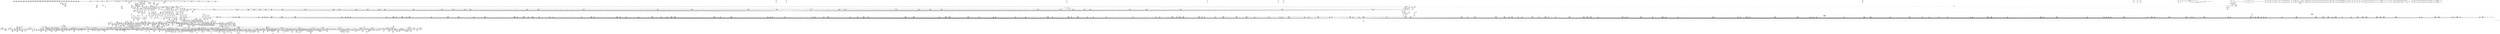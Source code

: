 digraph {
	CE0x421a670 [shape=record,shape=Mrecord,label="{CE0x421a670|80:_i64,_:_CRE_434,435_}"]
	CE0x410b8f0 [shape=record,shape=Mrecord,label="{CE0x410b8f0|16:_%struct.vfsmount*,_24:_%struct.dentry*,_32:_%struct.inode*,_408:_%struct.cred*,_456:_i8*,_:_CRE_212,213_}"]
	CE0x4228e40 [shape=record,shape=Mrecord,label="{CE0x4228e40|80:_i64,_:_CRE_1242,1243_}"]
	CE0x40cc460 [shape=record,shape=Mrecord,label="{CE0x40cc460|common_mmap:prot|Function::common_mmap&Arg::prot::|*SummSink*}"]
	CE0x4154de0 [shape=record,shape=Mrecord,label="{CE0x4154de0|__aa_current_profile:entry}"]
	CE0x4184ab0 [shape=record,shape=Mrecord,label="{CE0x4184ab0|common_file_perm:tmp19|security/apparmor/lsm.c,432|*SummSource*}"]
	CE0x40cf0c0 [shape=record,shape=Mrecord,label="{CE0x40cf0c0|aa_cred_profile:profile11|security/apparmor/include/context.h,101}"]
	CE0x41128a0 [shape=record,shape=Mrecord,label="{CE0x41128a0|16:_%struct.vfsmount*,_24:_%struct.dentry*,_32:_%struct.inode*,_408:_%struct.cred*,_456:_i8*,_:_CRE_496,504_|*MultipleSource*|Function::common_mmap&Arg::file::|*LoadInst*|security/apparmor/lsm.c,500|security/apparmor/lsm.c,474}"]
	CE0x41f15c0 [shape=record,shape=Mrecord,label="{CE0x41f15c0|0:_i16,_4:_i32,_8:_i16,_40:_%struct.super_block*,_:_SCMRE_292,293_}"]
	CE0x41a3470 [shape=record,shape=Mrecord,label="{CE0x41a3470|80:_i64,_:_CRE_581,582_}"]
	CE0x41d5e10 [shape=record,shape=Mrecord,label="{CE0x41d5e10|GLOBAL:llvm.expect.i64|*Constant*}"]
	CE0x413b2d0 [shape=record,shape=Mrecord,label="{CE0x413b2d0|common_file_perm:do.body5|*SummSink*}"]
	CE0x41158a0 [shape=record,shape=Mrecord,label="{CE0x41158a0|i64_7|*Constant*}"]
	CE0x410cff0 [shape=record,shape=Mrecord,label="{CE0x410cff0|16:_%struct.vfsmount*,_24:_%struct.dentry*,_32:_%struct.inode*,_408:_%struct.cred*,_456:_i8*,_:_CRE_264,280_|*MultipleSource*|Function::common_mmap&Arg::file::|*LoadInst*|security/apparmor/lsm.c,500|security/apparmor/lsm.c,474}"]
	CE0x40fe8e0 [shape=record,shape=Mrecord,label="{CE0x40fe8e0|common_mmap:tobool8|security/apparmor/lsm.c,483|*SummSink*}"]
	CE0x40fed30 [shape=record,shape=Mrecord,label="{CE0x40fed30|i64_12|*Constant*|*SummSource*}"]
	CE0x4180760 [shape=record,shape=Mrecord,label="{CE0x4180760|common_file_perm:tmp10|security/apparmor/lsm.c,432|*SummSink*}"]
	CE0x4111880 [shape=record,shape=Mrecord,label="{CE0x4111880|16:_%struct.vfsmount*,_24:_%struct.dentry*,_32:_%struct.inode*,_408:_%struct.cred*,_456:_i8*,_:_CRE_448,456_|*MultipleSource*|Function::common_mmap&Arg::file::|*LoadInst*|security/apparmor/lsm.c,500|security/apparmor/lsm.c,474}"]
	CE0x42515f0 [shape=record,shape=Mrecord,label="{CE0x42515f0|__aa_current_profile:tmp14|security/apparmor/include/context.h,138}"]
	CE0x4259a50 [shape=record,shape=Mrecord,label="{CE0x4259a50|aa_file_perm:i_mode|security/apparmor/file.c,453|*SummSink*}"]
	CE0x422cb50 [shape=record,shape=Mrecord,label="{CE0x422cb50|80:_i64,_:_CRE_1318,1319_}"]
	CE0x423f2c0 [shape=record,shape=Mrecord,label="{CE0x423f2c0|__aa_current_profile:tmp9|security/apparmor/include/context.h,138}"]
	CE0x41796b0 [shape=record,shape=Mrecord,label="{CE0x41796b0|file_inode:f_inode|include/linux/fs.h,1916|*SummSource*}"]
	CE0x4114cf0 [shape=record,shape=Mrecord,label="{CE0x4114cf0|common_mmap:tmp36|security/apparmor/lsm.c,488|*SummSource*}"]
	CE0x417fe60 [shape=record,shape=Mrecord,label="{CE0x417fe60|file_inode:tmp3}"]
	CE0x4236490 [shape=record,shape=Mrecord,label="{CE0x4236490|80:_i64,_:_CRE_1684,1685_}"]
	CE0x4150f70 [shape=record,shape=Mrecord,label="{CE0x4150f70|common_mmap:tmp29|security/apparmor/lsm.c,485}"]
	CE0x413d9e0 [shape=record,shape=Mrecord,label="{CE0x413d9e0|i64*_getelementptr_inbounds_(_28_x_i64_,_28_x_i64_*___llvm_gcov_ctr87,_i64_0,_i64_9)|*Constant*|*SummSink*}"]
	CE0x4174aa0 [shape=record,shape=Mrecord,label="{CE0x4174aa0|_call_void_mcount()_#2|*SummSource*}"]
	CE0x41a4240 [shape=record,shape=Mrecord,label="{CE0x41a4240|80:_i64,_:_CRE_594,595_}"]
	CE0x40e59b0 [shape=record,shape=Mrecord,label="{CE0x40e59b0|common_mmap:bb|*SummSink*}"]
	CE0x4161ed0 [shape=record,shape=Mrecord,label="{CE0x4161ed0|file_inode:entry|*SummSink*}"]
	CE0x41abc60 [shape=record,shape=Mrecord,label="{CE0x41abc60|common_file_perm:and|security/apparmor/lsm.c,448|*SummSource*}"]
	CE0x41d57b0 [shape=record,shape=Mrecord,label="{CE0x41d57b0|mediated_filesystem:bb|*SummSink*}"]
	CE0x414eb40 [shape=record,shape=Mrecord,label="{CE0x414eb40|_ret_%struct.task_struct*_%tmp4,_!dbg_!15471|./arch/x86/include/asm/current.h,14|*SummSource*}"]
	CE0x41ffc60 [shape=record,shape=Mrecord,label="{CE0x41ffc60|0:_i16,_4:_i32,_8:_i16,_40:_%struct.super_block*,_:_SCMRE_612,613_}"]
	CE0x40f1b60 [shape=record,shape=Mrecord,label="{CE0x40f1b60|common_mmap:tmp5|security/apparmor/lsm.c,474}"]
	CE0x424ab30 [shape=record,shape=Mrecord,label="{CE0x424ab30|file_inode17:tmp3|*SummSource*}"]
	CE0x419e880 [shape=record,shape=Mrecord,label="{CE0x419e880|GLOBAL:__aa_current_profile|*Constant*|*SummSource*}"]
	CE0x4169fd0 [shape=record,shape=Mrecord,label="{CE0x4169fd0|common_file_perm:tobool3|security/apparmor/lsm.c,432|*SummSink*}"]
	CE0x417d540 [shape=record,shape=Mrecord,label="{CE0x417d540|aa_cred_profile:lnot3|security/apparmor/include/context.h,100|*SummSource*}"]
	CE0x4204e60 [shape=record,shape=Mrecord,label="{CE0x4204e60|0:_i16,_4:_i32,_8:_i16,_40:_%struct.super_block*,_:_SCMRE_824,832_|*MultipleSource*|security/apparmor/lsm.c,435|security/apparmor/include/apparmor.h,117|Function::mediated_filesystem&Arg::inode::|*LoadInst*|include/linux/fs.h,1916}"]
	CE0x4269a80 [shape=record,shape=Mrecord,label="{CE0x4269a80|_ret_%struct.inode*_%tmp4,_!dbg_!15470|include/linux/fs.h,1916|*SummSink*}"]
	CE0x4104020 [shape=record,shape=Mrecord,label="{CE0x4104020|common_mmap:mask.1}"]
	CE0x41ee0a0 [shape=record,shape=Mrecord,label="{CE0x41ee0a0|0:_i16,_4:_i32,_8:_i16,_40:_%struct.super_block*,_:_SCMRE_258,259_}"]
	CE0x41710a0 [shape=record,shape=Mrecord,label="{CE0x41710a0|common_file_perm:tmp7|security/apparmor/lsm.c,432|*SummSource*}"]
	CE0x41519b0 [shape=record,shape=Mrecord,label="{CE0x41519b0|common_mmap:tmp31|security/apparmor/lsm.c,485|*SummSource*}"]
	CE0x41702c0 [shape=record,shape=Mrecord,label="{CE0x41702c0|_call_void_mcount()_#2}"]
	CE0x41fa570 [shape=record,shape=Mrecord,label="{CE0x41fa570|0:_i16,_4:_i32,_8:_i16,_40:_%struct.super_block*,_:_SCMRE_556,557_}"]
	CE0x426a3a0 [shape=record,shape=Mrecord,label="{CE0x426a3a0|aa_path_perm:cond|Function::aa_path_perm&Arg::cond::|*SummSource*}"]
	CE0x4109cf0 [shape=record,shape=Mrecord,label="{CE0x4109cf0|16:_%struct.vfsmount*,_24:_%struct.dentry*,_32:_%struct.inode*,_408:_%struct.cred*,_456:_i8*,_:_CRE_196,197_}"]
	CE0x4159570 [shape=record,shape=Mrecord,label="{CE0x4159570|common_file_perm:mask|Function::common_file_perm&Arg::mask::}"]
	CE0x41a39c0 [shape=record,shape=Mrecord,label="{CE0x41a39c0|80:_i64,_:_CRE_586,587_}"]
	CE0x415d210 [shape=record,shape=Mrecord,label="{CE0x415d210|common_file_perm:tobool|security/apparmor/lsm.c,432|*SummSink*}"]
	CE0x4198a70 [shape=record,shape=Mrecord,label="{CE0x4198a70|aa_cred_profile:tmp2|*SummSink*}"]
	CE0x415f3a0 [shape=record,shape=Mrecord,label="{CE0x415f3a0|__aa_current_profile:tmp2}"]
	CE0x4293660 [shape=record,shape=Mrecord,label="{CE0x4293660|GLOBAL:aa_path_perm|*Constant*}"]
	CE0x42324d0 [shape=record,shape=Mrecord,label="{CE0x42324d0|80:_i64,_:_CRE_1624,1625_}"]
	CE0x423c980 [shape=record,shape=Mrecord,label="{CE0x423c980|__aa_current_profile:tmp15|security/apparmor/include/context.h,138|*SummSource*}"]
	CE0x413d370 [shape=record,shape=Mrecord,label="{CE0x413d370|common_file_perm:lnot|security/apparmor/lsm.c,432}"]
	CE0x4161f80 [shape=record,shape=Mrecord,label="{CE0x4161f80|44:_i32,_48:_i16,_128:_i8*,_:_SCMRE_104,112_|*MultipleSource*|Function::aa_cred_profile&Arg::cred::|*LoadInst*|security/apparmor/lsm.c,429|security/apparmor/include/context.h,99}"]
	CE0x415bd50 [shape=record,shape=Mrecord,label="{CE0x415bd50|common_file_perm:tmp22|security/apparmor/lsm.c,432}"]
	CE0x4252a60 [shape=record,shape=Mrecord,label="{CE0x4252a60|i64_-2147483648|*Constant*|*SummSink*}"]
	CE0x40ca990 [shape=record,shape=Mrecord,label="{CE0x40ca990|80:_i64,_160:_%struct.file*,_:_CRE_94,95_}"]
	CE0x42380a0 [shape=record,shape=Mrecord,label="{CE0x42380a0|80:_i64,_:_CRE_1800,1804_|*MultipleSource*|*LoadInst*|security/apparmor/include/apparmor.h,117|security/apparmor/include/apparmor.h,117}"]
	CE0x410bff0 [shape=record,shape=Mrecord,label="{CE0x410bff0|16:_%struct.vfsmount*,_24:_%struct.dentry*,_32:_%struct.inode*,_408:_%struct.cred*,_456:_i8*,_:_CRE_216,224_|*MultipleSource*|Function::common_mmap&Arg::file::|*LoadInst*|security/apparmor/lsm.c,500|security/apparmor/lsm.c,474}"]
	CE0x42277f0 [shape=record,shape=Mrecord,label="{CE0x42277f0|80:_i64,_:_CRE_1221,1222_}"]
	CE0x4184650 [shape=record,shape=Mrecord,label="{CE0x4184650|aa_cred_profile:lnot2|security/apparmor/include/context.h,100|*SummSource*}"]
	CE0x4180590 [shape=record,shape=Mrecord,label="{CE0x4180590|%struct.aa_task_cxt*_null|*Constant*|*SummSource*}"]
	CE0x41165d0 [shape=record,shape=Mrecord,label="{CE0x41165d0|common_mmap:tmp17|security/apparmor/lsm.c,478}"]
	CE0x423e3d0 [shape=record,shape=Mrecord,label="{CE0x423e3d0|i64*_getelementptr_inbounds_(_16_x_i64_,_16_x_i64_*___llvm_gcov_ctr46,_i64_0,_i64_8)|*Constant*}"]
	CE0x41a4460 [shape=record,shape=Mrecord,label="{CE0x41a4460|80:_i64,_:_CRE_596,597_}"]
	CE0x421a890 [shape=record,shape=Mrecord,label="{CE0x421a890|80:_i64,_:_CRE_436,437_}"]
	CE0x40efb40 [shape=record,shape=Mrecord,label="{CE0x40efb40|COLLAPSED:_GCMRE___llvm_gcov_ctr96_internal_global_19_x_i64_zeroinitializer:_elem_0:default:}"]
	CE0x4174b40 [shape=record,shape=Mrecord,label="{CE0x4174b40|_call_void_mcount()_#2|*SummSink*}"]
	CE0x421e0f0 [shape=record,shape=Mrecord,label="{CE0x421e0f0|80:_i64,_:_CRE_96,104_|*MultipleSource*|*LoadInst*|security/apparmor/include/apparmor.h,117|security/apparmor/include/apparmor.h,117}"]
	CE0x4198cf0 [shape=record,shape=Mrecord,label="{CE0x4198cf0|0:_i16,_4:_i32,_8:_i16,_40:_%struct.super_block*,_:_SCMRE_157,158_}"]
	CE0x41fb610 [shape=record,shape=Mrecord,label="{CE0x41fb610|0:_i16,_4:_i32,_8:_i16,_40:_%struct.super_block*,_:_SCMRE_567,568_}"]
	CE0x40df910 [shape=record,shape=Mrecord,label="{CE0x40df910|i64_0|*Constant*}"]
	CE0x4163240 [shape=record,shape=Mrecord,label="{CE0x4163240|aa_cred_profile:cred|Function::aa_cred_profile&Arg::cred::}"]
	CE0x42912f0 [shape=record,shape=Mrecord,label="{CE0x42912f0|aa_cred_profile:tmp29|security/apparmor/include/context.h,100}"]
	CE0x413a5b0 [shape=record,shape=Mrecord,label="{CE0x413a5b0|common_file_perm:tmp16|security/apparmor/lsm.c,432|*SummSource*}"]
	CE0x417c6d0 [shape=record,shape=Mrecord,label="{CE0x417c6d0|common_file_perm:land.lhs.true20|*SummSource*}"]
	CE0x42a7ba0 [shape=record,shape=Mrecord,label="{CE0x42a7ba0|aa_cred_profile:tmp33|security/apparmor/include/context.h,101}"]
	CE0x422b6a0 [shape=record,shape=Mrecord,label="{CE0x422b6a0|80:_i64,_:_CRE_1280,1288_|*MultipleSource*|*LoadInst*|security/apparmor/include/apparmor.h,117|security/apparmor/include/apparmor.h,117}"]
	CE0x40bd4e0 [shape=record,shape=Mrecord,label="{CE0x40bd4e0|apparmor_file_mprotect:tmp3}"]
	CE0x417b910 [shape=record,shape=Mrecord,label="{CE0x417b910|common_file_perm:tmp30|security/apparmor/lsm.c,434}"]
	CE0x3c6de80 [shape=record,shape=Mrecord,label="{CE0x3c6de80|i64*_getelementptr_inbounds_(_19_x_i64_,_19_x_i64_*___llvm_gcov_ctr96,_i64_0,_i64_17)|*Constant*}"]
	CE0x4117ab0 [shape=record,shape=Mrecord,label="{CE0x4117ab0|common_file_perm:tmp38|security/apparmor/lsm.c,447|*SummSource*}"]
	CE0x42a3480 [shape=record,shape=Mrecord,label="{CE0x42a3480|aa_cred_profile:do.body6}"]
	CE0x40cd1a0 [shape=record,shape=Mrecord,label="{CE0x40cd1a0|apparmor_file_mprotect:tobool|security/apparmor/lsm.c,501|*SummSink*}"]
	CE0x41ffad0 [shape=record,shape=Mrecord,label="{CE0x41ffad0|0:_i16,_4:_i32,_8:_i16,_40:_%struct.super_block*,_:_SCMRE_611,612_}"]
	CE0x41a0630 [shape=record,shape=Mrecord,label="{CE0x41a0630|common_file_perm:tmp28|security/apparmor/lsm.c,434|*SummSource*}"]
	CE0x4211560 [shape=record,shape=Mrecord,label="{CE0x4211560|80:_i64,_:_CRE_418,419_}"]
	CE0x4177070 [shape=record,shape=Mrecord,label="{CE0x4177070|aa_cred_profile:tmp8|security/apparmor/include/context.h,100|*SummSink*}"]
	CE0x421b880 [shape=record,shape=Mrecord,label="{CE0x421b880|80:_i64,_:_CRE_451,452_}"]
	CE0x413eeb0 [shape=record,shape=Mrecord,label="{CE0x413eeb0|aa_cred_profile:do.cond|*SummSource*}"]
	CE0x423a250 [shape=record,shape=Mrecord,label="{CE0x423a250|80:_i64,_:_CRE_1920,1928_|*MultipleSource*|*LoadInst*|security/apparmor/include/apparmor.h,117|security/apparmor/include/apparmor.h,117}"]
	CE0x415db10 [shape=record,shape=Mrecord,label="{CE0x415db10|common_file_perm:mnt|security/apparmor/lsm.c,434}"]
	CE0x413c330 [shape=record,shape=Mrecord,label="{CE0x413c330|common_file_perm:tmp11|security/apparmor/lsm.c,432|*SummSource*}"]
	CE0x4114560 [shape=record,shape=Mrecord,label="{CE0x4114560|common_mmap:tmp35|security/apparmor/lsm.c,488|*SummSource*}"]
	CE0x41fc8d0 [shape=record,shape=Mrecord,label="{CE0x41fc8d0|0:_i16,_4:_i32,_8:_i16,_40:_%struct.super_block*,_:_SCMRE_579,580_}"]
	CE0x40e8400 [shape=record,shape=Mrecord,label="{CE0x40e8400|apparmor_file_mprotect:cond|security/apparmor/lsm.c,501|*SummSource*}"]
	CE0x42090a0 [shape=record,shape=Mrecord,label="{CE0x42090a0|0:_i16,_4:_i32,_8:_i16,_40:_%struct.super_block*,_:_SCMRE_897,898_}"]
	CE0x422c710 [shape=record,shape=Mrecord,label="{CE0x422c710|80:_i64,_:_CRE_1314,1315_}"]
	CE0x4251e70 [shape=record,shape=Mrecord,label="{CE0x4251e70|aa_file_perm:tmp4|security/apparmor/file.c,452|*SummSource*}"]
	CE0x40cdcb0 [shape=record,shape=Mrecord,label="{CE0x40cdcb0|i64*_getelementptr_inbounds_(_2_x_i64_,_2_x_i64_*___llvm_gcov_ctr97,_i64_0,_i64_1)|*Constant*}"]
	CE0x41ee6e0 [shape=record,shape=Mrecord,label="{CE0x41ee6e0|0:_i16,_4:_i32,_8:_i16,_40:_%struct.super_block*,_:_SCMRE_262,263_}"]
	CE0x40ef920 [shape=record,shape=Mrecord,label="{CE0x40ef920|common_mmap:if.end11|*SummSink*}"]
	CE0x42283a0 [shape=record,shape=Mrecord,label="{CE0x42283a0|80:_i64,_:_CRE_1232,1233_}"]
	CE0x4195ac0 [shape=record,shape=Mrecord,label="{CE0x4195ac0|_call_void_asm_sideeffect_1:_09ud2_0A.pushsection___bug_table,_22a_22_0A2:_09.long_1b_-_2b,_$_0:c_-_2b_0A_09.word_$_1:c_,_0_0A_09.org_2b+$_2:c_0A.popsection_,_i,i,i,_dirflag_,_fpsr_,_flags_(i8*_getelementptr_inbounds_(_36_x_i8_,_36_x_i8_*_.str12,_i32_0,_i32_0),_i32_100,_i64_12)_#2,_!dbg_!15490,_!srcloc_!15493|security/apparmor/include/context.h,100|*SummSource*}"]
	CE0x4210f00 [shape=record,shape=Mrecord,label="{CE0x4210f00|80:_i64,_:_CRE_412,413_}"]
	CE0x4229060 [shape=record,shape=Mrecord,label="{CE0x4229060|80:_i64,_:_CRE_1244,1245_}"]
	CE0x41716f0 [shape=record,shape=Mrecord,label="{CE0x41716f0|COLLAPSED:_GCMRE___llvm_gcov_ctr55_internal_global_2_x_i64_zeroinitializer:_elem_0:default:}"]
	CE0x420b170 [shape=record,shape=Mrecord,label="{CE0x420b170|0:_i16,_4:_i32,_8:_i16,_40:_%struct.super_block*,_:_SCMRE_918,919_}"]
	CE0x421db50 [shape=record,shape=Mrecord,label="{CE0x421db50|80:_i64,_:_CRE_72,80_|*MultipleSource*|*LoadInst*|security/apparmor/include/apparmor.h,117|security/apparmor/include/apparmor.h,117}"]
	CE0x4230d30 [shape=record,shape=Mrecord,label="{CE0x4230d30|80:_i64,_:_CRE_1536,1568_|*MultipleSource*|*LoadInst*|security/apparmor/include/apparmor.h,117|security/apparmor/include/apparmor.h,117}"]
	CE0x4142920 [shape=record,shape=Mrecord,label="{CE0x4142920|common_file_perm:f_path|security/apparmor/lsm.c,434|*SummSource*}"]
	CE0x4268320 [shape=record,shape=Mrecord,label="{CE0x4268320|aa_cred_profile:security|security/apparmor/include/context.h,99}"]
	CE0x421bcc0 [shape=record,shape=Mrecord,label="{CE0x421bcc0|80:_i64,_:_CRE_455,456_}"]
	CE0x41f1f20 [shape=record,shape=Mrecord,label="{CE0x41f1f20|0:_i16,_4:_i32,_8:_i16,_40:_%struct.super_block*,_:_SCMRE_298,299_}"]
	CE0x413e490 [shape=record,shape=Mrecord,label="{CE0x413e490|i64*_getelementptr_inbounds_(_28_x_i64_,_28_x_i64_*___llvm_gcov_ctr87,_i64_0,_i64_10)|*Constant*|*SummSink*}"]
	CE0x420c750 [shape=record,shape=Mrecord,label="{CE0x420c750|0:_i16,_4:_i32,_8:_i16,_40:_%struct.super_block*,_:_SCMRE_932,933_}"]
	CE0x4247be0 [shape=record,shape=Mrecord,label="{CE0x4247be0|i64*_getelementptr_inbounds_(_2_x_i64_,_2_x_i64_*___llvm_gcov_ctr12,_i64_0,_i64_1)|*Constant*|*SummSink*}"]
	CE0x4292c90 [shape=record,shape=Mrecord,label="{CE0x4292c90|aa_file_perm:f_path|security/apparmor/file.c,456|*SummSource*}"]
	CE0x40bcae0 [shape=record,shape=Mrecord,label="{CE0x40bcae0|80:_i64,_160:_%struct.file*,_:_CRE_101,102_}"]
	CE0x4293ed0 [shape=record,shape=Mrecord,label="{CE0x4293ed0|aa_path_perm:op|Function::aa_path_perm&Arg::op::|*SummSink*}"]
	CE0x4177f90 [shape=record,shape=Mrecord,label="{CE0x4177f90|44:_i32,_48:_i16,_128:_i8*,_:_SCMRE_136,144_|*MultipleSource*|Function::aa_cred_profile&Arg::cred::|*LoadInst*|security/apparmor/lsm.c,429|security/apparmor/include/context.h,99}"]
	CE0x42077a0 [shape=record,shape=Mrecord,label="{CE0x42077a0|0:_i16,_4:_i32,_8:_i16,_40:_%struct.super_block*,_:_SCMRE_881,882_}"]
	CE0x4204900 [shape=record,shape=Mrecord,label="{CE0x4204900|0:_i16,_4:_i32,_8:_i16,_40:_%struct.super_block*,_:_SCMRE_808,816_|*MultipleSource*|security/apparmor/lsm.c,435|security/apparmor/include/apparmor.h,117|Function::mediated_filesystem&Arg::inode::|*LoadInst*|include/linux/fs.h,1916}"]
	CE0x40fd330 [shape=record,shape=Mrecord,label="{CE0x40fd330|16:_%struct.vfsmount*,_24:_%struct.dentry*,_32:_%struct.inode*,_408:_%struct.cred*,_456:_i8*,_:_CRE_63,64_}"]
	CE0x4249640 [shape=record,shape=Mrecord,label="{CE0x4249640|_call_void_asm_sideeffect_1:_09ud2_0A.pushsection___bug_table,_22a_22_0A2:_09.long_1b_-_2b,_$_0:c_-_2b_0A_09.word_$_1:c_,_0_0A_09.org_2b+$_2:c_0A.popsection_,_i,i,i,_dirflag_,_fpsr_,_flags_(i8*_getelementptr_inbounds_(_36_x_i8_,_36_x_i8_*_.str12,_i32_0,_i32_0),_i32_100,_i64_12)_#2,_!dbg_!15490,_!srcloc_!15493|security/apparmor/include/context.h,100}"]
	CE0x41f45f0 [shape=record,shape=Mrecord,label="{CE0x41f45f0|0:_i16,_4:_i32,_8:_i16,_40:_%struct.super_block*,_:_SCMRE_376,384_|*MultipleSource*|security/apparmor/lsm.c,435|security/apparmor/include/apparmor.h,117|Function::mediated_filesystem&Arg::inode::|*LoadInst*|include/linux/fs.h,1916}"]
	CE0x419da20 [shape=record,shape=Mrecord,label="{CE0x419da20|common_file_perm:tmp34|security/apparmor/lsm.c,436|*SummSource*}"]
	CE0x417d070 [shape=record,shape=Mrecord,label="{CE0x417d070|void_(i8*,_i32,_i64)*_asm_sideeffect_1:_09ud2_0A.pushsection___bug_table,_22a_22_0A2:_09.long_1b_-_2b,_$_0:c_-_2b_0A_09.word_$_1:c_,_0_0A_09.org_2b+$_2:c_0A.popsection_,_i,i,i,_dirflag_,_fpsr_,_flags_|*SummSource*}"]
	CE0x4233d40 [shape=record,shape=Mrecord,label="{CE0x4233d40|80:_i64,_:_CRE_1647,1648_}"]
	CE0x4228290 [shape=record,shape=Mrecord,label="{CE0x4228290|80:_i64,_:_CRE_1231,1232_}"]
	CE0x42a3c70 [shape=record,shape=Mrecord,label="{CE0x42a3c70|aa_cred_profile:profile|security/apparmor/include/context.h,100}"]
	CE0x414ff30 [shape=record,shape=Mrecord,label="{CE0x414ff30|common_file_perm:tmp32|security/apparmor/lsm.c,434|*SummSource*}"]
	CE0x42288f0 [shape=record,shape=Mrecord,label="{CE0x42288f0|80:_i64,_:_CRE_1237,1238_}"]
	CE0x41ecf70 [shape=record,shape=Mrecord,label="{CE0x41ecf70|0:_i16,_4:_i32,_8:_i16,_40:_%struct.super_block*,_:_SCMRE_247,248_}"]
	CE0x42a3510 [shape=record,shape=Mrecord,label="{CE0x42a3510|i64*_getelementptr_inbounds_(_16_x_i64_,_16_x_i64_*___llvm_gcov_ctr46,_i64_0,_i64_0)|*Constant*}"]
	CE0x4262a30 [shape=record,shape=Mrecord,label="{CE0x4262a30|i64*_getelementptr_inbounds_(_2_x_i64_,_2_x_i64_*___llvm_gcov_ctr112,_i64_0,_i64_1)|*Constant*|*SummSource*}"]
	CE0x4140280 [shape=record,shape=Mrecord,label="{CE0x4140280|common_file_perm:lnot1|security/apparmor/lsm.c,432}"]
	CE0x40f5280 [shape=record,shape=Mrecord,label="{CE0x40f5280|mediated_filesystem:i_sb|security/apparmor/include/apparmor.h,117|*SummSink*}"]
	CE0x419ec90 [shape=record,shape=Mrecord,label="{CE0x419ec90|GLOBAL:__aa_current_profile|*Constant*|*SummSink*}"]
	CE0x4166760 [shape=record,shape=Mrecord,label="{CE0x4166760|aa_cred_profile:lor.end|*SummSink*}"]
	CE0x4222e10 [shape=record,shape=Mrecord,label="{CE0x4222e10|80:_i64,_:_CRE_601,602_}"]
	CE0x40ca650 [shape=record,shape=Mrecord,label="{CE0x40ca650|80:_i64,_160:_%struct.file*,_:_CRE_90,91_}"]
	CE0x41186c0 [shape=record,shape=Mrecord,label="{CE0x41186c0|common_file_perm:tmp40|security/apparmor/lsm.c,447|*SummSink*}"]
	CE0x4194f70 [shape=record,shape=Mrecord,label="{CE0x4194f70|aa_cred_profile:tmp20|security/apparmor/include/context.h,100|*SummSink*}"]
	CE0x424af60 [shape=record,shape=Mrecord,label="{CE0x424af60|__aa_current_profile:land.lhs.true2|*SummSource*}"]
	CE0x42ac030 [shape=record,shape=Mrecord,label="{CE0x42ac030|aa_cred_profile:tobool1|security/apparmor/include/context.h,100}"]
	CE0x4107200 [shape=record,shape=Mrecord,label="{CE0x4107200|16:_%struct.vfsmount*,_24:_%struct.dentry*,_32:_%struct.inode*,_408:_%struct.cred*,_456:_i8*,_:_CRE_171,172_}"]
	CE0x4165ec0 [shape=record,shape=Mrecord,label="{CE0x4165ec0|aa_cred_profile:tmp12|security/apparmor/include/context.h,100|*SummSource*}"]
	CE0x417dd80 [shape=record,shape=Mrecord,label="{CE0x417dd80|_call_void_mcount()_#2|*SummSource*}"]
	CE0x40f8500 [shape=record,shape=Mrecord,label="{CE0x40f8500|16:_%struct.vfsmount*,_24:_%struct.dentry*,_32:_%struct.inode*,_408:_%struct.cred*,_456:_i8*,_:_CRE_72,73_}"]
	CE0x4107c80 [shape=record,shape=Mrecord,label="{CE0x4107c80|16:_%struct.vfsmount*,_24:_%struct.dentry*,_32:_%struct.inode*,_408:_%struct.cred*,_456:_i8*,_:_CRE_177,178_}"]
	CE0x42a9a70 [shape=record,shape=Mrecord,label="{CE0x42a9a70|aa_cred_profile:tmp11|security/apparmor/include/context.h,100}"]
	CE0x40d1160 [shape=record,shape=Mrecord,label="{CE0x40d1160|80:_i64,_160:_%struct.file*,_:_CRE_168,176_|*MultipleSource*|Function::apparmor_file_mprotect&Arg::vma::|security/apparmor/lsm.c,500}"]
	CE0x40c77e0 [shape=record,shape=Mrecord,label="{CE0x40c77e0|_call_void_mcount()_#2}"]
	CE0x41a6940 [shape=record,shape=Mrecord,label="{CE0x41a6940|common_file_perm:tmp44|security/apparmor/lsm.c,447}"]
	CE0x41984e0 [shape=record,shape=Mrecord,label="{CE0x41984e0|aa_cred_profile:tmp|*SummSource*}"]
	CE0x41172c0 [shape=record,shape=Mrecord,label="{CE0x41172c0|i64_18|*Constant*}"]
	CE0x425d990 [shape=record,shape=Mrecord,label="{CE0x425d990|aa_cred_profile:lnot.ext|security/apparmor/include/context.h,100}"]
	CE0x41f1110 [shape=record,shape=Mrecord,label="{CE0x41f1110|0:_i16,_4:_i32,_8:_i16,_40:_%struct.super_block*,_:_SCMRE_289,290_}"]
	CE0x41abde0 [shape=record,shape=Mrecord,label="{CE0x41abde0|common_file_perm:and|security/apparmor/lsm.c,448|*SummSink*}"]
	CE0x4191c70 [shape=record,shape=Mrecord,label="{CE0x4191c70|aa_cred_profile:tmp23|security/apparmor/include/context.h,100|*SummSource*}"]
	CE0x4221d40 [shape=record,shape=Mrecord,label="{CE0x4221d40|80:_i64,_:_CRE_344,352_|*MultipleSource*|*LoadInst*|security/apparmor/include/apparmor.h,117|security/apparmor/include/apparmor.h,117}"]
	CE0x41fab20 [shape=record,shape=Mrecord,label="{CE0x41fab20|0:_i16,_4:_i32,_8:_i16,_40:_%struct.super_block*,_:_SCMRE_560,561_}"]
	CE0x4208420 [shape=record,shape=Mrecord,label="{CE0x4208420|0:_i16,_4:_i32,_8:_i16,_40:_%struct.super_block*,_:_SCMRE_889,890_}"]
	CE0x42aa160 [shape=record,shape=Mrecord,label="{CE0x42aa160|aa_cred_profile:tmp10|security/apparmor/include/context.h,100}"]
	CE0x416e7a0 [shape=record,shape=Mrecord,label="{CE0x416e7a0|file_inode:f|Function::file_inode&Arg::f::|*SummSink*}"]
	"CONST[source:2(external),value:0(static)][purpose:{operation}][SrcIdx:5]"
	CE0x40d0d80 [shape=record,shape=Mrecord,label="{CE0x40d0d80|80:_i64,_160:_%struct.file*,_:_CRE_152,160_|*MultipleSource*|Function::apparmor_file_mprotect&Arg::vma::|security/apparmor/lsm.c,500}"]
	CE0x4224240 [shape=record,shape=Mrecord,label="{CE0x4224240|80:_i64,_:_CRE_620,621_}"]
	CE0x4139b80 [shape=record,shape=Mrecord,label="{CE0x4139b80|aa_cred_profile:do.body}"]
	CE0x417c3c0 [shape=record,shape=Mrecord,label="{CE0x417c3c0|aa_cred_profile:tmp10|security/apparmor/include/context.h,100|*SummSink*}"]
	CE0x4222870 [shape=record,shape=Mrecord,label="{CE0x4222870|i32_10|*Constant*|*SummSink*}"]
	CE0x425c2c0 [shape=record,shape=Mrecord,label="{CE0x425c2c0|i64_12|*Constant*}"]
	CE0x419fc20 [shape=record,shape=Mrecord,label="{CE0x419fc20|common_file_perm:tmp26|security/apparmor/lsm.c,434}"]
	CE0x422db40 [shape=record,shape=Mrecord,label="{CE0x422db40|80:_i64,_:_CRE_1333,1334_}"]
	CE0x4235280 [shape=record,shape=Mrecord,label="{CE0x4235280|80:_i64,_:_CRE_1667,1668_}"]
	CE0x4269100 [shape=record,shape=Mrecord,label="{CE0x4269100|file_inode17:entry}"]
	CE0x413bfd0 [shape=record,shape=Mrecord,label="{CE0x413bfd0|i32_0|*Constant*}"]
	CE0x40e63d0 [shape=record,shape=Mrecord,label="{CE0x40e63d0|apparmor_file_mprotect:call|security/apparmor/lsm.c,500|*SummSink*}"]
	CE0x4207160 [shape=record,shape=Mrecord,label="{CE0x4207160|0:_i16,_4:_i32,_8:_i16,_40:_%struct.super_block*,_:_SCMRE_877,878_}"]
	CE0x4246400 [shape=record,shape=Mrecord,label="{CE0x4246400|i32_138|*Constant*}"]
	CE0x425a610 [shape=record,shape=Mrecord,label="{CE0x425a610|aa_cred_profile:tmp21|security/apparmor/include/context.h,100}"]
	CE0x411eb90 [shape=record,shape=Mrecord,label="{CE0x411eb90|0:_i16,_4:_i32,_8:_i16,_40:_%struct.super_block*,_:_SCMRE_172,173_}"]
	CE0x42445a0 [shape=record,shape=Mrecord,label="{CE0x42445a0|%struct.task_struct*_(%struct.task_struct**)*_asm_movq_%gs:$_1:P_,$0_,_r,im,_dirflag_,_fpsr_,_flags_|*SummSource*}"]
	CE0x416e3b0 [shape=record,shape=Mrecord,label="{CE0x416e3b0|aa_cred_profile:tmp3|*SummSource*}"]
	CE0x41f7a30 [shape=record,shape=Mrecord,label="{CE0x41f7a30|0:_i16,_4:_i32,_8:_i16,_40:_%struct.super_block*,_:_SCMRE_484,485_}"]
	CE0x422b370 [shape=record,shape=Mrecord,label="{CE0x422b370|80:_i64,_:_CRE_1277,1278_}"]
	CE0x41744b0 [shape=record,shape=Mrecord,label="{CE0x41744b0|i64_0|*Constant*}"]
	CE0x420acc0 [shape=record,shape=Mrecord,label="{CE0x420acc0|0:_i16,_4:_i32,_8:_i16,_40:_%struct.super_block*,_:_SCMRE_915,916_}"]
	CE0x4224df0 [shape=record,shape=Mrecord,label="{CE0x4224df0|80:_i64,_:_CRE_631,632_}"]
	CE0x421acd0 [shape=record,shape=Mrecord,label="{CE0x421acd0|80:_i64,_:_CRE_440,441_}"]
	CE0x41820f0 [shape=record,shape=Mrecord,label="{CE0x41820f0|common_file_perm:do.end|*SummSource*}"]
	CE0x4180350 [shape=record,shape=Mrecord,label="{CE0x4180350|aa_cred_profile:tmp5|security/apparmor/include/context.h,99|*SummSink*}"]
	CE0x4190110 [shape=record,shape=Mrecord,label="{CE0x4190110|common_file_perm:tmp60|security/apparmor/lsm.c,452|*SummSource*}"]
	CE0x417d7f0 [shape=record,shape=Mrecord,label="{CE0x417d7f0|common_file_perm:if.then13|*SummSource*}"]
	CE0x4262cb0 [shape=record,shape=Mrecord,label="{CE0x4262cb0|i64*_getelementptr_inbounds_(_2_x_i64_,_2_x_i64_*___llvm_gcov_ctr112,_i64_0,_i64_0)|*Constant*|*SummSource*}"]
	CE0x4100aa0 [shape=record,shape=Mrecord,label="{CE0x4100aa0|i64_10|*Constant*|*SummSink*}"]
	CE0x40eb060 [shape=record,shape=Mrecord,label="{CE0x40eb060|16:_%struct.vfsmount*,_24:_%struct.dentry*,_32:_%struct.inode*,_408:_%struct.cred*,_456:_i8*,_:_CRE_119,120_}"]
	CE0x4169e50 [shape=record,shape=Mrecord,label="{CE0x4169e50|0:_i16,_4:_i32,_8:_i16,_40:_%struct.super_block*,_:_SCMRE_96,104_|*MultipleSource*|security/apparmor/lsm.c,435|security/apparmor/include/apparmor.h,117|Function::mediated_filesystem&Arg::inode::|*LoadInst*|include/linux/fs.h,1916}"]
	CE0x4240c70 [shape=record,shape=Mrecord,label="{CE0x4240c70|aa_file_perm:cond|security/apparmor/file.c, 451}"]
	CE0x42209e0 [shape=record,shape=Mrecord,label="{CE0x42209e0|80:_i64,_:_CRE_268,272_|*MultipleSource*|*LoadInst*|security/apparmor/include/apparmor.h,117|security/apparmor/include/apparmor.h,117}"]
	CE0x4185420 [shape=record,shape=Mrecord,label="{CE0x4185420|i64*_getelementptr_inbounds_(_16_x_i64_,_16_x_i64_*___llvm_gcov_ctr46,_i64_0,_i64_4)|*Constant*|*SummSink*}"]
	CE0x4117430 [shape=record,shape=Mrecord,label="{CE0x4117430|i64_18|*Constant*|*SummSink*}"]
	CE0x414f150 [shape=record,shape=Mrecord,label="{CE0x414f150|common_mmap:mask.1|*SummSource*}"]
	CE0x422f3b0 [shape=record,shape=Mrecord,label="{CE0x422f3b0|80:_i64,_:_CRE_1356,1357_}"]
	CE0x411a870 [shape=record,shape=Mrecord,label="{CE0x411a870|i64_4|*Constant*|*SummSource*}"]
	CE0x419ae40 [shape=record,shape=Mrecord,label="{CE0x419ae40|aa_cred_profile:lnot3|security/apparmor/include/context.h,100|*SummSink*}"]
	CE0x41027c0 [shape=record,shape=Mrecord,label="{CE0x41027c0|common_mmap:tmp26|security/apparmor/lsm.c,483|*SummSink*}"]
	CE0x411abe0 [shape=record,shape=Mrecord,label="{CE0x411abe0|i64_3|*Constant*}"]
	CE0x40ca770 [shape=record,shape=Mrecord,label="{CE0x40ca770|80:_i64,_160:_%struct.file*,_:_CRE_92,93_}"]
	CE0x4269630 [shape=record,shape=Mrecord,label="{CE0x4269630|file_inode17:f|Function::file_inode17&Arg::f::|*SummSink*}"]
	CE0x4121630 [shape=record,shape=Mrecord,label="{CE0x4121630|i64_11|*Constant*}"]
	CE0x4106e80 [shape=record,shape=Mrecord,label="{CE0x4106e80|16:_%struct.vfsmount*,_24:_%struct.dentry*,_32:_%struct.inode*,_408:_%struct.cred*,_456:_i8*,_:_CRE_169,170_}"]
	CE0x4262f70 [shape=record,shape=Mrecord,label="{CE0x4262f70|aa_file_perm:bb|*SummSource*}"]
	CE0x41edf10 [shape=record,shape=Mrecord,label="{CE0x41edf10|0:_i16,_4:_i32,_8:_i16,_40:_%struct.super_block*,_:_SCMRE_257,258_}"]
	CE0x42249b0 [shape=record,shape=Mrecord,label="{CE0x42249b0|80:_i64,_:_CRE_627,628_}"]
	CE0x4259cb0 [shape=record,shape=Mrecord,label="{CE0x4259cb0|aa_file_perm:tmp6|security/apparmor/file.c,453|*SummSource*}"]
	CE0x41782f0 [shape=record,shape=Mrecord,label="{CE0x41782f0|common_file_perm:tmp1}"]
	CE0x426a0e0 [shape=record,shape=Mrecord,label="{CE0x426a0e0|aa_path_perm:cond|Function::aa_path_perm&Arg::cond::}"]
	CE0x418b6b0 [shape=record,shape=Mrecord,label="{CE0x418b6b0|0:_i16,_4:_i32,_8:_i16,_40:_%struct.super_block*,_:_SCMRE_194,195_}"]
	CE0x41f48f0 [shape=record,shape=Mrecord,label="{CE0x41f48f0|0:_i16,_4:_i32,_8:_i16,_40:_%struct.super_block*,_:_SCMRE_384,388_|*MultipleSource*|security/apparmor/lsm.c,435|security/apparmor/include/apparmor.h,117|Function::mediated_filesystem&Arg::inode::|*LoadInst*|include/linux/fs.h,1916}"]
	CE0x41f0170 [shape=record,shape=Mrecord,label="{CE0x41f0170|0:_i16,_4:_i32,_8:_i16,_40:_%struct.super_block*,_:_SCMRE_279,280_}"]
	CE0x40fcfb0 [shape=record,shape=Mrecord,label="{CE0x40fcfb0|16:_%struct.vfsmount*,_24:_%struct.dentry*,_32:_%struct.inode*,_408:_%struct.cred*,_456:_i8*,_:_CRE_61,62_}"]
	CE0x4222790 [shape=record,shape=Mrecord,label="{CE0x4222790|i32_10|*Constant*|*SummSource*}"]
	CE0x414b470 [shape=record,shape=Mrecord,label="{CE0x414b470|i32_78|*Constant*|*SummSink*}"]
	CE0x41afb90 [shape=record,shape=Mrecord,label="{CE0x41afb90|common_file_perm:tmp58|security/apparmor/lsm.c,451|*SummSource*}"]
	CE0x416b220 [shape=record,shape=Mrecord,label="{CE0x416b220|common_file_perm:tobool3|security/apparmor/lsm.c,432|*SummSource*}"]
	CE0x4157230 [shape=record,shape=Mrecord,label="{CE0x4157230|common_mmap:tmp34|security/apparmor/lsm.c,486|*SummSource*}"]
	CE0x42a80f0 [shape=record,shape=Mrecord,label="{CE0x42a80f0|aa_cred_profile:tmp7|security/apparmor/include/context.h,100}"]
	CE0x415b3f0 [shape=record,shape=Mrecord,label="{CE0x415b3f0|common_mmap:tmp38|security/apparmor/lsm.c,489|*SummSink*}"]
	CE0x41eea00 [shape=record,shape=Mrecord,label="{CE0x41eea00|0:_i16,_4:_i32,_8:_i16,_40:_%struct.super_block*,_:_SCMRE_264,265_}"]
	CE0x41685e0 [shape=record,shape=Mrecord,label="{CE0x41685e0|0:_i16,_4:_i32,_8:_i16,_40:_%struct.super_block*,_:_SCMRE_136,137_}"]
	CE0x41f7bc0 [shape=record,shape=Mrecord,label="{CE0x41f7bc0|0:_i16,_4:_i32,_8:_i16,_40:_%struct.super_block*,_:_SCMRE_485,486_}"]
	CE0x4230180 [shape=record,shape=Mrecord,label="{CE0x4230180|80:_i64,_:_CRE_1369,1370_}"]
	CE0x423d350 [shape=record,shape=Mrecord,label="{CE0x423d350|_ret_i32_%call17,_!dbg_!15526|security/apparmor/file.c,307}"]
	CE0x42aa890 [shape=record,shape=Mrecord,label="{CE0x42aa890|i32_0|*Constant*}"]
	CE0x41f26f0 [shape=record,shape=Mrecord,label="{CE0x41f26f0|0:_i16,_4:_i32,_8:_i16,_40:_%struct.super_block*,_:_SCMRE_303,304_}"]
	CE0x424c8d0 [shape=record,shape=Mrecord,label="{CE0x424c8d0|__aa_current_profile:tobool1|security/apparmor/include/context.h,138|*SummSource*}"]
	CE0x40fe460 [shape=record,shape=Mrecord,label="{CE0x40fe460|common_mmap:if.then14|*SummSource*}"]
	CE0x40ece60 [shape=record,shape=Mrecord,label="{CE0x40ece60|common_mmap:if.then9|*SummSink*}"]
	CE0x419f760 [shape=record,shape=Mrecord,label="{CE0x419f760|i64_13|*Constant*|*SummSink*}"]
	CE0x40cc1b0 [shape=record,shape=Mrecord,label="{CE0x40cc1b0|common_mmap:prot|Function::common_mmap&Arg::prot::}"]
	CE0x41dcfe0 [shape=record,shape=Mrecord,label="{CE0x41dcfe0|aa_cred_profile:tmp32|security/apparmor/include/context.h,101|*SummSource*}"]
	CE0x4173000 [shape=record,shape=Mrecord,label="{CE0x4173000|44:_i32,_48:_i16,_128:_i8*,_:_SCMRE_128,136_|*MultipleSource*|Function::aa_cred_profile&Arg::cred::|*LoadInst*|security/apparmor/lsm.c,429|security/apparmor/include/context.h,99}"]
	CE0x4251a20 [shape=record,shape=Mrecord,label="{CE0x4251a20|__aa_current_profile:if.end|*SummSink*}"]
	CE0x4199b90 [shape=record,shape=Mrecord,label="{CE0x4199b90|0:_i16,_4:_i32,_8:_i16,_40:_%struct.super_block*,_:_SCMRE_138,139_}"]
	CE0x411ce50 [shape=record,shape=Mrecord,label="{CE0x411ce50|common_mmap:tmp12|security/apparmor/lsm.c,475|*SummSource*}"]
	CE0x42593a0 [shape=record,shape=Mrecord,label="{CE0x42593a0|aa_file_perm:call1|security/apparmor/file.c,453|*SummSource*}"]
	CE0x4138280 [shape=record,shape=Mrecord,label="{CE0x4138280|GLOBAL:__llvm_gcov_ctr46|Global_var:__llvm_gcov_ctr46|*SummSource*}"]
	CE0x4291a90 [shape=record,shape=Mrecord,label="{CE0x4291a90|i64*_getelementptr_inbounds_(_16_x_i64_,_16_x_i64_*___llvm_gcov_ctr46,_i64_0,_i64_14)|*Constant*}"]
	CE0x41741f0 [shape=record,shape=Mrecord,label="{CE0x41741f0|common_file_perm:lnot.ext|security/apparmor/lsm.c,432|*SummSink*}"]
	CE0x417c350 [shape=record,shape=Mrecord,label="{CE0x417c350|aa_cred_profile:tmp10|security/apparmor/include/context.h,100|*SummSource*}"]
	CE0x41aebb0 [shape=record,shape=Mrecord,label="{CE0x41aebb0|common_file_perm:error.0|*SummSink*}"]
	CE0x4150060 [shape=record,shape=Mrecord,label="{CE0x4150060|common_file_perm:tmp32|security/apparmor/lsm.c,434|*SummSink*}"]
	CE0x4153a30 [shape=record,shape=Mrecord,label="{CE0x4153a30|__aa_current_profile:tmp17|security/apparmor/include/context.h,138|*SummSink*}"]
	CE0x41a20a0 [shape=record,shape=Mrecord,label="{CE0x41a20a0|80:_i64,_:_CRE_562,563_}"]
	CE0x41b2f10 [shape=record,shape=Mrecord,label="{CE0x41b2f10|aa_file_perm:file|Function::aa_file_perm&Arg::file::|*SummSink*}"]
	CE0x41564a0 [shape=record,shape=Mrecord,label="{CE0x41564a0|common_file_perm:tmp36|security/apparmor/lsm.c,447|*SummSource*}"]
	CE0x425ad20 [shape=record,shape=Mrecord,label="{CE0x425ad20|i64*_getelementptr_inbounds_(_2_x_i64_,_2_x_i64_*___llvm_gcov_ctr112,_i64_0,_i64_1)|*Constant*|*SummSink*}"]
	CE0x42307e0 [shape=record,shape=Mrecord,label="{CE0x42307e0|80:_i64,_:_CRE_1375,1376_}"]
	CE0x42332a0 [shape=record,shape=Mrecord,label="{CE0x42332a0|80:_i64,_:_CRE_1637,1638_}"]
	CE0x413e940 [shape=record,shape=Mrecord,label="{CE0x413e940|aa_cred_profile:do.end10}"]
	CE0x41a1500 [shape=record,shape=Mrecord,label="{CE0x41a1500|80:_i64,_:_CRE_528,536_|*MultipleSource*|*LoadInst*|security/apparmor/include/apparmor.h,117|security/apparmor/include/apparmor.h,117}"]
	CE0x40e6fd0 [shape=record,shape=Mrecord,label="{CE0x40e6fd0|i32_8|*Constant*|*SummSink*}"]
	CE0x4109270 [shape=record,shape=Mrecord,label="{CE0x4109270|16:_%struct.vfsmount*,_24:_%struct.dentry*,_32:_%struct.inode*,_408:_%struct.cred*,_456:_i8*,_:_CRE_190,191_}"]
	CE0x41a6190 [shape=record,shape=Mrecord,label="{CE0x41a6190|common_file_perm:tmp42|security/apparmor/lsm.c,447}"]
	CE0x420a4f0 [shape=record,shape=Mrecord,label="{CE0x420a4f0|0:_i16,_4:_i32,_8:_i16,_40:_%struct.super_block*,_:_SCMRE_910,911_}"]
	CE0x41edbf0 [shape=record,shape=Mrecord,label="{CE0x41edbf0|0:_i16,_4:_i32,_8:_i16,_40:_%struct.super_block*,_:_SCMRE_255,256_}"]
	CE0x4191600 [shape=record,shape=Mrecord,label="{CE0x4191600|i64*_getelementptr_inbounds_(_16_x_i64_,_16_x_i64_*___llvm_gcov_ctr46,_i64_0,_i64_7)|*Constant*|*SummSink*}"]
	CE0x40cd830 [shape=record,shape=Mrecord,label="{CE0x40cd830|apparmor_file_mprotect:tmp1}"]
	CE0x41132e0 [shape=record,shape=Mrecord,label="{CE0x41132e0|common_mmap:tmp6|*LoadInst*|security/apparmor/lsm.c,474|*SummSink*}"]
	CE0x40cda80 [shape=record,shape=Mrecord,label="{CE0x40cda80|80:_i64,_160:_%struct.file*,_:_CRE_96,97_}"]
	CE0x4121560 [shape=record,shape=Mrecord,label="{CE0x4121560|common_mmap:tmp24|security/apparmor/lsm.c,483}"]
	CE0x40f3780 [shape=record,shape=Mrecord,label="{CE0x40f3780|16:_%struct.vfsmount*,_24:_%struct.dentry*,_32:_%struct.inode*,_408:_%struct.cred*,_456:_i8*,_:_CRE_106,107_}"]
	CE0x42a9da0 [shape=record,shape=Mrecord,label="{CE0x42a9da0|aa_cred_profile:tmp}"]
	CE0x40e8470 [shape=record,shape=Mrecord,label="{CE0x40e8470|apparmor_file_mprotect:conv|security/apparmor/lsm.c,501}"]
	CE0x41fc290 [shape=record,shape=Mrecord,label="{CE0x41fc290|0:_i16,_4:_i32,_8:_i16,_40:_%struct.super_block*,_:_SCMRE_575,576_}"]
	CE0x4100c10 [shape=record,shape=Mrecord,label="{CE0x4100c10|common_mmap:tmp20|security/apparmor/lsm.c,483}"]
	CE0x413f910 [shape=record,shape=Mrecord,label="{CE0x413f910|common_file_perm:tobool|security/apparmor/lsm.c,432}"]
	CE0x418a8a0 [shape=record,shape=Mrecord,label="{CE0x418a8a0|0:_i16,_4:_i32,_8:_i16,_40:_%struct.super_block*,_:_SCMRE_185,186_}"]
	CE0x40cf470 [shape=record,shape=Mrecord,label="{CE0x40cf470|aa_cred_profile:tmp34|security/apparmor/include/context.h,101}"]
	CE0x4143480 [shape=record,shape=Mrecord,label="{CE0x4143480|common_file_perm:f_cred|security/apparmor/lsm.c,429}"]
	CE0x4162b70 [shape=record,shape=Mrecord,label="{CE0x4162b70|common_file_perm:tmp20|security/apparmor/lsm.c,432}"]
	CE0x4118b80 [shape=record,shape=Mrecord,label="{CE0x4118b80|common_mmap:tmp18|security/apparmor/lsm.c,478}"]
	CE0x40be290 [shape=record,shape=Mrecord,label="{CE0x40be290|i32_14|*Constant*|*SummSource*}"]
	CE0x41501d0 [shape=record,shape=Mrecord,label="{CE0x41501d0|common_file_perm:tmp33|security/apparmor/lsm.c,434}"]
	CE0x4153180 [shape=record,shape=Mrecord,label="{CE0x4153180|i64*_getelementptr_inbounds_(_11_x_i64_,_11_x_i64_*___llvm_gcov_ctr58,_i64_0,_i64_9)|*Constant*|*SummSource*}"]
	CE0x4167fe0 [shape=record,shape=Mrecord,label="{CE0x4167fe0|common_file_perm:tmp24|security/apparmor/lsm.c,432}"]
	CE0x42a5db0 [shape=record,shape=Mrecord,label="{CE0x42a5db0|i64_3|*Constant*}"]
	CE0x4236f30 [shape=record,shape=Mrecord,label="{CE0x4236f30|80:_i64,_:_CRE_1720,1728_|*MultipleSource*|*LoadInst*|security/apparmor/include/apparmor.h,117|security/apparmor/include/apparmor.h,117}"]
	CE0x40d0730 [shape=record,shape=Mrecord,label="{CE0x40d0730|80:_i64,_160:_%struct.file*,_:_CRE_120,128_|*MultipleSource*|Function::apparmor_file_mprotect&Arg::vma::|security/apparmor/lsm.c,500}"]
	CE0x41a0d10 [shape=record,shape=Mrecord,label="{CE0x41a0d10|80:_i64,_:_CRE_488,496_|*MultipleSource*|*LoadInst*|security/apparmor/include/apparmor.h,117|security/apparmor/include/apparmor.h,117}"]
	CE0x41dd830 [shape=record,shape=Mrecord,label="{CE0x41dd830|aa_cred_profile:tmp33|security/apparmor/include/context.h,101|*SummSink*}"]
	CE0x41ae530 [shape=record,shape=Mrecord,label="{CE0x41ae530|i64*_getelementptr_inbounds_(_28_x_i64_,_28_x_i64_*___llvm_gcov_ctr87,_i64_0,_i64_25)|*Constant*|*SummSink*}"]
	CE0x417dae0 [shape=record,shape=Mrecord,label="{CE0x417dae0|_call_void_mcount()_#2}"]
	CE0x41095f0 [shape=record,shape=Mrecord,label="{CE0x41095f0|16:_%struct.vfsmount*,_24:_%struct.dentry*,_32:_%struct.inode*,_408:_%struct.cred*,_456:_i8*,_:_CRE_192,193_}"]
	CE0x42aaca0 [shape=record,shape=Mrecord,label="{CE0x42aaca0|aa_cred_profile:tmp6|security/apparmor/include/context.h,100}"]
	CE0x421fa60 [shape=record,shape=Mrecord,label="{CE0x421fa60|80:_i64,_:_CRE_200,204_|*MultipleSource*|*LoadInst*|security/apparmor/include/apparmor.h,117|security/apparmor/include/apparmor.h,117}"]
	CE0x40fc110 [shape=record,shape=Mrecord,label="{CE0x40fc110|16:_%struct.vfsmount*,_24:_%struct.dentry*,_32:_%struct.inode*,_408:_%struct.cred*,_456:_i8*,_:_CRE_52,53_}"]
	CE0x40cbf30 [shape=record,shape=Mrecord,label="{CE0x40cbf30|i32_0|*Constant*|*SummSink*}"]
	CE0x40d25c0 [shape=record,shape=Mrecord,label="{CE0x40d25c0|common_mmap:entry|*SummSource*}"]
	CE0x421df10 [shape=record,shape=Mrecord,label="{CE0x421df10|80:_i64,_:_CRE_88,96_|*MultipleSource*|*LoadInst*|security/apparmor/include/apparmor.h,117|security/apparmor/include/apparmor.h,117}"]
	CE0x4152680 [shape=record,shape=Mrecord,label="{CE0x4152680|i64*_getelementptr_inbounds_(_19_x_i64_,_19_x_i64_*___llvm_gcov_ctr96,_i64_0,_i64_16)|*Constant*|*SummSink*}"]
	CE0x4208100 [shape=record,shape=Mrecord,label="{CE0x4208100|0:_i16,_4:_i32,_8:_i16,_40:_%struct.super_block*,_:_SCMRE_887,888_}"]
	CE0x4165730 [shape=record,shape=Mrecord,label="{CE0x4165730|GLOBAL:mediated_filesystem|*Constant*|*SummSink*}"]
	CE0x41a65e0 [shape=record,shape=Mrecord,label="{CE0x41a65e0|common_file_perm:tmp43|security/apparmor/lsm.c,447}"]
	CE0x4191a90 [shape=record,shape=Mrecord,label="{CE0x4191a90|aa_cred_profile:tmp23|security/apparmor/include/context.h,100}"]
	CE0x40fdb10 [shape=record,shape=Mrecord,label="{CE0x40fdb10|i64_1|*Constant*}"]
	CE0x4208d80 [shape=record,shape=Mrecord,label="{CE0x4208d80|0:_i16,_4:_i32,_8:_i16,_40:_%struct.super_block*,_:_SCMRE_895,896_}"]
	CE0x41219c0 [shape=record,shape=Mrecord,label="{CE0x41219c0|common_mmap:tmp23|security/apparmor/lsm.c,483|*SummSource*}"]
	CE0x411a9f0 [shape=record,shape=Mrecord,label="{CE0x411a9f0|i64_4|*Constant*|*SummSink*}"]
	CE0x419dfc0 [shape=record,shape=Mrecord,label="{CE0x419dfc0|common_file_perm:tmp35|security/apparmor/lsm.c,436}"]
	CE0x426b0a0 [shape=record,shape=Mrecord,label="{CE0x426b0a0|aa_file_perm:tmp5|security/apparmor/file.c,452}"]
	CE0x421c320 [shape=record,shape=Mrecord,label="{CE0x421c320|80:_i64,_:_CRE_461,462_}"]
	CE0x4210570 [shape=record,shape=Mrecord,label="{CE0x4210570|80:_i64,_:_CRE_403,404_}"]
	CE0x40f1210 [shape=record,shape=Mrecord,label="{CE0x40f1210|common_mmap:tmp2|security/apparmor/lsm.c,474}"]
	CE0x42691b0 [shape=record,shape=Mrecord,label="{CE0x42691b0|file_inode17:entry|*SummSource*}"]
	CE0x41f3820 [shape=record,shape=Mrecord,label="{CE0x41f3820|0:_i16,_4:_i32,_8:_i16,_40:_%struct.super_block*,_:_SCMRE_328,336_|*MultipleSource*|security/apparmor/lsm.c,435|security/apparmor/include/apparmor.h,117|Function::mediated_filesystem&Arg::inode::|*LoadInst*|include/linux/fs.h,1916}"]
	CE0x40eeec0 [shape=record,shape=Mrecord,label="{CE0x40eeec0|common_mmap:if.end11}"]
	CE0x419efb0 [shape=record,shape=Mrecord,label="{CE0x419efb0|common_file_perm:tobool10|security/apparmor/lsm.c,434}"]
	CE0x41912c0 [shape=record,shape=Mrecord,label="{CE0x41912c0|i64*_getelementptr_inbounds_(_16_x_i64_,_16_x_i64_*___llvm_gcov_ctr46,_i64_0,_i64_7)|*Constant*|*SummSource*}"]
	CE0x4195c40 [shape=record,shape=Mrecord,label="{CE0x4195c40|_call_void_asm_sideeffect_1:_09ud2_0A.pushsection___bug_table,_22a_22_0A2:_09.long_1b_-_2b,_$_0:c_-_2b_0A_09.word_$_1:c_,_0_0A_09.org_2b+$_2:c_0A.popsection_,_i,i,i,_dirflag_,_fpsr_,_flags_(i8*_getelementptr_inbounds_(_36_x_i8_,_36_x_i8_*_.str12,_i32_0,_i32_0),_i32_100,_i64_12)_#2,_!dbg_!15490,_!srcloc_!15493|security/apparmor/include/context.h,100|*SummSink*}"]
	CE0x41540f0 [shape=record,shape=Mrecord,label="{CE0x41540f0|i64*_getelementptr_inbounds_(_11_x_i64_,_11_x_i64_*___llvm_gcov_ctr58,_i64_0,_i64_10)|*Constant*}"]
	CE0x416fa70 [shape=record,shape=Mrecord,label="{CE0x416fa70|0:_i16,_4:_i32,_8:_i16,_40:_%struct.super_block*,_:_SCMRE_4,8_|*MultipleSource*|security/apparmor/lsm.c,435|security/apparmor/include/apparmor.h,117|Function::mediated_filesystem&Arg::inode::|*LoadInst*|include/linux/fs.h,1916}"]
	CE0x421dd30 [shape=record,shape=Mrecord,label="{CE0x421dd30|80:_i64,_:_CRE_80,88_|*MultipleSource*|*LoadInst*|security/apparmor/include/apparmor.h,117|security/apparmor/include/apparmor.h,117}"]
	CE0x4209870 [shape=record,shape=Mrecord,label="{CE0x4209870|0:_i16,_4:_i32,_8:_i16,_40:_%struct.super_block*,_:_SCMRE_902,903_}"]
	CE0x420f860 [shape=record,shape=Mrecord,label="{CE0x420f860|80:_i64,_:_CRE_392,393_}"]
	CE0x422cc60 [shape=record,shape=Mrecord,label="{CE0x422cc60|80:_i64,_:_CRE_1319,1320_}"]
	CE0x4162e50 [shape=record,shape=Mrecord,label="{CE0x4162e50|i64*_getelementptr_inbounds_(_28_x_i64_,_28_x_i64_*___llvm_gcov_ctr87,_i64_0,_i64_10)|*Constant*|*SummSource*}"]
	CE0x4228a00 [shape=record,shape=Mrecord,label="{CE0x4228a00|80:_i64,_:_CRE_1238,1239_}"]
	CE0x418cb00 [shape=record,shape=Mrecord,label="{CE0x418cb00|0:_i16,_4:_i32,_8:_i16,_40:_%struct.super_block*,_:_SCMRE_207,208_}"]
	CE0x41399b0 [shape=record,shape=Mrecord,label="{CE0x41399b0|i64*_getelementptr_inbounds_(_16_x_i64_,_16_x_i64_*___llvm_gcov_ctr46,_i64_0,_i64_0)|*Constant*}"]
	CE0x415dbe0 [shape=record,shape=Mrecord,label="{CE0x415dbe0|common_file_perm:f_path|security/apparmor/lsm.c,434}"]
	CE0x41971f0 [shape=record,shape=Mrecord,label="{CE0x41971f0|i32_100|*Constant*|*SummSink*}"]
	CE0x40f0a40 [shape=record,shape=Mrecord,label="{CE0x40f0a40|common_mmap:tobool|security/apparmor/lsm.c,474|*SummSource*}"]
	CE0x4150410 [shape=record,shape=Mrecord,label="{CE0x4150410|common_file_perm:tmp33|security/apparmor/lsm.c,434|*SummSource*}"]
	CE0x40cb3a0 [shape=record,shape=Mrecord,label="{CE0x40cb3a0|80:_i64,_160:_%struct.file*,_:_CRE_108,109_}"]
	CE0x415b990 [shape=record,shape=Mrecord,label="{CE0x415b990|common_file_perm:bb|*SummSink*}"]
	CE0x420dbd0 [shape=record,shape=Mrecord,label="{CE0x420dbd0|0:_i16,_4:_i32,_8:_i16,_40:_%struct.super_block*,_:_SCMRE_977,978_}"]
	CE0x40e30e0 [shape=record,shape=Mrecord,label="{CE0x40e30e0|common_mmap:tmp13|security/apparmor/lsm.c,477|*SummSource*}"]
	CE0x418c970 [shape=record,shape=Mrecord,label="{CE0x418c970|0:_i16,_4:_i32,_8:_i16,_40:_%struct.super_block*,_:_SCMRE_206,207_}"]
	CE0x422bae0 [shape=record,shape=Mrecord,label="{CE0x422bae0|80:_i64,_:_CRE_1304,1305_}"]
	CE0x4237500 [shape=record,shape=Mrecord,label="{CE0x4237500|80:_i64,_:_CRE_1752,1760_|*MultipleSource*|*LoadInst*|security/apparmor/include/apparmor.h,117|security/apparmor/include/apparmor.h,117}"]
	CE0x4170550 [shape=record,shape=Mrecord,label="{CE0x4170550|__aa_current_profile:tmp|*SummSource*}"]
	CE0x4234f50 [shape=record,shape=Mrecord,label="{CE0x4234f50|80:_i64,_:_CRE_1664,1665_}"]
	CE0x426adc0 [shape=record,shape=Mrecord,label="{CE0x426adc0|i64_4|*Constant*}"]
	CE0x40f7180 [shape=record,shape=Mrecord,label="{CE0x40f7180|16:_%struct.vfsmount*,_24:_%struct.dentry*,_32:_%struct.inode*,_408:_%struct.cred*,_456:_i8*,_:_CRE_7,8_}"]
	CE0x4205110 [shape=record,shape=Mrecord,label="{CE0x4205110|0:_i16,_4:_i32,_8:_i16,_40:_%struct.super_block*,_:_SCMRE_832,840_|*MultipleSource*|security/apparmor/lsm.c,435|security/apparmor/include/apparmor.h,117|Function::mediated_filesystem&Arg::inode::|*LoadInst*|include/linux/fs.h,1916}"]
	CE0x40efbb0 [shape=record,shape=Mrecord,label="{CE0x40efbb0|common_mmap:tmp|*SummSource*}"]
	CE0x40e2d80 [shape=record,shape=Mrecord,label="{CE0x40e2d80|void_(i8*,_i32,_i64)*_asm_sideeffect_1:_09ud2_0A.pushsection___bug_table,_22a_22_0A2:_09.long_1b_-_2b,_$_0:c_-_2b_0A_09.word_$_1:c_,_0_0A_09.org_2b+$_2:c_0A.popsection_,_i,i,i,_dirflag_,_fpsr_,_flags_}"]
	CE0x41014d0 [shape=record,shape=Mrecord,label="{CE0x41014d0|common_mmap:tmp20|security/apparmor/lsm.c,483|*SummSource*}"]
	CE0x4294c80 [shape=record,shape=Mrecord,label="{CE0x4294c80|i32_32768|*Constant*|*SummSink*}"]
	CE0x41380c0 [shape=record,shape=Mrecord,label="{CE0x41380c0|GLOBAL:__llvm_gcov_ctr46|Global_var:__llvm_gcov_ctr46|*SummSink*}"]
	CE0x40d0b90 [shape=record,shape=Mrecord,label="{CE0x40d0b90|80:_i64,_160:_%struct.file*,_:_CRE_144,152_|*MultipleSource*|Function::apparmor_file_mprotect&Arg::vma::|security/apparmor/lsm.c,500}"]
	CE0x4176750 [shape=record,shape=Mrecord,label="{CE0x4176750|mediated_filesystem:tmp2|*SummSource*}"]
	CE0x41433b0 [shape=record,shape=Mrecord,label="{CE0x41433b0|common_file_perm:tmp6|*LoadInst*|security/apparmor/lsm.c,429|*SummSource*}"]
	CE0x41ac990 [shape=record,shape=Mrecord,label="{CE0x41ac990|i64_24|*Constant*}"]
	CE0x4231900 [shape=record,shape=Mrecord,label="{CE0x4231900|80:_i64,_:_CRE_1608,1612_|*MultipleSource*|*LoadInst*|security/apparmor/include/apparmor.h,117|security/apparmor/include/apparmor.h,117}"]
	CE0x4233190 [shape=record,shape=Mrecord,label="{CE0x4233190|80:_i64,_:_CRE_1636,1637_}"]
	CE0x4293fe0 [shape=record,shape=Mrecord,label="{CE0x4293fe0|aa_path_perm:profile|Function::aa_path_perm&Arg::profile::}"]
	CE0x4145dd0 [shape=record,shape=Mrecord,label="{CE0x4145dd0|aa_cred_profile:do.end8}"]
	CE0x4246c90 [shape=record,shape=Mrecord,label="{CE0x4246c90|GLOBAL:lockdep_rcu_suspicious|*Constant*}"]
	CE0x4183d80 [shape=record,shape=Mrecord,label="{CE0x4183d80|__aa_current_profile:tmp3|*SummSource*}"]
	CE0x4178c60 [shape=record,shape=Mrecord,label="{CE0x4178c60|i1_true|*Constant*}"]
	CE0x4200430 [shape=record,shape=Mrecord,label="{CE0x4200430|0:_i16,_4:_i32,_8:_i16,_40:_%struct.super_block*,_:_SCMRE_617,618_}"]
	CE0x41b0a50 [shape=record,shape=Mrecord,label="{CE0x41b0a50|common_file_perm:tmp55|security/apparmor/lsm.c,449}"]
	CE0x42108a0 [shape=record,shape=Mrecord,label="{CE0x42108a0|80:_i64,_:_CRE_406,407_}"]
	CE0x40fdbf0 [shape=record,shape=Mrecord,label="{CE0x40fdbf0|common_mmap:tmp1|*SummSource*}"]
	CE0x4143710 [shape=record,shape=Mrecord,label="{CE0x4143710|aa_cred_profile:do.body|*SummSink*}"]
	CE0x41f31e0 [shape=record,shape=Mrecord,label="{CE0x41f31e0|0:_i16,_4:_i32,_8:_i16,_40:_%struct.super_block*,_:_SCMRE_310,311_}"]
	CE0x4244ad0 [shape=record,shape=Mrecord,label="{CE0x4244ad0|__aa_current_profile:tmp8|security/apparmor/include/context.h,138|*SummSource*}"]
	CE0x40eaea0 [shape=record,shape=Mrecord,label="{CE0x40eaea0|16:_%struct.vfsmount*,_24:_%struct.dentry*,_32:_%struct.inode*,_408:_%struct.cred*,_456:_i8*,_:_CRE_118,119_}"]
	CE0x4173630 [shape=record,shape=Mrecord,label="{CE0x4173630|mediated_filesystem:tmp1|*SummSource*}"]
	CE0x414de00 [shape=record,shape=Mrecord,label="{CE0x414de00|__aa_current_profile:call3|security/apparmor/include/context.h,138|*SummSource*}"]
	CE0x40c8f30 [shape=record,shape=Mrecord,label="{CE0x40c8f30|80:_i64,_160:_%struct.file*,_:_CRE_88,89_}"]
	CE0x4210bd0 [shape=record,shape=Mrecord,label="{CE0x4210bd0|80:_i64,_:_CRE_409,410_}"]
	"CONST[source:0(mediator),value:2(dynamic)][purpose:{subject}][SrcIdx:12]"
	CE0x41b1e00 [shape=record,shape=Mrecord,label="{CE0x41b1e00|aa_file_perm:entry}"]
	CE0x41f3500 [shape=record,shape=Mrecord,label="{CE0x41f3500|0:_i16,_4:_i32,_8:_i16,_40:_%struct.super_block*,_:_SCMRE_312,320_|*MultipleSource*|security/apparmor/lsm.c,435|security/apparmor/include/apparmor.h,117|Function::mediated_filesystem&Arg::inode::|*LoadInst*|include/linux/fs.h,1916}"]
	CE0x4166290 [shape=record,shape=Mrecord,label="{CE0x4166290|common_file_perm:tmp21|security/apparmor/lsm.c,432}"]
	CE0x42096e0 [shape=record,shape=Mrecord,label="{CE0x42096e0|0:_i16,_4:_i32,_8:_i16,_40:_%struct.super_block*,_:_SCMRE_901,902_}"]
	CE0x40fbfa0 [shape=record,shape=Mrecord,label="{CE0x40fbfa0|16:_%struct.vfsmount*,_24:_%struct.dentry*,_32:_%struct.inode*,_408:_%struct.cred*,_456:_i8*,_:_CRE_51,52_}"]
	CE0x424b8b0 [shape=record,shape=Mrecord,label="{CE0x424b8b0|mediated_filesystem:tobool|security/apparmor/include/apparmor.h,117|*SummSink*}"]
	CE0x416ecc0 [shape=record,shape=Mrecord,label="{CE0x416ecc0|common_file_perm:call12|security/apparmor/lsm.c,435|*SummSink*}"]
	CE0x40e62c0 [shape=record,shape=Mrecord,label="{CE0x40e62c0|apparmor_file_mprotect:call|security/apparmor/lsm.c,500|*SummSource*}"]
	CE0x419e710 [shape=record,shape=Mrecord,label="{CE0x419e710|common_file_perm:call15|security/apparmor/lsm.c,438|*SummSink*}"]
	CE0x419c610 [shape=record,shape=Mrecord,label="{CE0x419c610|aa_cred_profile:tobool4|security/apparmor/include/context.h,100|*SummSink*}"]
	CE0x4224130 [shape=record,shape=Mrecord,label="{CE0x4224130|80:_i64,_:_CRE_619,620_}"]
	CE0x4100de0 [shape=record,shape=Mrecord,label="{CE0x4100de0|i64_9|*Constant*|*SummSource*}"]
	CE0x419d4e0 [shape=record,shape=Mrecord,label="{CE0x419d4e0|aa_cred_profile:tmp15|security/apparmor/include/context.h,100|*SummSink*}"]
	CE0x3c6d1e0 [shape=record,shape=Mrecord,label="{CE0x3c6d1e0|_call_void_mcount()_#2|*SummSink*}"]
	CE0x40d04b0 [shape=record,shape=Mrecord,label="{CE0x40d04b0|80:_i64,_160:_%struct.file*,_:_CRE_119,120_}"]
	CE0x410b570 [shape=record,shape=Mrecord,label="{CE0x410b570|16:_%struct.vfsmount*,_24:_%struct.dentry*,_32:_%struct.inode*,_408:_%struct.cred*,_456:_i8*,_:_CRE_210,211_}"]
	CE0x411f680 [shape=record,shape=Mrecord,label="{CE0x411f680|0:_i16,_4:_i32,_8:_i16,_40:_%struct.super_block*,_:_SCMRE_179,180_}"]
	CE0x4228f50 [shape=record,shape=Mrecord,label="{CE0x4228f50|80:_i64,_:_CRE_1243,1244_}"]
	CE0x4146380 [shape=record,shape=Mrecord,label="{CE0x4146380|common_file_perm:tmp8|security/apparmor/lsm.c,432}"]
	CE0x411ed20 [shape=record,shape=Mrecord,label="{CE0x411ed20|0:_i16,_4:_i32,_8:_i16,_40:_%struct.super_block*,_:_SCMRE_173,174_}"]
	CE0x41f4e50 [shape=record,shape=Mrecord,label="{CE0x41f4e50|0:_i16,_4:_i32,_8:_i16,_40:_%struct.super_block*,_:_SCMRE_400,408_|*MultipleSource*|security/apparmor/lsm.c,435|security/apparmor/include/apparmor.h,117|Function::mediated_filesystem&Arg::inode::|*LoadInst*|include/linux/fs.h,1916}"]
	CE0x418efd0 [shape=record,shape=Mrecord,label="{CE0x418efd0|aa_cred_profile:lnot.ext|security/apparmor/include/context.h,100|*SummSink*}"]
	CE0x41a06e0 [shape=record,shape=Mrecord,label="{CE0x41a06e0|80:_i64,_:_CRE_462,463_}"]
	CE0x41da4e0 [shape=record,shape=Mrecord,label="{CE0x41da4e0|i64*_getelementptr_inbounds_(_16_x_i64_,_16_x_i64_*___llvm_gcov_ctr46,_i64_0,_i64_15)|*Constant*}"]
	CE0x41a4920 [shape=record,shape=Mrecord,label="{CE0x41a4920|common_file_perm:mode17|security/apparmor/lsm.c,447|*SummSink*}"]
	CE0x41aa4d0 [shape=record,shape=Mrecord,label="{CE0x41aa4d0|common_file_perm:tmp50|security/apparmor/lsm.c,448}"]
	CE0x40e1ea0 [shape=record,shape=Mrecord,label="{CE0x40e1ea0|mediated_filesystem:inode|Function::mediated_filesystem&Arg::inode::|*SummSink*}"]
	CE0x4221580 [shape=record,shape=Mrecord,label="{CE0x4221580|80:_i64,_:_CRE_312,320_|*MultipleSource*|*LoadInst*|security/apparmor/include/apparmor.h,117|security/apparmor/include/apparmor.h,117}"]
	CE0x40e8800 [shape=record,shape=Mrecord,label="{CE0x40e8800|common_mmap:entry|*SummSink*}"]
	CE0x417da40 [shape=record,shape=Mrecord,label="{CE0x417da40|file_inode:tmp3|*SummSink*}"]
	CE0x4198a00 [shape=record,shape=Mrecord,label="{CE0x4198a00|aa_cred_profile:tmp2|*SummSource*}"]
	CE0x4140fa0 [shape=record,shape=Mrecord,label="{CE0x4140fa0|0:_i16,_4:_i32,_8:_i16,_40:_%struct.super_block*,_:_SCMRE_40,48_|*MultipleSource*|security/apparmor/lsm.c,435|security/apparmor/include/apparmor.h,117|Function::mediated_filesystem&Arg::inode::|*LoadInst*|include/linux/fs.h,1916}"]
	CE0x41a08d0 [shape=record,shape=Mrecord,label="{CE0x41a08d0|80:_i64,_:_CRE_464,472_|*MultipleSource*|*LoadInst*|security/apparmor/include/apparmor.h,117|security/apparmor/include/apparmor.h,117}"]
	CE0x40ea1d0 [shape=record,shape=Mrecord,label="{CE0x40ea1d0|i64_0|*Constant*|*SummSink*}"]
	CE0x40f35c0 [shape=record,shape=Mrecord,label="{CE0x40f35c0|16:_%struct.vfsmount*,_24:_%struct.dentry*,_32:_%struct.inode*,_408:_%struct.cred*,_456:_i8*,_:_CRE_105,106_}"]
	CE0x40c1a60 [shape=record,shape=Mrecord,label="{CE0x40c1a60|apparmor_file_mprotect:bb|*SummSource*}"]
	CE0x4293770 [shape=record,shape=Mrecord,label="{CE0x4293770|GLOBAL:aa_path_perm|*Constant*|*SummSource*}"]
	CE0x3c74450 [shape=record,shape=Mrecord,label="{CE0x3c74450|common_mmap:if.end16|*SummSink*}"]
	CE0x41ab350 [shape=record,shape=Mrecord,label="{CE0x41ab350|common_file_perm:neg|security/apparmor/lsm.c,448}"]
	CE0x4180c60 [shape=record,shape=Mrecord,label="{CE0x4180c60|i64*_getelementptr_inbounds_(_2_x_i64_,_2_x_i64_*___llvm_gcov_ctr88,_i64_0,_i64_1)|*Constant*|*SummSource*}"]
	CE0x4163110 [shape=record,shape=Mrecord,label="{CE0x4163110|aa_cred_profile:entry|*SummSource*}"]
	CE0x41ec500 [shape=record,shape=Mrecord,label="{CE0x41ec500|0:_i16,_4:_i32,_8:_i16,_40:_%struct.super_block*,_:_SCMRE_241,242_}"]
	CE0x417e3a0 [shape=record,shape=Mrecord,label="{CE0x417e3a0|%struct.aa_task_cxt*_null|*Constant*|*SummSink*}"]
	CE0x4183640 [shape=record,shape=Mrecord,label="{CE0x4183640|aa_cred_profile:tmp6|security/apparmor/include/context.h,100|*SummSink*}"]
	CE0x422a7c0 [shape=record,shape=Mrecord,label="{CE0x422a7c0|80:_i64,_:_CRE_1266,1267_}"]
	CE0x4112b50 [shape=record,shape=Mrecord,label="{CE0x4112b50|16:_%struct.vfsmount*,_24:_%struct.dentry*,_32:_%struct.inode*,_408:_%struct.cred*,_456:_i8*,_:_CRE_504,512_|*MultipleSource*|Function::common_mmap&Arg::file::|*LoadInst*|security/apparmor/lsm.c,500|security/apparmor/lsm.c,474}"]
	CE0x41a2ae0 [shape=record,shape=Mrecord,label="{CE0x41a2ae0|80:_i64,_:_CRE_572,573_}"]
	CE0x4227190 [shape=record,shape=Mrecord,label="{CE0x4227190|80:_i64,_:_CRE_1215,1216_}"]
	CE0x4200f20 [shape=record,shape=Mrecord,label="{CE0x4200f20|0:_i16,_4:_i32,_8:_i16,_40:_%struct.super_block*,_:_SCMRE_624,628_|*MultipleSource*|security/apparmor/lsm.c,435|security/apparmor/include/apparmor.h,117|Function::mediated_filesystem&Arg::inode::|*LoadInst*|include/linux/fs.h,1916}"]
	CE0x424ef80 [shape=record,shape=Mrecord,label="{CE0x424ef80|aa_file_perm:tmp3|*SummSink*}"]
	CE0x414b6b0 [shape=record,shape=Mrecord,label="{CE0x414b6b0|COLLAPSED:_GCRE_current_task_external_global_%struct.task_struct*:_elem_0::|security/apparmor/include/context.h,138}"]
	CE0x4241d20 [shape=record,shape=Mrecord,label="{CE0x4241d20|aa_file_perm:tmp1|*SummSink*}"]
	CE0x40d3000 [shape=record,shape=Mrecord,label="{CE0x40d3000|80:_i64,_160:_%struct.file*,_:_CRE_73,74_}"]
	CE0x413fa40 [shape=record,shape=Mrecord,label="{CE0x413fa40|common_file_perm:tmp6|*LoadInst*|security/apparmor/lsm.c,429}"]
	CE0x4269920 [shape=record,shape=Mrecord,label="{CE0x4269920|_ret_%struct.inode*_%tmp4,_!dbg_!15470|include/linux/fs.h,1916|*SummSource*}"]
	CE0x42673b0 [shape=record,shape=Mrecord,label="{CE0x42673b0|file_inode17:tmp4|*LoadInst*|include/linux/fs.h,1916|*SummSource*}"]
	CE0x41fff80 [shape=record,shape=Mrecord,label="{CE0x41fff80|0:_i16,_4:_i32,_8:_i16,_40:_%struct.super_block*,_:_SCMRE_614,615_}"]
	CE0x41ec250 [shape=record,shape=Mrecord,label="{CE0x41ec250|0:_i16,_4:_i32,_8:_i16,_40:_%struct.super_block*,_:_SCMRE_240,241_}"]
	CE0x414fb50 [shape=record,shape=Mrecord,label="{CE0x414fb50|common_mmap:tobool13|security/apparmor/lsm.c,485}"]
	CE0x416aa50 [shape=record,shape=Mrecord,label="{CE0x416aa50|_ret_%struct.aa_profile*_%tmp34,_!dbg_!15510|security/apparmor/include/context.h,101|*SummSink*}"]
	CE0x40e21b0 [shape=record,shape=Mrecord,label="{CE0x40e21b0|_ret_i1_%lnot,_!dbg_!15473|security/apparmor/include/apparmor.h,117|*SummSink*}"]
	CE0x413bd50 [shape=record,shape=Mrecord,label="{CE0x413bd50|i32_22|*Constant*|*SummSink*}"]
	CE0x417a110 [shape=record,shape=Mrecord,label="{CE0x417a110|44:_i32,_48:_i16,_128:_i8*,_:_SCMRE_168,176_|*MultipleSource*|Function::aa_cred_profile&Arg::cred::|*LoadInst*|security/apparmor/lsm.c,429|security/apparmor/include/context.h,99}"]
	CE0x41166b0 [shape=record,shape=Mrecord,label="{CE0x41166b0|common_mmap:tmp17|security/apparmor/lsm.c,478|*SummSink*}"]
	CE0x418b390 [shape=record,shape=Mrecord,label="{CE0x418b390|0:_i16,_4:_i32,_8:_i16,_40:_%struct.super_block*,_:_SCMRE_192,193_}"]
	CE0x40f8880 [shape=record,shape=Mrecord,label="{CE0x40f8880|16:_%struct.vfsmount*,_24:_%struct.dentry*,_32:_%struct.inode*,_408:_%struct.cred*,_456:_i8*,_:_CRE_74,75_}"]
	CE0x42a6510 [shape=record,shape=Mrecord,label="{CE0x42a6510|file_inode17:bb}"]
	CE0x40fea10 [shape=record,shape=Mrecord,label="{CE0x40fea10|i64_12|*Constant*}"]
	CE0x41821c0 [shape=record,shape=Mrecord,label="{CE0x41821c0|common_file_perm:do.end|*SummSink*}"]
	CE0x414ca20 [shape=record,shape=Mrecord,label="{CE0x414ca20|aa_cred_profile:entry}"]
	CE0x415b6e0 [shape=record,shape=Mrecord,label="{CE0x415b6e0|common_file_perm:bb}"]
	CE0x410a5b0 [shape=record,shape=Mrecord,label="{CE0x410a5b0|16:_%struct.vfsmount*,_24:_%struct.dentry*,_32:_%struct.inode*,_408:_%struct.cred*,_456:_i8*,_:_CRE_201,202_}"]
	CE0x415a030 [shape=record,shape=Mrecord,label="{CE0x415a030|i64*_getelementptr_inbounds_(_19_x_i64_,_19_x_i64_*___llvm_gcov_ctr96,_i64_0,_i64_18)|*Constant*}"]
	CE0x41facb0 [shape=record,shape=Mrecord,label="{CE0x41facb0|0:_i16,_4:_i32,_8:_i16,_40:_%struct.super_block*,_:_SCMRE_561,562_}"]
	CE0x41a3be0 [shape=record,shape=Mrecord,label="{CE0x41a3be0|80:_i64,_:_CRE_588,589_}"]
	CE0x4103950 [shape=record,shape=Mrecord,label="{CE0x4103950|common_mmap:tmp28|security/apparmor/lsm.c,484|*SummSource*}"]
	CE0x4170e90 [shape=record,shape=Mrecord,label="{CE0x4170e90|44:_i32,_48:_i16,_128:_i8*,_:_SCMRE_96,104_|*MultipleSource*|Function::aa_cred_profile&Arg::cred::|*LoadInst*|security/apparmor/lsm.c,429|security/apparmor/include/context.h,99}"]
	CE0x42297d0 [shape=record,shape=Mrecord,label="{CE0x42297d0|80:_i64,_:_CRE_1251,1252_}"]
	CE0x416ef90 [shape=record,shape=Mrecord,label="{CE0x416ef90|common_file_perm:do.cond}"]
	CE0x4205de0 [shape=record,shape=Mrecord,label="{CE0x4205de0|0:_i16,_4:_i32,_8:_i16,_40:_%struct.super_block*,_:_SCMRE_865,866_}"]
	CE0x423ac00 [shape=record,shape=Mrecord,label="{CE0x423ac00|80:_i64,_:_CRE_2248,2256_|*MultipleSource*|*LoadInst*|security/apparmor/include/apparmor.h,117|security/apparmor/include/apparmor.h,117}"]
	CE0x4153e30 [shape=record,shape=Mrecord,label="{CE0x4153e30|__aa_current_profile:tmp18|security/apparmor/include/context.h,138|*SummSource*}"]
	CE0x4241b50 [shape=record,shape=Mrecord,label="{CE0x4241b50|__aa_current_profile:land.lhs.true|*SummSink*}"]
	CE0x41a16f0 [shape=record,shape=Mrecord,label="{CE0x41a16f0|80:_i64,_:_CRE_536,540_|*MultipleSource*|*LoadInst*|security/apparmor/include/apparmor.h,117|security/apparmor/include/apparmor.h,117}"]
	CE0x422cd70 [shape=record,shape=Mrecord,label="{CE0x422cd70|80:_i64,_:_CRE_1320,1321_}"]
	CE0x4103300 [shape=record,shape=Mrecord,label="{CE0x4103300|common_mmap:tmp27|security/apparmor/lsm.c,484|*SummSource*}"]
	CE0x4170470 [shape=record,shape=Mrecord,label="{CE0x4170470|__aa_current_profile:tmp}"]
	CE0x41fbde0 [shape=record,shape=Mrecord,label="{CE0x41fbde0|0:_i16,_4:_i32,_8:_i16,_40:_%struct.super_block*,_:_SCMRE_572,573_}"]
	CE0x4226ec0 [shape=record,shape=Mrecord,label="{CE0x4226ec0|80:_i64,_:_CRE_1212,1213_}"]
	CE0x40f43c0 [shape=record,shape=Mrecord,label="{CE0x40f43c0|16:_%struct.vfsmount*,_24:_%struct.dentry*,_32:_%struct.inode*,_408:_%struct.cred*,_456:_i8*,_:_CRE_113,114_}"]
	CE0x41fcf10 [shape=record,shape=Mrecord,label="{CE0x41fcf10|0:_i16,_4:_i32,_8:_i16,_40:_%struct.super_block*,_:_SCMRE_583,584_}"]
	CE0x415c090 [shape=record,shape=Mrecord,label="{CE0x415c090|common_file_perm:if.then}"]
	CE0x4252560 [shape=record,shape=Mrecord,label="{CE0x4252560|__aa_current_profile:do.end|*SummSource*}"]
	CE0x41feb30 [shape=record,shape=Mrecord,label="{CE0x41feb30|0:_i16,_4:_i32,_8:_i16,_40:_%struct.super_block*,_:_SCMRE_601,602_}"]
	CE0x420a810 [shape=record,shape=Mrecord,label="{CE0x420a810|0:_i16,_4:_i32,_8:_i16,_40:_%struct.super_block*,_:_SCMRE_912,913_}"]
	CE0x41a1ad0 [shape=record,shape=Mrecord,label="{CE0x41a1ad0|80:_i64,_:_CRE_552,556_|*MultipleSource*|*LoadInst*|security/apparmor/include/apparmor.h,117|security/apparmor/include/apparmor.h,117}"]
	CE0x3c74e60 [shape=record,shape=Mrecord,label="{CE0x3c74e60|apparmor_file_mprotect:tmp2|*SummSink*}"]
	CE0x415d280 [shape=record,shape=Mrecord,label="{CE0x415d280|common_file_perm:tobool|security/apparmor/lsm.c,432|*SummSource*}"]
	CE0x4242b00 [shape=record,shape=Mrecord,label="{CE0x4242b00|__aa_current_profile:tmp9|security/apparmor/include/context.h,138|*SummSink*}"]
	CE0x411d770 [shape=record,shape=Mrecord,label="{CE0x411d770|i8*_null|*Constant*|*SummSource*}"]
	CE0x41f53b0 [shape=record,shape=Mrecord,label="{CE0x41f53b0|0:_i16,_4:_i32,_8:_i16,_40:_%struct.super_block*,_:_SCMRE_416,424_|*MultipleSource*|security/apparmor/lsm.c,435|security/apparmor/include/apparmor.h,117|Function::mediated_filesystem&Arg::inode::|*LoadInst*|include/linux/fs.h,1916}"]
	CE0x411d270 [shape=record,shape=Mrecord,label="{CE0x411d270|common_mmap:and|security/apparmor/lsm.c,477}"]
	CE0x421d450 [shape=record,shape=Mrecord,label="{CE0x421d450|80:_i64,_:_CRE_40,48_|*MultipleSource*|*LoadInst*|security/apparmor/include/apparmor.h,117|security/apparmor/include/apparmor.h,117}"]
	CE0x4245880 [shape=record,shape=Mrecord,label="{CE0x4245880|__aa_current_profile:tmp16|security/apparmor/include/context.h,138}"]
	CE0x4251930 [shape=record,shape=Mrecord,label="{CE0x4251930|__aa_current_profile:if.end|*SummSource*}"]
	CE0x4195280 [shape=record,shape=Mrecord,label="{CE0x4195280|aa_cred_profile:tmp21|security/apparmor/include/context.h,100}"]
	CE0x4225d20 [shape=record,shape=Mrecord,label="{CE0x4225d20|80:_i64,_:_CRE_704,708_|*MultipleSource*|*LoadInst*|security/apparmor/include/apparmor.h,117|security/apparmor/include/apparmor.h,117}"]
	CE0x40bd5e0 [shape=record,shape=Mrecord,label="{CE0x40bd5e0|apparmor_file_mprotect:entry|*SummSource*}"]
	CE0x42266d0 [shape=record,shape=Mrecord,label="{CE0x42266d0|80:_i64,_:_CRE_896,1208_|*MultipleSource*|*LoadInst*|security/apparmor/include/apparmor.h,117|security/apparmor/include/apparmor.h,117}"]
	CE0x414b4e0 [shape=record,shape=Mrecord,label="{CE0x414b4e0|i32_78|*Constant*|*SummSource*}"]
	CE0x41efe50 [shape=record,shape=Mrecord,label="{CE0x41efe50|0:_i16,_4:_i32,_8:_i16,_40:_%struct.super_block*,_:_SCMRE_277,278_}"]
	CE0x417fd80 [shape=record,shape=Mrecord,label="{CE0x417fd80|file_inode:tmp2|*SummSource*}"]
	CE0x4210130 [shape=record,shape=Mrecord,label="{CE0x4210130|80:_i64,_:_CRE_399,400_}"]
	CE0x4248580 [shape=record,shape=Mrecord,label="{CE0x4248580|i64*_getelementptr_inbounds_(_11_x_i64_,_11_x_i64_*___llvm_gcov_ctr58,_i64_0,_i64_6)|*Constant*}"]
	CE0x413f740 [shape=record,shape=Mrecord,label="{CE0x413f740|common_file_perm:call|security/apparmor/lsm.c,429|*SummSource*}"]
	CE0x411b560 [shape=record,shape=Mrecord,label="{CE0x411b560|common_mmap:tmp9|security/apparmor/lsm.c,474}"]
	CE0x4180440 [shape=record,shape=Mrecord,label="{CE0x4180440|%struct.aa_task_cxt*_null|*Constant*}"]
	CE0x40f1e90 [shape=record,shape=Mrecord,label="{CE0x40f1e90|common_mmap:tmp5|security/apparmor/lsm.c,474|*SummSink*}"]
	CE0x419f8c0 [shape=record,shape=Mrecord,label="{CE0x419f8c0|common_file_perm:tmp26|security/apparmor/lsm.c,434|*SummSink*}"]
	CE0x41a6070 [shape=record,shape=Mrecord,label="{CE0x41a6070|i64_22|*Constant*}"]
	CE0x424d7c0 [shape=record,shape=Mrecord,label="{CE0x424d7c0|COLLAPSED:_GCMRE___llvm_gcov_ctr12_internal_global_2_x_i64_zeroinitializer:_elem_0:default:}"]
	"CONST[source:2(external),value:2(dynamic)][purpose:{operation}][SrcIdx:9]"
	CE0x422f2a0 [shape=record,shape=Mrecord,label="{CE0x422f2a0|80:_i64,_:_CRE_1355,1356_}"]
	CE0x41f6b90 [shape=record,shape=Mrecord,label="{CE0x41f6b90|0:_i16,_4:_i32,_8:_i16,_40:_%struct.super_block*,_:_SCMRE_474,475_}"]
	CE0x4101a00 [shape=record,shape=Mrecord,label="{CE0x4101a00|common_mmap:tmp21|security/apparmor/lsm.c,483|*SummSource*}"]
	CE0x4294520 [shape=record,shape=Mrecord,label="{CE0x4294520|aa_path_perm:path|Function::aa_path_perm&Arg::path::}"]
	CE0x4146270 [shape=record,shape=Mrecord,label="{CE0x4146270|common_file_perm:tmp7|security/apparmor/lsm.c,432}"]
	CE0x41ed420 [shape=record,shape=Mrecord,label="{CE0x41ed420|0:_i16,_4:_i32,_8:_i16,_40:_%struct.super_block*,_:_SCMRE_250,251_}"]
	CE0x421f870 [shape=record,shape=Mrecord,label="{CE0x421f870|80:_i64,_:_CRE_192,200_|*MultipleSource*|*LoadInst*|security/apparmor/include/apparmor.h,117|security/apparmor/include/apparmor.h,117}"]
	CE0x4222d00 [shape=record,shape=Mrecord,label="{CE0x4222d00|80:_i64,_:_CRE_600,601_}"]
	CE0x42399d0 [shape=record,shape=Mrecord,label="{CE0x42399d0|80:_i64,_:_CRE_1878,1879_}"]
	CE0x425d220 [shape=record,shape=Mrecord,label="{CE0x425d220|i32_100|*Constant*}"]
	CE0x41d44f0 [shape=record,shape=Mrecord,label="{CE0x41d44f0|0:_i16,_4:_i32,_8:_i16,_40:_%struct.super_block*,_:_SCMRE_154,155_}"]
	CE0x41d86a0 [shape=record,shape=Mrecord,label="{CE0x41d86a0|aa_cred_profile:tmp30|security/apparmor/include/context.h,100|*SummSink*}"]
	CE0x41f2240 [shape=record,shape=Mrecord,label="{CE0x41f2240|0:_i16,_4:_i32,_8:_i16,_40:_%struct.super_block*,_:_SCMRE_300,301_}"]
	"CONST[source:0(mediator),value:2(dynamic)][purpose:{subject}][SnkIdx:1]"
	CE0x4119ec0 [shape=record,shape=Mrecord,label="{CE0x4119ec0|common_mmap:and5|security/apparmor/lsm.c,483}"]
	CE0x40f4fb0 [shape=record,shape=Mrecord,label="{CE0x40f4fb0|__aa_current_profile:do.end|*SummSink*}"]
	CE0x411bdc0 [shape=record,shape=Mrecord,label="{CE0x411bdc0|common_mmap:tmp10|security/apparmor/lsm.c,474|*SummSink*}"]
	CE0x4111070 [shape=record,shape=Mrecord,label="{CE0x4111070|16:_%struct.vfsmount*,_24:_%struct.dentry*,_32:_%struct.inode*,_408:_%struct.cred*,_456:_i8*,_:_CRE_432,436_|*MultipleSource*|Function::common_mmap&Arg::file::|*LoadInst*|security/apparmor/lsm.c,500|security/apparmor/lsm.c,474}"]
	CE0x42482b0 [shape=record,shape=Mrecord,label="{CE0x42482b0|file_inode17:tmp2|*SummSink*}"]
	CE0x424b730 [shape=record,shape=Mrecord,label="{CE0x424b730|mediated_filesystem:tobool|security/apparmor/include/apparmor.h,117|*SummSource*}"]
	CE0x41aab20 [shape=record,shape=Mrecord,label="{CE0x41aab20|common_file_perm:conv24|security/apparmor/lsm.c,448}"]
	CE0x422dd60 [shape=record,shape=Mrecord,label="{CE0x422dd60|80:_i64,_:_CRE_1335,1336_}"]
	CE0x414ee20 [shape=record,shape=Mrecord,label="{CE0x414ee20|_ret_%struct.task_struct*_%tmp4,_!dbg_!15471|./arch/x86/include/asm/current.h,14|*SummSink*}"]
	CE0x4240040 [shape=record,shape=Mrecord,label="{CE0x4240040|__aa_current_profile:tmp11|security/apparmor/include/context.h,138}"]
	CE0x4164560 [shape=record,shape=Mrecord,label="{CE0x4164560|0:_i16,_4:_i32,_8:_i16,_40:_%struct.super_block*,_:_SCMRE_72,76_|*MultipleSource*|security/apparmor/lsm.c,435|security/apparmor/include/apparmor.h,117|Function::mediated_filesystem&Arg::inode::|*LoadInst*|include/linux/fs.h,1916}"]
	CE0x421bdd0 [shape=record,shape=Mrecord,label="{CE0x421bdd0|80:_i64,_:_CRE_456,457_}"]
	CE0x40cc390 [shape=record,shape=Mrecord,label="{CE0x40cc390|common_mmap:prot|Function::common_mmap&Arg::prot::|*SummSource*}"]
	CE0x418f960 [shape=record,shape=Mrecord,label="{CE0x418f960|common_file_perm:tmp59|security/apparmor/lsm.c,452}"]
	CE0x41eca50 [shape=record,shape=Mrecord,label="{CE0x41eca50|0:_i16,_4:_i32,_8:_i16,_40:_%struct.super_block*,_:_SCMRE_243,244_}"]
	CE0x4115290 [shape=record,shape=Mrecord,label="{CE0x4115290|common_mmap:call|security/apparmor/lsm.c,488|*SummSink*}"]
	CE0x41a3360 [shape=record,shape=Mrecord,label="{CE0x41a3360|80:_i64,_:_CRE_580,581_}"]
	CE0x3c4d750 [shape=record,shape=Mrecord,label="{CE0x3c4d750|apparmor_file_mprotect:vm_file|security/apparmor/lsm.c,500|*SummSource*}"]
	CE0x422ce80 [shape=record,shape=Mrecord,label="{CE0x422ce80|80:_i64,_:_CRE_1321,1322_}"]
	CE0x4224680 [shape=record,shape=Mrecord,label="{CE0x4224680|80:_i64,_:_CRE_624,625_}"]
	CE0x4111b30 [shape=record,shape=Mrecord,label="{CE0x4111b30|16:_%struct.vfsmount*,_24:_%struct.dentry*,_32:_%struct.inode*,_408:_%struct.cred*,_456:_i8*,_:_CRE_456,464_|*MultipleSource*|Function::common_mmap&Arg::file::|*LoadInst*|security/apparmor/lsm.c,500|security/apparmor/lsm.c,474}"]
	CE0x422f5d0 [shape=record,shape=Mrecord,label="{CE0x422f5d0|80:_i64,_:_CRE_1358,1359_}"]
	CE0x40bcdb0 [shape=record,shape=Mrecord,label="{CE0x40bcdb0|apparmor_file_mprotect:entry|*SummSink*}"]
	CE0x40ec900 [shape=record,shape=Mrecord,label="{CE0x40ec900|16:_%struct.vfsmount*,_24:_%struct.dentry*,_32:_%struct.inode*,_408:_%struct.cred*,_456:_i8*,_:_CRE_178,179_}"]
	CE0x410dde0 [shape=record,shape=Mrecord,label="{CE0x410dde0|16:_%struct.vfsmount*,_24:_%struct.dentry*,_32:_%struct.inode*,_408:_%struct.cred*,_456:_i8*,_:_CRE_312,316_|*MultipleSource*|Function::common_mmap&Arg::file::|*LoadInst*|security/apparmor/lsm.c,500|security/apparmor/lsm.c,474}"]
	CE0x4248dc0 [shape=record,shape=Mrecord,label="{CE0x4248dc0|aa_file_perm:uid|security/apparmor/file.c,451}"]
	CE0x4115620 [shape=record,shape=Mrecord,label="{CE0x4115620|i64_6|*Constant*|*SummSink*}"]
	CE0x41b2bf0 [shape=record,shape=Mrecord,label="{CE0x41b2bf0|aa_file_perm:file|Function::aa_file_perm&Arg::file::}"]
	CE0x41fa670 [shape=record,shape=Mrecord,label="{CE0x41fa670|0:_i16,_4:_i32,_8:_i16,_40:_%struct.super_block*,_:_SCMRE_557,558_}"]
	CE0x40cec80 [shape=record,shape=Mrecord,label="{CE0x40cec80|apparmor_file_mprotect:vma|Function::apparmor_file_mprotect&Arg::vma::|*SummSource*}"]
	CE0x4269740 [shape=record,shape=Mrecord,label="{CE0x4269740|_ret_%struct.inode*_%tmp4,_!dbg_!15470|include/linux/fs.h,1916}"]
	CE0x422ee60 [shape=record,shape=Mrecord,label="{CE0x422ee60|80:_i64,_:_CRE_1351,1352_}"]
	CE0x4167850 [shape=record,shape=Mrecord,label="{CE0x4167850|i32_2|*Constant*}"]
	CE0x420d380 [shape=record,shape=Mrecord,label="{CE0x420d380|0:_i16,_4:_i32,_8:_i16,_40:_%struct.super_block*,_:_SCMRE_960,968_|*MultipleSource*|security/apparmor/lsm.c,435|security/apparmor/include/apparmor.h,117|Function::mediated_filesystem&Arg::inode::|*LoadInst*|include/linux/fs.h,1916}"]
	CE0x410f3e0 [shape=record,shape=Mrecord,label="{CE0x410f3e0|16:_%struct.vfsmount*,_24:_%struct.dentry*,_32:_%struct.inode*,_408:_%struct.cred*,_456:_i8*,_:_CRE_368,372_|*MultipleSource*|Function::common_mmap&Arg::file::|*LoadInst*|security/apparmor/lsm.c,500|security/apparmor/lsm.c,474}"]
	CE0x418b9d0 [shape=record,shape=Mrecord,label="{CE0x418b9d0|0:_i16,_4:_i32,_8:_i16,_40:_%struct.super_block*,_:_SCMRE_196,197_}"]
	CE0x419bab0 [shape=record,shape=Mrecord,label="{CE0x419bab0|GLOBAL:__aa_current_profile.__warned|Global_var:__aa_current_profile.__warned}"]
	CE0x40ecba0 [shape=record,shape=Mrecord,label="{CE0x40ecba0|_ret_i32_%call,_!dbg_!15476|security/apparmor/lsm.c,500|*SummSource*}"]
	CE0x4157d30 [shape=record,shape=Mrecord,label="{CE0x4157d30|common_mmap:or15|security/apparmor/lsm.c,486|*SummSink*}"]
	CE0x416d6f0 [shape=record,shape=Mrecord,label="{CE0x416d6f0|common_file_perm:tmp12|security/apparmor/lsm.c,432}"]
	CE0x415df80 [shape=record,shape=Mrecord,label="{CE0x415df80|common_file_perm:f_path|security/apparmor/lsm.c,434|*SummSink*}"]
	CE0x40f3080 [shape=record,shape=Mrecord,label="{CE0x40f3080|16:_%struct.vfsmount*,_24:_%struct.dentry*,_32:_%struct.inode*,_408:_%struct.cred*,_456:_i8*,_:_CRE_102,103_}"]
	CE0x40edec0 [shape=record,shape=Mrecord,label="{CE0x40edec0|16:_%struct.vfsmount*,_24:_%struct.dentry*,_32:_%struct.inode*,_408:_%struct.cred*,_456:_i8*,_:_CRE_88,89_}"]
	CE0x40ed280 [shape=record,shape=Mrecord,label="{CE0x40ed280|16:_%struct.vfsmount*,_24:_%struct.dentry*,_32:_%struct.inode*,_408:_%struct.cred*,_456:_i8*,_:_CRE_81,82_}"]
	CE0x40dfda0 [shape=record,shape=Mrecord,label="{CE0x40dfda0|common_mmap:tmp3|security/apparmor/lsm.c,474}"]
	CE0x40f9300 [shape=record,shape=Mrecord,label="{CE0x40f9300|16:_%struct.vfsmount*,_24:_%struct.dentry*,_32:_%struct.inode*,_408:_%struct.cred*,_456:_i8*,_:_CRE_80,81_}"]
	CE0x4179110 [shape=record,shape=Mrecord,label="{CE0x4179110|aa_cred_profile:tmp8|security/apparmor/include/context.h,100|*SummSource*}"]
	CE0x40fca70 [shape=record,shape=Mrecord,label="{CE0x40fca70|16:_%struct.vfsmount*,_24:_%struct.dentry*,_32:_%struct.inode*,_408:_%struct.cred*,_456:_i8*,_:_CRE_58,59_}"]
	CE0x424dbf0 [shape=record,shape=Mrecord,label="{CE0x424dbf0|GLOBAL:__llvm_gcov_ctr58|Global_var:__llvm_gcov_ctr58}"]
	CE0x414ce60 [shape=record,shape=Mrecord,label="{CE0x414ce60|_ret_%struct.aa_profile*_%tmp34,_!dbg_!15510|security/apparmor/include/context.h,101}"]
	CE0x4240fa0 [shape=record,shape=Mrecord,label="{CE0x4240fa0|aa_file_perm:cond|security/apparmor/file.c, 451|*SummSink*}"]
	CE0x4144fd0 [shape=record,shape=Mrecord,label="{CE0x4144fd0|i64*_getelementptr_inbounds_(_16_x_i64_,_16_x_i64_*___llvm_gcov_ctr46,_i64_0,_i64_14)|*Constant*}"]
	CE0x40fc370 [shape=record,shape=Mrecord,label="{CE0x40fc370|16:_%struct.vfsmount*,_24:_%struct.dentry*,_32:_%struct.inode*,_408:_%struct.cred*,_456:_i8*,_:_CRE_54,55_}"]
	CE0x4181490 [shape=record,shape=Mrecord,label="{CE0x4181490|i64*_getelementptr_inbounds_(_16_x_i64_,_16_x_i64_*___llvm_gcov_ctr46,_i64_0,_i64_4)|*Constant*}"]
	CE0x4185d40 [shape=record,shape=Mrecord,label="{CE0x4185d40|i64*_getelementptr_inbounds_(_2_x_i64_,_2_x_i64_*___llvm_gcov_ctr88,_i64_0,_i64_0)|*Constant*|*SummSource*}"]
	CE0x40cc980 [shape=record,shape=Mrecord,label="{CE0x40cc980|common_mmap:flags|Function::common_mmap&Arg::flags::|*SummSink*}"]
	CE0x3c6dd50 [shape=record,shape=Mrecord,label="{CE0x3c6dd50|common_mmap:mask.2|*SummSink*}"]
	CE0x41b0010 [shape=record,shape=Mrecord,label="{CE0x41b0010|common_file_perm:retval.0|*SummSource*}"]
	CE0x3c6cfa0 [shape=record,shape=Mrecord,label="{CE0x3c6cfa0|80:_i64,_160:_%struct.file*,_:_CRE_40,48_|*MultipleSource*|Function::apparmor_file_mprotect&Arg::vma::|security/apparmor/lsm.c,500}"]
	CE0x40ec160 [shape=record,shape=Mrecord,label="{CE0x40ec160|16:_%struct.vfsmount*,_24:_%struct.dentry*,_32:_%struct.inode*,_408:_%struct.cred*,_456:_i8*,_:_CRE_132,136_|*MultipleSource*|Function::common_mmap&Arg::file::|*LoadInst*|security/apparmor/lsm.c,500|security/apparmor/lsm.c,474}"]
	CE0x40f5b90 [shape=record,shape=Mrecord,label="{CE0x40f5b90|0:_i16,_4:_i32,_8:_i16,_40:_%struct.super_block*,_:_SCMRE_12,16_|*MultipleSource*|security/apparmor/lsm.c,435|security/apparmor/include/apparmor.h,117|Function::mediated_filesystem&Arg::inode::|*LoadInst*|include/linux/fs.h,1916}"]
	CE0x42345c0 [shape=record,shape=Mrecord,label="{CE0x42345c0|80:_i64,_:_CRE_1655,1656_}"]
	CE0x4160530 [shape=record,shape=Mrecord,label="{CE0x4160530|aa_file_perm:call|security/apparmor/file.c,452}"]
	CE0x4104c10 [shape=record,shape=Mrecord,label="{CE0x4104c10|16:_%struct.vfsmount*,_24:_%struct.dentry*,_32:_%struct.inode*,_408:_%struct.cred*,_456:_i8*,_:_CRE_149,150_}"]
	CE0x4201db0 [shape=record,shape=Mrecord,label="{CE0x4201db0|0:_i16,_4:_i32,_8:_i16,_40:_%struct.super_block*,_:_SCMRE_672,680_|*MultipleSource*|security/apparmor/lsm.c,435|security/apparmor/include/apparmor.h,117|Function::mediated_filesystem&Arg::inode::|*LoadInst*|include/linux/fs.h,1916}"]
	CE0x422e910 [shape=record,shape=Mrecord,label="{CE0x422e910|80:_i64,_:_CRE_1346,1347_}"]
	CE0x40f0610 [shape=record,shape=Mrecord,label="{CE0x40f0610|common_file_perm:tmp17|security/apparmor/lsm.c,432|*SummSink*}"]
	CE0x41a5d20 [shape=record,shape=Mrecord,label="{CE0x41a5d20|i64_19|*Constant*}"]
	CE0x40f6ec0 [shape=record,shape=Mrecord,label="{CE0x40f6ec0|16:_%struct.vfsmount*,_24:_%struct.dentry*,_32:_%struct.inode*,_408:_%struct.cred*,_456:_i8*,_:_CRE_5,6_}"]
	CE0x4186140 [shape=record,shape=Mrecord,label="{CE0x4186140|COLLAPSED:_GCMRE___llvm_gcov_ctr88_internal_global_2_x_i64_zeroinitializer:_elem_0:default:}"]
	CE0x41161f0 [shape=record,shape=Mrecord,label="{CE0x41161f0|i64*_getelementptr_inbounds_(_19_x_i64_,_19_x_i64_*___llvm_gcov_ctr96,_i64_0,_i64_8)|*Constant*|*SummSink*}"]
	CE0x41631d0 [shape=record,shape=Mrecord,label="{CE0x41631d0|aa_cred_profile:entry|*SummSink*}"]
	CE0x41a18e0 [shape=record,shape=Mrecord,label="{CE0x41a18e0|80:_i64,_:_CRE_544,552_|*MultipleSource*|*LoadInst*|security/apparmor/include/apparmor.h,117|security/apparmor/include/apparmor.h,117}"]
	CE0x41122c0 [shape=record,shape=Mrecord,label="{CE0x41122c0|16:_%struct.vfsmount*,_24:_%struct.dentry*,_32:_%struct.inode*,_408:_%struct.cred*,_456:_i8*,_:_CRE_480,488_|*MultipleSource*|Function::common_mmap&Arg::file::|*LoadInst*|security/apparmor/lsm.c,500|security/apparmor/lsm.c,474}"]
	CE0x40e1c80 [shape=record,shape=Mrecord,label="{CE0x40e1c80|mediated_filesystem:inode|Function::mediated_filesystem&Arg::inode::}"]
	CE0x41f9710 [shape=record,shape=Mrecord,label="{CE0x41f9710|0:_i16,_4:_i32,_8:_i16,_40:_%struct.super_block*,_:_SCMRE_540,544_|*MultipleSource*|security/apparmor/lsm.c,435|security/apparmor/include/apparmor.h,117|Function::mediated_filesystem&Arg::inode::|*LoadInst*|include/linux/fs.h,1916}"]
	CE0x41fcd80 [shape=record,shape=Mrecord,label="{CE0x41fcd80|0:_i16,_4:_i32,_8:_i16,_40:_%struct.super_block*,_:_SCMRE_582,583_}"]
	CE0x4237310 [shape=record,shape=Mrecord,label="{CE0x4237310|80:_i64,_:_CRE_1736,1752_|*MultipleSource*|*LoadInst*|security/apparmor/include/apparmor.h,117|security/apparmor/include/apparmor.h,117}"]
	CE0x40efad0 [shape=record,shape=Mrecord,label="{CE0x40efad0|common_mmap:tmp}"]
	CE0x4163ec0 [shape=record,shape=Mrecord,label="{CE0x4163ec0|0:_i16,_4:_i32,_8:_i16,_40:_%struct.super_block*,_:_SCMRE_148,149_}"]
	CE0x416d400 [shape=record,shape=Mrecord,label="{CE0x416d400|common_file_perm:tmp23|security/apparmor/lsm.c,432|*SummSource*}"]
	CE0x414fbc0 [shape=record,shape=Mrecord,label="{CE0x414fbc0|common_mmap:tobool13|security/apparmor/lsm.c,485|*SummSource*}"]
	CE0x421b000 [shape=record,shape=Mrecord,label="{CE0x421b000|80:_i64,_:_CRE_443,444_}"]
	CE0x4194780 [shape=record,shape=Mrecord,label="{CE0x4194780|i64*_getelementptr_inbounds_(_16_x_i64_,_16_x_i64_*___llvm_gcov_ctr46,_i64_0,_i64_8)|*Constant*|*SummSource*}"]
	CE0x41533a0 [shape=record,shape=Mrecord,label="{CE0x41533a0|i64*_getelementptr_inbounds_(_11_x_i64_,_11_x_i64_*___llvm_gcov_ctr58,_i64_0,_i64_9)|*Constant*|*SummSink*}"]
	CE0x4143550 [shape=record,shape=Mrecord,label="{CE0x4143550|common_file_perm:f_cred|security/apparmor/lsm.c,429|*SummSource*}"]
	CE0x41065c0 [shape=record,shape=Mrecord,label="{CE0x41065c0|16:_%struct.vfsmount*,_24:_%struct.dentry*,_32:_%struct.inode*,_408:_%struct.cred*,_456:_i8*,_:_CRE_164,165_}"]
	CE0x4234070 [shape=record,shape=Mrecord,label="{CE0x4234070|80:_i64,_:_CRE_1650,1651_}"]
	CE0x42499b0 [shape=record,shape=Mrecord,label="{CE0x42499b0|__aa_current_profile:tmp5|security/apparmor/include/context.h,138|*SummSink*}"]
	CE0x425e160 [shape=record,shape=Mrecord,label="{CE0x425e160|%struct.aa_profile*_null|*Constant*}"]
	CE0x40eb5a0 [shape=record,shape=Mrecord,label="{CE0x40eb5a0|16:_%struct.vfsmount*,_24:_%struct.dentry*,_32:_%struct.inode*,_408:_%struct.cred*,_456:_i8*,_:_CRE_122,123_}"]
	CE0x417bd40 [shape=record,shape=Mrecord,label="{CE0x417bd40|common_file_perm:tmp31|security/apparmor/lsm.c,434}"]
	CE0x41a9be0 [shape=record,shape=Mrecord,label="{CE0x41a9be0|common_file_perm:allow|security/apparmor/lsm.c,448|*SummSource*}"]
	CE0x41d7af0 [shape=record,shape=Mrecord,label="{CE0x41d7af0|file_inode17:f_inode|include/linux/fs.h,1916|*SummSink*}"]
	CE0x4221770 [shape=record,shape=Mrecord,label="{CE0x4221770|80:_i64,_:_CRE_320,328_|*MultipleSource*|*LoadInst*|security/apparmor/include/apparmor.h,117|security/apparmor/include/apparmor.h,117}"]
	CE0x41d9680 [shape=record,shape=Mrecord,label="{CE0x41d9680|i64*_getelementptr_inbounds_(_16_x_i64_,_16_x_i64_*___llvm_gcov_ctr46,_i64_0,_i64_13)|*Constant*}"]
	CE0x40e0000 [shape=record,shape=Mrecord,label="{CE0x40e0000|common_mmap:tmp3|security/apparmor/lsm.c,474|*SummSink*}"]
	CE0x420e130 [shape=record,shape=Mrecord,label="{CE0x420e130|0:_i16,_4:_i32,_8:_i16,_40:_%struct.super_block*,_:_SCMRE_980,981_}"]
	CE0x41f4ba0 [shape=record,shape=Mrecord,label="{CE0x41f4ba0|0:_i16,_4:_i32,_8:_i16,_40:_%struct.super_block*,_:_SCMRE_392,400_|*MultipleSource*|security/apparmor/lsm.c,435|security/apparmor/include/apparmor.h,117|Function::mediated_filesystem&Arg::inode::|*LoadInst*|include/linux/fs.h,1916}"]
	CE0x41a8ac0 [shape=record,shape=Mrecord,label="{CE0x41a8ac0|common_file_perm:tmp47|security/apparmor/lsm.c,448|*SummSource*}"]
	CE0x422f6e0 [shape=record,shape=Mrecord,label="{CE0x422f6e0|80:_i64,_:_CRE_1359,1360_}"]
	CE0x40d0870 [shape=record,shape=Mrecord,label="{CE0x40d0870|80:_i64,_160:_%struct.file*,_:_CRE_128,136_|*MultipleSource*|Function::apparmor_file_mprotect&Arg::vma::|security/apparmor/lsm.c,500}"]
	CE0x415c760 [shape=record,shape=Mrecord,label="{CE0x415c760|aa_cred_profile:profile|security/apparmor/include/context.h,100}"]
	CE0x4205370 [shape=record,shape=Mrecord,label="{CE0x4205370|0:_i16,_4:_i32,_8:_i16,_40:_%struct.super_block*,_:_SCMRE_840,848_|*MultipleSource*|security/apparmor/lsm.c,435|security/apparmor/include/apparmor.h,117|Function::mediated_filesystem&Arg::inode::|*LoadInst*|include/linux/fs.h,1916}"]
	CE0x40fdaa0 [shape=record,shape=Mrecord,label="{CE0x40fdaa0|common_mmap:tmp|*SummSink*}"]
	CE0x4179840 [shape=record,shape=Mrecord,label="{CE0x4179840|file_inode:tmp4|*LoadInst*|include/linux/fs.h,1916}"]
	CE0x4101650 [shape=record,shape=Mrecord,label="{CE0x4101650|common_mmap:tmp20|security/apparmor/lsm.c,483|*SummSink*}"]
	CE0x414fd40 [shape=record,shape=Mrecord,label="{CE0x414fd40|common_mmap:tobool13|security/apparmor/lsm.c,485|*SummSink*}"]
	CE0x413fab0 [shape=record,shape=Mrecord,label="{CE0x413fab0|common_file_perm:f_cred|security/apparmor/lsm.c,429|*SummSink*}"]
	CE0x418ce20 [shape=record,shape=Mrecord,label="{CE0x418ce20|0:_i16,_4:_i32,_8:_i16,_40:_%struct.super_block*,_:_SCMRE_212,216_|*MultipleSource*|security/apparmor/lsm.c,435|security/apparmor/include/apparmor.h,117|Function::mediated_filesystem&Arg::inode::|*LoadInst*|include/linux/fs.h,1916}"]
	CE0x42276e0 [shape=record,shape=Mrecord,label="{CE0x42276e0|80:_i64,_:_CRE_1220,1221_}"]
	CE0x4242310 [shape=record,shape=Mrecord,label="{CE0x4242310|GLOBAL:__aa_current_profile.__warned|Global_var:__aa_current_profile.__warned|*SummSink*}"]
	CE0x4197f80 [shape=record,shape=Mrecord,label="{CE0x4197f80|aa_cred_profile:tmp22|security/apparmor/include/context.h,100|*SummSink*}"]
	CE0x4234d30 [shape=record,shape=Mrecord,label="{CE0x4234d30|80:_i64,_:_CRE_1662,1663_}"]
	CE0x424e8c0 [shape=record,shape=Mrecord,label="{CE0x424e8c0|_call_void_mcount()_#2}"]
	CE0x415d7b0 [shape=record,shape=Mrecord,label="{CE0x415d7b0|44:_i32,_48:_i16,_128:_i8*,_:_SCMRE_80,88_|*MultipleSource*|Function::aa_cred_profile&Arg::cred::|*LoadInst*|security/apparmor/lsm.c,429|security/apparmor/include/context.h,99}"]
	CE0x4246fd0 [shape=record,shape=Mrecord,label="{CE0x4246fd0|GLOBAL:lockdep_rcu_suspicious|*Constant*|*SummSource*}"]
	CE0x414ed80 [shape=record,shape=Mrecord,label="{CE0x414ed80|_ret_%struct.task_struct*_%tmp4,_!dbg_!15471|./arch/x86/include/asm/current.h,14}"]
	CE0x417fd10 [shape=record,shape=Mrecord,label="{CE0x417fd10|file_inode:tmp2}"]
	CE0x41089b0 [shape=record,shape=Mrecord,label="{CE0x41089b0|16:_%struct.vfsmount*,_24:_%struct.dentry*,_32:_%struct.inode*,_408:_%struct.cred*,_456:_i8*,_:_CRE_185,186_}"]
	CE0x40cc7c0 [shape=record,shape=Mrecord,label="{CE0x40cc7c0|common_mmap:flags|Function::common_mmap&Arg::flags::|*SummSource*}"]
	CE0x416bb70 [shape=record,shape=Mrecord,label="{CE0x416bb70|44:_i32,_48:_i16,_128:_i8*,_:_SCMRE_52,56_|*MultipleSource*|Function::aa_cred_profile&Arg::cred::|*LoadInst*|security/apparmor/lsm.c,429|security/apparmor/include/context.h,99}"]
	CE0x420bc60 [shape=record,shape=Mrecord,label="{CE0x420bc60|0:_i16,_4:_i32,_8:_i16,_40:_%struct.super_block*,_:_SCMRE_925,926_}"]
	CE0x41af760 [shape=record,shape=Mrecord,label="{CE0x41af760|common_file_perm:tmp57|security/apparmor/lsm.c,451|*SummSink*}"]
	CE0x410ae70 [shape=record,shape=Mrecord,label="{CE0x410ae70|16:_%struct.vfsmount*,_24:_%struct.dentry*,_32:_%struct.inode*,_408:_%struct.cred*,_456:_i8*,_:_CRE_206,207_}"]
	CE0x420f530 [shape=record,shape=Mrecord,label="{CE0x420f530|mediated_filesystem:tmp4|*LoadInst*|security/apparmor/include/apparmor.h,117|*SummSource*}"]
	CE0x40c8ab0 [shape=record,shape=Mrecord,label="{CE0x40c8ab0|i32_2|*Constant*|*SummSource*}"]
	CE0x40e4a20 [shape=record,shape=Mrecord,label="{CE0x40e4a20|16:_%struct.vfsmount*,_24:_%struct.dentry*,_32:_%struct.inode*,_408:_%struct.cred*,_456:_i8*,_:_CRE_1,2_}"]
	CE0x41a7a10 [shape=record,shape=Mrecord,label="{CE0x41a7a10|i64_22|*Constant*|*SummSource*}"]
	CE0x4159290 [shape=record,shape=Mrecord,label="{CE0x4159290|common_file_perm:file|Function::common_file_perm&Arg::file::|*SummSource*}"]
	CE0x411ccd0 [shape=record,shape=Mrecord,label="{CE0x411ccd0|common_mmap:tmp12|security/apparmor/lsm.c,475}"]
	CE0x4203be0 [shape=record,shape=Mrecord,label="{CE0x4203be0|0:_i16,_4:_i32,_8:_i16,_40:_%struct.super_block*,_:_SCMRE_760,768_|*MultipleSource*|security/apparmor/lsm.c,435|security/apparmor/include/apparmor.h,117|Function::mediated_filesystem&Arg::inode::|*LoadInst*|include/linux/fs.h,1916}"]
	CE0x40f1d10 [shape=record,shape=Mrecord,label="{CE0x40f1d10|common_mmap:tmp5|security/apparmor/lsm.c,474|*SummSource*}"]
	CE0x4242e70 [shape=record,shape=Mrecord,label="{CE0x4242e70|__aa_current_profile:tmp10|security/apparmor/include/context.h,138|*SummSource*}"]
	CE0x41b01b0 [shape=record,shape=Mrecord,label="{CE0x41b01b0|i64*_getelementptr_inbounds_(_28_x_i64_,_28_x_i64_*___llvm_gcov_ctr87,_i64_0,_i64_27)|*Constant*}"]
	CE0x4169bf0 [shape=record,shape=Mrecord,label="{CE0x4169bf0|0:_i16,_4:_i32,_8:_i16,_40:_%struct.super_block*,_:_SCMRE_88,96_|*MultipleSource*|security/apparmor/lsm.c,435|security/apparmor/include/apparmor.h,117|Function::mediated_filesystem&Arg::inode::|*LoadInst*|include/linux/fs.h,1916}"]
	CE0x4163760 [shape=record,shape=Mrecord,label="{CE0x4163760|0:_i16,_4:_i32,_8:_i16,_40:_%struct.super_block*,_:_SCMRE_64,72_|*MultipleSource*|security/apparmor/lsm.c,435|security/apparmor/include/apparmor.h,117|Function::mediated_filesystem&Arg::inode::|*LoadInst*|include/linux/fs.h,1916}"]
	CE0x4223cf0 [shape=record,shape=Mrecord,label="{CE0x4223cf0|80:_i64,_:_CRE_615,616_}"]
	CE0x4156a70 [shape=record,shape=Mrecord,label="{CE0x4156a70|common_mmap:tmp33|security/apparmor/lsm.c,486}"]
	CE0x40ebfa0 [shape=record,shape=Mrecord,label="{CE0x40ebfa0|16:_%struct.vfsmount*,_24:_%struct.dentry*,_32:_%struct.inode*,_408:_%struct.cred*,_456:_i8*,_:_CRE_128,132_|*MultipleSource*|Function::common_mmap&Arg::file::|*LoadInst*|security/apparmor/lsm.c,500|security/apparmor/lsm.c,474}"]
	CE0x4175370 [shape=record,shape=Mrecord,label="{CE0x4175370|common_file_perm:conv|security/apparmor/lsm.c,432|*SummSource*}"]
	CE0x417e7d0 [shape=record,shape=Mrecord,label="{CE0x417e7d0|common_file_perm:land.lhs.true}"]
	CE0x4267060 [shape=record,shape=Mrecord,label="{CE0x4267060|aa_cred_profile:tmp3}"]
	CE0x40f7440 [shape=record,shape=Mrecord,label="{CE0x40f7440|16:_%struct.vfsmount*,_24:_%struct.dentry*,_32:_%struct.inode*,_408:_%struct.cred*,_456:_i8*,_:_CRE_9,10_}"]
	CE0x414d5d0 [shape=record,shape=Mrecord,label="{CE0x414d5d0|__aa_current_profile:tmp20|security/apparmor/include/context.h,138}"]
	CE0x411cf80 [shape=record,shape=Mrecord,label="{CE0x411cf80|common_mmap:tmp12|security/apparmor/lsm.c,475|*SummSink*}"]
	CE0x3c7c470 [shape=record,shape=Mrecord,label="{CE0x3c7c470|80:_i64,_160:_%struct.file*,_:_CRE_24,32_|*MultipleSource*|Function::apparmor_file_mprotect&Arg::vma::|security/apparmor/lsm.c,500}"]
	CE0x423d730 [shape=record,shape=Mrecord,label="{CE0x423d730|__aa_current_profile:tmp5|security/apparmor/include/context.h,138}"]
	CE0x4206b20 [shape=record,shape=Mrecord,label="{CE0x4206b20|0:_i16,_4:_i32,_8:_i16,_40:_%struct.super_block*,_:_SCMRE_873,874_}"]
	CE0x4101b80 [shape=record,shape=Mrecord,label="{CE0x4101b80|common_mmap:tmp21|security/apparmor/lsm.c,483|*SummSink*}"]
	CE0x40cdc40 [shape=record,shape=Mrecord,label="{CE0x40cdc40|apparmor_file_mprotect:tmp1|*SummSource*}"]
	CE0x418b520 [shape=record,shape=Mrecord,label="{CE0x418b520|0:_i16,_4:_i32,_8:_i16,_40:_%struct.super_block*,_:_SCMRE_193,194_}"]
	CE0x424c240 [shape=record,shape=Mrecord,label="{CE0x424c240|__aa_current_profile:do.body|*SummSource*}"]
	CE0x40caad0 [shape=record,shape=Mrecord,label="{CE0x40caad0|80:_i64,_160:_%struct.file*,_:_CRE_95,96_}"]
	CE0x40eab20 [shape=record,shape=Mrecord,label="{CE0x40eab20|16:_%struct.vfsmount*,_24:_%struct.dentry*,_32:_%struct.inode*,_408:_%struct.cred*,_456:_i8*,_:_CRE_116,117_}"]
	CE0x4205880 [shape=record,shape=Mrecord,label="{CE0x4205880|0:_i16,_4:_i32,_8:_i16,_40:_%struct.super_block*,_:_SCMRE_856,864_|*MultipleSource*|security/apparmor/lsm.c,435|security/apparmor/include/apparmor.h,117|Function::mediated_filesystem&Arg::inode::|*LoadInst*|include/linux/fs.h,1916}"]
	"CONST[source:2(external),value:0(static)][purpose:{operation}][SrcIdx:6]"
	CE0x4232b30 [shape=record,shape=Mrecord,label="{CE0x4232b30|80:_i64,_:_CRE_1630,1631_}"]
	CE0x4236380 [shape=record,shape=Mrecord,label="{CE0x4236380|80:_i64,_:_CRE_1683,1684_}"]
	CE0x41465f0 [shape=record,shape=Mrecord,label="{CE0x41465f0|aa_cred_profile:lnot|security/apparmor/include/context.h,100}"]
	CE0x4138b80 [shape=record,shape=Mrecord,label="{CE0x4138b80|i64*_getelementptr_inbounds_(_28_x_i64_,_28_x_i64_*___llvm_gcov_ctr87,_i64_0,_i64_7)|*Constant*}"]
	CE0x40e2140 [shape=record,shape=Mrecord,label="{CE0x40e2140|_ret_i1_%lnot,_!dbg_!15473|security/apparmor/include/apparmor.h,117|*SummSource*}"]
	CE0x4142160 [shape=record,shape=Mrecord,label="{CE0x4142160|common_file_perm:if.end|*SummSource*}"]
	CE0x415bdc0 [shape=record,shape=Mrecord,label="{CE0x415bdc0|common_file_perm:tmp22|security/apparmor/lsm.c,432|*SummSource*}"]
	CE0x416c3d0 [shape=record,shape=Mrecord,label="{CE0x416c3d0|aa_cred_profile:tmp5|security/apparmor/include/context.h,99}"]
	CE0x4266800 [shape=record,shape=Mrecord,label="{CE0x4266800|aa_cred_profile:tmp1}"]
	CE0x4171950 [shape=record,shape=Mrecord,label="{CE0x4171950|common_file_perm:lnot1|security/apparmor/lsm.c,432|*SummSink*}"]
	CE0x410acb0 [shape=record,shape=Mrecord,label="{CE0x410acb0|16:_%struct.vfsmount*,_24:_%struct.dentry*,_32:_%struct.inode*,_408:_%struct.cred*,_456:_i8*,_:_CRE_205,206_}"]
	CE0x4141450 [shape=record,shape=Mrecord,label="{CE0x4141450|i8*_getelementptr_inbounds_(_24_x_i8_,_24_x_i8_*_.str8,_i32_0,_i32_0)|*Constant*}"]
	CE0x422a270 [shape=record,shape=Mrecord,label="{CE0x422a270|80:_i64,_:_CRE_1261,1262_}"]
	CE0x411acc0 [shape=record,shape=Mrecord,label="{CE0x411acc0|i64_3|*Constant*|*SummSink*}"]
	CE0x41aa230 [shape=record,shape=Mrecord,label="{CE0x41aa230|i32_-1|*Constant*}"]
	CE0x41ed740 [shape=record,shape=Mrecord,label="{CE0x41ed740|0:_i16,_4:_i32,_8:_i16,_40:_%struct.super_block*,_:_SCMRE_252,253_}"]
	CE0x415fec0 [shape=record,shape=Mrecord,label="{CE0x415fec0|i32_14|*Constant*}"]
	CE0x424dd20 [shape=record,shape=Mrecord,label="{CE0x424dd20|GLOBAL:__llvm_gcov_ctr58|Global_var:__llvm_gcov_ctr58|*SummSink*}"]
	CE0x41006e0 [shape=record,shape=Mrecord,label="{CE0x41006e0|i64_10|*Constant*}"]
	CE0x4105b40 [shape=record,shape=Mrecord,label="{CE0x4105b40|16:_%struct.vfsmount*,_24:_%struct.dentry*,_32:_%struct.inode*,_408:_%struct.cred*,_456:_i8*,_:_CRE_158,159_}"]
	CE0x41fe680 [shape=record,shape=Mrecord,label="{CE0x41fe680|0:_i16,_4:_i32,_8:_i16,_40:_%struct.super_block*,_:_SCMRE_598,599_}"]
	CE0x42272a0 [shape=record,shape=Mrecord,label="{CE0x42272a0|80:_i64,_:_CRE_1216,1217_}"]
	CE0x416ca30 [shape=record,shape=Mrecord,label="{CE0x416ca30|GLOBAL:aa_cred_profile|*Constant*|*SummSink*}"]
	CE0x424d750 [shape=record,shape=Mrecord,label="{CE0x424d750|aa_file_perm:tmp}"]
	CE0x40e8de0 [shape=record,shape=Mrecord,label="{CE0x40e8de0|common_mmap:file|Function::common_mmap&Arg::file::}"]
	CE0x4151730 [shape=record,shape=Mrecord,label="{CE0x4151730|common_mmap:tmp31|security/apparmor/lsm.c,485}"]
	CE0x4142f00 [shape=record,shape=Mrecord,label="{CE0x4142f00|i64_1|*Constant*}"]
	CE0x417f9e0 [shape=record,shape=Mrecord,label="{CE0x417f9e0|common_file_perm:if.end28|*SummSource*}"]
	CE0x4184e90 [shape=record,shape=Mrecord,label="{CE0x4184e90|file_inode:tmp|*SummSink*}"]
	CE0x423c9f0 [shape=record,shape=Mrecord,label="{CE0x423c9f0|__aa_current_profile:tmp15|security/apparmor/include/context.h,138|*SummSink*}"]
	CE0x41fc100 [shape=record,shape=Mrecord,label="{CE0x41fc100|0:_i16,_4:_i32,_8:_i16,_40:_%struct.super_block*,_:_SCMRE_574,575_}"]
	CE0x40e4030 [shape=record,shape=Mrecord,label="{CE0x40e4030|common_mmap:if.end11|*SummSource*}"]
	CE0x40e4d30 [shape=record,shape=Mrecord,label="{CE0x40e4d30|16:_%struct.vfsmount*,_24:_%struct.dentry*,_32:_%struct.inode*,_408:_%struct.cred*,_456:_i8*,_:_CRE_3,4_}"]
	CE0x4207610 [shape=record,shape=Mrecord,label="{CE0x4207610|0:_i16,_4:_i32,_8:_i16,_40:_%struct.super_block*,_:_SCMRE_880,881_}"]
	CE0x4240300 [shape=record,shape=Mrecord,label="{CE0x4240300|__aa_current_profile:tmp11|security/apparmor/include/context.h,138|*SummSource*}"]
	CE0x415b140 [shape=record,shape=Mrecord,label="{CE0x415b140|common_mmap:tmp38|security/apparmor/lsm.c,489}"]
	CE0x3c74150 [shape=record,shape=Mrecord,label="{CE0x3c74150|common_mmap:return|*SummSource*}"]
	CE0x40f8a40 [shape=record,shape=Mrecord,label="{CE0x40f8a40|16:_%struct.vfsmount*,_24:_%struct.dentry*,_32:_%struct.inode*,_408:_%struct.cred*,_456:_i8*,_:_CRE_75,76_}"]
	CE0x42934f0 [shape=record,shape=Mrecord,label="{CE0x42934f0|aa_file_perm:call2|security/apparmor/file.c,456|*SummSink*}"]
	CE0x424e720 [shape=record,shape=Mrecord,label="{CE0x424e720|_call_void_mcount()_#2|*SummSink*}"]
	CE0x40cfab0 [shape=record,shape=Mrecord,label="{CE0x40cfab0|80:_i64,_160:_%struct.file*,_:_CRE_111,112_}"]
	CE0x40e8350 [shape=record,shape=Mrecord,label="{CE0x40e8350|i32_2|*Constant*|*SummSink*}"]
	CE0x4222310 [shape=record,shape=Mrecord,label="{CE0x4222310|80:_i64,_:_CRE_368,372_|*MultipleSource*|*LoadInst*|security/apparmor/include/apparmor.h,117|security/apparmor/include/apparmor.h,117}"]
	CE0x413dfe0 [shape=record,shape=Mrecord,label="{CE0x413dfe0|aa_cred_profile:do.cond|*SummSink*}"]
	CE0x421d5f0 [shape=record,shape=Mrecord,label="{CE0x421d5f0|80:_i64,_:_CRE_48,56_|*MultipleSource*|*LoadInst*|security/apparmor/include/apparmor.h,117|security/apparmor/include/apparmor.h,117}"]
	CE0x4118350 [shape=record,shape=Mrecord,label="{CE0x4118350|common_file_perm:tmp40|security/apparmor/lsm.c,447}"]
	CE0x421cbe0 [shape=record,shape=Mrecord,label="{CE0x421cbe0|i64_-2147483648|*Constant*}"]
	CE0x425e9a0 [shape=record,shape=Mrecord,label="{CE0x425e9a0|i64_6|*Constant*}"]
	CE0x40f2d00 [shape=record,shape=Mrecord,label="{CE0x40f2d00|16:_%struct.vfsmount*,_24:_%struct.dentry*,_32:_%struct.inode*,_408:_%struct.cred*,_456:_i8*,_:_CRE_100,101_}"]
	CE0x41651d0 [shape=record,shape=Mrecord,label="{CE0x41651d0|GLOBAL:mediated_filesystem|*Constant*}"]
	CE0x40ddb50 [shape=record,shape=Mrecord,label="{CE0x40ddb50|apparmor_file_mprotect:conv|security/apparmor/lsm.c,501|*SummSink*}"]
	CE0x41605a0 [shape=record,shape=Mrecord,label="{CE0x41605a0|aa_file_perm:call|security/apparmor/file.c,452|*SummSource*}"]
	CE0x4208290 [shape=record,shape=Mrecord,label="{CE0x4208290|0:_i16,_4:_i32,_8:_i16,_40:_%struct.super_block*,_:_SCMRE_888,889_}"]
	CE0x42aa060 [shape=record,shape=Mrecord,label="{CE0x42aa060|aa_cred_profile:tmp8|security/apparmor/include/context.h,100}"]
	CE0x40fc240 [shape=record,shape=Mrecord,label="{CE0x40fc240|16:_%struct.vfsmount*,_24:_%struct.dentry*,_32:_%struct.inode*,_408:_%struct.cred*,_456:_i8*,_:_CRE_53,54_}"]
	CE0x40e4a90 [shape=record,shape=Mrecord,label="{CE0x40e4a90|16:_%struct.vfsmount*,_24:_%struct.dentry*,_32:_%struct.inode*,_408:_%struct.cred*,_456:_i8*,_:_CRE_2,3_}"]
	CE0x4266710 [shape=record,shape=Mrecord,label="{CE0x4266710|_call_void_mcount()_#2|*SummSource*}"]
	CE0x4164050 [shape=record,shape=Mrecord,label="{CE0x4164050|0:_i16,_4:_i32,_8:_i16,_40:_%struct.super_block*,_:_SCMRE_149,150_}"]
	CE0x41090b0 [shape=record,shape=Mrecord,label="{CE0x41090b0|16:_%struct.vfsmount*,_24:_%struct.dentry*,_32:_%struct.inode*,_408:_%struct.cred*,_456:_i8*,_:_CRE_189,190_}"]
	CE0x419f4d0 [shape=record,shape=Mrecord,label="{CE0x419f4d0|common_file_perm:tobool10|security/apparmor/lsm.c,434|*SummSource*}"]
	CE0x41fd6e0 [shape=record,shape=Mrecord,label="{CE0x41fd6e0|0:_i16,_4:_i32,_8:_i16,_40:_%struct.super_block*,_:_SCMRE_588,589_}"]
	CE0x425dc50 [shape=record,shape=Mrecord,label="{CE0x425dc50|aa_cred_profile:tmp13}"]
	CE0x41826a0 [shape=record,shape=Mrecord,label="{CE0x41826a0|aa_cred_profile:tobool|security/apparmor/include/context.h,100|*SummSink*}"]
	CE0x424ecd0 [shape=record,shape=Mrecord,label="{CE0x424ecd0|aa_file_perm:tmp2|*SummSink*}"]
	CE0x4201240 [shape=record,shape=Mrecord,label="{CE0x4201240|0:_i16,_4:_i32,_8:_i16,_40:_%struct.super_block*,_:_SCMRE_640,648_|*MultipleSource*|security/apparmor/lsm.c,435|security/apparmor/include/apparmor.h,117|Function::mediated_filesystem&Arg::inode::|*LoadInst*|include/linux/fs.h,1916}"]
	CE0x41a8440 [shape=record,shape=Mrecord,label="{CE0x41a8440|common_file_perm:tmp46|security/apparmor/lsm.c,448|*SummSink*}"]
	CE0x41d5140 [shape=record,shape=Mrecord,label="{CE0x41d5140|aa_cred_profile:do.end8|*SummSink*}"]
	CE0x416f9a0 [shape=record,shape=Mrecord,label="{CE0x416f9a0|0:_i16,_4:_i32,_8:_i16,_40:_%struct.super_block*,_:_SCMRE_2,4_|*MultipleSource*|security/apparmor/lsm.c,435|security/apparmor/include/apparmor.h,117|Function::mediated_filesystem&Arg::inode::|*LoadInst*|include/linux/fs.h,1916}"]
	CE0x4159eb0 [shape=record,shape=Mrecord,label="{CE0x4159eb0|_ret_i32_%retval.0,_!dbg_!15536|security/apparmor/lsm.c,452|*SummSink*}"]
	CE0x4206990 [shape=record,shape=Mrecord,label="{CE0x4206990|0:_i16,_4:_i32,_8:_i16,_40:_%struct.super_block*,_:_SCMRE_872,873_}"]
	CE0x41583b0 [shape=record,shape=Mrecord,label="{CE0x41583b0|GLOBAL:common_file_perm|*Constant*|*SummSource*}"]
	CE0x4161a00 [shape=record,shape=Mrecord,label="{CE0x4161a00|GLOBAL:file_inode|*Constant*|*SummSink*}"]
	CE0x415cee0 [shape=record,shape=Mrecord,label="{CE0x415cee0|file_inode17:tmp1|*SummSource*}"]
	CE0x4166610 [shape=record,shape=Mrecord,label="{CE0x4166610|common_file_perm:tmp21|security/apparmor/lsm.c,432|*SummSink*}"]
	CE0x42346d0 [shape=record,shape=Mrecord,label="{CE0x42346d0|80:_i64,_:_CRE_1656,1657_}"]
	CE0x4157360 [shape=record,shape=Mrecord,label="{CE0x4157360|common_mmap:tmp34|security/apparmor/lsm.c,486|*SummSink*}"]
	CE0x414ef70 [shape=record,shape=Mrecord,label="{CE0x414ef70|common_mmap:or10|security/apparmor/lsm.c,484|*SummSink*}"]
	CE0x40f8340 [shape=record,shape=Mrecord,label="{CE0x40f8340|16:_%struct.vfsmount*,_24:_%struct.dentry*,_32:_%struct.inode*,_408:_%struct.cred*,_456:_i8*,_:_CRE_71,72_}"]
	CE0x411df10 [shape=record,shape=Mrecord,label="{CE0x411df10|0:_i16,_4:_i32,_8:_i16,_40:_%struct.super_block*,_:_SCMRE_164,165_}"]
	CE0x40db890 [shape=record,shape=Mrecord,label="{CE0x40db890|%struct.file*_null|*Constant*|*SummSource*}"]
	CE0x4140860 [shape=record,shape=Mrecord,label="{CE0x4140860|common_file_perm:return|*SummSink*}"]
	CE0x418dcb0 [shape=record,shape=Mrecord,label="{CE0x418dcb0|aa_cred_profile:if.end}"]
	CE0x413c7c0 [shape=record,shape=Mrecord,label="{CE0x413c7c0|i64*_getelementptr_inbounds_(_16_x_i64_,_16_x_i64_*___llvm_gcov_ctr46,_i64_0,_i64_0)|*Constant*|*SummSink*}"]
	CE0x4233900 [shape=record,shape=Mrecord,label="{CE0x4233900|80:_i64,_:_CRE_1643,1644_}"]
	CE0x41575e0 [shape=record,shape=Mrecord,label="{CE0x41575e0|i32_2048|*Constant*}"]
	CE0x413fd10 [shape=record,shape=Mrecord,label="{CE0x413fd10|44:_i32,_48:_i16,_128:_i8*,_:_SCMRE_28,32_|*MultipleSource*|Function::aa_cred_profile&Arg::cred::|*LoadInst*|security/apparmor/lsm.c,429|security/apparmor/include/context.h,99}"]
	CE0x42369e0 [shape=record,shape=Mrecord,label="{CE0x42369e0|80:_i64,_:_CRE_1696,1704_|*MultipleSource*|*LoadInst*|security/apparmor/include/apparmor.h,117|security/apparmor/include/apparmor.h,117}"]
	CE0x4155b10 [shape=record,shape=Mrecord,label="{CE0x4155b10|common_file_perm:mode|security/apparmor/lsm.c,447|*SummSource*}"]
	CE0x41802e0 [shape=record,shape=Mrecord,label="{CE0x41802e0|aa_cred_profile:tmp5|security/apparmor/include/context.h,99|*SummSource*}"]
	CE0x420f6a0 [shape=record,shape=Mrecord,label="{CE0x420f6a0|80:_i64,_:_CRE_384,388_|*MultipleSource*|*LoadInst*|security/apparmor/include/apparmor.h,117|security/apparmor/include/apparmor.h,117}"]
	CE0x41f3af0 [shape=record,shape=Mrecord,label="{CE0x41f3af0|0:_i16,_4:_i32,_8:_i16,_40:_%struct.super_block*,_:_SCMRE_336,344_|*MultipleSource*|security/apparmor/lsm.c,435|security/apparmor/include/apparmor.h,117|Function::mediated_filesystem&Arg::inode::|*LoadInst*|include/linux/fs.h,1916}"]
	CE0x4175d20 [shape=record,shape=Mrecord,label="{CE0x4175d20|common_file_perm:tmp3}"]
	CE0x421f2a0 [shape=record,shape=Mrecord,label="{CE0x421f2a0|80:_i64,_:_CRE_160,176_|*MultipleSource*|*LoadInst*|security/apparmor/include/apparmor.h,117|security/apparmor/include/apparmor.h,117}"]
	CE0x41a4130 [shape=record,shape=Mrecord,label="{CE0x41a4130|80:_i64,_:_CRE_593,594_}"]
	CE0x40e09e0 [shape=record,shape=Mrecord,label="{CE0x40e09e0|common_mmap:and7|security/apparmor/lsm.c,483|*SummSink*}"]
	CE0x4161070 [shape=record,shape=Mrecord,label="{CE0x4161070|i32_11|*Constant*}"]
	CE0x419b550 [shape=record,shape=Mrecord,label="{CE0x419b550|aa_cred_profile:tobool1|security/apparmor/include/context.h,100|*SummSink*}"]
	CE0x40c82d0 [shape=record,shape=Mrecord,label="{CE0x40c82d0|i64*_getelementptr_inbounds_(_2_x_i64_,_2_x_i64_*___llvm_gcov_ctr97,_i64_0,_i64_1)|*Constant*|*SummSource*}"]
	CE0x417b3b0 [shape=record,shape=Mrecord,label="{CE0x417b3b0|i64_14|*Constant*}"]
	CE0x411e870 [shape=record,shape=Mrecord,label="{CE0x411e870|0:_i16,_4:_i32,_8:_i16,_40:_%struct.super_block*,_:_SCMRE_170,171_}"]
	CE0x42274c0 [shape=record,shape=Mrecord,label="{CE0x42274c0|80:_i64,_:_CRE_1218,1219_}"]
	CE0x41acd00 [shape=record,shape=Mrecord,label="{CE0x41acd00|i64*_getelementptr_inbounds_(_28_x_i64_,_28_x_i64_*___llvm_gcov_ctr87,_i64_0,_i64_25)|*Constant*}"]
	CE0x4260920 [shape=record,shape=Mrecord,label="{CE0x4260920|aa_path_perm:request|Function::aa_path_perm&Arg::request::|*SummSource*}"]
	CE0x41930d0 [shape=record,shape=Mrecord,label="{CE0x41930d0|aa_cred_profile:tmp25|security/apparmor/include/context.h,100|*SummSink*}"]
	CE0x41d4680 [shape=record,shape=Mrecord,label="{CE0x41d4680|0:_i16,_4:_i32,_8:_i16,_40:_%struct.super_block*,_:_SCMRE_155,156_}"]
	CE0x417fdf0 [shape=record,shape=Mrecord,label="{CE0x417fdf0|file_inode:tmp2|*SummSink*}"]
	CE0x414d7a0 [shape=record,shape=Mrecord,label="{CE0x414d7a0|__aa_current_profile:tmp20|security/apparmor/include/context.h,138|*SummSource*}"]
	CE0x423f710 [shape=record,shape=Mrecord,label="{CE0x423f710|GLOBAL:file_inode17|*Constant*}"]
	CE0x411e0a0 [shape=record,shape=Mrecord,label="{CE0x411e0a0|0:_i16,_4:_i32,_8:_i16,_40:_%struct.super_block*,_:_SCMRE_165,166_}"]
	CE0x40f62a0 [shape=record,shape=Mrecord,label="{CE0x40f62a0|__aa_current_profile:tmp7|security/apparmor/include/context.h,138|*SummSource*}"]
	CE0x41d5740 [shape=record,shape=Mrecord,label="{CE0x41d5740|mediated_filesystem:bb|*SummSource*}"]
	CE0x415f480 [shape=record,shape=Mrecord,label="{CE0x415f480|__aa_current_profile:tmp2|*SummSink*}"]
	CE0x41793a0 [shape=record,shape=Mrecord,label="{CE0x41793a0|common_file_perm:tmp|*SummSink*}"]
	CE0x41683c0 [shape=record,shape=Mrecord,label="{CE0x41683c0|common_file_perm:do.body5|*SummSource*}"]
	CE0x40d0230 [shape=record,shape=Mrecord,label="{CE0x40d0230|80:_i64,_160:_%struct.file*,_:_CRE_117,118_}"]
	CE0x41f7ee0 [shape=record,shape=Mrecord,label="{CE0x41f7ee0|0:_i16,_4:_i32,_8:_i16,_40:_%struct.super_block*,_:_SCMRE_487,488_}"]
	CE0x423e440 [shape=record,shape=Mrecord,label="{CE0x423e440|aa_cred_profile:tmp20|security/apparmor/include/context.h,100}"]
	CE0x411c830 [shape=record,shape=Mrecord,label="{CE0x411c830|common_mmap:tmp11|security/apparmor/lsm.c,475|*SummSource*}"]
	CE0x413d010 [shape=record,shape=Mrecord,label="{CE0x413d010|44:_i32,_48:_i16,_128:_i8*,_:_SCMRE_20,24_|*MultipleSource*|Function::aa_cred_profile&Arg::cred::|*LoadInst*|security/apparmor/lsm.c,429|security/apparmor/include/context.h,99}"]
	CE0x41a0af0 [shape=record,shape=Mrecord,label="{CE0x41a0af0|80:_i64,_:_CRE_480,488_|*MultipleSource*|*LoadInst*|security/apparmor/include/apparmor.h,117|security/apparmor/include/apparmor.h,117}"]
	CE0x41a7ef0 [shape=record,shape=Mrecord,label="{CE0x41a7ef0|i64_21|*Constant*|*SummSink*}"]
	CE0x41f5e20 [shape=record,shape=Mrecord,label="{CE0x41f5e20|0:_i16,_4:_i32,_8:_i16,_40:_%struct.super_block*,_:_SCMRE_448,456_|*MultipleSource*|security/apparmor/lsm.c,435|security/apparmor/include/apparmor.h,117|Function::mediated_filesystem&Arg::inode::|*LoadInst*|include/linux/fs.h,1916}"]
	CE0x421b220 [shape=record,shape=Mrecord,label="{CE0x421b220|80:_i64,_:_CRE_445,446_}"]
	CE0x40d3170 [shape=record,shape=Mrecord,label="{CE0x40d3170|80:_i64,_160:_%struct.file*,_:_CRE_74,75_}"]
	CE0x416b920 [shape=record,shape=Mrecord,label="{CE0x416b920|GLOBAL:aa_cred_profile|*Constant*}"]
	CE0x40e0b10 [shape=record,shape=Mrecord,label="{CE0x40e0b10|common_mmap:tobool8|security/apparmor/lsm.c,483}"]
	CE0x4170110 [shape=record,shape=Mrecord,label="{CE0x4170110|common_file_perm:tmp3|*SummSource*}"]
	CE0x4269f60 [shape=record,shape=Mrecord,label="{CE0x4269f60|aa_path_perm:request|Function::aa_path_perm&Arg::request::|*SummSink*}"]
	CE0x40d00f0 [shape=record,shape=Mrecord,label="{CE0x40d00f0|80:_i64,_160:_%struct.file*,_:_CRE_116,117_}"]
	CE0x4115110 [shape=record,shape=Mrecord,label="{CE0x4115110|common_mmap:call|security/apparmor/lsm.c,488|*SummSource*}"]
	CE0x4172390 [shape=record,shape=Mrecord,label="{CE0x4172390|GLOBAL:__llvm_gcov_ctr87|Global_var:__llvm_gcov_ctr87|*SummSource*}"]
	CE0x4115f40 [shape=record,shape=Mrecord,label="{CE0x4115f40|i64*_getelementptr_inbounds_(_19_x_i64_,_19_x_i64_*___llvm_gcov_ctr96,_i64_0,_i64_8)|*Constant*|*SummSource*}"]
	CE0x41af080 [shape=record,shape=Mrecord,label="{CE0x41af080|i64*_getelementptr_inbounds_(_28_x_i64_,_28_x_i64_*___llvm_gcov_ctr87,_i64_0,_i64_26)|*Constant*|*SummSink*}"]
	CE0x4142530 [shape=record,shape=Mrecord,label="{CE0x4142530|i32_1|*Constant*|*SummSource*}"]
	CE0x41f07b0 [shape=record,shape=Mrecord,label="{CE0x41f07b0|0:_i16,_4:_i32,_8:_i16,_40:_%struct.super_block*,_:_SCMRE_283,284_}"]
	CE0x421b440 [shape=record,shape=Mrecord,label="{CE0x421b440|80:_i64,_:_CRE_447,448_}"]
	CE0x40ca700 [shape=record,shape=Mrecord,label="{CE0x40ca700|80:_i64,_160:_%struct.file*,_:_CRE_93,94_}"]
	CE0x413e0d0 [shape=record,shape=Mrecord,label="{CE0x413e0d0|aa_cred_profile:do.body5}"]
	CE0x40f0f60 [shape=record,shape=Mrecord,label="{CE0x40f0f60|i64_2|*Constant*|*SummSink*}"]
	CE0x40e2370 [shape=record,shape=Mrecord,label="{CE0x40e2370|common_file_perm:tmp30|security/apparmor/lsm.c,434|*SummSink*}"]
	CE0x4139af0 [shape=record,shape=Mrecord,label="{CE0x4139af0|i64*_getelementptr_inbounds_(_16_x_i64_,_16_x_i64_*___llvm_gcov_ctr46,_i64_0,_i64_0)|*Constant*|*SummSource*}"]
	CE0x40fd170 [shape=record,shape=Mrecord,label="{CE0x40fd170|16:_%struct.vfsmount*,_24:_%struct.dentry*,_32:_%struct.inode*,_408:_%struct.cred*,_456:_i8*,_:_CRE_62,63_}"]
	CE0x4262650 [shape=record,shape=Mrecord,label="{CE0x4262650|get_current:tmp1|*SummSink*}"]
	CE0x41af3e0 [shape=record,shape=Mrecord,label="{CE0x41af3e0|common_file_perm:tmp57|security/apparmor/lsm.c,451}"]
	CE0x42905d0 [shape=record,shape=Mrecord,label="{CE0x42905d0|get_current:tmp4|./arch/x86/include/asm/current.h,14}"]
	CE0x41effe0 [shape=record,shape=Mrecord,label="{CE0x41effe0|0:_i16,_4:_i32,_8:_i16,_40:_%struct.super_block*,_:_SCMRE_278,279_}"]
	CE0x417ba10 [shape=record,shape=Mrecord,label="{CE0x417ba10|common_file_perm:tmp30|security/apparmor/lsm.c,434|*SummSource*}"]
	CE0x41547b0 [shape=record,shape=Mrecord,label="{CE0x41547b0|i64*_getelementptr_inbounds_(_11_x_i64_,_11_x_i64_*___llvm_gcov_ctr58,_i64_0,_i64_10)|*Constant*|*SummSink*}"]
	CE0x417ae40 [shape=record,shape=Mrecord,label="{CE0x417ae40|COLLAPSED:_GCMRE___llvm_gcov_ctr87_internal_global_28_x_i64_zeroinitializer:_elem_0:default:}"]
	CE0x42b14e0 [shape=record,shape=Mrecord,label="{CE0x42b14e0|aa_cred_profile:lor.rhs}"]
	CE0x4183300 [shape=record,shape=Mrecord,label="{CE0x4183300|common_file_perm:do.body4|*SummSink*}"]
	CE0x41ef1d0 [shape=record,shape=Mrecord,label="{CE0x41ef1d0|0:_i16,_4:_i32,_8:_i16,_40:_%struct.super_block*,_:_SCMRE_269,270_}"]
	CE0x41f5b70 [shape=record,shape=Mrecord,label="{CE0x41f5b70|0:_i16,_4:_i32,_8:_i16,_40:_%struct.super_block*,_:_SCMRE_440,448_|*MultipleSource*|security/apparmor/lsm.c,435|security/apparmor/include/apparmor.h,117|Function::mediated_filesystem&Arg::inode::|*LoadInst*|include/linux/fs.h,1916}"]
	CE0x40fcdf0 [shape=record,shape=Mrecord,label="{CE0x40fcdf0|16:_%struct.vfsmount*,_24:_%struct.dentry*,_32:_%struct.inode*,_408:_%struct.cred*,_456:_i8*,_:_CRE_60,61_}"]
	CE0x4237ad0 [shape=record,shape=Mrecord,label="{CE0x4237ad0|80:_i64,_:_CRE_1776,1784_|*MultipleSource*|*LoadInst*|security/apparmor/include/apparmor.h,117|security/apparmor/include/apparmor.h,117}"]
	CE0x4145fc0 [shape=record,shape=Mrecord,label="{CE0x4145fc0|aa_cred_profile:do.end}"]
	CE0x422cf90 [shape=record,shape=Mrecord,label="{CE0x422cf90|80:_i64,_:_CRE_1322,1323_}"]
	CE0x419f5b0 [shape=record,shape=Mrecord,label="{CE0x419f5b0|common_file_perm:tobool10|security/apparmor/lsm.c,434|*SummSink*}"]
	CE0x4211bc0 [shape=record,shape=Mrecord,label="{CE0x4211bc0|80:_i64,_:_CRE_424,425_}"]
	CE0x40e7680 [shape=record,shape=Mrecord,label="{CE0x40e7680|apparmor_file_mprotect:tmp5|*LoadInst*|security/apparmor/lsm.c,501|*SummSource*}"]
	CE0x41a5000 [shape=record,shape=Mrecord,label="{CE0x41a5000|common_file_perm:tmp41|security/apparmor/lsm.c,447|*SummSink*}"]
	CE0x418b200 [shape=record,shape=Mrecord,label="{CE0x418b200|0:_i16,_4:_i32,_8:_i16,_40:_%struct.super_block*,_:_SCMRE_191,192_}"]
	CE0x40ed440 [shape=record,shape=Mrecord,label="{CE0x40ed440|16:_%struct.vfsmount*,_24:_%struct.dentry*,_32:_%struct.inode*,_408:_%struct.cred*,_456:_i8*,_:_CRE_82,83_}"]
	CE0x4229280 [shape=record,shape=Mrecord,label="{CE0x4229280|80:_i64,_:_CRE_1246,1247_}"]
	CE0x422c110 [shape=record,shape=Mrecord,label="{CE0x422c110|80:_i64,_:_CRE_1308,1309_}"]
	CE0x41a85d0 [shape=record,shape=Mrecord,label="{CE0x41a85d0|common_file_perm:tmp46|security/apparmor/lsm.c,448}"]
	CE0x40f13a0 [shape=record,shape=Mrecord,label="{CE0x40f13a0|i64*_getelementptr_inbounds_(_28_x_i64_,_28_x_i64_*___llvm_gcov_ctr87,_i64_0,_i64_9)|*Constant*}"]
	CE0x422f080 [shape=record,shape=Mrecord,label="{CE0x422f080|80:_i64,_:_CRE_1353,1354_}"]
	CE0x4236d10 [shape=record,shape=Mrecord,label="{CE0x4236d10|80:_i64,_:_CRE_1712,1720_|*MultipleSource*|*LoadInst*|security/apparmor/include/apparmor.h,117|security/apparmor/include/apparmor.h,117}"]
	CE0x4220410 [shape=record,shape=Mrecord,label="{CE0x4220410|80:_i64,_:_CRE_248,252_|*MultipleSource*|*LoadInst*|security/apparmor/include/apparmor.h,117|security/apparmor/include/apparmor.h,117}"]
	CE0x4108d30 [shape=record,shape=Mrecord,label="{CE0x4108d30|16:_%struct.vfsmount*,_24:_%struct.dentry*,_32:_%struct.inode*,_408:_%struct.cred*,_456:_i8*,_:_CRE_187,188_}"]
	CE0x417e5c0 [shape=record,shape=Mrecord,label="{CE0x417e5c0|aa_cred_profile:tobool|security/apparmor/include/context.h,100}"]
	CE0x420e870 [shape=record,shape=Mrecord,label="{CE0x420e870|0:_i16,_4:_i32,_8:_i16,_40:_%struct.super_block*,_:_SCMRE_988,992_|*MultipleSource*|security/apparmor/lsm.c,435|security/apparmor/include/apparmor.h,117|Function::mediated_filesystem&Arg::inode::|*LoadInst*|include/linux/fs.h,1916}"]
	CE0x420c5c0 [shape=record,shape=Mrecord,label="{CE0x420c5c0|0:_i16,_4:_i32,_8:_i16,_40:_%struct.super_block*,_:_SCMRE_931,932_}"]
	CE0x413a850 [shape=record,shape=Mrecord,label="{CE0x413a850|i64*_getelementptr_inbounds_(_28_x_i64_,_28_x_i64_*___llvm_gcov_ctr87,_i64_0,_i64_7)|*Constant*|*SummSource*}"]
	CE0x4229c10 [shape=record,shape=Mrecord,label="{CE0x4229c10|80:_i64,_:_CRE_1255,1256_}"]
	CE0x40f0700 [shape=record,shape=Mrecord,label="{CE0x40f0700|%struct.file*_null|*Constant*|*SummSink*}"]
	CE0x41eeb90 [shape=record,shape=Mrecord,label="{CE0x41eeb90|0:_i16,_4:_i32,_8:_i16,_40:_%struct.super_block*,_:_SCMRE_265,266_}"]
	CE0x423cc90 [shape=record,shape=Mrecord,label="{CE0x423cc90|aa_path_perm:flags|Function::aa_path_perm&Arg::flags::|*SummSink*}"]
	CE0x421abc0 [shape=record,shape=Mrecord,label="{CE0x421abc0|80:_i64,_:_CRE_439,440_}"]
	CE0x4167510 [shape=record,shape=Mrecord,label="{CE0x4167510|common_file_perm:tmp29|security/apparmor/lsm.c,434|*SummSink*}"]
	CE0x413d650 [shape=record,shape=Mrecord,label="{CE0x413d650|aa_cred_profile:bb|*SummSink*}"]
	CE0x41a3e00 [shape=record,shape=Mrecord,label="{CE0x41a3e00|80:_i64,_:_CRE_590,591_}"]
	CE0x40f1090 [shape=record,shape=Mrecord,label="{CE0x40f1090|common_mmap:tmp2|security/apparmor/lsm.c,474|*SummSink*}"]
	CE0x4208bf0 [shape=record,shape=Mrecord,label="{CE0x4208bf0|0:_i16,_4:_i32,_8:_i16,_40:_%struct.super_block*,_:_SCMRE_894,895_}"]
	CE0x422af30 [shape=record,shape=Mrecord,label="{CE0x422af30|80:_i64,_:_CRE_1273,1274_}"]
	CE0x423ed70 [shape=record,shape=Mrecord,label="{CE0x423ed70|aa_file_perm:tmp3}"]
	CE0x423d470 [shape=record,shape=Mrecord,label="{CE0x423d470|__aa_current_profile:tmp4|security/apparmor/include/context.h,138|*SummSource*}"]
	CE0x3c72b90 [shape=record,shape=Mrecord,label="{CE0x3c72b90|common_mmap:if.then9|*SummSource*}"]
	CE0x4151150 [shape=record,shape=Mrecord,label="{CE0x4151150|common_mmap:tmp29|security/apparmor/lsm.c,485|*SummSink*}"]
	CE0x4172a30 [shape=record,shape=Mrecord,label="{CE0x4172a30|GLOBAL:llvm.expect.i64|*Constant*}"]
	CE0x4139350 [shape=record,shape=Mrecord,label="{CE0x4139350|aa_cred_profile:if.then|*SummSink*}"]
	CE0x4239d00 [shape=record,shape=Mrecord,label="{CE0x4239d00|80:_i64,_:_CRE_1888,1896_|*MultipleSource*|*LoadInst*|security/apparmor/include/apparmor.h,117|security/apparmor/include/apparmor.h,117}"]
	CE0x4229b00 [shape=record,shape=Mrecord,label="{CE0x4229b00|80:_i64,_:_CRE_1254,1255_}"]
	CE0x42658d0 [shape=record,shape=Mrecord,label="{CE0x42658d0|aa_cred_profile:do.cond}"]
	CE0x41704e0 [shape=record,shape=Mrecord,label="{CE0x41704e0|COLLAPSED:_GCMRE___llvm_gcov_ctr58_internal_global_11_x_i64_zeroinitializer:_elem_0:default:}"]
	CE0x41acc00 [shape=record,shape=Mrecord,label="{CE0x41acc00|i64_24|*Constant*|*SummSink*}"]
	CE0x4225120 [shape=record,shape=Mrecord,label="{CE0x4225120|80:_i64,_:_CRE_648,656_|*MultipleSource*|*LoadInst*|security/apparmor/include/apparmor.h,117|security/apparmor/include/apparmor.h,117}"]
	CE0x40db560 [shape=record,shape=Mrecord,label="{CE0x40db560|%struct.file*_null|*Constant*}"]
	CE0x41ab1e0 [shape=record,shape=Mrecord,label="{CE0x41ab1e0|common_file_perm:and|security/apparmor/lsm.c,448}"]
	CE0x40df410 [shape=record,shape=Mrecord,label="{CE0x40df410|common_file_perm:do.cond|*SummSource*}"]
	CE0x4161220 [shape=record,shape=Mrecord,label="{CE0x4161220|i32_11|*Constant*|*SummSink*}"]
	CE0x424b460 [shape=record,shape=Mrecord,label="{CE0x424b460|mediated_filesystem:and|security/apparmor/include/apparmor.h,117|*SummSink*}"]
	CE0x41130b0 [shape=record,shape=Mrecord,label="{CE0x41130b0|common_mmap:tmp6|*LoadInst*|security/apparmor/lsm.c,474|*SummSource*}"]
	CE0x421e4b0 [shape=record,shape=Mrecord,label="{CE0x421e4b0|80:_i64,_:_CRE_112,120_|*MultipleSource*|*LoadInst*|security/apparmor/include/apparmor.h,117|security/apparmor/include/apparmor.h,117}"]
	CE0x40e6070 [shape=record,shape=Mrecord,label="{CE0x40e6070|apparmor_file_mprotect:call|security/apparmor/lsm.c,500}"]
	CE0x42378e0 [shape=record,shape=Mrecord,label="{CE0x42378e0|80:_i64,_:_CRE_1768,1776_|*MultipleSource*|*LoadInst*|security/apparmor/include/apparmor.h,117|security/apparmor/include/apparmor.h,117}"]
	CE0x413a6e0 [shape=record,shape=Mrecord,label="{CE0x413a6e0|common_file_perm:tmp16|security/apparmor/lsm.c,432|*SummSink*}"]
	CE0x41d6180 [shape=record,shape=Mrecord,label="{CE0x41d6180|_call_void_mcount()_#2|*SummSource*}"]
	CE0x41860d0 [shape=record,shape=Mrecord,label="{CE0x41860d0|file_inode:tmp}"]
	CE0x40ed7c0 [shape=record,shape=Mrecord,label="{CE0x40ed7c0|16:_%struct.vfsmount*,_24:_%struct.dentry*,_32:_%struct.inode*,_408:_%struct.cred*,_456:_i8*,_:_CRE_84,85_}"]
	CE0x4227a10 [shape=record,shape=Mrecord,label="{CE0x4227a10|80:_i64,_:_CRE_1223,1224_}"]
	CE0x4249c30 [shape=record,shape=Mrecord,label="{CE0x4249c30|__aa_current_profile:tmp6|security/apparmor/include/context.h,138|*SummSource*}"]
	CE0x40e9f00 [shape=record,shape=Mrecord,label="{CE0x40e9f00|common_mmap:land.lhs.true|*SummSource*}"]
	CE0x40fe5a0 [shape=record,shape=Mrecord,label="{CE0x40fe5a0|common_mmap:if.then9}"]
	CE0x41b3830 [shape=record,shape=Mrecord,label="{CE0x41b3830|_ret_i32_%call2,_!dbg_!15480|security/apparmor/file.c,456|*SummSink*}"]
	CE0x423de00 [shape=record,shape=Mrecord,label="{CE0x423de00|__aa_current_profile:tmp1|*SummSource*}"]
	CE0x415e790 [shape=record,shape=Mrecord,label="{CE0x415e790|common_file_perm:call|security/apparmor/lsm.c,429}"]
	CE0x424eee0 [shape=record,shape=Mrecord,label="{CE0x424eee0|aa_file_perm:tmp3|*SummSource*}"]
	CE0x413de80 [shape=record,shape=Mrecord,label="{CE0x413de80|aa_cred_profile:do.end8|*SummSource*}"]
	CE0x4192fb0 [shape=record,shape=Mrecord,label="{CE0x4192fb0|aa_cred_profile:tmp25|security/apparmor/include/context.h,100|*SummSource*}"]
	CE0x4201510 [shape=record,shape=Mrecord,label="{CE0x4201510|0:_i16,_4:_i32,_8:_i16,_40:_%struct.super_block*,_:_SCMRE_648,656_|*MultipleSource*|security/apparmor/lsm.c,435|security/apparmor/include/apparmor.h,117|Function::mediated_filesystem&Arg::inode::|*LoadInst*|include/linux/fs.h,1916}"]
	CE0x40ef280 [shape=record,shape=Mrecord,label="{CE0x40ef280|common_mmap:if.end16|*SummSource*}"]
	CE0x4183100 [shape=record,shape=Mrecord,label="{CE0x4183100|common_file_perm:do.body4}"]
	CE0x420d920 [shape=record,shape=Mrecord,label="{CE0x420d920|0:_i16,_4:_i32,_8:_i16,_40:_%struct.super_block*,_:_SCMRE_976,977_}"]
	CE0x41673e0 [shape=record,shape=Mrecord,label="{CE0x41673e0|common_file_perm:tmp29|security/apparmor/lsm.c,434|*SummSource*}"]
	CE0x41dc9f0 [shape=record,shape=Mrecord,label="{CE0x41dc9f0|file_inode:bb|*SummSource*}"]
	CE0x41798b0 [shape=record,shape=Mrecord,label="{CE0x41798b0|file_inode:f_inode|include/linux/fs.h,1916|*SummSink*}"]
	CE0x4143990 [shape=record,shape=Mrecord,label="{CE0x4143990|aa_cred_profile:do.end10|*SummSink*}"]
	CE0x413d5b0 [shape=record,shape=Mrecord,label="{CE0x413d5b0|aa_cred_profile:bb|*SummSource*}"]
	CE0x4141df0 [shape=record,shape=Mrecord,label="{CE0x4141df0|common_file_perm:do.end7|*SummSink*}"]
	CE0x417c930 [shape=record,shape=Mrecord,label="{CE0x417c930|common_file_perm:do.end9}"]
	CE0x4250730 [shape=record,shape=Mrecord,label="{CE0x4250730|file_inode17:tmp}"]
	CE0x4235d20 [shape=record,shape=Mrecord,label="{CE0x4235d20|80:_i64,_:_CRE_1677,1678_}"]
	CE0x4267530 [shape=record,shape=Mrecord,label="{CE0x4267530|file_inode17:tmp4|*LoadInst*|include/linux/fs.h,1916|*SummSink*}"]
	CE0x40bd950 [shape=record,shape=Mrecord,label="{CE0x40bd950|i64*_getelementptr_inbounds_(_2_x_i64_,_2_x_i64_*___llvm_gcov_ctr97,_i64_0,_i64_0)|*Constant*|*SummSink*}"]
	CE0x3c6e650 [shape=record,shape=Mrecord,label="{CE0x3c6e650|i64_6|*Constant*}"]
	CE0x422bd00 [shape=record,shape=Mrecord,label="{CE0x422bd00|80:_i64,_:_CRE_1305,1306_}"]
	CE0x40ee080 [shape=record,shape=Mrecord,label="{CE0x40ee080|16:_%struct.vfsmount*,_24:_%struct.dentry*,_32:_%struct.inode*,_408:_%struct.cred*,_456:_i8*,_:_CRE_89,90_}"]
	CE0x41f8ca0 [shape=record,shape=Mrecord,label="{CE0x41f8ca0|0:_i16,_4:_i32,_8:_i16,_40:_%struct.super_block*,_:_SCMRE_512,520_|*MultipleSource*|security/apparmor/lsm.c,435|security/apparmor/include/apparmor.h,117|Function::mediated_filesystem&Arg::inode::|*LoadInst*|include/linux/fs.h,1916}"]
	CE0x4196ec0 [shape=record,shape=Mrecord,label="{CE0x4196ec0|void_(i8*,_i32,_i64)*_asm_sideeffect_1:_09ud2_0A.pushsection___bug_table,_22a_22_0A2:_09.long_1b_-_2b,_$_0:c_-_2b_0A_09.word_$_1:c_,_0_0A_09.org_2b+$_2:c_0A.popsection_,_i,i,i,_dirflag_,_fpsr_,_flags_}"]
	CE0x3c6e070 [shape=record,shape=Mrecord,label="{CE0x3c6e070|i64*_getelementptr_inbounds_(_19_x_i64_,_19_x_i64_*___llvm_gcov_ctr96,_i64_0,_i64_17)|*Constant*|*SummSource*}"]
	CE0x4161d00 [shape=record,shape=Mrecord,label="{CE0x4161d00|file_inode:entry|*SummSource*}"]
	CE0x4111320 [shape=record,shape=Mrecord,label="{CE0x4111320|16:_%struct.vfsmount*,_24:_%struct.dentry*,_32:_%struct.inode*,_408:_%struct.cred*,_456:_i8*,_:_CRE_436,440_|*MultipleSource*|Function::common_mmap&Arg::file::|*LoadInst*|security/apparmor/lsm.c,500|security/apparmor/lsm.c,474}"]
	CE0x416cf80 [shape=record,shape=Mrecord,label="{CE0x416cf80|i32_1|*Constant*}"]
	CE0x4239400 [shape=record,shape=Mrecord,label="{CE0x4239400|80:_i64,_:_CRE_1873,1874_}"]
	CE0x4100e90 [shape=record,shape=Mrecord,label="{CE0x4100e90|i64_9|*Constant*|*SummSink*}"]
	CE0x40f4d90 [shape=record,shape=Mrecord,label="{CE0x40f4d90|__aa_current_profile:if.then|*SummSink*}"]
	CE0x4192a40 [shape=record,shape=Mrecord,label="{CE0x4192a40|aa_cred_profile:tmp24|security/apparmor/include/context.h,100|*SummSource*}"]
	CE0x42509c0 [shape=record,shape=Mrecord,label="{CE0x42509c0|__aa_current_profile:call|security/apparmor/include/context.h,138}"]
	CE0x4265a60 [shape=record,shape=Mrecord,label="{CE0x4265a60|get_current:tmp}"]
	CE0x40be1e0 [shape=record,shape=Mrecord,label="{CE0x40be1e0|i32_14|*Constant*}"]
	CE0x4227c30 [shape=record,shape=Mrecord,label="{CE0x4227c30|80:_i64,_:_CRE_1225,1226_}"]
	CE0x41150a0 [shape=record,shape=Mrecord,label="{CE0x41150a0|common_mmap:call|security/apparmor/lsm.c,488}"]
	CE0x40ef540 [shape=record,shape=Mrecord,label="{CE0x40ef540|common_mmap:if.then3|*SummSink*}"]
	CE0x41190b0 [shape=record,shape=Mrecord,label="{CE0x41190b0|i32_4|*Constant*}"]
	CE0x41fee50 [shape=record,shape=Mrecord,label="{CE0x41fee50|0:_i16,_4:_i32,_8:_i16,_40:_%struct.super_block*,_:_SCMRE_603,604_}"]
	CE0x422ae20 [shape=record,shape=Mrecord,label="{CE0x422ae20|80:_i64,_:_CRE_1272,1273_}"]
	CE0x428ed60 [shape=record,shape=Mrecord,label="{CE0x428ed60|GLOBAL:current_task|Global_var:current_task|*SummSource*}"]
	CE0x42323c0 [shape=record,shape=Mrecord,label="{CE0x42323c0|80:_i64,_:_CRE_1623,1624_}"]
	CE0x4203e90 [shape=record,shape=Mrecord,label="{CE0x4203e90|0:_i16,_4:_i32,_8:_i16,_40:_%struct.super_block*,_:_SCMRE_768,776_|*MultipleSource*|security/apparmor/lsm.c,435|security/apparmor/include/apparmor.h,117|Function::mediated_filesystem&Arg::inode::|*LoadInst*|include/linux/fs.h,1916}"]
	CE0x41f6d40 [shape=record,shape=Mrecord,label="{CE0x41f6d40|0:_i16,_4:_i32,_8:_i16,_40:_%struct.super_block*,_:_SCMRE_475,476_}"]
	CE0x41ae980 [shape=record,shape=Mrecord,label="{CE0x41ae980|common_file_perm:error.0}"]
	CE0x4102eb0 [shape=record,shape=Mrecord,label="{CE0x4102eb0|i64*_getelementptr_inbounds_(_19_x_i64_,_19_x_i64_*___llvm_gcov_ctr96,_i64_0,_i64_13)|*Constant*|*SummSink*}"]
	CE0x410a230 [shape=record,shape=Mrecord,label="{CE0x410a230|16:_%struct.vfsmount*,_24:_%struct.dentry*,_32:_%struct.inode*,_408:_%struct.cred*,_456:_i8*,_:_CRE_199,200_}"]
	CE0x40f7c40 [shape=record,shape=Mrecord,label="{CE0x40f7c40|16:_%struct.vfsmount*,_24:_%struct.dentry*,_32:_%struct.inode*,_408:_%struct.cred*,_456:_i8*,_:_CRE_67,68_}"]
	CE0x4161100 [shape=record,shape=Mrecord,label="{CE0x4161100|i32_11|*Constant*|*SummSource*}"]
	CE0x4229e30 [shape=record,shape=Mrecord,label="{CE0x4229e30|80:_i64,_:_CRE_1257,1258_}"]
	CE0x414c4c0 [shape=record,shape=Mrecord,label="{CE0x414c4c0|__aa_current_profile:call4|security/apparmor/include/context.h,138|*SummSource*}"]
	CE0x42287e0 [shape=record,shape=Mrecord,label="{CE0x42287e0|80:_i64,_:_CRE_1236,1237_}"]
	CE0x41087f0 [shape=record,shape=Mrecord,label="{CE0x41087f0|16:_%struct.vfsmount*,_24:_%struct.dentry*,_32:_%struct.inode*,_408:_%struct.cred*,_456:_i8*,_:_CRE_184,185_}"]
	CE0x40e37d0 [shape=record,shape=Mrecord,label="{CE0x40e37d0|common_mmap:tmp15|security/apparmor/lsm.c,477}"]
	CE0x4259c40 [shape=record,shape=Mrecord,label="{CE0x4259c40|aa_file_perm:tmp6|security/apparmor/file.c,453}"]
	CE0x40c91b0 [shape=record,shape=Mrecord,label="{CE0x40c91b0|80:_i64,_160:_%struct.file*,_:_CRE_89,90_}"]
	CE0x4210790 [shape=record,shape=Mrecord,label="{CE0x4210790|80:_i64,_:_CRE_405,406_}"]
	CE0x42284b0 [shape=record,shape=Mrecord,label="{CE0x42284b0|80:_i64,_:_CRE_1233,1234_}"]
	CE0x4193f10 [shape=record,shape=Mrecord,label="{CE0x4193f10|aa_cred_profile:tmp19|security/apparmor/include/context.h,100}"]
	CE0x426b200 [shape=record,shape=Mrecord,label="{CE0x426b200|aa_file_perm:mode|security/apparmor/file.c,451|*SummSink*}"]
	CE0x41ac7f0 [shape=record,shape=Mrecord,label="{CE0x41ac7f0|common_file_perm:tmp51|security/apparmor/lsm.c,447|*SummSink*}"]
	CE0x4137e50 [shape=record,shape=Mrecord,label="{CE0x4137e50|_call_void_asm_sideeffect_1:_09ud2_0A.pushsection___bug_table,_22a_22_0A2:_09.long_1b_-_2b,_$_0:c_-_2b_0A_09.word_$_1:c_,_0_0A_09.org_2b+$_2:c_0A.popsection_,_i,i,i,_dirflag_,_fpsr_,_flags_(i8*_getelementptr_inbounds_(_24_x_i8_,_24_x_i8_*_.str8,_i32_0,_i32_0),_i32_432,_i64_12)_#2,_!dbg_!15488,_!srcloc_!15491|security/apparmor/lsm.c,432|*SummSink*}"]
	CE0x41419b0 [shape=record,shape=Mrecord,label="{CE0x41419b0|aa_cred_profile:security|security/apparmor/include/context.h,99|*SummSink*}"]
	CE0x40e3a50 [shape=record,shape=Mrecord,label="{CE0x40e3a50|common_mmap:tmp15|security/apparmor/lsm.c,477|*SummSource*}"]
	CE0x41818c0 [shape=record,shape=Mrecord,label="{CE0x41818c0|common_file_perm:tmp10|security/apparmor/lsm.c,432}"]
	CE0x40d0f70 [shape=record,shape=Mrecord,label="{CE0x40d0f70|80:_i64,_160:_%struct.file*,_:_CRE_160,168_|*MultipleSource*|Function::apparmor_file_mprotect&Arg::vma::|security/apparmor/lsm.c,500}"]
	CE0x413cd90 [shape=record,shape=Mrecord,label="{CE0x413cd90|44:_i32,_48:_i16,_128:_i8*,_:_SCMRE_16,20_|*MultipleSource*|Function::aa_cred_profile&Arg::cred::|*LoadInst*|security/apparmor/lsm.c,429|security/apparmor/include/context.h,99}"]
	CE0x41f7580 [shape=record,shape=Mrecord,label="{CE0x41f7580|0:_i16,_4:_i32,_8:_i16,_40:_%struct.super_block*,_:_SCMRE_481,482_}"]
	CE0x423fe80 [shape=record,shape=Mrecord,label="{CE0x423fe80|__aa_current_profile:tmp10|security/apparmor/include/context.h,138|*SummSink*}"]
	CE0x414d8a0 [shape=record,shape=Mrecord,label="{CE0x414d8a0|__aa_current_profile:tmp20|security/apparmor/include/context.h,138|*SummSink*}"]
	CE0x41fbc50 [shape=record,shape=Mrecord,label="{CE0x41fbc50|0:_i16,_4:_i32,_8:_i16,_40:_%struct.super_block*,_:_SCMRE_571,572_}"]
	CE0x4212110 [shape=record,shape=Mrecord,label="{CE0x4212110|80:_i64,_:_CRE_429,430_}"]
	CE0x42512f0 [shape=record,shape=Mrecord,label="{CE0x42512f0|__aa_current_profile:tmp13|security/apparmor/include/context.h,138|*SummSource*}"]
	CE0x414e810 [shape=record,shape=Mrecord,label="{CE0x414e810|get_current:entry}"]
	CE0x4105ec0 [shape=record,shape=Mrecord,label="{CE0x4105ec0|16:_%struct.vfsmount*,_24:_%struct.dentry*,_32:_%struct.inode*,_408:_%struct.cred*,_456:_i8*,_:_CRE_160,161_}"]
	CE0x4117c30 [shape=record,shape=Mrecord,label="{CE0x4117c30|common_file_perm:tmp38|security/apparmor/lsm.c,447|*SummSink*}"]
	CE0x42664c0 [shape=record,shape=Mrecord,label="{CE0x42664c0|_call_void_mcount()_#2}"]
	CE0x4101780 [shape=record,shape=Mrecord,label="{CE0x4101780|common_mmap:tmp21|security/apparmor/lsm.c,483}"]
	CE0x4291b00 [shape=record,shape=Mrecord,label="{CE0x4291b00|aa_cred_profile:tmp30|security/apparmor/include/context.h,100}"]
	CE0x417ca00 [shape=record,shape=Mrecord,label="{CE0x417ca00|_call_void_mcount()_#2|*SummSink*}"]
	CE0x41b3230 [shape=record,shape=Mrecord,label="{CE0x41b3230|aa_file_perm:request|Function::aa_file_perm&Arg::request::|*SummSource*}"]
	CE0x4200750 [shape=record,shape=Mrecord,label="{CE0x4200750|0:_i16,_4:_i32,_8:_i16,_40:_%struct.super_block*,_:_SCMRE_619,620_}"]
	CE0x42303a0 [shape=record,shape=Mrecord,label="{CE0x42303a0|80:_i64,_:_CRE_1371,1372_}"]
	CE0x4151040 [shape=record,shape=Mrecord,label="{CE0x4151040|common_mmap:tmp29|security/apparmor/lsm.c,485|*SummSource*}"]
	CE0x40c2ce0 [shape=record,shape=Mrecord,label="{CE0x40c2ce0|apparmor_file_mprotect:bb|*SummSink*}"]
	CE0x414e970 [shape=record,shape=Mrecord,label="{CE0x414e970|get_current:entry|*SummSource*}"]
	CE0x40e8b20 [shape=record,shape=Mrecord,label="{CE0x40e8b20|i32_19|*Constant*|*SummSource*}"]
	CE0x416c1b0 [shape=record,shape=Mrecord,label="{CE0x416c1b0|common_file_perm:expval|security/apparmor/lsm.c,432|*SummSource*}"]
	CE0x40bdb30 [shape=record,shape=Mrecord,label="{CE0x40bdb30|i64_1|*Constant*}"]
	CE0x41fb2f0 [shape=record,shape=Mrecord,label="{CE0x41fb2f0|0:_i16,_4:_i32,_8:_i16,_40:_%struct.super_block*,_:_SCMRE_565,566_}"]
	CE0x4211ab0 [shape=record,shape=Mrecord,label="{CE0x4211ab0|80:_i64,_:_CRE_423,424_}"]
	CE0x40ed600 [shape=record,shape=Mrecord,label="{CE0x40ed600|16:_%struct.vfsmount*,_24:_%struct.dentry*,_32:_%struct.inode*,_408:_%struct.cred*,_456:_i8*,_:_CRE_83,84_}"]
	CE0x416f6a0 [shape=record,shape=Mrecord,label="{CE0x416f6a0|common_file_perm:tmp4|*LoadInst*|security/apparmor/lsm.c,428|*SummSource*}"]
	CE0x421b770 [shape=record,shape=Mrecord,label="{CE0x421b770|80:_i64,_:_CRE_450,451_}"]
	CE0x4236160 [shape=record,shape=Mrecord,label="{CE0x4236160|80:_i64,_:_CRE_1681,1682_}"]
	CE0x414bd10 [shape=record,shape=Mrecord,label="{CE0x414bd10|__aa_current_profile:tmp21|security/apparmor/include/context.h,138}"]
	CE0x422a490 [shape=record,shape=Mrecord,label="{CE0x422a490|80:_i64,_:_CRE_1263,1264_}"]
	"CONST[source:2(external),value:0(static)][purpose:{operation}][SrcIdx:7]"
	CE0x40c9d60 [shape=record,shape=Mrecord,label="{CE0x40c9d60|80:_i64,_160:_%struct.file*,_:_CRE_0,8_|*MultipleSource*|Function::apparmor_file_mprotect&Arg::vma::|security/apparmor/lsm.c,500}"]
	CE0x41455b0 [shape=record,shape=Mrecord,label="{CE0x41455b0|aa_cred_profile:do.end10|*SummSource*}"]
	CE0x411dd80 [shape=record,shape=Mrecord,label="{CE0x411dd80|0:_i16,_4:_i32,_8:_i16,_40:_%struct.super_block*,_:_SCMRE_163,164_}"]
	CE0x42aa820 [shape=record,shape=Mrecord,label="{CE0x42aa820|i32_22|*Constant*}"]
	CE0x41f3050 [shape=record,shape=Mrecord,label="{CE0x41f3050|0:_i16,_4:_i32,_8:_i16,_40:_%struct.super_block*,_:_SCMRE_309,310_}"]
	"CONST[source:2(external),value:2(dynamic)][purpose:{subject}][SrcIdx:13]"
	CE0x40ec6f0 [shape=record,shape=Mrecord,label="{CE0x40ec6f0|16:_%struct.vfsmount*,_24:_%struct.dentry*,_32:_%struct.inode*,_408:_%struct.cred*,_456:_i8*,_:_CRE_144,145_}"]
	CE0x41577d0 [shape=record,shape=Mrecord,label="{CE0x41577d0|i32_2048|*Constant*|*SummSink*}"]
	CE0x416e4e0 [shape=record,shape=Mrecord,label="{CE0x416e4e0|_call_void_mcount()_#2}"]
	CE0x42ad8a0 [shape=record,shape=Mrecord,label="{CE0x42ad8a0|file_inode17:bb|*SummSink*}"]
	CE0x4209230 [shape=record,shape=Mrecord,label="{CE0x4209230|0:_i16,_4:_i32,_8:_i16,_40:_%struct.super_block*,_:_SCMRE_898,899_}"]
	CE0x423a630 [shape=record,shape=Mrecord,label="{CE0x423a630|80:_i64,_:_CRE_2056,2112_|*MultipleSource*|*LoadInst*|security/apparmor/include/apparmor.h,117|security/apparmor/include/apparmor.h,117}"]
	CE0x416d580 [shape=record,shape=Mrecord,label="{CE0x416d580|common_file_perm:tmp11|security/apparmor/lsm.c,432|*SummSink*}"]
	CE0x4101060 [shape=record,shape=Mrecord,label="{CE0x4101060|common_mmap:tmp19|security/apparmor/lsm.c,483|*SummSource*}"]
	CE0x424cfd0 [shape=record,shape=Mrecord,label="{CE0x424cfd0|__aa_current_profile:tmp14|security/apparmor/include/context.h,138|*SummSource*}"]
	CE0x422a5a0 [shape=record,shape=Mrecord,label="{CE0x422a5a0|80:_i64,_:_CRE_1264,1265_}"]
	CE0x4239020 [shape=record,shape=Mrecord,label="{CE0x4239020|80:_i64,_:_CRE_1864,1872_|*MultipleSource*|*LoadInst*|security/apparmor/include/apparmor.h,117|security/apparmor/include/apparmor.h,117}"]
	CE0x421f490 [shape=record,shape=Mrecord,label="{CE0x421f490|80:_i64,_:_CRE_176,184_|*MultipleSource*|*LoadInst*|security/apparmor/include/apparmor.h,117|security/apparmor/include/apparmor.h,117}"]
	CE0x424bca0 [shape=record,shape=Mrecord,label="{CE0x424bca0|mediated_filesystem:lnot|security/apparmor/include/apparmor.h,117|*SummSource*}"]
	CE0x40f8dc0 [shape=record,shape=Mrecord,label="{CE0x40f8dc0|16:_%struct.vfsmount*,_24:_%struct.dentry*,_32:_%struct.inode*,_408:_%struct.cred*,_456:_i8*,_:_CRE_77,78_}"]
	CE0x4240ce0 [shape=record,shape=Mrecord,label="{CE0x4240ce0|aa_file_perm:cond|security/apparmor/file.c, 451|*SummSource*}"]
	CE0x424b030 [shape=record,shape=Mrecord,label="{CE0x424b030|__aa_current_profile:land.lhs.true2|*SummSink*}"]
	CE0x41539c0 [shape=record,shape=Mrecord,label="{CE0x41539c0|__aa_current_profile:tmp17|security/apparmor/include/context.h,138|*SummSource*}"]
	CE0x40bc720 [shape=record,shape=Mrecord,label="{CE0x40bc720|80:_i64,_160:_%struct.file*,_:_CRE_98,99_}"]
	CE0x42376f0 [shape=record,shape=Mrecord,label="{CE0x42376f0|80:_i64,_:_CRE_1760,1764_|*MultipleSource*|*LoadInst*|security/apparmor/include/apparmor.h,117|security/apparmor/include/apparmor.h,117}"]
	CE0x4153f30 [shape=record,shape=Mrecord,label="{CE0x4153f30|__aa_current_profile:tmp18|security/apparmor/include/context.h,138|*SummSink*}"]
	CE0x4248f60 [shape=record,shape=Mrecord,label="{CE0x4248f60|aa_file_perm:uid|security/apparmor/file.c,451|*SummSink*}"]
	CE0x40f0790 [shape=record,shape=Mrecord,label="{CE0x40f0790|i64_2|*Constant*}"]
	CE0x413fe90 [shape=record,shape=Mrecord,label="{CE0x413fe90|44:_i32,_48:_i16,_128:_i8*,_:_SCMRE_32,36_|*MultipleSource*|Function::aa_cred_profile&Arg::cred::|*LoadInst*|security/apparmor/lsm.c,429|security/apparmor/include/context.h,99}"]
	CE0x421bbb0 [shape=record,shape=Mrecord,label="{CE0x421bbb0|80:_i64,_:_CRE_454,455_}"]
	CE0x4167df0 [shape=record,shape=Mrecord,label="{CE0x4167df0|common_file_perm:tmp23|security/apparmor/lsm.c,432|*SummSink*}"]
	CE0x4209b90 [shape=record,shape=Mrecord,label="{CE0x4209b90|0:_i16,_4:_i32,_8:_i16,_40:_%struct.super_block*,_:_SCMRE_904,905_}"]
	CE0x4102640 [shape=record,shape=Mrecord,label="{CE0x4102640|common_mmap:tmp26|security/apparmor/lsm.c,483|*SummSource*}"]
	CE0x41ab4d0 [shape=record,shape=Mrecord,label="{CE0x41ab4d0|common_file_perm:neg|security/apparmor/lsm.c,448|*SummSource*}"]
	CE0x40f5650 [shape=record,shape=Mrecord,label="{CE0x40f5650|_call_void_asm_sideeffect_1:_09ud2_0A.pushsection___bug_table,_22a_22_0A2:_09.long_1b_-_2b,_$_0:c_-_2b_0A_09.word_$_1:c_,_0_0A_09.org_2b+$_2:c_0A.popsection_,_i,i,i,_dirflag_,_fpsr_,_flags_(i8*_getelementptr_inbounds_(_24_x_i8_,_24_x_i8_*_.str8,_i32_0,_i32_0),_i32_432,_i64_12)_#2,_!dbg_!15488,_!srcloc_!15491|security/apparmor/lsm.c,432|*SummSource*}"]
	CE0x41fa270 [shape=record,shape=Mrecord,label="{CE0x41fa270|0:_i16,_4:_i32,_8:_i16,_40:_%struct.super_block*,_:_SCMRE_554,555_}"]
	CE0x419e570 [shape=record,shape=Mrecord,label="{CE0x419e570|common_file_perm:call15|security/apparmor/lsm.c,438}"]
	CE0x4197930 [shape=record,shape=Mrecord,label="{CE0x4197930|i64_12|*Constant*}"]
	CE0x4249190 [shape=record,shape=Mrecord,label="{CE0x4249190|i64*_getelementptr_inbounds_(_11_x_i64_,_11_x_i64_*___llvm_gcov_ctr58,_i64_0,_i64_0)|*Constant*}"]
	CE0x4193290 [shape=record,shape=Mrecord,label="{CE0x4193290|i64*_getelementptr_inbounds_(_16_x_i64_,_16_x_i64_*___llvm_gcov_ctr46,_i64_0,_i64_12)|*Constant*}"]
	CE0x4197070 [shape=record,shape=Mrecord,label="{CE0x4197070|i32_100|*Constant*}"]
	CE0x4223ad0 [shape=record,shape=Mrecord,label="{CE0x4223ad0|80:_i64,_:_CRE_613,614_}"]
	CE0x422de70 [shape=record,shape=Mrecord,label="{CE0x422de70|80:_i64,_:_CRE_1336,1337_}"]
	CE0x4198ed0 [shape=record,shape=Mrecord,label="{CE0x4198ed0|0:_i16,_4:_i32,_8:_i16,_40:_%struct.super_block*,_:_SCMRE_158,159_}"]
	CE0x41f2d30 [shape=record,shape=Mrecord,label="{CE0x41f2d30|0:_i16,_4:_i32,_8:_i16,_40:_%struct.super_block*,_:_SCMRE_307,308_}"]
	CE0x419c9e0 [shape=record,shape=Mrecord,label="{CE0x419c9e0|i64_5|*Constant*}"]
	CE0x42460e0 [shape=record,shape=Mrecord,label="{CE0x42460e0|i8_1|*Constant*|*SummSource*}"]
	CE0x420c110 [shape=record,shape=Mrecord,label="{CE0x420c110|0:_i16,_4:_i32,_8:_i16,_40:_%struct.super_block*,_:_SCMRE_928,929_}"]
	CE0x423dd90 [shape=record,shape=Mrecord,label="{CE0x423dd90|__aa_current_profile:tmp1}"]
	CE0x41383a0 [shape=record,shape=Mrecord,label="{CE0x41383a0|i64*_getelementptr_inbounds_(_28_x_i64_,_28_x_i64_*___llvm_gcov_ctr87,_i64_0,_i64_4)|*Constant*|*SummSource*}"]
	CE0x4250530 [shape=record,shape=Mrecord,label="{CE0x4250530|i64*_getelementptr_inbounds_(_2_x_i64_,_2_x_i64_*___llvm_gcov_ctr2919,_i64_0,_i64_0)|*Constant*|*SummSink*}"]
	CE0x40ed980 [shape=record,shape=Mrecord,label="{CE0x40ed980|16:_%struct.vfsmount*,_24:_%struct.dentry*,_32:_%struct.inode*,_408:_%struct.cred*,_456:_i8*,_:_CRE_85,86_}"]
	CE0x4269590 [shape=record,shape=Mrecord,label="{CE0x4269590|file_inode17:f|Function::file_inode17&Arg::f::|*SummSource*}"]
	CE0x40f3400 [shape=record,shape=Mrecord,label="{CE0x40f3400|16:_%struct.vfsmount*,_24:_%struct.dentry*,_32:_%struct.inode*,_408:_%struct.cred*,_456:_i8*,_:_CRE_104,105_}"]
	CE0x41ad2e0 [shape=record,shape=Mrecord,label="{CE0x41ad2e0|common_file_perm:tmp52|security/apparmor/lsm.c,447|*SummSource*}"]
	CE0x41560c0 [shape=record,shape=Mrecord,label="{CE0x41560c0|common_file_perm:cmp|security/apparmor/lsm.c,447}"]
	CE0x42417f0 [shape=record,shape=Mrecord,label="{CE0x42417f0|get_current:tmp3|*SummSink*}"]
	CE0x411e6e0 [shape=record,shape=Mrecord,label="{CE0x411e6e0|0:_i16,_4:_i32,_8:_i16,_40:_%struct.super_block*,_:_SCMRE_169,170_}"]
	CE0x4184f20 [shape=record,shape=Mrecord,label="{CE0x4184f20|file_inode:tmp1}"]
	CE0x422ca40 [shape=record,shape=Mrecord,label="{CE0x422ca40|80:_i64,_:_CRE_1317,1318_}"]
	CE0x4107040 [shape=record,shape=Mrecord,label="{CE0x4107040|16:_%struct.vfsmount*,_24:_%struct.dentry*,_32:_%struct.inode*,_408:_%struct.cred*,_456:_i8*,_:_CRE_170,171_}"]
	CE0x40e79b0 [shape=record,shape=Mrecord,label="{CE0x40e79b0|i64_8|*Constant*}"]
	CE0x424b310 [shape=record,shape=Mrecord,label="{CE0x424b310|mediated_filesystem:and|security/apparmor/include/apparmor.h,117}"]
	CE0x4171bb0 [shape=record,shape=Mrecord,label="{CE0x4171bb0|common_file_perm:lnot2|security/apparmor/lsm.c,432}"]
	CE0x40f67c0 [shape=record,shape=Mrecord,label="{CE0x40f67c0|i64_14|*Constant*|*SummSource*}"]
	CE0x41714d0 [shape=record,shape=Mrecord,label="{CE0x41714d0|i64*_getelementptr_inbounds_(_2_x_i64_,_2_x_i64_*___llvm_gcov_ctr55,_i64_0,_i64_0)|*Constant*|*SummSink*}"]
	CE0x41ef040 [shape=record,shape=Mrecord,label="{CE0x41ef040|0:_i16,_4:_i32,_8:_i16,_40:_%struct.super_block*,_:_SCMRE_268,269_}"]
	CE0x4229170 [shape=record,shape=Mrecord,label="{CE0x4229170|80:_i64,_:_CRE_1245,1246_}"]
	CE0x42273b0 [shape=record,shape=Mrecord,label="{CE0x42273b0|80:_i64,_:_CRE_1217,1218_}"]
	CE0x41834d0 [shape=record,shape=Mrecord,label="{CE0x41834d0|aa_cred_profile:tmp6|security/apparmor/include/context.h,100}"]
	CE0x4119bf0 [shape=record,shape=Mrecord,label="{CE0x4119bf0|common_mmap:mask.0|*SummSink*}"]
	CE0x4117730 [shape=record,shape=Mrecord,label="{CE0x4117730|common_file_perm:tmp37|security/apparmor/lsm.c,447|*SummSource*}"]
	CE0x421f0b0 [shape=record,shape=Mrecord,label="{CE0x421f0b0|80:_i64,_:_CRE_152,160_|*MultipleSource*|*LoadInst*|security/apparmor/include/apparmor.h,117|security/apparmor/include/apparmor.h,117}"]
	CE0x41ac300 [shape=record,shape=Mrecord,label="{CE0x41ac300|common_file_perm:tobool25|security/apparmor/lsm.c,448|*SummSource*}"]
	CE0x41f3370 [shape=record,shape=Mrecord,label="{CE0x41f3370|0:_i16,_4:_i32,_8:_i16,_40:_%struct.super_block*,_:_SCMRE_311,312_}"]
	CE0x4250460 [shape=record,shape=Mrecord,label="{CE0x4250460|__aa_current_profile:tmp4|security/apparmor/include/context.h,138}"]
	CE0x410a070 [shape=record,shape=Mrecord,label="{CE0x410a070|16:_%struct.vfsmount*,_24:_%struct.dentry*,_32:_%struct.inode*,_408:_%struct.cred*,_456:_i8*,_:_CRE_198,199_}"]
	CE0x42010b0 [shape=record,shape=Mrecord,label="{CE0x42010b0|0:_i16,_4:_i32,_8:_i16,_40:_%struct.super_block*,_:_SCMRE_632,640_|*MultipleSource*|security/apparmor/lsm.c,435|security/apparmor/include/apparmor.h,117|Function::mediated_filesystem&Arg::inode::|*LoadInst*|include/linux/fs.h,1916}"]
	CE0x41aa360 [shape=record,shape=Mrecord,label="{CE0x41aa360|common_file_perm:tmp50|security/apparmor/lsm.c,448|*SummSink*}"]
	CE0x421fe40 [shape=record,shape=Mrecord,label="{CE0x421fe40|80:_i64,_:_CRE_216,224_|*MultipleSource*|*LoadInst*|security/apparmor/include/apparmor.h,117|security/apparmor/include/apparmor.h,117}"]
	CE0x4224ce0 [shape=record,shape=Mrecord,label="{CE0x4224ce0|80:_i64,_:_CRE_630,631_}"]
	CE0x424b380 [shape=record,shape=Mrecord,label="{CE0x424b380|mediated_filesystem:and|security/apparmor/include/apparmor.h,117|*SummSource*}"]
	CE0x40edd00 [shape=record,shape=Mrecord,label="{CE0x40edd00|16:_%struct.vfsmount*,_24:_%struct.dentry*,_32:_%struct.inode*,_408:_%struct.cred*,_456:_i8*,_:_CRE_87,88_}"]
	CE0x42356c0 [shape=record,shape=Mrecord,label="{CE0x42356c0|80:_i64,_:_CRE_1671,1672_}"]
	CE0x415ecb0 [shape=record,shape=Mrecord,label="{CE0x415ecb0|0:_i16,_4:_i32,_8:_i16,_40:_%struct.super_block*,_:_SCMRE_32,40_|*MultipleSource*|security/apparmor/lsm.c,435|security/apparmor/include/apparmor.h,117|Function::mediated_filesystem&Arg::inode::|*LoadInst*|include/linux/fs.h,1916}"]
	CE0x428ebc0 [shape=record,shape=Mrecord,label="{CE0x428ebc0|GLOBAL:current_task|Global_var:current_task}"]
	CE0x4293a60 [shape=record,shape=Mrecord,label="{CE0x4293a60|aa_path_perm:entry}"]
	CE0x4115790 [shape=record,shape=Mrecord,label="{CE0x4115790|common_mmap:tmp14|security/apparmor/lsm.c,477}"]
	CE0x4292950 [shape=record,shape=Mrecord,label="{CE0x4292950|aa_cred_profile:do.body5}"]
	CE0x4232040 [shape=record,shape=Mrecord,label="{CE0x4232040|80:_i64,_:_CRE_1619,1620_}"]
	CE0x40ef650 [shape=record,shape=Mrecord,label="{CE0x40ef650|common_mmap:lor.lhs.false}"]
	CE0x41aea80 [shape=record,shape=Mrecord,label="{CE0x41aea80|common_file_perm:error.0|*SummSource*}"]
	CE0x41506b0 [shape=record,shape=Mrecord,label="{CE0x41506b0|i64*_getelementptr_inbounds_(_28_x_i64_,_28_x_i64_*___llvm_gcov_ctr87,_i64_0,_i64_16)|*Constant*|*SummSource*}"]
	CE0x4293350 [shape=record,shape=Mrecord,label="{CE0x4293350|aa_file_perm:call2|security/apparmor/file.c,456}"]
	CE0x426b3c0 [shape=record,shape=Mrecord,label="{CE0x426b3c0|i64*_getelementptr_inbounds_(_2_x_i64_,_2_x_i64_*___llvm_gcov_ctr112,_i64_0,_i64_0)|*Constant*}"]
	CE0x40ea960 [shape=record,shape=Mrecord,label="{CE0x40ea960|16:_%struct.vfsmount*,_24:_%struct.dentry*,_32:_%struct.inode*,_408:_%struct.cred*,_456:_i8*,_:_CRE_115,116_}"]
	CE0x416ea70 [shape=record,shape=Mrecord,label="{CE0x416ea70|_ret_%struct.inode*_%tmp4,_!dbg_!15470|include/linux/fs.h,1916|*SummSource*}"]
	CE0x41a0f30 [shape=record,shape=Mrecord,label="{CE0x41a0f30|80:_i64,_:_CRE_496,504_|*MultipleSource*|*LoadInst*|security/apparmor/include/apparmor.h,117|security/apparmor/include/apparmor.h,117}"]
	CE0x40f1fc0 [shape=record,shape=Mrecord,label="{CE0x40f1fc0|i32_0|*Constant*}"]
	CE0x42622a0 [shape=record,shape=Mrecord,label="{CE0x42622a0|get_current:tmp4|./arch/x86/include/asm/current.h,14|*SummSink*}"]
	CE0x414c220 [shape=record,shape=Mrecord,label="{CE0x414c220|__aa_current_profile:tmp21|security/apparmor/include/context.h,138|*SummSink*}"]
	CE0x4179ed0 [shape=record,shape=Mrecord,label="{CE0x4179ed0|44:_i32,_48:_i16,_128:_i8*,_:_SCMRE_160,168_|*MultipleSource*|Function::aa_cred_profile&Arg::cred::|*LoadInst*|security/apparmor/lsm.c,429|security/apparmor/include/context.h,99}"]
	CE0x4194ac0 [shape=record,shape=Mrecord,label="{CE0x4194ac0|i64*_getelementptr_inbounds_(_16_x_i64_,_16_x_i64_*___llvm_gcov_ctr46,_i64_0,_i64_8)|*Constant*|*SummSink*}"]
	CE0x40ecd00 [shape=record,shape=Mrecord,label="{CE0x40ecd00|_ret_i32_%call,_!dbg_!15476|security/apparmor/lsm.c,500|*SummSink*}"]
	CE0x41f3690 [shape=record,shape=Mrecord,label="{CE0x41f3690|0:_i16,_4:_i32,_8:_i16,_40:_%struct.super_block*,_:_SCMRE_320,328_|*MultipleSource*|security/apparmor/lsm.c,435|security/apparmor/include/apparmor.h,117|Function::mediated_filesystem&Arg::inode::|*LoadInst*|include/linux/fs.h,1916}"]
	CE0x40df2e0 [shape=record,shape=Mrecord,label="{CE0x40df2e0|common_file_perm:if.then26}"]
	CE0x41b1cd0 [shape=record,shape=Mrecord,label="{CE0x41b1cd0|GLOBAL:aa_file_perm|*Constant*|*SummSink*}"]
	CE0x41d93a0 [shape=record,shape=Mrecord,label="{CE0x41d93a0|aa_cred_profile:tmp27|security/apparmor/include/context.h,100|*SummSource*}"]
	CE0x418aee0 [shape=record,shape=Mrecord,label="{CE0x418aee0|0:_i16,_4:_i32,_8:_i16,_40:_%struct.super_block*,_:_SCMRE_189,190_}"]
	CE0x41d4360 [shape=record,shape=Mrecord,label="{CE0x41d4360|0:_i16,_4:_i32,_8:_i16,_40:_%struct.super_block*,_:_SCMRE_153,154_}"]
	CE0x416c220 [shape=record,shape=Mrecord,label="{CE0x416c220|common_file_perm:expval|security/apparmor/lsm.c,432|*SummSink*}"]
	CE0x4212000 [shape=record,shape=Mrecord,label="{CE0x4212000|80:_i64,_:_CRE_428,429_}"]
	CE0x41a3030 [shape=record,shape=Mrecord,label="{CE0x41a3030|80:_i64,_:_CRE_577,578_}"]
	CE0x422b590 [shape=record,shape=Mrecord,label="{CE0x422b590|80:_i64,_:_CRE_1279,1280_}"]
	CE0x4209d20 [shape=record,shape=Mrecord,label="{CE0x4209d20|0:_i16,_4:_i32,_8:_i16,_40:_%struct.super_block*,_:_SCMRE_905,906_}"]
	CE0x41f18e0 [shape=record,shape=Mrecord,label="{CE0x41f18e0|0:_i16,_4:_i32,_8:_i16,_40:_%struct.super_block*,_:_SCMRE_294,295_}"]
	CE0x40d3100 [shape=record,shape=Mrecord,label="{CE0x40d3100|80:_i64,_160:_%struct.file*,_:_CRE_77,78_}"]
	CE0x41a1120 [shape=record,shape=Mrecord,label="{CE0x41a1120|80:_i64,_:_CRE_504,512_|*MultipleSource*|*LoadInst*|security/apparmor/include/apparmor.h,117|security/apparmor/include/apparmor.h,117}"]
	CE0x4175bc0 [shape=record,shape=Mrecord,label="{CE0x4175bc0|common_file_perm:tmp2|*SummSource*}"]
	CE0x41082b0 [shape=record,shape=Mrecord,label="{CE0x41082b0|16:_%struct.vfsmount*,_24:_%struct.dentry*,_32:_%struct.inode*,_408:_%struct.cred*,_456:_i8*,_:_CRE_181,182_}"]
	CE0x42305c0 [shape=record,shape=Mrecord,label="{CE0x42305c0|80:_i64,_:_CRE_1373,1374_}"]
	CE0x4151c60 [shape=record,shape=Mrecord,label="{CE0x4151c60|common_mmap:tmp32|security/apparmor/lsm.c,485}"]
	CE0x420e030 [shape=record,shape=Mrecord,label="{CE0x420e030|0:_i16,_4:_i32,_8:_i16,_40:_%struct.super_block*,_:_SCMRE_979,980_}"]
	CE0x4181090 [shape=record,shape=Mrecord,label="{CE0x4181090|common_file_perm:if.end14|*SummSink*}"]
	CE0x4239810 [shape=record,shape=Mrecord,label="{CE0x4239810|80:_i64,_:_CRE_1876,1877_}"]
	CE0x423f5e0 [shape=record,shape=Mrecord,label="{CE0x423f5e0|aa_file_perm:call|security/apparmor/file.c,452|*SummSink*}"]
	CE0x4105440 [shape=record,shape=Mrecord,label="{CE0x4105440|16:_%struct.vfsmount*,_24:_%struct.dentry*,_32:_%struct.inode*,_408:_%struct.cred*,_456:_i8*,_:_CRE_154,155_}"]
	CE0x4166100 [shape=record,shape=Mrecord,label="{CE0x4166100|aa_cred_profile:tmp12|security/apparmor/include/context.h,100|*SummSink*}"]
	CE0x418aa30 [shape=record,shape=Mrecord,label="{CE0x418aa30|0:_i16,_4:_i32,_8:_i16,_40:_%struct.super_block*,_:_SCMRE_186,187_}"]
	CE0x42431f0 [shape=record,shape=Mrecord,label="{CE0x42431f0|i32_2|*Constant*}"]
	CE0x426b690 [shape=record,shape=Mrecord,label="{CE0x426b690|get_current:bb|*SummSink*}"]
	CE0x41ed100 [shape=record,shape=Mrecord,label="{CE0x41ed100|0:_i16,_4:_i32,_8:_i16,_40:_%struct.super_block*,_:_SCMRE_248,249_}"]
	CE0x4250810 [shape=record,shape=Mrecord,label="{CE0x4250810|file_inode17:tmp|*SummSource*}"]
	CE0x40f22d0 [shape=record,shape=Mrecord,label="{CE0x40f22d0|i32_14|*Constant*}"]
	CE0x413ed50 [shape=record,shape=Mrecord,label="{CE0x413ed50|aa_cred_profile:do.cond}"]
	CE0x41a01b0 [shape=record,shape=Mrecord,label="{CE0x41a01b0|common_file_perm:tmp27|security/apparmor/lsm.c,434|*SummSink*}"]
	CE0x413c8a0 [shape=record,shape=Mrecord,label="{CE0x413c8a0|aa_cred_profile:tmp}"]
	CE0x4241f90 [shape=record,shape=Mrecord,label="{CE0x4241f90|i32_1|*Constant*}"]
	CE0x42055d0 [shape=record,shape=Mrecord,label="{CE0x42055d0|0:_i16,_4:_i32,_8:_i16,_40:_%struct.super_block*,_:_SCMRE_848,856_|*MultipleSource*|security/apparmor/lsm.c,435|security/apparmor/include/apparmor.h,117|Function::mediated_filesystem&Arg::inode::|*LoadInst*|include/linux/fs.h,1916}"]
	CE0x41ff940 [shape=record,shape=Mrecord,label="{CE0x41ff940|0:_i16,_4:_i32,_8:_i16,_40:_%struct.super_block*,_:_SCMRE_610,611_}"]
	CE0x41f1a70 [shape=record,shape=Mrecord,label="{CE0x41f1a70|0:_i16,_4:_i32,_8:_i16,_40:_%struct.super_block*,_:_SCMRE_295,296_}"]
	CE0x424f820 [shape=record,shape=Mrecord,label="{CE0x424f820|file_inode17:tmp|*SummSink*}"]
	CE0x420d0b0 [shape=record,shape=Mrecord,label="{CE0x420d0b0|0:_i16,_4:_i32,_8:_i16,_40:_%struct.super_block*,_:_SCMRE_952,960_|*MultipleSource*|security/apparmor/lsm.c,435|security/apparmor/include/apparmor.h,117|Function::mediated_filesystem&Arg::inode::|*LoadInst*|include/linux/fs.h,1916}"]
	CE0x4101cb0 [shape=record,shape=Mrecord,label="{CE0x4101cb0|common_mmap:tmp22|security/apparmor/lsm.c,483}"]
	CE0x411bc40 [shape=record,shape=Mrecord,label="{CE0x411bc40|common_mmap:tmp10|security/apparmor/lsm.c,474|*SummSource*}"]
	CE0x4206fd0 [shape=record,shape=Mrecord,label="{CE0x4206fd0|0:_i16,_4:_i32,_8:_i16,_40:_%struct.super_block*,_:_SCMRE_876,877_}"]
	CE0x41171b0 [shape=record,shape=Mrecord,label="{CE0x41171b0|common_file_perm:tmp37|security/apparmor/lsm.c,447|*SummSink*}"]
	CE0x418c010 [shape=record,shape=Mrecord,label="{CE0x418c010|0:_i16,_4:_i32,_8:_i16,_40:_%struct.super_block*,_:_SCMRE_200,201_}"]
	CE0x410d5d0 [shape=record,shape=Mrecord,label="{CE0x410d5d0|16:_%struct.vfsmount*,_24:_%struct.dentry*,_32:_%struct.inode*,_408:_%struct.cred*,_456:_i8*,_:_CRE_288,292_|*MultipleSource*|Function::common_mmap&Arg::file::|*LoadInst*|security/apparmor/lsm.c,500|security/apparmor/lsm.c,474}"]
	CE0x418bb60 [shape=record,shape=Mrecord,label="{CE0x418bb60|0:_i16,_4:_i32,_8:_i16,_40:_%struct.super_block*,_:_SCMRE_197,198_}"]
	CE0x4142270 [shape=record,shape=Mrecord,label="{CE0x4142270|common_file_perm:do.body5}"]
	CE0x40caea0 [shape=record,shape=Mrecord,label="{CE0x40caea0|80:_i64,_160:_%struct.file*,_:_CRE_104,105_}"]
	CE0x415bea0 [shape=record,shape=Mrecord,label="{CE0x415bea0|i64*_getelementptr_inbounds_(_28_x_i64_,_28_x_i64_*___llvm_gcov_ctr87,_i64_0,_i64_11)|*Constant*|*SummSource*}"]
	CE0x413ea00 [shape=record,shape=Mrecord,label="{CE0x413ea00|aa_cred_profile:do.end8}"]
	CE0x4115910 [shape=record,shape=Mrecord,label="{CE0x4115910|i64_7|*Constant*|*SummSource*}"]
	CE0x410b3b0 [shape=record,shape=Mrecord,label="{CE0x410b3b0|16:_%struct.vfsmount*,_24:_%struct.dentry*,_32:_%struct.inode*,_408:_%struct.cred*,_456:_i8*,_:_CRE_209,210_}"]
	CE0x418fce0 [shape=record,shape=Mrecord,label="{CE0x418fce0|common_file_perm:tmp59|security/apparmor/lsm.c,452|*SummSink*}"]
	CE0x4140970 [shape=record,shape=Mrecord,label="{CE0x4140970|common_file_perm:do.end7}"]
	CE0x40fdb80 [shape=record,shape=Mrecord,label="{CE0x40fdb80|common_mmap:tmp1}"]
	CE0x4159400 [shape=record,shape=Mrecord,label="{CE0x4159400|common_file_perm:file|Function::common_file_perm&Arg::file::|*SummSink*}"]
	CE0x40db4a0 [shape=record,shape=Mrecord,label="{CE0x40db4a0|_call_void_mcount()_#2|*SummSink*}"]
	CE0x4234a00 [shape=record,shape=Mrecord,label="{CE0x4234a00|80:_i64,_:_CRE_1659,1660_}"]
	CE0x4236af0 [shape=record,shape=Mrecord,label="{CE0x4236af0|80:_i64,_:_CRE_1704,1712_|*MultipleSource*|*LoadInst*|security/apparmor/include/apparmor.h,117|security/apparmor/include/apparmor.h,117}"]
	CE0x41b3500 [shape=record,shape=Mrecord,label="{CE0x41b3500|_ret_i32_%call2,_!dbg_!15480|security/apparmor/file.c,456}"]
	CE0x40ee940 [shape=record,shape=Mrecord,label="{CE0x40ee940|16:_%struct.vfsmount*,_24:_%struct.dentry*,_32:_%struct.inode*,_408:_%struct.cred*,_456:_i8*,_:_CRE_94,95_}"]
	CE0x41f2560 [shape=record,shape=Mrecord,label="{CE0x41f2560|0:_i16,_4:_i32,_8:_i16,_40:_%struct.super_block*,_:_SCMRE_302,303_}"]
	CE0x4197740 [shape=record,shape=Mrecord,label="{CE0x4197740|i64*_getelementptr_inbounds_(_16_x_i64_,_16_x_i64_*___llvm_gcov_ctr46,_i64_0,_i64_9)|*Constant*|*SummSink*}"]
	CE0x41a3580 [shape=record,shape=Mrecord,label="{CE0x41a3580|80:_i64,_:_CRE_582,583_}"]
	CE0x4252660 [shape=record,shape=Mrecord,label="{CE0x4252660|__aa_current_profile:if.then|*SummSource*}"]
	CE0x4175130 [shape=record,shape=Mrecord,label="{CE0x4175130|aa_cred_profile:tmp9|security/apparmor/include/context.h,100|*SummSink*}"]
	CE0x4231ce0 [shape=record,shape=Mrecord,label="{CE0x4231ce0|80:_i64,_:_CRE_1617,1618_}"]
	CE0x42337f0 [shape=record,shape=Mrecord,label="{CE0x42337f0|80:_i64,_:_CRE_1642,1643_}"]
	CE0x4158230 [shape=record,shape=Mrecord,label="{CE0x4158230|GLOBAL:common_file_perm|*Constant*|*SummSink*}"]
	CE0x41af450 [shape=record,shape=Mrecord,label="{CE0x41af450|common_file_perm:tmp57|security/apparmor/lsm.c,451|*SummSource*}"]
	CE0x41ac620 [shape=record,shape=Mrecord,label="{CE0x41ac620|i64_23|*Constant*|*SummSource*}"]
	CE0x4138bf0 [shape=record,shape=Mrecord,label="{CE0x4138bf0|common_file_perm:tmp15|security/apparmor/lsm.c,432}"]
	CE0x418e280 [shape=record,shape=Mrecord,label="{CE0x418e280|aa_cred_profile:do.end10}"]
	CE0x41097b0 [shape=record,shape=Mrecord,label="{CE0x41097b0|16:_%struct.vfsmount*,_24:_%struct.dentry*,_32:_%struct.inode*,_408:_%struct.cred*,_456:_i8*,_:_CRE_193,194_}"]
	CE0x4163490 [shape=record,shape=Mrecord,label="{CE0x4163490|aa_cred_profile:cred|Function::aa_cred_profile&Arg::cred::|*SummSink*}"]
	CE0x4144e10 [shape=record,shape=Mrecord,label="{CE0x4144e10|aa_cred_profile:tmp29|security/apparmor/include/context.h,100|*SummSink*}"]
	CE0x4100970 [shape=record,shape=Mrecord,label="{CE0x4100970|i64_10|*Constant*|*SummSource*}"]
	CE0x420d6c0 [shape=record,shape=Mrecord,label="{CE0x420d6c0|0:_i16,_4:_i32,_8:_i16,_40:_%struct.super_block*,_:_SCMRE_968,976_|*MultipleSource*|security/apparmor/lsm.c,435|security/apparmor/include/apparmor.h,117|Function::mediated_filesystem&Arg::inode::|*LoadInst*|include/linux/fs.h,1916}"]
	CE0x414e630 [shape=record,shape=Mrecord,label="{CE0x414e630|GLOBAL:get_current|*Constant*|*SummSink*}"]
	CE0x4211010 [shape=record,shape=Mrecord,label="{CE0x4211010|80:_i64,_:_CRE_413,414_}"]
	CE0x41edd80 [shape=record,shape=Mrecord,label="{CE0x41edd80|0:_i16,_4:_i32,_8:_i16,_40:_%struct.super_block*,_:_SCMRE_256,257_}"]
	CE0x411e230 [shape=record,shape=Mrecord,label="{CE0x411e230|0:_i16,_4:_i32,_8:_i16,_40:_%struct.super_block*,_:_SCMRE_166,167_}"]
	CE0x40eb6a0 [shape=record,shape=Mrecord,label="{CE0x40eb6a0|16:_%struct.vfsmount*,_24:_%struct.dentry*,_32:_%struct.inode*,_408:_%struct.cred*,_456:_i8*,_:_CRE_123,124_}"]
	CE0x420de80 [shape=record,shape=Mrecord,label="{CE0x420de80|0:_i16,_4:_i32,_8:_i16,_40:_%struct.super_block*,_:_SCMRE_978,979_}"]
	CE0x4251360 [shape=record,shape=Mrecord,label="{CE0x4251360|__aa_current_profile:tmp13|security/apparmor/include/context.h,138|*SummSink*}"]
	CE0x41a8260 [shape=record,shape=Mrecord,label="{CE0x41a8260|i64_21|*Constant*}"]
	CE0x41fafd0 [shape=record,shape=Mrecord,label="{CE0x41fafd0|0:_i16,_4:_i32,_8:_i16,_40:_%struct.super_block*,_:_SCMRE_563,564_}"]
	CE0x41ac470 [shape=record,shape=Mrecord,label="{CE0x41ac470|common_file_perm:tobool25|security/apparmor/lsm.c,448|*SummSink*}"]
	CE0x416e290 [shape=record,shape=Mrecord,label="{CE0x416e290|aa_cred_profile:tmp3}"]
	CE0x422ac00 [shape=record,shape=Mrecord,label="{CE0x422ac00|80:_i64,_:_CRE_1270,1271_}"]
	CE0x4101e30 [shape=record,shape=Mrecord,label="{CE0x4101e30|common_mmap:tmp24|security/apparmor/lsm.c,483|*SummSink*}"]
	CE0x41b2a30 [shape=record,shape=Mrecord,label="{CE0x41b2a30|aa_file_perm:profile|Function::aa_file_perm&Arg::profile::|*SummSink*}"]
	CE0x423e510 [shape=record,shape=Mrecord,label="{CE0x423e510|__aa_current_profile:tmp11|security/apparmor/include/context.h,138|*SummSink*}"]
	CE0x40e0860 [shape=record,shape=Mrecord,label="{CE0x40e0860|common_mmap:and7|security/apparmor/lsm.c,483|*SummSource*}"]
	CE0x41f6f40 [shape=record,shape=Mrecord,label="{CE0x41f6f40|0:_i16,_4:_i32,_8:_i16,_40:_%struct.super_block*,_:_SCMRE_477,478_}"]
	CE0x4174660 [shape=record,shape=Mrecord,label="{CE0x4174660|i64*_getelementptr_inbounds_(_2_x_i64_,_2_x_i64_*___llvm_gcov_ctr55,_i64_0,_i64_1)|*Constant*|*SummSink*}"]
	CE0x423de70 [shape=record,shape=Mrecord,label="{CE0x423de70|__aa_current_profile:tmp1|*SummSink*}"]
	CE0x4196700 [shape=record,shape=Mrecord,label="{CE0x4196700|i8*_getelementptr_inbounds_(_36_x_i8_,_36_x_i8_*_.str12,_i32_0,_i32_0)|*Constant*|*SummSource*}"]
	CE0x40f4200 [shape=record,shape=Mrecord,label="{CE0x40f4200|16:_%struct.vfsmount*,_24:_%struct.dentry*,_32:_%struct.inode*,_408:_%struct.cred*,_456:_i8*,_:_CRE_112,113_}"]
	CE0x4109eb0 [shape=record,shape=Mrecord,label="{CE0x4109eb0|16:_%struct.vfsmount*,_24:_%struct.dentry*,_32:_%struct.inode*,_408:_%struct.cred*,_456:_i8*,_:_CRE_197,198_}"]
	CE0x413cbe0 [shape=record,shape=Mrecord,label="{CE0x413cbe0|i64_12|*Constant*}"]
	CE0x4103290 [shape=record,shape=Mrecord,label="{CE0x4103290|common_mmap:tmp27|security/apparmor/lsm.c,484}"]
	CE0x421b110 [shape=record,shape=Mrecord,label="{CE0x421b110|80:_i64,_:_CRE_444,445_}"]
	CE0x4100f60 [shape=record,shape=Mrecord,label="{CE0x4100f60|common_mmap:tmp19|security/apparmor/lsm.c,483}"]
	CE0x41456c0 [shape=record,shape=Mrecord,label="{CE0x41456c0|aa_cred_profile:do.body6}"]
	CE0x40eb8a0 [shape=record,shape=Mrecord,label="{CE0x40eb8a0|16:_%struct.vfsmount*,_24:_%struct.dentry*,_32:_%struct.inode*,_408:_%struct.cred*,_456:_i8*,_:_CRE_124,125_}"]
	CE0x41f0620 [shape=record,shape=Mrecord,label="{CE0x41f0620|0:_i16,_4:_i32,_8:_i16,_40:_%struct.super_block*,_:_SCMRE_282,283_}"]
	CE0x4110300 [shape=record,shape=Mrecord,label="{CE0x4110300|16:_%struct.vfsmount*,_24:_%struct.dentry*,_32:_%struct.inode*,_408:_%struct.cred*,_456:_i8*,_:_CRE_404,408_|*MultipleSource*|Function::common_mmap&Arg::file::|*LoadInst*|security/apparmor/lsm.c,500|security/apparmor/lsm.c,474}"]
	CE0x416a560 [shape=record,shape=Mrecord,label="{CE0x416a560|0:_i16,_4:_i32,_8:_i16,_40:_%struct.super_block*,_:_SCMRE_16,24_|*MultipleSource*|security/apparmor/lsm.c,435|security/apparmor/include/apparmor.h,117|Function::mediated_filesystem&Arg::inode::|*LoadInst*|include/linux/fs.h,1916}"]
	CE0x4226100 [shape=record,shape=Mrecord,label="{CE0x4226100|80:_i64,_:_CRE_720,736_|*MultipleSource*|*LoadInst*|security/apparmor/include/apparmor.h,117|security/apparmor/include/apparmor.h,117}"]
	CE0x42002a0 [shape=record,shape=Mrecord,label="{CE0x42002a0|0:_i16,_4:_i32,_8:_i16,_40:_%struct.super_block*,_:_SCMRE_616,617_}"]
	CE0x4269bb0 [shape=record,shape=Mrecord,label="{CE0x4269bb0|aa_file_perm:i_uid|security/apparmor/file.c,452|*SummSink*}"]
	CE0x419a780 [shape=record,shape=Mrecord,label="{CE0x419a780|i1_true|*Constant*}"]
	CE0x420cd90 [shape=record,shape=Mrecord,label="{CE0x420cd90|0:_i16,_4:_i32,_8:_i16,_40:_%struct.super_block*,_:_SCMRE_936,944_|*MultipleSource*|security/apparmor/lsm.c,435|security/apparmor/include/apparmor.h,117|Function::mediated_filesystem&Arg::inode::|*LoadInst*|include/linux/fs.h,1916}"]
	CE0x40d05f0 [shape=record,shape=Mrecord,label="{CE0x40d05f0|apparmor_file_mprotect:tmp4|*LoadInst*|security/apparmor/lsm.c,500}"]
	CE0x42aa0f0 [shape=record,shape=Mrecord,label="{CE0x42aa0f0|i64*_getelementptr_inbounds_(_16_x_i64_,_16_x_i64_*___llvm_gcov_ctr46,_i64_0,_i64_4)|*Constant*}"]
	CE0x4173df0 [shape=record,shape=Mrecord,label="{CE0x4173df0|aa_cred_profile:tmp11|security/apparmor/include/context.h,100}"]
	CE0x40e5f00 [shape=record,shape=Mrecord,label="{CE0x40e5f00|i1_true|*Constant*|*SummSource*}"]
	CE0x4268ea0 [shape=record,shape=Mrecord,label="{CE0x4268ea0|GLOBAL:file_inode17|*Constant*|*SummSource*}"]
	CE0x422fc30 [shape=record,shape=Mrecord,label="{CE0x422fc30|80:_i64,_:_CRE_1364,1365_}"]
	CE0x421ca60 [shape=record,shape=Mrecord,label="{CE0x421ca60|80:_i64,_:_CRE_16,20_|*MultipleSource*|*LoadInst*|security/apparmor/include/apparmor.h,117|security/apparmor/include/apparmor.h,117}"]
	CE0x4211890 [shape=record,shape=Mrecord,label="{CE0x4211890|80:_i64,_:_CRE_421,422_}"]
	CE0x4204140 [shape=record,shape=Mrecord,label="{CE0x4204140|0:_i16,_4:_i32,_8:_i16,_40:_%struct.super_block*,_:_SCMRE_776,792_|*MultipleSource*|security/apparmor/lsm.c,435|security/apparmor/include/apparmor.h,117|Function::mediated_filesystem&Arg::inode::|*LoadInst*|include/linux/fs.h,1916}"]
	CE0x411b960 [shape=record,shape=Mrecord,label="{CE0x411b960|common_mmap:tmp9|security/apparmor/lsm.c,474|*SummSink*}"]
	CE0x41aa650 [shape=record,shape=Mrecord,label="{CE0x41aa650|common_file_perm:tmp50|security/apparmor/lsm.c,448|*SummSource*}"]
	CE0x416c0b0 [shape=record,shape=Mrecord,label="{CE0x416c0b0|common_file_perm:expval|security/apparmor/lsm.c,432}"]
	CE0x42938f0 [shape=record,shape=Mrecord,label="{CE0x42938f0|GLOBAL:aa_path_perm|*Constant*|*SummSink*}"]
	CE0x42a9f10 [shape=record,shape=Mrecord,label="{CE0x42a9f10|aa_cred_profile:tmp9|security/apparmor/include/context.h,100}"]
	CE0x40f3cc0 [shape=record,shape=Mrecord,label="{CE0x40f3cc0|16:_%struct.vfsmount*,_24:_%struct.dentry*,_32:_%struct.inode*,_408:_%struct.cred*,_456:_i8*,_:_CRE_109,110_}"]
	CE0x41800b0 [shape=record,shape=Mrecord,label="{CE0x41800b0|common_file_perm:lor.lhs.false}"]
	CE0x4117380 [shape=record,shape=Mrecord,label="{CE0x4117380|i64_18|*Constant*|*SummSource*}"]
	CE0x41979a0 [shape=record,shape=Mrecord,label="{CE0x41979a0|i64*_getelementptr_inbounds_(_16_x_i64_,_16_x_i64_*___llvm_gcov_ctr46,_i64_0,_i64_9)|*Constant*}"]
	CE0x4192dc0 [shape=record,shape=Mrecord,label="{CE0x4192dc0|aa_cred_profile:tmp25|security/apparmor/include/context.h,100}"]
	CE0x41701b0 [shape=record,shape=Mrecord,label="{CE0x41701b0|common_file_perm:tmp3|*SummSink*}"]
	CE0x420b7b0 [shape=record,shape=Mrecord,label="{CE0x420b7b0|0:_i16,_4:_i32,_8:_i16,_40:_%struct.super_block*,_:_SCMRE_922,923_}"]
	CE0x4221390 [shape=record,shape=Mrecord,label="{CE0x4221390|80:_i64,_:_CRE_304,312_|*MultipleSource*|*LoadInst*|security/apparmor/include/apparmor.h,117|security/apparmor/include/apparmor.h,117}"]
	CE0x418f150 [shape=record,shape=Mrecord,label="{CE0x418f150|aa_cred_profile:conv|security/apparmor/include/context.h,100}"]
	CE0x417f8b0 [shape=record,shape=Mrecord,label="{CE0x417f8b0|common_file_perm:if.end28}"]
	CE0x42974e0 [shape=record,shape=Mrecord,label="{CE0x42974e0|aa_cred_profile:tmp22|security/apparmor/include/context.h,100}"]
	CE0x418b070 [shape=record,shape=Mrecord,label="{CE0x418b070|0:_i16,_4:_i32,_8:_i16,_40:_%struct.super_block*,_:_SCMRE_190,191_}"]
	CE0x4152cc0 [shape=record,shape=Mrecord,label="{CE0x4152cc0|i8*_getelementptr_inbounds_(_45_x_i8_,_45_x_i8_*_.str14,_i32_0,_i32_0)|*Constant*|*SummSource*}"]
	CE0x413fb50 [shape=record,shape=Mrecord,label="{CE0x413fb50|44:_i32,_48:_i16,_128:_i8*,_:_SCMRE_24,28_|*MultipleSource*|Function::aa_cred_profile&Arg::cred::|*LoadInst*|security/apparmor/lsm.c,429|security/apparmor/include/context.h,99}"]
	CE0x411b7e0 [shape=record,shape=Mrecord,label="{CE0x411b7e0|common_mmap:tmp9|security/apparmor/lsm.c,474|*SummSource*}"]
	CE0x4155120 [shape=record,shape=Mrecord,label="{CE0x4155120|__aa_current_profile:entry|*SummSink*}"]
	CE0x41213f0 [shape=record,shape=Mrecord,label="{CE0x41213f0|i64_12|*Constant*|*SummSink*}"]
	CE0x4177c20 [shape=record,shape=Mrecord,label="{CE0x4177c20|common_file_perm:tmp18|security/apparmor/lsm.c,432|*SummSource*}"]
	CE0x4223470 [shape=record,shape=Mrecord,label="{CE0x4223470|80:_i64,_:_CRE_607,608_}"]
	CE0x414d250 [shape=record,shape=Mrecord,label="{CE0x414d250|__aa_current_profile:tmp19|security/apparmor/include/context.h,138|*SummSource*}"]
	CE0x41a1cc0 [shape=record,shape=Mrecord,label="{CE0x41a1cc0|80:_i64,_:_CRE_560,561_}"]
	CE0x3c6d280 [shape=record,shape=Mrecord,label="{CE0x3c6d280|apparmor_file_mprotect:vma|Function::apparmor_file_mprotect&Arg::vma::}"]
	CE0x422c060 [shape=record,shape=Mrecord,label="{CE0x422c060|80:_i64,_:_CRE_1307,1308_}"]
	CE0x41b1300 [shape=record,shape=Mrecord,label="{CE0x41b1300|common_file_perm:tmp56|security/apparmor/lsm.c,449|*SummSink*}"]
	CE0x421eae0 [shape=record,shape=Mrecord,label="{CE0x421eae0|80:_i64,_:_CRE_132,136_|*MultipleSource*|*LoadInst*|security/apparmor/include/apparmor.h,117|security/apparmor/include/apparmor.h,117}"]
	CE0x41822d0 [shape=record,shape=Mrecord,label="{CE0x41822d0|common_file_perm:if.end14}"]
	CE0x40e91d0 [shape=record,shape=Mrecord,label="{CE0x40e91d0|common_mmap:file|Function::common_mmap&Arg::file::|*SummSink*}"]
	CE0x417a480 [shape=record,shape=Mrecord,label="{CE0x417a480|common_file_perm:do.end9|*SummSink*}"]
	CE0x40f0390 [shape=record,shape=Mrecord,label="{CE0x40f0390|common_file_perm:tmp17|security/apparmor/lsm.c,432}"]
	CE0x41a47f0 [shape=record,shape=Mrecord,label="{CE0x41a47f0|common_file_perm:mode17|security/apparmor/lsm.c,447|*SummSource*}"]
	CE0x422d810 [shape=record,shape=Mrecord,label="{CE0x422d810|80:_i64,_:_CRE_1330,1331_}"]
	CE0x40f5520 [shape=record,shape=Mrecord,label="{CE0x40f5520|common_file_perm:tmp14|security/apparmor/lsm.c,432|*SummSource*}"]
	CE0x4184780 [shape=record,shape=Mrecord,label="{CE0x4184780|aa_cred_profile:lnot3|security/apparmor/include/context.h,100}"]
	CE0x421d970 [shape=record,shape=Mrecord,label="{CE0x421d970|80:_i64,_:_CRE_64,72_|*MultipleSource*|*LoadInst*|security/apparmor/include/apparmor.h,117|security/apparmor/include/apparmor.h,117}"]
	CE0x4176250 [shape=record,shape=Mrecord,label="{CE0x4176250|common_file_perm:lnot2|security/apparmor/lsm.c,432|*SummSink*}"]
	CE0x40f5040 [shape=record,shape=Mrecord,label="{CE0x40f5040|mediated_filesystem:i_sb|security/apparmor/include/apparmor.h,117|*SummSource*}"]
	CE0x40cecf0 [shape=record,shape=Mrecord,label="{CE0x40cecf0|i64*_getelementptr_inbounds_(_2_x_i64_,_2_x_i64_*___llvm_gcov_ctr97,_i64_0,_i64_0)|*Constant*}"]
	CE0x4100d20 [shape=record,shape=Mrecord,label="{CE0x4100d20|i64_9|*Constant*}"]
	CE0x413d890 [shape=record,shape=Mrecord,label="{CE0x413d890|aa_cred_profile:if.then}"]
	CE0x411f040 [shape=record,shape=Mrecord,label="{CE0x411f040|0:_i16,_4:_i32,_8:_i16,_40:_%struct.super_block*,_:_SCMRE_175,176_}"]
	CE0x40eeb00 [shape=record,shape=Mrecord,label="{CE0x40eeb00|16:_%struct.vfsmount*,_24:_%struct.dentry*,_32:_%struct.inode*,_408:_%struct.cred*,_456:_i8*,_:_CRE_95,96_}"]
	CE0x4206800 [shape=record,shape=Mrecord,label="{CE0x4206800|0:_i16,_4:_i32,_8:_i16,_40:_%struct.super_block*,_:_SCMRE_871,872_}"]
	CE0x420e230 [shape=record,shape=Mrecord,label="{CE0x420e230|0:_i16,_4:_i32,_8:_i16,_40:_%struct.super_block*,_:_SCMRE_981,982_}"]
	CE0x41ee3c0 [shape=record,shape=Mrecord,label="{CE0x41ee3c0|0:_i16,_4:_i32,_8:_i16,_40:_%struct.super_block*,_:_SCMRE_260,261_}"]
	CE0x421a9a0 [shape=record,shape=Mrecord,label="{CE0x421a9a0|80:_i64,_:_CRE_437,438_}"]
	CE0x41f9fc0 [shape=record,shape=Mrecord,label="{CE0x41f9fc0|0:_i16,_4:_i32,_8:_i16,_40:_%struct.super_block*,_:_SCMRE_553,554_}"]
	CE0x419b760 [shape=record,shape=Mrecord,label="{CE0x419b760|aa_cred_profile:lnot|security/apparmor/include/context.h,100|*SummSource*}"]
	CE0x4165040 [shape=record,shape=Mrecord,label="{CE0x4165040|i32_22|*Constant*}"]
	CE0x422e4d0 [shape=record,shape=Mrecord,label="{CE0x422e4d0|80:_i64,_:_CRE_1342,1343_}"]
	CE0x41044d0 [shape=record,shape=Mrecord,label="{CE0x41044d0|16:_%struct.vfsmount*,_24:_%struct.dentry*,_32:_%struct.inode*,_408:_%struct.cred*,_456:_i8*,_:_CRE_145,146_}"]
	CE0x422d2c0 [shape=record,shape=Mrecord,label="{CE0x422d2c0|80:_i64,_:_CRE_1325,1326_}"]
	CE0x41aee80 [shape=record,shape=Mrecord,label="{CE0x41aee80|i64*_getelementptr_inbounds_(_28_x_i64_,_28_x_i64_*___llvm_gcov_ctr87,_i64_0,_i64_26)|*Constant*|*SummSource*}"]
	CE0x41f1430 [shape=record,shape=Mrecord,label="{CE0x41f1430|0:_i16,_4:_i32,_8:_i16,_40:_%struct.super_block*,_:_SCMRE_291,292_}"]
	CE0x41ac180 [shape=record,shape=Mrecord,label="{CE0x41ac180|common_file_perm:tobool25|security/apparmor/lsm.c,448}"]
	CE0x4220600 [shape=record,shape=Mrecord,label="{CE0x4220600|80:_i64,_:_CRE_256,264_|*MultipleSource*|*LoadInst*|security/apparmor/include/apparmor.h,117|security/apparmor/include/apparmor.h,117}"]
	CE0x40f68f0 [shape=record,shape=Mrecord,label="{CE0x40f68f0|i64_14|*Constant*|*SummSink*}"]
	CE0x41f78a0 [shape=record,shape=Mrecord,label="{CE0x41f78a0|0:_i16,_4:_i32,_8:_i16,_40:_%struct.super_block*,_:_SCMRE_483,484_}"]
	CE0x4119f60 [shape=record,shape=Mrecord,label="{CE0x4119f60|common_mmap:and5|security/apparmor/lsm.c,483|*SummSource*}"]
	CE0x41a0320 [shape=record,shape=Mrecord,label="{CE0x41a0320|common_file_perm:tmp28|security/apparmor/lsm.c,434}"]
	CE0x42275d0 [shape=record,shape=Mrecord,label="{CE0x42275d0|80:_i64,_:_CRE_1219,1220_}"]
	CE0x40ccfe0 [shape=record,shape=Mrecord,label="{CE0x40ccfe0|80:_i64,_160:_%struct.file*,_:_CRE_72,73_}"]
	CE0x4259970 [shape=record,shape=Mrecord,label="{CE0x4259970|aa_file_perm:i_mode|security/apparmor/file.c,453|*SummSource*}"]
	CE0x4262c40 [shape=record,shape=Mrecord,label="{CE0x4262c40|COLLAPSED:_GCMRE___llvm_gcov_ctr112_internal_global_2_x_i64_zeroinitializer:_elem_0:default:}"]
	CE0x41108e0 [shape=record,shape=Mrecord,label="{CE0x41108e0|16:_%struct.vfsmount*,_24:_%struct.dentry*,_32:_%struct.inode*,_408:_%struct.cred*,_456:_i8*,_:_CRE_416,424_|*MultipleSource*|Function::common_mmap&Arg::file::|*LoadInst*|security/apparmor/lsm.c,500|security/apparmor/lsm.c,474}"]
	CE0x422e3c0 [shape=record,shape=Mrecord,label="{CE0x422e3c0|80:_i64,_:_CRE_1341,1342_}"]
	CE0x40f5ce0 [shape=record,shape=Mrecord,label="{CE0x40f5ce0|common_file_perm:tmp13|security/apparmor/lsm.c,432|*SummSource*}"]
	CE0x4166300 [shape=record,shape=Mrecord,label="{CE0x4166300|common_file_perm:tmp21|security/apparmor/lsm.c,432|*SummSource*}"]
	CE0x4204650 [shape=record,shape=Mrecord,label="{CE0x4204650|0:_i16,_4:_i32,_8:_i16,_40:_%struct.super_block*,_:_SCMRE_800,804_|*MultipleSource*|security/apparmor/lsm.c,435|security/apparmor/include/apparmor.h,117|Function::mediated_filesystem&Arg::inode::|*LoadInst*|include/linux/fs.h,1916}"]
	CE0x4178b60 [shape=record,shape=Mrecord,label="{CE0x4178b60|%struct.aa_profile*_null|*Constant*|*SummSource*}"]
	CE0x40e99e0 [shape=record,shape=Mrecord,label="{CE0x40e99e0|common_mmap:if.end|*SummSource*}"]
	CE0x4265980 [shape=record,shape=Mrecord,label="{CE0x4265980|aa_cred_profile:if.then}"]
	CE0x40fd4f0 [shape=record,shape=Mrecord,label="{CE0x40fd4f0|16:_%struct.vfsmount*,_24:_%struct.dentry*,_32:_%struct.inode*,_408:_%struct.cred*,_456:_i8*,_:_CRE_64,65_}"]
	CE0x4194410 [shape=record,shape=Mrecord,label="{CE0x4194410|i64*_getelementptr_inbounds_(_16_x_i64_,_16_x_i64_*___llvm_gcov_ctr46,_i64_0,_i64_8)|*Constant*}"]
	CE0x4238480 [shape=record,shape=Mrecord,label="{CE0x4238480|80:_i64,_:_CRE_1816,1824_|*MultipleSource*|*LoadInst*|security/apparmor/include/apparmor.h,117|security/apparmor/include/apparmor.h,117}"]
	CE0x4229f40 [shape=record,shape=Mrecord,label="{CE0x4229f40|80:_i64,_:_CRE_1258,1259_}"]
	CE0x422c600 [shape=record,shape=Mrecord,label="{CE0x422c600|80:_i64,_:_CRE_1313,1314_}"]
	CE0x41b1610 [shape=record,shape=Mrecord,label="{CE0x41b1610|common_file_perm:call27|security/apparmor/lsm.c,449}"]
	CE0x42326f0 [shape=record,shape=Mrecord,label="{CE0x42326f0|80:_i64,_:_CRE_1626,1627_}"]
	CE0x4115c30 [shape=record,shape=Mrecord,label="{CE0x4115c30|i64*_getelementptr_inbounds_(_19_x_i64_,_19_x_i64_*___llvm_gcov_ctr96,_i64_0,_i64_8)|*Constant*}"]
	CE0x411f9a0 [shape=record,shape=Mrecord,label="{CE0x411f9a0|0:_i16,_4:_i32,_8:_i16,_40:_%struct.super_block*,_:_SCMRE_181,182_}"]
	CE0x4210ce0 [shape=record,shape=Mrecord,label="{CE0x4210ce0|80:_i64,_:_CRE_410,411_}"]
	CE0x4139fd0 [shape=record,shape=Mrecord,label="{CE0x4139fd0|i64*_getelementptr_inbounds_(_28_x_i64_,_28_x_i64_*___llvm_gcov_ctr87,_i64_0,_i64_7)|*Constant*|*SummSink*}"]
	CE0x414da60 [shape=record,shape=Mrecord,label="{CE0x414da60|__aa_current_profile:call3|security/apparmor/include/context.h,138}"]
	CE0x4137bd0 [shape=record,shape=Mrecord,label="{CE0x4137bd0|common_file_perm:tmp14|security/apparmor/lsm.c,432|*SummSink*}"]
	CE0x42304b0 [shape=record,shape=Mrecord,label="{CE0x42304b0|80:_i64,_:_CRE_1372,1373_}"]
	CE0x420f270 [shape=record,shape=Mrecord,label="{CE0x420f270|mediated_filesystem:tmp4|*LoadInst*|security/apparmor/include/apparmor.h,117}"]
	CE0x41b2890 [shape=record,shape=Mrecord,label="{CE0x41b2890|aa_file_perm:profile|Function::aa_file_perm&Arg::profile::|*SummSource*}"]
	CE0x41a73d0 [shape=record,shape=Mrecord,label="{CE0x41a73d0|common_file_perm:cmp21|security/apparmor/lsm.c,448}"]
	CE0x41b3080 [shape=record,shape=Mrecord,label="{CE0x41b3080|aa_file_perm:request|Function::aa_file_perm&Arg::request::}"]
	CE0x4110b10 [shape=record,shape=Mrecord,label="{CE0x4110b10|16:_%struct.vfsmount*,_24:_%struct.dentry*,_32:_%struct.inode*,_408:_%struct.cred*,_456:_i8*,_:_CRE_424,428_|*MultipleSource*|Function::common_mmap&Arg::file::|*LoadInst*|security/apparmor/lsm.c,500|security/apparmor/lsm.c,474}"]
	CE0x40cd7c0 [shape=record,shape=Mrecord,label="{CE0x40cd7c0|apparmor_file_mprotect:tmp1|*SummSink*}"]
	CE0x40e7390 [shape=record,shape=Mrecord,label="{CE0x40e7390|apparmor_file_mprotect:vm_flags|security/apparmor/lsm.c,501|*SummSink*}"]
	CE0x4103370 [shape=record,shape=Mrecord,label="{CE0x4103370|common_mmap:tmp27|security/apparmor/lsm.c,484|*SummSink*}"]
	CE0x4185ed0 [shape=record,shape=Mrecord,label="{CE0x4185ed0|i64*_getelementptr_inbounds_(_2_x_i64_,_2_x_i64_*___llvm_gcov_ctr88,_i64_0,_i64_0)|*Constant*|*SummSink*}"]
	CE0x4110630 [shape=record,shape=Mrecord,label="{CE0x4110630|16:_%struct.vfsmount*,_24:_%struct.dentry*,_32:_%struct.inode*,_408:_%struct.cred*,_456:_i8*,_:_CRE_408,416_|*MultipleSource*|Function::common_mmap&Arg::file::|*LoadInst*|security/apparmor/lsm.c,500|security/apparmor/lsm.c,474}"]
	CE0x41ee870 [shape=record,shape=Mrecord,label="{CE0x41ee870|0:_i16,_4:_i32,_8:_i16,_40:_%struct.super_block*,_:_SCMRE_263,264_}"]
	CE0x4236050 [shape=record,shape=Mrecord,label="{CE0x4236050|80:_i64,_:_CRE_1680,1681_}"]
	CE0x411c4b0 [shape=record,shape=Mrecord,label="{CE0x411c4b0|i64*_getelementptr_inbounds_(_19_x_i64_,_19_x_i64_*___llvm_gcov_ctr96,_i64_0,_i64_5)|*Constant*|*SummSink*}"]
	CE0x40c96e0 [shape=record,shape=Mrecord,label="{CE0x40c96e0|apparmor_file_mprotect:tmp}"]
	CE0x3c742e0 [shape=record,shape=Mrecord,label="{CE0x3c742e0|common_mmap:if.end16}"]
	CE0x40e98a0 [shape=record,shape=Mrecord,label="{CE0x40e98a0|common_mmap:if.end}"]
	CE0x419d050 [shape=record,shape=Mrecord,label="{CE0x419d050|aa_cred_profile:tmp14|security/apparmor/include/context.h,100|*SummSink*}"]
	CE0x41b0ac0 [shape=record,shape=Mrecord,label="{CE0x41b0ac0|common_file_perm:tmp55|security/apparmor/lsm.c,449|*SummSource*}"]
	CE0x417f5a0 [shape=record,shape=Mrecord,label="{CE0x417f5a0|aa_cred_profile:tobool|security/apparmor/include/context.h,100|*SummSource*}"]
	CE0x41584e0 [shape=record,shape=Mrecord,label="{CE0x41584e0|common_file_perm:entry}"]
	CE0x40cffb0 [shape=record,shape=Mrecord,label="{CE0x40cffb0|80:_i64,_160:_%struct.file*,_:_CRE_115,116_}"]
	CE0x41fecc0 [shape=record,shape=Mrecord,label="{CE0x41fecc0|0:_i16,_4:_i32,_8:_i16,_40:_%struct.super_block*,_:_SCMRE_602,603_}"]
	CE0x4202610 [shape=record,shape=Mrecord,label="{CE0x4202610|0:_i16,_4:_i32,_8:_i16,_40:_%struct.super_block*,_:_SCMRE_688,692_|*MultipleSource*|security/apparmor/lsm.c,435|security/apparmor/include/apparmor.h,117|Function::mediated_filesystem&Arg::inode::|*LoadInst*|include/linux/fs.h,1916}"]
	CE0x40ea610 [shape=record,shape=Mrecord,label="{CE0x40ea610|i64_8|*Constant*|*SummSink*}"]
	CE0x42308f0 [shape=record,shape=Mrecord,label="{CE0x42308f0|80:_i64,_:_CRE_1376,1384_|*MultipleSource*|*LoadInst*|security/apparmor/include/apparmor.h,117|security/apparmor/include/apparmor.h,117}"]
	CE0x418a710 [shape=record,shape=Mrecord,label="{CE0x418a710|0:_i16,_4:_i32,_8:_i16,_40:_%struct.super_block*,_:_SCMRE_184,185_}"]
	CE0x421d2b0 [shape=record,shape=Mrecord,label="{CE0x421d2b0|80:_i64,_:_CRE_32,40_|*MultipleSource*|*LoadInst*|security/apparmor/include/apparmor.h,117|security/apparmor/include/apparmor.h,117}"]
	CE0x417b090 [shape=record,shape=Mrecord,label="{CE0x417b090|i64_3|*Constant*}"]
	CE0x40d1540 [shape=record,shape=Mrecord,label="{CE0x40d1540|apparmor_file_mprotect:tmp4|*LoadInst*|security/apparmor/lsm.c,500|*SummSource*}"]
	CE0x4197260 [shape=record,shape=Mrecord,label="{CE0x4197260|i32_100|*Constant*|*SummSource*}"]
	CE0x414ea30 [shape=record,shape=Mrecord,label="{CE0x414ea30|get_current:entry|*SummSink*}"]
	CE0x4207ac0 [shape=record,shape=Mrecord,label="{CE0x4207ac0|0:_i16,_4:_i32,_8:_i16,_40:_%struct.super_block*,_:_SCMRE_883,884_}"]
	CE0x41a2bf0 [shape=record,shape=Mrecord,label="{CE0x41a2bf0|80:_i64,_:_CRE_573,574_}"]
	CE0x4241cb0 [shape=record,shape=Mrecord,label="{CE0x4241cb0|aa_file_perm:tmp1|*SummSource*}"]
	CE0x4200c00 [shape=record,shape=Mrecord,label="{CE0x4200c00|0:_i16,_4:_i32,_8:_i16,_40:_%struct.super_block*,_:_SCMRE_622,623_}"]
	CE0x424ce30 [shape=record,shape=Mrecord,label="{CE0x424ce30|aa_cred_profile:tmp23|security/apparmor/include/context.h,100}"]
	CE0x426a4a0 [shape=record,shape=Mrecord,label="{CE0x426a4a0|get_current:bb}"]
	CE0x4139060 [shape=record,shape=Mrecord,label="{CE0x4139060|common_file_perm:if.then26|*SummSink*}"]
	CE0x42aa7b0 [shape=record,shape=Mrecord,label="{CE0x42aa7b0|_call_void_mcount()_#2}"]
	CE0x40cafe0 [shape=record,shape=Mrecord,label="{CE0x40cafe0|80:_i64,_160:_%struct.file*,_:_CRE_105,106_}"]
	CE0x42344b0 [shape=record,shape=Mrecord,label="{CE0x42344b0|80:_i64,_:_CRE_1654,1655_}"]
	CE0x4225940 [shape=record,shape=Mrecord,label="{CE0x4225940|80:_i64,_:_CRE_680,696_|*MultipleSource*|*LoadInst*|security/apparmor/include/apparmor.h,117|security/apparmor/include/apparmor.h,117}"]
	CE0x42005c0 [shape=record,shape=Mrecord,label="{CE0x42005c0|0:_i16,_4:_i32,_8:_i16,_40:_%struct.super_block*,_:_SCMRE_618,619_}"]
	CE0x420bad0 [shape=record,shape=Mrecord,label="{CE0x420bad0|0:_i16,_4:_i32,_8:_i16,_40:_%struct.super_block*,_:_SCMRE_924,925_}"]
	CE0x41eda60 [shape=record,shape=Mrecord,label="{CE0x41eda60|0:_i16,_4:_i32,_8:_i16,_40:_%struct.super_block*,_:_SCMRE_254,255_}"]
	CE0x41ab950 [shape=record,shape=Mrecord,label="{CE0x41ab950|common_file_perm:neg|security/apparmor/lsm.c,448|*SummSink*}"]
	CE0x415e660 [shape=record,shape=Mrecord,label="{CE0x415e660|common_file_perm:tmp6|*LoadInst*|security/apparmor/lsm.c,429|*SummSink*}"]
	CE0x414c590 [shape=record,shape=Mrecord,label="{CE0x414c590|__aa_current_profile:call4|security/apparmor/include/context.h,138|*SummSink*}"]
	CE0x424c3d0 [shape=record,shape=Mrecord,label="{CE0x424c3d0|__aa_current_profile:do.body|*SummSink*}"]
	CE0x423ec90 [shape=record,shape=Mrecord,label="{CE0x423ec90|aa_file_perm:tmp2}"]
	CE0x4165860 [shape=record,shape=Mrecord,label="{CE0x4165860|mediated_filesystem:entry}"]
	CE0x41f9a10 [shape=record,shape=Mrecord,label="{CE0x41f9a10|0:_i16,_4:_i32,_8:_i16,_40:_%struct.super_block*,_:_SCMRE_544,552_|*MultipleSource*|security/apparmor/lsm.c,435|security/apparmor/include/apparmor.h,117|Function::mediated_filesystem&Arg::inode::|*LoadInst*|include/linux/fs.h,1916}"]
	CE0x40e4740 [shape=record,shape=Mrecord,label="{CE0x40e4740|common_mmap:f_security|security/apparmor/lsm.c,474|*SummSource*}"]
	CE0x413a3d0 [shape=record,shape=Mrecord,label="{CE0x413a3d0|aa_cred_profile:tmp1|*SummSink*}"]
	CE0x422c2d0 [shape=record,shape=Mrecord,label="{CE0x422c2d0|80:_i64,_:_CRE_1310,1311_}"]
	CE0x422a160 [shape=record,shape=Mrecord,label="{CE0x422a160|80:_i64,_:_CRE_1260,1261_}"]
	CE0x41d5b00 [shape=record,shape=Mrecord,label="{CE0x41d5b00|aa_cred_profile:conv|security/apparmor/include/context.h,100|*SummSource*}"]
	CE0x419f460 [shape=record,shape=Mrecord,label="{CE0x419f460|i64_13|*Constant*|*SummSource*}"]
	CE0x42660d0 [shape=record,shape=Mrecord,label="{CE0x42660d0|_call_void_mcount()_#2|*SummSink*}"]
	CE0x41466e0 [shape=record,shape=Mrecord,label="{CE0x41466e0|aa_cred_profile:tmp13}"]
	CE0x421c660 [shape=record,shape=Mrecord,label="{CE0x421c660|mediated_filesystem:s_flags|security/apparmor/include/apparmor.h,117|*SummSink*}"]
	CE0x4211de0 [shape=record,shape=Mrecord,label="{CE0x4211de0|80:_i64,_:_CRE_426,427_}"]
	CE0x419f180 [shape=record,shape=Mrecord,label="{CE0x419f180|%struct.vfsmount*_null|*Constant*|*SummSink*}"]
	CE0x4235170 [shape=record,shape=Mrecord,label="{CE0x4235170|80:_i64,_:_CRE_1666,1667_}"]
	CE0x41144f0 [shape=record,shape=Mrecord,label="{CE0x41144f0|common_mmap:tmp35|security/apparmor/lsm.c,488}"]
	CE0x415c670 [shape=record,shape=Mrecord,label="{CE0x415c670|aa_cred_profile:tmp11|security/apparmor/include/context.h,100|*SummSource*}"]
	CE0x415b860 [shape=record,shape=Mrecord,label="{CE0x415b860|common_file_perm:bb|*SummSource*}"]
	CE0x4184460 [shape=record,shape=Mrecord,label="{CE0x4184460|aa_cred_profile:lnot2|security/apparmor/include/context.h,100}"]
	CE0x423afe0 [shape=record,shape=Mrecord,label="{CE0x423afe0|80:_i64,_:_CRE_2264,2268_|*MultipleSource*|*LoadInst*|security/apparmor/include/apparmor.h,117|security/apparmor/include/apparmor.h,117}"]
	CE0x41fefe0 [shape=record,shape=Mrecord,label="{CE0x41fefe0|0:_i16,_4:_i32,_8:_i16,_40:_%struct.super_block*,_:_SCMRE_604,605_}"]
	CE0x4238c40 [shape=record,shape=Mrecord,label="{CE0x4238c40|80:_i64,_:_CRE_1848,1856_|*MultipleSource*|*LoadInst*|security/apparmor/include/apparmor.h,117|security/apparmor/include/apparmor.h,117}"]
	CE0x4171760 [shape=record,shape=Mrecord,label="{CE0x4171760|mediated_filesystem:tmp|*SummSource*}"]
	CE0x40df980 [shape=record,shape=Mrecord,label="{CE0x40df980|GLOBAL:__llvm_gcov_ctr96|Global_var:__llvm_gcov_ctr96}"]
	CE0x4223580 [shape=record,shape=Mrecord,label="{CE0x4223580|80:_i64,_:_CRE_608,609_}"]
	CE0x4110050 [shape=record,shape=Mrecord,label="{CE0x4110050|16:_%struct.vfsmount*,_24:_%struct.dentry*,_32:_%struct.inode*,_408:_%struct.cred*,_456:_i8*,_:_CRE_400,404_|*MultipleSource*|Function::common_mmap&Arg::file::|*LoadInst*|security/apparmor/lsm.c,500|security/apparmor/lsm.c,474}"]
	CE0x410cd40 [shape=record,shape=Mrecord,label="{CE0x410cd40|16:_%struct.vfsmount*,_24:_%struct.dentry*,_32:_%struct.inode*,_408:_%struct.cred*,_456:_i8*,_:_CRE_256,264_|*MultipleSource*|Function::common_mmap&Arg::file::|*LoadInst*|security/apparmor/lsm.c,500|security/apparmor/lsm.c,474}"]
	CE0x413e170 [shape=record,shape=Mrecord,label="{CE0x413e170|aa_cred_profile:do.body5|*SummSource*}"]
	CE0x416d390 [shape=record,shape=Mrecord,label="{CE0x416d390|common_file_perm:tmp23|security/apparmor/lsm.c,432}"]
	CE0x4190f50 [shape=record,shape=Mrecord,label="{CE0x4190f50|i64*_getelementptr_inbounds_(_16_x_i64_,_16_x_i64_*___llvm_gcov_ctr46,_i64_0,_i64_7)|*Constant*}"]
	CE0x4159960 [shape=record,shape=Mrecord,label="{CE0x4159960|common_file_perm:mask|Function::common_file_perm&Arg::mask::|*SummSink*}"]
	CE0x428eee0 [shape=record,shape=Mrecord,label="{CE0x428eee0|GLOBAL:current_task|Global_var:current_task|*SummSink*}"]
	CE0x4165300 [shape=record,shape=Mrecord,label="{CE0x4165300|common_file_perm:call12|security/apparmor/lsm.c,435}"]
	CE0x41f3e30 [shape=record,shape=Mrecord,label="{CE0x41f3e30|0:_i16,_4:_i32,_8:_i16,_40:_%struct.super_block*,_:_SCMRE_344,352_|*MultipleSource*|security/apparmor/lsm.c,435|security/apparmor/include/apparmor.h,117|Function::mediated_filesystem&Arg::inode::|*LoadInst*|include/linux/fs.h,1916}"]
	CE0x42a2360 [shape=record,shape=Mrecord,label="{CE0x42a2360|aa_cred_profile:tmp5|security/apparmor/include/context.h,99}"]
	CE0x4118e30 [shape=record,shape=Mrecord,label="{CE0x4118e30|common_mmap:tmp18|security/apparmor/lsm.c,478|*SummSink*}"]
	CE0x416d990 [shape=record,shape=Mrecord,label="{CE0x416d990|0:_i16,_4:_i32,_8:_i16,_40:_%struct.super_block*,_:_SCMRE_48,56_|*MultipleSource*|security/apparmor/lsm.c,435|security/apparmor/include/apparmor.h,117|Function::mediated_filesystem&Arg::inode::|*LoadInst*|include/linux/fs.h,1916}"]
	CE0x416bdb0 [shape=record,shape=Mrecord,label="{CE0x416bdb0|44:_i32,_48:_i16,_128:_i8*,_:_SCMRE_56,64_|*MultipleSource*|Function::aa_cred_profile&Arg::cred::|*LoadInst*|security/apparmor/lsm.c,429|security/apparmor/include/context.h,99}"]
	CE0x42994c0 [shape=record,shape=Mrecord,label="{CE0x42994c0|i1_true|*Constant*}"]
	CE0x41ad8e0 [shape=record,shape=Mrecord,label="{CE0x41ad8e0|common_file_perm:tmp53|security/apparmor/lsm.c,447|*SummSource*}"]
	CE0x410db30 [shape=record,shape=Mrecord,label="{CE0x410db30|16:_%struct.vfsmount*,_24:_%struct.dentry*,_32:_%struct.inode*,_408:_%struct.cred*,_456:_i8*,_:_CRE_304,312_|*MultipleSource*|Function::common_mmap&Arg::file::|*LoadInst*|security/apparmor/lsm.c,500|security/apparmor/lsm.c,474}"]
	CE0x418c4c0 [shape=record,shape=Mrecord,label="{CE0x418c4c0|0:_i16,_4:_i32,_8:_i16,_40:_%struct.super_block*,_:_SCMRE_203,204_}"]
	CE0x417e900 [shape=record,shape=Mrecord,label="{CE0x417e900|common_file_perm:land.lhs.true|*SummSource*}"]
	CE0x424ae00 [shape=record,shape=Mrecord,label="{CE0x424ae00|__aa_current_profile:land.lhs.true2}"]
	CE0x41ad270 [shape=record,shape=Mrecord,label="{CE0x41ad270|common_file_perm:tmp52|security/apparmor/lsm.c,447}"]
	CE0x40e2ee0 [shape=record,shape=Mrecord,label="{CE0x40e2ee0|i64_7|*Constant*|*SummSink*}"]
	CE0x41b0080 [shape=record,shape=Mrecord,label="{CE0x41b0080|common_file_perm:retval.0|*SummSink*}"]
	CE0x40ccaf0 [shape=record,shape=Mrecord,label="{CE0x40ccaf0|_ret_i32_%retval.0,_!dbg_!15500|security/apparmor/lsm.c,489}"]
	CE0x425f950 [shape=record,shape=Mrecord,label="{CE0x425f950|aa_cred_profile:tmp27|security/apparmor/include/context.h,100}"]
	CE0x41a86e0 [shape=record,shape=Mrecord,label="{CE0x41a86e0|common_file_perm:tmp46|security/apparmor/lsm.c,448|*SummSource*}"]
	CE0x411a5a0 [shape=record,shape=Mrecord,label="{CE0x411a5a0|common_mmap:tobool1|security/apparmor/lsm.c,474|*SummSource*}"]
	CE0x4229390 [shape=record,shape=Mrecord,label="{CE0x4229390|80:_i64,_:_CRE_1247,1248_}"]
	CE0x4118830 [shape=record,shape=Mrecord,label="{CE0x4118830|common_file_perm:mode17|security/apparmor/lsm.c,447}"]
	CE0x4232a20 [shape=record,shape=Mrecord,label="{CE0x4232a20|80:_i64,_:_CRE_1629,1630_}"]
	CE0x42933c0 [shape=record,shape=Mrecord,label="{CE0x42933c0|aa_file_perm:call2|security/apparmor/file.c,456|*SummSource*}"]
	CE0x3c741f0 [shape=record,shape=Mrecord,label="{CE0x3c741f0|common_mmap:return|*SummSink*}"]
	CE0x4151600 [shape=record,shape=Mrecord,label="{CE0x4151600|common_mmap:tmp30|security/apparmor/lsm.c,485|*SummSink*}"]
	CE0x416cca0 [shape=record,shape=Mrecord,label="{CE0x416cca0|_call_void_mcount()_#2}"]
	CE0x4299e40 [shape=record,shape=Mrecord,label="{CE0x4299e40|i64*_getelementptr_inbounds_(_16_x_i64_,_16_x_i64_*___llvm_gcov_ctr46,_i64_0,_i64_12)|*Constant*}"]
	CE0x4144b00 [shape=record,shape=Mrecord,label="{CE0x4144b00|aa_cred_profile:tmp29|security/apparmor/include/context.h,100}"]
	CE0x41a6650 [shape=record,shape=Mrecord,label="{CE0x41a6650|common_file_perm:tmp43|security/apparmor/lsm.c,447|*SummSource*}"]
	CE0x4259840 [shape=record,shape=Mrecord,label="{CE0x4259840|aa_file_perm:i_mode|security/apparmor/file.c,453}"]
	CE0x4100430 [shape=record,shape=Mrecord,label="{CE0x4100430|common_mmap:tobool6|security/apparmor/lsm.c,483|*SummSource*}"]
	CE0x40ee400 [shape=record,shape=Mrecord,label="{CE0x40ee400|16:_%struct.vfsmount*,_24:_%struct.dentry*,_32:_%struct.inode*,_408:_%struct.cred*,_456:_i8*,_:_CRE_91,92_}"]
	CE0x40e0300 [shape=record,shape=Mrecord,label="{CE0x40e0300|aa_cred_profile:profile|security/apparmor/include/context.h,100|*SummSource*}"]
	CE0x411fbe0 [shape=record,shape=Mrecord,label="{CE0x411fbe0|common_file_perm:tmp29|security/apparmor/lsm.c,434}"]
	CE0x414e4d0 [shape=record,shape=Mrecord,label="{CE0x414e4d0|GLOBAL:get_current|*Constant*|*SummSource*}"]
	CE0x418c1a0 [shape=record,shape=Mrecord,label="{CE0x418c1a0|0:_i16,_4:_i32,_8:_i16,_40:_%struct.super_block*,_:_SCMRE_201,202_}"]
	CE0x4224460 [shape=record,shape=Mrecord,label="{CE0x4224460|80:_i64,_:_CRE_622,623_}"]
	CE0x41fd870 [shape=record,shape=Mrecord,label="{CE0x41fd870|0:_i16,_4:_i32,_8:_i16,_40:_%struct.super_block*,_:_SCMRE_589,590_}"]
	CE0x426ac90 [shape=record,shape=Mrecord,label="{CE0x426ac90|aa_file_perm:tmp5|security/apparmor/file.c,452|*SummSink*}"]
	CE0x42063e0 [shape=record,shape=Mrecord,label="{CE0x42063e0|0:_i16,_4:_i32,_8:_i16,_40:_%struct.super_block*,_:_SCMRE_868,869_}"]
	CE0x4239ae0 [shape=record,shape=Mrecord,label="{CE0x4239ae0|80:_i64,_:_CRE_1879,1880_}"]
	CE0x4235c10 [shape=record,shape=Mrecord,label="{CE0x4235c10|80:_i64,_:_CRE_1676,1677_}"]
	CE0x41ff300 [shape=record,shape=Mrecord,label="{CE0x41ff300|0:_i16,_4:_i32,_8:_i16,_40:_%struct.super_block*,_:_SCMRE_606,607_}"]
	CE0x40c7740 [shape=record,shape=Mrecord,label="{CE0x40c7740|apparmor_file_mprotect:tmp3|*SummSink*}"]
	CE0x4234180 [shape=record,shape=Mrecord,label="{CE0x4234180|80:_i64,_:_CRE_1651,1652_}"]
	CE0x415f8b0 [shape=record,shape=Mrecord,label="{CE0x415f8b0|i32_432|*Constant*|*SummSource*}"]
	CE0x41021e0 [shape=record,shape=Mrecord,label="{CE0x41021e0|common_mmap:tmp25|security/apparmor/lsm.c,483|*SummSource*}"]
	CE0x40f6530 [shape=record,shape=Mrecord,label="{CE0x40f6530|i64_14|*Constant*}"]
	CE0x40e86d0 [shape=record,shape=Mrecord,label="{CE0x40e86d0|common_mmap:entry}"]
	CE0x417bdb0 [shape=record,shape=Mrecord,label="{CE0x417bdb0|common_file_perm:tmp31|security/apparmor/lsm.c,434|*SummSource*}"]
	CE0x417c820 [shape=record,shape=Mrecord,label="{CE0x417c820|common_file_perm:land.lhs.true20|*SummSink*}"]
	CE0x419df50 [shape=record,shape=Mrecord,label="{CE0x419df50|GLOBAL:__aa_current_profile|*Constant*}"]
	CE0x42062e0 [shape=record,shape=Mrecord,label="{CE0x42062e0|0:_i16,_4:_i32,_8:_i16,_40:_%struct.super_block*,_:_SCMRE_867,868_}"]
	CE0x416a870 [shape=record,shape=Mrecord,label="{CE0x416a870|_ret_%struct.aa_profile*_%tmp34,_!dbg_!15510|security/apparmor/include/context.h,101}"]
	CE0x41a5170 [shape=record,shape=Mrecord,label="{CE0x41a5170|common_file_perm:cmp18|security/apparmor/lsm.c,447}"]
	CE0x41520c0 [shape=record,shape=Mrecord,label="{CE0x41520c0|i64*_getelementptr_inbounds_(_19_x_i64_,_19_x_i64_*___llvm_gcov_ctr96,_i64_0,_i64_16)|*Constant*}"]
	CE0x42b12a0 [shape=record,shape=Mrecord,label="{CE0x42b12a0|i64*_getelementptr_inbounds_(_16_x_i64_,_16_x_i64_*___llvm_gcov_ctr46,_i64_0,_i64_15)|*Constant*}"]
	CE0x4252110 [shape=record,shape=Mrecord,label="{CE0x4252110|aa_file_perm:tmp5|security/apparmor/file.c,452}"]
	CE0x410c370 [shape=record,shape=Mrecord,label="{CE0x410c370|16:_%struct.vfsmount*,_24:_%struct.dentry*,_32:_%struct.inode*,_408:_%struct.cred*,_456:_i8*,_:_CRE_232,240_|*MultipleSource*|Function::common_mmap&Arg::file::|*LoadInst*|security/apparmor/lsm.c,500|security/apparmor/lsm.c,474}"]
	CE0x40ef6f0 [shape=record,shape=Mrecord,label="{CE0x40ef6f0|common_mmap:lor.lhs.false|*SummSource*}"]
	CE0x40dda40 [shape=record,shape=Mrecord,label="{CE0x40dda40|apparmor_file_mprotect:conv|security/apparmor/lsm.c,501|*SummSource*}"]
	CE0x420a360 [shape=record,shape=Mrecord,label="{CE0x420a360|0:_i16,_4:_i32,_8:_i16,_40:_%struct.super_block*,_:_SCMRE_909,910_}"]
	CE0x42a2f00 [shape=record,shape=Mrecord,label="{CE0x42a2f00|aa_cred_profile:if.end}"]
	CE0x423be00 [shape=record,shape=Mrecord,label="{CE0x423be00|i64*_getelementptr_inbounds_(_2_x_i64_,_2_x_i64_*___llvm_gcov_ctr2919,_i64_0,_i64_1)|*Constant*|*SummSink*}"]
	CE0x424eb20 [shape=record,shape=Mrecord,label="{CE0x424eb20|_call_void_mcount()_#2|*SummSource*}"]
	CE0x40f8f80 [shape=record,shape=Mrecord,label="{CE0x40f8f80|16:_%struct.vfsmount*,_24:_%struct.dentry*,_32:_%struct.inode*,_408:_%struct.cred*,_456:_i8*,_:_CRE_78,79_}"]
	CE0x422c3e0 [shape=record,shape=Mrecord,label="{CE0x422c3e0|80:_i64,_:_CRE_1311,1312_}"]
	CE0x4157fd0 [shape=record,shape=Mrecord,label="{CE0x4157fd0|common_mmap:mask.2|*SummSource*}"]
	CE0x416afb0 [shape=record,shape=Mrecord,label="{CE0x416afb0|common_file_perm:tobool3|security/apparmor/lsm.c,432}"]
	CE0x40e9df0 [shape=record,shape=Mrecord,label="{CE0x40e9df0|common_mmap:land.lhs.true}"]
	CE0x4202bc0 [shape=record,shape=Mrecord,label="{CE0x4202bc0|0:_i16,_4:_i32,_8:_i16,_40:_%struct.super_block*,_:_SCMRE_704,712_|*MultipleSource*|security/apparmor/lsm.c,435|security/apparmor/include/apparmor.h,117|Function::mediated_filesystem&Arg::inode::|*LoadInst*|include/linux/fs.h,1916}"]
	CE0x42325e0 [shape=record,shape=Mrecord,label="{CE0x42325e0|80:_i64,_:_CRE_1625,1626_}"]
	CE0x417e6c0 [shape=record,shape=Mrecord,label="{CE0x417e6c0|common_file_perm:lor.lhs.false|*SummSink*}"]
	CE0x40e8200 [shape=record,shape=Mrecord,label="{CE0x40e8200|16:_%struct.vfsmount*,_24:_%struct.dentry*,_32:_%struct.inode*,_408:_%struct.cred*,_456:_i8*,_:_CRE_13,14_}"]
	CE0x422c930 [shape=record,shape=Mrecord,label="{CE0x422c930|80:_i64,_:_CRE_1316,1317_}"]
	CE0x4237120 [shape=record,shape=Mrecord,label="{CE0x4237120|80:_i64,_:_CRE_1728,1736_|*MultipleSource*|*LoadInst*|security/apparmor/include/apparmor.h,117|security/apparmor/include/apparmor.h,117}"]
	CE0x41b3360 [shape=record,shape=Mrecord,label="{CE0x41b3360|aa_file_perm:request|Function::aa_file_perm&Arg::request::|*SummSink*}"]
	CE0x42693b0 [shape=record,shape=Mrecord,label="{CE0x42693b0|file_inode17:f|Function::file_inode17&Arg::f::}"]
	CE0x42239c0 [shape=record,shape=Mrecord,label="{CE0x42239c0|80:_i64,_:_CRE_612,613_}"]
	CE0x40cbd90 [shape=record,shape=Mrecord,label="{CE0x40cbd90|i32_0|*Constant*}"]
	CE0x410be30 [shape=record,shape=Mrecord,label="{CE0x410be30|16:_%struct.vfsmount*,_24:_%struct.dentry*,_32:_%struct.inode*,_408:_%struct.cred*,_456:_i8*,_:_CRE_215,216_}"]
	CE0x42427b0 [shape=record,shape=Mrecord,label="{CE0x42427b0|aa_cred_profile:do.end}"]
	CE0x4223be0 [shape=record,shape=Mrecord,label="{CE0x4223be0|80:_i64,_:_CRE_614,615_}"]
	CE0x4184020 [shape=record,shape=Mrecord,label="{CE0x4184020|common_file_perm:tmp9|security/apparmor/lsm.c,432}"]
	CE0x3c6e1d0 [shape=record,shape=Mrecord,label="{CE0x3c6e1d0|i64*_getelementptr_inbounds_(_19_x_i64_,_19_x_i64_*___llvm_gcov_ctr96,_i64_0,_i64_17)|*Constant*|*SummSink*}"]
	CE0x4244a60 [shape=record,shape=Mrecord,label="{CE0x4244a60|0:_i8,_:_GCMR___aa_current_profile.__warned_internal_global_i8_0,_section_.data.unlikely_,_align_1:_elem_0:default:}"]
	CE0x40de5b0 [shape=record,shape=Mrecord,label="{CE0x40de5b0|16:_%struct.vfsmount*,_24:_%struct.dentry*,_32:_%struct.inode*,_408:_%struct.cred*,_456:_i8*,_:_CRE_32,40_|*MultipleSource*|Function::common_mmap&Arg::file::|*LoadInst*|security/apparmor/lsm.c,500|security/apparmor/lsm.c,474}"]
	CE0x41b2310 [shape=record,shape=Mrecord,label="{CE0x41b2310|aa_file_perm:op|Function::aa_file_perm&Arg::op::}"]
	CE0x417f160 [shape=record,shape=Mrecord,label="{CE0x417f160|i8*_getelementptr_inbounds_(_24_x_i8_,_24_x_i8_*_.str8,_i32_0,_i32_0)|*Constant*|*SummSource*}"]
	CE0x41ad5d0 [shape=record,shape=Mrecord,label="{CE0x41ad5d0|common_file_perm:tmp53|security/apparmor/lsm.c,447}"]
	CE0x418c7e0 [shape=record,shape=Mrecord,label="{CE0x418c7e0|0:_i16,_4:_i32,_8:_i16,_40:_%struct.super_block*,_:_SCMRE_205,206_}"]
	CE0x4245d40 [shape=record,shape=Mrecord,label="{CE0x4245d40|i8_1|*Constant*}"]
	CE0x422e800 [shape=record,shape=Mrecord,label="{CE0x422e800|80:_i64,_:_CRE_1345,1346_}"]
	CE0x42922a0 [shape=record,shape=Mrecord,label="{CE0x42922a0|aa_cred_profile:tmp14|security/apparmor/include/context.h,100}"]
	CE0x4298e80 [shape=record,shape=Mrecord,label="{CE0x4298e80|aa_cred_profile:tmp25|security/apparmor/include/context.h,100}"]
	CE0x4143fa0 [shape=record,shape=Mrecord,label="{CE0x4143fa0|0:_i16,_4:_i32,_8:_i16,_40:_%struct.super_block*,_:_SCMRE_8,12_|*MultipleSource*|security/apparmor/lsm.c,435|security/apparmor/include/apparmor.h,117|Function::mediated_filesystem&Arg::inode::|*LoadInst*|include/linux/fs.h,1916}"]
	CE0x4228d30 [shape=record,shape=Mrecord,label="{CE0x4228d30|80:_i64,_:_CRE_1241,1242_}"]
	CE0x4241350 [shape=record,shape=Mrecord,label="{CE0x4241350|i64*_getelementptr_inbounds_(_2_x_i64_,_2_x_i64_*___llvm_gcov_ctr2919,_i64_0,_i64_0)|*Constant*|*SummSource*}"]
	CE0x40f4f40 [shape=record,shape=Mrecord,label="{CE0x40f4f40|__aa_current_profile:do.end}"]
	CE0x41d74a0 [shape=record,shape=Mrecord,label="{CE0x41d74a0|aa_cred_profile:tmp18|security/apparmor/include/context.h,100}"]
	CE0x40f6b70 [shape=record,shape=Mrecord,label="{CE0x40f6b70|i64_15|*Constant*}"]
	CE0x41ae060 [shape=record,shape=Mrecord,label="{CE0x41ae060|i64*_getelementptr_inbounds_(_28_x_i64_,_28_x_i64_*___llvm_gcov_ctr87,_i64_0,_i64_25)|*Constant*|*SummSource*}"]
	CE0x424bfb0 [shape=record,shape=Mrecord,label="{CE0x424bfb0|__aa_current_profile:do.body}"]
	CE0x4156360 [shape=record,shape=Mrecord,label="{CE0x4156360|common_file_perm:tmp36|security/apparmor/lsm.c,447|*SummSink*}"]
	CE0x41ab0b0 [shape=record,shape=Mrecord,label="{CE0x41ab0b0|i32_-1|*Constant*|*SummSink*}"]
	CE0x410e090 [shape=record,shape=Mrecord,label="{CE0x410e090|16:_%struct.vfsmount*,_24:_%struct.dentry*,_32:_%struct.inode*,_408:_%struct.cred*,_456:_i8*,_:_CRE_316,320_|*MultipleSource*|Function::common_mmap&Arg::file::|*LoadInst*|security/apparmor/lsm.c,500|security/apparmor/lsm.c,474}"]
	CE0x42343a0 [shape=record,shape=Mrecord,label="{CE0x42343a0|80:_i64,_:_CRE_1653,1654_}"]
	CE0x4234e40 [shape=record,shape=Mrecord,label="{CE0x4234e40|80:_i64,_:_CRE_1663,1664_}"]
	CE0x41a4a90 [shape=record,shape=Mrecord,label="{CE0x41a4a90|common_file_perm:tmp41|security/apparmor/lsm.c,447}"]
	CE0x411d520 [shape=record,shape=Mrecord,label="{CE0x411d520|common_mmap:and|security/apparmor/lsm.c,477|*SummSink*}"]
	CE0x4205b30 [shape=record,shape=Mrecord,label="{CE0x4205b30|0:_i16,_4:_i32,_8:_i16,_40:_%struct.super_block*,_:_SCMRE_864,865_}"]
	CE0x422c820 [shape=record,shape=Mrecord,label="{CE0x422c820|80:_i64,_:_CRE_1315,1316_}"]
	CE0x4206670 [shape=record,shape=Mrecord,label="{CE0x4206670|0:_i16,_4:_i32,_8:_i16,_40:_%struct.super_block*,_:_SCMRE_870,871_}"]
	CE0x41193d0 [shape=record,shape=Mrecord,label="{CE0x41193d0|common_mmap:mask.0}"]
	CE0x4184a40 [shape=record,shape=Mrecord,label="{CE0x4184a40|common_file_perm:tmp19|security/apparmor/lsm.c,432}"]
	CE0x42336e0 [shape=record,shape=Mrecord,label="{CE0x42336e0|80:_i64,_:_CRE_1641,1642_}"]
	CE0x41a62a0 [shape=record,shape=Mrecord,label="{CE0x41a62a0|common_file_perm:tmp42|security/apparmor/lsm.c,447|*SummSource*}"]
	CE0x426b520 [shape=record,shape=Mrecord,label="{CE0x426b520|get_current:bb|*SummSource*}"]
	CE0x40e7e80 [shape=record,shape=Mrecord,label="{CE0x40e7e80|16:_%struct.vfsmount*,_24:_%struct.dentry*,_32:_%struct.inode*,_408:_%struct.cred*,_456:_i8*,_:_CRE_11,12_}"]
	CE0x421aab0 [shape=record,shape=Mrecord,label="{CE0x421aab0|80:_i64,_:_CRE_438,439_}"]
	CE0x421c100 [shape=record,shape=Mrecord,label="{CE0x421c100|80:_i64,_:_CRE_459,460_}"]
	CE0x418ee50 [shape=record,shape=Mrecord,label="{CE0x418ee50|aa_cred_profile:lnot.ext|security/apparmor/include/context.h,100|*SummSource*}"]
	CE0x415ac00 [shape=record,shape=Mrecord,label="{CE0x415ac00|common_mmap:tmp37|security/apparmor/lsm.c,489|*SummSink*}"]
	CE0x4114e20 [shape=record,shape=Mrecord,label="{CE0x4114e20|common_mmap:tmp36|security/apparmor/lsm.c,488|*SummSink*}"]
	CE0x411afc0 [shape=record,shape=Mrecord,label="{CE0x411afc0|common_mmap:tmp7|security/apparmor/lsm.c,474|*SummSink*}"]
	CE0x424d0d0 [shape=record,shape=Mrecord,label="{CE0x424d0d0|__aa_current_profile:tmp14|security/apparmor/include/context.h,138|*SummSink*}"]
	CE0x40def00 [shape=record,shape=Mrecord,label="{CE0x40def00|16:_%struct.vfsmount*,_24:_%struct.dentry*,_32:_%struct.inode*,_408:_%struct.cred*,_456:_i8*,_:_CRE_49,50_}"]
	CE0x4105600 [shape=record,shape=Mrecord,label="{CE0x4105600|16:_%struct.vfsmount*,_24:_%struct.dentry*,_32:_%struct.inode*,_408:_%struct.cred*,_456:_i8*,_:_CRE_155,156_}"]
	CE0x416fef0 [shape=record,shape=Mrecord,label="{CE0x416fef0|aa_cred_profile:tmp12|security/apparmor/include/context.h,100}"]
	CE0x41b1190 [shape=record,shape=Mrecord,label="{CE0x41b1190|common_file_perm:tmp56|security/apparmor/lsm.c,449|*SummSource*}"]
	CE0x419a1e0 [shape=record,shape=Mrecord,label="{CE0x419a1e0|0:_i16,_4:_i32,_8:_i16,_40:_%struct.super_block*,_:_SCMRE_145,146_}"]
	CE0x41f20b0 [shape=record,shape=Mrecord,label="{CE0x41f20b0|0:_i16,_4:_i32,_8:_i16,_40:_%struct.super_block*,_:_SCMRE_299,300_}"]
	CE0x41554b0 [shape=record,shape=Mrecord,label="{CE0x41554b0|_ret_%struct.aa_profile*_%call4,_!dbg_!15494|security/apparmor/include/context.h,138}"]
	CE0x4207c50 [shape=record,shape=Mrecord,label="{CE0x4207c50|0:_i16,_4:_i32,_8:_i16,_40:_%struct.super_block*,_:_SCMRE_884,885_}"]
	CE0x4227080 [shape=record,shape=Mrecord,label="{CE0x4227080|80:_i64,_:_CRE_1214,1215_}"]
	CE0x41181e0 [shape=record,shape=Mrecord,label="{CE0x41181e0|common_file_perm:tmp39|security/apparmor/lsm.c,447|*SummSink*}"]
	CE0x4183c60 [shape=record,shape=Mrecord,label="{CE0x4183c60|__aa_current_profile:tmp3}"]
	CE0x416f0d0 [shape=record,shape=Mrecord,label="{CE0x416f0d0|44:_i32,_48:_i16,_128:_i8*,_:_SCMRE_4,8_|*MultipleSource*|Function::aa_cred_profile&Arg::cred::|*LoadInst*|security/apparmor/lsm.c,429|security/apparmor/include/context.h,99}"]
	CE0x4156630 [shape=record,shape=Mrecord,label="{CE0x4156630|common_file_perm:cmp|security/apparmor/lsm.c,447|*SummSource*}"]
	CE0x4193600 [shape=record,shape=Mrecord,label="{CE0x4193600|i64*_getelementptr_inbounds_(_16_x_i64_,_16_x_i64_*___llvm_gcov_ctr46,_i64_0,_i64_12)|*Constant*|*SummSource*}"]
	CE0x41ef4f0 [shape=record,shape=Mrecord,label="{CE0x41ef4f0|0:_i16,_4:_i32,_8:_i16,_40:_%struct.super_block*,_:_SCMRE_271,272_}"]
	CE0x4231140 [shape=record,shape=Mrecord,label="{CE0x4231140|80:_i64,_:_CRE_1584,1592_|*MultipleSource*|*LoadInst*|security/apparmor/include/apparmor.h,117|security/apparmor/include/apparmor.h,117}"]
	CE0x4237cc0 [shape=record,shape=Mrecord,label="{CE0x4237cc0|80:_i64,_:_CRE_1784,1792_|*MultipleSource*|*LoadInst*|security/apparmor/include/apparmor.h,117|security/apparmor/include/apparmor.h,117}"]
	CE0x423a820 [shape=record,shape=Mrecord,label="{CE0x423a820|80:_i64,_:_CRE_2112,2120_|*MultipleSource*|*LoadInst*|security/apparmor/include/apparmor.h,117|security/apparmor/include/apparmor.h,117}"]
	CE0x422da30 [shape=record,shape=Mrecord,label="{CE0x422da30|80:_i64,_:_CRE_1332,1333_}"]
	CE0x4246240 [shape=record,shape=Mrecord,label="{CE0x4246240|i8_1|*Constant*|*SummSink*}"]
	CE0x4143670 [shape=record,shape=Mrecord,label="{CE0x4143670|aa_cred_profile:do.body|*SummSource*}"]
	CE0x41fb7a0 [shape=record,shape=Mrecord,label="{CE0x41fb7a0|0:_i16,_4:_i32,_8:_i16,_40:_%struct.super_block*,_:_SCMRE_568,569_}"]
	CE0x40fd740 [shape=record,shape=Mrecord,label="{CE0x40fd740|aa_cred_profile:do.body}"]
	"CONST[source:1(input),value:2(dynamic)][purpose:{object}][SrcIdx:8]"
	CE0x418b840 [shape=record,shape=Mrecord,label="{CE0x418b840|0:_i16,_4:_i32,_8:_i16,_40:_%struct.super_block*,_:_SCMRE_195,196_}"]
	CE0x423c910 [shape=record,shape=Mrecord,label="{CE0x423c910|__aa_current_profile:tmp15|security/apparmor/include/context.h,138}"]
	CE0x4211120 [shape=record,shape=Mrecord,label="{CE0x4211120|80:_i64,_:_CRE_414,415_}"]
	CE0x4230f50 [shape=record,shape=Mrecord,label="{CE0x4230f50|80:_i64,_:_CRE_1568,1584_|*MultipleSource*|*LoadInst*|security/apparmor/include/apparmor.h,117|security/apparmor/include/apparmor.h,117}"]
	CE0x41a26a0 [shape=record,shape=Mrecord,label="{CE0x41a26a0|80:_i64,_:_CRE_568,569_}"]
	CE0x41a67d0 [shape=record,shape=Mrecord,label="{CE0x41a67d0|common_file_perm:tmp43|security/apparmor/lsm.c,447|*SummSink*}"]
	CE0x40ee780 [shape=record,shape=Mrecord,label="{CE0x40ee780|16:_%struct.vfsmount*,_24:_%struct.dentry*,_32:_%struct.inode*,_408:_%struct.cred*,_456:_i8*,_:_CRE_93,94_}"]
	CE0x40e9e90 [shape=record,shape=Mrecord,label="{CE0x40e9e90|common_mmap:if.then|*SummSink*}"]
	CE0x424ace0 [shape=record,shape=Mrecord,label="{CE0x424ace0|_call_void_mcount()_#2}"]
	CE0x40f0ba0 [shape=record,shape=Mrecord,label="{CE0x40f0ba0|common_mmap:tobool|security/apparmor/lsm.c,474|*SummSink*}"]
	CE0x415a3f0 [shape=record,shape=Mrecord,label="{CE0x415a3f0|common_mmap:retval.0|*SummSink*}"]
	CE0x424d830 [shape=record,shape=Mrecord,label="{CE0x424d830|aa_file_perm:tmp|*SummSource*}"]
	CE0x40cfd30 [shape=record,shape=Mrecord,label="{CE0x40cfd30|80:_i64,_160:_%struct.file*,_:_CRE_113,114_}"]
	CE0x4226e10 [shape=record,shape=Mrecord,label="{CE0x4226e10|80:_i64,_:_CRE_1211,1212_}"]
	CE0x4294b50 [shape=record,shape=Mrecord,label="{CE0x4294b50|i32_32768|*Constant*|*SummSource*}"]
	CE0x4178280 [shape=record,shape=Mrecord,label="{CE0x4178280|i64_1|*Constant*}"]
	CE0x4230070 [shape=record,shape=Mrecord,label="{CE0x4230070|80:_i64,_:_CRE_1368,1369_}"]
	CE0x40ef060 [shape=record,shape=Mrecord,label="{CE0x40ef060|common_mmap:if.then14|*SummSink*}"]
	CE0x4168050 [shape=record,shape=Mrecord,label="{CE0x4168050|common_file_perm:tmp24|security/apparmor/lsm.c,432|*SummSource*}"]
	CE0x40f54b0 [shape=record,shape=Mrecord,label="{CE0x40f54b0|common_file_perm:tmp14|security/apparmor/lsm.c,432}"]
	CE0x4112010 [shape=record,shape=Mrecord,label="{CE0x4112010|16:_%struct.vfsmount*,_24:_%struct.dentry*,_32:_%struct.inode*,_408:_%struct.cred*,_456:_i8*,_:_CRE_472,480_|*MultipleSource*|Function::common_mmap&Arg::file::|*LoadInst*|security/apparmor/lsm.c,500|security/apparmor/lsm.c,474}"]
	CE0x40e9d50 [shape=record,shape=Mrecord,label="{CE0x40e9d50|common_mmap:if.then|*SummSource*}"]
	CE0x4233a10 [shape=record,shape=Mrecord,label="{CE0x4233a10|80:_i64,_:_CRE_1644,1645_}"]
	CE0x41ee550 [shape=record,shape=Mrecord,label="{CE0x41ee550|0:_i16,_4:_i32,_8:_i16,_40:_%struct.super_block*,_:_SCMRE_261,262_}"]
	CE0x4118d00 [shape=record,shape=Mrecord,label="{CE0x4118d00|common_mmap:tmp18|security/apparmor/lsm.c,478|*SummSource*}"]
	CE0x423c420 [shape=record,shape=Mrecord,label="{CE0x423c420|i64*_getelementptr_inbounds_(_11_x_i64_,_11_x_i64_*___llvm_gcov_ctr58,_i64_0,_i64_8)|*Constant*|*SummSink*}"]
	CE0x419cf80 [shape=record,shape=Mrecord,label="{CE0x419cf80|aa_cred_profile:tmp14|security/apparmor/include/context.h,100|*SummSource*}"]
	CE0x42631b0 [shape=record,shape=Mrecord,label="{CE0x42631b0|aa_file_perm:bb|*SummSink*}"]
	CE0x41a7130 [shape=record,shape=Mrecord,label="{CE0x41a7130|common_file_perm:tmp45|security/apparmor/lsm.c,447|*SummSource*}"]
	CE0x41efcc0 [shape=record,shape=Mrecord,label="{CE0x41efcc0|0:_i16,_4:_i32,_8:_i16,_40:_%struct.super_block*,_:_SCMRE_276,277_}"]
	CE0x41dcb70 [shape=record,shape=Mrecord,label="{CE0x41dcb70|file_inode:bb|*SummSink*}"]
	CE0x41f12a0 [shape=record,shape=Mrecord,label="{CE0x41f12a0|0:_i16,_4:_i32,_8:_i16,_40:_%struct.super_block*,_:_SCMRE_290,291_}"]
	CE0x4291040 [shape=record,shape=Mrecord,label="{CE0x4291040|get_current:tmp2|*SummSink*}"]
	CE0x418e620 [shape=record,shape=Mrecord,label="{CE0x418e620|aa_cred_profile:expval|security/apparmor/include/context.h,100|*SummSource*}"]
	CE0x42984b0 [shape=record,shape=Mrecord,label="{CE0x42984b0|i64*_getelementptr_inbounds_(_16_x_i64_,_16_x_i64_*___llvm_gcov_ctr46,_i64_0,_i64_10)|*Constant*}"]
	CE0x4138d50 [shape=record,shape=Mrecord,label="{CE0x4138d50|common_file_perm:tmp15|security/apparmor/lsm.c,432|*SummSink*}"]
	CE0x411dbf0 [shape=record,shape=Mrecord,label="{CE0x411dbf0|0:_i16,_4:_i32,_8:_i16,_40:_%struct.super_block*,_:_SCMRE_162,163_}"]
	CE0x4178930 [shape=record,shape=Mrecord,label="{CE0x4178930|mediated_filesystem:bb}"]
	CE0x410f690 [shape=record,shape=Mrecord,label="{CE0x410f690|16:_%struct.vfsmount*,_24:_%struct.dentry*,_32:_%struct.inode*,_408:_%struct.cred*,_456:_i8*,_:_CRE_376,384_|*MultipleSource*|Function::common_mmap&Arg::file::|*LoadInst*|security/apparmor/lsm.c,500|security/apparmor/lsm.c,474}"]
	CE0x41a3690 [shape=record,shape=Mrecord,label="{CE0x41a3690|80:_i64,_:_CRE_583,584_}"]
	CE0x41f6e40 [shape=record,shape=Mrecord,label="{CE0x41f6e40|0:_i16,_4:_i32,_8:_i16,_40:_%struct.super_block*,_:_SCMRE_476,477_}"]
	CE0x413d780 [shape=record,shape=Mrecord,label="{CE0x413d780|aa_cred_profile:do.end|*SummSink*}"]
	CE0x4108630 [shape=record,shape=Mrecord,label="{CE0x4108630|16:_%struct.vfsmount*,_24:_%struct.dentry*,_32:_%struct.inode*,_408:_%struct.cred*,_456:_i8*,_:_CRE_183,184_}"]
	"CONST[source:0(mediator),value:0(static)][purpose:{operation}][SnkIdx:4]"
	CE0x40bcc20 [shape=record,shape=Mrecord,label="{CE0x40bcc20|80:_i64,_160:_%struct.file*,_:_CRE_102,103_}"]
	CE0x4177220 [shape=record,shape=Mrecord,label="{CE0x4177220|i32_432|*Constant*|*SummSink*}"]
	CE0x411a070 [shape=record,shape=Mrecord,label="{CE0x411a070|common_mmap:and5|security/apparmor/lsm.c,483|*SummSink*}"]
	CE0x4183ea0 [shape=record,shape=Mrecord,label="{CE0x4183ea0|__aa_current_profile:tmp3|*SummSink*}"]
	CE0x41561f0 [shape=record,shape=Mrecord,label="{CE0x41561f0|common_file_perm:tmp36|security/apparmor/lsm.c,447}"]
	CE0x4220dc0 [shape=record,shape=Mrecord,label="{CE0x4220dc0|80:_i64,_:_CRE_280,288_|*MultipleSource*|*LoadInst*|security/apparmor/include/apparmor.h,117|security/apparmor/include/apparmor.h,117}"]
	CE0x42ac890 [shape=record,shape=Mrecord,label="{CE0x42ac890|file_inode17:bb|*SummSource*}"]
	CE0x40f7e00 [shape=record,shape=Mrecord,label="{CE0x40f7e00|16:_%struct.vfsmount*,_24:_%struct.dentry*,_32:_%struct.inode*,_408:_%struct.cred*,_456:_i8*,_:_CRE_68,69_}"]
	CE0x41d3ef0 [shape=record,shape=Mrecord,label="{CE0x41d3ef0|aa_cred_profile:do.body5|*SummSink*}"]
	CE0x40cf130 [shape=record,shape=Mrecord,label="{CE0x40cf130|aa_cred_profile:profile11|security/apparmor/include/context.h,101|*SummSource*}"]
	CE0x421ecd0 [shape=record,shape=Mrecord,label="{CE0x421ecd0|80:_i64,_:_CRE_136,140_|*MultipleSource*|*LoadInst*|security/apparmor/include/apparmor.h,117|security/apparmor/include/apparmor.h,117}"]
	CE0x41fdd20 [shape=record,shape=Mrecord,label="{CE0x41fdd20|0:_i16,_4:_i32,_8:_i16,_40:_%struct.super_block*,_:_SCMRE_592,593_}"]
	CE0x4158ee0 [shape=record,shape=Mrecord,label="{CE0x4158ee0|common_file_perm:op|Function::common_file_perm&Arg::op::|*SummSink*}"]
	CE0x41a1eb0 [shape=record,shape=Mrecord,label="{CE0x41a1eb0|80:_i64,_:_CRE_561,562_}"]
	CE0x417bee0 [shape=record,shape=Mrecord,label="{CE0x417bee0|common_file_perm:tmp31|security/apparmor/lsm.c,434|*SummSink*}"]
	CE0x410d880 [shape=record,shape=Mrecord,label="{CE0x410d880|16:_%struct.vfsmount*,_24:_%struct.dentry*,_32:_%struct.inode*,_408:_%struct.cred*,_456:_i8*,_:_CRE_296,304_|*MultipleSource*|Function::common_mmap&Arg::file::|*LoadInst*|security/apparmor/lsm.c,500|security/apparmor/lsm.c,474}"]
	CE0x4211450 [shape=record,shape=Mrecord,label="{CE0x4211450|80:_i64,_:_CRE_417,418_}"]
	CE0x4225560 [shape=record,shape=Mrecord,label="{CE0x4225560|80:_i64,_:_CRE_664,672_|*MultipleSource*|*LoadInst*|security/apparmor/include/apparmor.h,117|security/apparmor/include/apparmor.h,117}"]
	CE0x421b990 [shape=record,shape=Mrecord,label="{CE0x421b990|80:_i64,_:_CRE_452,453_}"]
	CE0x41f6380 [shape=record,shape=Mrecord,label="{CE0x41f6380|0:_i16,_4:_i32,_8:_i16,_40:_%struct.super_block*,_:_SCMRE_464,472_|*MultipleSource*|security/apparmor/lsm.c,435|security/apparmor/include/apparmor.h,117|Function::mediated_filesystem&Arg::inode::|*LoadInst*|include/linux/fs.h,1916}"]
	CE0x40ccd00 [shape=record,shape=Mrecord,label="{CE0x40ccd00|_ret_i32_%retval.0,_!dbg_!15500|security/apparmor/lsm.c,489|*SummSource*}"]
	CE0x4241750 [shape=record,shape=Mrecord,label="{CE0x4241750|get_current:tmp3|*SummSource*}"]
	CE0x4109b30 [shape=record,shape=Mrecord,label="{CE0x4109b30|16:_%struct.vfsmount*,_24:_%struct.dentry*,_32:_%struct.inode*,_408:_%struct.cred*,_456:_i8*,_:_CRE_195,196_}"]
	CE0x42299f0 [shape=record,shape=Mrecord,label="{CE0x42299f0|80:_i64,_:_CRE_1253,1254_}"]
	CE0x4103d00 [shape=record,shape=Mrecord,label="{CE0x4103d00|i32_2|*Constant*}"]
	CE0x4233c30 [shape=record,shape=Mrecord,label="{CE0x4233c30|80:_i64,_:_CRE_1646,1647_}"]
	CE0x423d570 [shape=record,shape=Mrecord,label="{CE0x423d570|__aa_current_profile:tmp4|security/apparmor/include/context.h,138|*SummSink*}"]
	CE0x411d9c0 [shape=record,shape=Mrecord,label="{CE0x411d9c0|i64_4|*Constant*}"]
	CE0x4293bd0 [shape=record,shape=Mrecord,label="{CE0x4293bd0|aa_path_perm:entry|*SummSink*}"]
	CE0x424f2b0 [shape=record,shape=Mrecord,label="{CE0x424f2b0|__aa_current_profile:tobool|security/apparmor/include/context.h,138}"]
	CE0x425a900 [shape=record,shape=Mrecord,label="{CE0x425a900|aa_cred_profile:lor.end}"]
	CE0x410fea0 [shape=record,shape=Mrecord,label="{CE0x410fea0|16:_%struct.vfsmount*,_24:_%struct.dentry*,_32:_%struct.inode*,_408:_%struct.cred*,_456:_i8*,_:_CRE_396,400_|*MultipleSource*|Function::common_mmap&Arg::file::|*LoadInst*|security/apparmor/lsm.c,500|security/apparmor/lsm.c,474}"]
	CE0x414df60 [shape=record,shape=Mrecord,label="{CE0x414df60|__aa_current_profile:call3|security/apparmor/include/context.h,138|*SummSink*}"]
	CE0x41080f0 [shape=record,shape=Mrecord,label="{CE0x41080f0|16:_%struct.vfsmount*,_24:_%struct.dentry*,_32:_%struct.inode*,_408:_%struct.cred*,_456:_i8*,_:_CRE_180,181_}"]
	CE0x42109b0 [shape=record,shape=Mrecord,label="{CE0x42109b0|80:_i64,_:_CRE_407,408_}"]
	CE0x422d700 [shape=record,shape=Mrecord,label="{CE0x422d700|80:_i64,_:_CRE_1329,1330_}"]
	CE0x4159b10 [shape=record,shape=Mrecord,label="{CE0x4159b10|_ret_i32_%retval.0,_!dbg_!15536|security/apparmor/lsm.c,452}"]
	CE0x4211780 [shape=record,shape=Mrecord,label="{CE0x4211780|80:_i64,_:_CRE_420,421_}"]
	CE0x41a2e10 [shape=record,shape=Mrecord,label="{CE0x41a2e10|80:_i64,_:_CRE_575,576_}"]
	CE0x4266030 [shape=record,shape=Mrecord,label="{CE0x4266030|_call_void_mcount()_#2|*SummSource*}"]
	CE0x41fbf70 [shape=record,shape=Mrecord,label="{CE0x41fbf70|0:_i16,_4:_i32,_8:_i16,_40:_%struct.super_block*,_:_SCMRE_573,574_}"]
	CE0x4261180 [shape=record,shape=Mrecord,label="{CE0x4261180|aa_cred_profile:tmp16|security/apparmor/include/context.h,100}"]
	CE0x40cd130 [shape=record,shape=Mrecord,label="{CE0x40cd130|i1_true|*Constant*}"]
	CE0x422e1a0 [shape=record,shape=Mrecord,label="{CE0x422e1a0|80:_i64,_:_CRE_1339,1340_}"]
	CE0x41b1680 [shape=record,shape=Mrecord,label="{CE0x41b1680|common_file_perm:call27|security/apparmor/lsm.c,449|*SummSource*}"]
	CE0x41555d0 [shape=record,shape=Mrecord,label="{CE0x41555d0|_ret_%struct.aa_profile*_%call4,_!dbg_!15494|security/apparmor/include/context.h,138|*SummSink*}"]
	CE0x42a30c0 [shape=record,shape=Mrecord,label="{CE0x42a30c0|aa_cred_profile:tobool|security/apparmor/include/context.h,100}"]
	CE0x41a5bb0 [shape=record,shape=Mrecord,label="{CE0x41a5bb0|common_file_perm:tmp42|security/apparmor/lsm.c,447|*SummSink*}"]
	CE0x4164e80 [shape=record,shape=Mrecord,label="{CE0x4164e80|_call_void_mcount()_#2|*SummSource*}"]
	CE0x41929d0 [shape=record,shape=Mrecord,label="{CE0x41929d0|aa_cred_profile:tmp24|security/apparmor/include/context.h,100}"]
	CE0x421bff0 [shape=record,shape=Mrecord,label="{CE0x421bff0|80:_i64,_:_CRE_458,459_}"]
	CE0x4200110 [shape=record,shape=Mrecord,label="{CE0x4200110|0:_i16,_4:_i32,_8:_i16,_40:_%struct.super_block*,_:_SCMRE_615,616_}"]
	CE0x42207f0 [shape=record,shape=Mrecord,label="{CE0x42207f0|80:_i64,_:_CRE_264,268_|*MultipleSource*|*LoadInst*|security/apparmor/include/apparmor.h,117|security/apparmor/include/apparmor.h,117}"]
	CE0x40bddf0 [shape=record,shape=Mrecord,label="{CE0x40bddf0|i64*_getelementptr_inbounds_(_2_x_i64_,_2_x_i64_*___llvm_gcov_ctr97,_i64_0,_i64_0)|*Constant*|*SummSource*}"]
	CE0x418f390 [shape=record,shape=Mrecord,label="{CE0x418f390|aa_cred_profile:lor.end}"]
	CE0x41a4ed0 [shape=record,shape=Mrecord,label="{CE0x41a4ed0|common_file_perm:tmp41|security/apparmor/lsm.c,447|*SummSource*}"]
	CE0x410c740 [shape=record,shape=Mrecord,label="{CE0x410c740|16:_%struct.vfsmount*,_24:_%struct.dentry*,_32:_%struct.inode*,_408:_%struct.cred*,_456:_i8*,_:_CRE_240,248_|*MultipleSource*|Function::common_mmap&Arg::file::|*LoadInst*|security/apparmor/lsm.c,500|security/apparmor/lsm.c,474}"]
	CE0x40df4e0 [shape=record,shape=Mrecord,label="{CE0x40df4e0|common_file_perm:if.end}"]
	CE0x420a680 [shape=record,shape=Mrecord,label="{CE0x420a680|0:_i16,_4:_i32,_8:_i16,_40:_%struct.super_block*,_:_SCMRE_911,912_}"]
	CE0x422e6f0 [shape=record,shape=Mrecord,label="{CE0x422e6f0|80:_i64,_:_CRE_1344,1345_}"]
	CE0x4230b10 [shape=record,shape=Mrecord,label="{CE0x4230b10|80:_i64,_:_CRE_1392,1536_|*MultipleSource*|*LoadInst*|security/apparmor/include/apparmor.h,117|security/apparmor/include/apparmor.h,117}"]
	CE0x4150540 [shape=record,shape=Mrecord,label="{CE0x4150540|common_file_perm:tmp33|security/apparmor/lsm.c,434|*SummSink*}"]
	CE0x40e71b0 [shape=record,shape=Mrecord,label="{CE0x40e71b0|apparmor_file_mprotect:tmp5|*LoadInst*|security/apparmor/lsm.c,501}"]
	CE0x42294a0 [shape=record,shape=Mrecord,label="{CE0x42294a0|80:_i64,_:_CRE_1248,1249_}"]
	CE0x40c7990 [shape=record,shape=Mrecord,label="{CE0x40c7990|i64*_getelementptr_inbounds_(_19_x_i64_,_19_x_i64_*___llvm_gcov_ctr96,_i64_0,_i64_0)|*Constant*|*SummSource*}"]
	CE0x40c97c0 [shape=record,shape=Mrecord,label="{CE0x40c97c0|COLLAPSED:_GCMRE___llvm_gcov_ctr97_internal_global_2_x_i64_zeroinitializer:_elem_0:default:}"]
	CE0x4232f70 [shape=record,shape=Mrecord,label="{CE0x4232f70|80:_i64,_:_CRE_1634,1635_}"]
	CE0x41f5610 [shape=record,shape=Mrecord,label="{CE0x41f5610|0:_i16,_4:_i32,_8:_i16,_40:_%struct.super_block*,_:_SCMRE_424,432_|*MultipleSource*|security/apparmor/lsm.c,435|security/apparmor/include/apparmor.h,117|Function::mediated_filesystem&Arg::inode::|*LoadInst*|include/linux/fs.h,1916}"]
	CE0x4223140 [shape=record,shape=Mrecord,label="{CE0x4223140|80:_i64,_:_CRE_604,605_}"]
	CE0x41b1060 [shape=record,shape=Mrecord,label="{CE0x41b1060|common_file_perm:tmp56|security/apparmor/lsm.c,449}"]
	CE0x413c040 [shape=record,shape=Mrecord,label="{CE0x413c040|aa_cred_profile:security|security/apparmor/include/context.h,99}"]
	CE0x423a440 [shape=record,shape=Mrecord,label="{CE0x423a440|80:_i64,_:_CRE_1928,2056_|*MultipleSource*|*LoadInst*|security/apparmor/include/apparmor.h,117|security/apparmor/include/apparmor.h,117}"]
	CE0x41922c0 [shape=record,shape=Mrecord,label="{CE0x41922c0|i64*_getelementptr_inbounds_(_16_x_i64_,_16_x_i64_*___llvm_gcov_ctr46,_i64_0,_i64_10)|*Constant*|*SummSource*}"]
	CE0x42357d0 [shape=record,shape=Mrecord,label="{CE0x42357d0|80:_i64,_:_CRE_1672,1673_}"]
	CE0x40d18b0 [shape=record,shape=Mrecord,label="{CE0x40d18b0|i32_8|*Constant*|*SummSource*}"]
	CE0x419b310 [shape=record,shape=Mrecord,label="{CE0x419b310|0:_i16,_4:_i32,_8:_i16,_40:_%struct.super_block*,_:_SCMRE_143,144_}"]
	CE0x41fa990 [shape=record,shape=Mrecord,label="{CE0x41fa990|0:_i16,_4:_i32,_8:_i16,_40:_%struct.super_block*,_:_SCMRE_559,560_}"]
	CE0x42941c0 [shape=record,shape=Mrecord,label="{CE0x42941c0|aa_path_perm:profile|Function::aa_path_perm&Arg::profile::|*SummSource*}"]
	CE0x413b410 [shape=record,shape=Mrecord,label="{CE0x413b410|common_file_perm:return}"]
	CE0x420bf80 [shape=record,shape=Mrecord,label="{CE0x420bf80|0:_i16,_4:_i32,_8:_i16,_40:_%struct.super_block*,_:_SCMRE_927,928_}"]
	CE0x423e8c0 [shape=record,shape=Mrecord,label="{CE0x423e8c0|__aa_current_profile:tmp12|security/apparmor/include/context.h,138|*SummSource*}"]
	CE0x410ebd0 [shape=record,shape=Mrecord,label="{CE0x410ebd0|16:_%struct.vfsmount*,_24:_%struct.dentry*,_32:_%struct.inode*,_408:_%struct.cred*,_456:_i8*,_:_CRE_336,344_|*MultipleSource*|Function::common_mmap&Arg::file::|*LoadInst*|security/apparmor/lsm.c,500|security/apparmor/lsm.c,474}"]
	CE0x41735c0 [shape=record,shape=Mrecord,label="{CE0x41735c0|mediated_filesystem:tmp1}"]
	CE0x421a780 [shape=record,shape=Mrecord,label="{CE0x421a780|80:_i64,_:_CRE_435,436_}"]
	CE0x423b3c0 [shape=record,shape=Mrecord,label="{CE0x423b3c0|mediated_filesystem:tmp5|security/apparmor/include/apparmor.h,117}"]
	CE0x4190dd0 [shape=record,shape=Mrecord,label="{CE0x4190dd0|aa_cred_profile:tmp17|security/apparmor/include/context.h,100|*SummSink*}"]
	CE0x422fd40 [shape=record,shape=Mrecord,label="{CE0x422fd40|80:_i64,_:_CRE_1365,1366_}"]
	CE0x4175c30 [shape=record,shape=Mrecord,label="{CE0x4175c30|common_file_perm:tmp2|*SummSink*}"]
	CE0x416c8b0 [shape=record,shape=Mrecord,label="{CE0x416c8b0|GLOBAL:aa_cred_profile|*Constant*|*SummSource*}"]
	CE0x422d4e0 [shape=record,shape=Mrecord,label="{CE0x422d4e0|80:_i64,_:_CRE_1327,1328_}"]
	CE0x424e680 [shape=record,shape=Mrecord,label="{CE0x424e680|_call_void_mcount()_#2|*SummSource*}"]
	CE0x416e700 [shape=record,shape=Mrecord,label="{CE0x416e700|file_inode:f|Function::file_inode&Arg::f::|*SummSource*}"]
	CE0x4104f00 [shape=record,shape=Mrecord,label="{CE0x4104f00|16:_%struct.vfsmount*,_24:_%struct.dentry*,_32:_%struct.inode*,_408:_%struct.cred*,_456:_i8*,_:_CRE_151,152_}"]
	CE0x4106cc0 [shape=record,shape=Mrecord,label="{CE0x4106cc0|16:_%struct.vfsmount*,_24:_%struct.dentry*,_32:_%struct.inode*,_408:_%struct.cred*,_456:_i8*,_:_CRE_168,169_}"]
	CE0x4222f20 [shape=record,shape=Mrecord,label="{CE0x4222f20|80:_i64,_:_CRE_602,603_}"]
	CE0x4174c50 [shape=record,shape=Mrecord,label="{CE0x4174c50|i32_0|*Constant*}"]
	CE0x422d1b0 [shape=record,shape=Mrecord,label="{CE0x422d1b0|80:_i64,_:_CRE_1324,1325_}"]
	CE0x4239760 [shape=record,shape=Mrecord,label="{CE0x4239760|80:_i64,_:_CRE_1875,1876_}"]
	CE0x421b660 [shape=record,shape=Mrecord,label="{CE0x421b660|80:_i64,_:_CRE_449,450_}"]
	CE0x40cad60 [shape=record,shape=Mrecord,label="{CE0x40cad60|80:_i64,_160:_%struct.file*,_:_CRE_103,104_}"]
	CE0x4196320 [shape=record,shape=Mrecord,label="{CE0x4196320|i8*_getelementptr_inbounds_(_36_x_i8_,_36_x_i8_*_.str12,_i32_0,_i32_0)|*Constant*}"]
	CE0x42475a0 [shape=record,shape=Mrecord,label="{CE0x42475a0|i32_138|*Constant*|*SummSource*}"]
	CE0x423c0f0 [shape=record,shape=Mrecord,label="{CE0x423c0f0|__aa_current_profile:bb}"]
	CE0x410a930 [shape=record,shape=Mrecord,label="{CE0x410a930|16:_%struct.vfsmount*,_24:_%struct.dentry*,_32:_%struct.inode*,_408:_%struct.cred*,_456:_i8*,_:_CRE_203,204_}"]
	CE0x4294e20 [shape=record,shape=Mrecord,label="{CE0x4294e20|aa_path_perm:request|Function::aa_path_perm&Arg::request::}"]
	CE0x4175fa0 [shape=record,shape=Mrecord,label="{CE0x4175fa0|44:_i32,_48:_i16,_128:_i8*,_:_SCMRE_152,160_|*MultipleSource*|Function::aa_cred_profile&Arg::cred::|*LoadInst*|security/apparmor/lsm.c,429|security/apparmor/include/context.h,99}"]
	CE0x41197b0 [shape=record,shape=Mrecord,label="{CE0x41197b0|common_mmap:or|security/apparmor/lsm.c,478|*SummSink*}"]
	CE0x4161b30 [shape=record,shape=Mrecord,label="{CE0x4161b30|file_inode:entry}"]
	CE0x41d8e50 [shape=record,shape=Mrecord,label="{CE0x41d8e50|aa_cred_profile:tmp26|security/apparmor/include/context.h,100|*SummSource*}"]
	CE0x40e3bd0 [shape=record,shape=Mrecord,label="{CE0x40e3bd0|common_mmap:tmp15|security/apparmor/lsm.c,477|*SummSink*}"]
	CE0x41028f0 [shape=record,shape=Mrecord,label="{CE0x41028f0|i64*_getelementptr_inbounds_(_19_x_i64_,_19_x_i64_*___llvm_gcov_ctr96,_i64_0,_i64_13)|*Constant*}"]
	CE0x3c718a0 [shape=record,shape=Mrecord,label="{CE0x3c718a0|80:_i64,_160:_%struct.file*,_:_CRE_64,72_|*MultipleSource*|Function::apparmor_file_mprotect&Arg::vma::|security/apparmor/lsm.c,500}"]
	CE0x4251e00 [shape=record,shape=Mrecord,label="{CE0x4251e00|aa_file_perm:tmp4|security/apparmor/file.c,452}"]
	CE0x413b8d0 [shape=record,shape=Mrecord,label="{CE0x413b8d0|__aa_current_profile:tmp7|security/apparmor/include/context.h,138}"]
	CE0x41a6c50 [shape=record,shape=Mrecord,label="{CE0x41a6c50|common_file_perm:tmp44|security/apparmor/lsm.c,447|*SummSource*}"]
	CE0x41dc210 [shape=record,shape=Mrecord,label="{CE0x41dc210|aa_cred_profile:tmp34|security/apparmor/include/context.h,101|*SummSource*}"]
	CE0x4251810 [shape=record,shape=Mrecord,label="{CE0x4251810|__aa_current_profile:bb|*SummSink*}"]
	CE0x40eace0 [shape=record,shape=Mrecord,label="{CE0x40eace0|16:_%struct.vfsmount*,_24:_%struct.dentry*,_32:_%struct.inode*,_408:_%struct.cred*,_456:_i8*,_:_CRE_117,118_}"]
	CE0x4232800 [shape=record,shape=Mrecord,label="{CE0x4232800|80:_i64,_:_CRE_1627,1628_}"]
	CE0x42347e0 [shape=record,shape=Mrecord,label="{CE0x42347e0|80:_i64,_:_CRE_1657,1658_}"]
	CE0x423ea20 [shape=record,shape=Mrecord,label="{CE0x423ea20|__aa_current_profile:tmp12|security/apparmor/include/context.h,138|*SummSink*}"]
	CE0x41778e0 [shape=record,shape=Mrecord,label="{CE0x41778e0|mediated_filesystem:tmp3|*SummSource*}"]
	CE0x41fd230 [shape=record,shape=Mrecord,label="{CE0x41fd230|0:_i16,_4:_i32,_8:_i16,_40:_%struct.super_block*,_:_SCMRE_585,586_}"]
	CE0x421b330 [shape=record,shape=Mrecord,label="{CE0x421b330|80:_i64,_:_CRE_446,447_}"]
	CE0x4195470 [shape=record,shape=Mrecord,label="{CE0x4195470|aa_cred_profile:tmp21|security/apparmor/include/context.h,100|*SummSource*}"]
	CE0x426af20 [shape=record,shape=Mrecord,label="{CE0x426af20|i32_4|*Constant*}"]
	CE0x4112570 [shape=record,shape=Mrecord,label="{CE0x4112570|16:_%struct.vfsmount*,_24:_%struct.dentry*,_32:_%struct.inode*,_408:_%struct.cred*,_456:_i8*,_:_CRE_488,496_|*MultipleSource*|Function::common_mmap&Arg::file::|*LoadInst*|security/apparmor/lsm.c,500|security/apparmor/lsm.c,474}"]
	CE0x41ecde0 [shape=record,shape=Mrecord,label="{CE0x41ecde0|0:_i16,_4:_i32,_8:_i16,_40:_%struct.super_block*,_:_SCMRE_246,247_}"]
	CE0x4121090 [shape=record,shape=Mrecord,label="{CE0x4121090|common_file_perm:call11|security/apparmor/lsm.c,435|*SummSource*}"]
	CE0x4202e20 [shape=record,shape=Mrecord,label="{CE0x4202e20|0:_i16,_4:_i32,_8:_i16,_40:_%struct.super_block*,_:_SCMRE_712,728_|*MultipleSource*|security/apparmor/lsm.c,435|security/apparmor/include/apparmor.h,117|Function::mediated_filesystem&Arg::inode::|*LoadInst*|include/linux/fs.h,1916}"]
	CE0x4175b50 [shape=record,shape=Mrecord,label="{CE0x4175b50|common_file_perm:tmp2}"]
	CE0x40db400 [shape=record,shape=Mrecord,label="{CE0x40db400|_call_void_mcount()_#2|*SummSource*}"]
	CE0x4191f50 [shape=record,shape=Mrecord,label="{CE0x4191f50|i64*_getelementptr_inbounds_(_16_x_i64_,_16_x_i64_*___llvm_gcov_ctr46,_i64_0,_i64_10)|*Constant*}"]
	CE0x40f7fc0 [shape=record,shape=Mrecord,label="{CE0x40f7fc0|16:_%struct.vfsmount*,_24:_%struct.dentry*,_32:_%struct.inode*,_408:_%struct.cred*,_456:_i8*,_:_CRE_69,70_}"]
	CE0x40e8040 [shape=record,shape=Mrecord,label="{CE0x40e8040|16:_%struct.vfsmount*,_24:_%struct.dentry*,_32:_%struct.inode*,_408:_%struct.cred*,_456:_i8*,_:_CRE_12,13_}"]
	CE0x4231ed0 [shape=record,shape=Mrecord,label="{CE0x4231ed0|80:_i64,_:_CRE_1618,1619_}"]
	CE0x422d3d0 [shape=record,shape=Mrecord,label="{CE0x422d3d0|80:_i64,_:_CRE_1326,1327_}"]
	CE0x40cd440 [shape=record,shape=Mrecord,label="{CE0x40cd440|80:_i64,_160:_%struct.file*,_:_CRE_75,76_}"]
	CE0x418d490 [shape=record,shape=Mrecord,label="{CE0x418d490|aa_cred_profile:tmp7|security/apparmor/include/context.h,100}"]
	CE0x41861b0 [shape=record,shape=Mrecord,label="{CE0x41861b0|file_inode:tmp|*SummSource*}"]
	CE0x41b2670 [shape=record,shape=Mrecord,label="{CE0x41b2670|aa_file_perm:profile|Function::aa_file_perm&Arg::profile::}"]
	CE0x4107ac0 [shape=record,shape=Mrecord,label="{CE0x4107ac0|16:_%struct.vfsmount*,_24:_%struct.dentry*,_32:_%struct.inode*,_408:_%struct.cred*,_456:_i8*,_:_CRE_176,177_}"]
	CE0x41d58d0 [shape=record,shape=Mrecord,label="{CE0x41d58d0|i64*_getelementptr_inbounds_(_2_x_i64_,_2_x_i64_*___llvm_gcov_ctr55,_i64_0,_i64_0)|*Constant*}"]
	CE0x4141940 [shape=record,shape=Mrecord,label="{CE0x4141940|44:_i32,_48:_i16,_128:_i8*,_:_SCMRE_0,4_|*MultipleSource*|Function::aa_cred_profile&Arg::cred::|*LoadInst*|security/apparmor/lsm.c,429|security/apparmor/include/context.h,99}"]
	CE0x422dc50 [shape=record,shape=Mrecord,label="{CE0x422dc50|80:_i64,_:_CRE_1334,1335_}"]
	CE0x41379b0 [shape=record,shape=Mrecord,label="{CE0x41379b0|aa_cred_profile:tmp13|*SummSink*}"]
	CE0x425db50 [shape=record,shape=Mrecord,label="{CE0x425db50|aa_cred_profile:lnot3|security/apparmor/include/context.h,100}"]
	CE0x420ecd0 [shape=record,shape=Mrecord,label="{CE0x420ecd0|0:_i16,_4:_i32,_8:_i16,_40:_%struct.super_block*,_:_SCMRE_1000,1008_|*MultipleSource*|security/apparmor/lsm.c,435|security/apparmor/include/apparmor.h,117|Function::mediated_filesystem&Arg::inode::|*LoadInst*|include/linux/fs.h,1916}"]
	CE0x4105280 [shape=record,shape=Mrecord,label="{CE0x4105280|16:_%struct.vfsmount*,_24:_%struct.dentry*,_32:_%struct.inode*,_408:_%struct.cred*,_456:_i8*,_:_CRE_153,154_}"]
	CE0x417a5a0 [shape=record,shape=Mrecord,label="{CE0x417a5a0|i64*_getelementptr_inbounds_(_28_x_i64_,_28_x_i64_*___llvm_gcov_ctr87,_i64_0,_i64_0)|*Constant*}"]
	CE0x41ed5b0 [shape=record,shape=Mrecord,label="{CE0x41ed5b0|0:_i16,_4:_i32,_8:_i16,_40:_%struct.super_block*,_:_SCMRE_251,252_}"]
	CE0x4175620 [shape=record,shape=Mrecord,label="{CE0x4175620|i64*_getelementptr_inbounds_(_2_x_i64_,_2_x_i64_*___llvm_gcov_ctr55,_i64_0,_i64_1)|*Constant*}"]
	CE0x424f380 [shape=record,shape=Mrecord,label="{CE0x424f380|__aa_current_profile:tobool|security/apparmor/include/context.h,138|*SummSource*}"]
	CE0x413ec20 [shape=record,shape=Mrecord,label="{CE0x413ec20|aa_cred_profile:bb}"]
	CE0x41a2f20 [shape=record,shape=Mrecord,label="{CE0x41a2f20|80:_i64,_:_CRE_576,577_}"]
	CE0x4190420 [shape=record,shape=Mrecord,label="{CE0x4190420|aa_cred_profile:tmp16|security/apparmor/include/context.h,100}"]
	CE0x410cb10 [shape=record,shape=Mrecord,label="{CE0x410cb10|16:_%struct.vfsmount*,_24:_%struct.dentry*,_32:_%struct.inode*,_408:_%struct.cred*,_456:_i8*,_:_CRE_248,256_|*MultipleSource*|Function::common_mmap&Arg::file::|*LoadInst*|security/apparmor/lsm.c,500|security/apparmor/lsm.c,474}"]
	CE0x41dc4f0 [shape=record,shape=Mrecord,label="{CE0x41dc4f0|file_inode:bb}"]
	CE0x413c910 [shape=record,shape=Mrecord,label="{CE0x413c910|COLLAPSED:_GCMRE___llvm_gcov_ctr46_internal_global_16_x_i64_zeroinitializer:_elem_0:default:}"]
	CE0x42479f0 [shape=record,shape=Mrecord,label="{CE0x42479f0|i64*_getelementptr_inbounds_(_2_x_i64_,_2_x_i64_*___llvm_gcov_ctr12,_i64_0,_i64_1)|*Constant*|*SummSource*}"]
	CE0x41586a0 [shape=record,shape=Mrecord,label="{CE0x41586a0|common_file_perm:entry|*SummSink*}"]
	CE0x417a3c0 [shape=record,shape=Mrecord,label="{CE0x417a3c0|common_file_perm:do.end9|*SummSource*}"]
	CE0x417fed0 [shape=record,shape=Mrecord,label="{CE0x417fed0|common_file_perm:lor.lhs.false23|*SummSource*}"]
	CE0x424c940 [shape=record,shape=Mrecord,label="{CE0x424c940|__aa_current_profile:tobool1|security/apparmor/include/context.h,138|*SummSink*}"]
	CE0x4235f40 [shape=record,shape=Mrecord,label="{CE0x4235f40|80:_i64,_:_CRE_1679,1680_}"]
	CE0x4232c40 [shape=record,shape=Mrecord,label="{CE0x4232c40|80:_i64,_:_CRE_1631,1632_}"]
	CE0x41ec850 [shape=record,shape=Mrecord,label="{CE0x41ec850|0:_i16,_4:_i32,_8:_i16,_40:_%struct.super_block*,_:_SCMRE_242,243_}"]
	CE0x41adef0 [shape=record,shape=Mrecord,label="{CE0x41adef0|common_file_perm:tmp54|security/apparmor/lsm.c,447|*SummSink*}"]
	CE0x423d230 [shape=record,shape=Mrecord,label="{CE0x423d230|aa_path_perm:cond|Function::aa_path_perm&Arg::cond::|*SummSink*}"]
	CE0x4108b70 [shape=record,shape=Mrecord,label="{CE0x4108b70|16:_%struct.vfsmount*,_24:_%struct.dentry*,_32:_%struct.inode*,_408:_%struct.cred*,_456:_i8*,_:_CRE_186,187_}"]
	CE0x4227f60 [shape=record,shape=Mrecord,label="{CE0x4227f60|80:_i64,_:_CRE_1228,1229_}"]
	CE0x416b410 [shape=record,shape=Mrecord,label="{CE0x416b410|i64*_getelementptr_inbounds_(_2_x_i64_,_2_x_i64_*___llvm_gcov_ctr12,_i64_0,_i64_0)|*Constant*|*SummSource*}"]
	CE0x421baa0 [shape=record,shape=Mrecord,label="{CE0x421baa0|80:_i64,_:_CRE_453,454_}"]
	CE0x40ef360 [shape=record,shape=Mrecord,label="{CE0x40ef360|common_mmap:if.then3}"]
	CE0x4111de0 [shape=record,shape=Mrecord,label="{CE0x4111de0|16:_%struct.vfsmount*,_24:_%struct.dentry*,_32:_%struct.inode*,_408:_%struct.cred*,_456:_i8*,_:_CRE_464,472_|*MultipleSource*|Function::common_mmap&Arg::file::|*LoadInst*|security/apparmor/lsm.c,500|security/apparmor/lsm.c,474}"]
	CE0x41566a0 [shape=record,shape=Mrecord,label="{CE0x41566a0|common_file_perm:cmp|security/apparmor/lsm.c,447|*SummSink*}"]
	CE0x417e4c0 [shape=record,shape=Mrecord,label="{CE0x417e4c0|i64_2|*Constant*}"]
	CE0x3c6e540 [shape=record,shape=Mrecord,label="{CE0x3c6e540|common_mmap:tobool2|security/apparmor/lsm.c,477|*SummSink*}"]
	CE0x40e9070 [shape=record,shape=Mrecord,label="{CE0x40e9070|common_mmap:file|Function::common_mmap&Arg::file::|*SummSource*}"]
	CE0x4185280 [shape=record,shape=Mrecord,label="{CE0x4185280|common_file_perm:tmp8|security/apparmor/lsm.c,432|*SummSource*}"]
	CE0x41a28c0 [shape=record,shape=Mrecord,label="{CE0x41a28c0|80:_i64,_:_CRE_570,571_}"]
	CE0x4151e10 [shape=record,shape=Mrecord,label="{CE0x4151e10|common_mmap:tmp32|security/apparmor/lsm.c,485|*SummSource*}"]
	CE0x41ecb50 [shape=record,shape=Mrecord,label="{CE0x41ecb50|0:_i16,_4:_i32,_8:_i16,_40:_%struct.super_block*,_:_SCMRE_244,245_}"]
	CE0x41a37a0 [shape=record,shape=Mrecord,label="{CE0x41a37a0|80:_i64,_:_CRE_584,585_}"]
	CE0x411d3f0 [shape=record,shape=Mrecord,label="{CE0x411d3f0|common_mmap:and|security/apparmor/lsm.c,477|*SummSource*}"]
	CE0x422fe50 [shape=record,shape=Mrecord,label="{CE0x422fe50|80:_i64,_:_CRE_1366,1367_}"]
	CE0x42211a0 [shape=record,shape=Mrecord,label="{CE0x42211a0|80:_i64,_:_CRE_296,304_|*MultipleSource*|*LoadInst*|security/apparmor/include/apparmor.h,117|security/apparmor/include/apparmor.h,117}"]
	CE0x425eb20 [shape=record,shape=Mrecord,label="{CE0x425eb20|i64_5|*Constant*}"]
	CE0x420a9a0 [shape=record,shape=Mrecord,label="{CE0x420a9a0|0:_i16,_4:_i32,_8:_i16,_40:_%struct.super_block*,_:_SCMRE_913,914_}"]
	CE0x420e6e0 [shape=record,shape=Mrecord,label="{CE0x420e6e0|0:_i16,_4:_i32,_8:_i16,_40:_%struct.super_block*,_:_SCMRE_984,988_|*MultipleSource*|security/apparmor/lsm.c,435|security/apparmor/include/apparmor.h,117|Function::mediated_filesystem&Arg::inode::|*LoadInst*|include/linux/fs.h,1916}"]
	CE0x4157900 [shape=record,shape=Mrecord,label="{CE0x4157900|common_mmap:mask.2}"]
	CE0x4164860 [shape=record,shape=Mrecord,label="{CE0x4164860|0:_i16,_4:_i32,_8:_i16,_40:_%struct.super_block*,_:_SCMRE_76,80_|*MultipleSource*|security/apparmor/lsm.c,435|security/apparmor/include/apparmor.h,117|Function::mediated_filesystem&Arg::inode::|*LoadInst*|include/linux/fs.h,1916}"]
	CE0x4210240 [shape=record,shape=Mrecord,label="{CE0x4210240|80:_i64,_:_CRE_400,401_}"]
	CE0x4268fd0 [shape=record,shape=Mrecord,label="{CE0x4268fd0|GLOBAL:file_inode17|*Constant*|*SummSink*}"]
	CE0x41743a0 [shape=record,shape=Mrecord,label="{CE0x41743a0|common_file_perm:conv|security/apparmor/lsm.c,432|*SummSink*}"]
	CE0x4162ca0 [shape=record,shape=Mrecord,label="{CE0x4162ca0|common_file_perm:tmp20|security/apparmor/lsm.c,432|*SummSink*}"]
	CE0x4108ef0 [shape=record,shape=Mrecord,label="{CE0x4108ef0|16:_%struct.vfsmount*,_24:_%struct.dentry*,_32:_%struct.inode*,_408:_%struct.cred*,_456:_i8*,_:_CRE_188,189_}"]
	CE0x40e29a0 [shape=record,shape=Mrecord,label="{CE0x40e29a0|common_mmap:and7|security/apparmor/lsm.c,483}"]
	CE0x4173430 [shape=record,shape=Mrecord,label="{CE0x4173430|common_file_perm:tmp1|*SummSink*}"]
	CE0x41fc420 [shape=record,shape=Mrecord,label="{CE0x41fc420|0:_i16,_4:_i32,_8:_i16,_40:_%struct.super_block*,_:_SCMRE_576,577_}"]
	CE0x41ffdf0 [shape=record,shape=Mrecord,label="{CE0x41ffdf0|0:_i16,_4:_i32,_8:_i16,_40:_%struct.super_block*,_:_SCMRE_613,614_}"]
	CE0x4223030 [shape=record,shape=Mrecord,label="{CE0x4223030|80:_i64,_:_CRE_603,604_}"]
	CE0x422c1c0 [shape=record,shape=Mrecord,label="{CE0x422c1c0|80:_i64,_:_CRE_1309,1310_}"]
	CE0x4112e00 [shape=record,shape=Mrecord,label="{CE0x4112e00|common_mmap:tmp6|*LoadInst*|security/apparmor/lsm.c,474}"]
	CE0x424ca50 [shape=record,shape=Mrecord,label="{CE0x424ca50|i64_4|*Constant*}"]
	CE0x42088d0 [shape=record,shape=Mrecord,label="{CE0x42088d0|0:_i16,_4:_i32,_8:_i16,_40:_%struct.super_block*,_:_SCMRE_892,893_}"]
	CE0x410f940 [shape=record,shape=Mrecord,label="{CE0x410f940|16:_%struct.vfsmount*,_24:_%struct.dentry*,_32:_%struct.inode*,_408:_%struct.cred*,_456:_i8*,_:_CRE_384,392_|*MultipleSource*|Function::common_mmap&Arg::file::|*LoadInst*|security/apparmor/lsm.c,500|security/apparmor/lsm.c,474}"]
	CE0x411ba90 [shape=record,shape=Mrecord,label="{CE0x411ba90|common_mmap:tmp10|security/apparmor/lsm.c,474}"]
	CE0x4156ae0 [shape=record,shape=Mrecord,label="{CE0x4156ae0|common_mmap:tmp33|security/apparmor/lsm.c,486|*SummSource*}"]
	CE0x40bdfd0 [shape=record,shape=Mrecord,label="{CE0x40bdfd0|i64_1|*Constant*|*SummSource*}"]
	CE0x40de3f0 [shape=record,shape=Mrecord,label="{CE0x40de3f0|16:_%struct.vfsmount*,_24:_%struct.dentry*,_32:_%struct.inode*,_408:_%struct.cred*,_456:_i8*,_:_CRE_24,32_|*MultipleSource*|Function::common_mmap&Arg::file::|*LoadInst*|security/apparmor/lsm.c,500|security/apparmor/lsm.c,474}"]
	CE0x41f4340 [shape=record,shape=Mrecord,label="{CE0x41f4340|0:_i16,_4:_i32,_8:_i16,_40:_%struct.super_block*,_:_SCMRE_360,376_|*MultipleSource*|security/apparmor/lsm.c,435|security/apparmor/include/apparmor.h,117|Function::mediated_filesystem&Arg::inode::|*LoadInst*|include/linux/fs.h,1916}"]
	CE0x41a4570 [shape=record,shape=Mrecord,label="{CE0x41a4570|80:_i64,_:_CRE_597,598_}"]
	CE0x4228b10 [shape=record,shape=Mrecord,label="{CE0x4228b10|80:_i64,_:_CRE_1239,1240_}"]
	CE0x415ab20 [shape=record,shape=Mrecord,label="{CE0x415ab20|common_mmap:tmp37|security/apparmor/lsm.c,489}"]
	CE0x42085b0 [shape=record,shape=Mrecord,label="{CE0x42085b0|0:_i16,_4:_i32,_8:_i16,_40:_%struct.super_block*,_:_SCMRE_890,891_}"]
	CE0x4266a10 [shape=record,shape=Mrecord,label="{CE0x4266a10|aa_cred_profile:tmp2}"]
	CE0x422b150 [shape=record,shape=Mrecord,label="{CE0x422b150|80:_i64,_:_CRE_1275,1276_}"]
	CE0x4169490 [shape=record,shape=Mrecord,label="{CE0x4169490|44:_i32,_48:_i16,_128:_i8*,_:_SCMRE_48,52_|*MultipleSource*|Function::aa_cred_profile&Arg::cred::|*LoadInst*|security/apparmor/lsm.c,429|security/apparmor/include/context.h,99}"]
	CE0x416c820 [shape=record,shape=Mrecord,label="{CE0x416c820|aa_cred_profile:entry}"]
	CE0x40cfbf0 [shape=record,shape=Mrecord,label="{CE0x40cfbf0|80:_i64,_160:_%struct.file*,_:_CRE_112,113_}"]
	CE0x41846c0 [shape=record,shape=Mrecord,label="{CE0x41846c0|aa_cred_profile:lnot2|security/apparmor/include/context.h,100|*SummSink*}"]
	CE0x421e2d0 [shape=record,shape=Mrecord,label="{CE0x421e2d0|80:_i64,_:_CRE_104,112_|*MultipleSource*|*LoadInst*|security/apparmor/include/apparmor.h,117|security/apparmor/include/apparmor.h,117}"]
	CE0x40d2bf0 [shape=record,shape=Mrecord,label="{CE0x40d2bf0|apparmor_file_mprotect:and|security/apparmor/lsm.c,501|*SummSource*}"]
	CE0x4226ca0 [shape=record,shape=Mrecord,label="{CE0x4226ca0|80:_i64,_:_CRE_1210,1211_}"]
	CE0x4241630 [shape=record,shape=Mrecord,label="{CE0x4241630|get_current:tmp3}"]
	CE0x41f23d0 [shape=record,shape=Mrecord,label="{CE0x41f23d0|0:_i16,_4:_i32,_8:_i16,_40:_%struct.super_block*,_:_SCMRE_301,302_}"]
	CE0x4176c40 [shape=record,shape=Mrecord,label="{CE0x4176c40|i64*_getelementptr_inbounds_(_28_x_i64_,_28_x_i64_*___llvm_gcov_ctr87,_i64_0,_i64_1)|*Constant*|*SummSink*}"]
	CE0x41b24c0 [shape=record,shape=Mrecord,label="{CE0x41b24c0|aa_file_perm:op|Function::aa_file_perm&Arg::op::|*SummSource*}"]
	CE0x413be50 [shape=record,shape=Mrecord,label="{CE0x413be50|aa_cred_profile:security|security/apparmor/include/context.h,99|*SummSource*}"]
	CE0x416e8b0 [shape=record,shape=Mrecord,label="{CE0x416e8b0|_ret_%struct.inode*_%tmp4,_!dbg_!15470|include/linux/fs.h,1916}"]
	CE0x40f4040 [shape=record,shape=Mrecord,label="{CE0x40f4040|16:_%struct.vfsmount*,_24:_%struct.dentry*,_32:_%struct.inode*,_408:_%struct.cred*,_456:_i8*,_:_CRE_111,112_}"]
	CE0x4173fc0 [shape=record,shape=Mrecord,label="{CE0x4173fc0|aa_cred_profile:tmp11|security/apparmor/include/context.h,100|*SummSink*}"]
	CE0x4223e00 [shape=record,shape=Mrecord,label="{CE0x4223e00|80:_i64,_:_CRE_616,617_}"]
	CE0x422eb30 [shape=record,shape=Mrecord,label="{CE0x422eb30|80:_i64,_:_CRE_1348,1349_}"]
	CE0x41afa10 [shape=record,shape=Mrecord,label="{CE0x41afa10|common_file_perm:tmp58|security/apparmor/lsm.c,451}"]
	CE0x4209550 [shape=record,shape=Mrecord,label="{CE0x4209550|0:_i16,_4:_i32,_8:_i16,_40:_%struct.super_block*,_:_SCMRE_900,901_}"]
	CE0x4197a10 [shape=record,shape=Mrecord,label="{CE0x4197a10|i64*_getelementptr_inbounds_(_16_x_i64_,_16_x_i64_*___llvm_gcov_ctr46,_i64_0,_i64_9)|*Constant*|*SummSource*}"]
	CE0x40f3940 [shape=record,shape=Mrecord,label="{CE0x40f3940|16:_%struct.vfsmount*,_24:_%struct.dentry*,_32:_%struct.inode*,_408:_%struct.cred*,_456:_i8*,_:_CRE_107,108_}"]
	CE0x421d110 [shape=record,shape=Mrecord,label="{CE0x421d110|80:_i64,_:_CRE_24,32_|*MultipleSource*|*LoadInst*|security/apparmor/include/apparmor.h,117|security/apparmor/include/apparmor.h,117}"]
	CE0x419c790 [shape=record,shape=Mrecord,label="{CE0x419c790|i64_6|*Constant*}"]
	CE0x40f5840 [shape=record,shape=Mrecord,label="{CE0x40f5840|mediated_filesystem:tmp4|*LoadInst*|security/apparmor/include/apparmor.h,117|*SummSink*}"]
	CE0x41632d0 [shape=record,shape=Mrecord,label="{CE0x41632d0|aa_cred_profile:cred|Function::aa_cred_profile&Arg::cred::|*SummSource*}"]
	CE0x4193d00 [shape=record,shape=Mrecord,label="{CE0x4193d00|aa_cred_profile:tmp18|security/apparmor/include/context.h,100|*SummSink*}"]
	CE0x416bfa0 [shape=record,shape=Mrecord,label="{CE0x416bfa0|GLOBAL:llvm.expect.i64|*Constant*|*SummSource*}"]
	CE0x423adf0 [shape=record,shape=Mrecord,label="{CE0x423adf0|80:_i64,_:_CRE_2256,2264_|*MultipleSource*|*LoadInst*|security/apparmor/include/apparmor.h,117|security/apparmor/include/apparmor.h,117}"]
	CE0x40e36a0 [shape=record,shape=Mrecord,label="{CE0x40e36a0|common_mmap:tmp14|security/apparmor/lsm.c,477|*SummSink*}"]
	CE0x41ed8d0 [shape=record,shape=Mrecord,label="{CE0x41ed8d0|0:_i16,_4:_i32,_8:_i16,_40:_%struct.super_block*,_:_SCMRE_253,254_}"]
	CE0x40f2ec0 [shape=record,shape=Mrecord,label="{CE0x40f2ec0|16:_%struct.vfsmount*,_24:_%struct.dentry*,_32:_%struct.inode*,_408:_%struct.cred*,_456:_i8*,_:_CRE_101,102_}"]
	CE0x4227b20 [shape=record,shape=Mrecord,label="{CE0x4227b20|80:_i64,_:_CRE_1224,1225_}"]
	CE0x416f1a0 [shape=record,shape=Mrecord,label="{CE0x416f1a0|44:_i32,_48:_i16,_128:_i8*,_:_SCMRE_8,16_|*MultipleSource*|Function::aa_cred_profile&Arg::cred::|*LoadInst*|security/apparmor/lsm.c,429|security/apparmor/include/context.h,99}"]
	CE0x4294360 [shape=record,shape=Mrecord,label="{CE0x4294360|aa_path_perm:profile|Function::aa_path_perm&Arg::profile::|*SummSink*}"]
	CE0x414b930 [shape=record,shape=Mrecord,label="{CE0x414b930|__aa_current_profile:cred|security/apparmor/include/context.h,138|*SummSink*}"]
	CE0x416c610 [shape=record,shape=Mrecord,label="{CE0x416c610|aa_cred_profile:tmp4|*LoadInst*|security/apparmor/include/context.h,99}"]
	CE0x41689e0 [shape=record,shape=Mrecord,label="{CE0x41689e0|common_file_perm:if.then|*SummSource*}"]
	CE0x4153950 [shape=record,shape=Mrecord,label="{CE0x4153950|__aa_current_profile:tmp17|security/apparmor/include/context.h,138}"]
	CE0x41767c0 [shape=record,shape=Mrecord,label="{CE0x41767c0|mediated_filesystem:tmp2|*SummSink*}"]
	CE0x40cce30 [shape=record,shape=Mrecord,label="{CE0x40cce30|_ret_i32_%retval.0,_!dbg_!15500|security/apparmor/lsm.c,489|*SummSink*}"]
	CE0x419c2e0 [shape=record,shape=Mrecord,label="{CE0x419c2e0|i32_8|*Constant*}"]
	CE0x41427f0 [shape=record,shape=Mrecord,label="{CE0x41427f0|i32_1|*Constant*|*SummSink*}"]
	CE0x413a1c0 [shape=record,shape=Mrecord,label="{CE0x413a1c0|i64*_getelementptr_inbounds_(_16_x_i64_,_16_x_i64_*___llvm_gcov_ctr46,_i64_0,_i64_1)|*Constant*}"]
	CE0x41a3250 [shape=record,shape=Mrecord,label="{CE0x41a3250|80:_i64,_:_CRE_579,580_}"]
	CE0x4150dc0 [shape=record,shape=Mrecord,label="{CE0x4150dc0|i64_15|*Constant*|*SummSource*}"]
	CE0x40c89b0 [shape=record,shape=Mrecord,label="{CE0x40c89b0|apparmor_file_mprotect:cond|security/apparmor/lsm.c,501}"]
	CE0x426a860 [shape=record,shape=Mrecord,label="{CE0x426a860|aa_path_perm:flags|Function::aa_path_perm&Arg::flags::|*SummSource*}"]
	CE0x41b1f70 [shape=record,shape=Mrecord,label="{CE0x41b1f70|aa_file_perm:entry|*SummSource*}"]
	CE0x41037d0 [shape=record,shape=Mrecord,label="{CE0x41037d0|common_mmap:tmp28|security/apparmor/lsm.c,484}"]
	CE0x41f2a10 [shape=record,shape=Mrecord,label="{CE0x41f2a10|0:_i16,_4:_i32,_8:_i16,_40:_%struct.super_block*,_:_SCMRE_305,306_}"]
	CE0x41f0c60 [shape=record,shape=Mrecord,label="{CE0x41f0c60|0:_i16,_4:_i32,_8:_i16,_40:_%struct.super_block*,_:_SCMRE_286,287_}"]
	CE0x41a84b0 [shape=record,shape=Mrecord,label="{CE0x41a84b0|0:_i16,_:_CRE_0,1_}"]
	CE0x413db50 [shape=record,shape=Mrecord,label="{CE0x413db50|i64*_getelementptr_inbounds_(_28_x_i64_,_28_x_i64_*___llvm_gcov_ctr87,_i64_0,_i64_10)|*Constant*}"]
	CE0x40cbbe0 [shape=record,shape=Mrecord,label="{CE0x40cbbe0|common_mmap:if.end4|*SummSink*}"]
	CE0x40edb40 [shape=record,shape=Mrecord,label="{CE0x40edb40|16:_%struct.vfsmount*,_24:_%struct.dentry*,_32:_%struct.inode*,_408:_%struct.cred*,_456:_i8*,_:_CRE_86,87_}"]
	CE0x4199c00 [shape=record,shape=Mrecord,label="{CE0x4199c00|0:_i16,_4:_i32,_8:_i16,_40:_%struct.super_block*,_:_SCMRE_139,140_}"]
	CE0x4238e30 [shape=record,shape=Mrecord,label="{CE0x4238e30|80:_i64,_:_CRE_1856,1864_|*MultipleSource*|*LoadInst*|security/apparmor/include/apparmor.h,117|security/apparmor/include/apparmor.h,117}"]
	CE0x4177760 [shape=record,shape=Mrecord,label="{CE0x4177760|mediated_filesystem:tmp3}"]
	CE0x42358e0 [shape=record,shape=Mrecord,label="{CE0x42358e0|80:_i64,_:_CRE_1673,1674_}"]
	CE0x423b8f0 [shape=record,shape=Mrecord,label="{CE0x423b8f0|__aa_current_profile:call|security/apparmor/include/context.h,138|*SummSource*}"]
	CE0x4224790 [shape=record,shape=Mrecord,label="{CE0x4224790|80:_i64,_:_CRE_625,626_}"]
	CE0x40c7b40 [shape=record,shape=Mrecord,label="{CE0x40c7b40|i64*_getelementptr_inbounds_(_19_x_i64_,_19_x_i64_*___llvm_gcov_ctr96,_i64_0,_i64_0)|*Constant*|*SummSink*}"]
	CE0x4172260 [shape=record,shape=Mrecord,label="{CE0x4172260|GLOBAL:__llvm_gcov_ctr87|Global_var:__llvm_gcov_ctr87}"]
	CE0x41998e0 [shape=record,shape=Mrecord,label="{CE0x41998e0|0:_i16,_4:_i32,_8:_i16,_40:_%struct.super_block*,_:_SCMRE_137,138_}"]
	CE0x418e800 [shape=record,shape=Mrecord,label="{CE0x418e800|aa_cred_profile:expval|security/apparmor/include/context.h,100|*SummSink*}"]
	CE0x42285c0 [shape=record,shape=Mrecord,label="{CE0x42285c0|80:_i64,_:_CRE_1234,1235_}"]
	CE0x40f3b00 [shape=record,shape=Mrecord,label="{CE0x40f3b00|16:_%struct.vfsmount*,_24:_%struct.dentry*,_32:_%struct.inode*,_408:_%struct.cred*,_456:_i8*,_:_CRE_108,109_}"]
	CE0x40ef4d0 [shape=record,shape=Mrecord,label="{CE0x40ef4d0|common_mmap:if.then3|*SummSource*}"]
	CE0x415ce70 [shape=record,shape=Mrecord,label="{CE0x415ce70|file_inode17:tmp1}"]
	CE0x425b8e0 [shape=record,shape=Mrecord,label="{CE0x425b8e0|aa_cred_profile:expval|security/apparmor/include/context.h,100}"]
	CE0x423cf30 [shape=record,shape=Mrecord,label="{CE0x423cf30|_ret_i32_%call17,_!dbg_!15526|security/apparmor/file.c,307|*SummSink*}"]
	CE0x4174e10 [shape=record,shape=Mrecord,label="{CE0x4174e10|aa_cred_profile:tmp9|security/apparmor/include/context.h,100}"]
	CE0x4239bf0 [shape=record,shape=Mrecord,label="{CE0x4239bf0|80:_i64,_:_CRE_1880,1884_|*MultipleSource*|*LoadInst*|security/apparmor/include/apparmor.h,117|security/apparmor/include/apparmor.h,117}"]
	CE0x426a960 [shape=record,shape=Mrecord,label="{CE0x426a960|aa_path_perm:flags|Function::aa_path_perm&Arg::flags::}"]
	CE0x4207f70 [shape=record,shape=Mrecord,label="{CE0x4207f70|0:_i16,_4:_i32,_8:_i16,_40:_%struct.super_block*,_:_SCMRE_886,887_}"]
	CE0x4209a00 [shape=record,shape=Mrecord,label="{CE0x4209a00|0:_i16,_4:_i32,_8:_i16,_40:_%struct.super_block*,_:_SCMRE_903,904_}"]
	CE0x416b740 [shape=record,shape=Mrecord,label="{CE0x416b740|common_file_perm:call|security/apparmor/lsm.c,429|*SummSink*}"]
	CE0x41a38b0 [shape=record,shape=Mrecord,label="{CE0x41a38b0|80:_i64,_:_CRE_585,586_}"]
	CE0x419a370 [shape=record,shape=Mrecord,label="{CE0x419a370|0:_i16,_4:_i32,_8:_i16,_40:_%struct.super_block*,_:_SCMRE_146,147_}"]
	CE0x41f68e0 [shape=record,shape=Mrecord,label="{CE0x41f68e0|0:_i16,_4:_i32,_8:_i16,_40:_%struct.super_block*,_:_SCMRE_473,474_}"]
	CE0x4206090 [shape=record,shape=Mrecord,label="{CE0x4206090|0:_i16,_4:_i32,_8:_i16,_40:_%struct.super_block*,_:_SCMRE_866,867_}"]
	CE0x40fc8b0 [shape=record,shape=Mrecord,label="{CE0x40fc8b0|16:_%struct.vfsmount*,_24:_%struct.dentry*,_32:_%struct.inode*,_408:_%struct.cred*,_456:_i8*,_:_CRE_57,58_}"]
	CE0x428fad0 [shape=record,shape=Mrecord,label="{CE0x428fad0|get_current:tmp|*SummSink*}"]
	CE0x41d7900 [shape=record,shape=Mrecord,label="{CE0x41d7900|file_inode17:tmp4|*LoadInst*|include/linux/fs.h,1916}"]
	CE0x42033d0 [shape=record,shape=Mrecord,label="{CE0x42033d0|0:_i16,_4:_i32,_8:_i16,_40:_%struct.super_block*,_:_SCMRE_736,740_|*MultipleSource*|security/apparmor/lsm.c,435|security/apparmor/include/apparmor.h,117|Function::mediated_filesystem&Arg::inode::|*LoadInst*|include/linux/fs.h,1916}"]
	CE0x4235060 [shape=record,shape=Mrecord,label="{CE0x4235060|80:_i64,_:_CRE_1665,1666_}"]
	CE0x423a030 [shape=record,shape=Mrecord,label="{CE0x423a030|80:_i64,_:_CRE_1904,1920_|*MultipleSource*|*LoadInst*|security/apparmor/include/apparmor.h,117|security/apparmor/include/apparmor.h,117}"]
	CE0x41212e0 [shape=record,shape=Mrecord,label="{CE0x41212e0|GLOBAL:file_inode|*Constant*|*SummSource*}"]
	CE0x41b0ff0 [shape=record,shape=Mrecord,label="{CE0x41b0ff0|GLOBAL:aa_file_perm|*Constant*}"]
	CE0x40c9ca0 [shape=record,shape=Mrecord,label="{CE0x40c9ca0|apparmor_file_mprotect:lnot|security/apparmor/lsm.c,501|*SummSink*}"]
	CE0x4227d40 [shape=record,shape=Mrecord,label="{CE0x4227d40|80:_i64,_:_CRE_1226,1227_}"]
	CE0x419cce0 [shape=record,shape=Mrecord,label="{CE0x419cce0|aa_cred_profile:tmp15|security/apparmor/include/context.h,100}"]
	CE0x40c80c0 [shape=record,shape=Mrecord,label="{CE0x40c80c0|80:_i64,_160:_%struct.file*,_:_CRE_48,56_|*MultipleSource*|Function::apparmor_file_mprotect&Arg::vma::|security/apparmor/lsm.c,500}"]
	CE0x420ff10 [shape=record,shape=Mrecord,label="{CE0x420ff10|80:_i64,_:_CRE_397,398_}"]
	CE0x4210350 [shape=record,shape=Mrecord,label="{CE0x4210350|80:_i64,_:_CRE_401,402_}"]
	CE0x41fe9a0 [shape=record,shape=Mrecord,label="{CE0x41fe9a0|0:_i16,_4:_i32,_8:_i16,_40:_%struct.super_block*,_:_SCMRE_600,601_}"]
	CE0x413e690 [shape=record,shape=Mrecord,label="{CE0x413e690|common_file_perm:if.then26|*SummSource*}"]
	CE0x41678f0 [shape=record,shape=Mrecord,label="{CE0x41678f0|file_inode:f_inode|include/linux/fs.h,1916}"]
	CE0x41fcbf0 [shape=record,shape=Mrecord,label="{CE0x41fcbf0|0:_i16,_4:_i32,_8:_i16,_40:_%struct.super_block*,_:_SCMRE_581,582_}"]
	CE0x4197f10 [shape=record,shape=Mrecord,label="{CE0x4197f10|aa_cred_profile:tmp22|security/apparmor/include/context.h,100|*SummSource*}"]
	CE0x41570b0 [shape=record,shape=Mrecord,label="{CE0x41570b0|common_mmap:tmp34|security/apparmor/lsm.c,486}"]
	CE0x42335d0 [shape=record,shape=Mrecord,label="{CE0x42335d0|80:_i64,_:_CRE_1640,1641_}"]
	CE0x4158ff0 [shape=record,shape=Mrecord,label="{CE0x4158ff0|common_file_perm:file|Function::common_file_perm&Arg::file::}"]
	CE0x418ff90 [shape=record,shape=Mrecord,label="{CE0x418ff90|common_file_perm:tmp60|security/apparmor/lsm.c,452}"]
	CE0x40cf830 [shape=record,shape=Mrecord,label="{CE0x40cf830|80:_i64,_160:_%struct.file*,_:_CRE_109,110_}"]
	CE0x4203680 [shape=record,shape=Mrecord,label="{CE0x4203680|0:_i16,_4:_i32,_8:_i16,_40:_%struct.super_block*,_:_SCMRE_744,752_|*MultipleSource*|security/apparmor/lsm.c,435|security/apparmor/include/apparmor.h,117|Function::mediated_filesystem&Arg::inode::|*LoadInst*|include/linux/fs.h,1916}"]
	CE0x4220030 [shape=record,shape=Mrecord,label="{CE0x4220030|80:_i64,_:_CRE_224,240_|*MultipleSource*|*LoadInst*|security/apparmor/include/apparmor.h,117|security/apparmor/include/apparmor.h,117}"]
	CE0x41a6ef0 [shape=record,shape=Mrecord,label="{CE0x41a6ef0|common_file_perm:tmp45|security/apparmor/lsm.c,447}"]
	CE0x40d2c60 [shape=record,shape=Mrecord,label="{CE0x40d2c60|i64_0|*Constant*}"]
	CE0x4138a00 [shape=record,shape=Mrecord,label="{CE0x4138a00|0:_i16,_4:_i32,_8:_i16,_40:_%struct.super_block*,_:_SCMRE_141,142_}"]
	CE0x41f8390 [shape=record,shape=Mrecord,label="{CE0x41f8390|0:_i16,_4:_i32,_8:_i16,_40:_%struct.super_block*,_:_SCMRE_500,504_|*MultipleSource*|security/apparmor/lsm.c,435|security/apparmor/include/apparmor.h,117|Function::mediated_filesystem&Arg::inode::|*LoadInst*|include/linux/fs.h,1916}"]
	CE0x420fa50 [shape=record,shape=Mrecord,label="{CE0x420fa50|80:_i64,_:_CRE_393,394_}"]
	CE0x4211340 [shape=record,shape=Mrecord,label="{CE0x4211340|80:_i64,_:_CRE_416,417_}"]
	CE0x4262820 [shape=record,shape=Mrecord,label="{CE0x4262820|get_current:tmp1}"]
	CE0x424fe60 [shape=record,shape=Mrecord,label="{CE0x424fe60|aa_file_perm:tmp|*SummSink*}"]
	CE0x416cb90 [shape=record,shape=Mrecord,label="{CE0x416cb90|mediated_filesystem:tmp3|*SummSink*}"]
	CE0x411eeb0 [shape=record,shape=Mrecord,label="{CE0x411eeb0|0:_i16,_4:_i32,_8:_i16,_40:_%struct.super_block*,_:_SCMRE_174,175_}"]
	CE0x4239e10 [shape=record,shape=Mrecord,label="{CE0x4239e10|80:_i64,_:_CRE_1896,1904_|*MultipleSource*|*LoadInst*|security/apparmor/include/apparmor.h,117|security/apparmor/include/apparmor.h,117}"]
	CE0x4193c90 [shape=record,shape=Mrecord,label="{CE0x4193c90|aa_cred_profile:tmp18|security/apparmor/include/context.h,100|*SummSource*}"]
	CE0x420a1d0 [shape=record,shape=Mrecord,label="{CE0x420a1d0|0:_i16,_4:_i32,_8:_i16,_40:_%struct.super_block*,_:_SCMRE_908,909_}"]
	CE0x41a09e0 [shape=record,shape=Mrecord,label="{CE0x41a09e0|80:_i64,_:_CRE_472,480_|*MultipleSource*|*LoadInst*|security/apparmor/include/apparmor.h,117|security/apparmor/include/apparmor.h,117}"]
	CE0x419c380 [shape=record,shape=Mrecord,label="{CE0x419c380|mediated_filesystem:i_sb|security/apparmor/include/apparmor.h,117}"]
	CE0x4206e40 [shape=record,shape=Mrecord,label="{CE0x4206e40|0:_i16,_4:_i32,_8:_i16,_40:_%struct.super_block*,_:_SCMRE_875,876_}"]
	CE0x41656c0 [shape=record,shape=Mrecord,label="{CE0x41656c0|GLOBAL:mediated_filesystem|*Constant*|*SummSource*}"]
	CE0x42a5f70 [shape=record,shape=Mrecord,label="{CE0x42a5f70|GLOBAL:__llvm_gcov_ctr46|Global_var:__llvm_gcov_ctr46}"]
	CE0x40fc530 [shape=record,shape=Mrecord,label="{CE0x40fc530|16:_%struct.vfsmount*,_24:_%struct.dentry*,_32:_%struct.inode*,_408:_%struct.cred*,_456:_i8*,_:_CRE_55,56_}"]
	CE0x4154f50 [shape=record,shape=Mrecord,label="{CE0x4154f50|__aa_current_profile:entry|*SummSource*}"]
	CE0x41d94c0 [shape=record,shape=Mrecord,label="{CE0x41d94c0|aa_cred_profile:tmp27|security/apparmor/include/context.h,100|*SummSink*}"]
	CE0x4146d40 [shape=record,shape=Mrecord,label="{CE0x4146d40|i64*_getelementptr_inbounds_(_28_x_i64_,_28_x_i64_*___llvm_gcov_ctr87,_i64_0,_i64_11)|*Constant*|*SummSink*}"]
	CE0x41fae40 [shape=record,shape=Mrecord,label="{CE0x41fae40|0:_i16,_4:_i32,_8:_i16,_40:_%struct.super_block*,_:_SCMRE_562,563_}"]
	CE0x4178af0 [shape=record,shape=Mrecord,label="{CE0x4178af0|%struct.aa_profile*_null|*Constant*}"]
	CE0x41ef360 [shape=record,shape=Mrecord,label="{CE0x41ef360|0:_i16,_4:_i32,_8:_i16,_40:_%struct.super_block*,_:_SCMRE_270,271_}"]
	CE0x4220fb0 [shape=record,shape=Mrecord,label="{CE0x4220fb0|80:_i64,_:_CRE_288,296_|*MultipleSource*|*LoadInst*|security/apparmor/include/apparmor.h,117|security/apparmor/include/apparmor.h,117}"]
	CE0x415a6e0 [shape=record,shape=Mrecord,label="{CE0x415a6e0|i64*_getelementptr_inbounds_(_19_x_i64_,_19_x_i64_*___llvm_gcov_ctr96,_i64_0,_i64_18)|*Constant*|*SummSource*}"]
	CE0x40e2870 [shape=record,shape=Mrecord,label="{CE0x40e2870|common_file_perm:tmp25|security/apparmor/lsm.c,434|*SummSource*}"]
	CE0x420ae50 [shape=record,shape=Mrecord,label="{CE0x420ae50|0:_i16,_4:_i32,_8:_i16,_40:_%struct.super_block*,_:_SCMRE_916,917_}"]
	CE0x417f6d0 [shape=record,shape=Mrecord,label="{CE0x417f6d0|common_file_perm:do.body|*SummSource*}"]
	CE0x4116bb0 [shape=record,shape=Mrecord,label="{CE0x4116bb0|i64_17|*Constant*|*SummSource*}"]
	CE0x41a2370 [shape=record,shape=Mrecord,label="{CE0x41a2370|80:_i64,_:_CRE_565,566_}"]
	CE0x41f0df0 [shape=record,shape=Mrecord,label="{CE0x41f0df0|0:_i16,_4:_i32,_8:_i16,_40:_%struct.super_block*,_:_SCMRE_287,288_}"]
	CE0x41f2880 [shape=record,shape=Mrecord,label="{CE0x41f2880|0:_i16,_4:_i32,_8:_i16,_40:_%struct.super_block*,_:_SCMRE_304,305_}"]
	CE0x420e550 [shape=record,shape=Mrecord,label="{CE0x420e550|0:_i16,_4:_i32,_8:_i16,_40:_%struct.super_block*,_:_SCMRE_983,984_}"]
	CE0x41d4810 [shape=record,shape=Mrecord,label="{CE0x41d4810|0:_i16,_4:_i32,_8:_i16,_40:_%struct.super_block*,_:_SCMRE_156,157_}"]
	CE0x40fcc30 [shape=record,shape=Mrecord,label="{CE0x40fcc30|16:_%struct.vfsmount*,_24:_%struct.dentry*,_32:_%struct.inode*,_408:_%struct.cred*,_456:_i8*,_:_CRE_59,60_}"]
	CE0x3c6d140 [shape=record,shape=Mrecord,label="{CE0x3c6d140|_call_void_mcount()_#2|*SummSource*}"]
	CE0x40f08e0 [shape=record,shape=Mrecord,label="{CE0x40f08e0|common_mmap:tobool|security/apparmor/lsm.c,474}"]
	CE0x4106780 [shape=record,shape=Mrecord,label="{CE0x4106780|16:_%struct.vfsmount*,_24:_%struct.dentry*,_32:_%struct.inode*,_408:_%struct.cred*,_456:_i8*,_:_CRE_165,166_}"]
	CE0x4227900 [shape=record,shape=Mrecord,label="{CE0x4227900|80:_i64,_:_CRE_1222,1223_}"]
	CE0x41f1d90 [shape=record,shape=Mrecord,label="{CE0x41f1d90|0:_i16,_4:_i32,_8:_i16,_40:_%struct.super_block*,_:_SCMRE_297,298_}"]
	CE0x41b0320 [shape=record,shape=Mrecord,label="{CE0x41b0320|i64*_getelementptr_inbounds_(_28_x_i64_,_28_x_i64_*___llvm_gcov_ctr87,_i64_0,_i64_27)|*Constant*|*SummSource*}"]
	CE0x40d2410 [shape=record,shape=Mrecord,label="{CE0x40d2410|GLOBAL:common_mmap|*Constant*|*SummSink*}"]
	CE0x4225b30 [shape=record,shape=Mrecord,label="{CE0x4225b30|80:_i64,_:_CRE_696,704_|*MultipleSource*|*LoadInst*|security/apparmor/include/apparmor.h,117|security/apparmor/include/apparmor.h,117}"]
	CE0x4181bb0 [shape=record,shape=Mrecord,label="{CE0x4181bb0|file_inode:tmp1|*SummSource*}"]
	CE0x418be80 [shape=record,shape=Mrecord,label="{CE0x418be80|0:_i16,_4:_i32,_8:_i16,_40:_%struct.super_block*,_:_SCMRE_199,200_}"]
	CE0x4110d40 [shape=record,shape=Mrecord,label="{CE0x4110d40|16:_%struct.vfsmount*,_24:_%struct.dentry*,_32:_%struct.inode*,_408:_%struct.cred*,_456:_i8*,_:_CRE_428,432_|*MultipleSource*|Function::common_mmap&Arg::file::|*LoadInst*|security/apparmor/lsm.c,500|security/apparmor/lsm.c,474}"]
	CE0x41ef9a0 [shape=record,shape=Mrecord,label="{CE0x41ef9a0|0:_i16,_4:_i32,_8:_i16,_40:_%struct.super_block*,_:_SCMRE_274,275_}"]
	CE0x422a050 [shape=record,shape=Mrecord,label="{CE0x422a050|80:_i64,_:_CRE_1259,1260_}"]
	CE0x40e40d0 [shape=record,shape=Mrecord,label="{CE0x40e40d0|common_mmap:return}"]
	CE0x422f7f0 [shape=record,shape=Mrecord,label="{CE0x422f7f0|80:_i64,_:_CRE_1360,1361_}"]
	CE0x42355b0 [shape=record,shape=Mrecord,label="{CE0x42355b0|80:_i64,_:_CRE_1670,1671_}"]
	CE0x40f78c0 [shape=record,shape=Mrecord,label="{CE0x40f78c0|16:_%struct.vfsmount*,_24:_%struct.dentry*,_32:_%struct.inode*,_408:_%struct.cred*,_456:_i8*,_:_CRE_65,66_}"]
	CE0x419cf10 [shape=record,shape=Mrecord,label="{CE0x419cf10|aa_cred_profile:tmp14|security/apparmor/include/context.h,100}"]
	CE0x40cf970 [shape=record,shape=Mrecord,label="{CE0x40cf970|80:_i64,_160:_%struct.file*,_:_CRE_110,111_}"]
	CE0x4233e50 [shape=record,shape=Mrecord,label="{CE0x4233e50|80:_i64,_:_CRE_1648,1649_}"]
	CE0x41abf50 [shape=record,shape=Mrecord,label="{CE0x41abf50|i64_23|*Constant*}"]
	CE0x41fc5b0 [shape=record,shape=Mrecord,label="{CE0x41fc5b0|0:_i16,_4:_i32,_8:_i16,_40:_%struct.super_block*,_:_SCMRE_577,578_}"]
	CE0x418ad50 [shape=record,shape=Mrecord,label="{CE0x418ad50|0:_i16,_4:_i32,_8:_i16,_40:_%struct.super_block*,_:_SCMRE_188,189_}"]
	CE0x411c200 [shape=record,shape=Mrecord,label="{CE0x411c200|i64*_getelementptr_inbounds_(_19_x_i64_,_19_x_i64_*___llvm_gcov_ctr96,_i64_0,_i64_5)|*Constant*|*SummSource*}"]
	CE0x410fbf0 [shape=record,shape=Mrecord,label="{CE0x410fbf0|16:_%struct.vfsmount*,_24:_%struct.dentry*,_32:_%struct.inode*,_408:_%struct.cred*,_456:_i8*,_:_CRE_392,396_|*MultipleSource*|Function::common_mmap&Arg::file::|*LoadInst*|security/apparmor/lsm.c,500|security/apparmor/lsm.c,474}"]
	CE0x421eec0 [shape=record,shape=Mrecord,label="{CE0x421eec0|80:_i64,_:_CRE_144,152_|*MultipleSource*|*LoadInst*|security/apparmor/include/apparmor.h,117|security/apparmor/include/apparmor.h,117}"]
	CE0x4298520 [shape=record,shape=Mrecord,label="{CE0x4298520|aa_cred_profile:tmp24|security/apparmor/include/context.h,100}"]
	CE0x42237a0 [shape=record,shape=Mrecord,label="{CE0x42237a0|80:_i64,_:_CRE_610,611_}"]
	CE0x418d0d0 [shape=record,shape=Mrecord,label="{CE0x418d0d0|i64*_getelementptr_inbounds_(_28_x_i64_,_28_x_i64_*___llvm_gcov_ctr87,_i64_0,_i64_5)|*Constant*|*SummSource*}"]
	CE0x42692d0 [shape=record,shape=Mrecord,label="{CE0x42692d0|file_inode17:entry|*SummSink*}"]
	CE0x4192600 [shape=record,shape=Mrecord,label="{CE0x4192600|i64*_getelementptr_inbounds_(_16_x_i64_,_16_x_i64_*___llvm_gcov_ctr46,_i64_0,_i64_10)|*Constant*|*SummSink*}"]
	CE0x4109970 [shape=record,shape=Mrecord,label="{CE0x4109970|16:_%struct.vfsmount*,_24:_%struct.dentry*,_32:_%struct.inode*,_408:_%struct.cred*,_456:_i8*,_:_CRE_194,195_}"]
	CE0x4155ce0 [shape=record,shape=Mrecord,label="{CE0x4155ce0|COLLAPSED:_CRE:_elem_0::|security/apparmor/lsm.c,447}"]
	CE0x4193c20 [shape=record,shape=Mrecord,label="{CE0x4193c20|aa_cred_profile:tmp18|security/apparmor/include/context.h,100}"]
	CE0x4292dc0 [shape=record,shape=Mrecord,label="{CE0x4292dc0|aa_file_perm:f_path|security/apparmor/file.c,456|*SummSink*}"]
	CE0x423b1d0 [shape=record,shape=Mrecord,label="{CE0x423b1d0|80:_i64,_:_CRE_2268,2304_|*MultipleSource*|*LoadInst*|security/apparmor/include/apparmor.h,117|security/apparmor/include/apparmor.h,117}"]
	CE0x40cd3d0 [shape=record,shape=Mrecord,label="{CE0x40cd3d0|80:_i64,_160:_%struct.file*,_:_CRE_76,77_}"]
	CE0x411f810 [shape=record,shape=Mrecord,label="{CE0x411f810|0:_i16,_4:_i32,_8:_i16,_40:_%struct.super_block*,_:_SCMRE_180,181_}"]
	CE0x4198990 [shape=record,shape=Mrecord,label="{CE0x4198990|aa_cred_profile:tmp2}"]
	CE0x415f410 [shape=record,shape=Mrecord,label="{CE0x415f410|__aa_current_profile:tmp2|*SummSource*}"]
	CE0x42238b0 [shape=record,shape=Mrecord,label="{CE0x42238b0|80:_i64,_:_CRE_611,612_}"]
	CE0x4232e60 [shape=record,shape=Mrecord,label="{CE0x4232e60|80:_i64,_:_CRE_1633,1634_}"]
	CE0x41a8310 [shape=record,shape=Mrecord,label="{CE0x41a8310|i64_21|*Constant*|*SummSource*}"]
	CE0x41d6ce0 [shape=record,shape=Mrecord,label="{CE0x41d6ce0|i64_1|*Constant*}"]
	CE0x4150e70 [shape=record,shape=Mrecord,label="{CE0x4150e70|i64_15|*Constant*|*SummSink*}"]
	CE0x42321a0 [shape=record,shape=Mrecord,label="{CE0x42321a0|80:_i64,_:_CRE_1621,1622_}"]
	CE0x4181fc0 [shape=record,shape=Mrecord,label="{CE0x4181fc0|common_file_perm:do.end}"]
	CE0x41216f0 [shape=record,shape=Mrecord,label="{CE0x41216f0|i64_11|*Constant*|*SummSource*}"]
	CE0x418dfc0 [shape=record,shape=Mrecord,label="{CE0x418dfc0|aa_cred_profile:lor.end|*SummSource*}"]
	CE0x422a6b0 [shape=record,shape=Mrecord,label="{CE0x422a6b0|80:_i64,_:_CRE_1265,1266_}"]
	CE0x41da850 [shape=record,shape=Mrecord,label="{CE0x41da850|i64*_getelementptr_inbounds_(_16_x_i64_,_16_x_i64_*___llvm_gcov_ctr46,_i64_0,_i64_15)|*Constant*|*SummSource*}"]
	CE0x4190c50 [shape=record,shape=Mrecord,label="{CE0x4190c50|aa_cred_profile:tmp17|security/apparmor/include/context.h,100|*SummSource*}"]
	CE0x411a610 [shape=record,shape=Mrecord,label="{CE0x411a610|common_mmap:tobool1|security/apparmor/lsm.c,474|*SummSink*}"]
	CE0x41f89f0 [shape=record,shape=Mrecord,label="{CE0x41f89f0|0:_i16,_4:_i32,_8:_i16,_40:_%struct.super_block*,_:_SCMRE_508,512_|*MultipleSource*|security/apparmor/lsm.c,435|security/apparmor/include/apparmor.h,117|Function::mediated_filesystem&Arg::inode::|*LoadInst*|include/linux/fs.h,1916}"]
	CE0x417c050 [shape=record,shape=Mrecord,label="{CE0x417c050|common_file_perm:tmp32|security/apparmor/lsm.c,434}"]
	CE0x4150b80 [shape=record,shape=Mrecord,label="{CE0x4150b80|i64*_getelementptr_inbounds_(_28_x_i64_,_28_x_i64_*___llvm_gcov_ctr87,_i64_0,_i64_16)|*Constant*|*SummSink*}"]
	CE0x42334c0 [shape=record,shape=Mrecord,label="{CE0x42334c0|80:_i64,_:_CRE_1639,1640_}"]
	CE0x4152d30 [shape=record,shape=Mrecord,label="{CE0x4152d30|i8*_getelementptr_inbounds_(_45_x_i8_,_45_x_i8_*_.str14,_i32_0,_i32_0)|*Constant*|*SummSink*}"]
	CE0x41d8630 [shape=record,shape=Mrecord,label="{CE0x41d8630|aa_cred_profile:tmp30|security/apparmor/include/context.h,100|*SummSource*}"]
	CE0x414b3c0 [shape=record,shape=Mrecord,label="{CE0x414b3c0|i32_78|*Constant*}"]
	CE0x4246880 [shape=record,shape=Mrecord,label="{CE0x4246880|_call_void_lockdep_rcu_suspicious(i8*_getelementptr_inbounds_(_36_x_i8_,_36_x_i8_*_.str12,_i32_0,_i32_0),_i32_138,_i8*_getelementptr_inbounds_(_45_x_i8_,_45_x_i8_*_.str14,_i32_0,_i32_0))_#7,_!dbg_!15483|security/apparmor/include/context.h,138|*SummSource*}"]
	CE0x40f7080 [shape=record,shape=Mrecord,label="{CE0x40f7080|16:_%struct.vfsmount*,_24:_%struct.dentry*,_32:_%struct.inode*,_408:_%struct.cred*,_456:_i8*,_:_CRE_6,7_}"]
	CE0x41218a0 [shape=record,shape=Mrecord,label="{CE0x41218a0|common_mmap:tmp23|security/apparmor/lsm.c,483}"]
	CE0x41407c0 [shape=record,shape=Mrecord,label="{CE0x41407c0|common_file_perm:return|*SummSource*}"]
	CE0x42368d0 [shape=record,shape=Mrecord,label="{CE0x42368d0|80:_i64,_:_CRE_1688,1696_|*MultipleSource*|*LoadInst*|security/apparmor/include/apparmor.h,117|security/apparmor/include/apparmor.h,117}"]
	CE0x424dec0 [shape=record,shape=Mrecord,label="{CE0x424dec0|__aa_current_profile:tmp5|security/apparmor/include/context.h,138|*SummSource*}"]
	CE0x4177d50 [shape=record,shape=Mrecord,label="{CE0x4177d50|common_file_perm:tmp18|security/apparmor/lsm.c,432|*SummSink*}"]
	CE0x4248240 [shape=record,shape=Mrecord,label="{CE0x4248240|file_inode17:tmp2|*SummSource*}"]
	CE0x413f140 [shape=record,shape=Mrecord,label="{CE0x413f140|_call_void_asm_sideeffect_1:_09ud2_0A.pushsection___bug_table,_22a_22_0A2:_09.long_1b_-_2b,_$_0:c_-_2b_0A_09.word_$_1:c_,_0_0A_09.org_2b+$_2:c_0A.popsection_,_i,i,i,_dirflag_,_fpsr_,_flags_(i8*_getelementptr_inbounds_(_24_x_i8_,_24_x_i8_*_.str8,_i32_0,_i32_0),_i32_432,_i64_12)_#2,_!dbg_!15488,_!srcloc_!15491|security/apparmor/lsm.c,432}"]
	CE0x4252be0 [shape=record,shape=Mrecord,label="{CE0x4252be0|mediated_filesystem:tobool|security/apparmor/include/apparmor.h,117}"]
	CE0x4157bc0 [shape=record,shape=Mrecord,label="{CE0x4157bc0|common_mmap:or15|security/apparmor/lsm.c,486}"]
	CE0x4107900 [shape=record,shape=Mrecord,label="{CE0x4107900|16:_%struct.vfsmount*,_24:_%struct.dentry*,_32:_%struct.inode*,_408:_%struct.cred*,_456:_i8*,_:_CRE_175,176_}"]
	CE0x40f5c70 [shape=record,shape=Mrecord,label="{CE0x40f5c70|common_file_perm:tmp13|security/apparmor/lsm.c,432}"]
	CE0x42669a0 [shape=record,shape=Mrecord,label="{CE0x42669a0|i64*_getelementptr_inbounds_(_16_x_i64_,_16_x_i64_*___llvm_gcov_ctr46,_i64_0,_i64_1)|*Constant*}"]
	CE0x41dd050 [shape=record,shape=Mrecord,label="{CE0x41dd050|aa_cred_profile:tmp32|security/apparmor/include/context.h,101|*SummSink*}"]
	CE0x41b21b0 [shape=record,shape=Mrecord,label="{CE0x41b21b0|aa_file_perm:entry|*SummSink*}"]
	CE0x415e490 [shape=record,shape=Mrecord,label="{CE0x415e490|0:_i16,_4:_i32,_8:_i16,_40:_%struct.super_block*,_:_SCMRE_128,136_|*MultipleSource*|security/apparmor/lsm.c,435|security/apparmor/include/apparmor.h,117|Function::mediated_filesystem&Arg::inode::|*LoadInst*|include/linux/fs.h,1916}"]
	CE0x4192ab0 [shape=record,shape=Mrecord,label="{CE0x4192ab0|aa_cred_profile:tmp24|security/apparmor/include/context.h,100|*SummSink*}"]
	CE0x41f8f50 [shape=record,shape=Mrecord,label="{CE0x41f8f50|0:_i16,_4:_i32,_8:_i16,_40:_%struct.super_block*,_:_SCMRE_520,528_|*MultipleSource*|security/apparmor/lsm.c,435|security/apparmor/include/apparmor.h,117|Function::mediated_filesystem&Arg::inode::|*LoadInst*|include/linux/fs.h,1916}"]
	CE0x41f2ba0 [shape=record,shape=Mrecord,label="{CE0x41f2ba0|0:_i16,_4:_i32,_8:_i16,_40:_%struct.super_block*,_:_SCMRE_306,307_}"]
	CE0x4141f00 [shape=record,shape=Mrecord,label="{CE0x4141f00|common_file_perm:do.body}"]
	CE0x4199380 [shape=record,shape=Mrecord,label="{CE0x4199380|0:_i16,_4:_i32,_8:_i16,_40:_%struct.super_block*,_:_SCMRE_161,162_}"]
	"CONST[source:2(external),value:0(static)][purpose:{object}][SrcIdx:4]"
	CE0x41fd0a0 [shape=record,shape=Mrecord,label="{CE0x41fd0a0|0:_i16,_4:_i32,_8:_i16,_40:_%struct.super_block*,_:_SCMRE_584,585_}"]
	CE0x410aaf0 [shape=record,shape=Mrecord,label="{CE0x410aaf0|16:_%struct.vfsmount*,_24:_%struct.dentry*,_32:_%struct.inode*,_408:_%struct.cred*,_456:_i8*,_:_CRE_204,205_}"]
	CE0x40dfe10 [shape=record,shape=Mrecord,label="{CE0x40dfe10|common_mmap:tmp3|security/apparmor/lsm.c,474|*SummSource*}"]
	CE0x41835d0 [shape=record,shape=Mrecord,label="{CE0x41835d0|i64_0|*Constant*}"]
	CE0x4234c20 [shape=record,shape=Mrecord,label="{CE0x4234c20|80:_i64,_:_CRE_1661,1662_}"]
	CE0x4182910 [shape=record,shape=Mrecord,label="{CE0x4182910|common_file_perm:tmp9|security/apparmor/lsm.c,432|*SummSink*}"]
	CE0x4142fe0 [shape=record,shape=Mrecord,label="{CE0x4142fe0|aa_cred_profile:tmp1|*SummSource*}"]
	CE0x41f8660 [shape=record,shape=Mrecord,label="{CE0x41f8660|0:_i16,_4:_i32,_8:_i16,_40:_%struct.super_block*,_:_SCMRE_504,508_|*MultipleSource*|security/apparmor/lsm.c,435|security/apparmor/include/apparmor.h,117|Function::mediated_filesystem&Arg::inode::|*LoadInst*|include/linux/fs.h,1916}"]
	CE0x4221b50 [shape=record,shape=Mrecord,label="{CE0x4221b50|80:_i64,_:_CRE_336,344_|*MultipleSource*|*LoadInst*|security/apparmor/include/apparmor.h,117|security/apparmor/include/apparmor.h,117}"]
	CE0x4104ae0 [shape=record,shape=Mrecord,label="{CE0x4104ae0|16:_%struct.vfsmount*,_24:_%struct.dentry*,_32:_%struct.inode*,_408:_%struct.cred*,_456:_i8*,_:_CRE_148,149_}"]
	CE0x40e7220 [shape=record,shape=Mrecord,label="{CE0x40e7220|apparmor_file_mprotect:vm_flags|security/apparmor/lsm.c,501}"]
	CE0x4231710 [shape=record,shape=Mrecord,label="{CE0x4231710|80:_i64,_:_CRE_1600,1604_|*MultipleSource*|*LoadInst*|security/apparmor/include/apparmor.h,117|security/apparmor/include/apparmor.h,117}"]
	CE0x4143c70 [shape=record,shape=Mrecord,label="{CE0x4143c70|common_file_perm:lnot1|security/apparmor/lsm.c,432|*SummSource*}"]
	CE0x4107740 [shape=record,shape=Mrecord,label="{CE0x4107740|16:_%struct.vfsmount*,_24:_%struct.dentry*,_32:_%struct.inode*,_408:_%struct.cred*,_456:_i8*,_:_CRE_174,175_}"]
	CE0x41dccf0 [shape=record,shape=Mrecord,label="{CE0x41dccf0|i64*_getelementptr_inbounds_(_2_x_i64_,_2_x_i64_*___llvm_gcov_ctr88,_i64_0,_i64_0)|*Constant*}"]
	CE0x411f4f0 [shape=record,shape=Mrecord,label="{CE0x411f4f0|0:_i16,_4:_i32,_8:_i16,_40:_%struct.super_block*,_:_SCMRE_178,179_}"]
	CE0x411c8a0 [shape=record,shape=Mrecord,label="{CE0x411c8a0|common_mmap:tmp11|security/apparmor/lsm.c,475|*SummSink*}"]
	"CONST[source:0(mediator),value:2(dynamic)][purpose:{object}][SnkIdx:2]"
	CE0x415ce00 [shape=record,shape=Mrecord,label="{CE0x415ce00|i64_1|*Constant*}"]
	CE0x41a27b0 [shape=record,shape=Mrecord,label="{CE0x41a27b0|80:_i64,_:_CRE_569,570_}"]
	CE0x419a510 [shape=record,shape=Mrecord,label="{CE0x419a510|aa_cred_profile:tobool1|security/apparmor/include/context.h,100}"]
	CE0x40c9b90 [shape=record,shape=Mrecord,label="{CE0x40c9b90|apparmor_file_mprotect:lnot|security/apparmor/lsm.c,501|*SummSource*}"]
	CE0x41a7260 [shape=record,shape=Mrecord,label="{CE0x41a7260|common_file_perm:tmp45|security/apparmor/lsm.c,447|*SummSink*}"]
	CE0x41f0490 [shape=record,shape=Mrecord,label="{CE0x41f0490|0:_i16,_4:_i32,_8:_i16,_40:_%struct.super_block*,_:_SCMRE_281,282_}"]
	CE0x420f010 [shape=record,shape=Mrecord,label="{CE0x420f010|i32_10|*Constant*}"]
	CE0x4293e30 [shape=record,shape=Mrecord,label="{CE0x4293e30|aa_path_perm:op|Function::aa_path_perm&Arg::op::|*SummSource*}"]
	CE0x40f86c0 [shape=record,shape=Mrecord,label="{CE0x40f86c0|16:_%struct.vfsmount*,_24:_%struct.dentry*,_32:_%struct.inode*,_408:_%struct.cred*,_456:_i8*,_:_CRE_73,74_}"]
	CE0x411c7c0 [shape=record,shape=Mrecord,label="{CE0x411c7c0|common_mmap:tmp11|security/apparmor/lsm.c,475}"]
	CE0x40e8500 [shape=record,shape=Mrecord,label="{CE0x40e8500|apparmor_file_mprotect:cond|security/apparmor/lsm.c,501|*SummSink*}"]
	CE0x4249ac0 [shape=record,shape=Mrecord,label="{CE0x4249ac0|__aa_current_profile:tmp6|security/apparmor/include/context.h,138}"]
	CE0x41217a0 [shape=record,shape=Mrecord,label="{CE0x41217a0|i64_11|*Constant*|*SummSink*}"]
	CE0x42262f0 [shape=record,shape=Mrecord,label="{CE0x42262f0|80:_i64,_:_CRE_736,880_|*MultipleSource*|*LoadInst*|security/apparmor/include/apparmor.h,117|security/apparmor/include/apparmor.h,117}"]
	CE0x414cb80 [shape=record,shape=Mrecord,label="{CE0x414cb80|aa_cred_profile:cred|Function::aa_cred_profile&Arg::cred::}"]
	CE0x4199d70 [shape=record,shape=Mrecord,label="{CE0x4199d70|i64*_getelementptr_inbounds_(_16_x_i64_,_16_x_i64_*___llvm_gcov_ctr46,_i64_0,_i64_1)|*Constant*|*SummSource*}"]
	CE0x415fdf0 [shape=record,shape=Mrecord,label="{CE0x415fdf0|44:_i32,_48:_i16,_128:_i8*,_:_SCMRE_72,80_|*MultipleSource*|Function::aa_cred_profile&Arg::cred::|*LoadInst*|security/apparmor/lsm.c,429|security/apparmor/include/context.h,99}"]
	CE0x4268720 [shape=record,shape=Mrecord,label="{CE0x4268720|aa_file_perm:i_uid|security/apparmor/file.c,452}"]
	CE0x4212220 [shape=record,shape=Mrecord,label="{CE0x4212220|80:_i64,_:_CRE_430,431_}"]
	CE0x42a2250 [shape=record,shape=Mrecord,label="{CE0x42a2250|%struct.aa_task_cxt*_null|*Constant*}"]
	CE0x41d89b0 [shape=record,shape=Mrecord,label="{CE0x41d89b0|aa_cred_profile:tmp31|security/apparmor/include/context.h,100}"]
	CE0x4171c20 [shape=record,shape=Mrecord,label="{CE0x4171c20|common_file_perm:lnot2|security/apparmor/lsm.c,432|*SummSource*}"]
	CE0x4190280 [shape=record,shape=Mrecord,label="{CE0x4190280|common_file_perm:tmp60|security/apparmor/lsm.c,452|*SummSink*}"]
	CE0x4207de0 [shape=record,shape=Mrecord,label="{CE0x4207de0|0:_i16,_4:_i32,_8:_i16,_40:_%struct.super_block*,_:_SCMRE_885,886_}"]
	CE0x4203930 [shape=record,shape=Mrecord,label="{CE0x4203930|0:_i16,_4:_i32,_8:_i16,_40:_%struct.super_block*,_:_SCMRE_752,756_|*MultipleSource*|security/apparmor/lsm.c,435|security/apparmor/include/apparmor.h,117|Function::mediated_filesystem&Arg::inode::|*LoadInst*|include/linux/fs.h,1916}"]
	CE0x413ccc0 [shape=record,shape=Mrecord,label="{CE0x413ccc0|i64*_getelementptr_inbounds_(_28_x_i64_,_28_x_i64_*___llvm_gcov_ctr87,_i64_0,_i64_6)|*Constant*|*SummSource*}"]
	CE0x40dfc30 [shape=record,shape=Mrecord,label="{CE0x40dfc30|GLOBAL:__llvm_gcov_ctr96|Global_var:__llvm_gcov_ctr96|*SummSink*}"]
	CE0x41601c0 [shape=record,shape=Mrecord,label="{CE0x41601c0|common_file_perm:tmp4|*LoadInst*|security/apparmor/lsm.c,428}"]
	CE0x424d630 [shape=record,shape=Mrecord,label="{CE0x424d630|i64*_getelementptr_inbounds_(_11_x_i64_,_11_x_i64_*___llvm_gcov_ctr58,_i64_0,_i64_8)|*Constant*|*SummSource*}"]
	CE0x4267840 [shape=record,shape=Mrecord,label="{CE0x4267840|i64*_getelementptr_inbounds_(_16_x_i64_,_16_x_i64_*___llvm_gcov_ctr46,_i64_0,_i64_7)|*Constant*}"]
	CE0x423ed00 [shape=record,shape=Mrecord,label="{CE0x423ed00|aa_file_perm:tmp2|*SummSource*}"]
	CE0x42365a0 [shape=record,shape=Mrecord,label="{CE0x42365a0|80:_i64,_:_CRE_1685,1686_}"]
	CE0x41a3cf0 [shape=record,shape=Mrecord,label="{CE0x41a3cf0|80:_i64,_:_CRE_589,590_}"]
	CE0x42359f0 [shape=record,shape=Mrecord,label="{CE0x42359f0|80:_i64,_:_CRE_1674,1675_}"]
	CE0x41a95a0 [shape=record,shape=Mrecord,label="{CE0x41a95a0|common_file_perm:tmp49|security/apparmor/lsm.c,448|*SummSource*}"]
	CE0x40e8e50 [shape=record,shape=Mrecord,label="{CE0x40e8e50|common_mmap:op|Function::common_mmap&Arg::op::|*SummSink*}"]
	CE0x419d360 [shape=record,shape=Mrecord,label="{CE0x419d360|aa_cred_profile:tmp15|security/apparmor/include/context.h,100|*SummSource*}"]
	CE0x424f040 [shape=record,shape=Mrecord,label="{CE0x424f040|_call_void_mcount()_#2}"]
	CE0x41fca60 [shape=record,shape=Mrecord,label="{CE0x41fca60|0:_i16,_4:_i32,_8:_i16,_40:_%struct.super_block*,_:_SCMRE_580,581_}"]
	CE0x422ec40 [shape=record,shape=Mrecord,label="{CE0x422ec40|80:_i64,_:_CRE_1349,1350_}"]
	CE0x426ab10 [shape=record,shape=Mrecord,label="{CE0x426ab10|aa_file_perm:tmp5|security/apparmor/file.c,452|*SummSource*}"]
	CE0x418cc90 [shape=record,shape=Mrecord,label="{CE0x418cc90|0:_i16,_4:_i32,_8:_i16,_40:_%struct.super_block*,_:_SCMRE_208,210_|*MultipleSource*|security/apparmor/lsm.c,435|security/apparmor/include/apparmor.h,117|Function::mediated_filesystem&Arg::inode::|*LoadInst*|include/linux/fs.h,1916}"]
	CE0x40e3d00 [shape=record,shape=Mrecord,label="{CE0x40e3d00|common_mmap:tmp16|security/apparmor/lsm.c,477}"]
	CE0x41af9a0 [shape=record,shape=Mrecord,label="{CE0x41af9a0|common_file_perm:retval.0}"]
	CE0x411f1d0 [shape=record,shape=Mrecord,label="{CE0x411f1d0|0:_i16,_4:_i32,_8:_i16,_40:_%struct.super_block*,_:_SCMRE_176,177_}"]
	CE0x417e9f0 [shape=record,shape=Mrecord,label="{CE0x417e9f0|common_file_perm:land.lhs.true|*SummSink*}"]
	CE0x41a4350 [shape=record,shape=Mrecord,label="{CE0x41a4350|80:_i64,_:_CRE_595,596_}"]
	CE0x410c1b0 [shape=record,shape=Mrecord,label="{CE0x410c1b0|16:_%struct.vfsmount*,_24:_%struct.dentry*,_32:_%struct.inode*,_408:_%struct.cred*,_456:_i8*,_:_CRE_224,232_|*MultipleSource*|Function::common_mmap&Arg::file::|*LoadInst*|security/apparmor/lsm.c,500|security/apparmor/lsm.c,474}"]
	CE0x414b640 [shape=record,shape=Mrecord,label="{CE0x414b640|__aa_current_profile:cred|security/apparmor/include/context.h,138}"]
	CE0x40de070 [shape=record,shape=Mrecord,label="{CE0x40de070|16:_%struct.vfsmount*,_24:_%struct.dentry*,_32:_%struct.inode*,_408:_%struct.cred*,_456:_i8*,_:_CRE_15,16_}"]
	CE0x40ecfa0 [shape=record,shape=Mrecord,label="{CE0x40ecfa0|common_mmap:bb}"]
	CE0x40f8c00 [shape=record,shape=Mrecord,label="{CE0x40f8c00|16:_%struct.vfsmount*,_24:_%struct.dentry*,_32:_%struct.inode*,_408:_%struct.cred*,_456:_i8*,_:_CRE_76,77_}"]
	CE0x41005b0 [shape=record,shape=Mrecord,label="{CE0x41005b0|common_mmap:tobool6|security/apparmor/lsm.c,483|*SummSink*}"]
	CE0x4210020 [shape=record,shape=Mrecord,label="{CE0x4210020|80:_i64,_:_CRE_398,399_}"]
	CE0x4117040 [shape=record,shape=Mrecord,label="{CE0x4117040|i64_17|*Constant*|*SummSink*}"]
	CE0x40de230 [shape=record,shape=Mrecord,label="{CE0x40de230|16:_%struct.vfsmount*,_24:_%struct.dentry*,_32:_%struct.inode*,_408:_%struct.cred*,_456:_i8*,_:_CRE_16,24_|*MultipleSource*|Function::common_mmap&Arg::file::|*LoadInst*|security/apparmor/lsm.c,500|security/apparmor/lsm.c,474}"]
	CE0x41dcf70 [shape=record,shape=Mrecord,label="{CE0x41dcf70|aa_cred_profile:tmp32|security/apparmor/include/context.h,101}"]
	CE0x4108470 [shape=record,shape=Mrecord,label="{CE0x4108470|16:_%struct.vfsmount*,_24:_%struct.dentry*,_32:_%struct.inode*,_408:_%struct.cred*,_456:_i8*,_:_CRE_182,183_}"]
	CE0x3c74dc0 [shape=record,shape=Mrecord,label="{CE0x3c74dc0|i64*_getelementptr_inbounds_(_2_x_i64_,_2_x_i64_*___llvm_gcov_ctr97,_i64_0,_i64_1)|*Constant*|*SummSink*}"]
	CE0x4201b00 [shape=record,shape=Mrecord,label="{CE0x4201b00|0:_i16,_4:_i32,_8:_i16,_40:_%struct.super_block*,_:_SCMRE_664,672_|*MultipleSource*|security/apparmor/lsm.c,435|security/apparmor/include/apparmor.h,117|Function::mediated_filesystem&Arg::inode::|*LoadInst*|include/linux/fs.h,1916}"]
	CE0x4248910 [shape=record,shape=Mrecord,label="{CE0x4248910|i64*_getelementptr_inbounds_(_11_x_i64_,_11_x_i64_*___llvm_gcov_ctr58,_i64_0,_i64_6)|*Constant*|*SummSource*}"]
	CE0x4295960 [shape=record,shape=Mrecord,label="{CE0x4295960|aa_cred_profile:tmp31|security/apparmor/include/context.h,100}"]
	CE0x4211230 [shape=record,shape=Mrecord,label="{CE0x4211230|80:_i64,_:_CRE_415,416_}"]
	CE0x40e9810 [shape=record,shape=Mrecord,label="{CE0x40e9810|common_mmap:lor.lhs.false|*SummSink*}"]
	CE0x4197ea0 [shape=record,shape=Mrecord,label="{CE0x4197ea0|aa_cred_profile:tmp22|security/apparmor/include/context.h,100}"]
	CE0x40cba00 [shape=record,shape=Mrecord,label="{CE0x40cba00|common_mmap:if.end4}"]
	CE0x4163d40 [shape=record,shape=Mrecord,label="{CE0x4163d40|0:_i16,_4:_i32,_8:_i16,_40:_%struct.super_block*,_:_SCMRE_147,148_}"]
	CE0x40f0400 [shape=record,shape=Mrecord,label="{CE0x40f0400|common_file_perm:tmp17|security/apparmor/lsm.c,432|*SummSource*}"]
	CE0x3c6d410 [shape=record,shape=Mrecord,label="{CE0x3c6d410|common_file_perm:do.cond|*SummSink*}"]
	CE0x40d1730 [shape=record,shape=Mrecord,label="{CE0x40d1730|apparmor_file_mprotect:tmp4|*LoadInst*|security/apparmor/lsm.c,500|*SummSink*}"]
	CE0x40cd050 [shape=record,shape=Mrecord,label="{CE0x40cd050|apparmor_file_mprotect:vm_file|security/apparmor/lsm.c,500|*SummSink*}"]
	CE0x4252180 [shape=record,shape=Mrecord,label="{CE0x4252180|aa_file_perm:mode|security/apparmor/file.c,451}"]
	CE0x417d920 [shape=record,shape=Mrecord,label="{CE0x417d920|common_file_perm:if.then13|*SummSink*}"]
	CE0x4220bd0 [shape=record,shape=Mrecord,label="{CE0x4220bd0|80:_i64,_:_CRE_272,280_|*MultipleSource*|*LoadInst*|security/apparmor/include/apparmor.h,117|security/apparmor/include/apparmor.h,117}"]
	CE0x416e420 [shape=record,shape=Mrecord,label="{CE0x416e420|aa_cred_profile:tmp3|*SummSink*}"]
	CE0x41f0f80 [shape=record,shape=Mrecord,label="{CE0x41f0f80|0:_i16,_4:_i32,_8:_i16,_40:_%struct.super_block*,_:_SCMRE_288,289_}"]
	CE0x41d5650 [shape=record,shape=Mrecord,label="{CE0x41d5650|0:_i16,_4:_i32,_8:_i16,_40:_%struct.super_block*,_:_SCMRE_152,153_}"]
	CE0x4101170 [shape=record,shape=Mrecord,label="{CE0x4101170|common_mmap:tmp19|security/apparmor/lsm.c,483|*SummSink*}"]
	CE0x4246810 [shape=record,shape=Mrecord,label="{CE0x4246810|_call_void_lockdep_rcu_suspicious(i8*_getelementptr_inbounds_(_36_x_i8_,_36_x_i8_*_.str12,_i32_0,_i32_0),_i32_138,_i8*_getelementptr_inbounds_(_45_x_i8_,_45_x_i8_*_.str14,_i32_0,_i32_0))_#7,_!dbg_!15483|security/apparmor/include/context.h,138}"]
	CE0x410bc70 [shape=record,shape=Mrecord,label="{CE0x410bc70|16:_%struct.vfsmount*,_24:_%struct.dentry*,_32:_%struct.inode*,_408:_%struct.cred*,_456:_i8*,_:_CRE_214,215_}"]
	CE0x418a430 [shape=record,shape=Mrecord,label="{CE0x418a430|0:_i16,_4:_i32,_8:_i16,_40:_%struct.super_block*,_:_SCMRE_182,183_}"]
	CE0x41a3ad0 [shape=record,shape=Mrecord,label="{CE0x41a3ad0|80:_i64,_:_CRE_587,588_}"]
	CE0x4237eb0 [shape=record,shape=Mrecord,label="{CE0x4237eb0|80:_i64,_:_CRE_1792,1800_|*MultipleSource*|*LoadInst*|security/apparmor/include/apparmor.h,117|security/apparmor/include/apparmor.h,117}"]
	CE0x41154a0 [shape=record,shape=Mrecord,label="{CE0x41154a0|i64_6|*Constant*|*SummSource*}"]
	CE0x4251fa0 [shape=record,shape=Mrecord,label="{CE0x4251fa0|aa_file_perm:tmp4|security/apparmor/file.c,452|*SummSink*}"]
	CE0x420cc00 [shape=record,shape=Mrecord,label="{CE0x420cc00|0:_i16,_4:_i32,_8:_i16,_40:_%struct.super_block*,_:_SCMRE_935,936_}"]
	CE0x4294840 [shape=record,shape=Mrecord,label="{CE0x4294840|aa_path_perm:path|Function::aa_path_perm&Arg::path::|*SummSink*}"]
	CE0x410a770 [shape=record,shape=Mrecord,label="{CE0x410a770|16:_%struct.vfsmount*,_24:_%struct.dentry*,_32:_%struct.inode*,_408:_%struct.cred*,_456:_i8*,_:_CRE_202,203_}"]
	CE0x40e2fe0 [shape=record,shape=Mrecord,label="{CE0x40e2fe0|common_mmap:tmp13|security/apparmor/lsm.c,477}"]
	CE0x422f190 [shape=record,shape=Mrecord,label="{CE0x422f190|80:_i64,_:_CRE_1354,1355_}"]
	CE0x41fb480 [shape=record,shape=Mrecord,label="{CE0x41fb480|0:_i16,_4:_i32,_8:_i16,_40:_%struct.super_block*,_:_SCMRE_566,567_}"]
	CE0x421fc50 [shape=record,shape=Mrecord,label="{CE0x421fc50|80:_i64,_:_CRE_208,216_|*MultipleSource*|*LoadInst*|security/apparmor/include/apparmor.h,117|security/apparmor/include/apparmor.h,117}"]
	CE0x4297e00 [shape=record,shape=Mrecord,label="{CE0x4297e00|aa_cred_profile:lnot|security/apparmor/include/context.h,100}"]
	CE0x4238670 [shape=record,shape=Mrecord,label="{CE0x4238670|80:_i64,_:_CRE_1824,1828_|*MultipleSource*|*LoadInst*|security/apparmor/include/apparmor.h,117|security/apparmor/include/apparmor.h,117}"]
	CE0x419fa60 [shape=record,shape=Mrecord,label="{CE0x419fa60|GLOBAL:file_inode|*Constant*}"]
	CE0x41ada10 [shape=record,shape=Mrecord,label="{CE0x41ada10|common_file_perm:tmp53|security/apparmor/lsm.c,447|*SummSink*}"]
	CE0x4101f60 [shape=record,shape=Mrecord,label="{CE0x4101f60|common_mmap:tmp25|security/apparmor/lsm.c,483}"]
	CE0x4262230 [shape=record,shape=Mrecord,label="{CE0x4262230|get_current:tmp4|./arch/x86/include/asm/current.h,14|*SummSource*}"]
	CE0x41adb80 [shape=record,shape=Mrecord,label="{CE0x41adb80|common_file_perm:tmp54|security/apparmor/lsm.c,447}"]
	CE0x4259520 [shape=record,shape=Mrecord,label="{CE0x4259520|aa_file_perm:call1|security/apparmor/file.c,453|*SummSink*}"]
	CE0x42a6580 [shape=record,shape=Mrecord,label="{CE0x42a6580|aa_cred_profile:tmp34|security/apparmor/include/context.h,101}"]
	CE0x4155b80 [shape=record,shape=Mrecord,label="{CE0x4155b80|common_file_perm:mode|security/apparmor/lsm.c,447}"]
	CE0x41d9d30 [shape=record,shape=Mrecord,label="{CE0x41d9d30|i64*_getelementptr_inbounds_(_16_x_i64_,_16_x_i64_*___llvm_gcov_ctr46,_i64_0,_i64_13)|*Constant*|*SummSink*}"]
	CE0x40c9b00 [shape=record,shape=Mrecord,label="{CE0x40c9b00|i1_true|*Constant*|*SummSink*}"]
	CE0x4178770 [shape=record,shape=Mrecord,label="{CE0x4178770|file_inode:tmp4|*LoadInst*|include/linux/fs.h,1916|*SummSource*}"]
	CE0x3c6d590 [shape=record,shape=Mrecord,label="{CE0x3c6d590|80:_i64,_160:_%struct.file*,_:_CRE_32,40_|*MultipleSource*|Function::apparmor_file_mprotect&Arg::vma::|security/apparmor/lsm.c,500}"]
	CE0x420a040 [shape=record,shape=Mrecord,label="{CE0x420a040|0:_i16,_4:_i32,_8:_i16,_40:_%struct.super_block*,_:_SCMRE_907,908_}"]
	CE0x410a3f0 [shape=record,shape=Mrecord,label="{CE0x410a3f0|16:_%struct.vfsmount*,_24:_%struct.dentry*,_32:_%struct.inode*,_408:_%struct.cred*,_456:_i8*,_:_CRE_200,201_}"]
	CE0x41a5f70 [shape=record,shape=Mrecord,label="{CE0x41a5f70|i64_19|*Constant*|*SummSink*}"]
	CE0x41a9e80 [shape=record,shape=Mrecord,label="{CE0x41a9e80|0:_i16,_:_CRE_1,2_}"]
	CE0x42a2430 [shape=record,shape=Mrecord,label="{CE0x42a2430|aa_cred_profile:tmp4|*LoadInst*|security/apparmor/include/context.h,99}"]
	CE0x40cbe00 [shape=record,shape=Mrecord,label="{CE0x40cbe00|i32_0|*Constant*|*SummSource*}"]
	CE0x41f60d0 [shape=record,shape=Mrecord,label="{CE0x41f60d0|0:_i16,_4:_i32,_8:_i16,_40:_%struct.super_block*,_:_SCMRE_456,464_|*MultipleSource*|security/apparmor/lsm.c,435|security/apparmor/include/apparmor.h,117|Function::mediated_filesystem&Arg::inode::|*LoadInst*|include/linux/fs.h,1916}"]
	CE0x4199060 [shape=record,shape=Mrecord,label="{CE0x4199060|0:_i16,_4:_i32,_8:_i16,_40:_%struct.super_block*,_:_SCMRE_159,160_}"]
	CE0x42a8020 [shape=record,shape=Mrecord,label="{CE0x42a8020|i64_0|*Constant*}"]
	CE0x42298e0 [shape=record,shape=Mrecord,label="{CE0x42298e0|80:_i64,_:_CRE_1252,1253_}"]
	CE0x4182a80 [shape=record,shape=Mrecord,label="{CE0x4182a80|i64*_getelementptr_inbounds_(_28_x_i64_,_28_x_i64_*___llvm_gcov_ctr87,_i64_0,_i64_4)|*Constant*}"]
	CE0x411bef0 [shape=record,shape=Mrecord,label="{CE0x411bef0|i64*_getelementptr_inbounds_(_19_x_i64_,_19_x_i64_*___llvm_gcov_ctr96,_i64_0,_i64_5)|*Constant*}"]
	CE0x40eca70 [shape=record,shape=Mrecord,label="{CE0x40eca70|_ret_i32_%call,_!dbg_!15476|security/apparmor/lsm.c,500}"]
	CE0x42421b0 [shape=record,shape=Mrecord,label="{CE0x42421b0|GLOBAL:__aa_current_profile.__warned|Global_var:__aa_current_profile.__warned|*SummSource*}"]
	CE0x4248e60 [shape=record,shape=Mrecord,label="{CE0x4248e60|aa_file_perm:uid|security/apparmor/file.c,451|*SummSource*}"]
	CE0x423e690 [shape=record,shape=Mrecord,label="{CE0x423e690|__aa_current_profile:tmp12|security/apparmor/include/context.h,138}"]
	CE0x4162790 [shape=record,shape=Mrecord,label="{CE0x4162790|i64*_getelementptr_inbounds_(_2_x_i64_,_2_x_i64_*___llvm_gcov_ctr2919,_i64_0,_i64_1)|*Constant*}"]
	CE0x4210ac0 [shape=record,shape=Mrecord,label="{CE0x4210ac0|80:_i64,_:_CRE_408,409_}"]
	CE0x4194130 [shape=record,shape=Mrecord,label="{CE0x4194130|aa_cred_profile:tmp19|security/apparmor/include/context.h,100|*SummSource*}"]
	CE0x4119120 [shape=record,shape=Mrecord,label="{CE0x4119120|i32_4|*Constant*|*SummSource*}"]
	CE0x41600f0 [shape=record,shape=Mrecord,label="{CE0x41600f0|common_file_perm:f_security|security/apparmor/lsm.c,428}"]
	CE0x3b53d90 [shape=record,shape=Mrecord,label="{CE0x3b53d90|apparmor_file_mprotect:vma|Function::apparmor_file_mprotect&Arg::vma::|*SummSink*}"]
	CE0x41da170 [shape=record,shape=Mrecord,label="{CE0x41da170|aa_cred_profile:tmp28|security/apparmor/include/context.h,100|*SummSource*}"]
	CE0x41fda00 [shape=record,shape=Mrecord,label="{CE0x41fda00|0:_i16,_4:_i32,_8:_i16,_40:_%struct.super_block*,_:_SCMRE_590,591_}"]
	CE0x419fc90 [shape=record,shape=Mrecord,label="{CE0x419fc90|common_file_perm:tmp26|security/apparmor/lsm.c,434|*SummSource*}"]
	CE0x425bb10 [shape=record,shape=Mrecord,label="{CE0x425bb10|aa_cred_profile:tobool4|security/apparmor/include/context.h,100}"]
	CE0x41a2480 [shape=record,shape=Mrecord,label="{CE0x41a2480|80:_i64,_:_CRE_566,567_}"]
	CE0x4224ac0 [shape=record,shape=Mrecord,label="{CE0x4224ac0|80:_i64,_:_CRE_628,629_}"]
	CE0x40cd540 [shape=record,shape=Mrecord,label="{CE0x40cd540|80:_i64,_160:_%struct.file*,_:_CRE_78,79_}"]
	CE0x4115b00 [shape=record,shape=Mrecord,label="{CE0x4115b00|common_mmap:tmp16|security/apparmor/lsm.c,477|*SummSink*}"]
	CE0x4224f00 [shape=record,shape=Mrecord,label="{CE0x4224f00|80:_i64,_:_CRE_632,640_|*MultipleSource*|*LoadInst*|security/apparmor/include/apparmor.h,117|security/apparmor/include/apparmor.h,117}"]
	CE0x41a22c0 [shape=record,shape=Mrecord,label="{CE0x41a22c0|80:_i64,_:_CRE_564,565_}"]
	CE0x41acf30 [shape=record,shape=Mrecord,label="{CE0x41acf30|common_file_perm:tmp51|security/apparmor/lsm.c,447|*SummSource*}"]
	CE0x4169290 [shape=record,shape=Mrecord,label="{CE0x4169290|44:_i32,_48:_i16,_128:_i8*,_:_SCMRE_44,48_|*MultipleSource*|Function::aa_cred_profile&Arg::cred::|*LoadInst*|security/apparmor/lsm.c,429|security/apparmor/include/context.h,99}"]
	CE0x41a1310 [shape=record,shape=Mrecord,label="{CE0x41a1310|80:_i64,_:_CRE_512,528_|*MultipleSource*|*LoadInst*|security/apparmor/include/apparmor.h,117|security/apparmor/include/apparmor.h,117}"]
	CE0x413b960 [shape=record,shape=Mrecord,label="{CE0x413b960|i64*_getelementptr_inbounds_(_28_x_i64_,_28_x_i64_*___llvm_gcov_ctr87,_i64_0,_i64_9)|*Constant*|*SummSource*}"]
	CE0x40e7cc0 [shape=record,shape=Mrecord,label="{CE0x40e7cc0|16:_%struct.vfsmount*,_24:_%struct.dentry*,_32:_%struct.inode*,_408:_%struct.cred*,_456:_i8*,_:_CRE_10,11_}"]
	CE0x40c3270 [shape=record,shape=Mrecord,label="{CE0x40c3270|apparmor_file_mprotect:entry}"]
	CE0x4107580 [shape=record,shape=Mrecord,label="{CE0x4107580|16:_%struct.vfsmount*,_24:_%struct.dentry*,_32:_%struct.inode*,_408:_%struct.cred*,_456:_i8*,_:_CRE_173,174_}"]
	CE0x414d1e0 [shape=record,shape=Mrecord,label="{CE0x414d1e0|__aa_current_profile:tmp19|security/apparmor/include/context.h,138}"]
	CE0x40bc860 [shape=record,shape=Mrecord,label="{CE0x40bc860|80:_i64,_160:_%struct.file*,_:_CRE_99,100_}"]
	CE0x40f2980 [shape=record,shape=Mrecord,label="{CE0x40f2980|16:_%struct.vfsmount*,_24:_%struct.dentry*,_32:_%struct.inode*,_408:_%struct.cred*,_456:_i8*,_:_CRE_98,99_}"]
	CE0x422fb20 [shape=record,shape=Mrecord,label="{CE0x422fb20|80:_i64,_:_CRE_1363,1364_}"]
	CE0x414f690 [shape=record,shape=Mrecord,label="{CE0x414f690|common_mmap:and12|security/apparmor/lsm.c,485|*SummSource*}"]
	CE0x40db2b0 [shape=record,shape=Mrecord,label="{CE0x40db2b0|common_mmap:tmp1|*SummSink*}"]
	CE0x40cc040 [shape=record,shape=Mrecord,label="{CE0x40cc040|apparmor_file_mprotect:prot|Function::apparmor_file_mprotect&Arg::prot::|*SummSink*}"]
	CE0x4244680 [shape=record,shape=Mrecord,label="{CE0x4244680|%struct.task_struct*_(%struct.task_struct**)*_asm_movq_%gs:$_1:P_,$0_,_r,im,_dirflag_,_fpsr_,_flags_|*SummSink*}"]
	CE0x4210460 [shape=record,shape=Mrecord,label="{CE0x4210460|80:_i64,_:_CRE_402,403_}"]
	CE0x4181e10 [shape=record,shape=Mrecord,label="{CE0x4181e10|i64*_getelementptr_inbounds_(_2_x_i64_,_2_x_i64_*___llvm_gcov_ctr88,_i64_0,_i64_1)|*Constant*}"]
	CE0x40f2b40 [shape=record,shape=Mrecord,label="{CE0x40f2b40|16:_%struct.vfsmount*,_24:_%struct.dentry*,_32:_%struct.inode*,_408:_%struct.cred*,_456:_i8*,_:_CRE_99,100_}"]
	CE0x420afe0 [shape=record,shape=Mrecord,label="{CE0x420afe0|0:_i16,_4:_i32,_8:_i16,_40:_%struct.super_block*,_:_SCMRE_917,918_}"]
	"CONST[source:0(mediator),value:0(static)][purpose:{operation}][SnkIdx:0]"
	CE0x4199f20 [shape=record,shape=Mrecord,label="{CE0x4199f20|i64*_getelementptr_inbounds_(_16_x_i64_,_16_x_i64_*___llvm_gcov_ctr46,_i64_0,_i64_1)|*Constant*|*SummSink*}"]
	CE0x3c7c8f0 [shape=record,shape=Mrecord,label="{CE0x3c7c8f0|80:_i64,_160:_%struct.file*,_:_CRE_8,16_|*MultipleSource*|Function::apparmor_file_mprotect&Arg::vma::|security/apparmor/lsm.c,500}"]
	CE0x4121e00 [shape=record,shape=Mrecord,label="{CE0x4121e00|common_mmap:tmp24|security/apparmor/lsm.c,483|*SummSource*}"]
	CE0x40c8df0 [shape=record,shape=Mrecord,label="{CE0x40c8df0|80:_i64,_160:_%struct.file*,_:_CRE_79,80_}"]
	CE0x4119a80 [shape=record,shape=Mrecord,label="{CE0x4119a80|common_mmap:mask.0|*SummSource*}"]
	CE0x41f8200 [shape=record,shape=Mrecord,label="{CE0x41f8200|0:_i16,_4:_i32,_8:_i16,_40:_%struct.super_block*,_:_SCMRE_496,500_|*MultipleSource*|security/apparmor/lsm.c,435|security/apparmor/include/apparmor.h,117|Function::mediated_filesystem&Arg::inode::|*LoadInst*|include/linux/fs.h,1916}"]
	CE0x41819f0 [shape=record,shape=Mrecord,label="{CE0x41819f0|common_file_perm:tmp10|security/apparmor/lsm.c,432|*SummSource*}"]
	CE0x41a8c40 [shape=record,shape=Mrecord,label="{CE0x41a8c40|common_file_perm:tmp47|security/apparmor/lsm.c,448|*SummSink*}"]
	CE0x41670e0 [shape=record,shape=Mrecord,label="{CE0x41670e0|common_file_perm:tmp25|security/apparmor/lsm.c,434}"]
	CE0x41a9d10 [shape=record,shape=Mrecord,label="{CE0x41a9d10|common_file_perm:allow|security/apparmor/lsm.c,448|*SummSink*}"]
	CE0x4290fd0 [shape=record,shape=Mrecord,label="{CE0x4290fd0|get_current:tmp2|*SummSource*}"]
	CE0x41d99f0 [shape=record,shape=Mrecord,label="{CE0x41d99f0|i64*_getelementptr_inbounds_(_16_x_i64_,_16_x_i64_*___llvm_gcov_ctr46,_i64_0,_i64_13)|*Constant*|*SummSource*}"]
	CE0x4200d90 [shape=record,shape=Mrecord,label="{CE0x4200d90|0:_i16,_4:_i32,_8:_i16,_40:_%struct.super_block*,_:_SCMRE_623,624_}"]
	CE0x41a9840 [shape=record,shape=Mrecord,label="{CE0x41a9840|common_file_perm:allow|security/apparmor/lsm.c,448}"]
	CE0x41d85c0 [shape=record,shape=Mrecord,label="{CE0x41d85c0|aa_cred_profile:tmp30|security/apparmor/include/context.h,100}"]
	CE0x4160230 [shape=record,shape=Mrecord,label="{CE0x4160230|common_file_perm:f_security|security/apparmor/lsm.c,428|*SummSink*}"]
	CE0x40ddeb0 [shape=record,shape=Mrecord,label="{CE0x40ddeb0|16:_%struct.vfsmount*,_24:_%struct.dentry*,_32:_%struct.inode*,_408:_%struct.cred*,_456:_i8*,_:_CRE_14,15_}"]
	CE0x41a3140 [shape=record,shape=Mrecord,label="{CE0x41a3140|80:_i64,_:_CRE_578,579_}"]
	CE0x41f0ad0 [shape=record,shape=Mrecord,label="{CE0x41f0ad0|0:_i16,_4:_i32,_8:_i16,_40:_%struct.super_block*,_:_SCMRE_285,286_}"]
	CE0x4102c00 [shape=record,shape=Mrecord,label="{CE0x4102c00|i64*_getelementptr_inbounds_(_19_x_i64_,_19_x_i64_*___llvm_gcov_ctr96,_i64_0,_i64_13)|*Constant*|*SummSource*}"]
	CE0x4220220 [shape=record,shape=Mrecord,label="{CE0x4220220|80:_i64,_:_CRE_240,248_|*MultipleSource*|*LoadInst*|security/apparmor/include/apparmor.h,117|security/apparmor/include/apparmor.h,117}"]
	CE0x4184170 [shape=record,shape=Mrecord,label="{CE0x4184170|common_file_perm:tmp9|security/apparmor/lsm.c,432|*SummSource*}"]
	CE0x41ac690 [shape=record,shape=Mrecord,label="{CE0x41ac690|i64_23|*Constant*|*SummSink*}"]
	CE0x41073c0 [shape=record,shape=Mrecord,label="{CE0x41073c0|16:_%struct.vfsmount*,_24:_%struct.dentry*,_32:_%struct.inode*,_408:_%struct.cred*,_456:_i8*,_:_CRE_172,173_}"]
	CE0x4222120 [shape=record,shape=Mrecord,label="{CE0x4222120|80:_i64,_:_CRE_360,368_|*MultipleSource*|*LoadInst*|security/apparmor/include/apparmor.h,117|security/apparmor/include/apparmor.h,117}"]
	CE0x420ab30 [shape=record,shape=Mrecord,label="{CE0x420ab30|0:_i16,_4:_i32,_8:_i16,_40:_%struct.super_block*,_:_SCMRE_914,915_}"]
	CE0x4209eb0 [shape=record,shape=Mrecord,label="{CE0x4209eb0|0:_i16,_4:_i32,_8:_i16,_40:_%struct.super_block*,_:_SCMRE_906,907_}"]
	CE0x41a5570 [shape=record,shape=Mrecord,label="{CE0x41a5570|common_file_perm:cmp18|security/apparmor/lsm.c,447|*SummSink*}"]
	CE0x41d91d0 [shape=record,shape=Mrecord,label="{CE0x41d91d0|aa_cred_profile:tmp27|security/apparmor/include/context.h,100}"]
	CE0x4290f60 [shape=record,shape=Mrecord,label="{CE0x4290f60|get_current:tmp2}"]
	CE0x4171d80 [shape=record,shape=Mrecord,label="{CE0x4171d80|i64*_getelementptr_inbounds_(_16_x_i64_,_16_x_i64_*___llvm_gcov_ctr46,_i64_0,_i64_4)|*Constant*|*SummSource*}"]
	CE0x42688d0 [shape=record,shape=Mrecord,label="{CE0x42688d0|aa_file_perm:i_uid|security/apparmor/file.c,452|*SummSource*}"]
	CE0x416d760 [shape=record,shape=Mrecord,label="{CE0x416d760|common_file_perm:tmp12|security/apparmor/lsm.c,432|*SummSource*}"]
	"CONST[source:0(mediator),value:2(dynamic)][purpose:{object}][SnkIdx:3]"
	CE0x417a680 [shape=record,shape=Mrecord,label="{CE0x417a680|i64*_getelementptr_inbounds_(_28_x_i64_,_28_x_i64_*___llvm_gcov_ctr87,_i64_0,_i64_0)|*Constant*|*SummSource*}"]
	CE0x40f2400 [shape=record,shape=Mrecord,label="{CE0x40f2400|i64*_getelementptr_inbounds_(_28_x_i64_,_28_x_i64_*___llvm_gcov_ctr87,_i64_0,_i64_5)|*Constant*|*SummSink*}"]
	CE0x41dd670 [shape=record,shape=Mrecord,label="{CE0x41dd670|aa_cred_profile:tmp33|security/apparmor/include/context.h,101|*SummSource*}"]
	CE0x42268c0 [shape=record,shape=Mrecord,label="{CE0x42268c0|80:_i64,_:_CRE_1208,1209_}"]
	CE0x413ad40 [shape=record,shape=Mrecord,label="{CE0x413ad40|i64*_getelementptr_inbounds_(_28_x_i64_,_28_x_i64_*___llvm_gcov_ctr87,_i64_0,_i64_11)|*Constant*}"]
	CE0x4142f70 [shape=record,shape=Mrecord,label="{CE0x4142f70|aa_cred_profile:tmp1}"]
	CE0x42008e0 [shape=record,shape=Mrecord,label="{CE0x42008e0|0:_i16,_4:_i32,_8:_i16,_40:_%struct.super_block*,_:_SCMRE_620,621_}"]
	CE0x40cc5e0 [shape=record,shape=Mrecord,label="{CE0x40cc5e0|common_mmap:flags|Function::common_mmap&Arg::flags::}"]
	CE0x4210df0 [shape=record,shape=Mrecord,label="{CE0x4210df0|80:_i64,_:_CRE_411,412_}"]
	CE0x419a600 [shape=record,shape=Mrecord,label="{CE0x419a600|aa_cred_profile:tobool1|security/apparmor/include/context.h,100|*SummSource*}"]
	CE0x418dd20 [shape=record,shape=Mrecord,label="{CE0x418dd20|aa_cred_profile:if.end|*SummSource*}"]
	CE0x4151b30 [shape=record,shape=Mrecord,label="{CE0x4151b30|common_mmap:tmp31|security/apparmor/lsm.c,485|*SummSink*}"]
	CE0x4232910 [shape=record,shape=Mrecord,label="{CE0x4232910|80:_i64,_:_CRE_1628,1629_}"]
	CE0x42946f0 [shape=record,shape=Mrecord,label="{CE0x42946f0|aa_path_perm:path|Function::aa_path_perm&Arg::path::|*SummSource*}"]
	CE0x4249720 [shape=record,shape=Mrecord,label="{CE0x4249720|void_(i8*,_i32,_i64)*_asm_sideeffect_1:_09ud2_0A.pushsection___bug_table,_22a_22_0A2:_09.long_1b_-_2b,_$_0:c_-_2b_0A_09.word_$_1:c_,_0_0A_09.org_2b+$_2:c_0A.popsection_,_i,i,i,_dirflag_,_fpsr_,_flags_}"]
	CE0x40ea320 [shape=record,shape=Mrecord,label="{CE0x40ea320|apparmor_file_mprotect:tobool|security/apparmor/lsm.c,501}"]
	CE0x413c980 [shape=record,shape=Mrecord,label="{CE0x413c980|i64*_getelementptr_inbounds_(_28_x_i64_,_28_x_i64_*___llvm_gcov_ctr87,_i64_0,_i64_6)|*Constant*|*SummSink*}"]
	CE0x418de50 [shape=record,shape=Mrecord,label="{CE0x418de50|aa_cred_profile:if.end|*SummSink*}"]
	CE0x40e16e0 [shape=record,shape=Mrecord,label="{CE0x40e16e0|common_mmap:tmp22|security/apparmor/lsm.c,483|*SummSource*}"]
	CE0x41a8a50 [shape=record,shape=Mrecord,label="{CE0x41a8a50|common_file_perm:tmp47|security/apparmor/lsm.c,448}"]
	CE0x4177290 [shape=record,shape=Mrecord,label="{CE0x4177290|i32_432|*Constant*}"]
	CE0x41ad460 [shape=record,shape=Mrecord,label="{CE0x41ad460|common_file_perm:tmp52|security/apparmor/lsm.c,447|*SummSink*}"]
	CE0x41f8070 [shape=record,shape=Mrecord,label="{CE0x41f8070|0:_i16,_4:_i32,_8:_i16,_40:_%struct.super_block*,_:_SCMRE_488,496_|*MultipleSource*|security/apparmor/lsm.c,435|security/apparmor/include/apparmor.h,117|Function::mediated_filesystem&Arg::inode::|*LoadInst*|include/linux/fs.h,1916}"]
	CE0x4231330 [shape=record,shape=Mrecord,label="{CE0x4231330|80:_i64,_:_CRE_1592,1596_|*MultipleSource*|*LoadInst*|security/apparmor/include/apparmor.h,117|security/apparmor/include/apparmor.h,117}"]
	CE0x4171680 [shape=record,shape=Mrecord,label="{CE0x4171680|mediated_filesystem:tmp}"]
	CE0x420e3c0 [shape=record,shape=Mrecord,label="{CE0x420e3c0|0:_i16,_4:_i32,_8:_i16,_40:_%struct.super_block*,_:_SCMRE_982,983_}"]
	CE0x40d2cd0 [shape=record,shape=Mrecord,label="{CE0x40d2cd0|apparmor_file_mprotect:and|security/apparmor/lsm.c,501|*SummSink*}"]
	CE0x4247250 [shape=record,shape=Mrecord,label="{CE0x4247250|GLOBAL:lockdep_rcu_suspicious|*Constant*|*SummSink*}"]
	CE0x421e8f0 [shape=record,shape=Mrecord,label="{CE0x421e8f0|80:_i64,_:_CRE_128,132_|*MultipleSource*|*LoadInst*|security/apparmor/include/apparmor.h,117|security/apparmor/include/apparmor.h,117}"]
	CE0x422a380 [shape=record,shape=Mrecord,label="{CE0x422a380|80:_i64,_:_CRE_1262,1263_}"]
	CE0x4157c30 [shape=record,shape=Mrecord,label="{CE0x4157c30|common_mmap:or15|security/apparmor/lsm.c,486|*SummSource*}"]
	CE0x41736a0 [shape=record,shape=Mrecord,label="{CE0x41736a0|mediated_filesystem:tmp1|*SummSink*}"]
	CE0x4138540 [shape=record,shape=Mrecord,label="{CE0x4138540|i64*_getelementptr_inbounds_(_28_x_i64_,_28_x_i64_*___llvm_gcov_ctr87,_i64_0,_i64_4)|*Constant*|*SummSink*}"]
	CE0x41f9460 [shape=record,shape=Mrecord,label="{CE0x41f9460|0:_i16,_4:_i32,_8:_i16,_40:_%struct.super_block*,_:_SCMRE_536,540_|*MultipleSource*|security/apparmor/lsm.c,435|security/apparmor/include/apparmor.h,117|Function::mediated_filesystem&Arg::inode::|*LoadInst*|include/linux/fs.h,1916}"]
	CE0x422c4f0 [shape=record,shape=Mrecord,label="{CE0x422c4f0|80:_i64,_:_CRE_1312,1313_}"]
	CE0x4229d20 [shape=record,shape=Mrecord,label="{CE0x4229d20|80:_i64,_:_CRE_1256,1257_}"]
	CE0x41fa470 [shape=record,shape=Mrecord,label="{CE0x41fa470|0:_i16,_4:_i32,_8:_i16,_40:_%struct.super_block*,_:_SCMRE_555,556_}"]
	CE0x42248a0 [shape=record,shape=Mrecord,label="{CE0x42248a0|80:_i64,_:_CRE_626,627_}"]
	CE0x4102490 [shape=record,shape=Mrecord,label="{CE0x4102490|common_mmap:tmp26|security/apparmor/lsm.c,483}"]
	CE0x4208f10 [shape=record,shape=Mrecord,label="{CE0x4208f10|0:_i16,_4:_i32,_8:_i16,_40:_%struct.super_block*,_:_SCMRE_896,897_}"]
	CE0x415e060 [shape=record,shape=Mrecord,label="{CE0x415e060|common_file_perm:mnt|security/apparmor/lsm.c,434|*SummSink*}"]
	CE0x4162be0 [shape=record,shape=Mrecord,label="{CE0x4162be0|common_file_perm:tmp20|security/apparmor/lsm.c,432|*SummSource*}"]
	CE0x4156820 [shape=record,shape=Mrecord,label="{CE0x4156820|i64_17|*Constant*}"]
	CE0x42610b0 [shape=record,shape=Mrecord,label="{CE0x42610b0|aa_cred_profile:tmp15|security/apparmor/include/context.h,100}"]
	CE0x410d2a0 [shape=record,shape=Mrecord,label="{CE0x410d2a0|16:_%struct.vfsmount*,_24:_%struct.dentry*,_32:_%struct.inode*,_408:_%struct.cred*,_456:_i8*,_:_CRE_280,288_|*MultipleSource*|Function::common_mmap&Arg::file::|*LoadInst*|security/apparmor/lsm.c,500|security/apparmor/lsm.c,474}"]
	CE0x41eeeb0 [shape=record,shape=Mrecord,label="{CE0x41eeeb0|0:_i16,_4:_i32,_8:_i16,_40:_%struct.super_block*,_:_SCMRE_267,268_}"]
	CE0x4183230 [shape=record,shape=Mrecord,label="{CE0x4183230|common_file_perm:do.body4|*SummSource*}"]
	CE0x4154a00 [shape=record,shape=Mrecord,label="{CE0x4154a00|file_inode:f|Function::file_inode&Arg::f::}"]
	CE0x41a2210 [shape=record,shape=Mrecord,label="{CE0x41a2210|80:_i64,_:_CRE_563,564_}"]
	CE0x420b490 [shape=record,shape=Mrecord,label="{CE0x420b490|0:_i16,_4:_i32,_8:_i16,_40:_%struct.super_block*,_:_SCMRE_920,921_}"]
	CE0x4238290 [shape=record,shape=Mrecord,label="{CE0x4238290|80:_i64,_:_CRE_1808,1816_|*MultipleSource*|*LoadInst*|security/apparmor/include/apparmor.h,117|security/apparmor/include/apparmor.h,117}"]
	CE0x415a850 [shape=record,shape=Mrecord,label="{CE0x415a850|i64*_getelementptr_inbounds_(_19_x_i64_,_19_x_i64_*___llvm_gcov_ctr96,_i64_0,_i64_18)|*Constant*|*SummSink*}"]
	CE0x41fc740 [shape=record,shape=Mrecord,label="{CE0x41fc740|0:_i16,_4:_i32,_8:_i16,_40:_%struct.super_block*,_:_SCMRE_578,579_}"]
	CE0x4114b70 [shape=record,shape=Mrecord,label="{CE0x4114b70|common_mmap:tmp36|security/apparmor/lsm.c,488}"]
	CE0x420b940 [shape=record,shape=Mrecord,label="{CE0x420b940|0:_i16,_4:_i32,_8:_i16,_40:_%struct.super_block*,_:_SCMRE_923,924_}"]
	CE0x42296c0 [shape=record,shape=Mrecord,label="{CE0x42296c0|80:_i64,_:_CRE_1250,1251_}"]
	CE0x40e4bc0 [shape=record,shape=Mrecord,label="{CE0x40e4bc0|i8*_null|*Constant*}"]
	CE0x4167680 [shape=record,shape=Mrecord,label="{CE0x4167680|common_file_perm:call11|security/apparmor/lsm.c,435}"]
	CE0x418c650 [shape=record,shape=Mrecord,label="{CE0x418c650|0:_i16,_4:_i32,_8:_i16,_40:_%struct.super_block*,_:_SCMRE_204,205_}"]
	CE0x41811a0 [shape=record,shape=Mrecord,label="{CE0x41811a0|common_file_perm:lor.lhs.false23}"]
	CE0x40fe760 [shape=record,shape=Mrecord,label="{CE0x40fe760|common_mmap:tobool8|security/apparmor/lsm.c,483|*SummSource*}"]
	CE0x4248c30 [shape=record,shape=Mrecord,label="{CE0x4248c30|i64*_getelementptr_inbounds_(_11_x_i64_,_11_x_i64_*___llvm_gcov_ctr58,_i64_0,_i64_6)|*Constant*|*SummSink*}"]
	CE0x4138900 [shape=record,shape=Mrecord,label="{CE0x4138900|0:_i16,_4:_i32,_8:_i16,_40:_%struct.super_block*,_:_SCMRE_140,141_}"]
	CE0x4198210 [shape=record,shape=Mrecord,label="{CE0x4198210|0:_i16,_4:_i32,_8:_i16,_40:_%struct.super_block*,_:_SCMRE_112,120_|*MultipleSource*|security/apparmor/lsm.c,435|security/apparmor/include/apparmor.h,117|Function::mediated_filesystem&Arg::inode::|*LoadInst*|include/linux/fs.h,1916}"]
	CE0x422ea20 [shape=record,shape=Mrecord,label="{CE0x422ea20|80:_i64,_:_CRE_1347,1348_}"]
	CE0x41a90c0 [shape=record,shape=Mrecord,label="{CE0x41a90c0|common_file_perm:tmp48|security/apparmor/lsm.c,448|*SummSource*}"]
	"CONST[source:1(input),value:2(dynamic)][purpose:{operation}][SrcIdx:10]"
	CE0x415ff80 [shape=record,shape=Mrecord,label="{CE0x415ff80|common_file_perm:f_security|security/apparmor/lsm.c,428|*SummSource*}"]
	CE0x40e94d0 [shape=record,shape=Mrecord,label="{CE0x40e94d0|apparmor_file_mprotect:prot|Function::apparmor_file_mprotect&Arg::prot::|*SummSource*}"]
	CE0x419cb60 [shape=record,shape=Mrecord,label="{CE0x419cb60|i64_5|*Constant*|*SummSource*}"]
	CE0x40ddca0 [shape=record,shape=Mrecord,label="{CE0x40ddca0|i32_14|*Constant*|*SummSink*}"]
	CE0x42030d0 [shape=record,shape=Mrecord,label="{CE0x42030d0|0:_i16,_4:_i32,_8:_i16,_40:_%struct.super_block*,_:_SCMRE_728,736_|*MultipleSource*|security/apparmor/lsm.c,435|security/apparmor/include/apparmor.h,117|Function::mediated_filesystem&Arg::inode::|*LoadInst*|include/linux/fs.h,1916}"]
	CE0x40f6a60 [shape=record,shape=Mrecord,label="{CE0x40f6a60|common_mmap:tmp30|security/apparmor/lsm.c,485}"]
	CE0x417c2e0 [shape=record,shape=Mrecord,label="{CE0x417c2e0|aa_cred_profile:tmp10|security/apparmor/include/context.h,100}"]
	CE0x420fdb0 [shape=record,shape=Mrecord,label="{CE0x420fdb0|80:_i64,_:_CRE_395,396_}"]
	CE0x4159810 [shape=record,shape=Mrecord,label="{CE0x4159810|common_file_perm:mask|Function::common_file_perm&Arg::mask::|*SummSource*}"]
	CE0x419ffc0 [shape=record,shape=Mrecord,label="{CE0x419ffc0|common_file_perm:tmp27|security/apparmor/lsm.c,434}"]
	CE0x420b620 [shape=record,shape=Mrecord,label="{CE0x420b620|0:_i16,_4:_i32,_8:_i16,_40:_%struct.super_block*,_:_SCMRE_921,922_}"]
	CE0x41712a0 [shape=record,shape=Mrecord,label="{CE0x41712a0|common_file_perm:tmp7|security/apparmor/lsm.c,432|*SummSink*}"]
	CE0x41f1c00 [shape=record,shape=Mrecord,label="{CE0x41f1c00|0:_i16,_4:_i32,_8:_i16,_40:_%struct.super_block*,_:_SCMRE_296,297_}"]
	"CONST[source:2(external),value:0(static)][purpose:{operation}][SrcIdx:3]"
	CE0x4195590 [shape=record,shape=Mrecord,label="{CE0x4195590|aa_cred_profile:tmp21|security/apparmor/include/context.h,100|*SummSink*}"]
	CE0x42950f0 [shape=record,shape=Mrecord,label="{CE0x42950f0|GLOBAL:llvm.expect.i64|*Constant*}"]
	CE0x4104d40 [shape=record,shape=Mrecord,label="{CE0x4104d40|16:_%struct.vfsmount*,_24:_%struct.dentry*,_32:_%struct.inode*,_408:_%struct.cred*,_456:_i8*,_:_CRE_150,151_}"]
	CE0x411b430 [shape=record,shape=Mrecord,label="{CE0x411b430|common_mmap:tmp8|security/apparmor/lsm.c,474|*SummSink*}"]
	CE0x422ad10 [shape=record,shape=Mrecord,label="{CE0x422ad10|80:_i64,_:_CRE_1271,1272_}"]
	CE0x40e8bc0 [shape=record,shape=Mrecord,label="{CE0x40e8bc0|i32_19|*Constant*|*SummSink*}"]
	CE0x417b210 [shape=record,shape=Mrecord,label="{CE0x417b210|aa_cred_profile:tmp6|security/apparmor/include/context.h,100|*SummSource*}"]
	CE0x4103d70 [shape=record,shape=Mrecord,label="{CE0x4103d70|common_mmap:or10|security/apparmor/lsm.c,484}"]
	CE0x411e550 [shape=record,shape=Mrecord,label="{CE0x411e550|0:_i16,_4:_i32,_8:_i16,_40:_%struct.super_block*,_:_SCMRE_168,169_}"]
	CE0x40e2590 [shape=record,shape=Mrecord,label="{CE0x40e2590|common_file_perm:tmp28|security/apparmor/lsm.c,434|*SummSink*}"]
	CE0x40cb120 [shape=record,shape=Mrecord,label="{CE0x40cb120|80:_i64,_160:_%struct.file*,_:_CRE_106,107_}"]
	CE0x4175240 [shape=record,shape=Mrecord,label="{CE0x4175240|common_file_perm:lnot.ext|security/apparmor/lsm.c,432|*SummSource*}"]
	CE0x41659d0 [shape=record,shape=Mrecord,label="{CE0x41659d0|mediated_filesystem:entry|*SummSource*}"]
	CE0x41d7ef0 [shape=record,shape=Mrecord,label="{CE0x41d7ef0|i64*_getelementptr_inbounds_(_16_x_i64_,_16_x_i64_*___llvm_gcov_ctr46,_i64_0,_i64_14)|*Constant*|*SummSource*}"]
	CE0x41dd550 [shape=record,shape=Mrecord,label="{CE0x41dd550|aa_cred_profile:tmp33|security/apparmor/include/context.h,101}"]
	CE0x4232d50 [shape=record,shape=Mrecord,label="{CE0x4232d50|80:_i64,_:_CRE_1632,1633_}"]
	CE0x41fe040 [shape=record,shape=Mrecord,label="{CE0x41fe040|0:_i16,_4:_i32,_8:_i16,_40:_%struct.super_block*,_:_SCMRE_594,595_}"]
	CE0x41781d0 [shape=record,shape=Mrecord,label="{CE0x41781d0|44:_i32,_48:_i16,_128:_i8*,_:_SCMRE_144,152_|*MultipleSource*|Function::aa_cred_profile&Arg::cred::|*LoadInst*|security/apparmor/lsm.c,429|security/apparmor/include/context.h,99}"]
	CE0x40c8be0 [shape=record,shape=Mrecord,label="{CE0x40c8be0|apparmor_file_mprotect:vm_file|security/apparmor/lsm.c,500}"]
	CE0x41788a0 [shape=record,shape=Mrecord,label="{CE0x41788a0|file_inode:tmp4|*LoadInst*|include/linux/fs.h,1916|*SummSink*}"]
	CE0x420c430 [shape=record,shape=Mrecord,label="{CE0x420c430|0:_i16,_4:_i32,_8:_i16,_40:_%struct.super_block*,_:_SCMRE_930,931_}"]
	CE0x41766e0 [shape=record,shape=Mrecord,label="{CE0x41766e0|mediated_filesystem:tmp2}"]
	CE0x411f360 [shape=record,shape=Mrecord,label="{CE0x411f360|0:_i16,_4:_i32,_8:_i16,_40:_%struct.super_block*,_:_SCMRE_177,178_}"]
	CE0x41fdeb0 [shape=record,shape=Mrecord,label="{CE0x41fdeb0|0:_i16,_4:_i32,_8:_i16,_40:_%struct.super_block*,_:_SCMRE_593,594_}"]
	CE0x41ff620 [shape=record,shape=Mrecord,label="{CE0x41ff620|0:_i16,_4:_i32,_8:_i16,_40:_%struct.super_block*,_:_SCMRE_608,609_}"]
	CE0x42093c0 [shape=record,shape=Mrecord,label="{CE0x42093c0|0:_i16,_4:_i32,_8:_i16,_40:_%struct.super_block*,_:_SCMRE_899,900_}"]
	CE0x422a9e0 [shape=record,shape=Mrecord,label="{CE0x422a9e0|80:_i64,_:_CRE_1268,1269_}"]
	CE0x42295b0 [shape=record,shape=Mrecord,label="{CE0x42295b0|80:_i64,_:_CRE_1249,1250_}"]
	CE0x419ee60 [shape=record,shape=Mrecord,label="{CE0x419ee60|i64_13|*Constant*}"]
	CE0x40f1a30 [shape=record,shape=Mrecord,label="{CE0x40f1a30|common_mmap:tmp4|security/apparmor/lsm.c,474|*SummSink*}"]
	CE0x418ff20 [shape=record,shape=Mrecord,label="{CE0x418ff20|aa_cred_profile:lor.rhs|*SummSink*}"]
	CE0x419dd30 [shape=record,shape=Mrecord,label="{CE0x419dd30|common_file_perm:tmp34|security/apparmor/lsm.c,436|*SummSink*}"]
	CE0x422ed50 [shape=record,shape=Mrecord,label="{CE0x422ed50|80:_i64,_:_CRE_1350,1351_}"]
	CE0x4172e50 [shape=record,shape=Mrecord,label="{CE0x4172e50|44:_i32,_48:_i16,_128:_i8*,_:_SCMRE_120,128_|*MultipleSource*|Function::aa_cred_profile&Arg::cred::|*LoadInst*|security/apparmor/lsm.c,429|security/apparmor/include/context.h,99}"]
	CE0x40e8d70 [shape=record,shape=Mrecord,label="{CE0x40e8d70|common_mmap:op|Function::common_mmap&Arg::op::|*SummSource*}"]
	CE0x420fc40 [shape=record,shape=Mrecord,label="{CE0x420fc40|80:_i64,_:_CRE_394,395_}"]
	CE0x40decd0 [shape=record,shape=Mrecord,label="{CE0x40decd0|16:_%struct.vfsmount*,_24:_%struct.dentry*,_32:_%struct.inode*,_408:_%struct.cred*,_456:_i8*,_:_CRE_48,49_}"]
	CE0x4181b40 [shape=record,shape=Mrecord,label="{CE0x4181b40|file_inode:tmp1|*SummSink*}"]
	CE0x4247f70 [shape=record,shape=Mrecord,label="{CE0x4247f70|i64*_getelementptr_inbounds_(_11_x_i64_,_11_x_i64_*___llvm_gcov_ctr58,_i64_0,_i64_1)|*Constant*|*SummSink*}"]
	CE0x418f9d0 [shape=record,shape=Mrecord,label="{CE0x418f9d0|common_file_perm:tmp59|security/apparmor/lsm.c,452|*SummSource*}"]
	CE0x423f420 [shape=record,shape=Mrecord,label="{CE0x423f420|__aa_current_profile:tmp9|security/apparmor/include/context.h,138|*SummSource*}"]
	CE0x410bab0 [shape=record,shape=Mrecord,label="{CE0x410bab0|16:_%struct.vfsmount*,_24:_%struct.dentry*,_32:_%struct.inode*,_408:_%struct.cred*,_456:_i8*,_:_CRE_213,214_}"]
	CE0x40c9750 [shape=record,shape=Mrecord,label="{CE0x40c9750|apparmor_file_mprotect:tmp|*SummSource*}"]
	CE0x421ade0 [shape=record,shape=Mrecord,label="{CE0x421ade0|80:_i64,_:_CRE_441,442_}"]
	CE0x413a540 [shape=record,shape=Mrecord,label="{CE0x413a540|common_file_perm:tmp16|security/apparmor/lsm.c,432}"]
	CE0x4236270 [shape=record,shape=Mrecord,label="{CE0x4236270|80:_i64,_:_CRE_1682,1683_}"]
	CE0x423b7a0 [shape=record,shape=Mrecord,label="{CE0x423b7a0|mediated_filesystem:tmp5|security/apparmor/include/apparmor.h,117|*SummSink*}"]
	CE0x4226ab0 [shape=record,shape=Mrecord,label="{CE0x4226ab0|80:_i64,_:_CRE_1209,1210_}"]
	CE0x40e7840 [shape=record,shape=Mrecord,label="{CE0x40e7840|apparmor_file_mprotect:tmp5|*LoadInst*|security/apparmor/lsm.c,501|*SummSink*}"]
	CE0x40e4670 [shape=record,shape=Mrecord,label="{CE0x40e4670|common_mmap:f_security|security/apparmor/lsm.c,474}"]
	CE0x41405b0 [shape=record,shape=Mrecord,label="{CE0x41405b0|0:_i16,_4:_i32,_8:_i16,_40:_%struct.super_block*,_:_SCMRE_80,88_|*MultipleSource*|security/apparmor/lsm.c,435|security/apparmor/include/apparmor.h,117|Function::mediated_filesystem&Arg::inode::|*LoadInst*|include/linux/fs.h,1916}"]
	CE0x4104880 [shape=record,shape=Mrecord,label="{CE0x4104880|16:_%struct.vfsmount*,_24:_%struct.dentry*,_32:_%struct.inode*,_408:_%struct.cred*,_456:_i8*,_:_CRE_146,147_}"]
	CE0x417b790 [shape=record,shape=Mrecord,label="{CE0x417b790|i64*_getelementptr_inbounds_(_28_x_i64_,_28_x_i64_*___llvm_gcov_ctr87,_i64_0,_i64_16)|*Constant*}"]
	CE0x40e4470 [shape=record,shape=Mrecord,label="{CE0x40e4470|common_mmap:f_security|security/apparmor/lsm.c,474|*SummSink*}"]
	CE0x4103a80 [shape=record,shape=Mrecord,label="{CE0x4103a80|common_mmap:tmp28|security/apparmor/lsm.c,484|*SummSink*}"]
	CE0x40ea110 [shape=record,shape=Mrecord,label="{CE0x40ea110|i64_0|*Constant*|*SummSource*}"]
	CE0x4182ff0 [shape=record,shape=Mrecord,label="{CE0x4182ff0|common_file_perm:if.end28|*SummSink*}"]
	CE0x41003c0 [shape=record,shape=Mrecord,label="{CE0x41003c0|common_mmap:tobool6|security/apparmor/lsm.c,483}"]
	CE0x422f900 [shape=record,shape=Mrecord,label="{CE0x422f900|80:_i64,_:_CRE_1361,1362_}"]
	CE0x42348f0 [shape=record,shape=Mrecord,label="{CE0x42348f0|80:_i64,_:_CRE_1658,1659_}"]
	CE0x410b1f0 [shape=record,shape=Mrecord,label="{CE0x410b1f0|16:_%struct.vfsmount*,_24:_%struct.dentry*,_32:_%struct.inode*,_408:_%struct.cred*,_456:_i8*,_:_CRE_208,209_}"]
	CE0x41654b0 [shape=record,shape=Mrecord,label="{CE0x41654b0|common_file_perm:call12|security/apparmor/lsm.c,435|*SummSource*}"]
	CE0x421c900 [shape=record,shape=Mrecord,label="{CE0x421c900|80:_i64,_:_CRE_8,16_|*MultipleSource*|*LoadInst*|security/apparmor/include/apparmor.h,117|security/apparmor/include/apparmor.h,117}"]
	CE0x416f320 [shape=record,shape=Mrecord,label="{CE0x416f320|aa_cred_profile:tmp4|*LoadInst*|security/apparmor/include/context.h,99|*SummSink*}"]
	CE0x411adf0 [shape=record,shape=Mrecord,label="{CE0x411adf0|common_mmap:tmp7|security/apparmor/lsm.c,474}"]
	CE0x414f2d0 [shape=record,shape=Mrecord,label="{CE0x414f2d0|common_mmap:mask.1|*SummSink*}"]
	CE0x40f18b0 [shape=record,shape=Mrecord,label="{CE0x40f18b0|common_mmap:tmp4|security/apparmor/lsm.c,474|*SummSource*}"]
	CE0x41b1920 [shape=record,shape=Mrecord,label="{CE0x41b1920|GLOBAL:aa_file_perm|*Constant*|*SummSource*}"]
	CE0x4180230 [shape=record,shape=Mrecord,label="{CE0x4180230|common_file_perm:lor.lhs.false|*SummSource*}"]
	CE0x416ec30 [shape=record,shape=Mrecord,label="{CE0x416ec30|_ret_%struct.inode*_%tmp4,_!dbg_!15470|include/linux/fs.h,1916|*SummSink*}"]
	CE0x4194e90 [shape=record,shape=Mrecord,label="{CE0x4194e90|aa_cred_profile:tmp20|security/apparmor/include/context.h,100}"]
	CE0x424ec40 [shape=record,shape=Mrecord,label="{CE0x424ec40|_call_void_mcount()_#2|*SummSink*}"]
	CE0x41a29d0 [shape=record,shape=Mrecord,label="{CE0x41a29d0|80:_i64,_:_CRE_571,572_}"]
	CE0x40e8cd0 [shape=record,shape=Mrecord,label="{CE0x40e8cd0|common_mmap:op|Function::common_mmap&Arg::op::}"]
	CE0x421a450 [shape=record,shape=Mrecord,label="{CE0x421a450|80:_i64,_:_CRE_432,433_}"]
	CE0x41d4000 [shape=record,shape=Mrecord,label="{CE0x41d4000|aa_cred_profile:do.end|*SummSource*}"]
	CE0x418d610 [shape=record,shape=Mrecord,label="{CE0x418d610|GLOBAL:__llvm_gcov_ctr46|Global_var:__llvm_gcov_ctr46}"]
	CE0x4262d50 [shape=record,shape=Mrecord,label="{CE0x4262d50|aa_file_perm:bb}"]
	CE0x423cdd0 [shape=record,shape=Mrecord,label="{CE0x423cdd0|_ret_i32_%call17,_!dbg_!15526|security/apparmor/file.c,307|*SummSource*}"]
	CE0x40f5ef0 [shape=record,shape=Mrecord,label="{CE0x40f5ef0|common_file_perm:tmp13|security/apparmor/lsm.c,432|*SummSink*}"]
	CE0x41d67c0 [shape=record,shape=Mrecord,label="{CE0x41d67c0|GLOBAL:__llvm_gcov_ctr58|Global_var:__llvm_gcov_ctr58|*SummSource*}"]
	CE0x414d2c0 [shape=record,shape=Mrecord,label="{CE0x414d2c0|__aa_current_profile:tmp19|security/apparmor/include/context.h,138|*SummSink*}"]
	CE0x41792a0 [shape=record,shape=Mrecord,label="{CE0x41792a0|common_file_perm:tmp|*SummSource*}"]
	CE0x41d8c10 [shape=record,shape=Mrecord,label="{CE0x41d8c10|aa_cred_profile:tmp31|security/apparmor/include/context.h,100|*SummSink*}"]
	CE0x410f0b0 [shape=record,shape=Mrecord,label="{CE0x410f0b0|16:_%struct.vfsmount*,_24:_%struct.dentry*,_32:_%struct.inode*,_408:_%struct.cred*,_456:_i8*,_:_CRE_360,368_|*MultipleSource*|Function::common_mmap&Arg::file::|*LoadInst*|security/apparmor/lsm.c,500|security/apparmor/lsm.c,474}"]
	CE0x4210680 [shape=record,shape=Mrecord,label="{CE0x4210680|80:_i64,_:_CRE_404,405_}"]
	CE0x41386b0 [shape=record,shape=Mrecord,label="{CE0x41386b0|i64*_getelementptr_inbounds_(_28_x_i64_,_28_x_i64_*___llvm_gcov_ctr87,_i64_0,_i64_5)|*Constant*}"]
	CE0x4169960 [shape=record,shape=Mrecord,label="{CE0x4169960|common_file_perm:lnot|security/apparmor/lsm.c,432|*SummSink*}"]
	CE0x41ebfa0 [shape=record,shape=Mrecord,label="{CE0x41ebfa0|0:_i16,_4:_i32,_8:_i16,_40:_%struct.super_block*,_:_SCMRE_232,236_|*MultipleSource*|security/apparmor/lsm.c,435|security/apparmor/include/apparmor.h,117|Function::mediated_filesystem&Arg::inode::|*LoadInst*|include/linux/fs.h,1916}"]
	CE0x4259e30 [shape=record,shape=Mrecord,label="{CE0x4259e30|aa_file_perm:tmp6|security/apparmor/file.c,453|*SummSink*}"]
	CE0x428f0e0 [shape=record,shape=Mrecord,label="{CE0x428f0e0|i64*_getelementptr_inbounds_(_2_x_i64_,_2_x_i64_*___llvm_gcov_ctr112,_i64_0,_i64_1)|*Constant*}"]
	CE0x40ebc20 [shape=record,shape=Mrecord,label="{CE0x40ebc20|16:_%struct.vfsmount*,_24:_%struct.dentry*,_32:_%struct.inode*,_408:_%struct.cred*,_456:_i8*,_:_CRE_126,127_}"]
	CE0x421a340 [shape=record,shape=Mrecord,label="{CE0x421a340|80:_i64,_:_CRE_431,432_}"]
	CE0x41ff7b0 [shape=record,shape=Mrecord,label="{CE0x41ff7b0|0:_i16,_4:_i32,_8:_i16,_40:_%struct.super_block*,_:_SCMRE_609,610_}"]
	CE0x40f6d00 [shape=record,shape=Mrecord,label="{CE0x40f6d00|16:_%struct.vfsmount*,_24:_%struct.dentry*,_32:_%struct.inode*,_408:_%struct.cred*,_456:_i8*,_:_CRE_4,5_}"]
	CE0x40c9c30 [shape=record,shape=Mrecord,label="{CE0x40c9c30|i32_2|*Constant*}"]
	CE0x411aef0 [shape=record,shape=Mrecord,label="{CE0x411aef0|common_mmap:tmp7|security/apparmor/lsm.c,474|*SummSource*}"]
	CE0x4141d30 [shape=record,shape=Mrecord,label="{CE0x4141d30|common_file_perm:do.end7|*SummSource*}"]
	CE0x41a7dc0 [shape=record,shape=Mrecord,label="{CE0x41a7dc0|i64_22|*Constant*|*SummSink*}"]
	CE0x410b030 [shape=record,shape=Mrecord,label="{CE0x410b030|16:_%struct.vfsmount*,_24:_%struct.dentry*,_32:_%struct.inode*,_408:_%struct.cred*,_456:_i8*,_:_CRE_207,208_}"]
	CE0x41852f0 [shape=record,shape=Mrecord,label="{CE0x41852f0|common_file_perm:tmp8|security/apparmor/lsm.c,432|*SummSink*}"]
	CE0x41412e0 [shape=record,shape=Mrecord,label="{CE0x41412e0|i8*_getelementptr_inbounds_(_24_x_i8_,_24_x_i8_*_.str8,_i32_0,_i32_0)|*Constant*|*SummSink*}"]
	CE0x42496b0 [shape=record,shape=Mrecord,label="{CE0x42496b0|i8*_getelementptr_inbounds_(_36_x_i8_,_36_x_i8_*_.str12,_i32_0,_i32_0)|*Constant*}"]
	CE0x40f2780 [shape=record,shape=Mrecord,label="{CE0x40f2780|16:_%struct.vfsmount*,_24:_%struct.dentry*,_32:_%struct.inode*,_408:_%struct.cred*,_456:_i8*,_:_CRE_97,98_}"]
	CE0x41a91f0 [shape=record,shape=Mrecord,label="{CE0x41a91f0|common_file_perm:tmp48|security/apparmor/lsm.c,448|*SummSink*}"]
	CE0x416d840 [shape=record,shape=Mrecord,label="{CE0x416d840|common_file_perm:tmp12|security/apparmor/lsm.c,432|*SummSink*}"]
	CE0x40dff20 [shape=record,shape=Mrecord,label="{CE0x40dff20|common_mmap:tmp4|security/apparmor/lsm.c,474}"]
	CE0x4211ef0 [shape=record,shape=Mrecord,label="{CE0x4211ef0|80:_i64,_:_CRE_427,428_}"]
	CE0x413b750 [shape=record,shape=Mrecord,label="{CE0x413b750|__aa_current_profile:tmp6|security/apparmor/include/context.h,138|*SummSink*}"]
	CE0x4243ba0 [shape=record,shape=Mrecord,label="{CE0x4243ba0|i64*_getelementptr_inbounds_(_16_x_i64_,_16_x_i64_*___llvm_gcov_ctr46,_i64_0,_i64_13)|*Constant*}"]
	CE0x41731f0 [shape=record,shape=Mrecord,label="{CE0x41731f0|i64*_getelementptr_inbounds_(_28_x_i64_,_28_x_i64_*___llvm_gcov_ctr87,_i64_0,_i64_1)|*Constant*}"]
	CE0x41eed20 [shape=record,shape=Mrecord,label="{CE0x41eed20|0:_i16,_4:_i32,_8:_i16,_40:_%struct.super_block*,_:_SCMRE_266,267_}"]
	CE0x422a8d0 [shape=record,shape=Mrecord,label="{CE0x422a8d0|80:_i64,_:_CRE_1267,1268_}"]
	CE0x4243c10 [shape=record,shape=Mrecord,label="{CE0x4243c10|aa_cred_profile:tmp28|security/apparmor/include/context.h,100}"]
	CE0x417d0e0 [shape=record,shape=Mrecord,label="{CE0x417d0e0|void_(i8*,_i32,_i64)*_asm_sideeffect_1:_09ud2_0A.pushsection___bug_table,_22a_22_0A2:_09.long_1b_-_2b,_$_0:c_-_2b_0A_09.word_$_1:c_,_0_0A_09.org_2b+$_2:c_0A.popsection_,_i,i,i,_dirflag_,_fpsr_,_flags_|*SummSink*}"]
	CE0x40cbcf0 [shape=record,shape=Mrecord,label="{CE0x40cbcf0|i64*_getelementptr_inbounds_(_19_x_i64_,_19_x_i64_*___llvm_gcov_ctr96,_i64_0,_i64_0)|*Constant*}"]
	CE0x40f8180 [shape=record,shape=Mrecord,label="{CE0x40f8180|16:_%struct.vfsmount*,_24:_%struct.dentry*,_32:_%struct.inode*,_408:_%struct.cred*,_456:_i8*,_:_CRE_70,71_}"]
	CE0x416f7b0 [shape=record,shape=Mrecord,label="{CE0x416f7b0|common_file_perm:tmp4|*LoadInst*|security/apparmor/lsm.c,428|*SummSink*}"]
	CE0x41a2590 [shape=record,shape=Mrecord,label="{CE0x41a2590|80:_i64,_:_CRE_567,568_}"]
	CE0x4146a00 [shape=record,shape=Mrecord,label="{CE0x4146a00|common_file_perm:tmp22|security/apparmor/lsm.c,432|*SummSink*}"]
	CE0x4223f10 [shape=record,shape=Mrecord,label="{CE0x4223f10|80:_i64,_:_CRE_617,618_}"]
	CE0x4234290 [shape=record,shape=Mrecord,label="{CE0x4234290|80:_i64,_:_CRE_1652,1653_}"]
	CE0x40f9140 [shape=record,shape=Mrecord,label="{CE0x40f9140|16:_%struct.vfsmount*,_24:_%struct.dentry*,_32:_%struct.inode*,_408:_%struct.cred*,_456:_i8*,_:_CRE_79,80_}"]
	CE0x422b040 [shape=record,shape=Mrecord,label="{CE0x422b040|80:_i64,_:_CRE_1274,1275_}"]
	CE0x4105980 [shape=record,shape=Mrecord,label="{CE0x4105980|16:_%struct.vfsmount*,_24:_%struct.dentry*,_32:_%struct.inode*,_408:_%struct.cred*,_456:_i8*,_:_CRE_157,158_}"]
	CE0x4202060 [shape=record,shape=Mrecord,label="{CE0x4202060|0:_i16,_4:_i32,_8:_i16,_40:_%struct.super_block*,_:_SCMRE_680,684_|*MultipleSource*|security/apparmor/lsm.c,435|security/apparmor/include/apparmor.h,117|Function::mediated_filesystem&Arg::inode::|*LoadInst*|include/linux/fs.h,1916}"]
	CE0x41f0940 [shape=record,shape=Mrecord,label="{CE0x41f0940|0:_i16,_4:_i32,_8:_i16,_40:_%struct.super_block*,_:_SCMRE_284,285_}"]
	CE0x4242960 [shape=record,shape=Mrecord,label="{CE0x4242960|__aa_current_profile:tmp10|security/apparmor/include/context.h,138}"]
	CE0x41ace20 [shape=record,shape=Mrecord,label="{CE0x41ace20|common_file_perm:tmp51|security/apparmor/lsm.c,447}"]
	CE0x42418e0 [shape=record,shape=Mrecord,label="{CE0x42418e0|__aa_current_profile:land.lhs.true}"]
	CE0x4153110 [shape=record,shape=Mrecord,label="{CE0x4153110|i64*_getelementptr_inbounds_(_11_x_i64_,_11_x_i64_*___llvm_gcov_ctr58,_i64_0,_i64_9)|*Constant*}"]
	CE0x411a530 [shape=record,shape=Mrecord,label="{CE0x411a530|common_mmap:tobool1|security/apparmor/lsm.c,474}"]
	CE0x415b2c0 [shape=record,shape=Mrecord,label="{CE0x415b2c0|common_mmap:tmp38|security/apparmor/lsm.c,489|*SummSource*}"]
	CE0x415e9a0 [shape=record,shape=Mrecord,label="{CE0x415e9a0|common_file_perm:tmp5|security/apparmor/lsm.c,428|*SummSource*}"]
	CE0x41a7770 [shape=record,shape=Mrecord,label="{CE0x41a7770|common_file_perm:cmp21|security/apparmor/lsm.c,448|*SummSource*}"]
	CE0x4198660 [shape=record,shape=Mrecord,label="{CE0x4198660|aa_cred_profile:tmp|*SummSink*}"]
	CE0x421bee0 [shape=record,shape=Mrecord,label="{CE0x421bee0|80:_i64,_:_CRE_457,458_}"]
	CE0x411ac50 [shape=record,shape=Mrecord,label="{CE0x411ac50|i64_3|*Constant*|*SummSource*}"]
	CE0x417c5f0 [shape=record,shape=Mrecord,label="{CE0x417c5f0|common_file_perm:land.lhs.true20}"]
	CE0x414f5f0 [shape=record,shape=Mrecord,label="{CE0x414f5f0|common_mmap:and12|security/apparmor/lsm.c,485}"]
	CE0x4247d40 [shape=record,shape=Mrecord,label="{CE0x4247d40|i64*_getelementptr_inbounds_(_11_x_i64_,_11_x_i64_*___llvm_gcov_ctr58,_i64_0,_i64_1)|*Constant*|*SummSource*}"]
	CE0x419ac10 [shape=record,shape=Mrecord,label="{CE0x419ac10|aa_cred_profile:tmp19|security/apparmor/include/context.h,100}"]
	CE0x41ebcb0 [shape=record,shape=Mrecord,label="{CE0x41ebcb0|0:_i16,_4:_i32,_8:_i16,_40:_%struct.super_block*,_:_SCMRE_224,232_|*MultipleSource*|security/apparmor/lsm.c,435|security/apparmor/include/apparmor.h,117|Function::mediated_filesystem&Arg::inode::|*LoadInst*|include/linux/fs.h,1916}"]
	CE0x4160db0 [shape=record,shape=Mrecord,label="{CE0x4160db0|i32_22|*Constant*|*SummSource*}"]
	CE0x41a78a0 [shape=record,shape=Mrecord,label="{CE0x41a78a0|common_file_perm:cmp21|security/apparmor/lsm.c,448|*SummSink*}"]
	CE0x4233b20 [shape=record,shape=Mrecord,label="{CE0x4233b20|80:_i64,_:_CRE_1645,1646_}"]
	CE0x41da100 [shape=record,shape=Mrecord,label="{CE0x41da100|aa_cred_profile:tmp28|security/apparmor/include/context.h,100}"]
	CE0x4190700 [shape=record,shape=Mrecord,label="{CE0x4190700|aa_cred_profile:tmp16|security/apparmor/include/context.h,100|*SummSource*}"]
	CE0x4222500 [shape=record,shape=Mrecord,label="{CE0x4222500|80:_i64,_:_CRE_376,380_|*MultipleSource*|*LoadInst*|security/apparmor/include/apparmor.h,117|security/apparmor/include/apparmor.h,117}"]
	CE0x41a0030 [shape=record,shape=Mrecord,label="{CE0x41a0030|common_file_perm:tmp27|security/apparmor/lsm.c,434|*SummSource*}"]
	CE0x415fb70 [shape=record,shape=Mrecord,label="{CE0x415fb70|44:_i32,_48:_i16,_128:_i8*,_:_SCMRE_64,72_|*MultipleSource*|Function::aa_cred_profile&Arg::cred::|*LoadInst*|security/apparmor/lsm.c,429|security/apparmor/include/context.h,99}"]
	CE0x413ddd0 [shape=record,shape=Mrecord,label="{CE0x413ddd0|aa_cred_profile:lor.rhs}"]
	CE0x42043a0 [shape=record,shape=Mrecord,label="{CE0x42043a0|0:_i16,_4:_i32,_8:_i16,_40:_%struct.super_block*,_:_SCMRE_792,800_|*MultipleSource*|security/apparmor/lsm.c,435|security/apparmor/include/apparmor.h,117|Function::mediated_filesystem&Arg::inode::|*LoadInst*|include/linux/fs.h,1916}"]
	CE0x414f790 [shape=record,shape=Mrecord,label="{CE0x414f790|common_mmap:and12|security/apparmor/lsm.c,485|*SummSink*}"]
	CE0x40ee5c0 [shape=record,shape=Mrecord,label="{CE0x40ee5c0|16:_%struct.vfsmount*,_24:_%struct.dentry*,_32:_%struct.inode*,_408:_%struct.cred*,_456:_i8*,_:_CRE_92,93_}"]
	CE0x4162ae0 [shape=record,shape=Mrecord,label="{CE0x4162ae0|i64*_getelementptr_inbounds_(_2_x_i64_,_2_x_i64_*___llvm_gcov_ctr2919,_i64_0,_i64_1)|*Constant*|*SummSource*}"]
	CE0x417ffa0 [shape=record,shape=Mrecord,label="{CE0x417ffa0|common_file_perm:lor.lhs.false23|*SummSink*}"]
	CE0x4224020 [shape=record,shape=Mrecord,label="{CE0x4224020|80:_i64,_:_CRE_618,619_}"]
	CE0x40e72c0 [shape=record,shape=Mrecord,label="{CE0x40e72c0|apparmor_file_mprotect:vm_flags|security/apparmor/lsm.c,501|*SummSource*}"]
	CE0x42628c0 [shape=record,shape=Mrecord,label="{CE0x42628c0|get_current:tmp1|*SummSource*}"]
	CE0x42366b0 [shape=record,shape=Mrecord,label="{CE0x42366b0|80:_i64,_:_CRE_1686,1687_}"]
	CE0x4292b10 [shape=record,shape=Mrecord,label="{CE0x4292b10|aa_file_perm:f_path|security/apparmor/file.c,456}"]
	CE0x417edf0 [shape=record,shape=Mrecord,label="{CE0x417edf0|file_inode:tmp3|*SummSource*}"]
	CE0x41b17b0 [shape=record,shape=Mrecord,label="{CE0x41b17b0|common_file_perm:call27|security/apparmor/lsm.c,449|*SummSink*}"]
	CE0x4222970 [shape=record,shape=Mrecord,label="{CE0x4222970|mediated_filesystem:s_flags|security/apparmor/include/apparmor.h,117}"]
	CE0x42228e0 [shape=record,shape=Mrecord,label="{CE0x42228e0|80:_i64,_:_CRE_0,8_|*MultipleSource*|*LoadInst*|security/apparmor/include/apparmor.h,117|security/apparmor/include/apparmor.h,117}"]
	CE0x42448f0 [shape=record,shape=Mrecord,label="{CE0x42448f0|__aa_current_profile:tmp8|security/apparmor/include/context.h,138}"]
	CE0x4117da0 [shape=record,shape=Mrecord,label="{CE0x4117da0|common_file_perm:tmp39|security/apparmor/lsm.c,447}"]
	CE0x422d920 [shape=record,shape=Mrecord,label="{CE0x422d920|80:_i64,_:_CRE_1331,1332_}"]
	CE0x4225010 [shape=record,shape=Mrecord,label="{CE0x4225010|80:_i64,_:_CRE_640,648_|*MultipleSource*|*LoadInst*|security/apparmor/include/apparmor.h,117|security/apparmor/include/apparmor.h,117}"]
	CE0x422ef70 [shape=record,shape=Mrecord,label="{CE0x422ef70|80:_i64,_:_CRE_1352,1353_}"]
	CE0x41a5ec0 [shape=record,shape=Mrecord,label="{CE0x41a5ec0|i64_19|*Constant*|*SummSource*}"]
	CE0x42320f0 [shape=record,shape=Mrecord,label="{CE0x42320f0|80:_i64,_:_CRE_1620,1621_}"]
	CE0x417add0 [shape=record,shape=Mrecord,label="{CE0x417add0|common_file_perm:tmp}"]
	CE0x4223360 [shape=record,shape=Mrecord,label="{CE0x4223360|80:_i64,_:_CRE_606,607_}"]
	CE0x41a6d80 [shape=record,shape=Mrecord,label="{CE0x41a6d80|common_file_perm:tmp44|security/apparmor/lsm.c,447|*SummSink*}"]
	CE0x417d6c0 [shape=record,shape=Mrecord,label="{CE0x417d6c0|common_file_perm:if.then13}"]
	CE0x41192a0 [shape=record,shape=Mrecord,label="{CE0x41192a0|i32_4|*Constant*|*SummSink*}"]
	CE0x4233080 [shape=record,shape=Mrecord,label="{CE0x4233080|80:_i64,_:_CRE_1635,1636_}"]
	CE0x421aef0 [shape=record,shape=Mrecord,label="{CE0x421aef0|80:_i64,_:_CRE_442,443_}"]
	CE0x420ea00 [shape=record,shape=Mrecord,label="{CE0x420ea00|0:_i16,_4:_i32,_8:_i16,_40:_%struct.super_block*,_:_SCMRE_992,1000_|*MultipleSource*|security/apparmor/lsm.c,435|security/apparmor/include/apparmor.h,117|Function::mediated_filesystem&Arg::inode::|*LoadInst*|include/linux/fs.h,1916}"]
	CE0x41991f0 [shape=record,shape=Mrecord,label="{CE0x41991f0|0:_i16,_4:_i32,_8:_i16,_40:_%struct.super_block*,_:_SCMRE_160,161_}"]
	CE0x4231520 [shape=record,shape=Mrecord,label="{CE0x4231520|80:_i64,_:_CRE_1596,1600_|*MultipleSource*|*LoadInst*|security/apparmor/include/apparmor.h,117|security/apparmor/include/apparmor.h,117}"]
	CE0x41fd550 [shape=record,shape=Mrecord,label="{CE0x41fd550|0:_i16,_4:_i32,_8:_i16,_40:_%struct.super_block*,_:_SCMRE_587,588_}"]
	CE0x4204bb0 [shape=record,shape=Mrecord,label="{CE0x4204bb0|0:_i16,_4:_i32,_8:_i16,_40:_%struct.super_block*,_:_SCMRE_816,824_|*MultipleSource*|security/apparmor/lsm.c,435|security/apparmor/include/apparmor.h,117|Function::mediated_filesystem&Arg::inode::|*LoadInst*|include/linux/fs.h,1916}"]
	CE0x417aca0 [shape=record,shape=Mrecord,label="{CE0x417aca0|i64*_getelementptr_inbounds_(_28_x_i64_,_28_x_i64_*___llvm_gcov_ctr87,_i64_0,_i64_0)|*Constant*|*SummSink*}"]
	CE0x421f680 [shape=record,shape=Mrecord,label="{CE0x421f680|80:_i64,_:_CRE_184,188_|*MultipleSource*|*LoadInst*|security/apparmor/include/apparmor.h,117|security/apparmor/include/apparmor.h,117}"]
	CE0x420c2a0 [shape=record,shape=Mrecord,label="{CE0x420c2a0|0:_i16,_4:_i32,_8:_i16,_40:_%struct.super_block*,_:_SCMRE_929,930_}"]
	CE0x41552b0 [shape=record,shape=Mrecord,label="{CE0x41552b0|_ret_%struct.aa_profile*_%call4,_!dbg_!15494|security/apparmor/include/context.h,138|*SummSource*}"]
	CE0x422f4c0 [shape=record,shape=Mrecord,label="{CE0x422f4c0|80:_i64,_:_CRE_1357,1358_}"]
	CE0x42a4b60 [shape=record,shape=Mrecord,label="{CE0x42a4b60|aa_cred_profile:profile11|security/apparmor/include/context.h,101}"]
	CE0x421d790 [shape=record,shape=Mrecord,label="{CE0x421d790|80:_i64,_:_CRE_56,64_|*MultipleSource*|*LoadInst*|security/apparmor/include/apparmor.h,117|security/apparmor/include/apparmor.h,117}"]
	CE0x417f7a0 [shape=record,shape=Mrecord,label="{CE0x417f7a0|common_file_perm:do.body|*SummSink*}"]
	CE0x4206cb0 [shape=record,shape=Mrecord,label="{CE0x4206cb0|0:_i16,_4:_i32,_8:_i16,_40:_%struct.super_block*,_:_SCMRE_874,875_}"]
	CE0x42b1310 [shape=record,shape=Mrecord,label="{CE0x42b1310|aa_cred_profile:tmp32|security/apparmor/include/context.h,101}"]
	CE0x40c9070 [shape=record,shape=Mrecord,label="{CE0x40c9070|80:_i64,_160:_%struct.file*,_:_CRE_80,88_|*MultipleSource*|Function::apparmor_file_mprotect&Arg::vma::|security/apparmor/lsm.c,500}"]
	CE0x4174fb0 [shape=record,shape=Mrecord,label="{CE0x4174fb0|aa_cred_profile:tmp9|security/apparmor/include/context.h,100|*SummSource*}"]
	CE0x42aac30 [shape=record,shape=Mrecord,label="{CE0x42aac30|i64_2|*Constant*}"]
	CE0x41f73f0 [shape=record,shape=Mrecord,label="{CE0x41f73f0|0:_i16,_4:_i32,_8:_i16,_40:_%struct.super_block*,_:_SCMRE_480,481_}"]
	CE0x4208740 [shape=record,shape=Mrecord,label="{CE0x4208740|0:_i16,_4:_i32,_8:_i16,_40:_%struct.super_block*,_:_SCMRE_891,892_}"]
	CE0x40f3e80 [shape=record,shape=Mrecord,label="{CE0x40f3e80|16:_%struct.vfsmount*,_24:_%struct.dentry*,_32:_%struct.inode*,_408:_%struct.cred*,_456:_i8*,_:_CRE_110,111_}"]
	CE0x41f5100 [shape=record,shape=Mrecord,label="{CE0x41f5100|0:_i16,_4:_i32,_8:_i16,_40:_%struct.super_block*,_:_SCMRE_408,416_|*MultipleSource*|security/apparmor/lsm.c,435|security/apparmor/include/apparmor.h,117|Function::mediated_filesystem&Arg::inode::|*LoadInst*|include/linux/fs.h,1916}"]
	CE0x41fa800 [shape=record,shape=Mrecord,label="{CE0x41fa800|0:_i16,_4:_i32,_8:_i16,_40:_%struct.super_block*,_:_SCMRE_558,559_}"]
	CE0x41fe810 [shape=record,shape=Mrecord,label="{CE0x41fe810|0:_i16,_4:_i32,_8:_i16,_40:_%struct.super_block*,_:_SCMRE_599,600_}"]
	CE0x420b300 [shape=record,shape=Mrecord,label="{CE0x420b300|0:_i16,_4:_i32,_8:_i16,_40:_%struct.super_block*,_:_SCMRE_919,920_}"]
	CE0x4201850 [shape=record,shape=Mrecord,label="{CE0x4201850|0:_i16,_4:_i32,_8:_i16,_40:_%struct.super_block*,_:_SCMRE_656,664_|*MultipleSource*|security/apparmor/lsm.c,435|security/apparmor/include/apparmor.h,117|Function::mediated_filesystem&Arg::inode::|*LoadInst*|include/linux/fs.h,1916}"]
	CE0x41f58c0 [shape=record,shape=Mrecord,label="{CE0x41f58c0|0:_i16,_4:_i32,_8:_i16,_40:_%struct.super_block*,_:_SCMRE_432,440_|*MultipleSource*|security/apparmor/lsm.c,435|security/apparmor/include/apparmor.h,117|Function::mediated_filesystem&Arg::inode::|*LoadInst*|include/linux/fs.h,1916}"]
	CE0x415eb00 [shape=record,shape=Mrecord,label="{CE0x415eb00|0:_i16,_4:_i32,_8:_i16,_40:_%struct.super_block*,_:_SCMRE_24,32_|*MultipleSource*|security/apparmor/lsm.c,435|security/apparmor/include/apparmor.h,117|Function::mediated_filesystem&Arg::inode::|*LoadInst*|include/linux/fs.h,1916}"]
	CE0x4244020 [shape=record,shape=Mrecord,label="{CE0x4244020|__aa_current_profile:tobool1|security/apparmor/include/context.h,138}"]
	CE0x414bff0 [shape=record,shape=Mrecord,label="{CE0x414bff0|__aa_current_profile:call4|security/apparmor/include/context.h,138}"]
	CE0x4299eb0 [shape=record,shape=Mrecord,label="{CE0x4299eb0|aa_cred_profile:tmp26|security/apparmor/include/context.h,100}"]
	CE0x40ec320 [shape=record,shape=Mrecord,label="{CE0x40ec320|16:_%struct.vfsmount*,_24:_%struct.dentry*,_32:_%struct.inode*,_408:_%struct.cred*,_456:_i8*,_:_CRE_136,140_|*MultipleSource*|Function::common_mmap&Arg::file::|*LoadInst*|security/apparmor/lsm.c,500|security/apparmor/lsm.c,474}"]
	CE0x4155d50 [shape=record,shape=Mrecord,label="{CE0x4155d50|common_file_perm:mode|security/apparmor/lsm.c,447|*SummSink*}"]
	CE0x4139290 [shape=record,shape=Mrecord,label="{CE0x4139290|aa_cred_profile:if.then|*SummSource*}"]
	CE0x40eb3e0 [shape=record,shape=Mrecord,label="{CE0x40eb3e0|16:_%struct.vfsmount*,_24:_%struct.dentry*,_32:_%struct.inode*,_408:_%struct.cred*,_456:_i8*,_:_CRE_121,122_}"]
	CE0x4224570 [shape=record,shape=Mrecord,label="{CE0x4224570|80:_i64,_:_CRE_623,624_}"]
	CE0x40e4340 [shape=record,shape=Mrecord,label="{CE0x40e4340|16:_%struct.vfsmount*,_24:_%struct.dentry*,_32:_%struct.inode*,_408:_%struct.cred*,_456:_i8*,_:_CRE_0,1_}"]
	CE0x4176a80 [shape=record,shape=Mrecord,label="{CE0x4176a80|i64*_getelementptr_inbounds_(_28_x_i64_,_28_x_i64_*___llvm_gcov_ctr87,_i64_0,_i64_1)|*Constant*|*SummSource*}"]
	CE0x4177bb0 [shape=record,shape=Mrecord,label="{CE0x4177bb0|common_file_perm:tmp18|security/apparmor/lsm.c,432}"]
	CE0x415dff0 [shape=record,shape=Mrecord,label="{CE0x415dff0|common_file_perm:mnt|security/apparmor/lsm.c,434|*SummSource*}"]
	CE0x42507a0 [shape=record,shape=Mrecord,label="{CE0x42507a0|COLLAPSED:_GCMRE___llvm_gcov_ctr2919_internal_global_2_x_i64_zeroinitializer:_elem_0:default:}"]
	CE0x4158710 [shape=record,shape=Mrecord,label="{CE0x4158710|common_file_perm:op|Function::common_file_perm&Arg::op::}"]
	CE0x41a2d00 [shape=record,shape=Mrecord,label="{CE0x41a2d00|80:_i64,_:_CRE_574,575_}"]
	CE0x41b0dd0 [shape=record,shape=Mrecord,label="{CE0x41b0dd0|common_file_perm:tmp55|security/apparmor/lsm.c,449|*SummSink*}"]
	CE0x40f4580 [shape=record,shape=Mrecord,label="{CE0x40f4580|16:_%struct.vfsmount*,_24:_%struct.dentry*,_32:_%struct.inode*,_408:_%struct.cred*,_456:_i8*,_:_CRE_114,115_}"]
	CE0x41382f0 [shape=record,shape=Mrecord,label="{CE0x41382f0|aa_cred_profile:tmp7|security/apparmor/include/context.h,100|*SummSource*}"]
	CE0x40e0480 [shape=record,shape=Mrecord,label="{CE0x40e0480|aa_cred_profile:profile|security/apparmor/include/context.h,100|*SummSink*}"]
	CE0x4107f30 [shape=record,shape=Mrecord,label="{CE0x4107f30|16:_%struct.vfsmount*,_24:_%struct.dentry*,_32:_%struct.inode*,_408:_%struct.cred*,_456:_i8*,_:_CRE_179,180_}"]
	CE0x41115d0 [shape=record,shape=Mrecord,label="{CE0x41115d0|16:_%struct.vfsmount*,_24:_%struct.dentry*,_32:_%struct.inode*,_408:_%struct.cred*,_456:_i8*,_:_CRE_440,448_|*MultipleSource*|Function::common_mmap&Arg::file::|*LoadInst*|security/apparmor/lsm.c,500|security/apparmor/lsm.c,474}"]
	CE0x4117620 [shape=record,shape=Mrecord,label="{CE0x4117620|common_file_perm:tmp37|security/apparmor/lsm.c,447}"]
	CE0x40e6ce0 [shape=record,shape=Mrecord,label="{CE0x40e6ce0|apparmor_file_mprotect:tobool|security/apparmor/lsm.c,501|*SummSource*}"]
	CE0x4178e90 [shape=record,shape=Mrecord,label="{CE0x4178e90|aa_cred_profile:tmp7|security/apparmor/include/context.h,100|*SummSink*}"]
	CE0x4235390 [shape=record,shape=Mrecord,label="{CE0x4235390|80:_i64,_:_CRE_1668,1669_}"]
	CE0x40fdd90 [shape=record,shape=Mrecord,label="{CE0x40fdd90|_call_void_mcount()_#2}"]
	CE0x41b2560 [shape=record,shape=Mrecord,label="{CE0x41b2560|aa_file_perm:op|Function::aa_file_perm&Arg::op::|*SummSink*}"]
	CE0x4175880 [shape=record,shape=Mrecord,label="{CE0x4175880|i64*_getelementptr_inbounds_(_2_x_i64_,_2_x_i64_*___llvm_gcov_ctr55,_i64_0,_i64_1)|*Constant*|*SummSource*}"]
	CE0x422b8c0 [shape=record,shape=Mrecord,label="{CE0x422b8c0|80:_i64,_:_CRE_1296,1300_|*MultipleSource*|*LoadInst*|security/apparmor/include/apparmor.h,117|security/apparmor/include/apparmor.h,117}"]
	CE0x4191d90 [shape=record,shape=Mrecord,label="{CE0x4191d90|aa_cred_profile:tmp23|security/apparmor/include/context.h,100|*SummSink*}"]
	CE0x42484c0 [shape=record,shape=Mrecord,label="{CE0x42484c0|file_inode17:tmp3}"]
	CE0x422ff60 [shape=record,shape=Mrecord,label="{CE0x422ff60|80:_i64,_:_CRE_1367,1368_}"]
	CE0x4235b00 [shape=record,shape=Mrecord,label="{CE0x4235b00|80:_i64,_:_CRE_1675,1676_}"]
	CE0x41da1e0 [shape=record,shape=Mrecord,label="{CE0x41da1e0|aa_cred_profile:tmp28|security/apparmor/include/context.h,100|*SummSink*}"]
	CE0x41d8ba0 [shape=record,shape=Mrecord,label="{CE0x41d8ba0|aa_cred_profile:tmp31|security/apparmor/include/context.h,100|*SummSource*}"]
	CE0x40e1ab0 [shape=record,shape=Mrecord,label="{CE0x40e1ab0|_ret_i1_%lnot,_!dbg_!15473|security/apparmor/include/apparmor.h,117}"]
	CE0x4156b50 [shape=record,shape=Mrecord,label="{CE0x4156b50|common_mmap:tmp33|security/apparmor/lsm.c,486|*SummSink*}"]
	CE0x4252990 [shape=record,shape=Mrecord,label="{CE0x4252990|i64_-2147483648|*Constant*|*SummSource*}"]
	CE0x40d0370 [shape=record,shape=Mrecord,label="{CE0x40d0370|80:_i64,_160:_%struct.file*,_:_CRE_118,119_}"]
	CE0x40f74b0 [shape=record,shape=Mrecord,label="{CE0x40f74b0|0:_%struct.aa_profile*,_:_CMRE_0,8_|*MultipleSource*|security/apparmor/include/context.h,99|*LoadInst*|security/apparmor/include/context.h,99|security/apparmor/include/context.h,100}"]
	CE0x4290510 [shape=record,shape=Mrecord,label="{CE0x4290510|_call_void_mcount()_#2|*SummSink*}"]
	CE0x42072f0 [shape=record,shape=Mrecord,label="{CE0x42072f0|0:_i16,_4:_i32,_8:_i16,_40:_%struct.super_block*,_:_SCMRE_878,879_}"]
	CE0x42333b0 [shape=record,shape=Mrecord,label="{CE0x42333b0|80:_i64,_:_CRE_1638,1639_}"]
	CE0x41fe4f0 [shape=record,shape=Mrecord,label="{CE0x41fe4f0|0:_i16,_4:_i32,_8:_i16,_40:_%struct.super_block*,_:_SCMRE_597,598_}"]
	CE0x40cd750 [shape=record,shape=Mrecord,label="{CE0x40cd750|apparmor_file_mprotect:tmp|*SummSink*}"]
	CE0x419e260 [shape=record,shape=Mrecord,label="{CE0x419e260|common_file_perm:tmp35|security/apparmor/lsm.c,436|*SummSink*}"]
	CE0x4190a00 [shape=record,shape=Mrecord,label="{CE0x4190a00|aa_cred_profile:tmp17|security/apparmor/include/context.h,100}"]
	CE0x42492c0 [shape=record,shape=Mrecord,label="{CE0x42492c0|i64*_getelementptr_inbounds_(_11_x_i64_,_11_x_i64_*___llvm_gcov_ctr58,_i64_0,_i64_0)|*Constant*|*SummSource*}"]
	CE0x4251280 [shape=record,shape=Mrecord,label="{CE0x4251280|__aa_current_profile:tmp13|security/apparmor/include/context.h,138}"]
	CE0x421a560 [shape=record,shape=Mrecord,label="{CE0x421a560|80:_i64,_:_CRE_433,434_}"]
	CE0x425c900 [shape=record,shape=Mrecord,label="{CE0x425c900|aa_cred_profile:conv|security/apparmor/include/context.h,100}"]
	CE0x41057c0 [shape=record,shape=Mrecord,label="{CE0x41057c0|16:_%struct.vfsmount*,_24:_%struct.dentry*,_32:_%struct.inode*,_408:_%struct.cred*,_456:_i8*,_:_CRE_156,157_}"]
	CE0x40e9ab0 [shape=record,shape=Mrecord,label="{CE0x40e9ab0|common_mmap:if.end|*SummSink*}"]
	CE0x4106400 [shape=record,shape=Mrecord,label="{CE0x4106400|16:_%struct.vfsmount*,_24:_%struct.dentry*,_32:_%struct.inode*,_408:_%struct.cred*,_456:_i8*,_:_CRE_163,164_}"]
	CE0x4137830 [shape=record,shape=Mrecord,label="{CE0x4137830|aa_cred_profile:tmp13|*SummSource*}"]
	CE0x41aae30 [shape=record,shape=Mrecord,label="{CE0x41aae30|i32_-1|*Constant*|*SummSource*}"]
	CE0x41180b0 [shape=record,shape=Mrecord,label="{CE0x41180b0|common_file_perm:tmp39|security/apparmor/lsm.c,447|*SummSource*}"]
	CE0x41d5330 [shape=record,shape=Mrecord,label="{CE0x41d5330|0:_i16,_4:_i32,_8:_i16,_40:_%struct.super_block*,_:_SCMRE_150,151_}"]
	CE0x422b260 [shape=record,shape=Mrecord,label="{CE0x422b260|80:_i64,_:_CRE_1276,1277_}"]
	CE0x4151f90 [shape=record,shape=Mrecord,label="{CE0x4151f90|common_mmap:tmp32|security/apparmor/lsm.c,485|*SummSink*}"]
	CE0x41aacc0 [shape=record,shape=Mrecord,label="{CE0x41aacc0|common_file_perm:conv24|security/apparmor/lsm.c,448|*SummSink*}"]
	CE0x4224350 [shape=record,shape=Mrecord,label="{CE0x4224350|80:_i64,_:_CRE_621,622_}"]
	CE0x4119670 [shape=record,shape=Mrecord,label="{CE0x4119670|common_mmap:or|security/apparmor/lsm.c,478}"]
	CE0x4118590 [shape=record,shape=Mrecord,label="{CE0x4118590|common_file_perm:tmp40|security/apparmor/lsm.c,447|*SummSource*}"]
	CE0x4234b10 [shape=record,shape=Mrecord,label="{CE0x4234b10|80:_i64,_:_CRE_1660,1661_}"]
	CE0x41b36e0 [shape=record,shape=Mrecord,label="{CE0x41b36e0|_ret_i32_%call2,_!dbg_!15480|security/apparmor/file.c,456|*SummSource*}"]
	CE0x4202360 [shape=record,shape=Mrecord,label="{CE0x4202360|0:_i16,_4:_i32,_8:_i16,_40:_%struct.super_block*,_:_SCMRE_684,688_|*MultipleSource*|security/apparmor/lsm.c,435|security/apparmor/include/apparmor.h,117|Function::mediated_filesystem&Arg::inode::|*LoadInst*|include/linux/fs.h,1916}"]
	CE0x415efa0 [shape=record,shape=Mrecord,label="{CE0x415efa0|i64_2|*Constant*}"]
	CE0x4103ef0 [shape=record,shape=Mrecord,label="{CE0x4103ef0|common_mmap:or10|security/apparmor/lsm.c,484|*SummSource*}"]
	CE0x4225340 [shape=record,shape=Mrecord,label="{CE0x4225340|80:_i64,_:_CRE_656,664_|*MultipleSource*|*LoadInst*|security/apparmor/include/apparmor.h,117|security/apparmor/include/apparmor.h,117}"]
	CE0x423aa10 [shape=record,shape=Mrecord,label="{CE0x423aa10|80:_i64,_:_CRE_2120,2248_|*MultipleSource*|*LoadInst*|security/apparmor/include/apparmor.h,117|security/apparmor/include/apparmor.h,117}"]
	CE0x4227e50 [shape=record,shape=Mrecord,label="{CE0x4227e50|80:_i64,_:_CRE_1227,1228_}"]
	CE0x4263140 [shape=record,shape=Mrecord,label="{CE0x4263140|i64*_getelementptr_inbounds_(_2_x_i64_,_2_x_i64_*___llvm_gcov_ctr12,_i64_0,_i64_0)|*Constant*}"]
	CE0x42395f0 [shape=record,shape=Mrecord,label="{CE0x42395f0|80:_i64,_:_CRE_1874,1875_}"]
	CE0x414b860 [shape=record,shape=Mrecord,label="{CE0x414b860|__aa_current_profile:cred|security/apparmor/include/context.h,138|*SummSource*}"]
	CE0x4121ad0 [shape=record,shape=Mrecord,label="{CE0x4121ad0|common_mmap:tmp23|security/apparmor/lsm.c,483|*SummSink*}"]
	CE0x4106240 [shape=record,shape=Mrecord,label="{CE0x4106240|16:_%struct.vfsmount*,_24:_%struct.dentry*,_32:_%struct.inode*,_408:_%struct.cred*,_456:_i8*,_:_CRE_162,163_}"]
	CE0x41d7a20 [shape=record,shape=Mrecord,label="{CE0x41d7a20|file_inode17:f_inode|include/linux/fs.h,1916|*SummSource*}"]
	CE0x420c8e0 [shape=record,shape=Mrecord,label="{CE0x420c8e0|0:_i16,_4:_i32,_8:_i16,_40:_%struct.super_block*,_:_SCMRE_933,934_}"]
	CE0x419ce80 [shape=record,shape=Mrecord,label="{CE0x419ce80|i64_5|*Constant*|*SummSink*}"]
	CE0x4170c90 [shape=record,shape=Mrecord,label="{CE0x4170c90|44:_i32,_48:_i16,_128:_i8*,_:_SCMRE_88,89_|*MultipleSource*|Function::aa_cred_profile&Arg::cred::|*LoadInst*|security/apparmor/lsm.c,429|security/apparmor/include/context.h,99}"]
	CE0x40f3240 [shape=record,shape=Mrecord,label="{CE0x40f3240|16:_%struct.vfsmount*,_24:_%struct.dentry*,_32:_%struct.inode*,_408:_%struct.cred*,_456:_i8*,_:_CRE_103,104_}"]
	CE0x4178bd0 [shape=record,shape=Mrecord,label="{CE0x4178bd0|%struct.aa_profile*_null|*Constant*|*SummSink*}"]
	CE0x41f1750 [shape=record,shape=Mrecord,label="{CE0x41f1750|0:_i16,_4:_i32,_8:_i16,_40:_%struct.super_block*,_:_SCMRE_293,294_}"]
	CE0x41f9200 [shape=record,shape=Mrecord,label="{CE0x41f9200|0:_i16,_4:_i32,_8:_i16,_40:_%struct.super_block*,_:_SCMRE_528,536_|*MultipleSource*|security/apparmor/lsm.c,435|security/apparmor/include/apparmor.h,117|Function::mediated_filesystem&Arg::inode::|*LoadInst*|include/linux/fs.h,1916}"]
	CE0x422e2b0 [shape=record,shape=Mrecord,label="{CE0x422e2b0|80:_i64,_:_CRE_1340,1341_}"]
	CE0x418e960 [shape=record,shape=Mrecord,label="{CE0x418e960|aa_cred_profile:tobool4|security/apparmor/include/context.h,100}"]
	CE0x40e1d90 [shape=record,shape=Mrecord,label="{CE0x40e1d90|mediated_filesystem:inode|Function::mediated_filesystem&Arg::inode::|*SummSource*}"]
	CE0x41d54c0 [shape=record,shape=Mrecord,label="{CE0x41d54c0|0:_i16,_4:_i32,_8:_i16,_40:_%struct.super_block*,_:_SCMRE_151,152_}"]
	CE0x419b4a0 [shape=record,shape=Mrecord,label="{CE0x419b4a0|0:_i16,_4:_i32,_8:_i16,_40:_%struct.super_block*,_:_SCMRE_144,145_}"]
	CE0x4250d70 [shape=record,shape=Mrecord,label="{CE0x4250d70|__aa_current_profile:if.end}"]
	CE0x4225750 [shape=record,shape=Mrecord,label="{CE0x4225750|80:_i64,_:_CRE_672,680_|*MultipleSource*|*LoadInst*|security/apparmor/include/apparmor.h,117|security/apparmor/include/apparmor.h,117}"]
	CE0x41b0810 [shape=record,shape=Mrecord,label="{CE0x41b0810|i64*_getelementptr_inbounds_(_28_x_i64_,_28_x_i64_*___llvm_gcov_ctr87,_i64_0,_i64_27)|*Constant*|*SummSink*}"]
	CE0x40cfe70 [shape=record,shape=Mrecord,label="{CE0x40cfe70|80:_i64,_160:_%struct.file*,_:_CRE_114,115_}"]
	CE0x411ea00 [shape=record,shape=Mrecord,label="{CE0x411ea00|0:_i16,_4:_i32,_8:_i16,_40:_%struct.super_block*,_:_SCMRE_171,172_}"]
	CE0x41763c0 [shape=record,shape=Mrecord,label="{CE0x41763c0|common_file_perm:lnot.ext|security/apparmor/lsm.c,432}"]
	CE0x4207930 [shape=record,shape=Mrecord,label="{CE0x4207930|0:_i16,_4:_i32,_8:_i16,_40:_%struct.super_block*,_:_SCMRE_882,883_}"]
	CE0x420cf20 [shape=record,shape=Mrecord,label="{CE0x420cf20|0:_i16,_4:_i32,_8:_i16,_40:_%struct.super_block*,_:_SCMRE_944,952_|*MultipleSource*|security/apparmor/lsm.c,435|security/apparmor/include/apparmor.h,117|Function::mediated_filesystem&Arg::inode::|*LoadInst*|include/linux/fs.h,1916}"]
	CE0x4166e70 [shape=record,shape=Mrecord,label="{CE0x4166e70|44:_i32,_48:_i16,_128:_i8*,_:_SCMRE_40,44_|*MultipleSource*|Function::aa_cred_profile&Arg::cred::|*LoadInst*|security/apparmor/lsm.c,429|security/apparmor/include/context.h,99}"]
	CE0x40c9940 [shape=record,shape=Mrecord,label="{CE0x40c9940|apparmor_file_mprotect:lnot|security/apparmor/lsm.c,501}"]
	CE0x415a1a0 [shape=record,shape=Mrecord,label="{CE0x415a1a0|common_mmap:retval.0}"]
	CE0x421cee0 [shape=record,shape=Mrecord,label="{CE0x421cee0|80:_i64,_:_CRE_20,21_|*MultipleSource*|*LoadInst*|security/apparmor/include/apparmor.h,117|security/apparmor/include/apparmor.h,117}"]
	CE0x422df80 [shape=record,shape=Mrecord,label="{CE0x422df80|80:_i64,_:_CRE_1337,1338_}"]
	CE0x421c210 [shape=record,shape=Mrecord,label="{CE0x421c210|80:_i64,_:_CRE_460,461_}"]
	CE0x41f2ec0 [shape=record,shape=Mrecord,label="{CE0x41f2ec0|0:_i16,_4:_i32,_8:_i16,_40:_%struct.super_block*,_:_SCMRE_308,309_}"]
	CE0x414c740 [shape=record,shape=Mrecord,label="{CE0x414c740|GLOBAL:aa_cred_profile|*Constant*}"]
	CE0x40f6400 [shape=record,shape=Mrecord,label="{CE0x40f6400|__aa_current_profile:tmp7|security/apparmor/include/context.h,138|*SummSink*}"]
	CE0x41f7d50 [shape=record,shape=Mrecord,label="{CE0x41f7d50|0:_i16,_4:_i32,_8:_i16,_40:_%struct.super_block*,_:_SCMRE_486,487_}"]
	CE0x421e6d0 [shape=record,shape=Mrecord,label="{CE0x421e6d0|80:_i64,_:_CRE_120,128_|*MultipleSource*|*LoadInst*|security/apparmor/include/apparmor.h,117|security/apparmor/include/apparmor.h,117}"]
	CE0x40cf2b0 [shape=record,shape=Mrecord,label="{CE0x40cf2b0|aa_cred_profile:profile11|security/apparmor/include/context.h,101|*SummSink*}"]
	CE0x414e120 [shape=record,shape=Mrecord,label="{CE0x414e120|GLOBAL:get_current|*Constant*}"]
	CE0x41fe360 [shape=record,shape=Mrecord,label="{CE0x41fe360|0:_i16,_4:_i32,_8:_i16,_40:_%struct.super_block*,_:_SCMRE_596,597_}"]
	CE0x4106940 [shape=record,shape=Mrecord,label="{CE0x4106940|16:_%struct.vfsmount*,_24:_%struct.dentry*,_32:_%struct.inode*,_408:_%struct.cred*,_456:_i8*,_:_CRE_166,167_}"]
	CE0x410e240 [shape=record,shape=Mrecord,label="{CE0x410e240|16:_%struct.vfsmount*,_24:_%struct.dentry*,_32:_%struct.inode*,_408:_%struct.cred*,_456:_i8*,_:_CRE_320,324_|*MultipleSource*|Function::common_mmap&Arg::file::|*LoadInst*|security/apparmor/lsm.c,500|security/apparmor/lsm.c,474}"]
	CE0x40c81c0 [shape=record,shape=Mrecord,label="{CE0x40c81c0|80:_i64,_160:_%struct.file*,_:_CRE_56,64_|*MultipleSource*|Function::apparmor_file_mprotect&Arg::vma::|security/apparmor/lsm.c,500}"]
	CE0x4222bf0 [shape=record,shape=Mrecord,label="{CE0x4222bf0|80:_i64,_:_CRE_599,600_}"]
	CE0x4106b00 [shape=record,shape=Mrecord,label="{CE0x4106b00|16:_%struct.vfsmount*,_24:_%struct.dentry*,_32:_%struct.inode*,_408:_%struct.cred*,_456:_i8*,_:_CRE_167,168_}"]
	CE0x40eb220 [shape=record,shape=Mrecord,label="{CE0x40eb220|16:_%struct.vfsmount*,_24:_%struct.dentry*,_32:_%struct.inode*,_408:_%struct.cred*,_456:_i8*,_:_CRE_120,121_}"]
	CE0x4244400 [shape=record,shape=Mrecord,label="{CE0x4244400|%struct.task_struct*_(%struct.task_struct**)*_asm_movq_%gs:$_1:P_,$0_,_r,im,_dirflag_,_fpsr_,_flags_}"]
	CE0x415a240 [shape=record,shape=Mrecord,label="{CE0x415a240|common_mmap:retval.0|*SummSource*}"]
	CE0x422fa10 [shape=record,shape=Mrecord,label="{CE0x422fa10|80:_i64,_:_CRE_1362,1363_}"]
	CE0x424abd0 [shape=record,shape=Mrecord,label="{CE0x424abd0|file_inode17:tmp3|*SummSink*}"]
	CE0x4138c60 [shape=record,shape=Mrecord,label="{CE0x4138c60|common_file_perm:tmp15|security/apparmor/lsm.c,432|*SummSource*}"]
	CE0x41f0300 [shape=record,shape=Mrecord,label="{CE0x41f0300|0:_i16,_4:_i32,_8:_i16,_40:_%struct.super_block*,_:_SCMRE_280,281_}"]
	CE0x42354a0 [shape=record,shape=Mrecord,label="{CE0x42354a0|80:_i64,_:_CRE_1669,1670_}"]
	CE0x41f7710 [shape=record,shape=Mrecord,label="{CE0x41f7710|0:_i16,_4:_i32,_8:_i16,_40:_%struct.super_block*,_:_SCMRE_482,483_}"]
	CE0x415ab90 [shape=record,shape=Mrecord,label="{CE0x415ab90|common_mmap:tmp37|security/apparmor/lsm.c,489|*SummSource*}"]
	CE0x419e5e0 [shape=record,shape=Mrecord,label="{CE0x419e5e0|common_file_perm:call15|security/apparmor/lsm.c,438|*SummSource*}"]
	CE0x41ff170 [shape=record,shape=Mrecord,label="{CE0x41ff170|0:_i16,_4:_i32,_8:_i16,_40:_%struct.super_block*,_:_SCMRE_605,606_}"]
	CE0x41672e0 [shape=record,shape=Mrecord,label="{CE0x41672e0|common_file_perm:tmp25|security/apparmor/lsm.c,434|*SummSink*}"]
	CE0x4195750 [shape=record,shape=Mrecord,label="{CE0x4195750|_call_void_asm_sideeffect_1:_09ud2_0A.pushsection___bug_table,_22a_22_0A2:_09.long_1b_-_2b,_$_0:c_-_2b_0A_09.word_$_1:c_,_0_0A_09.org_2b+$_2:c_0A.popsection_,_i,i,i,_dirflag_,_fpsr_,_flags_(i8*_getelementptr_inbounds_(_36_x_i8_,_36_x_i8_*_.str12,_i32_0,_i32_0),_i32_100,_i64_12)_#2,_!dbg_!15490,_!srcloc_!15493|security/apparmor/include/context.h,100}"]
	CE0x41a3f10 [shape=record,shape=Mrecord,label="{CE0x41a3f10|80:_i64,_:_CRE_591,592_}"]
	CE0x419e0f0 [shape=record,shape=Mrecord,label="{CE0x419e0f0|common_file_perm:tmp35|security/apparmor/lsm.c,436|*SummSource*}"]
	CE0x4143b40 [shape=record,shape=Mrecord,label="{CE0x4143b40|common_file_perm:conv|security/apparmor/lsm.c,432}"]
	CE0x413d710 [shape=record,shape=Mrecord,label="{CE0x413d710|aa_cred_profile:lor.rhs|*SummSource*}"]
	CE0x424d290 [shape=record,shape=Mrecord,label="{CE0x424d290|i64*_getelementptr_inbounds_(_11_x_i64_,_11_x_i64_*___llvm_gcov_ctr58,_i64_0,_i64_8)|*Constant*}"]
	CE0x4235e30 [shape=record,shape=Mrecord,label="{CE0x4235e30|80:_i64,_:_CRE_1678,1679_}"]
	CE0x4244090 [shape=record,shape=Mrecord,label="{CE0x4244090|__aa_current_profile:tmp8|security/apparmor/include/context.h,138|*SummSink*}"]
	CE0x423dd20 [shape=record,shape=Mrecord,label="{CE0x423dd20|__aa_current_profile:tmp|*SummSink*}"]
	CE0x424fed0 [shape=record,shape=Mrecord,label="{CE0x424fed0|aa_file_perm:tmp1}"]
	CE0x416a710 [shape=record,shape=Mrecord,label="{CE0x416a710|_ret_%struct.aa_profile*_%tmp34,_!dbg_!15510|security/apparmor/include/context.h,101|*SummSource*}"]
	CE0x4233f60 [shape=record,shape=Mrecord,label="{CE0x4233f60|80:_i64,_:_CRE_1649,1650_}"]
	CE0x4208a60 [shape=record,shape=Mrecord,label="{CE0x4208a60|0:_i16,_4:_i32,_8:_i16,_40:_%struct.super_block*,_:_SCMRE_893,894_}"]
	CE0x4241a60 [shape=record,shape=Mrecord,label="{CE0x4241a60|__aa_current_profile:land.lhs.true|*SummSource*}"]
	CE0x40ca920 [shape=record,shape=Mrecord,label="{CE0x40ca920|80:_i64,_160:_%struct.file*,_:_CRE_97,98_}"]
	CE0x40cbb10 [shape=record,shape=Mrecord,label="{CE0x40cbb10|common_mmap:if.end4|*SummSource*}"]
	CE0x4200a70 [shape=record,shape=Mrecord,label="{CE0x4200a70|0:_i16,_4:_i32,_8:_i16,_40:_%struct.super_block*,_:_SCMRE_621,622_}"]
	CE0x42949b0 [shape=record,shape=Mrecord,label="{CE0x42949b0|i32_32768|*Constant*}"]
	CE0x422d5f0 [shape=record,shape=Mrecord,label="{CE0x422d5f0|80:_i64,_:_CRE_1328,1329_}"]
	CE0x41648d0 [shape=record,shape=Mrecord,label="{CE0x41648d0|0:_i16,_4:_i32,_8:_i16,_40:_%struct.super_block*,_:_SCMRE_120,128_|*MultipleSource*|security/apparmor/lsm.c,435|security/apparmor/include/apparmor.h,117|Function::mediated_filesystem&Arg::inode::|*LoadInst*|include/linux/fs.h,1916}"]
	CE0x4185080 [shape=record,shape=Mrecord,label="{CE0x4185080|GLOBAL:__llvm_gcov_ctr87|Global_var:__llvm_gcov_ctr87|*SummSink*}"]
	CE0x423b960 [shape=record,shape=Mrecord,label="{CE0x423b960|__aa_current_profile:call|security/apparmor/include/context.h,138|*SummSink*}"]
	CE0x40f0de0 [shape=record,shape=Mrecord,label="{CE0x40f0de0|i64_2|*Constant*|*SummSource*}"]
	CE0x4293af0 [shape=record,shape=Mrecord,label="{CE0x4293af0|aa_path_perm:entry|*SummSource*}"]
	CE0x420fe60 [shape=record,shape=Mrecord,label="{CE0x420fe60|80:_i64,_:_CRE_396,397_}"]
	CE0x41fd3c0 [shape=record,shape=Mrecord,label="{CE0x41fd3c0|0:_i16,_4:_i32,_8:_i16,_40:_%struct.super_block*,_:_SCMRE_586,587_}"]
	CE0x4164ef0 [shape=record,shape=Mrecord,label="{CE0x4164ef0|_call_void_mcount()_#2|*SummSink*}"]
	CE0x422aaf0 [shape=record,shape=Mrecord,label="{CE0x422aaf0|80:_i64,_:_CRE_1269,1270_}"]
	CE0x4159cd0 [shape=record,shape=Mrecord,label="{CE0x4159cd0|_ret_i32_%retval.0,_!dbg_!15536|security/apparmor/lsm.c,452|*SummSource*}"]
	CE0x4190880 [shape=record,shape=Mrecord,label="{CE0x4190880|aa_cred_profile:tmp16|security/apparmor/include/context.h,100|*SummSink*}"]
	CE0x40e8910 [shape=record,shape=Mrecord,label="{CE0x40e8910|i32_19|*Constant*}"]
	CE0x41ecc50 [shape=record,shape=Mrecord,label="{CE0x41ecc50|0:_i16,_4:_i32,_8:_i16,_40:_%struct.super_block*,_:_SCMRE_245,246_}"]
	CE0x42322b0 [shape=record,shape=Mrecord,label="{CE0x42322b0|80:_i64,_:_CRE_1622,1623_}"]
	CE0x424be30 [shape=record,shape=Mrecord,label="{CE0x424be30|mediated_filesystem:lnot|security/apparmor/include/apparmor.h,117|*SummSink*}"]
	CE0x4194250 [shape=record,shape=Mrecord,label="{CE0x4194250|aa_cred_profile:tmp19|security/apparmor/include/context.h,100|*SummSink*}"]
	CE0x4252360 [shape=record,shape=Mrecord,label="{CE0x4252360|aa_file_perm:call1|security/apparmor/file.c,453}"]
	CE0x41d7800 [shape=record,shape=Mrecord,label="{CE0x41d7800|file_inode17:f_inode|include/linux/fs.h,1916}"]
	CE0x418a580 [shape=record,shape=Mrecord,label="{CE0x418a580|0:_i16,_4:_i32,_8:_i16,_40:_%struct.super_block*,_:_SCMRE_183,184_}"]
	CE0x41621c0 [shape=record,shape=Mrecord,label="{CE0x41621c0|44:_i32,_48:_i16,_128:_i8*,_:_SCMRE_112,120_|*MultipleSource*|Function::aa_cred_profile&Arg::cred::|*LoadInst*|security/apparmor/lsm.c,429|security/apparmor/include/context.h,99}"]
	CE0x4158a10 [shape=record,shape=Mrecord,label="{CE0x4158a10|common_file_perm:op|Function::common_file_perm&Arg::op::|*SummSource*}"]
	CE0x422d0a0 [shape=record,shape=Mrecord,label="{CE0x422d0a0|80:_i64,_:_CRE_1323,1324_}"]
	CE0x411b2b0 [shape=record,shape=Mrecord,label="{CE0x411b2b0|common_mmap:tmp8|security/apparmor/lsm.c,474|*SummSource*}"]
	CE0x42229e0 [shape=record,shape=Mrecord,label="{CE0x42229e0|mediated_filesystem:s_flags|security/apparmor/include/apparmor.h,117|*SummSource*}"]
	CE0x40d2150 [shape=record,shape=Mrecord,label="{CE0x40d2150|GLOBAL:common_mmap|*Constant*}"]
	CE0x3c6dbd0 [shape=record,shape=Mrecord,label="{CE0x3c6dbd0|common_mmap:tobool2|security/apparmor/lsm.c,477|*SummSource*}"]
	CE0x40c76a0 [shape=record,shape=Mrecord,label="{CE0x40c76a0|apparmor_file_mprotect:tmp3|*SummSource*}"]
	CE0x40f12c0 [shape=record,shape=Mrecord,label="{CE0x40f12c0|common_mmap:tmp2|security/apparmor/lsm.c,474|*SummSource*}"]
	CE0x41a5a80 [shape=record,shape=Mrecord,label="{CE0x41a5a80|i64_20|*Constant*|*SummSink*}"]
	CE0x40fbe30 [shape=record,shape=Mrecord,label="{CE0x40fbe30|16:_%struct.vfsmount*,_24:_%struct.dentry*,_32:_%struct.inode*,_408:_%struct.cred*,_456:_i8*,_:_CRE_50,51_}"]
	CE0x4224bd0 [shape=record,shape=Mrecord,label="{CE0x4224bd0|80:_i64,_:_CRE_629,630_}"]
	CE0x4194f00 [shape=record,shape=Mrecord,label="{CE0x4194f00|aa_cred_profile:tmp20|security/apparmor/include/context.h,100|*SummSource*}"]
	CE0x41a9360 [shape=record,shape=Mrecord,label="{CE0x41a9360|common_file_perm:tmp49|security/apparmor/lsm.c,448}"]
	CE0x40d2300 [shape=record,shape=Mrecord,label="{CE0x40d2300|GLOBAL:common_mmap|*Constant*|*SummSource*}"]
	CE0x41d5c90 [shape=record,shape=Mrecord,label="{CE0x41d5c90|aa_cred_profile:conv|security/apparmor/include/context.h,100|*SummSink*}"]
	CE0x41ed290 [shape=record,shape=Mrecord,label="{CE0x41ed290|0:_i16,_4:_i32,_8:_i16,_40:_%struct.super_block*,_:_SCMRE_249,250_}"]
	CE0x41d6c70 [shape=record,shape=Mrecord,label="{CE0x41d6c70|get_current:tmp|*SummSource*}"]
	CE0x419d9b0 [shape=record,shape=Mrecord,label="{CE0x419d9b0|common_file_perm:tmp34|security/apparmor/lsm.c,436}"]
	CE0x4238a50 [shape=record,shape=Mrecord,label="{CE0x4238a50|80:_i64,_:_CRE_1840,1848_|*MultipleSource*|*LoadInst*|security/apparmor/include/apparmor.h,117|security/apparmor/include/apparmor.h,117}"]
	CE0x4116640 [shape=record,shape=Mrecord,label="{CE0x4116640|common_mmap:tmp17|security/apparmor/lsm.c,478|*SummSource*}"]
	CE0x417b610 [shape=record,shape=Mrecord,label="{CE0x417b610|i64_15|*Constant*}"]
	CE0x4221f30 [shape=record,shape=Mrecord,label="{CE0x4221f30|80:_i64,_:_CRE_352,360_|*MultipleSource*|*LoadInst*|security/apparmor/include/apparmor.h,117|security/apparmor/include/apparmor.h,117}"]
	CE0x40e31f0 [shape=record,shape=Mrecord,label="{CE0x40e31f0|common_mmap:tmp13|security/apparmor/lsm.c,477|*SummSink*}"]
	CE0x418abc0 [shape=record,shape=Mrecord,label="{CE0x418abc0|0:_i16,_4:_i32,_8:_i16,_40:_%struct.super_block*,_:_SCMRE_187,188_}"]
	CE0x40ea4e0 [shape=record,shape=Mrecord,label="{CE0x40ea4e0|i64_8|*Constant*|*SummSource*}"]
	CE0x4106080 [shape=record,shape=Mrecord,label="{CE0x4106080|16:_%struct.vfsmount*,_24:_%struct.dentry*,_32:_%struct.inode*,_408:_%struct.cred*,_456:_i8*,_:_CRE_161,162_}"]
	CE0x4202960 [shape=record,shape=Mrecord,label="{CE0x4202960|0:_i16,_4:_i32,_8:_i16,_40:_%struct.super_block*,_:_SCMRE_696,704_|*MultipleSource*|security/apparmor/lsm.c,435|security/apparmor/include/apparmor.h,117|Function::mediated_filesystem&Arg::inode::|*LoadInst*|include/linux/fs.h,1916}"]
	CE0x41523d0 [shape=record,shape=Mrecord,label="{CE0x41523d0|i64*_getelementptr_inbounds_(_19_x_i64_,_19_x_i64_*___llvm_gcov_ctr96,_i64_0,_i64_16)|*Constant*|*SummSource*}"]
	CE0x4251bc0 [shape=record,shape=Mrecord,label="{CE0x4251bc0|__aa_current_profile:bb|*SummSource*}"]
	CE0x4240d70 [shape=record,shape=Mrecord,label="{CE0x4240d70|i64*_getelementptr_inbounds_(_2_x_i64_,_2_x_i64_*___llvm_gcov_ctr12,_i64_0,_i64_1)|*Constant*}"]
	CE0x4102360 [shape=record,shape=Mrecord,label="{CE0x4102360|common_mmap:tmp25|security/apparmor/lsm.c,483|*SummSink*}"]
	CE0x4157650 [shape=record,shape=Mrecord,label="{CE0x4157650|i32_2048|*Constant*|*SummSource*}"]
	CE0x40dea00 [shape=record,shape=Mrecord,label="{CE0x40dea00|16:_%struct.vfsmount*,_24:_%struct.dentry*,_32:_%struct.inode*,_408:_%struct.cred*,_456:_i8*,_:_CRE_40,48_|*MultipleSource*|Function::common_mmap&Arg::file::|*LoadInst*|security/apparmor/lsm.c,500|security/apparmor/lsm.c,474}"]
	CE0x40bc9a0 [shape=record,shape=Mrecord,label="{CE0x40bc9a0|80:_i64,_160:_%struct.file*,_:_CRE_100,101_}"]
	CE0x42264e0 [shape=record,shape=Mrecord,label="{CE0x42264e0|80:_i64,_:_CRE_880,896_|*MultipleSource*|*LoadInst*|security/apparmor/include/apparmor.h,117|security/apparmor/include/apparmor.h,117}"]
	CE0x41f7260 [shape=record,shape=Mrecord,label="{CE0x41f7260|0:_i16,_4:_i32,_8:_i16,_40:_%struct.super_block*,_:_SCMRE_479,480_}"]
	CE0x4146880 [shape=record,shape=Mrecord,label="{CE0x4146880|aa_cred_profile:lnot|security/apparmor/include/context.h,100|*SummSink*}"]
	CE0x41addc0 [shape=record,shape=Mrecord,label="{CE0x41addc0|common_file_perm:tmp54|security/apparmor/lsm.c,447|*SummSource*}"]
	CE0x411aad0 [shape=record,shape=Mrecord,label="{CE0x411aad0|common_mmap:tmp8|security/apparmor/lsm.c,474}"]
	CE0x4196b00 [shape=record,shape=Mrecord,label="{CE0x4196b00|i8*_getelementptr_inbounds_(_36_x_i8_,_36_x_i8_*_.str12,_i32_0,_i32_0)|*Constant*|*SummSink*}"]
	CE0x40d1920 [shape=record,shape=Mrecord,label="{CE0x40d1920|i32_8|*Constant*}"]
	CE0x40e9300 [shape=record,shape=Mrecord,label="{CE0x40e9300|apparmor_file_mprotect:prot|Function::apparmor_file_mprotect&Arg::prot::}"]
	CE0x4262770 [shape=record,shape=Mrecord,label="{CE0x4262770|i64*_getelementptr_inbounds_(_2_x_i64_,_2_x_i64_*___llvm_gcov_ctr112,_i64_0,_i64_0)|*Constant*|*SummSink*}"]
	CE0x410ea20 [shape=record,shape=Mrecord,label="{CE0x410ea20|16:_%struct.vfsmount*,_24:_%struct.dentry*,_32:_%struct.inode*,_408:_%struct.cred*,_456:_i8*,_:_CRE_328,336_|*MultipleSource*|Function::common_mmap&Arg::file::|*LoadInst*|security/apparmor/lsm.c,500|security/apparmor/lsm.c,474}"]
	CE0x41d8de0 [shape=record,shape=Mrecord,label="{CE0x41d8de0|aa_cred_profile:tmp26|security/apparmor/include/context.h,100}"]
	CE0x4172800 [shape=record,shape=Mrecord,label="{CE0x4172800|mediated_filesystem:tmp|*SummSink*}"]
	CE0x41457f0 [shape=record,shape=Mrecord,label="{CE0x41457f0|aa_cred_profile:do.body6|*SummSource*}"]
	CE0x40e3520 [shape=record,shape=Mrecord,label="{CE0x40e3520|common_mmap:tmp14|security/apparmor/lsm.c,477|*SummSource*}"]
	CE0x4211670 [shape=record,shape=Mrecord,label="{CE0x4211670|80:_i64,_:_CRE_419,420_}"]
	CE0x4252250 [shape=record,shape=Mrecord,label="{CE0x4252250|aa_file_perm:mode|security/apparmor/file.c,451|*SummSource*}"]
	CE0x42398c0 [shape=record,shape=Mrecord,label="{CE0x42398c0|80:_i64,_:_CRE_1877,1878_}"]
	CE0x40e9bc0 [shape=record,shape=Mrecord,label="{CE0x40e9bc0|common_mmap:if.then}"]
	CE0x416a140 [shape=record,shape=Mrecord,label="{CE0x416a140|i64_3|*Constant*}"]
	CE0x4180da0 [shape=record,shape=Mrecord,label="{CE0x4180da0|i64*_getelementptr_inbounds_(_2_x_i64_,_2_x_i64_*___llvm_gcov_ctr88,_i64_0,_i64_1)|*Constant*|*SummSink*}"]
	CE0x40d0a00 [shape=record,shape=Mrecord,label="{CE0x40d0a00|80:_i64,_160:_%struct.file*,_:_CRE_136,144_|*MultipleSource*|Function::apparmor_file_mprotect&Arg::vma::|security/apparmor/lsm.c,500}"]
	CE0x4104a30 [shape=record,shape=Mrecord,label="{CE0x4104a30|16:_%struct.vfsmount*,_24:_%struct.dentry*,_32:_%struct.inode*,_408:_%struct.cred*,_456:_i8*,_:_CRE_147,148_}"]
	CE0x42119a0 [shape=record,shape=Mrecord,label="{CE0x42119a0|80:_i64,_:_CRE_422,423_}"]
	CE0x3c6db60 [shape=record,shape=Mrecord,label="{CE0x3c6db60|common_mmap:tobool2|security/apparmor/lsm.c,477}"]
	CE0x41a5440 [shape=record,shape=Mrecord,label="{CE0x41a5440|common_file_perm:cmp18|security/apparmor/lsm.c,447|*SummSource*}"]
	CE0x41aab90 [shape=record,shape=Mrecord,label="{CE0x41aab90|common_file_perm:conv24|security/apparmor/lsm.c,448|*SummSource*}"]
	CE0x415e190 [shape=record,shape=Mrecord,label="{CE0x415e190|%struct.vfsmount*_null|*Constant*}"]
	CE0x418c330 [shape=record,shape=Mrecord,label="{CE0x418c330|0:_i16,_4:_i32,_8:_i16,_40:_%struct.super_block*,_:_SCMRE_202,203_}"]
	CE0x41ff490 [shape=record,shape=Mrecord,label="{CE0x41ff490|0:_i16,_4:_i32,_8:_i16,_40:_%struct.super_block*,_:_SCMRE_607,608_}"]
	CE0x4250180 [shape=record,shape=Mrecord,label="{CE0x4250180|__aa_current_profile:tobool|security/apparmor/include/context.h,138|*SummSink*}"]
	CE0x41fb930 [shape=record,shape=Mrecord,label="{CE0x41fb930|0:_i16,_4:_i32,_8:_i16,_40:_%struct.super_block*,_:_SCMRE_569,570_}"]
	CE0x41fbac0 [shape=record,shape=Mrecord,label="{CE0x41fbac0|0:_i16,_4:_i32,_8:_i16,_40:_%struct.super_block*,_:_SCMRE_570,571_}"]
	CE0x41f4090 [shape=record,shape=Mrecord,label="{CE0x41f4090|0:_i16,_4:_i32,_8:_i16,_40:_%struct.super_block*,_:_SCMRE_352,360_|*MultipleSource*|security/apparmor/lsm.c,435|security/apparmor/include/apparmor.h,117|Function::mediated_filesystem&Arg::inode::|*LoadInst*|include/linux/fs.h,1916}"]
	CE0x41f70d0 [shape=record,shape=Mrecord,label="{CE0x41f70d0|0:_i16,_4:_i32,_8:_i16,_40:_%struct.super_block*,_:_SCMRE_478,479_}"]
	CE0x413ac30 [shape=record,shape=Mrecord,label="{CE0x413ac30|%struct.aa_profile*_null|*Constant*}"]
	CE0x41ef810 [shape=record,shape=Mrecord,label="{CE0x41ef810|0:_i16,_4:_i32,_8:_i16,_40:_%struct.super_block*,_:_SCMRE_273,274_}"]
	CE0x420bdf0 [shape=record,shape=Mrecord,label="{CE0x420bdf0|0:_i16,_4:_i32,_8:_i16,_40:_%struct.super_block*,_:_SCMRE_926,927_}"]
	CE0x4293cb0 [shape=record,shape=Mrecord,label="{CE0x4293cb0|aa_path_perm:op|Function::aa_path_perm&Arg::op::}"]
	CE0x40bdbe0 [shape=record,shape=Mrecord,label="{CE0x40bdbe0|apparmor_file_mprotect:bb}"]
	CE0x40dfb00 [shape=record,shape=Mrecord,label="{CE0x40dfb00|GLOBAL:__llvm_gcov_ctr96|Global_var:__llvm_gcov_ctr96|*SummSource*}"]
	CE0x4245b80 [shape=record,shape=Mrecord,label="{CE0x4245b80|__aa_current_profile:tmp16|security/apparmor/include/context.h,138|*SummSink*}"]
	CE0x40ee240 [shape=record,shape=Mrecord,label="{CE0x40ee240|16:_%struct.vfsmount*,_24:_%struct.dentry*,_32:_%struct.inode*,_408:_%struct.cred*,_456:_i8*,_:_CRE_90,91_}"]
	CE0x4230290 [shape=record,shape=Mrecord,label="{CE0x4230290|80:_i64,_:_CRE_1370,1371_}"]
	CE0x414be70 [shape=record,shape=Mrecord,label="{CE0x414be70|__aa_current_profile:tmp21|security/apparmor/include/context.h,138|*SummSource*}"]
	CE0x422e5e0 [shape=record,shape=Mrecord,label="{CE0x422e5e0|80:_i64,_:_CRE_1343,1344_}"]
	CE0x42367c0 [shape=record,shape=Mrecord,label="{CE0x42367c0|80:_i64,_:_CRE_1687,1688_}"]
	CE0x413cc50 [shape=record,shape=Mrecord,label="{CE0x413cc50|i64*_getelementptr_inbounds_(_28_x_i64_,_28_x_i64_*___llvm_gcov_ctr87,_i64_0,_i64_6)|*Constant*}"]
	CE0x4170990 [shape=record,shape=Mrecord,label="{CE0x4170990|common_file_perm:tmp5|security/apparmor/lsm.c,428|*SummSink*}"]
	CE0x40f7a80 [shape=record,shape=Mrecord,label="{CE0x40f7a80|16:_%struct.vfsmount*,_24:_%struct.dentry*,_32:_%struct.inode*,_408:_%struct.cred*,_456:_i8*,_:_CRE_66,67_}"]
	CE0x4166cf0 [shape=record,shape=Mrecord,label="{CE0x4166cf0|44:_i32,_48:_i16,_128:_i8*,_:_SCMRE_36,40_|*MultipleSource*|Function::aa_cred_profile&Arg::cred::|*LoadInst*|security/apparmor/lsm.c,429|security/apparmor/include/context.h,99}"]
	"CONST[source:2(external),value:0(static)][purpose:{operation}][SrcIdx:2]"
	CE0x41fb160 [shape=record,shape=Mrecord,label="{CE0x41fb160|0:_i16,_4:_i32,_8:_i16,_40:_%struct.super_block*,_:_SCMRE_564,565_}"]
	CE0x418cfb0 [shape=record,shape=Mrecord,label="{CE0x418cfb0|0:_i16,_4:_i32,_8:_i16,_40:_%struct.super_block*,_:_SCMRE_216,224_|*MultipleSource*|security/apparmor/lsm.c,435|security/apparmor/include/apparmor.h,117|Function::mediated_filesystem&Arg::inode::|*LoadInst*|include/linux/fs.h,1916}"]
	CE0x41a4020 [shape=record,shape=Mrecord,label="{CE0x41a4020|80:_i64,_:_CRE_592,593_}"]
	CE0x40e9f70 [shape=record,shape=Mrecord,label="{CE0x40e9f70|common_mmap:land.lhs.true|*SummSink*}"]
	CE0x40bd410 [shape=record,shape=Mrecord,label="{CE0x40bd410|apparmor_file_mprotect:tmp2|*SummSource*}"]
	CE0x42476d0 [shape=record,shape=Mrecord,label="{CE0x42476d0|i32_138|*Constant*|*SummSink*}"]
	CE0x411e3c0 [shape=record,shape=Mrecord,label="{CE0x411e3c0|0:_i16,_4:_i32,_8:_i16,_40:_%struct.super_block*,_:_SCMRE_167,168_}"]
	CE0x4207480 [shape=record,shape=Mrecord,label="{CE0x4207480|0:_i16,_4:_i32,_8:_i16,_40:_%struct.super_block*,_:_SCMRE_879,880_}"]
	CE0x422e090 [shape=record,shape=Mrecord,label="{CE0x422e090|80:_i64,_:_CRE_1338,1339_}"]
	CE0x4152c00 [shape=record,shape=Mrecord,label="{CE0x4152c00|i8*_getelementptr_inbounds_(_45_x_i8_,_45_x_i8_*_.str14,_i32_0,_i32_0)|*Constant*}"]
	CE0x40ea790 [shape=record,shape=Mrecord,label="{CE0x40ea790|apparmor_file_mprotect:and|security/apparmor/lsm.c,501}"]
	CE0x42494d0 [shape=record,shape=Mrecord,label="{CE0x42494d0|i64*_getelementptr_inbounds_(_11_x_i64_,_11_x_i64_*___llvm_gcov_ctr58,_i64_0,_i64_0)|*Constant*|*SummSink*}"]
	CE0x4221960 [shape=record,shape=Mrecord,label="{CE0x4221960|80:_i64,_:_CRE_328,336_|*MultipleSource*|*LoadInst*|security/apparmor/include/apparmor.h,117|security/apparmor/include/apparmor.h,117}"]
	CE0x422b7b0 [shape=record,shape=Mrecord,label="{CE0x422b7b0|80:_i64,_:_CRE_1288,1296_|*MultipleSource*|*LoadInst*|security/apparmor/include/apparmor.h,117|security/apparmor/include/apparmor.h,117}"]
	CE0x4145950 [shape=record,shape=Mrecord,label="{CE0x4145950|common_file_perm:lnot|security/apparmor/lsm.c,432|*SummSource*}"]
	CE0x4211cd0 [shape=record,shape=Mrecord,label="{CE0x4211cd0|80:_i64,_:_CRE_425,426_}"]
	CE0x4238860 [shape=record,shape=Mrecord,label="{CE0x4238860|80:_i64,_:_CRE_1832,1840_|*MultipleSource*|*LoadInst*|security/apparmor/include/apparmor.h,117|security/apparmor/include/apparmor.h,117}"]
	CE0x4228180 [shape=record,shape=Mrecord,label="{CE0x4228180|80:_i64,_:_CRE_1230,1231_}"]
	CE0x424fa30 [shape=record,shape=Mrecord,label="{CE0x424fa30|i64*_getelementptr_inbounds_(_11_x_i64_,_11_x_i64_*___llvm_gcov_ctr58,_i64_0,_i64_1)|*Constant*}"]
	CE0x4178360 [shape=record,shape=Mrecord,label="{CE0x4178360|common_file_perm:tmp1|*SummSource*}"]
	CE0x4117500 [shape=record,shape=Mrecord,label="{CE0x4117500|i64_20|*Constant*}"]
	CE0x40cb260 [shape=record,shape=Mrecord,label="{CE0x40cb260|80:_i64,_160:_%struct.file*,_:_CRE_107,108_}"]
	CE0x41a07c0 [shape=record,shape=Mrecord,label="{CE0x41a07c0|80:_i64,_:_CRE_463,464_}"]
	CE0x4222b10 [shape=record,shape=Mrecord,label="{CE0x4222b10|80:_i64,_:_CRE_598,599_}"]
	CE0x4151480 [shape=record,shape=Mrecord,label="{CE0x4151480|common_mmap:tmp30|security/apparmor/lsm.c,485|*SummSource*}"]
	CE0x41145d0 [shape=record,shape=Mrecord,label="{CE0x41145d0|common_mmap:tmp35|security/apparmor/lsm.c,488|*SummSink*}"]
	CE0x41d81f0 [shape=record,shape=Mrecord,label="{CE0x41d81f0|i64*_getelementptr_inbounds_(_16_x_i64_,_16_x_i64_*___llvm_gcov_ctr46,_i64_0,_i64_14)|*Constant*|*SummSink*}"]
	"CONST[source:0(mediator),value:0(static)][purpose:{operation}][SrcIdx:11]"
	CE0x4168180 [shape=record,shape=Mrecord,label="{CE0x4168180|common_file_perm:tmp24|security/apparmor/lsm.c,432|*SummSink*}"]
	CE0x41d6040 [shape=record,shape=Mrecord,label="{CE0x41d6040|aa_cred_profile:expval|security/apparmor/include/context.h,100}"]
	CE0x42abfc0 [shape=record,shape=Mrecord,label="{CE0x42abfc0|aa_cred_profile:tmp12|security/apparmor/include/context.h,100}"]
	CE0x40f7340 [shape=record,shape=Mrecord,label="{CE0x40f7340|16:_%struct.vfsmount*,_24:_%struct.dentry*,_32:_%struct.inode*,_408:_%struct.cred*,_456:_i8*,_:_CRE_8,9_}"]
	CE0x42481d0 [shape=record,shape=Mrecord,label="{CE0x42481d0|file_inode17:tmp2}"]
	CE0x418bcf0 [shape=record,shape=Mrecord,label="{CE0x418bcf0|0:_i16,_4:_i32,_8:_i16,_40:_%struct.super_block*,_:_SCMRE_198,199_}"]
	CE0x40e1860 [shape=record,shape=Mrecord,label="{CE0x40e1860|common_mmap:tmp22|security/apparmor/lsm.c,483|*SummSink*}"]
	CE0x410b730 [shape=record,shape=Mrecord,label="{CE0x410b730|16:_%struct.vfsmount*,_24:_%struct.dentry*,_32:_%struct.inode*,_408:_%struct.cred*,_456:_i8*,_:_CRE_211,212_}"]
	CE0x4115980 [shape=record,shape=Mrecord,label="{CE0x4115980|common_mmap:tmp16|security/apparmor/lsm.c,477|*SummSource*}"]
	CE0x41a8db0 [shape=record,shape=Mrecord,label="{CE0x41a8db0|common_file_perm:tmp48|security/apparmor/lsm.c,448}"]
	CE0x41398f0 [shape=record,shape=Mrecord,label="{CE0x41398f0|aa_cred_profile:do.body6|*SummSink*}"]
	CE0x424c590 [shape=record,shape=Mrecord,label="{CE0x424c590|__aa_current_profile:if.then}"]
	CE0x4239210 [shape=record,shape=Mrecord,label="{CE0x4239210|80:_i64,_:_CRE_1872,1873_}"]
	CE0x417f3e0 [shape=record,shape=Mrecord,label="{CE0x417f3e0|aa_cred_profile:tmp4|*LoadInst*|security/apparmor/include/context.h,99|*SummSource*}"]
	CE0x40d1350 [shape=record,shape=Mrecord,label="{CE0x40d1350|80:_i64,_160:_%struct.file*,_:_CRE_176,184_|*MultipleSource*|Function::apparmor_file_mprotect&Arg::vma::|security/apparmor/lsm.c,500}"]
	CE0x42ada90 [shape=record,shape=Mrecord,label="{CE0x42ada90|i64*_getelementptr_inbounds_(_2_x_i64_,_2_x_i64_*___llvm_gcov_ctr2919,_i64_0,_i64_0)|*Constant*}"]
	CE0x413c2c0 [shape=record,shape=Mrecord,label="{CE0x413c2c0|common_file_perm:tmp11|security/apparmor/lsm.c,432}"]
	CE0x4193940 [shape=record,shape=Mrecord,label="{CE0x4193940|i64*_getelementptr_inbounds_(_16_x_i64_,_16_x_i64_*___llvm_gcov_ctr46,_i64_0,_i64_12)|*Constant*|*SummSink*}"]
	CE0x41d4fb0 [shape=record,shape=Mrecord,label="{CE0x41d4fb0|i64*_getelementptr_inbounds_(_2_x_i64_,_2_x_i64_*___llvm_gcov_ctr55,_i64_0,_i64_0)|*Constant*|*SummSource*}"]
	CE0x41ef680 [shape=record,shape=Mrecord,label="{CE0x41ef680|0:_i16,_4:_i32,_8:_i16,_40:_%struct.super_block*,_:_SCMRE_272,273_}"]
	CE0x4231af0 [shape=record,shape=Mrecord,label="{CE0x4231af0|80:_i64,_:_CRE_1616,1617_}"]
	CE0x4162960 [shape=record,shape=Mrecord,label="{CE0x4162960|file_inode17:tmp1|*SummSink*}"]
	CE0x413ffb0 [shape=record,shape=Mrecord,label="{CE0x413ffb0|common_file_perm:tmp5|security/apparmor/lsm.c,428}"]
	CE0x4180fd0 [shape=record,shape=Mrecord,label="{CE0x4180fd0|common_file_perm:if.end14|*SummSource*}"]
	CE0x41afd00 [shape=record,shape=Mrecord,label="{CE0x41afd00|common_file_perm:tmp58|security/apparmor/lsm.c,451|*SummSink*}"]
	CE0x422bef0 [shape=record,shape=Mrecord,label="{CE0x422bef0|80:_i64,_:_CRE_1306,1307_}"]
	CE0x418ec60 [shape=record,shape=Mrecord,label="{CE0x418ec60|aa_cred_profile:tobool4|security/apparmor/include/context.h,100|*SummSource*}"]
	CE0x419afc0 [shape=record,shape=Mrecord,label="{CE0x419afc0|aa_cred_profile:lnot.ext|security/apparmor/include/context.h,100}"]
	"CONST[source:2(external),value:0(static)][purpose:{operation}][SrcIdx:1]"
	CE0x40ed0b0 [shape=record,shape=Mrecord,label="{CE0x40ed0b0|common_mmap:bb|*SummSource*}"]
	CE0x41d6280 [shape=record,shape=Mrecord,label="{CE0x41d6280|_call_void_mcount()_#2|*SummSink*}"]
	CE0x41d5200 [shape=record,shape=Mrecord,label="{CE0x41d5200|aa_cred_profile:bb}"]
	CE0x41fe1d0 [shape=record,shape=Mrecord,label="{CE0x41fe1d0|0:_i16,_4:_i32,_8:_i16,_40:_%struct.super_block*,_:_SCMRE_595,596_}"]
	CE0x4105d00 [shape=record,shape=Mrecord,label="{CE0x4105d00|16:_%struct.vfsmount*,_24:_%struct.dentry*,_32:_%struct.inode*,_408:_%struct.cred*,_456:_i8*,_:_CRE_159,160_}"]
	CE0x422b480 [shape=record,shape=Mrecord,label="{CE0x422b480|80:_i64,_:_CRE_1278,1279_}"]
	CE0x41d8ec0 [shape=record,shape=Mrecord,label="{CE0x41d8ec0|aa_cred_profile:tmp26|security/apparmor/include/context.h,100|*SummSink*}"]
	CE0x41efb30 [shape=record,shape=Mrecord,label="{CE0x41efb30|0:_i16,_4:_i32,_8:_i16,_40:_%struct.super_block*,_:_SCMRE_275,276_}"]
	CE0x40eba60 [shape=record,shape=Mrecord,label="{CE0x40eba60|16:_%struct.vfsmount*,_24:_%struct.dentry*,_32:_%struct.inode*,_408:_%struct.cred*,_456:_i8*,_:_CRE_125,126_}"]
	CE0x40ebde0 [shape=record,shape=Mrecord,label="{CE0x40ebde0|16:_%struct.vfsmount*,_24:_%struct.dentry*,_32:_%struct.inode*,_408:_%struct.cred*,_456:_i8*,_:_CRE_127,128_}"]
	CE0x416ddd0 [shape=record,shape=Mrecord,label="{CE0x416ddd0|common_file_perm:if.then|*SummSink*}"]
	CE0x41153c0 [shape=record,shape=Mrecord,label="{CE0x41153c0|GLOBAL:common_file_perm|*Constant*}"]
	CE0x4245a80 [shape=record,shape=Mrecord,label="{CE0x4245a80|__aa_current_profile:tmp16|security/apparmor/include/context.h,138|*SummSource*}"]
	CE0x4121170 [shape=record,shape=Mrecord,label="{CE0x4121170|common_file_perm:call11|security/apparmor/lsm.c,435|*SummSink*}"]
	CE0x415f110 [shape=record,shape=Mrecord,label="{CE0x415f110|GLOBAL:llvm.expect.i64|*Constant*|*SummSink*}"]
	CE0x40f5210 [shape=record,shape=Mrecord,label="{CE0x40f5210|0:_i16,_4:_i32,_8:_i16,_40:_%struct.super_block*,_:_SCMRE_0,2_|*MultipleSource*|security/apparmor/lsm.c,435|security/apparmor/include/apparmor.h,117|Function::mediated_filesystem&Arg::inode::|*LoadInst*|include/linux/fs.h,1916}"]
	CE0x4230a00 [shape=record,shape=Mrecord,label="{CE0x4230a00|80:_i64,_:_CRE_1384,1392_|*MultipleSource*|*LoadInst*|security/apparmor/include/apparmor.h,117|security/apparmor/include/apparmor.h,117}"]
	CE0x423b5b0 [shape=record,shape=Mrecord,label="{CE0x423b5b0|mediated_filesystem:tmp5|security/apparmor/include/apparmor.h,117|*SummSource*}"]
	CE0x4153c20 [shape=record,shape=Mrecord,label="{CE0x4153c20|__aa_current_profile:tmp18|security/apparmor/include/context.h,138}"]
	CE0x4260ef0 [shape=record,shape=Mrecord,label="{CE0x4260ef0|aa_cred_profile:tmp17|security/apparmor/include/context.h,100}"]
	CE0x40ca7e0 [shape=record,shape=Mrecord,label="{CE0x40ca7e0|80:_i64,_160:_%struct.file*,_:_CRE_91,92_}"]
	CE0x40ec970 [shape=record,shape=Mrecord,label="{CE0x40ec970|common_mmap:if.then14}"]
	CE0x410e6f0 [shape=record,shape=Mrecord,label="{CE0x410e6f0|16:_%struct.vfsmount*,_24:_%struct.dentry*,_32:_%struct.inode*,_408:_%struct.cred*,_456:_i8*,_:_CRE_324,328_|*MultipleSource*|Function::common_mmap&Arg::file::|*LoadInst*|security/apparmor/lsm.c,500|security/apparmor/lsm.c,474}"]
	CE0x4223690 [shape=record,shape=Mrecord,label="{CE0x4223690|80:_i64,_:_CRE_609,610_}"]
	CE0x41050c0 [shape=record,shape=Mrecord,label="{CE0x41050c0|16:_%struct.vfsmount*,_24:_%struct.dentry*,_32:_%struct.inode*,_408:_%struct.cred*,_456:_i8*,_:_CRE_152,153_}"]
	CE0x42286d0 [shape=record,shape=Mrecord,label="{CE0x42286d0|80:_i64,_:_CRE_1235,1236_}"]
	CE0x424ba30 [shape=record,shape=Mrecord,label="{CE0x424ba30|mediated_filesystem:lnot|security/apparmor/include/apparmor.h,117}"]
	CE0x41fdb90 [shape=record,shape=Mrecord,label="{CE0x41fdb90|0:_i16,_4:_i32,_8:_i16,_40:_%struct.super_block*,_:_SCMRE_591,592_}"]
	CE0x42064e0 [shape=record,shape=Mrecord,label="{CE0x42064e0|0:_i16,_4:_i32,_8:_i16,_40:_%struct.super_block*,_:_SCMRE_869,870_}"]
	CE0x41a96d0 [shape=record,shape=Mrecord,label="{CE0x41a96d0|common_file_perm:tmp49|security/apparmor/lsm.c,448|*SummSink*}"]
	CE0x41a56e0 [shape=record,shape=Mrecord,label="{CE0x41a56e0|i64_20|*Constant*|*SummSource*}"]
	CE0x42661e0 [shape=record,shape=Mrecord,label="{CE0x42661e0|i32_0|*Constant*}"]
	CE0x41f6630 [shape=record,shape=Mrecord,label="{CE0x41f6630|0:_i16,_4:_i32,_8:_i16,_40:_%struct.super_block*,_:_SCMRE_472,473_}"]
	CE0x40eecc0 [shape=record,shape=Mrecord,label="{CE0x40eecc0|16:_%struct.vfsmount*,_24:_%struct.dentry*,_32:_%struct.inode*,_408:_%struct.cred*,_456:_i8*,_:_CRE_96,97_}"]
	CE0x41ee230 [shape=record,shape=Mrecord,label="{CE0x41ee230|0:_i16,_4:_i32,_8:_i16,_40:_%struct.super_block*,_:_SCMRE_259,260_}"]
	CE0x411d850 [shape=record,shape=Mrecord,label="{CE0x411d850|i8*_null|*Constant*|*SummSink*}"]
	CE0x4109430 [shape=record,shape=Mrecord,label="{CE0x4109430|16:_%struct.vfsmount*,_24:_%struct.dentry*,_32:_%struct.inode*,_408:_%struct.cred*,_456:_i8*,_:_CRE_191,192_}"]
	CE0x40e1950 [shape=record,shape=Mrecord,label="{CE0x40e1950|mediated_filesystem:entry|*SummSink*}"]
	CE0x4117a40 [shape=record,shape=Mrecord,label="{CE0x4117a40|common_file_perm:tmp38|security/apparmor/lsm.c,447}"]
	CE0x4182dc0 [shape=record,shape=Mrecord,label="{CE0x4182dc0|0:_i16,_4:_i32,_8:_i16,_40:_%struct.super_block*,_:_SCMRE_104,112_|*MultipleSource*|security/apparmor/lsm.c,435|security/apparmor/include/apparmor.h,117|Function::mediated_filesystem&Arg::inode::|*LoadInst*|include/linux/fs.h,1916}"]
	CE0x41b39a0 [shape=record,shape=Mrecord,label="{CE0x41b39a0|i64*_getelementptr_inbounds_(_28_x_i64_,_28_x_i64_*___llvm_gcov_ctr87,_i64_0,_i64_26)|*Constant*}"]
	CE0x41585d0 [shape=record,shape=Mrecord,label="{CE0x41585d0|common_file_perm:entry|*SummSource*}"]
	CE0x4223250 [shape=record,shape=Mrecord,label="{CE0x4223250|80:_i64,_:_CRE_605,606_}"]
	CE0x42306d0 [shape=record,shape=Mrecord,label="{CE0x42306d0|80:_i64,_:_CRE_1374,1375_}"]
	CE0x416dc40 [shape=record,shape=Mrecord,label="{CE0x416dc40|0:_i16,_4:_i32,_8:_i16,_40:_%struct.super_block*,_:_SCMRE_56,64_|*MultipleSource*|security/apparmor/lsm.c,435|security/apparmor/include/apparmor.h,117|Function::mediated_filesystem&Arg::inode::|*LoadInst*|include/linux/fs.h,1916}"]
	CE0x41f9d10 [shape=record,shape=Mrecord,label="{CE0x41f9d10|0:_i16,_4:_i32,_8:_i16,_40:_%struct.super_block*,_:_SCMRE_552,553_}"]
	CE0x41446c0 [shape=record,shape=Mrecord,label="{CE0x41446c0|common_file_perm:tmp19|security/apparmor/lsm.c,432|*SummSink*}"]
	CE0x419eed0 [shape=record,shape=Mrecord,label="{CE0x419eed0|%struct.vfsmount*_null|*Constant*|*SummSource*}"]
	CE0x4228c20 [shape=record,shape=Mrecord,label="{CE0x4228c20|80:_i64,_:_CRE_1240,1241_}"]
	CE0x41dab90 [shape=record,shape=Mrecord,label="{CE0x41dab90|i64*_getelementptr_inbounds_(_16_x_i64_,_16_x_i64_*___llvm_gcov_ctr46,_i64_0,_i64_15)|*Constant*|*SummSink*}"]
	CE0x41acb50 [shape=record,shape=Mrecord,label="{CE0x41acb50|i64_24|*Constant*|*SummSource*}"]
	CE0x41b2dc0 [shape=record,shape=Mrecord,label="{CE0x41b2dc0|aa_file_perm:file|Function::aa_file_perm&Arg::file::|*SummSource*}"]
	CE0x416e090 [shape=record,shape=Mrecord,label="{CE0x416e090|i64*_getelementptr_inbounds_(_2_x_i64_,_2_x_i64_*___llvm_gcov_ctr12,_i64_0,_i64_0)|*Constant*|*SummSink*}"]
	CE0x419b180 [shape=record,shape=Mrecord,label="{CE0x419b180|0:_i16,_4:_i32,_8:_i16,_40:_%struct.super_block*,_:_SCMRE_142,143_}"]
	CE0x420ca70 [shape=record,shape=Mrecord,label="{CE0x420ca70|0:_i16,_4:_i32,_8:_i16,_40:_%struct.super_block*,_:_SCMRE_934,935_}"]
	CE0x410ee00 [shape=record,shape=Mrecord,label="{CE0x410ee00|16:_%struct.vfsmount*,_24:_%struct.dentry*,_32:_%struct.inode*,_408:_%struct.cred*,_456:_i8*,_:_CRE_344,360_|*MultipleSource*|Function::common_mmap&Arg::file::|*LoadInst*|security/apparmor/lsm.c,500|security/apparmor/lsm.c,474}"]
	CE0x421b550 [shape=record,shape=Mrecord,label="{CE0x421b550|80:_i64,_:_CRE_448,449_}"]
	CE0x3c7c400 [shape=record,shape=Mrecord,label="{CE0x3c7c400|80:_i64,_160:_%struct.file*,_:_CRE_16,24_|*MultipleSource*|Function::apparmor_file_mprotect&Arg::vma::|security/apparmor/lsm.c,500}"]
	CE0x4178fa0 [shape=record,shape=Mrecord,label="{CE0x4178fa0|aa_cred_profile:tmp8|security/apparmor/include/context.h,100}"]
	CE0x4154490 [shape=record,shape=Mrecord,label="{CE0x4154490|i64*_getelementptr_inbounds_(_11_x_i64_,_11_x_i64_*___llvm_gcov_ctr58,_i64_0,_i64_10)|*Constant*|*SummSource*}"]
	CE0x41dc370 [shape=record,shape=Mrecord,label="{CE0x41dc370|aa_cred_profile:tmp34|security/apparmor/include/context.h,101|*SummSink*}"]
	CE0x40bd690 [shape=record,shape=Mrecord,label="{CE0x40bd690|i64_1|*Constant*|*SummSink*}"]
	CE0x4226f70 [shape=record,shape=Mrecord,label="{CE0x4226f70|80:_i64,_:_CRE_1213,1214_}"]
	CE0x40fc6f0 [shape=record,shape=Mrecord,label="{CE0x40fc6f0|16:_%struct.vfsmount*,_24:_%struct.dentry*,_32:_%struct.inode*,_408:_%struct.cred*,_456:_i8*,_:_CRE_56,57_}"]
	CE0x4144cf0 [shape=record,shape=Mrecord,label="{CE0x4144cf0|aa_cred_profile:tmp29|security/apparmor/include/context.h,100|*SummSource*}"]
	CE0x42468f0 [shape=record,shape=Mrecord,label="{CE0x42468f0|_call_void_lockdep_rcu_suspicious(i8*_getelementptr_inbounds_(_36_x_i8_,_36_x_i8_*_.str12,_i32_0,_i32_0),_i32_138,_i8*_getelementptr_inbounds_(_45_x_i8_,_45_x_i8_*_.str14,_i32_0,_i32_0))_#7,_!dbg_!15483|security/apparmor/include/context.h,138|*SummSink*}"]
	CE0x425d320 [shape=record,shape=Mrecord,label="{CE0x425d320|i64*_getelementptr_inbounds_(_16_x_i64_,_16_x_i64_*___llvm_gcov_ctr46,_i64_0,_i64_9)|*Constant*}"]
	CE0x4297c30 [shape=record,shape=Mrecord,label="{CE0x4297c30|aa_cred_profile:lnot2|security/apparmor/include/context.h,100}"]
	CE0x3c74ed0 [shape=record,shape=Mrecord,label="{CE0x3c74ed0|apparmor_file_mprotect:tmp2}"]
	CE0x41196e0 [shape=record,shape=Mrecord,label="{CE0x41196e0|common_mmap:or|security/apparmor/lsm.c,478|*SummSource*}"]
	CE0x4142090 [shape=record,shape=Mrecord,label="{CE0x4142090|common_file_perm:if.end|*SummSink*}"]
	CE0x4228070 [shape=record,shape=Mrecord,label="{CE0x4228070|80:_i64,_:_CRE_1229,1230_}"]
	CE0x4225f10 [shape=record,shape=Mrecord,label="{CE0x4225f10|80:_i64,_:_CRE_712,720_|*MultipleSource*|*LoadInst*|security/apparmor/include/apparmor.h,117|security/apparmor/include/apparmor.h,117}"]
	CE0x41ab1e0 -> CE0x41ac180
	CE0x420fdb0 -> "CONST[source:0(mediator),value:2(dynamic)][purpose:{object}][SnkIdx:3]"
	CE0x41f1d90 -> "CONST[source:0(mediator),value:2(dynamic)][purpose:{object}][SnkIdx:3]"
	CE0x4167fe0 -> CE0x4168180
	CE0x40e8400 -> CE0x40c89b0
	CE0x41d5200 -> CE0x413d650
	CE0x418f150 -> CE0x41d6040
	CE0x415b860 -> CE0x415b6e0
	CE0x418b070 -> "CONST[source:0(mediator),value:2(dynamic)][purpose:{object}][SnkIdx:3]"
	CE0x420f270 -> CE0x4222970
	CE0x419c790 -> CE0x419cf10
	CE0x418f9d0 -> CE0x418f960
	CE0x4245d40 -> CE0x4244a60
	CE0x40fdb10 -> CE0x411d270
	CE0x41fd550 -> "CONST[source:0(mediator),value:2(dynamic)][purpose:{object}][SnkIdx:3]"
	CE0x41a4ed0 -> CE0x41a4a90
	CE0x416a710 -> CE0x414ce60
	CE0x41d89b0 -> CE0x41d8c10
	"CONST[source:1(input),value:2(dynamic)][purpose:{object}][SrcIdx:8]" -> CE0x40ca7e0
	"CONST[source:2(external),value:2(dynamic)][purpose:{subject}][SrcIdx:13]" -> CE0x4173000
	CE0x416fef0 -> CE0x419a510
	CE0x41d4810 -> "CONST[source:0(mediator),value:2(dynamic)][purpose:{object}][SnkIdx:3]"
	CE0x40f4200 -> "CONST[source:0(mediator),value:2(dynamic)][purpose:{object}][SnkIdx:2]"
	CE0x423ec90 -> CE0x424ecd0
	CE0x41f9d10 -> "CONST[source:0(mediator),value:2(dynamic)][purpose:{object}][SnkIdx:3]"
	CE0x4211de0 -> "CONST[source:0(mediator),value:2(dynamic)][purpose:{object}][SnkIdx:3]"
	CE0x40f6d00 -> "CONST[source:0(mediator),value:2(dynamic)][purpose:{object}][SnkIdx:2]"
	"CONST[source:2(external),value:2(dynamic)][purpose:{subject}][SrcIdx:13]" -> CE0x417a110
	CE0x41a38b0 -> "CONST[source:0(mediator),value:2(dynamic)][purpose:{object}][SnkIdx:3]"
	CE0x424eb20 -> CE0x424e8c0
	CE0x40efb40 -> CE0x4101780
	CE0x419a370 -> "CONST[source:0(mediator),value:2(dynamic)][purpose:{object}][SnkIdx:3]"
	CE0x4212220 -> "CONST[source:0(mediator),value:2(dynamic)][purpose:{object}][SnkIdx:3]"
	CE0x42354a0 -> "CONST[source:0(mediator),value:2(dynamic)][purpose:{object}][SnkIdx:3]"
	CE0x4222b10 -> "CONST[source:0(mediator),value:2(dynamic)][purpose:{object}][SnkIdx:3]"
	CE0x42332a0 -> "CONST[source:0(mediator),value:2(dynamic)][purpose:{object}][SnkIdx:3]"
	CE0x4108470 -> "CONST[source:0(mediator),value:2(dynamic)][purpose:{object}][SnkIdx:2]"
	CE0x41d7800 -> CE0x41d7900
	CE0x41ae980 -> CE0x41aebb0
	CE0x4142530 -> CE0x4241f90
	CE0x413d5b0 -> CE0x413ec20
	CE0x4193f10 -> CE0x413c910
	CE0x411c7c0 -> CE0x411ccd0
	CE0x40fed30 -> CE0x413cbe0
	CE0x4207ac0 -> "CONST[source:0(mediator),value:2(dynamic)][purpose:{object}][SnkIdx:3]"
	CE0x421b000 -> "CONST[source:0(mediator),value:2(dynamic)][purpose:{object}][SnkIdx:3]"
	CE0x424ae00 -> CE0x424b030
	"CONST[source:2(external),value:2(dynamic)][purpose:{subject}][SrcIdx:13]" -> CE0x41781d0
	CE0x421b660 -> "CONST[source:0(mediator),value:2(dynamic)][purpose:{object}][SnkIdx:3]"
	CE0x4159290 -> CE0x4158ff0
	CE0x421d110 -> "CONST[source:0(mediator),value:2(dynamic)][purpose:{object}][SnkIdx:3]"
	CE0x4224ac0 -> "CONST[source:0(mediator),value:2(dynamic)][purpose:{object}][SnkIdx:3]"
	CE0x421e0f0 -> "CONST[source:0(mediator),value:2(dynamic)][purpose:{object}][SnkIdx:3]"
	CE0x419a780 -> CE0x4184780
	CE0x4238290 -> "CONST[source:0(mediator),value:2(dynamic)][purpose:{object}][SnkIdx:3]"
	CE0x414ed80 -> CE0x414da60
	CE0x40ccaf0 -> CE0x40e6070
	CE0x41d6ce0 -> CE0x4266800
	CE0x414ce60 -> CE0x416aa50
	CE0x418e620 -> CE0x41d6040
	CE0x417c350 -> CE0x42aa160
	CE0x4292dc0 -> "CONST[source:0(mediator),value:2(dynamic)][purpose:{object}][SnkIdx:2]"
	CE0x4199060 -> "CONST[source:0(mediator),value:2(dynamic)][purpose:{object}][SnkIdx:3]"
	CE0x41d6180 -> CE0x416cca0
	CE0x424b310 -> CE0x4252be0
	CE0x4262d50 -> CE0x42631b0
	CE0x4232a20 -> "CONST[source:0(mediator),value:2(dynamic)][purpose:{object}][SnkIdx:3]"
	CE0x410d5d0 -> "CONST[source:0(mediator),value:2(dynamic)][purpose:{object}][SnkIdx:2]"
	CE0x42337f0 -> "CONST[source:0(mediator),value:2(dynamic)][purpose:{object}][SnkIdx:3]"
	CE0x417b790 -> CE0x4150b80
	CE0x4117da0 -> CE0x41181e0
	CE0x425a610 -> CE0x4195590
	CE0x4194e90 -> CE0x4195280
	CE0x41922c0 -> CE0x4191f50
	CE0x40eb220 -> "CONST[source:0(mediator),value:2(dynamic)][purpose:{object}][SnkIdx:2]"
	CE0x41834d0 -> CE0x4183640
	CE0x41a6940 -> CE0x41a6d80
	CE0x4223580 -> "CONST[source:0(mediator),value:2(dynamic)][purpose:{object}][SnkIdx:3]"
	CE0x4227f60 -> "CONST[source:0(mediator),value:2(dynamic)][purpose:{object}][SnkIdx:3]"
	CE0x40cbcf0 -> CE0x40c7b40
	CE0x413bfd0 -> CE0x4252180
	CE0x422b480 -> "CONST[source:0(mediator),value:2(dynamic)][purpose:{object}][SnkIdx:3]"
	CE0x424fa30 -> CE0x415f3a0
	CE0x414b860 -> CE0x414b640
	CE0x4142f00 -> CE0x4174e10
	CE0x416afb0 -> CE0x4146270
	CE0x422ed50 -> "CONST[source:0(mediator),value:2(dynamic)][purpose:{object}][SnkIdx:3]"
	CE0x425dc50 -> CE0x4297c30
	CE0x41b24c0 -> CE0x41b2310
	CE0x4251e00 -> CE0x4251fa0
	CE0x41144f0 -> CE0x41145d0
	CE0x41575e0 -> CE0x41577d0
	CE0x422cf90 -> "CONST[source:0(mediator),value:2(dynamic)][purpose:{object}][SnkIdx:3]"
	CE0x413c910 -> CE0x4178fa0
	CE0x4184020 -> CE0x4182910
	CE0x41ab1e0 -> CE0x41abde0
	CE0x40f3080 -> "CONST[source:0(mediator),value:2(dynamic)][purpose:{object}][SnkIdx:2]"
	CE0x4211560 -> "CONST[source:0(mediator),value:2(dynamic)][purpose:{object}][SnkIdx:3]"
	CE0x419c2e0 -> CE0x419c380
	CE0x40f1210 -> CE0x40dfda0
	CE0x42949b0 -> CE0x4294c80
	CE0x40df910 -> CE0x4100c10
	CE0x40e8de0 -> CE0x40e4670
	CE0x42994c0 -> CE0x425dc50
	CE0x424ca50 -> CE0x423f2c0
	"CONST[source:1(input),value:2(dynamic)][purpose:{object}][SrcIdx:8]" -> CE0x40ca990
	CE0x4108630 -> "CONST[source:0(mediator),value:2(dynamic)][purpose:{object}][SnkIdx:2]"
	CE0x41a2590 -> "CONST[source:0(mediator),value:2(dynamic)][purpose:{object}][SnkIdx:3]"
	CE0x4206670 -> "CONST[source:0(mediator),value:2(dynamic)][purpose:{object}][SnkIdx:3]"
	CE0x41a90c0 -> CE0x41a8db0
	CE0x4181fc0 -> CE0x41821c0
	CE0x4241f90 -> CE0x4292b10
	CE0x41f5e20 -> "CONST[source:0(mediator),value:2(dynamic)][purpose:{object}][SnkIdx:3]"
	CE0x4220030 -> "CONST[source:0(mediator),value:2(dynamic)][purpose:{object}][SnkIdx:3]"
	"CONST[source:2(external),value:2(dynamic)][purpose:{subject}][SrcIdx:13]" -> CE0x4170e90
	CE0x416bfa0 -> CE0x41d5e10
	CE0x413c910 -> CE0x423e440
	CE0x41659d0 -> CE0x4165860
	CE0x421acd0 -> "CONST[source:0(mediator),value:2(dynamic)][purpose:{object}][SnkIdx:3]"
	CE0x40efbb0 -> CE0x40efad0
	CE0x41d8de0 -> CE0x41d8ec0
	CE0x421eec0 -> "CONST[source:0(mediator),value:2(dynamic)][purpose:{object}][SnkIdx:3]"
	CE0x418ee50 -> CE0x425d990
	CE0x41d5b00 -> CE0x418f150
	CE0x40f62a0 -> CE0x413b8d0
	CE0x4231ce0 -> "CONST[source:0(mediator),value:2(dynamic)][purpose:{object}][SnkIdx:3]"
	CE0x423dd90 -> CE0x423de70
	CE0x42283a0 -> "CONST[source:0(mediator),value:2(dynamic)][purpose:{object}][SnkIdx:3]"
	CE0x421cee0 -> "CONST[source:0(mediator),value:2(dynamic)][purpose:{object}][SnkIdx:3]"
	CE0x422b7b0 -> "CONST[source:0(mediator),value:2(dynamic)][purpose:{object}][SnkIdx:3]"
	CE0x41f3820 -> "CONST[source:0(mediator),value:2(dynamic)][purpose:{object}][SnkIdx:3]"
	CE0x4201b00 -> "CONST[source:0(mediator),value:2(dynamic)][purpose:{object}][SnkIdx:3]"
	CE0x42984b0 -> CE0x4192600
	CE0x414bff0 -> CE0x414c590
	CE0x422cc60 -> "CONST[source:0(mediator),value:2(dynamic)][purpose:{object}][SnkIdx:3]"
	CE0x4176750 -> CE0x41766e0
	CE0x42950f0 -> CE0x415f110
	CE0x4119120 -> CE0x41190b0
	CE0x413a1c0 -> CE0x4199f20
	CE0x41ec250 -> "CONST[source:0(mediator),value:2(dynamic)][purpose:{object}][SnkIdx:3]"
	CE0x41d91d0 -> CE0x413c910
	CE0x420a040 -> "CONST[source:0(mediator),value:2(dynamic)][purpose:{object}][SnkIdx:3]"
	CE0x414e120 -> CE0x414e630
	CE0x4101060 -> CE0x4100f60
	CE0x41fa990 -> "CONST[source:0(mediator),value:2(dynamic)][purpose:{object}][SnkIdx:3]"
	CE0x417a5a0 -> CE0x417aca0
	CE0x418abc0 -> "CONST[source:0(mediator),value:2(dynamic)][purpose:{object}][SnkIdx:3]"
	CE0x4111de0 -> "CONST[source:0(mediator),value:2(dynamic)][purpose:{object}][SnkIdx:2]"
	CE0x41f1750 -> "CONST[source:0(mediator),value:2(dynamic)][purpose:{object}][SnkIdx:3]"
	CE0x424dec0 -> CE0x423d730
	CE0x41006e0 -> CE0x4100f60
	CE0x41a8db0 -> CE0x41a9360
	CE0x41f3690 -> "CONST[source:0(mediator),value:2(dynamic)][purpose:{object}][SnkIdx:3]"
	CE0x4266a10 -> CE0x4198a70
	CE0x4299eb0 -> CE0x41d8ec0
	CE0x413f910 -> CE0x415d210
	CE0x40f6a60 -> CE0x4151600
	CE0x41003c0 -> CE0x41005b0
	CE0x40fe5a0 -> CE0x40ece60
	CE0x42922a0 -> CE0x42610b0
	CE0x41554b0 -> CE0x41555d0
	CE0x41115d0 -> "CONST[source:0(mediator),value:2(dynamic)][purpose:{object}][SnkIdx:2]"
	CE0x413d5b0 -> CE0x41d5200
	CE0x413db50 -> CE0x413e490
	CE0x4100430 -> CE0x41003c0
	CE0x4174fb0 -> CE0x4174e10
	CE0x4154490 -> CE0x41540f0
	CE0x4160db0 -> CE0x4165040
	CE0x41d6ce0 -> CE0x425f950
	CE0x417ae40 -> CE0x416d390
	CE0x41d67c0 -> CE0x424dbf0
	CE0x40df910 -> CE0x4121560
	CE0x421c100 -> "CONST[source:0(mediator),value:2(dynamic)][purpose:{object}][SnkIdx:3]"
	CE0x419eed0 -> CE0x415e190
	CE0x415f3a0 -> CE0x4183c60
	CE0x418b840 -> "CONST[source:0(mediator),value:2(dynamic)][purpose:{object}][SnkIdx:3]"
	"CONST[source:1(input),value:2(dynamic)][purpose:{object}][SrcIdx:8]" -> CE0x40d0230
	CE0x4241630 -> CE0x42417f0
	CE0x421ca60 -> "CONST[source:0(mediator),value:2(dynamic)][purpose:{object}][SnkIdx:3]"
	CE0x41b2560 -> "CONST[source:0(mediator),value:0(static)][purpose:{operation}][SnkIdx:0]"
	CE0x41501d0 -> CE0x417ae40
	CE0x40e3a50 -> CE0x40e37d0
	CE0x41fe680 -> "CONST[source:0(mediator),value:2(dynamic)][purpose:{object}][SnkIdx:3]"
	CE0x420e870 -> "CONST[source:0(mediator),value:2(dynamic)][purpose:{object}][SnkIdx:3]"
	CE0x422d0a0 -> "CONST[source:0(mediator),value:2(dynamic)][purpose:{object}][SnkIdx:3]"
	"CONST[source:2(external),value:2(dynamic)][purpose:{subject}][SrcIdx:13]" -> CE0x4170c90
	CE0x41601c0 -> CE0x416f7b0
	CE0x41d5740 -> CE0x4178930
	CE0x418ec60 -> CE0x425bb10
	CE0x422cb50 -> "CONST[source:0(mediator),value:2(dynamic)][purpose:{object}][SnkIdx:3]"
	CE0x4230070 -> "CONST[source:0(mediator),value:2(dynamic)][purpose:{object}][SnkIdx:3]"
	CE0x417ae40 -> CE0x418f960
	CE0x4202bc0 -> "CONST[source:0(mediator),value:2(dynamic)][purpose:{object}][SnkIdx:3]"
	CE0x414b640 -> CE0x414b930
	CE0x4226f70 -> "CONST[source:0(mediator),value:2(dynamic)][purpose:{object}][SnkIdx:3]"
	CE0x40e6070 -> CE0x40e63d0
	CE0x417ae40 -> CE0x41a8db0
	CE0x40f8340 -> "CONST[source:0(mediator),value:2(dynamic)][purpose:{object}][SnkIdx:2]"
	CE0x41a1500 -> "CONST[source:0(mediator),value:2(dynamic)][purpose:{object}][SnkIdx:3]"
	CE0x40e8910 -> CE0x40e8cd0
	CE0x413c910 -> CE0x41da100
	CE0x4233a10 -> "CONST[source:0(mediator),value:2(dynamic)][purpose:{object}][SnkIdx:3]"
	CE0x41edf10 -> "CONST[source:0(mediator),value:2(dynamic)][purpose:{object}][SnkIdx:3]"
	CE0x424ba30 -> CE0x424be30
	CE0x426af20 -> CE0x41192a0
	CE0x40ed600 -> "CONST[source:0(mediator),value:2(dynamic)][purpose:{object}][SnkIdx:2]"
	CE0x416a140 -> CE0x41a5170
	CE0x40e6070 -> CE0x40eca70
	CE0x4234c20 -> "CONST[source:0(mediator),value:2(dynamic)][purpose:{object}][SnkIdx:3]"
	CE0x40fcc30 -> "CONST[source:0(mediator),value:2(dynamic)][purpose:{object}][SnkIdx:2]"
	CE0x41a3cf0 -> "CONST[source:0(mediator),value:2(dynamic)][purpose:{object}][SnkIdx:3]"
	CE0x40e37d0 -> CE0x40e3d00
	CE0x40f5c70 -> CE0x40f54b0
	"CONST[source:2(external),value:0(static)][purpose:{operation}][SrcIdx:3]" -> CE0x4103d00
	CE0x417ae40 -> CE0x41b0a50
	CE0x40fdbf0 -> CE0x40fdb80
	CE0x417a5a0 -> CE0x417add0
	CE0x41fbc50 -> "CONST[source:0(mediator),value:2(dynamic)][purpose:{object}][SnkIdx:3]"
	CE0x42a8020 -> CE0x425b8e0
	CE0x4239210 -> "CONST[source:0(mediator),value:2(dynamic)][purpose:{object}][SnkIdx:3]"
	CE0x41ee550 -> "CONST[source:0(mediator),value:2(dynamic)][purpose:{object}][SnkIdx:3]"
	CE0x416e3b0 -> CE0x4267060
	CE0x41b3500 -> CE0x41b3830
	"CONST[source:2(external),value:2(dynamic)][purpose:{subject}][SrcIdx:13]" -> CE0x416f0d0
	CE0x41efcc0 -> "CONST[source:0(mediator),value:2(dynamic)][purpose:{object}][SnkIdx:3]"
	CE0x4224350 -> "CONST[source:0(mediator),value:2(dynamic)][purpose:{object}][SnkIdx:3]"
	CE0x413c040 -> CE0x41419b0
	CE0x4172260 -> CE0x4185080
	CE0x42984b0 -> CE0x4298520
	CE0x41a26a0 -> "CONST[source:0(mediator),value:2(dynamic)][purpose:{object}][SnkIdx:3]"
	CE0x417f8b0 -> CE0x4182ff0
	CE0x4241a60 -> CE0x42418e0
	CE0x4164e80 -> CE0x42aa7b0
	CE0x422db40 -> "CONST[source:0(mediator),value:2(dynamic)][purpose:{object}][SnkIdx:3]"
	CE0x4117a40 -> CE0x4117da0
	CE0x41122c0 -> "CONST[source:0(mediator),value:2(dynamic)][purpose:{object}][SnkIdx:2]"
	CE0x422af30 -> "CONST[source:0(mediator),value:2(dynamic)][purpose:{object}][SnkIdx:3]"
	CE0x4198210 -> "CONST[source:0(mediator),value:2(dynamic)][purpose:{object}][SnkIdx:3]"
	CE0x41ed420 -> "CONST[source:0(mediator),value:2(dynamic)][purpose:{object}][SnkIdx:3]"
	CE0x4191c70 -> CE0x4191a90
	CE0x4212000 -> "CONST[source:0(mediator),value:2(dynamic)][purpose:{object}][SnkIdx:3]"
	CE0x40cdcb0 -> CE0x3c74ed0
	CE0x415a6e0 -> CE0x415a030
	CE0x41a56e0 -> CE0x4117500
	CE0x418dfc0 -> CE0x418f390
	CE0x4249c30 -> CE0x4249ac0
	CE0x4109b30 -> "CONST[source:0(mediator),value:2(dynamic)][purpose:{object}][SnkIdx:2]"
	CE0x416b920 -> CE0x416ca30
	CE0x41561f0 -> CE0x4156360
	CE0x413c910 -> CE0x417c2e0
	CE0x4103d70 -> CE0x4104020
	CE0x4249190 -> CE0x42494d0
	CE0x40c8be0 -> CE0x40d05f0
	"CONST[source:2(external),value:0(static)][purpose:{operation}][SrcIdx:5]" -> CE0x411d9c0
	CE0x40d1540 -> CE0x40d05f0
	CE0x4178280 -> CE0x41a6ef0
	CE0x4222f20 -> "CONST[source:0(mediator),value:2(dynamic)][purpose:{object}][SnkIdx:3]"
	CE0x4237ad0 -> "CONST[source:0(mediator),value:2(dynamic)][purpose:{object}][SnkIdx:3]"
	CE0x4241350 -> CE0x42ada90
	CE0x41b3500 -> CE0x41b1610
	CE0x413ec20 -> CE0x413d650
	CE0x40fdb10 -> CE0x411ccd0
	CE0x40e29a0 -> CE0x40e09e0
	CE0x41f0df0 -> "CONST[source:0(mediator),value:2(dynamic)][purpose:{object}][SnkIdx:3]"
	CE0x415dbe0 -> CE0x415df80
	CE0x4246400 -> CE0x42476d0
	CE0x423e690 -> CE0x41704e0
	CE0x415e790 -> CE0x41a73d0
	CE0x414da60 -> CE0x414df60
	CE0x42905d0 -> CE0x414ed80
	CE0x41f0620 -> "CONST[source:0(mediator),value:2(dynamic)][purpose:{object}][SnkIdx:3]"
	CE0x420bc60 -> "CONST[source:0(mediator),value:2(dynamic)][purpose:{object}][SnkIdx:3]"
	CE0x4178280 -> CE0x416d6f0
	CE0x4259840 -> CE0x4259a50
	CE0x4116640 -> CE0x41165d0
	CE0x4121630 -> CE0x41218a0
	CE0x4157bc0 -> CE0x4157d30
	CE0x40f78c0 -> "CONST[source:0(mediator),value:2(dynamic)][purpose:{object}][SnkIdx:2]"
	CE0x4205370 -> "CONST[source:0(mediator),value:2(dynamic)][purpose:{object}][SnkIdx:3]"
	CE0x411adf0 -> CE0x411aad0
	CE0x4175bc0 -> CE0x4175b50
	CE0x4205de0 -> "CONST[source:0(mediator),value:2(dynamic)][purpose:{object}][SnkIdx:3]"
	CE0x4227e50 -> "CONST[source:0(mediator),value:2(dynamic)][purpose:{object}][SnkIdx:3]"
	CE0x40c96e0 -> CE0x40cd830
	CE0x41a28c0 -> "CONST[source:0(mediator),value:2(dynamic)][purpose:{object}][SnkIdx:3]"
	CE0x41a85d0 -> CE0x41a8440
	CE0x4172a30 -> CE0x416c0b0
	CE0x40f54b0 -> CE0x417ae40
	CE0x424b310 -> CE0x424b460
	"CONST[source:1(input),value:2(dynamic)][purpose:{object}][SrcIdx:8]" -> CE0x40caad0
	CE0x4157900 -> CE0x4159570
	CE0x4157650 -> CE0x41575e0
	CE0x4252560 -> CE0x40f4f40
	CE0x3c74ed0 -> CE0x3c74e60
	CE0x40cf470 -> CE0x41dc370
	CE0x42a80f0 -> CE0x42aa060
	CE0x42369e0 -> "CONST[source:0(mediator),value:2(dynamic)][purpose:{object}][SnkIdx:3]"
	CE0x4293660 -> CE0x42938f0
	CE0x420c430 -> "CONST[source:0(mediator),value:2(dynamic)][purpose:{object}][SnkIdx:3]"
	CE0x41554b0 -> CE0x419e570
	CE0x413bfd0 -> CE0x4268720
	CE0x416c820 -> CE0x41631d0
	CE0x413c910 -> CE0x4243c10
	CE0x40fdb10 -> CE0x40fdb80
	CE0x41b0a50 -> CE0x41b0dd0
	CE0x4171680 -> CE0x4172800
	CE0x424e8c0 -> CE0x424ec40
	CE0x4174c50 -> CE0x4118830
	CE0x416ef90 -> CE0x3c6d410
	CE0x425db50 -> CE0x419ae40
	CE0x422a380 -> "CONST[source:0(mediator),value:2(dynamic)][purpose:{object}][SnkIdx:3]"
	CE0x40efb40 -> CE0x4101f60
	CE0x41766e0 -> CE0x4177760
	CE0x424c8d0 -> CE0x4244020
	CE0x410a3f0 -> "CONST[source:0(mediator),value:2(dynamic)][purpose:{object}][SnkIdx:2]"
	CE0x40eba60 -> "CONST[source:0(mediator),value:2(dynamic)][purpose:{object}][SnkIdx:2]"
	CE0x40df910 -> CE0x411aad0
	CE0x4183c60 -> CE0x4183ea0
	CE0x425d320 -> CE0x4197740
	CE0x4235f40 -> "CONST[source:0(mediator),value:2(dynamic)][purpose:{object}][SnkIdx:3]"
	CE0x4109430 -> "CONST[source:0(mediator),value:2(dynamic)][purpose:{object}][SnkIdx:2]"
	CE0x41d7800 -> CE0x41d7af0
	CE0x423e3d0 -> CE0x4194ac0
	CE0x40f1b60 -> CE0x40f1e90
	CE0x415c090 -> CE0x416ddd0
	CE0x41632d0 -> CE0x4163240
	CE0x410e6f0 -> "CONST[source:0(mediator),value:2(dynamic)][purpose:{object}][SnkIdx:2]"
	CE0x41fa270 -> "CONST[source:0(mediator),value:2(dynamic)][purpose:{object}][SnkIdx:3]"
	CE0x4138a00 -> "CONST[source:0(mediator),value:2(dynamic)][purpose:{object}][SnkIdx:3]"
	CE0x418e960 -> CE0x419cf10
	CE0x4163760 -> "CONST[source:0(mediator),value:2(dynamic)][purpose:{object}][SnkIdx:3]"
	CE0x4142f00 -> CE0x4195280
	CE0x4106cc0 -> "CONST[source:0(mediator),value:2(dynamic)][purpose:{object}][SnkIdx:2]"
	CE0x419b310 -> "CONST[source:0(mediator),value:2(dynamic)][purpose:{object}][SnkIdx:3]"
	CE0x40cf130 -> CE0x40cf0c0
	CE0x4100f60 -> CE0x4100c10
	CE0x40e5f00 -> CE0x4178c60
	CE0x4223ad0 -> "CONST[source:0(mediator),value:2(dynamic)][purpose:{object}][SnkIdx:3]"
	CE0x4186140 -> CE0x417fd10
	CE0x410db30 -> "CONST[source:0(mediator),value:2(dynamic)][purpose:{object}][SnkIdx:2]"
	CE0x4201510 -> "CONST[source:0(mediator),value:2(dynamic)][purpose:{object}][SnkIdx:3]"
	CE0x419e880 -> CE0x419df50
	CE0x40e94d0 -> CE0x40e9300
	CE0x40bd410 -> CE0x3c74ed0
	CE0x40c8be0 -> CE0x40cd050
	CE0x410a5b0 -> "CONST[source:0(mediator),value:2(dynamic)][purpose:{object}][SnkIdx:2]"
	CE0x420f010 -> CE0x4222870
	CE0x41b36e0 -> CE0x41b3500
	CE0x40cc1b0 -> CE0x411d270
	CE0x41f07b0 -> "CONST[source:0(mediator),value:2(dynamic)][purpose:{object}][SnkIdx:3]"
	CE0x416fa70 -> "CONST[source:0(mediator),value:2(dynamic)][purpose:{object}][SnkIdx:3]"
	CE0x419cce0 -> CE0x419d4e0
	"CONST[source:1(input),value:2(dynamic)][purpose:{object}][SrcIdx:8]" -> CE0x40cd3d0
	CE0x416c610 -> CE0x416c3d0
	CE0x42294a0 -> "CONST[source:0(mediator),value:2(dynamic)][purpose:{object}][SnkIdx:3]"
	CE0x41763c0 -> CE0x41741f0
	CE0x418ee50 -> CE0x419afc0
	CE0x410f0b0 -> "CONST[source:0(mediator),value:2(dynamic)][purpose:{object}][SnkIdx:2]"
	CE0x415a240 -> CE0x415a1a0
	CE0x413f140 -> CE0x4137e50
	CE0x41a84b0 -> CE0x41aa4d0
	CE0x4222970 -> CE0x421c660
	CE0x41d5650 -> "CONST[source:0(mediator),value:2(dynamic)][purpose:{object}][SnkIdx:3]"
	CE0x4111320 -> "CONST[source:0(mediator),value:2(dynamic)][purpose:{object}][SnkIdx:2]"
	CE0x4143fa0 -> "CONST[source:0(mediator),value:2(dynamic)][purpose:{object}][SnkIdx:3]"
	CE0x41fe360 -> "CONST[source:0(mediator),value:2(dynamic)][purpose:{object}][SnkIdx:3]"
	CE0x42072f0 -> "CONST[source:0(mediator),value:2(dynamic)][purpose:{object}][SnkIdx:3]"
	CE0x4178280 -> CE0x413a540
	CE0x41ac990 -> CE0x41acc00
	CE0x40de5b0 -> CE0x4179840
	CE0x419c790 -> CE0x4115620
	CE0x4209eb0 -> "CONST[source:0(mediator),value:2(dynamic)][purpose:{object}][SnkIdx:3]"
	CE0x42334c0 -> "CONST[source:0(mediator),value:2(dynamic)][purpose:{object}][SnkIdx:3]"
	CE0x4117a40 -> CE0x4117c30
	CE0x41a3360 -> "CONST[source:0(mediator),value:2(dynamic)][purpose:{object}][SnkIdx:3]"
	CE0x41835d0 -> CE0x4242960
	CE0x421abc0 -> "CONST[source:0(mediator),value:2(dynamic)][purpose:{object}][SnkIdx:3]"
	CE0x422e4d0 -> "CONST[source:0(mediator),value:2(dynamic)][purpose:{object}][SnkIdx:3]"
	CE0x41716f0 -> CE0x4171680
	CE0x423d350 -> CE0x423cf30
	CE0x4230b10 -> "CONST[source:0(mediator),value:2(dynamic)][purpose:{object}][SnkIdx:3]"
	CE0x421e4b0 -> "CONST[source:0(mediator),value:2(dynamic)][purpose:{object}][SnkIdx:3]"
	CE0x417e5c0 -> CE0x41834d0
	CE0x41a20a0 -> "CONST[source:0(mediator),value:2(dynamic)][purpose:{object}][SnkIdx:3]"
	CE0x4181490 -> CE0x4185420
	CE0x4202060 -> "CONST[source:0(mediator),value:2(dynamic)][purpose:{object}][SnkIdx:3]"
	CE0x41f31e0 -> "CONST[source:0(mediator),value:2(dynamic)][purpose:{object}][SnkIdx:3]"
	CE0x4143b40 -> CE0x41743a0
	CE0x41f8070 -> "CONST[source:0(mediator),value:2(dynamic)][purpose:{object}][SnkIdx:3]"
	CE0x4100c10 -> CE0x4101650
	CE0x4143670 -> CE0x40fd740
	CE0x41193d0 -> CE0x4103d70
	CE0x420ca70 -> "CONST[source:0(mediator),value:2(dynamic)][purpose:{object}][SnkIdx:3]"
	CE0x416e700 -> CE0x4154a00
	CE0x4184460 -> CE0x4184780
	CE0x4139290 -> CE0x413d890
	CE0x42933c0 -> CE0x4293350
	CE0x4140fa0 -> "CONST[source:0(mediator),value:2(dynamic)][purpose:{object}][SnkIdx:3]"
	CE0x4174c50 -> CE0x41ae980
	CE0x42239c0 -> "CONST[source:0(mediator),value:2(dynamic)][purpose:{object}][SnkIdx:3]"
	CE0x413e0d0 -> CE0x41d3ef0
	CE0x4140280 -> CE0x4171950
	CE0x41a1eb0 -> "CONST[source:0(mediator),value:2(dynamic)][purpose:{object}][SnkIdx:3]"
	CE0x4157900 -> CE0x3c6dd50
	CE0x4228b10 -> "CONST[source:0(mediator),value:2(dynamic)][purpose:{object}][SnkIdx:3]"
	CE0x4138bf0 -> CE0x413a540
	CE0x4157230 -> CE0x41570b0
	CE0x423f710 -> CE0x4268fd0
	CE0x40f5520 -> CE0x40f54b0
	CE0x4203be0 -> "CONST[source:0(mediator),value:2(dynamic)][purpose:{object}][SnkIdx:3]"
	CE0x4245a80 -> CE0x4245880
	CE0x4233190 -> "CONST[source:0(mediator),value:2(dynamic)][purpose:{object}][SnkIdx:3]"
	CE0x4210ac0 -> "CONST[source:0(mediator),value:2(dynamic)][purpose:{object}][SnkIdx:3]"
	CE0x40efb40 -> CE0x411b560
	CE0x41539c0 -> CE0x4153950
	CE0x4260ef0 -> CE0x4190dd0
	CE0x41998e0 -> "CONST[source:0(mediator),value:2(dynamic)][purpose:{object}][SnkIdx:3]"
	CE0x422ec40 -> "CONST[source:0(mediator),value:2(dynamic)][purpose:{object}][SnkIdx:3]"
	CE0x41601c0 -> CE0x413ffb0
	CE0x41d5e10 -> CE0x41d6040
	CE0x411adf0 -> CE0x411afc0
	CE0x4224790 -> "CONST[source:0(mediator),value:2(dynamic)][purpose:{object}][SnkIdx:3]"
	CE0x420e230 -> "CONST[source:0(mediator),value:2(dynamic)][purpose:{object}][SnkIdx:3]"
	CE0x416e4e0 -> CE0x4164ef0
	CE0x414fb50 -> CE0x4150f70
	CE0x417b790 -> CE0x419d9b0
	CE0x41154a0 -> CE0x3c6e650
	CE0x40fed30 -> CE0x40fea10
	CE0x40de3f0 -> "CONST[source:0(mediator),value:2(dynamic)][purpose:{object}][SnkIdx:2]"
	CE0x41912c0 -> CE0x4190f50
	CE0x424dbf0 -> CE0x423d730
	CE0x4210bd0 -> "CONST[source:0(mediator),value:2(dynamic)][purpose:{object}][SnkIdx:3]"
	CE0x418d610 -> CE0x418d490
	CE0x40f5b90 -> "CONST[source:0(mediator),value:2(dynamic)][purpose:{object}][SnkIdx:3]"
	CE0x4224ce0 -> "CONST[source:0(mediator),value:2(dynamic)][purpose:{object}][SnkIdx:3]"
	CE0x42a5f70 -> CE0x42610b0
	CE0x41fbf70 -> "CONST[source:0(mediator),value:2(dynamic)][purpose:{object}][SnkIdx:3]"
	CE0x4236270 -> "CONST[source:0(mediator),value:2(dynamic)][purpose:{object}][SnkIdx:3]"
	CE0x4172260 -> CE0x41ad270
	CE0x419cf10 -> CE0x419cce0
	CE0x4118350 -> CE0x417ae40
	CE0x40db560 -> CE0x40f0700
	CE0x40ef360 -> CE0x40ef540
	CE0x40fdb10 -> CE0x411ba90
	CE0x414d1e0 -> CE0x414d2c0
	CE0x40cdcb0 -> CE0x3c74dc0
	CE0x42b12a0 -> CE0x41dab90
	CE0x41b1610 -> CE0x41b17b0
	CE0x4117da0 -> CE0x4118350
	CE0x421a560 -> "CONST[source:0(mediator),value:2(dynamic)][purpose:{object}][SnkIdx:3]"
	CE0x41d4000 -> CE0x4145fc0
	CE0x42688d0 -> CE0x4268720
	CE0x40d2c60 -> CE0x40ea320
	CE0x4234e40 -> "CONST[source:0(mediator),value:2(dynamic)][purpose:{object}][SnkIdx:3]"
	CE0x40e4030 -> CE0x40eeec0
	CE0x40ec320 -> "CONST[source:0(mediator),value:2(dynamic)][purpose:{object}][SnkIdx:2]"
	CE0x41f73f0 -> "CONST[source:0(mediator),value:2(dynamic)][purpose:{object}][SnkIdx:3]"
	CE0x419b760 -> CE0x4297e00
	CE0x419cb60 -> CE0x419c9e0
	CE0x41adb80 -> CE0x417ae40
	CE0x410d2a0 -> "CONST[source:0(mediator),value:2(dynamic)][purpose:{object}][SnkIdx:2]"
	CE0x4150dc0 -> CE0x417b610
	CE0x411abe0 -> CE0x411adf0
	CE0x41a9360 -> CE0x417ae40
	CE0x42008e0 -> "CONST[source:0(mediator),value:2(dynamic)][purpose:{object}][SnkIdx:3]"
	CE0x40f3400 -> "CONST[source:0(mediator),value:2(dynamic)][purpose:{object}][SnkIdx:2]"
	CE0x42108a0 -> "CONST[source:0(mediator),value:2(dynamic)][purpose:{object}][SnkIdx:3]"
	CE0x4180c60 -> CE0x4181e10
	CE0x40c89b0 -> CE0x40e8470
	CE0x4292b10 -> CE0x4292dc0
	CE0x41a06e0 -> "CONST[source:0(mediator),value:2(dynamic)][purpose:{object}][SnkIdx:3]"
	CE0x4190a00 -> CE0x413c910
	CE0x4246880 -> CE0x4246810
	CE0x420fc40 -> "CONST[source:0(mediator),value:2(dynamic)][purpose:{object}][SnkIdx:3]"
	CE0x418c330 -> "CONST[source:0(mediator),value:2(dynamic)][purpose:{object}][SnkIdx:3]"
	CE0x42357d0 -> "CONST[source:0(mediator),value:2(dynamic)][purpose:{object}][SnkIdx:3]"
	CE0x419a780 -> CE0x4184460
	CE0x41704e0 -> CE0x4153950
	CE0x415e190 -> CE0x419f180
	CE0x42b14e0 -> CE0x418ff20
	CE0x421dd30 -> "CONST[source:0(mediator),value:2(dynamic)][purpose:{object}][SnkIdx:3]"
	CE0x4226ca0 -> "CONST[source:0(mediator),value:2(dynamic)][purpose:{object}][SnkIdx:3]"
	CE0x42308f0 -> "CONST[source:0(mediator),value:2(dynamic)][purpose:{object}][SnkIdx:3]"
	CE0x42336e0 -> "CONST[source:0(mediator),value:2(dynamic)][purpose:{object}][SnkIdx:3]"
	CE0x4178af0 -> CE0x413f910
	CE0x422bef0 -> "CONST[source:0(mediator),value:2(dynamic)][purpose:{object}][SnkIdx:3]"
	CE0x4162b70 -> CE0x417ae40
	CE0x41f8200 -> "CONST[source:0(mediator),value:2(dynamic)][purpose:{object}][SnkIdx:3]"
	CE0x4193c90 -> CE0x4193c20
	CE0x42950f0 -> CE0x425b8e0
	CE0x419df50 -> CE0x419ec90
	CE0x41ab350 -> CE0x41ab950
	CE0x4248e60 -> CE0x4248dc0
	CE0x41f2880 -> "CONST[source:0(mediator),value:2(dynamic)][purpose:{object}][SnkIdx:3]"
	CE0x413c2c0 -> CE0x416d6f0
	CE0x41d58d0 -> CE0x4171680
	CE0x4178770 -> CE0x4179840
	CE0x421bff0 -> "CONST[source:0(mediator),value:2(dynamic)][purpose:{object}][SnkIdx:3]"
	CE0x4101780 -> CE0x4101b80
	CE0x41f78a0 -> "CONST[source:0(mediator),value:2(dynamic)][purpose:{object}][SnkIdx:3]"
	CE0x4143b40 -> CE0x416c0b0
	CE0x425c2c0 -> CE0x41213f0
	CE0x4174c50 -> CE0x41af9a0
	CE0x41d8de0 -> CE0x41d91d0
	CE0x40df980 -> CE0x40dfc30
	CE0x4180590 -> CE0x4180440
	CE0x410ea20 -> "CONST[source:0(mediator),value:2(dynamic)][purpose:{object}][SnkIdx:2]"
	CE0x42209e0 -> "CONST[source:0(mediator),value:2(dynamic)][purpose:{object}][SnkIdx:3]"
	CE0x418b6b0 -> "CONST[source:0(mediator),value:2(dynamic)][purpose:{object}][SnkIdx:3]"
	CE0x4155ce0 -> CE0x41561f0
	CE0x41a22c0 -> "CONST[source:0(mediator),value:2(dynamic)][purpose:{object}][SnkIdx:3]"
	CE0x41d6ce0 -> CE0x4298e80
	CE0x413d890 -> CE0x4139350
	CE0x415ab90 -> CE0x415ab20
	CE0x4162be0 -> CE0x4162b70
	CE0x41656c0 -> CE0x41651d0
	CE0x418c970 -> "CONST[source:0(mediator),value:2(dynamic)][purpose:{object}][SnkIdx:3]"
	CE0x415cee0 -> CE0x415ce70
	CE0x4114b70 -> CE0x4114e20
	CE0x41d7900 -> CE0x4267530
	CE0x417ae40 -> CE0x417c050
	CE0x4173630 -> CE0x41735c0
	CE0x4262cb0 -> CE0x426b3c0
	CE0x40f74b0 -> CE0x42a6580
	CE0x416d6f0 -> CE0x416d840
	CE0x41560c0 -> CE0x41566a0
	CE0x4235060 -> "CONST[source:0(mediator),value:2(dynamic)][purpose:{object}][SnkIdx:3]"
	CE0x4240040 -> CE0x423e690
	CE0x4233d40 -> "CONST[source:0(mediator),value:2(dynamic)][purpose:{object}][SnkIdx:3]"
	CE0x4173df0 -> CE0x413c910
	CE0x4232800 -> "CONST[source:0(mediator),value:2(dynamic)][purpose:{object}][SnkIdx:3]"
	CE0x4184a40 -> CE0x41446c0
	CE0x424dbf0 -> CE0x424dd20
	CE0x413cc50 -> CE0x413c980
	CE0x413b410 -> CE0x4140860
	CE0x42673b0 -> CE0x41d7900
	CE0x40f1d10 -> CE0x40f1b60
	CE0x4190420 -> CE0x4190880
	CE0x4266800 -> CE0x413a3d0
	CE0x4260ef0 -> CE0x413c910
	CE0x415eb00 -> "CONST[source:0(mediator),value:2(dynamic)][purpose:{object}][SnkIdx:3]"
	CE0x419cf80 -> CE0x419cf10
	CE0x411f040 -> "CONST[source:0(mediator),value:2(dynamic)][purpose:{object}][SnkIdx:3]"
	CE0x4115c30 -> CE0x41161f0
	CE0x42515f0 -> CE0x424d0d0
	CE0x4200430 -> "CONST[source:0(mediator),value:2(dynamic)][purpose:{object}][SnkIdx:3]"
	CE0x4229170 -> "CONST[source:0(mediator),value:2(dynamic)][purpose:{object}][SnkIdx:3]"
	CE0x4170550 -> CE0x4170470
	CE0x413c330 -> CE0x413c2c0
	CE0x41466e0 -> CE0x4184460
	CE0x4180230 -> CE0x41800b0
	CE0x4184a40 -> CE0x4162b70
	CE0x4239020 -> "CONST[source:0(mediator),value:2(dynamic)][purpose:{object}][SnkIdx:3]"
	CE0x40bdfd0 -> CE0x40bdb30
	CE0x415a1a0 -> CE0x40ccaf0
	CE0x4234d30 -> "CONST[source:0(mediator),value:2(dynamic)][purpose:{object}][SnkIdx:3]"
	CE0x42a9da0 -> CE0x4198660
	CE0x40cdc40 -> CE0x40cd830
	CE0x417add0 -> CE0x41793a0
	CE0x4203e90 -> "CONST[source:0(mediator),value:2(dynamic)][purpose:{object}][SnkIdx:3]"
	CE0x420e3c0 -> "CONST[source:0(mediator),value:2(dynamic)][purpose:{object}][SnkIdx:3]"
	CE0x413e690 -> CE0x40df2e0
	CE0x4250460 -> CE0x423d730
	CE0x42484c0 -> CE0x42507a0
	CE0x4210680 -> "CONST[source:0(mediator),value:2(dynamic)][purpose:{object}][SnkIdx:3]"
	CE0x41aa4d0 -> CE0x41aab20
	CE0x411ccd0 -> CE0x40efb40
	CE0x41778e0 -> CE0x4177760
	CE0x424af60 -> CE0x424ae00
	CE0x41382f0 -> CE0x42a80f0
	CE0x417b3b0 -> CE0x417b910
	CE0x40dea00 -> "CONST[source:0(mediator),value:2(dynamic)][purpose:{object}][SnkIdx:2]"
	CE0x41edd80 -> "CONST[source:0(mediator),value:2(dynamic)][purpose:{object}][SnkIdx:3]"
	CE0x418ad50 -> "CONST[source:0(mediator),value:2(dynamic)][purpose:{object}][SnkIdx:3]"
	"CONST[source:1(input),value:2(dynamic)][purpose:{object}][SrcIdx:8]" -> CE0x40d3100
	CE0x417c2e0 -> CE0x417c3c0
	CE0x41a8260 -> CE0x41a7ef0
	CE0x41ff490 -> "CONST[source:0(mediator),value:2(dynamic)][purpose:{object}][SnkIdx:3]"
	CE0x4240d70 -> CE0x4247be0
	CE0x41922c0 -> CE0x42984b0
	CE0x428ebc0 -> CE0x428eee0
	CE0x40f2ec0 -> "CONST[source:0(mediator),value:2(dynamic)][purpose:{object}][SnkIdx:2]"
	CE0x41196e0 -> CE0x4119670
	CE0x40de5b0 -> CE0x41d7900
	CE0x420bad0 -> "CONST[source:0(mediator),value:2(dynamic)][purpose:{object}][SnkIdx:3]"
	CE0x42005c0 -> "CONST[source:0(mediator),value:2(dynamic)][purpose:{object}][SnkIdx:3]"
	CE0x41689e0 -> CE0x415c090
	CE0x40ea320 -> CE0x40c9940
	CE0x3c742e0 -> CE0x3c74450
	CE0x42272a0 -> "CONST[source:0(mediator),value:2(dynamic)][purpose:{object}][SnkIdx:3]"
	CE0x41095f0 -> "CONST[source:0(mediator),value:2(dynamic)][purpose:{object}][SnkIdx:2]"
	CE0x40bd4e0 -> CE0x40c7740
	CE0x411ce50 -> CE0x411ccd0
	CE0x4144fd0 -> CE0x41d81f0
	CE0x4144cf0 -> CE0x42912f0
	CE0x4107900 -> "CONST[source:0(mediator),value:2(dynamic)][purpose:{object}][SnkIdx:2]"
	CE0x40fdb10 -> CE0x4101cb0
	CE0x4267060 -> CE0x413c910
	CE0x424ba30 -> CE0x40e1ab0
	CE0x40ee080 -> "CONST[source:0(mediator),value:2(dynamic)][purpose:{object}][SnkIdx:2]"
	CE0x40e7220 -> CE0x40e7390
	CE0x413be50 -> CE0x413c040
	CE0x40d0f70 -> CE0x40d05f0
	CE0x40c97c0 -> CE0x40c96e0
	CE0x41ecf70 -> "CONST[source:0(mediator),value:2(dynamic)][purpose:{object}][SnkIdx:3]"
	CE0x41fae40 -> "CONST[source:0(mediator),value:2(dynamic)][purpose:{object}][SnkIdx:3]"
	CE0x417a3c0 -> CE0x417c930
	CE0x4198a00 -> CE0x4198990
	CE0x415f3a0 -> CE0x415f480
	CE0x42096e0 -> "CONST[source:0(mediator),value:2(dynamic)][purpose:{object}][SnkIdx:3]"
	CE0x4115110 -> CE0x41150a0
	CE0x41fefe0 -> "CONST[source:0(mediator),value:2(dynamic)][purpose:{object}][SnkIdx:3]"
	CE0x40f2980 -> "CONST[source:0(mediator),value:2(dynamic)][purpose:{object}][SnkIdx:2]"
	CE0x41585d0 -> CE0x41584e0
	CE0x4193c90 -> CE0x41d74a0
	"CONST[source:2(external),value:0(static)][purpose:{object}][SrcIdx:4]" -> CE0x421cbe0
	CE0x411b2b0 -> CE0x411aad0
	CE0x421ecd0 -> "CONST[source:0(mediator),value:2(dynamic)][purpose:{object}][SnkIdx:3]"
	CE0x41802e0 -> CE0x42a2360
	"CONST[source:1(input),value:2(dynamic)][purpose:{object}][SrcIdx:8]" -> CE0x3c7c400
	CE0x40f0790 -> CE0x40f1210
	CE0x41fdeb0 -> "CONST[source:0(mediator),value:2(dynamic)][purpose:{object}][SnkIdx:3]"
	CE0x420c2a0 -> "CONST[source:0(mediator),value:2(dynamic)][purpose:{object}][SnkIdx:3]"
	CE0x41835d0 -> CE0x40ea1d0
	CE0x42aa890 -> CE0x42a4b60
	CE0x4209d20 -> "CONST[source:0(mediator),value:2(dynamic)][purpose:{object}][SnkIdx:3]"
	CE0x4233f60 -> "CONST[source:0(mediator),value:2(dynamic)][purpose:{object}][SnkIdx:3]"
	CE0x4109970 -> "CONST[source:0(mediator),value:2(dynamic)][purpose:{object}][SnkIdx:2]"
	CE0x4115f40 -> CE0x4115c30
	CE0x4143480 -> CE0x413fa40
	CE0x40ea4e0 -> CE0x40e79b0
	CE0x4198a00 -> CE0x4266a10
	CE0x40e79b0 -> CE0x40ea610
	CE0x41d58d0 -> CE0x41714d0
	CE0x4260920 -> CE0x4294e20
	CE0x413c040 -> CE0x416c610
	CE0x410b8f0 -> "CONST[source:0(mediator),value:2(dynamic)][purpose:{object}][SnkIdx:2]"
	CE0x4201240 -> "CONST[source:0(mediator),value:2(dynamic)][purpose:{object}][SnkIdx:3]"
	CE0x424e680 -> CE0x424f040
	CE0x40f7a80 -> "CONST[source:0(mediator),value:2(dynamic)][purpose:{object}][SnkIdx:2]"
	CE0x417c5f0 -> CE0x417c820
	CE0x415b6e0 -> CE0x415b990
	CE0x42aa160 -> CE0x42a9a70
	CE0x413a1c0 -> CE0x4198990
	CE0x40fc370 -> "CONST[source:0(mediator),value:2(dynamic)][purpose:{object}][SnkIdx:2]"
	CE0x424ce30 -> CE0x413c910
	CE0x4204e60 -> "CONST[source:0(mediator),value:2(dynamic)][purpose:{object}][SnkIdx:3]"
	CE0x417fd10 -> CE0x417fe60
	CE0x42085b0 -> "CONST[source:0(mediator),value:2(dynamic)][purpose:{object}][SnkIdx:3]"
	CE0x4268720 -> CE0x4269bb0
	CE0x4235b00 -> "CONST[source:0(mediator),value:2(dynamic)][purpose:{object}][SnkIdx:3]"
	CE0x41399b0 -> CE0x413c7c0
	CE0x40e2140 -> CE0x40e1ab0
	CE0x4241cb0 -> CE0x424fed0
	CE0x40f43c0 -> "CONST[source:0(mediator),value:2(dynamic)][purpose:{object}][SnkIdx:2]"
	CE0x410a230 -> "CONST[source:0(mediator),value:2(dynamic)][purpose:{object}][SnkIdx:2]"
	CE0x4104c10 -> "CONST[source:0(mediator),value:2(dynamic)][purpose:{object}][SnkIdx:2]"
	CE0x42a3510 -> CE0x413c7c0
	CE0x4104a30 -> "CONST[source:0(mediator),value:2(dynamic)][purpose:{object}][SnkIdx:2]"
	CE0x4211ab0 -> "CONST[source:0(mediator),value:2(dynamic)][purpose:{object}][SnkIdx:3]"
	CE0x414f5f0 -> CE0x414f790
	"CONST[source:1(input),value:2(dynamic)][purpose:{object}][SrcIdx:8]" -> CE0x40cfab0
	CE0x420cc00 -> "CONST[source:0(mediator),value:2(dynamic)][purpose:{object}][SnkIdx:3]"
	CE0x4251280 -> CE0x4251360
	CE0x424eee0 -> CE0x423ed70
	CE0x4158ff0 -> CE0x41b2bf0
	CE0x411a870 -> CE0x424ca50
	CE0x40f74b0 -> CE0x40cf470
	CE0x41003c0 -> CE0x4100f60
	CE0x417d070 -> CE0x40e2d80
	CE0x3c6e650 -> CE0x4115620
	CE0x41a5170 -> CE0x41a5570
	CE0x413c910 -> CE0x4197ea0
	CE0x4252110 -> CE0x426ac90
	CE0x40f0de0 -> CE0x415efa0
	CE0x41b0a50 -> CE0x41b1060
	CE0x420b170 -> "CONST[source:0(mediator),value:2(dynamic)][purpose:{object}][SnkIdx:3]"
	CE0x417b090 -> CE0x4250460
	CE0x40efb40 -> CE0x41165d0
	CE0x42296c0 -> "CONST[source:0(mediator),value:2(dynamic)][purpose:{object}][SnkIdx:3]"
	CE0x4161070 -> CE0x4161220
	CE0x417edf0 -> CE0x417fe60
	CE0x417ae40 -> CE0x4166290
	CE0x4156820 -> CE0x4117040
	CE0x41a65e0 -> CE0x41a6940
	"CONST[source:1(input),value:2(dynamic)][purpose:{object}][SrcIdx:8]" -> CE0x40cda80
	CE0x414b4e0 -> CE0x414b3c0
	CE0x41382f0 -> CE0x418d490
	CE0x4117380 -> CE0x41172c0
	CE0x419efb0 -> CE0x419f5b0
	CE0x422de70 -> "CONST[source:0(mediator),value:2(dynamic)][purpose:{object}][SnkIdx:3]"
	CE0x423e440 -> CE0x425a610
	CE0x41f45f0 -> "CONST[source:0(mediator),value:2(dynamic)][purpose:{object}][SnkIdx:3]"
	CE0x41b01b0 -> CE0x418f960
	"CONST[source:1(input),value:2(dynamic)][purpose:{object}][SrcIdx:8]" -> CE0x40d00f0
	CE0x417ae40 -> CE0x4175b50
	CE0x42974e0 -> CE0x424ce30
	CE0x410a930 -> "CONST[source:0(mediator),value:2(dynamic)][purpose:{object}][SnkIdx:2]"
	CE0x41150a0 -> CE0x4115290
	CE0x413cbe0 -> CE0x41213f0
	CE0x41519b0 -> CE0x4151730
	CE0x4266710 -> CE0x42664c0
	CE0x417c2e0 -> CE0x4173df0
	CE0x4179840 -> CE0x41788a0
	CE0x41a4350 -> "CONST[source:0(mediator),value:2(dynamic)][purpose:{object}][SnkIdx:3]"
	CE0x40eb6a0 -> "CONST[source:0(mediator),value:2(dynamic)][purpose:{object}][SnkIdx:2]"
	CE0x40e7cc0 -> "CONST[source:0(mediator),value:2(dynamic)][purpose:{object}][SnkIdx:2]"
	CE0x40ee400 -> "CONST[source:0(mediator),value:2(dynamic)][purpose:{object}][SnkIdx:2]"
	CE0x426ab10 -> CE0x426b0a0
	CE0x4236f30 -> "CONST[source:0(mediator),value:2(dynamic)][purpose:{object}][SnkIdx:3]"
	CE0x422fe50 -> "CONST[source:0(mediator),value:2(dynamic)][purpose:{object}][SnkIdx:3]"
	CE0x4295960 -> CE0x41d8c10
	CE0x4209870 -> "CONST[source:0(mediator),value:2(dynamic)][purpose:{object}][SnkIdx:3]"
	CE0x40f6a60 -> CE0x4151730
	CE0x416f9a0 -> "CONST[source:0(mediator),value:2(dynamic)][purpose:{object}][SnkIdx:3]"
	CE0x4231330 -> "CONST[source:0(mediator),value:2(dynamic)][purpose:{object}][SnkIdx:3]"
	CE0x4249ac0 -> CE0x413b750
	CE0x41028f0 -> CE0x4103290
	CE0x411e230 -> "CONST[source:0(mediator),value:2(dynamic)][purpose:{object}][SnkIdx:3]"
	CE0x4262c40 -> CE0x4290f60
	CE0x413c910 -> CE0x4193c20
	CE0x411fbe0 -> CE0x417ae40
	CE0x4226ab0 -> "CONST[source:0(mediator),value:2(dynamic)][purpose:{object}][SnkIdx:3]"
	CE0x42a5f70 -> CE0x41380c0
	CE0x40dfb00 -> CE0x40df980
	CE0x40e37d0 -> CE0x40e3bd0
	CE0x41a3f10 -> "CONST[source:0(mediator),value:2(dynamic)][purpose:{object}][SnkIdx:3]"
	CE0x40bdfd0 -> CE0x4142f00
	CE0x415ce00 -> CE0x42484c0
	CE0x426a3a0 -> CE0x426a0e0
	CE0x40fdb10 -> CE0x4102490
	CE0x41744b0 -> CE0x4117a40
	CE0x417ae40 -> CE0x41af3e0
	CE0x4231710 -> "CONST[source:0(mediator),value:2(dynamic)][purpose:{object}][SnkIdx:3]"
	CE0x41a3be0 -> "CONST[source:0(mediator),value:2(dynamic)][purpose:{object}][SnkIdx:3]"
	CE0x41d4360 -> "CONST[source:0(mediator),value:2(dynamic)][purpose:{object}][SnkIdx:3]"
	CE0x4299e40 -> CE0x4193940
	CE0x4224df0 -> "CONST[source:0(mediator),value:2(dynamic)][purpose:{object}][SnkIdx:3]"
	CE0x422e910 -> "CONST[source:0(mediator),value:2(dynamic)][purpose:{object}][SnkIdx:3]"
	CE0x42a2360 -> CE0x42a30c0
	CE0x418d610 -> CE0x419cce0
	CE0x41f6f40 -> "CONST[source:0(mediator),value:2(dynamic)][purpose:{object}][SnkIdx:3]"
	CE0x421b990 -> "CONST[source:0(mediator),value:2(dynamic)][purpose:{object}][SnkIdx:3]"
	CE0x41f0300 -> "CONST[source:0(mediator),value:2(dynamic)][purpose:{object}][SnkIdx:3]"
	"CONST[source:1(input),value:2(dynamic)][purpose:{object}][SrcIdx:8]" -> CE0x40bcae0
	CE0x420e550 -> "CONST[source:0(mediator),value:2(dynamic)][purpose:{object}][SnkIdx:3]"
	CE0x41153c0 -> CE0x4158230
	CE0x41ac300 -> CE0x41ac180
	CE0x40def00 -> "CONST[source:0(mediator),value:2(dynamic)][purpose:{object}][SnkIdx:2]"
	CE0x3c6dbd0 -> CE0x3c6db60
	CE0x4182a80 -> CE0x4138540
	CE0x413bfd0 -> CE0x413c040
	CE0x41ff620 -> "CONST[source:0(mediator),value:2(dynamic)][purpose:{object}][SnkIdx:3]"
	CE0x4118b80 -> CE0x4118e30
	CE0x4196700 -> CE0x4196320
	CE0x41685e0 -> "CONST[source:0(mediator),value:2(dynamic)][purpose:{object}][SnkIdx:3]"
	CE0x415c670 -> CE0x4173df0
	CE0x4199c00 -> "CONST[source:0(mediator),value:2(dynamic)][purpose:{object}][SnkIdx:3]"
	CE0x42994c0 -> CE0x4297c30
	CE0x40cbd90 -> CE0x40c8be0
	CE0x422ce80 -> "CONST[source:0(mediator),value:2(dynamic)][purpose:{object}][SnkIdx:3]"
	CE0x40f1fc0 -> CE0x40cbf30
	CE0x40f4040 -> "CONST[source:0(mediator),value:2(dynamic)][purpose:{object}][SnkIdx:2]"
	CE0x41eeeb0 -> "CONST[source:0(mediator),value:2(dynamic)][purpose:{object}][SnkIdx:3]"
	CE0x40e0b10 -> CE0x40fe8e0
	CE0x4294520 -> CE0x4294840
	CE0x41facb0 -> "CONST[source:0(mediator),value:2(dynamic)][purpose:{object}][SnkIdx:3]"
	CE0x416e8b0 -> CE0x4167680
	CE0x4174c50 -> CE0x4155b80
	CE0x4252be0 -> CE0x424b8b0
	CE0x40e7680 -> CE0x40e71b0
	CE0x4299e40 -> CE0x4299eb0
	"CONST[source:2(external),value:0(static)][purpose:{operation}][SrcIdx:6]" -> CE0x40fdb10
	CE0x41f8660 -> "CONST[source:0(mediator),value:2(dynamic)][purpose:{object}][SnkIdx:3]"
	CE0x4236490 -> "CONST[source:0(mediator),value:2(dynamic)][purpose:{object}][SnkIdx:3]"
	CE0x426a0e0 -> CE0x423d230
	CE0x41984e0 -> CE0x42a9da0
	CE0x4119670 -> CE0x41193d0
	CE0x4167850 -> CE0x40e8350
	CE0x41a0320 -> CE0x411fbe0
	CE0x4144b00 -> CE0x413c910
	CE0x4142f00 -> CE0x42515f0
	CE0x40e4670 -> CE0x40e4470
	CE0x41073c0 -> "CONST[source:0(mediator),value:2(dynamic)][purpose:{object}][SnkIdx:2]"
	CE0x423ed70 -> CE0x424ef80
	CE0x41399b0 -> CE0x413c8a0
	CE0x4262230 -> CE0x42905d0
	CE0x40efb40 -> CE0x40efad0
	CE0x420d380 -> "CONST[source:0(mediator),value:2(dynamic)][purpose:{object}][SnkIdx:3]"
	"CONST[source:2(external),value:2(dynamic)][purpose:{subject}][SrcIdx:13]" -> CE0x414b6b0
	CE0x42378e0 -> "CONST[source:0(mediator),value:2(dynamic)][purpose:{object}][SnkIdx:3]"
	CE0x418dcb0 -> CE0x418de50
	CE0x41f7580 -> "CONST[source:0(mediator),value:2(dynamic)][purpose:{object}][SnkIdx:3]"
	CE0x4111880 -> "CONST[source:0(mediator),value:2(dynamic)][purpose:{object}][SnkIdx:2]"
	CE0x4209b90 -> "CONST[source:0(mediator),value:2(dynamic)][purpose:{object}][SnkIdx:3]"
	CE0x4229390 -> "CONST[source:0(mediator),value:2(dynamic)][purpose:{object}][SnkIdx:3]"
	CE0x422c2d0 -> "CONST[source:0(mediator),value:2(dynamic)][purpose:{object}][SnkIdx:3]"
	CE0x40c3270 -> CE0x40bcdb0
	CE0x4192a40 -> CE0x41929d0
	CE0x4234180 -> "CONST[source:0(mediator),value:2(dynamic)][purpose:{object}][SnkIdx:3]"
	CE0x421b220 -> "CONST[source:0(mediator),value:2(dynamic)][purpose:{object}][SnkIdx:3]"
	CE0x41b3360 -> "CONST[source:0(mediator),value:0(static)][purpose:{operation}][SnkIdx:4]"
	CE0x415f8b0 -> CE0x4177290
	CE0x4297e00 -> CE0x4146880
	CE0x4145dd0 -> CE0x41d5140
	CE0x41a16f0 -> "CONST[source:0(mediator),value:2(dynamic)][purpose:{object}][SnkIdx:3]"
	CE0x4211890 -> "CONST[source:0(mediator),value:2(dynamic)][purpose:{object}][SnkIdx:3]"
	CE0x413c910 -> CE0x4261180
	CE0x4142f00 -> CE0x41d89b0
	"CONST[source:1(input),value:2(dynamic)][purpose:{object}][SrcIdx:8]" -> CE0x40d0370
	CE0x418be80 -> "CONST[source:0(mediator),value:2(dynamic)][purpose:{object}][SnkIdx:3]"
	CE0x40f74b0 -> CE0x416fef0
	CE0x422ad10 -> "CONST[source:0(mediator),value:2(dynamic)][purpose:{object}][SnkIdx:3]"
	CE0x410fbf0 -> "CONST[source:0(mediator),value:2(dynamic)][purpose:{object}][SnkIdx:2]"
	CE0x40ed440 -> "CONST[source:0(mediator),value:2(dynamic)][purpose:{object}][SnkIdx:2]"
	CE0x41af3e0 -> CE0x41af760
	CE0x420fe60 -> "CONST[source:0(mediator),value:2(dynamic)][purpose:{object}][SnkIdx:3]"
	CE0x41561f0 -> CE0x41560c0
	CE0x40fed30 -> CE0x425c2c0
	CE0x40ed7c0 -> "CONST[source:0(mediator),value:2(dynamic)][purpose:{object}][SnkIdx:2]"
	CE0x41afa10 -> CE0x41afd00
	CE0x41fb610 -> "CONST[source:0(mediator),value:2(dynamic)][purpose:{object}][SnkIdx:3]"
	CE0x419afc0 -> CE0x418efd0
	CE0x417fd10 -> CE0x417fdf0
	CE0x41b3080 -> CE0x41b3360
	CE0x41b2bf0 -> CE0x41b2f10
	CE0x41744b0 -> CE0x4146380
	CE0x4142f00 -> CE0x423e690
	CE0x4224f00 -> "CONST[source:0(mediator),value:2(dynamic)][purpose:{object}][SnkIdx:3]"
	CE0x421e8f0 -> "CONST[source:0(mediator),value:2(dynamic)][purpose:{object}][SnkIdx:3]"
	CE0x4153950 -> CE0x4153a30
	CE0x410d880 -> "CONST[source:0(mediator),value:2(dynamic)][purpose:{object}][SnkIdx:2]"
	CE0x40f5ce0 -> CE0x40f5c70
	CE0x428f0e0 -> CE0x4290f60
	CE0x4115980 -> CE0x40e3d00
	CE0x419ee60 -> CE0x419fc20
	CE0x41744b0 -> CE0x419ffc0
	CE0x4204bb0 -> "CONST[source:0(mediator),value:2(dynamic)][purpose:{object}][SnkIdx:3]"
	CE0x4232040 -> "CONST[source:0(mediator),value:2(dynamic)][purpose:{object}][SnkIdx:3]"
	CE0x420c750 -> "CONST[source:0(mediator),value:2(dynamic)][purpose:{object}][SnkIdx:3]"
	CE0x41dccf0 -> CE0x4185ed0
	CE0x40e71b0 -> CE0x40ea790
	CE0x40ccd00 -> CE0x40ccaf0
	CE0x422b260 -> "CONST[source:0(mediator),value:2(dynamic)][purpose:{object}][SnkIdx:3]"
	CE0x40fdb10 -> CE0x40f1210
	CE0x4109cf0 -> "CONST[source:0(mediator),value:2(dynamic)][purpose:{object}][SnkIdx:2]"
	CE0x40f6b70 -> CE0x4150e70
	CE0x4155ce0 -> "CONST[source:0(mediator),value:2(dynamic)][purpose:{subject}][SnkIdx:1]"
	CE0x41af9a0 -> CE0x41b0080
	CE0x41f0490 -> "CONST[source:0(mediator),value:2(dynamic)][purpose:{object}][SnkIdx:3]"
	CE0x41f3e30 -> "CONST[source:0(mediator),value:2(dynamic)][purpose:{object}][SnkIdx:3]"
	CE0x40efb40 -> CE0x41144f0
	CE0x4142270 -> CE0x413b2d0
	CE0x421e6d0 -> "CONST[source:0(mediator),value:2(dynamic)][purpose:{object}][SnkIdx:3]"
	CE0x41fb2f0 -> "CONST[source:0(mediator),value:2(dynamic)][purpose:{object}][SnkIdx:3]"
	CE0x40cbe00 -> CE0x42661e0
	CE0x41acb50 -> CE0x41ac990
	CE0x413bfd0 -> CE0x419c380
	CE0x41d6ce0 -> CE0x4262820
	CE0x41f2ba0 -> "CONST[source:0(mediator),value:2(dynamic)][purpose:{object}][SnkIdx:3]"
	CE0x4164050 -> "CONST[source:0(mediator),value:2(dynamic)][purpose:{object}][SnkIdx:3]"
	CE0x421d790 -> "CONST[source:0(mediator),value:2(dynamic)][purpose:{object}][SnkIdx:3]"
	CE0x419a1e0 -> "CONST[source:0(mediator),value:2(dynamic)][purpose:{object}][SnkIdx:3]"
	CE0x41fe4f0 -> "CONST[source:0(mediator),value:2(dynamic)][purpose:{object}][SnkIdx:3]"
	CE0x4236380 -> "CONST[source:0(mediator),value:2(dynamic)][purpose:{object}][SnkIdx:3]"
	CE0x41a4460 -> "CONST[source:0(mediator),value:2(dynamic)][purpose:{object}][SnkIdx:3]"
	CE0x4233c30 -> "CONST[source:0(mediator),value:2(dynamic)][purpose:{object}][SnkIdx:3]"
	CE0x4156820 -> CE0x4117620
	CE0x424f2b0 -> CE0x4250180
	CE0x419a510 -> CE0x419b550
	CE0x4178c60 -> CE0x40c9b00
	CE0x4250730 -> CE0x424f820
	CE0x419fc90 -> CE0x419fc20
	"CONST[source:1(input),value:2(dynamic)][purpose:{object}][SrcIdx:8]" -> CE0x40ca650
	CE0x421a670 -> "CONST[source:0(mediator),value:2(dynamic)][purpose:{object}][SnkIdx:3]"
	CE0x40eeec0 -> CE0x40ef920
	CE0x42a2360 -> CE0x4180350
	CE0x422e090 -> "CONST[source:0(mediator),value:2(dynamic)][purpose:{object}][SnkIdx:3]"
	CE0x422ef70 -> "CONST[source:0(mediator),value:2(dynamic)][purpose:{object}][SnkIdx:3]"
	CE0x41735c0 -> CE0x41736a0
	CE0x40c96e0 -> CE0x40cd750
	CE0x4166300 -> CE0x4166290
	CE0x41a5d20 -> CE0x41a5f70
	CE0x417a680 -> CE0x417a5a0
	CE0x411ba90 -> CE0x40efb40
	CE0x414f150 -> CE0x4104020
	CE0x4194e90 -> CE0x4194f70
	CE0x42aa0f0 -> CE0x42aa160
	CE0x425f950 -> CE0x413c910
	CE0x42a7ba0 -> CE0x413c910
	CE0x4225750 -> "CONST[source:0(mediator),value:2(dynamic)][purpose:{object}][SnkIdx:3]"
	"CONST[source:1(input),value:2(dynamic)][purpose:{object}][SrcIdx:8]" -> CE0x40bc860
	CE0x4227190 -> "CONST[source:0(mediator),value:2(dynamic)][purpose:{object}][SnkIdx:3]"
	CE0x41b0320 -> CE0x41b01b0
	CE0x41835d0 -> CE0x418e960
	CE0x418dd20 -> CE0x418dcb0
	CE0x422a6b0 -> "CONST[source:0(mediator),value:2(dynamic)][purpose:{object}][SnkIdx:3]"
	CE0x4249ac0 -> CE0x413b8d0
	CE0x40f3cc0 -> "CONST[source:0(mediator),value:2(dynamic)][purpose:{object}][SnkIdx:2]"
	CE0x414b6b0 -> CE0x414bd10
	CE0x41b1f70 -> CE0x41b1e00
	CE0x422a490 -> "CONST[source:0(mediator),value:2(dynamic)][purpose:{object}][SnkIdx:3]"
	CE0x40d18b0 -> CE0x419c2e0
	CE0x40df980 -> CE0x40f6a60
	CE0x41ace20 -> CE0x41ad270
	CE0x42496b0 -> CE0x4196b00
	CE0x4197260 -> CE0x425d220
	CE0x417d070 -> CE0x4249720
	CE0x419d9b0 -> CE0x419dfc0
	CE0x41aab20 -> CE0x41ab350
	CE0x4165040 -> CE0x413bd50
	CE0x424c240 -> CE0x424bfb0
	CE0x41f9fc0 -> "CONST[source:0(mediator),value:2(dynamic)][purpose:{object}][SnkIdx:3]"
	CE0x4226e10 -> "CONST[source:0(mediator),value:2(dynamic)][purpose:{object}][SnkIdx:3]"
	CE0x417d540 -> CE0x425db50
	CE0x415ce00 -> CE0x415ce70
	CE0x41a2bf0 -> "CONST[source:0(mediator),value:2(dynamic)][purpose:{object}][SnkIdx:3]"
	CE0x4104020 -> CE0x414f2d0
	CE0x420f270 -> CE0x40f5840
	CE0x42a9a70 -> CE0x413c910
	CE0x4121560 -> CE0x4101f60
	CE0x415dbe0 -> CE0x415db10
	CE0x42277f0 -> "CONST[source:0(mediator),value:2(dynamic)][purpose:{object}][SnkIdx:3]"
	CE0x423a250 -> "CONST[source:0(mediator),value:2(dynamic)][purpose:{object}][SnkIdx:3]"
	CE0x4268720 -> CE0x4252110
	CE0x418c4c0 -> "CONST[source:0(mediator),value:2(dynamic)][purpose:{object}][SnkIdx:3]"
	CE0x4170110 -> CE0x4175d20
	CE0x4117620 -> CE0x4117a40
	CE0x4266030 -> CE0x424ace0
	CE0x423a030 -> "CONST[source:0(mediator),value:2(dynamic)][purpose:{object}][SnkIdx:3]"
	CE0x41d54c0 -> "CONST[source:0(mediator),value:2(dynamic)][purpose:{object}][SnkIdx:3]"
	"CONST[source:1(input),value:2(dynamic)][purpose:{object}][SrcIdx:8]" -> CE0x40cfbf0
	CE0x415db10 -> CE0x415e060
	CE0x40f8c00 -> "CONST[source:0(mediator),value:2(dynamic)][purpose:{object}][SnkIdx:2]"
	CE0x419f460 -> CE0x419ee60
	CE0x42ada90 -> CE0x4250730
	CE0x410c1b0 -> "CONST[source:0(mediator),value:2(dynamic)][purpose:{object}][SnkIdx:2]"
	CE0x413c910 -> CE0x4194e90
	CE0x40df980 -> CE0x411aad0
	CE0x413a540 -> CE0x413a6e0
	CE0x42661e0 -> CE0x41d7800
	CE0x4229d20 -> "CONST[source:0(mediator),value:2(dynamic)][purpose:{object}][SnkIdx:3]"
	CE0x4233b20 -> "CONST[source:0(mediator),value:2(dynamic)][purpose:{object}][SnkIdx:3]"
	CE0x42359f0 -> "CONST[source:0(mediator),value:2(dynamic)][purpose:{object}][SnkIdx:3]"
	CE0x416b410 -> CE0x4263140
	CE0x42b1310 -> CE0x42a7ba0
	CE0x3c6de80 -> CE0x41144f0
	CE0x421b440 -> "CONST[source:0(mediator),value:2(dynamic)][purpose:{object}][SnkIdx:3]"
	CE0x4105280 -> "CONST[source:0(mediator),value:2(dynamic)][purpose:{object}][SnkIdx:2]"
	CE0x4178b60 -> CE0x413ac30
	CE0x41ef680 -> "CONST[source:0(mediator),value:2(dynamic)][purpose:{object}][SnkIdx:3]"
	CE0x41dd670 -> CE0x41dd550
	CE0x40db400 -> CE0x40fdd90
	CE0x41716f0 -> CE0x41766e0
	CE0x4222790 -> CE0x420f010
	CE0x4158ff0 -> CE0x41600f0
	CE0x41ee3c0 -> "CONST[source:0(mediator),value:2(dynamic)][purpose:{object}][SnkIdx:3]"
	CE0x4240c70 -> CE0x4252180
	CE0x416ea70 -> CE0x416e8b0
	CE0x4159570 -> CE0x41ab1e0
	CE0x41fd3c0 -> "CONST[source:0(mediator),value:2(dynamic)][purpose:{object}][SnkIdx:3]"
	CE0x40f18b0 -> CE0x40dff20
	CE0x40e0860 -> CE0x40e29a0
	CE0x41f2a10 -> "CONST[source:0(mediator),value:2(dynamic)][purpose:{object}][SnkIdx:3]"
	CE0x4195ac0 -> CE0x4249640
	CE0x422fa10 -> "CONST[source:0(mediator),value:2(dynamic)][purpose:{object}][SnkIdx:3]"
	CE0x418d490 -> CE0x4178e90
	CE0x4202360 -> "CONST[source:0(mediator),value:2(dynamic)][purpose:{object}][SnkIdx:3]"
	CE0x4207480 -> "CONST[source:0(mediator),value:2(dynamic)][purpose:{object}][SnkIdx:3]"
	CE0x41a7a10 -> CE0x41a6070
	CE0x415f410 -> CE0x415f3a0
	"CONST[source:2(external),value:2(dynamic)][purpose:{operation}][SrcIdx:9]" -> CE0x40cc7c0
	CE0x40c76a0 -> CE0x40bd4e0
	CE0x4185280 -> CE0x4146380
	CE0x4173000 -> CE0x416c610
	CE0x410b030 -> "CONST[source:0(mediator),value:2(dynamic)][purpose:{object}][SnkIdx:2]"
	CE0x4172260 -> CE0x417bd40
	CE0x4298520 -> CE0x4192ab0
	CE0x42333b0 -> "CONST[source:0(mediator),value:2(dynamic)][purpose:{object}][SnkIdx:3]"
	CE0x4259cb0 -> CE0x4259c40
	CE0x413de80 -> CE0x4145dd0
	CE0x4200110 -> "CONST[source:0(mediator),value:2(dynamic)][purpose:{object}][SnkIdx:3]"
	CE0x41d6ce0 -> CE0x42a7ba0
	CE0x420b490 -> "CONST[source:0(mediator),value:2(dynamic)][purpose:{object}][SnkIdx:3]"
	CE0x4235390 -> "CONST[source:0(mediator),value:2(dynamic)][purpose:{object}][SnkIdx:3]"
	CE0x4220bd0 -> "CONST[source:0(mediator),value:2(dynamic)][purpose:{object}][SnkIdx:3]"
	CE0x40f7440 -> "CONST[source:0(mediator),value:2(dynamic)][purpose:{object}][SnkIdx:2]"
	CE0x428ebc0 -> CE0x42905d0
	CE0x4221960 -> "CONST[source:0(mediator),value:2(dynamic)][purpose:{object}][SnkIdx:3]"
	CE0x415efa0 -> CE0x40f0f60
	CE0x42664c0 -> CE0x4290510
	CE0x40f13a0 -> CE0x413d9e0
	CE0x40df980 -> CE0x4115790
	CE0x42a2430 -> CE0x42a2360
	CE0x40e6ce0 -> CE0x40ea320
	CE0x418f960 -> CE0x418ff90
	CE0x4138280 -> CE0x42a5f70
	CE0x419c2e0 -> CE0x40e6fd0
	CE0x40eca70 -> CE0x40ecd00
	CE0x426b520 -> CE0x426a4a0
	CE0x4106b00 -> "CONST[source:0(mediator),value:2(dynamic)][purpose:{object}][SnkIdx:2]"
	CE0x4223f10 -> "CONST[source:0(mediator),value:2(dynamic)][purpose:{object}][SnkIdx:3]"
	CE0x41f0940 -> "CONST[source:0(mediator),value:2(dynamic)][purpose:{object}][SnkIdx:3]"
	CE0x4181e10 -> CE0x4180da0
	CE0x422c710 -> "CONST[source:0(mediator),value:2(dynamic)][purpose:{object}][SnkIdx:3]"
	CE0x42325e0 -> "CONST[source:0(mediator),value:2(dynamic)][purpose:{object}][SnkIdx:3]"
	CE0x4138900 -> "CONST[source:0(mediator),value:2(dynamic)][purpose:{object}][SnkIdx:3]"
	CE0x4119670 -> CE0x41197b0
	CE0x40f74b0 -> CE0x42abfc0
	CE0x41a65e0 -> CE0x41a67d0
	CE0x424fed0 -> CE0x4241d20
	CE0x42941c0 -> CE0x4293fe0
	CE0x4163240 -> CE0x4163490
	CE0x3c6db60 -> CE0x40e2fe0
	CE0x40cbe00 -> CE0x40f1fc0
	CE0x4178b60 -> CE0x425e160
	CE0x411bef0 -> CE0x411c7c0
	CE0x4158710 -> CE0x4158ee0
	CE0x4231ed0 -> "CONST[source:0(mediator),value:2(dynamic)][purpose:{object}][SnkIdx:3]"
	CE0x42285c0 -> "CONST[source:0(mediator),value:2(dynamic)][purpose:{object}][SnkIdx:3]"
	CE0x41a8260 -> CE0x41a85d0
	CE0x42994c0 -> CE0x4297e00
	CE0x4190700 -> CE0x4261180
	CE0x4205110 -> "CONST[source:0(mediator),value:2(dynamic)][purpose:{object}][SnkIdx:3]"
	CE0x42297d0 -> "CONST[source:0(mediator),value:2(dynamic)][purpose:{object}][SnkIdx:3]"
	CE0x411bc40 -> CE0x411ba90
	CE0x410dde0 -> "CONST[source:0(mediator),value:2(dynamic)][purpose:{object}][SnkIdx:2]"
	CE0x4157fd0 -> CE0x4157900
	CE0x40c8ab0 -> CE0x4103d00
	"CONST[source:1(input),value:2(dynamic)][purpose:{object}][SrcIdx:8]" -> CE0x40ca920
	CE0x413bfd0 -> CE0x414b640
	CE0x4121560 -> CE0x4101e30
	CE0x418e280 -> CE0x4143990
	CE0x410fea0 -> "CONST[source:0(mediator),value:2(dynamic)][purpose:{object}][SnkIdx:2]"
	CE0x411aad0 -> CE0x411b560
	CE0x41501d0 -> CE0x4150540
	CE0x411eb90 -> "CONST[source:0(mediator),value:2(dynamic)][purpose:{object}][SnkIdx:3]"
	CE0x40fbe30 -> "CONST[source:0(mediator),value:2(dynamic)][purpose:{object}][SnkIdx:2]"
	CE0x42a7ba0 -> CE0x41dd830
	CE0x40df980 -> CE0x40dfda0
	CE0x422a5a0 -> "CONST[source:0(mediator),value:2(dynamic)][purpose:{object}][SnkIdx:3]"
	CE0x4143c70 -> CE0x4140280
	CE0x42661e0 -> CE0x40cbf30
	CE0x424d750 -> CE0x424fe60
	CE0x413bfd0 -> CE0x424f2b0
	CE0x42345c0 -> "CONST[source:0(mediator),value:2(dynamic)][purpose:{object}][SnkIdx:3]"
	CE0x422ac00 -> "CONST[source:0(mediator),value:2(dynamic)][purpose:{object}][SnkIdx:3]"
	CE0x4107ac0 -> "CONST[source:0(mediator),value:2(dynamic)][purpose:{object}][SnkIdx:2]"
	CE0x4146380 -> CE0x41852f0
	CE0x4162b70 -> CE0x4162ca0
	CE0x41ad8e0 -> CE0x41ad5d0
	CE0x42aa890 -> CE0x40cbf30
	CE0x41a3e00 -> "CONST[source:0(mediator),value:2(dynamic)][purpose:{object}][SnkIdx:3]"
	CE0x41a47f0 -> CE0x4118830
	CE0x4236af0 -> "CONST[source:0(mediator),value:2(dynamic)][purpose:{object}][SnkIdx:3]"
	CE0x424fed0 -> CE0x424d7c0
	CE0x42479f0 -> CE0x4240d70
	CE0x4238480 -> "CONST[source:0(mediator),value:2(dynamic)][purpose:{object}][SnkIdx:3]"
	CE0x4101f60 -> CE0x4102490
	CE0x417ae40 -> CE0x4117da0
	CE0x41af3e0 -> CE0x41afa10
	CE0x4101780 -> CE0x4101cb0
	CE0x4117500 -> CE0x41a5a80
	CE0x41a9840 -> CE0x41aa4d0
	CE0x421b880 -> "CONST[source:0(mediator),value:2(dynamic)][purpose:{object}][SnkIdx:3]"
	CE0x422da30 -> "CONST[source:0(mediator),value:2(dynamic)][purpose:{object}][SnkIdx:3]"
	CE0x418c650 -> "CONST[source:0(mediator),value:2(dynamic)][purpose:{object}][SnkIdx:3]"
	CE0x4210020 -> "CONST[source:0(mediator),value:2(dynamic)][purpose:{object}][SnkIdx:3]"
	CE0x41929d0 -> CE0x4192ab0
	CE0x42994c0 -> CE0x425db50
	CE0x40e1c80 -> CE0x40e1ea0
	CE0x4138280 -> CE0x418d610
	CE0x42262f0 -> "CONST[source:0(mediator),value:2(dynamic)][purpose:{object}][SnkIdx:3]"
	CE0x422fc30 -> "CONST[source:0(mediator),value:2(dynamic)][purpose:{object}][SnkIdx:3]"
	CE0x4230f50 -> "CONST[source:0(mediator),value:2(dynamic)][purpose:{object}][SnkIdx:3]"
	CE0x42a4b60 -> CE0x40cf2b0
	CE0x42a6510 -> CE0x42ad8a0
	CE0x4101cb0 -> CE0x40efb40
	CE0x40f0400 -> CE0x40f0390
	CE0x419f4d0 -> CE0x419efb0
	CE0x40fcdf0 -> "CONST[source:0(mediator),value:2(dynamic)][purpose:{object}][SnkIdx:2]"
	CE0x422a8d0 -> "CONST[source:0(mediator),value:2(dynamic)][purpose:{object}][SnkIdx:3]"
	CE0x41f1f20 -> "CONST[source:0(mediator),value:2(dynamic)][purpose:{object}][SnkIdx:3]"
	CE0x40e2fe0 -> CE0x40e31f0
	CE0x40ea110 -> CE0x40d2c60
	CE0x4194780 -> CE0x423e3d0
	CE0x4290f60 -> CE0x4241630
	CE0x4112010 -> "CONST[source:0(mediator),value:2(dynamic)][purpose:{object}][SnkIdx:2]"
	CE0x41da100 -> CE0x4144b00
	CE0x418bcf0 -> "CONST[source:0(mediator),value:2(dynamic)][purpose:{object}][SnkIdx:3]"
	CE0x40cc1b0 -> CE0x4119ec0
	CE0x41fe040 -> "CONST[source:0(mediator),value:2(dynamic)][purpose:{object}][SnkIdx:3]"
	CE0x4208100 -> "CONST[source:0(mediator),value:2(dynamic)][purpose:{object}][SnkIdx:3]"
	CE0x4247d40 -> CE0x424fa30
	"CONST[source:1(input),value:2(dynamic)][purpose:{object}][SrcIdx:8]" -> CE0x40d0f70
	CE0x41f5610 -> "CONST[source:0(mediator),value:2(dynamic)][purpose:{object}][SnkIdx:3]"
	CE0x40e1ab0 -> CE0x40e21b0
	CE0x4142f00 -> CE0x414d5d0
	CE0x41f6e40 -> "CONST[source:0(mediator),value:2(dynamic)][purpose:{object}][SnkIdx:3]"
	CE0x416c3d0 -> CE0x4180350
	CE0x41a1310 -> "CONST[source:0(mediator),value:2(dynamic)][purpose:{object}][SnkIdx:3]"
	CE0x41564a0 -> CE0x41561f0
	CE0x416e3b0 -> CE0x416e290
	CE0x41744b0 -> CE0x41ad270
	CE0x423c980 -> CE0x423c910
	CE0x4178280 -> CE0x41a9360
	CE0x411ba90 -> CE0x411bdc0
	CE0x4177290 -> CE0x4177220
	CE0x40ddeb0 -> "CONST[source:0(mediator),value:2(dynamic)][purpose:{object}][SnkIdx:2]"
	CE0x4297c30 -> CE0x41846c0
	CE0x41108e0 -> "CONST[source:0(mediator),value:2(dynamic)][purpose:{object}][SnkIdx:2]"
	CE0x3c6db60 -> CE0x3c6e540
	CE0x422e3c0 -> "CONST[source:0(mediator),value:2(dynamic)][purpose:{object}][SnkIdx:3]"
	CE0x41ae060 -> CE0x41acd00
	CE0x41f4090 -> "CONST[source:0(mediator),value:2(dynamic)][purpose:{object}][SnkIdx:3]"
	CE0x40f8f80 -> "CONST[source:0(mediator),value:2(dynamic)][purpose:{object}][SnkIdx:2]"
	CE0x422a7c0 -> "CONST[source:0(mediator),value:2(dynamic)][purpose:{object}][SnkIdx:3]"
	CE0x4114b70 -> CE0x40efb40
	CE0x415e9a0 -> CE0x413ffb0
	CE0x41aa650 -> CE0x41aa4d0
	CE0x41addc0 -> CE0x41adb80
	CE0x4228180 -> "CONST[source:0(mediator),value:2(dynamic)][purpose:{object}][SnkIdx:3]"
	CE0x4163110 -> CE0x416c820
	CE0x423a630 -> "CONST[source:0(mediator),value:2(dynamic)][purpose:{object}][SnkIdx:3]"
	CE0x416c610 -> CE0x416f320
	CE0x42207f0 -> "CONST[source:0(mediator),value:2(dynamic)][purpose:{object}][SnkIdx:3]"
	CE0x42064e0 -> "CONST[source:0(mediator),value:2(dynamic)][purpose:{object}][SnkIdx:3]"
	CE0x4190a00 -> CE0x4190dd0
	CE0x4106080 -> "CONST[source:0(mediator),value:2(dynamic)][purpose:{object}][SnkIdx:2]"
	CE0x41822d0 -> CE0x4181090
	CE0x4207c50 -> "CONST[source:0(mediator),value:2(dynamic)][purpose:{object}][SnkIdx:3]"
	CE0x421c320 -> "CONST[source:0(mediator),value:2(dynamic)][purpose:{object}][SnkIdx:3]"
	CE0x41065c0 -> "CONST[source:0(mediator),value:2(dynamic)][purpose:{object}][SnkIdx:2]"
	CE0x411d270 -> CE0x3c6db60
	CE0x4118d00 -> CE0x4118b80
	CE0x41d8630 -> CE0x41d85c0
	CE0x4228c20 -> "CONST[source:0(mediator),value:2(dynamic)][purpose:{object}][SnkIdx:3]"
	CE0x4167fe0 -> CE0x417ae40
	CE0x40cf130 -> CE0x42a4b60
	CE0x4151040 -> CE0x4150f70
	CE0x4144b00 -> CE0x4144e10
	CE0x41158a0 -> CE0x40e2fe0
	CE0x4240300 -> CE0x4240040
	CE0x424ca50 -> CE0x411a9f0
	CE0x42aaca0 -> CE0x42a80f0
	CE0x40efad0 -> CE0x40fdaa0
	CE0x40e7220 -> CE0x40e71b0
	CE0x40f0de0 -> CE0x40f0790
	CE0x421fa60 -> "CONST[source:0(mediator),value:2(dynamic)][purpose:{object}][SnkIdx:3]"
	CE0x41d5b00 -> CE0x425c900
	CE0x40e8040 -> "CONST[source:0(mediator),value:2(dynamic)][purpose:{object}][SnkIdx:2]"
	CE0x41d6ce0 -> CE0x4267060
	CE0x42275d0 -> "CONST[source:0(mediator),value:2(dynamic)][purpose:{object}][SnkIdx:3]"
	CE0x424d7c0 -> CE0x424d750
	CE0x4142f00 -> CE0x4191a90
	CE0x4195280 -> CE0x4195590
	CE0x411e0a0 -> "CONST[source:0(mediator),value:2(dynamic)][purpose:{object}][SnkIdx:3]"
	CE0x41021e0 -> CE0x4101f60
	CE0x411ac50 -> CE0x411abe0
	CE0x41165d0 -> CE0x41166b0
	CE0x413bfd0 -> CE0x40cbf30
	CE0x417fed0 -> CE0x41811a0
	CE0x4151730 -> CE0x4151b30
	CE0x40be290 -> CE0x40be1e0
	CE0x41835d0 -> CE0x418d490
	CE0x41b2670 -> CE0x4293fe0
	CE0x4167850 -> CE0x4268720
	CE0x40ed280 -> "CONST[source:0(mediator),value:2(dynamic)][purpose:{object}][SnkIdx:2]"
	"CONST[source:1(input),value:2(dynamic)][purpose:{object}][SrcIdx:8]" -> CE0x40cf830
	CE0x41ef040 -> "CONST[source:0(mediator),value:2(dynamic)][purpose:{object}][SnkIdx:3]"
	CE0x411c830 -> CE0x411c7c0
	CE0x4105600 -> "CONST[source:0(mediator),value:2(dynamic)][purpose:{object}][SnkIdx:2]"
	CE0x41455b0 -> CE0x418e280
	CE0x40f67c0 -> CE0x40f6530
	CE0x423a820 -> "CONST[source:0(mediator),value:2(dynamic)][purpose:{object}][SnkIdx:3]"
	CE0x4240ce0 -> CE0x4240c70
	CE0x41710a0 -> CE0x4146270
	CE0x40f7c40 -> "CONST[source:0(mediator),value:2(dynamic)][purpose:{object}][SnkIdx:2]"
	CE0x40c9c30 -> CE0x40e8350
	CE0x410bab0 -> "CONST[source:0(mediator),value:2(dynamic)][purpose:{object}][SnkIdx:2]"
	CE0x424ace0 -> CE0x42660d0
	"CONST[source:2(external),value:2(dynamic)][purpose:{subject}][SrcIdx:13]" -> CE0x4166e70
	CE0x4222120 -> "CONST[source:0(mediator),value:2(dynamic)][purpose:{object}][SnkIdx:3]"
	CE0x4190420 -> CE0x4190a00
	CE0x41aab20 -> CE0x41aacc0
	CE0x42949b0 -> CE0x426a960
	CE0x419da20 -> CE0x419d9b0
	CE0x417f5a0 -> CE0x42a30c0
	CE0x4243ba0 -> CE0x4243c10
	CE0x41f4340 -> "CONST[source:0(mediator),value:2(dynamic)][purpose:{object}][SnkIdx:3]"
	CE0x41d8ba0 -> CE0x4295960
	CE0x421bbb0 -> "CONST[source:0(mediator),value:2(dynamic)][purpose:{object}][SnkIdx:3]"
	CE0x423adf0 -> "CONST[source:0(mediator),value:2(dynamic)][purpose:{object}][SnkIdx:3]"
	CE0x4174aa0 -> CE0x41702c0
	CE0x4237120 -> "CONST[source:0(mediator),value:2(dynamic)][purpose:{object}][SnkIdx:3]"
	CE0x418aee0 -> "CONST[source:0(mediator),value:2(dynamic)][purpose:{object}][SnkIdx:3]"
	CE0x41d89b0 -> CE0x413c910
	"CONST[source:1(input),value:2(dynamic)][purpose:{object}][SrcIdx:8]" -> CE0x3c6cfa0
	CE0x40e8de0 -> CE0x4158ff0
	CE0x41219c0 -> CE0x41218a0
	CE0x421a890 -> "CONST[source:0(mediator),value:2(dynamic)][purpose:{object}][SnkIdx:3]"
	CE0x4235d20 -> "CONST[source:0(mediator),value:2(dynamic)][purpose:{object}][SnkIdx:3]"
	"CONST[source:2(external),value:2(dynamic)][purpose:{subject}][SrcIdx:13]" -> CE0x4175fa0
	CE0x41670e0 -> CE0x41672e0
	CE0x41b1060 -> CE0x417ae40
	CE0x40c97c0 -> CE0x3c74ed0
	CE0x422b8c0 -> "CONST[source:0(mediator),value:2(dynamic)][purpose:{object}][SnkIdx:3]"
	CE0x422b6a0 -> "CONST[source:0(mediator),value:2(dynamic)][purpose:{object}][SnkIdx:3]"
	"CONST[source:2(external),value:2(dynamic)][purpose:{subject}][SrcIdx:13]" -> CE0x4166cf0
	CE0x41d6ce0 -> CE0x42a9a70
	CE0x413eeb0 -> CE0x413ed50
	CE0x41fd870 -> "CONST[source:0(mediator),value:2(dynamic)][purpose:{object}][SnkIdx:3]"
	CE0x411d770 -> CE0x40e4bc0
	CE0x420a4f0 -> "CONST[source:0(mediator),value:2(dynamic)][purpose:{object}][SnkIdx:3]"
	CE0x41f8390 -> "CONST[source:0(mediator),value:2(dynamic)][purpose:{object}][SnkIdx:3]"
	CE0x411abe0 -> CE0x411acc0
	CE0x40e1d90 -> CE0x40e1c80
	CE0x42974e0 -> CE0x4197f80
	CE0x4207610 -> "CONST[source:0(mediator),value:2(dynamic)][purpose:{object}][SnkIdx:3]"
	CE0x4243ba0 -> CE0x41d9d30
	CE0x41ad5d0 -> CE0x41ada10
	CE0x42a6580 -> CE0x414ce60
	CE0x4211bc0 -> "CONST[source:0(mediator),value:2(dynamic)][purpose:{object}][SnkIdx:3]"
	CE0x421b110 -> "CONST[source:0(mediator),value:2(dynamic)][purpose:{object}][SnkIdx:3]"
	CE0x41b1060 -> CE0x41b1300
	CE0x40e71b0 -> CE0x40e7840
	CE0x40ee940 -> "CONST[source:0(mediator),value:2(dynamic)][purpose:{object}][SnkIdx:2]"
	CE0x415fec0 -> CE0x41600f0
	CE0x4106240 -> "CONST[source:0(mediator),value:2(dynamic)][purpose:{object}][SnkIdx:2]"
	CE0x416a710 -> CE0x416a870
	CE0x419dfc0 -> CE0x419e260
	CE0x4178930 -> CE0x41d57b0
	CE0x41ed100 -> "CONST[source:0(mediator),value:2(dynamic)][purpose:{object}][SnkIdx:3]"
	CE0x417ae40 -> CE0x40f5c70
	CE0x423de00 -> CE0x423dd90
	CE0x4199d70 -> CE0x413a1c0
	CE0x4236050 -> "CONST[source:0(mediator),value:2(dynamic)][purpose:{object}][SnkIdx:3]"
	CE0x4165ec0 -> CE0x416fef0
	CE0x4104020 -> CE0x4157900
	CE0x422d4e0 -> "CONST[source:0(mediator),value:2(dynamic)][purpose:{object}][SnkIdx:3]"
	CE0x416a560 -> "CONST[source:0(mediator),value:2(dynamic)][purpose:{object}][SnkIdx:3]"
	CE0x419d360 -> CE0x419cce0
	CE0x419cf80 -> CE0x42922a0
	CE0x414b3c0 -> CE0x414b470
	CE0x41a73d0 -> CE0x41a85d0
	CE0x40f8dc0 -> "CONST[source:0(mediator),value:2(dynamic)][purpose:{object}][SnkIdx:2]"
	CE0x40fdb10 -> CE0x40e3d00
	CE0x4152c00 -> CE0x4152d30
	CE0x4221b50 -> "CONST[source:0(mediator),value:2(dynamic)][purpose:{object}][SnkIdx:3]"
	CE0x422ca40 -> "CONST[source:0(mediator),value:2(dynamic)][purpose:{object}][SnkIdx:3]"
	CE0x4112e00 -> CE0x411a530
	CE0x4221770 -> "CONST[source:0(mediator),value:2(dynamic)][purpose:{object}][SnkIdx:3]"
	CE0x422f080 -> "CONST[source:0(mediator),value:2(dynamic)][purpose:{object}][SnkIdx:3]"
	CE0x4202610 -> "CONST[source:0(mediator),value:2(dynamic)][purpose:{object}][SnkIdx:3]"
	CE0x4210240 -> "CONST[source:0(mediator),value:2(dynamic)][purpose:{object}][SnkIdx:3]"
	CE0x4261180 -> CE0x4260ef0
	CE0x4105440 -> "CONST[source:0(mediator),value:2(dynamic)][purpose:{object}][SnkIdx:2]"
	CE0x4184650 -> CE0x4297c30
	CE0x4212110 -> "CONST[source:0(mediator),value:2(dynamic)][purpose:{object}][SnkIdx:3]"
	CE0x424dbf0 -> CE0x4242960
	CE0x40fdb10 -> CE0x41570b0
	CE0x413a540 -> CE0x417ae40
	CE0x41190b0 -> CE0x4119670
	CE0x419bab0 -> CE0x42448f0
	CE0x411dd80 -> "CONST[source:0(mediator),value:2(dynamic)][purpose:{object}][SnkIdx:3]"
	CE0x420f860 -> "CONST[source:0(mediator),value:2(dynamic)][purpose:{object}][SnkIdx:3]"
	CE0x41d44f0 -> "CONST[source:0(mediator),value:2(dynamic)][purpose:{object}][SnkIdx:3]"
	CE0x414be70 -> CE0x414bd10
	"CONST[source:1(input),value:2(dynamic)][purpose:{object}][SrcIdx:8]" -> CE0x3c718a0
	CE0x411e6e0 -> "CONST[source:0(mediator),value:2(dynamic)][purpose:{object}][SnkIdx:3]"
	CE0x40f6530 -> CE0x4150f70
	CE0x4248580 -> CE0x4251280
	CE0x4139af0 -> CE0x41399b0
	CE0x421b770 -> "CONST[source:0(mediator),value:2(dynamic)][purpose:{object}][SnkIdx:3]"
	CE0x4178280 -> CE0x40f54b0
	"CONST[source:1(input),value:2(dynamic)][purpose:{object}][SrcIdx:8]" -> CE0x40d1160
	CE0x41ec850 -> "CONST[source:0(mediator),value:2(dynamic)][purpose:{object}][SnkIdx:3]"
	CE0x41f6630 -> "CONST[source:0(mediator),value:2(dynamic)][purpose:{object}][SnkIdx:3]"
	CE0x42a80f0 -> CE0x4178e90
	CE0x42320f0 -> "CONST[source:0(mediator),value:2(dynamic)][purpose:{object}][SnkIdx:3]"
	CE0x415bd50 -> CE0x4146a00
	CE0x41ff170 -> "CONST[source:0(mediator),value:2(dynamic)][purpose:{object}][SnkIdx:3]"
	CE0x40df910 -> CE0x414fb50
	CE0x4164860 -> "CONST[source:0(mediator),value:2(dynamic)][purpose:{object}][SnkIdx:3]"
	CE0x416d760 -> CE0x416d6f0
	CE0x41600f0 -> CE0x41601c0
	"CONST[source:1(input),value:2(dynamic)][purpose:{object}][SrcIdx:8]" -> CE0x40d0b90
	"CONST[source:2(external),value:2(dynamic)][purpose:{subject}][SrcIdx:13]" -> CE0x415d7b0
	CE0x40edd00 -> "CONST[source:0(mediator),value:2(dynamic)][purpose:{object}][SnkIdx:2]"
	CE0x41834d0 -> CE0x418d490
	CE0x41fe9a0 -> "CONST[source:0(mediator),value:2(dynamic)][purpose:{object}][SnkIdx:3]"
	CE0x417c050 -> CE0x41501d0
	CE0x417ae40 -> CE0x413c2c0
	CE0x4103d00 -> CE0x4103d70
	CE0x422c110 -> "CONST[source:0(mediator),value:2(dynamic)][purpose:{object}][SnkIdx:3]"
	CE0x41f2240 -> "CONST[source:0(mediator),value:2(dynamic)][purpose:{object}][SnkIdx:3]"
	CE0x4103290 -> CE0x4103370
	CE0x416d6f0 -> CE0x417ae40
	CE0x41abf50 -> CE0x41ac690
	CE0x4171d80 -> CE0x42aa0f0
	CE0x40cbe00 -> CE0x4174c50
	CE0x4138c60 -> CE0x4138bf0
	CE0x421a340 -> "CONST[source:0(mediator),value:2(dynamic)][purpose:{object}][SnkIdx:3]"
	CE0x40e3d00 -> CE0x4115b00
	CE0x41d93a0 -> CE0x425f950
	CE0x40be290 -> CE0x40f22d0
	CE0x4171c20 -> CE0x4171bb0
	CE0x41ef4f0 -> "CONST[source:0(mediator),value:2(dynamic)][purpose:{object}][SnkIdx:3]"
	CE0x40e2d80 -> CE0x417d0e0
	CE0x4141f00 -> CE0x417f7a0
	CE0x41465f0 -> CE0x4146880
	CE0x413c910 -> CE0x42a9da0
	CE0x4239e10 -> "CONST[source:0(mediator),value:2(dynamic)][purpose:{object}][SnkIdx:3]"
	CE0x416a870 -> CE0x415e790
	CE0x41fa800 -> "CONST[source:0(mediator),value:2(dynamic)][purpose:{object}][SnkIdx:3]"
	CE0x415fec0 -> CE0x40ddca0
	CE0x413d370 -> CE0x4169960
	CE0x4102c00 -> CE0x41028f0
	CE0x41da4e0 -> CE0x41dab90
	CE0x4163240 -> CE0x413c040
	CE0x40f7e00 -> "CONST[source:0(mediator),value:2(dynamic)][purpose:{object}][SnkIdx:2]"
	CE0x417fd80 -> CE0x417fd10
	CE0x40ecba0 -> CE0x40eca70
	CE0x4140280 -> CE0x4171bb0
	CE0x4184650 -> CE0x4184460
	CE0x4252180 -> CE0x426b200
	CE0x4156ae0 -> CE0x4156a70
	CE0x4295960 -> CE0x413c910
	CE0x4250460 -> CE0x423d570
	CE0x4298e80 -> CE0x413c910
	CE0x40f1fc0 -> CE0x415a1a0
	CE0x415bd50 -> CE0x417ae40
	CE0x41d7a20 -> CE0x41d7800
	CE0x42063e0 -> "CONST[source:0(mediator),value:2(dynamic)][purpose:{object}][SnkIdx:3]"
	CE0x4142920 -> CE0x415dbe0
	CE0x4118b80 -> CE0x40efb40
	CE0x4249640 -> CE0x4195c40
	CE0x42a8020 -> CE0x42a80f0
	CE0x4223470 -> "CONST[source:0(mediator),value:2(dynamic)][purpose:{object}][SnkIdx:3]"
	CE0x4105b40 -> "CONST[source:0(mediator),value:2(dynamic)][purpose:{object}][SnkIdx:2]"
	CE0x41a1120 -> "CONST[source:0(mediator),value:2(dynamic)][purpose:{object}][SnkIdx:3]"
	CE0x4158a10 -> CE0x4158710
	CE0x419c9e0 -> CE0x419ce80
	CE0x41f9710 -> "CONST[source:0(mediator),value:2(dynamic)][purpose:{object}][SnkIdx:3]"
	CE0x413c910 -> CE0x41d74a0
	CE0x4249190 -> CE0x4170470
	CE0x414ed80 -> CE0x414ee20
	CE0x40cc5e0 -> CE0x40e29a0
	CE0x4167850 -> CE0x41678f0
	CE0x4230180 -> "CONST[source:0(mediator),value:2(dynamic)][purpose:{object}][SnkIdx:3]"
	CE0x4211340 -> "CONST[source:0(mediator),value:2(dynamic)][purpose:{object}][SnkIdx:3]"
	CE0x42344b0 -> "CONST[source:0(mediator),value:2(dynamic)][purpose:{object}][SnkIdx:3]"
	CE0x4150f70 -> CE0x40f6a60
	CE0x4291b00 -> CE0x41d86a0
	CE0x4297e00 -> CE0x425dc50
	CE0x41b2310 -> CE0x41b2560
	CE0x42358e0 -> "CONST[source:0(mediator),value:2(dynamic)][purpose:{object}][SnkIdx:3]"
	CE0x4154a00 -> CE0x41678f0
	CE0x420f6a0 -> "CONST[source:0(mediator),value:2(dynamic)][purpose:{object}][SnkIdx:3]"
	CE0x40fe760 -> CE0x40e0b10
	CE0x42aa160 -> CE0x417c3c0
	CE0x418cc90 -> "CONST[source:0(mediator),value:2(dynamic)][purpose:{object}][SnkIdx:3]"
	CE0x4158710 -> CE0x41b2310
	CE0x419e0f0 -> CE0x419dfc0
	CE0x41a5170 -> CE0x41a6190
	CE0x40ed0b0 -> CE0x40ecfa0
	CE0x4165300 -> CE0x417b910
	CE0x4153110 -> CE0x4153950
	CE0x417b210 -> CE0x41834d0
	CE0x417fe60 -> CE0x4186140
	CE0x4179840 -> CE0x416e8b0
	CE0x4153110 -> CE0x41533a0
	CE0x41984e0 -> CE0x413c8a0
	CE0x4238860 -> "CONST[source:0(mediator),value:2(dynamic)][purpose:{object}][SnkIdx:3]"
	CE0x417e900 -> CE0x417e7d0
	CE0x41ed8d0 -> "CONST[source:0(mediator),value:2(dynamic)][purpose:{object}][SnkIdx:3]"
	CE0x422e6f0 -> "CONST[source:0(mediator),value:2(dynamic)][purpose:{object}][SnkIdx:3]"
	CE0x40ea960 -> "CONST[source:0(mediator),value:2(dynamic)][purpose:{object}][SnkIdx:2]"
	CE0x42a9f10 -> CE0x413c910
	CE0x4112e00 -> CE0x41132e0
	CE0x4100d20 -> CE0x4100f60
	CE0x4166290 -> CE0x4166610
	CE0x4248910 -> CE0x4248580
	CE0x4198ed0 -> "CONST[source:0(mediator),value:2(dynamic)][purpose:{object}][SnkIdx:3]"
	CE0x4178360 -> CE0x41782f0
	CE0x4221390 -> "CONST[source:0(mediator),value:2(dynamic)][purpose:{object}][SnkIdx:3]"
	CE0x40f0790 -> CE0x40e29a0
	CE0x4211780 -> "CONST[source:0(mediator),value:2(dynamic)][purpose:{object}][SnkIdx:3]"
	CE0x4199380 -> "CONST[source:0(mediator),value:2(dynamic)][purpose:{object}][SnkIdx:3]"
	CE0x4294e20 -> CE0x4269f60
	CE0x42238b0 -> "CONST[source:0(mediator),value:2(dynamic)][purpose:{object}][SnkIdx:3]"
	CE0x42062e0 -> "CONST[source:0(mediator),value:2(dynamic)][purpose:{object}][SnkIdx:3]"
	CE0x4227900 -> "CONST[source:0(mediator),value:2(dynamic)][purpose:{object}][SnkIdx:3]"
	CE0x40efb40 -> CE0x411c7c0
	CE0x413c910 -> CE0x41dcf70
	CE0x41f3370 -> "CONST[source:0(mediator),value:2(dynamic)][purpose:{object}][SnkIdx:3]"
	CE0x421d5f0 -> "CONST[source:0(mediator),value:2(dynamic)][purpose:{object}][SnkIdx:3]"
	CE0x4204900 -> "CONST[source:0(mediator),value:2(dynamic)][purpose:{object}][SnkIdx:3]"
	CE0x4223be0 -> "CONST[source:0(mediator),value:2(dynamic)][purpose:{object}][SnkIdx:3]"
	CE0x4154f50 -> CE0x4154de0
	CE0x421db50 -> "CONST[source:0(mediator),value:2(dynamic)][purpose:{object}][SnkIdx:3]"
	CE0x41506b0 -> CE0x417b790
	CE0x42335d0 -> "CONST[source:0(mediator),value:2(dynamic)][purpose:{object}][SnkIdx:3]"
	CE0x40f3b00 -> "CONST[source:0(mediator),value:2(dynamic)][purpose:{object}][SnkIdx:2]"
	CE0x4178c60 -> CE0x4140280
	CE0x4178280 -> CE0x4167fe0
	CE0x41a9be0 -> CE0x41a9840
	CE0x4240c70 -> CE0x426a0e0
	CE0x41b2890 -> CE0x41b2670
	"CONST[source:1(input),value:2(dynamic)][purpose:{object}][SrcIdx:8]" -> CE0x40d04b0
	CE0x4190f50 -> CE0x4193c20
	CE0x4224020 -> "CONST[source:0(mediator),value:2(dynamic)][purpose:{object}][SnkIdx:3]"
	CE0x4202e20 -> "CONST[source:0(mediator),value:2(dynamic)][purpose:{object}][SnkIdx:3]"
	CE0x419efb0 -> CE0x419fc20
	CE0x4197070 -> CE0x41971f0
	CE0x41520c0 -> CE0x4156a70
	CE0x414e970 -> CE0x414e810
	CE0x4298520 -> CE0x4298e80
	CE0x4194780 -> CE0x4194410
	CE0x42a4b60 -> CE0x42a6580
	CE0x41fcbf0 -> "CONST[source:0(mediator),value:2(dynamic)][purpose:{object}][SnkIdx:3]"
	CE0x4178280 -> CE0x411fbe0
	CE0x422ff60 -> "CONST[source:0(mediator),value:2(dynamic)][purpose:{object}][SnkIdx:3]"
	CE0x41ef1d0 -> "CONST[source:0(mediator),value:2(dynamic)][purpose:{object}][SnkIdx:3]"
	CE0x419ffc0 -> CE0x41a0320
	CE0x4198cf0 -> "CONST[source:0(mediator),value:2(dynamic)][purpose:{object}][SnkIdx:3]"
	CE0x420ae50 -> "CONST[source:0(mediator),value:2(dynamic)][purpose:{object}][SnkIdx:3]"
	CE0x4100970 -> CE0x41006e0
	CE0x42348f0 -> "CONST[source:0(mediator),value:2(dynamic)][purpose:{object}][SnkIdx:3]"
	CE0x418f390 -> CE0x4166760
	CE0x423d730 -> CE0x42499b0
	CE0x411ac50 -> CE0x416a140
	CE0x42088d0 -> "CONST[source:0(mediator),value:2(dynamic)][purpose:{object}][SnkIdx:3]"
	CE0x416cf80 -> CE0x415dbe0
	CE0x41f1110 -> "CONST[source:0(mediator),value:2(dynamic)][purpose:{object}][SnkIdx:3]"
	CE0x4235170 -> "CONST[source:0(mediator),value:2(dynamic)][purpose:{object}][SnkIdx:3]"
	"CONST[source:1(input),value:2(dynamic)][purpose:{object}][SrcIdx:8]" -> CE0x3c7c470
	CE0x4292c90 -> CE0x4292b10
	CE0x4102490 -> CE0x40efb40
	CE0x4117730 -> CE0x4117620
	CE0x40f4f40 -> CE0x40f4fb0
	CE0x40cbb10 -> CE0x40cba00
	CE0x4222e10 -> "CONST[source:0(mediator),value:2(dynamic)][purpose:{object}][SnkIdx:3]"
	CE0x4157c30 -> CE0x4157bc0
	CE0x41912c0 -> CE0x4267840
	CE0x4209550 -> "CONST[source:0(mediator),value:2(dynamic)][purpose:{object}][SnkIdx:3]"
	CE0x418a430 -> "CONST[source:0(mediator),value:2(dynamic)][purpose:{object}][SnkIdx:3]"
	CE0x424ce30 -> CE0x4191d90
	CE0x40efad0 -> CE0x40fdb80
	CE0x413b8d0 -> CE0x40f6400
	CE0x4224130 -> "CONST[source:0(mediator),value:2(dynamic)][purpose:{object}][SnkIdx:3]"
	CE0x4235c10 -> "CONST[source:0(mediator),value:2(dynamic)][purpose:{object}][SnkIdx:3]"
	CE0x426b0a0 -> CE0x426ac90
	CE0x4201850 -> "CONST[source:0(mediator),value:2(dynamic)][purpose:{object}][SnkIdx:3]"
	CE0x4142f00 -> CE0x416e290
	CE0x413c910 -> CE0x42aa060
	CE0x420f010 -> CE0x4222970
	CE0x42922a0 -> CE0x419d050
	CE0x4206b20 -> "CONST[source:0(mediator),value:2(dynamic)][purpose:{object}][SnkIdx:3]"
	CE0x413c910 -> CE0x42aa160
	CE0x425c900 -> CE0x41d5c90
	CE0x42365a0 -> "CONST[source:0(mediator),value:2(dynamic)][purpose:{object}][SnkIdx:3]"
	CE0x4179110 -> CE0x4178fa0
	CE0x41da850 -> CE0x41da4e0
	CE0x3c72b90 -> CE0x40fe5a0
	CE0x4200c00 -> "CONST[source:0(mediator),value:2(dynamic)][purpose:{object}][SnkIdx:3]"
	CE0x41aee80 -> CE0x41b39a0
	CE0x41fe1d0 -> "CONST[source:0(mediator),value:2(dynamic)][purpose:{object}][SnkIdx:3]"
	CE0x417e4c0 -> CE0x40f0f60
	CE0x42aa890 -> CE0x42a3c70
	CE0x4142f00 -> CE0x40bd690
	CE0x419c380 -> CE0x420f270
	CE0x41f5b70 -> "CONST[source:0(mediator),value:2(dynamic)][purpose:{object}][SnkIdx:3]"
	CE0x420e6e0 -> "CONST[source:0(mediator),value:2(dynamic)][purpose:{object}][SnkIdx:3]"
	CE0x41818c0 -> CE0x4180760
	CE0x4265980 -> CE0x4139350
	CE0x41fc740 -> "CONST[source:0(mediator),value:2(dynamic)][purpose:{object}][SnkIdx:3]"
	CE0x3c74ed0 -> CE0x40bd4e0
	CE0x4159570 -> CE0x4159960
	CE0x40e72c0 -> CE0x40e7220
	"CONST[source:1(input),value:2(dynamic)][purpose:{object}][SrcIdx:8]" -> CE0x40ca700
	CE0x40ea110 -> CE0x41744b0
	CE0x3c6d280 -> CE0x40e7220
	CE0x4245d40 -> CE0x4246240
	CE0x4237eb0 -> "CONST[source:0(mediator),value:2(dynamic)][purpose:{object}][SnkIdx:3]"
	CE0x41eeb90 -> "CONST[source:0(mediator),value:2(dynamic)][purpose:{object}][SnkIdx:3]"
	CE0x41a4a90 -> CE0x41a5170
	CE0x4166290 -> CE0x415bd50
	CE0x411ccd0 -> CE0x411cf80
	CE0x4156630 -> CE0x41560c0
	CE0x40f8a40 -> "CONST[source:0(mediator),value:2(dynamic)][purpose:{object}][SnkIdx:2]"
	CE0x41a3250 -> "CONST[source:0(mediator),value:2(dynamic)][purpose:{object}][SnkIdx:3]"
	CE0x40cf0c0 -> CE0x40cf470
	CE0x4232910 -> "CONST[source:0(mediator),value:2(dynamic)][purpose:{object}][SnkIdx:3]"
	CE0x4240d70 -> CE0x423ec90
	CE0x4268320 -> CE0x41419b0
	CE0x4220dc0 -> "CONST[source:0(mediator),value:2(dynamic)][purpose:{object}][SnkIdx:3]"
	CE0x422b150 -> "CONST[source:0(mediator),value:2(dynamic)][purpose:{object}][SnkIdx:3]"
	CE0x42509c0 -> CE0x424f2b0
	CE0x4208a60 -> "CONST[source:0(mediator),value:2(dynamic)][purpose:{object}][SnkIdx:3]"
	CE0x426b3c0 -> CE0x4265a60
	CE0x41b01b0 -> CE0x41b0810
	CE0x4110d40 -> "CONST[source:0(mediator),value:2(dynamic)][purpose:{object}][SnkIdx:2]"
	CE0x4112b50 -> "CONST[source:0(mediator),value:2(dynamic)][purpose:{object}][SnkIdx:2]"
	CE0x417ae40 -> CE0x41ad5d0
	CE0x417ae40 -> CE0x41a0320
	CE0x4228d30 -> "CONST[source:0(mediator),value:2(dynamic)][purpose:{object}][SnkIdx:3]"
	CE0x42628c0 -> CE0x4262820
	CE0x413c910 -> CE0x41929d0
	CE0x40e0b10 -> CE0x41218a0
	CE0x41f1430 -> "CONST[source:0(mediator),value:2(dynamic)][purpose:{object}][SnkIdx:3]"
	CE0x42a8020 -> CE0x40ea1d0
	CE0x4153e30 -> CE0x4153c20
	CE0x422f3b0 -> "CONST[source:0(mediator),value:2(dynamic)][purpose:{object}][SnkIdx:3]"
	CE0x41f5100 -> "CONST[source:0(mediator),value:2(dynamic)][purpose:{object}][SnkIdx:3]"
	CE0x416c3d0 -> CE0x415c760
	CE0x426a4a0 -> CE0x426b690
	CE0x413bfd0 -> CE0x415c760
	CE0x423f420 -> CE0x423f2c0
	CE0x40fbfa0 -> "CONST[source:0(mediator),value:2(dynamic)][purpose:{object}][SnkIdx:2]"
	CE0x422b590 -> "CONST[source:0(mediator),value:2(dynamic)][purpose:{object}][SnkIdx:3]"
	CE0x4202960 -> "CONST[source:0(mediator),value:2(dynamic)][purpose:{object}][SnkIdx:3]"
	CE0x4190700 -> CE0x4190420
	CE0x4108d30 -> "CONST[source:0(mediator),value:2(dynamic)][purpose:{object}][SnkIdx:2]"
	CE0x421d450 -> "CONST[source:0(mediator),value:2(dynamic)][purpose:{object}][SnkIdx:3]"
	CE0x4142530 -> CE0x416cf80
	CE0x415b140 -> CE0x415b3f0
	CE0x40ea790 -> CE0x40ea320
	CE0x40f9300 -> "CONST[source:0(mediator),value:2(dynamic)][purpose:{object}][SnkIdx:2]"
	CE0x42669a0 -> CE0x4199f20
	CE0x40eace0 -> "CONST[source:0(mediator),value:2(dynamic)][purpose:{object}][SnkIdx:2]"
	CE0x411df10 -> "CONST[source:0(mediator),value:2(dynamic)][purpose:{object}][SnkIdx:3]"
	CE0x415e490 -> "CONST[source:0(mediator),value:2(dynamic)][purpose:{object}][SnkIdx:3]"
	CE0x414f5f0 -> CE0x414fb50
	CE0x4223cf0 -> "CONST[source:0(mediator),value:2(dynamic)][purpose:{object}][SnkIdx:3]"
	CE0x42693b0 -> CE0x41d7800
	CE0x415e190 -> CE0x419efb0
	CE0x428f0e0 -> CE0x425ad20
	CE0x422b040 -> "CONST[source:0(mediator),value:2(dynamic)][purpose:{object}][SnkIdx:3]"
	CE0x415ecb0 -> "CONST[source:0(mediator),value:2(dynamic)][purpose:{object}][SnkIdx:3]"
	CE0x40d2150 -> CE0x40d2410
	CE0x4118590 -> CE0x4118350
	"CONST[source:1(input),value:2(dynamic)][purpose:{object}][SrcIdx:8]" -> CE0x40d1350
	CE0x4177c20 -> CE0x4177bb0
	CE0x42a2250 -> CE0x42a30c0
	CE0x42286d0 -> "CONST[source:0(mediator),value:2(dynamic)][purpose:{object}][SnkIdx:3]"
	CE0x4182a80 -> CE0x413c2c0
	CE0x4160530 -> CE0x4268720
	CE0x4237500 -> "CONST[source:0(mediator),value:2(dynamic)][purpose:{object}][SnkIdx:3]"
	CE0x4237310 -> "CONST[source:0(mediator),value:2(dynamic)][purpose:{object}][SnkIdx:3]"
	CE0x40f0a40 -> CE0x40f08e0
	CE0x410aaf0 -> "CONST[source:0(mediator),value:2(dynamic)][purpose:{object}][SnkIdx:2]"
	CE0x4239d00 -> "CONST[source:0(mediator),value:2(dynamic)][purpose:{object}][SnkIdx:3]"
	CE0x41835d0 -> CE0x419cce0
	CE0x414c4c0 -> CE0x414bff0
	CE0x41457f0 -> CE0x41456c0
	CE0x421fe40 -> "CONST[source:0(mediator),value:2(dynamic)][purpose:{object}][SnkIdx:3]"
	CE0x41ac180 -> CE0x41ace20
	CE0x4251280 -> CE0x42515f0
	"CONST[source:2(external),value:0(static)][purpose:{operation}][SrcIdx:2]" -> CE0x41190b0
	CE0x40e1c80 -> CE0x419c380
	CE0x4175370 -> CE0x4143b40
	CE0x42a30c0 -> CE0x41826a0
	"CONST[source:2(external),value:2(dynamic)][purpose:{subject}][SrcIdx:13]" -> CE0x428ed60
	CE0x415a030 -> CE0x415a850
	CE0x40e16e0 -> CE0x4101cb0
	CE0x41540f0 -> CE0x414d1e0
	CE0x40cf470 -> CE0x416a870
	CE0x41d5330 -> "CONST[source:0(mediator),value:2(dynamic)][purpose:{object}][SnkIdx:3]"
	CE0x41da100 -> CE0x41da1e0
	CE0x413bfd0 -> CE0x4259840
	CE0x4220410 -> "CONST[source:0(mediator),value:2(dynamic)][purpose:{object}][SnkIdx:3]"
	CE0x422df80 -> "CONST[source:0(mediator),value:2(dynamic)][purpose:{object}][SnkIdx:3]"
	CE0x41651d0 -> CE0x4165730
	CE0x41ed290 -> "CONST[source:0(mediator),value:2(dynamic)][purpose:{object}][SnkIdx:3]"
	CE0x40e9300 -> CE0x40cc040
	CE0x422d2c0 -> "CONST[source:0(mediator),value:2(dynamic)][purpose:{object}][SnkIdx:3]"
	CE0x422fb20 -> "CONST[source:0(mediator),value:2(dynamic)][purpose:{object}][SnkIdx:3]"
	CE0x4116bb0 -> CE0x4156820
	CE0x424d750 -> CE0x424fed0
	CE0x40f6ec0 -> "CONST[source:0(mediator),value:2(dynamic)][purpose:{object}][SnkIdx:2]"
	"CONST[source:0(mediator),value:2(dynamic)][purpose:{subject}][SrcIdx:12]" -> CE0x4155ce0
	CE0x4194410 -> CE0x4194e90
	CE0x4196320 -> CE0x4196b00
	CE0x413e170 -> CE0x4292950
	CE0x40ee5c0 -> "CONST[source:0(mediator),value:2(dynamic)][purpose:{object}][SnkIdx:2]"
	CE0x4223690 -> "CONST[source:0(mediator),value:2(dynamic)][purpose:{object}][SnkIdx:3]"
	CE0x40f54b0 -> CE0x4137bd0
	CE0x416c8b0 -> CE0x416b920
	CE0x40de230 -> CE0x41670e0
	CE0x411ac50 -> CE0x42a5db0
	CE0x41a39c0 -> "CONST[source:0(mediator),value:2(dynamic)][purpose:{object}][SnkIdx:3]"
	CE0x40f13a0 -> CE0x4184a40
	CE0x419a600 -> CE0x419a510
	CE0x40f86c0 -> "CONST[source:0(mediator),value:2(dynamic)][purpose:{object}][SnkIdx:2]"
	CE0x417b210 -> CE0x42aaca0
	CE0x4228f50 -> "CONST[source:0(mediator),value:2(dynamic)][purpose:{object}][SnkIdx:3]"
	CE0x41929d0 -> CE0x4192dc0
	CE0x41fd0a0 -> "CONST[source:0(mediator),value:2(dynamic)][purpose:{object}][SnkIdx:3]"
	CE0x413ffb0 -> CE0x41a9840
	CE0x41aa4d0 -> CE0x41aa360
	CE0x416dc40 -> "CONST[source:0(mediator),value:2(dynamic)][purpose:{object}][SnkIdx:3]"
	CE0x422aaf0 -> "CONST[source:0(mediator),value:2(dynamic)][purpose:{object}][SnkIdx:3]"
	CE0x42346d0 -> "CONST[source:0(mediator),value:2(dynamic)][purpose:{object}][SnkIdx:3]"
	CE0x4150dc0 -> CE0x40f6b70
	CE0x413a850 -> CE0x4138b80
	CE0x40e0300 -> CE0x42a3c70
	CE0x41a5d20 -> CE0x41a6190
	CE0x4104ae0 -> "CONST[source:0(mediator),value:2(dynamic)][purpose:{object}][SnkIdx:2]"
	CE0x418d490 -> CE0x4178fa0
	CE0x411f1d0 -> "CONST[source:0(mediator),value:2(dynamic)][purpose:{object}][SnkIdx:3]"
	CE0x422ee60 -> "CONST[source:0(mediator),value:2(dynamic)][purpose:{object}][SnkIdx:3]"
	CE0x41acd00 -> CE0x41ae530
	CE0x42398c0 -> "CONST[source:0(mediator),value:2(dynamic)][purpose:{object}][SnkIdx:3]"
	CE0x40f3e80 -> "CONST[source:0(mediator),value:2(dynamic)][purpose:{object}][SnkIdx:2]"
	CE0x40c77e0 -> CE0x3c6d1e0
	CE0x40e3520 -> CE0x4115790
	CE0x4154de0 -> CE0x4155120
	CE0x4158ff0 -> CE0x4159400
	CE0x4151730 -> CE0x4151c60
	CE0x4111b30 -> CE0x41601c0
	CE0x4142f00 -> CE0x423dd90
	CE0x4141d30 -> CE0x4140970
	CE0x41eca50 -> "CONST[source:0(mediator),value:2(dynamic)][purpose:{object}][SnkIdx:3]"
	CE0x41ac180 -> CE0x41ac470
	CE0x41f7ee0 -> "CONST[source:0(mediator),value:2(dynamic)][purpose:{object}][SnkIdx:3]"
	CE0x41fb930 -> "CONST[source:0(mediator),value:2(dynamic)][purpose:{object}][SnkIdx:3]"
	CE0x417bd40 -> CE0x417c050
	CE0x413f910 -> CE0x413d370
	CE0x4245880 -> CE0x41704e0
	CE0x4252990 -> CE0x421cbe0
	CE0x40fc110 -> "CONST[source:0(mediator),value:2(dynamic)][purpose:{object}][SnkIdx:2]"
	CE0x4161070 -> CE0x4143480
	CE0x4193c20 -> CE0x4193d00
	CE0x41aab90 -> CE0x41aab20
	CE0x4224bd0 -> "CONST[source:0(mediator),value:2(dynamic)][purpose:{object}][SnkIdx:3]"
	CE0x419a780 -> CE0x40c9b00
	CE0x4191a90 -> CE0x413c910
	CE0x42484c0 -> CE0x424abd0
	CE0x4220fb0 -> "CONST[source:0(mediator),value:2(dynamic)][purpose:{object}][SnkIdx:3]"
	CE0x417c050 -> CE0x4150060
	CE0x41a7130 -> CE0x41a6ef0
	CE0x417f3e0 -> CE0x42a2430
	CE0x417d070 -> CE0x4196ec0
	CE0x41407c0 -> CE0x413b410
	CE0x40f0390 -> CE0x40f0610
	CE0x4198990 -> CE0x4198a70
	CE0x413e940 -> CE0x4143990
	CE0x41a8a50 -> CE0x41a8c40
	CE0x40fea10 -> CE0x41218a0
	CE0x42a2360 -> CE0x42a3c70
	CE0x413e170 -> CE0x413e0d0
	CE0x40fc240 -> "CONST[source:0(mediator),value:2(dynamic)][purpose:{object}][SnkIdx:2]"
	CE0x41f70d0 -> "CONST[source:0(mediator),value:2(dynamic)][purpose:{object}][SnkIdx:3]"
	CE0x40fd4f0 -> "CONST[source:0(mediator),value:2(dynamic)][purpose:{object}][SnkIdx:2]"
	CE0x424ab30 -> CE0x42484c0
	CE0x41a2e10 -> "CONST[source:0(mediator),value:2(dynamic)][purpose:{object}][SnkIdx:3]"
	CE0x4153c20 -> CE0x41704e0
	CE0x425bb10 -> CE0x42922a0
	CE0x41386b0 -> CE0x40f2400
	CE0x4263140 -> CE0x416e090
	CE0x40e4740 -> CE0x40e4670
	CE0x410a770 -> "CONST[source:0(mediator),value:2(dynamic)][purpose:{object}][SnkIdx:2]"
	CE0x4231520 -> "CONST[source:0(mediator),value:2(dynamic)][purpose:{object}][SnkIdx:3]"
	CE0x4248580 -> CE0x4248c30
	CE0x4246810 -> CE0x42468f0
	"CONST[source:2(external),value:2(dynamic)][purpose:{subject}][SrcIdx:13]" -> CE0x4141940
	CE0x40bdb30 -> CE0x40cd830
	CE0x3c6d280 -> CE0x3b53d90
	CE0x424f380 -> CE0x424f2b0
	CE0x416c0b0 -> CE0x416afb0
	CE0x41014d0 -> CE0x4100c10
	CE0x40df980 -> CE0x4121560
	CE0x410be30 -> "CONST[source:0(mediator),value:2(dynamic)][purpose:{object}][SnkIdx:2]"
	CE0x42b12a0 -> CE0x42b1310
	CE0x421c210 -> "CONST[source:0(mediator),value:2(dynamic)][purpose:{object}][SnkIdx:3]"
	CE0x41dd550 -> CE0x41dd830
	CE0x4186140 -> CE0x41860d0
	CE0x41028f0 -> CE0x4102eb0
	"CONST[source:1(input),value:2(dynamic)][purpose:{object}][SrcIdx:8]" -> CE0x3c7c8f0
	CE0x420a680 -> "CONST[source:0(mediator),value:2(dynamic)][purpose:{object}][SnkIdx:3]"
	CE0x40df910 -> CE0x41003c0
	CE0x40fdb10 -> CE0x40bd690
	CE0x4172260 -> CE0x41a65e0
	"CONST[source:2(external),value:2(dynamic)][purpose:{subject}][SrcIdx:13]" -> CE0x413cd90
	CE0x42323c0 -> "CONST[source:0(mediator),value:2(dynamic)][purpose:{object}][SnkIdx:3]"
	CE0x4178280 -> CE0x4177bb0
	CE0x421b550 -> "CONST[source:0(mediator),value:2(dynamic)][purpose:{object}][SnkIdx:3]"
	CE0x41fc5b0 -> "CONST[source:0(mediator),value:2(dynamic)][purpose:{object}][SnkIdx:3]"
	CE0x4259c40 -> CE0x416fa70
	CE0x422eb30 -> "CONST[source:0(mediator),value:2(dynamic)][purpose:{object}][SnkIdx:3]"
	CE0x4225d20 -> "CONST[source:0(mediator),value:2(dynamic)][purpose:{object}][SnkIdx:3]"
	CE0x4178280 -> CE0x418ff90
	CE0x40f6b70 -> CE0x4150f70
	CE0x42322b0 -> "CONST[source:0(mediator),value:2(dynamic)][purpose:{object}][SnkIdx:3]"
	CE0x4146270 -> CE0x4146380
	CE0x40f0790 -> CE0x4119ec0
	CE0x40c9750 -> CE0x40c96e0
	CE0x40d2c60 -> CE0x40ea1d0
	CE0x40be290 -> CE0x415fec0
	CE0x415e790 -> CE0x4118830
	CE0x4144cf0 -> CE0x4144b00
	CE0x410bc70 -> "CONST[source:0(mediator),value:2(dynamic)][purpose:{object}][SnkIdx:2]"
	CE0x415e790 -> CE0x413f910
	CE0x4198990 -> CE0x416e290
	CE0x40f9140 -> "CONST[source:0(mediator),value:2(dynamic)][purpose:{object}][SnkIdx:2]"
	CE0x40f2d00 -> "CONST[source:0(mediator),value:2(dynamic)][purpose:{object}][SnkIdx:2]"
	CE0x40decd0 -> "CONST[source:0(mediator),value:2(dynamic)][purpose:{object}][SnkIdx:2]"
	CE0x42aa890 -> CE0x4268320
	CE0x418e620 -> CE0x425b8e0
	CE0x41d4680 -> "CONST[source:0(mediator),value:2(dynamic)][purpose:{object}][SnkIdx:3]"
	CE0x4227080 -> "CONST[source:0(mediator),value:2(dynamic)][purpose:{object}][SnkIdx:3]"
	CE0x41835d0 -> CE0x4252be0
	CE0x42ac030 -> CE0x4297e00
	CE0x40e40d0 -> CE0x3c741f0
	CE0x418ff90 -> CE0x4190280
	CE0x420d6c0 -> "CONST[source:0(mediator),value:2(dynamic)][purpose:{object}][SnkIdx:3]"
	CE0x40e4bc0 -> CE0x411d850
	CE0x4222310 -> "CONST[source:0(mediator),value:2(dynamic)][purpose:{object}][SnkIdx:3]"
	CE0x4176a80 -> CE0x41731f0
	CE0x4269590 -> CE0x42693b0
	CE0x416d390 -> CE0x4167df0
	CE0x41704e0 -> CE0x4251280
	CE0x425b8e0 -> CE0x425bb10
	CE0x40eaea0 -> "CONST[source:0(mediator),value:2(dynamic)][purpose:{object}][SnkIdx:2]"
	CE0x41fd6e0 -> "CONST[source:0(mediator),value:2(dynamic)][purpose:{object}][SnkIdx:3]"
	CE0x41212e0 -> CE0x419fa60
	CE0x4252660 -> CE0x424c590
	CE0x40eb8a0 -> "CONST[source:0(mediator),value:2(dynamic)][purpose:{object}][SnkIdx:2]"
	CE0x413c910 -> CE0x4291b00
	CE0x4175620 -> CE0x41766e0
	CE0x4241750 -> CE0x4241630
	CE0x4197ea0 -> CE0x4191a90
	CE0x41da170 -> CE0x41da100
	CE0x41f68e0 -> "CONST[source:0(mediator),value:2(dynamic)][purpose:{object}][SnkIdx:3]"
	CE0x4142f00 -> CE0x4144b00
	CE0x42343a0 -> "CONST[source:0(mediator),value:2(dynamic)][purpose:{object}][SnkIdx:3]"
	CE0x419ee60 -> CE0x419f760
	CE0x411d9c0 -> CE0x414f5f0
	CE0x4180590 -> CE0x42a2250
	CE0x40e79b0 -> CE0x40ea790
	CE0x423ec90 -> CE0x423ed70
	CE0x4222970 -> CE0x423b3c0
	CE0x41a8310 -> CE0x41a8260
	CE0x418b390 -> "CONST[source:0(mediator),value:2(dynamic)][purpose:{object}][SnkIdx:3]"
	CE0x418d0d0 -> CE0x41386b0
	CE0x42421b0 -> CE0x419bab0
	CE0x423afe0 -> "CONST[source:0(mediator),value:2(dynamic)][purpose:{object}][SnkIdx:3]"
	CE0x41731f0 -> CE0x4176c40
	CE0x4242e70 -> CE0x4242960
	CE0x42a8020 -> CE0x42610b0
	CE0x413c910 -> CE0x4298520
	CE0x410b3b0 -> "CONST[source:0(mediator),value:2(dynamic)][purpose:{object}][SnkIdx:2]"
	CE0x4223360 -> "CONST[source:0(mediator),value:2(dynamic)][purpose:{object}][SnkIdx:3]"
	CE0x420a810 -> "CONST[source:0(mediator),value:2(dynamic)][purpose:{object}][SnkIdx:3]"
	CE0x41744b0 -> CE0x417bd40
	CE0x420b620 -> "CONST[source:0(mediator),value:2(dynamic)][purpose:{object}][SnkIdx:3]"
	CE0x4252360 -> CE0x4259840
	CE0x413c910 -> CE0x42974e0
	CE0x418bb60 -> "CONST[source:0(mediator),value:2(dynamic)][purpose:{object}][SnkIdx:3]"
	CE0x417b090 -> CE0x41834d0
	CE0x4171680 -> CE0x41735c0
	CE0x41a0d10 -> "CONST[source:0(mediator),value:2(dynamic)][purpose:{object}][SnkIdx:3]"
	CE0x41f0ad0 -> "CONST[source:0(mediator),value:2(dynamic)][purpose:{object}][SnkIdx:3]"
	CE0x41465f0 -> CE0x41466e0
	CE0x4178c60 -> CE0x4171bb0
	CE0x41fafd0 -> "CONST[source:0(mediator),value:2(dynamic)][purpose:{object}][SnkIdx:3]"
	CE0x410f940 -> "CONST[source:0(mediator),value:2(dynamic)][purpose:{object}][SnkIdx:2]"
	CE0x4184460 -> CE0x41846c0
	CE0x40ed980 -> "CONST[source:0(mediator),value:2(dynamic)][purpose:{object}][SnkIdx:2]"
	CE0x41097b0 -> "CONST[source:0(mediator),value:2(dynamic)][purpose:{object}][SnkIdx:2]"
	CE0x41f7d50 -> "CONST[source:0(mediator),value:2(dynamic)][purpose:{object}][SnkIdx:3]"
	CE0x4223140 -> "CONST[source:0(mediator),value:2(dynamic)][purpose:{object}][SnkIdx:3]"
	CE0x413ad40 -> CE0x4146d40
	CE0x4235280 -> "CONST[source:0(mediator),value:2(dynamic)][purpose:{object}][SnkIdx:3]"
	CE0x40c8ab0 -> CE0x40c9c30
	CE0x417b090 -> CE0x411acc0
	CE0x41d93a0 -> CE0x41d91d0
	CE0x4114560 -> CE0x41144f0
	CE0x41130b0 -> CE0x4112e00
	CE0x41d6ce0 -> CE0x4260ef0
	CE0x4226ec0 -> "CONST[source:0(mediator),value:2(dynamic)][purpose:{object}][SnkIdx:3]"
	CE0x4142f00 -> CE0x4173df0
	CE0x41f15c0 -> "CONST[source:0(mediator),value:2(dynamic)][purpose:{object}][SnkIdx:3]"
	CE0x4117ab0 -> CE0x4117a40
	CE0x4227c30 -> "CONST[source:0(mediator),value:2(dynamic)][purpose:{object}][SnkIdx:3]"
	CE0x416c1b0 -> CE0x416c0b0
	CE0x4160530 -> CE0x423f5e0
	CE0x422f2a0 -> "CONST[source:0(mediator),value:2(dynamic)][purpose:{object}][SnkIdx:3]"
	CE0x40cd130 -> CE0x40c9b00
	CE0x4225010 -> "CONST[source:0(mediator),value:2(dynamic)][purpose:{object}][SnkIdx:3]"
	CE0x410c370 -> "CONST[source:0(mediator),value:2(dynamic)][purpose:{object}][SnkIdx:2]"
	CE0x4104020 -> CE0x4157bc0
	CE0x413de80 -> CE0x413ea00
	CE0x41a7770 -> CE0x41a73d0
	CE0x41ae980 -> CE0x41af9a0
	CE0x41fc420 -> "CONST[source:0(mediator),value:2(dynamic)][purpose:{object}][SnkIdx:3]"
	CE0x418d610 -> CE0x41380c0
	CE0x41766e0 -> CE0x41767c0
	CE0x414e810 -> CE0x414ea30
	CE0x428ed60 -> CE0x428ebc0
	"CONST[source:1(input),value:2(dynamic)][purpose:{object}][SrcIdx:8]" -> CE0x40c91b0
	CE0x421a780 -> "CONST[source:0(mediator),value:2(dynamic)][purpose:{object}][SnkIdx:3]"
	CE0x42306d0 -> "CONST[source:0(mediator),value:2(dynamic)][purpose:{object}][SnkIdx:3]"
	CE0x4118350 -> CE0x41186c0
	CE0x425e9a0 -> CE0x42922a0
	CE0x40c9c30 -> CE0x40c89b0
	CE0x4105ec0 -> "CONST[source:0(mediator),value:2(dynamic)][purpose:{object}][SnkIdx:2]"
	CE0x41731f0 -> CE0x4175b50
	CE0x40dfda0 -> CE0x40e0000
	CE0x417ba10 -> CE0x417b910
	CE0x41a6ef0 -> CE0x417ae40
	CE0x41a2d00 -> "CONST[source:0(mediator),value:2(dynamic)][purpose:{object}][SnkIdx:3]"
	CE0x40cbe00 -> CE0x40cbd90
	CE0x4159810 -> CE0x4159570
	CE0x4178280 -> CE0x41818c0
	CE0x4211670 -> "CONST[source:0(mediator),value:2(dynamic)][purpose:{object}][SnkIdx:3]"
	CE0x41d6ce0 -> CE0x4241630
	CE0x40e8b20 -> CE0x40e8910
	CE0x410ae70 -> "CONST[source:0(mediator),value:2(dynamic)][purpose:{object}][SnkIdx:2]"
	CE0x41f7bc0 -> "CONST[source:0(mediator),value:2(dynamic)][purpose:{object}][SnkIdx:3]"
	CE0x4170470 -> CE0x423dd90
	CE0x4298e80 -> CE0x41930d0
	CE0x4194f00 -> CE0x4194e90
	CE0x42481d0 -> CE0x42482b0
	CE0x40cbe00 -> CE0x413bfd0
	CE0x41a4130 -> "CONST[source:0(mediator),value:2(dynamic)][purpose:{object}][SnkIdx:3]"
	CE0x4109eb0 -> "CONST[source:0(mediator),value:2(dynamic)][purpose:{object}][SnkIdx:2]"
	CE0x4204650 -> "CONST[source:0(mediator),value:2(dynamic)][purpose:{object}][SnkIdx:3]"
	CE0x40e86d0 -> CE0x40e8800
	CE0x419a780 -> CE0x41466e0
	CE0x4144fd0 -> CE0x41d85c0
	CE0x413fa40 -> CE0x415e660
	CE0x4119120 -> CE0x426af20
	CE0x4248240 -> CE0x42481d0
	CE0x4204140 -> "CONST[source:0(mediator),value:2(dynamic)][purpose:{object}][SnkIdx:3]"
	CE0x4206fd0 -> "CONST[source:0(mediator),value:2(dynamic)][purpose:{object}][SnkIdx:3]"
	CE0x413c910 -> CE0x42b1310
	CE0x41f8ca0 -> "CONST[source:0(mediator),value:2(dynamic)][purpose:{object}][SnkIdx:3]"
	CE0x4196700 -> CE0x42496b0
	CE0x4244ad0 -> CE0x42448f0
	CE0x419dfc0 -> CE0x417ae40
	CE0x417d7f0 -> CE0x417d6c0
	CE0x41b3230 -> CE0x41b3080
	CE0x41fecc0 -> "CONST[source:0(mediator),value:2(dynamic)][purpose:{object}][SnkIdx:3]"
	CE0x4174e10 -> CE0x4175130
	CE0x421fc50 -> "CONST[source:0(mediator),value:2(dynamic)][purpose:{object}][SnkIdx:3]"
	CE0x41b2bf0 -> CE0x4292b10
	CE0x419ac10 -> CE0x413c910
	CE0x41fab20 -> "CONST[source:0(mediator),value:2(dynamic)][purpose:{object}][SnkIdx:3]"
	CE0x422c930 -> "CONST[source:0(mediator),value:2(dynamic)][purpose:{object}][SnkIdx:3]"
	CE0x40df4e0 -> CE0x4142090
	CE0x40cec80 -> CE0x3c6d280
	CE0x4100f60 -> CE0x4101170
	CE0x41d7ef0 -> CE0x4144fd0
	"CONST[source:2(external),value:2(dynamic)][purpose:{subject}][SrcIdx:13]" -> CE0x41621c0
	CE0x40df910 -> CE0x4115790
	CE0x413cbe0 -> CE0x419fc20
	CE0x4224570 -> "CONST[source:0(mediator),value:2(dynamic)][purpose:{object}][SnkIdx:3]"
	CE0x41b0ac0 -> CE0x41b0a50
	CE0x4192fb0 -> CE0x4192dc0
	CE0x3c6d280 -> CE0x40c8be0
	CE0x40e8910 -> CE0x40e8bc0
	CE0x41f2560 -> "CONST[source:0(mediator),value:2(dynamic)][purpose:{object}][SnkIdx:3]"
	CE0x41d6ce0 -> CE0x419ac10
	CE0x4230290 -> "CONST[source:0(mediator),value:2(dynamic)][purpose:{object}][SnkIdx:3]"
	CE0x40fc8b0 -> "CONST[source:0(mediator),value:2(dynamic)][purpose:{object}][SnkIdx:2]"
	CE0x4155b10 -> CE0x4155b80
	CE0x41a62a0 -> CE0x41a6190
	CE0x413d710 -> CE0x413ddd0
	CE0x413c910 -> CE0x41d8de0
	CE0x41f1c00 -> "CONST[source:0(mediator),value:2(dynamic)][purpose:{object}][SnkIdx:3]"
	CE0x411d3f0 -> CE0x411d270
	CE0x425d220 -> CE0x41971f0
	CE0x42288f0 -> "CONST[source:0(mediator),value:2(dynamic)][purpose:{object}][SnkIdx:3]"
	CE0x421a450 -> "CONST[source:0(mediator),value:2(dynamic)][purpose:{object}][SnkIdx:3]"
	CE0x4178280 -> CE0x41adb80
	CE0x411d9c0 -> CE0x411a9f0
	CE0x41f2d30 -> "CONST[source:0(mediator),value:2(dynamic)][purpose:{object}][SnkIdx:3]"
	CE0x42237a0 -> "CONST[source:0(mediator),value:2(dynamic)][purpose:{object}][SnkIdx:3]"
	CE0x4163d40 -> "CONST[source:0(mediator),value:2(dynamic)][purpose:{object}][SnkIdx:3]"
	CE0x425dc50 -> CE0x41379b0
	CE0x4192fb0 -> CE0x4298e80
	CE0x41d4fb0 -> CE0x41d58d0
	CE0x40ccaf0 -> CE0x40cce30
	CE0x41704e0 -> CE0x414d1e0
	CE0x416fef0 -> CE0x4166100
	CE0x40bd4e0 -> CE0x40c97c0
	CE0x40f1fc0 -> CE0x40e4670
	CE0x4162e50 -> CE0x413db50
	CE0x40f7080 -> "CONST[source:0(mediator),value:2(dynamic)][purpose:{object}][SnkIdx:2]"
	CE0x420bdf0 -> "CONST[source:0(mediator),value:2(dynamic)][purpose:{object}][SnkIdx:3]"
	CE0x422b370 -> "CONST[source:0(mediator),value:2(dynamic)][purpose:{object}][SnkIdx:3]"
	CE0x4117620 -> CE0x41171b0
	CE0x41aa230 -> CE0x41ab0b0
	CE0x4139af0 -> CE0x42a3510
	CE0x41d8e50 -> CE0x4299eb0
	CE0x4193600 -> CE0x4193290
	CE0x424fa30 -> CE0x4247f70
	CE0x40df910 -> CE0x40e0b10
	CE0x4197f10 -> CE0x4197ea0
	CE0x426a960 -> CE0x423cc90
	CE0x424b730 -> CE0x4252be0
	CE0x41744b0 -> CE0x416afb0
	CE0x4244020 -> CE0x424c940
	CE0x423ed00 -> CE0x423ec90
	CE0x41d5e10 -> CE0x415f110
	"CONST[source:1(input),value:2(dynamic)][purpose:{object}][SrcIdx:8]" -> CE0x40caea0
	CE0x4268320 -> CE0x42a2430
	CE0x41a2ae0 -> "CONST[source:0(mediator),value:2(dynamic)][purpose:{object}][SnkIdx:3]"
	CE0x41a4240 -> "CONST[source:0(mediator),value:2(dynamic)][purpose:{object}][SnkIdx:3]"
	CE0x421b330 -> "CONST[source:0(mediator),value:2(dynamic)][purpose:{object}][SnkIdx:3]"
	CE0x40f0de0 -> CE0x417e4c0
	CE0x41a2370 -> "CONST[source:0(mediator),value:2(dynamic)][purpose:{object}][SnkIdx:3]"
	CE0x418f150 -> CE0x41d5c90
	CE0x40d2300 -> CE0x40d2150
	CE0x414d5d0 -> CE0x41704e0
	CE0x4191f50 -> CE0x4192600
	CE0x40f22d0 -> CE0x40ddca0
	CE0x42aaca0 -> CE0x4183640
	CE0x411b7e0 -> CE0x411b560
	CE0x4268ea0 -> CE0x423f710
	CE0x4225120 -> "CONST[source:0(mediator),value:2(dynamic)][purpose:{object}][SnkIdx:3]"
	CE0x41abf50 -> CE0x41ace20
	"CONST[source:2(external),value:2(dynamic)][purpose:{subject}][SrcIdx:13]" -> CE0x416bdb0
	CE0x4175240 -> CE0x41763c0
	CE0x40fea10 -> CE0x41213f0
	CE0x415ab20 -> CE0x415ac00
	CE0x3c6e650 -> CE0x40e2fe0
	CE0x40e9070 -> CE0x40e8de0
	CE0x42395f0 -> "CONST[source:0(mediator),value:2(dynamic)][purpose:{object}][SnkIdx:3]"
	CE0x41da4e0 -> CE0x41dcf70
	CE0x41678f0 -> CE0x41798b0
	CE0x4191a90 -> CE0x4191d90
	CE0x417d540 -> CE0x4184780
	CE0x4194130 -> CE0x419ac10
	CE0x4171bb0 -> CE0x41763c0
	CE0x422d920 -> "CONST[source:0(mediator),value:2(dynamic)][purpose:{object}][SnkIdx:3]"
	CE0x41811a0 -> CE0x417ffa0
	CE0x4262a30 -> CE0x428f0e0
	CE0x40e8cd0 -> CE0x40e8e50
	CE0x4109270 -> "CONST[source:0(mediator),value:2(dynamic)][purpose:{object}][SnkIdx:2]"
	CE0x4143670 -> CE0x4139b80
	CE0x416a140 -> CE0x411acc0
	CE0x41860d0 -> CE0x4184f20
	CE0x419cb60 -> CE0x425eb20
	CE0x4184170 -> CE0x4184020
	CE0x40df910 -> CE0x3c6db60
	CE0x40f1b60 -> CE0x40efb40
	CE0x40f2780 -> "CONST[source:0(mediator),value:2(dynamic)][purpose:{object}][SnkIdx:2]"
	CE0x4293fe0 -> CE0x4294360
	CE0x42376f0 -> "CONST[source:0(mediator),value:2(dynamic)][purpose:{object}][SnkIdx:3]"
	CE0x413d710 -> CE0x42b14e0
	CE0x4154a00 -> CE0x416e7a0
	CE0x413ed50 -> CE0x413dfe0
	CE0x411f810 -> "CONST[source:0(mediator),value:2(dynamic)][purpose:{object}][SnkIdx:3]"
	CE0x41a9e80 -> "CONST[source:0(mediator),value:2(dynamic)][purpose:{object}][SnkIdx:2]"
	CE0x40e5f00 -> CE0x40cd130
	CE0x41128a0 -> "CONST[source:0(mediator),value:2(dynamic)][purpose:{object}][SnkIdx:2]"
	CE0x4210df0 -> "CONST[source:0(mediator),value:2(dynamic)][purpose:{object}][SnkIdx:3]"
	CE0x4195280 -> CE0x413c910
	CE0x420de80 -> "CONST[source:0(mediator),value:2(dynamic)][purpose:{object}][SnkIdx:3]"
	CE0x41a8a50 -> CE0x41a8db0
	CE0x4233e50 -> "CONST[source:0(mediator),value:2(dynamic)][purpose:{object}][SnkIdx:3]"
	CE0x42211a0 -> "CONST[source:0(mediator),value:2(dynamic)][purpose:{object}][SnkIdx:3]"
	CE0x4178280 -> CE0x4162b70
	CE0x419a780 -> CE0x424ba30
	CE0x4150f70 -> CE0x4151150
	CE0x4155b80 -> CE0x4155d50
	CE0x423c910 -> CE0x423c9f0
	CE0x4199b90 -> "CONST[source:0(mediator),value:2(dynamic)][purpose:{object}][SnkIdx:3]"
	CE0x418e960 -> CE0x419c610
	CE0x40df910 -> CE0x40f6a60
	CE0x41dc210 -> CE0x42a6580
	CE0x414da60 -> CE0x414b640
	"CONST[source:1(input),value:2(dynamic)][purpose:{object}][SrcIdx:8]" -> CE0x40cb3a0
	CE0x4142fe0 -> CE0x4142f70
	CE0x41dccf0 -> CE0x41860d0
	CE0x410ee00 -> "CONST[source:0(mediator),value:2(dynamic)][purpose:{object}][SnkIdx:2]"
	CE0x4177bb0 -> CE0x417ae40
	CE0x41b1920 -> CE0x41b0ff0
	CE0x4225b30 -> "CONST[source:0(mediator),value:2(dynamic)][purpose:{object}][SnkIdx:3]"
	CE0x419ac10 -> CE0x4194250
	CE0x421bdd0 -> "CONST[source:0(mediator),value:2(dynamic)][purpose:{object}][SnkIdx:3]"
	CE0x42431f0 -> CE0x40e8350
	CE0x4238c40 -> "CONST[source:0(mediator),value:2(dynamic)][purpose:{object}][SnkIdx:3]"
	CE0x414fb50 -> CE0x414fd40
	CE0x419cce0 -> CE0x4190420
	CE0x41600f0 -> CE0x4160230
	CE0x415efa0 -> CE0x4146270
	CE0x413c910 -> CE0x4299eb0
	CE0x40d05f0 -> CE0x40d1730
	CE0x418ce20 -> "CONST[source:0(mediator),value:2(dynamic)][purpose:{object}][SnkIdx:3]"
	CE0x4239810 -> "CONST[source:0(mediator),value:2(dynamic)][purpose:{object}][SnkIdx:3]"
	CE0x422d5f0 -> "CONST[source:0(mediator),value:2(dynamic)][purpose:{object}][SnkIdx:3]"
	CE0x41796b0 -> CE0x41678f0
	CE0x41b1680 -> CE0x41b1610
	CE0x416cca0 -> CE0x41d6280
	"CONST[source:1(input),value:2(dynamic)][purpose:{object}][SrcIdx:8]" -> CE0x40cf970
	CE0x41a6070 -> CE0x41a7dc0
	CE0x4208bf0 -> "CONST[source:0(mediator),value:2(dynamic)][purpose:{object}][SnkIdx:3]"
	CE0x41b2dc0 -> CE0x41b2bf0
	CE0x41dc4f0 -> CE0x41dcb70
	CE0x414d250 -> CE0x414d1e0
	CE0x4106940 -> "CONST[source:0(mediator),value:2(dynamic)][purpose:{object}][SnkIdx:2]"
	CE0x425d990 -> CE0x425c900
	CE0x41a73d0 -> CE0x41a78a0
	CE0x41180b0 -> CE0x4117da0
	CE0x4178280 -> CE0x40bd690
	CE0x41f0170 -> "CONST[source:0(mediator),value:2(dynamic)][purpose:{object}][SnkIdx:3]"
	CE0x423f2c0 -> CE0x4242b00
	CE0x421a9a0 -> "CONST[source:0(mediator),value:2(dynamic)][purpose:{object}][SnkIdx:3]"
	CE0x42304b0 -> "CONST[source:0(mediator),value:2(dynamic)][purpose:{object}][SnkIdx:3]"
	CE0x4225560 -> "CONST[source:0(mediator),value:2(dynamic)][purpose:{object}][SnkIdx:3]"
	CE0x4137830 -> CE0x425dc50
	CE0x4240040 -> CE0x423e510
	CE0x40cd830 -> CE0x40c97c0
	CE0x4233900 -> "CONST[source:0(mediator),value:2(dynamic)][purpose:{object}][SnkIdx:3]"
	CE0x41a0320 -> CE0x40e2590
	CE0x41433b0 -> CE0x413fa40
	CE0x40eeb00 -> "CONST[source:0(mediator),value:2(dynamic)][purpose:{object}][SnkIdx:2]"
	CE0x42347e0 -> "CONST[source:0(mediator),value:2(dynamic)][purpose:{object}][SnkIdx:3]"
	CE0x415bea0 -> CE0x413ad40
	CE0x4165860 -> CE0x40e1950
	CE0x41f48f0 -> "CONST[source:0(mediator),value:2(dynamic)][purpose:{object}][SnkIdx:3]"
	"CONST[source:1(input),value:2(dynamic)][purpose:{object}][SrcIdx:8]" -> CE0x40d0d80
	CE0x4229b00 -> "CONST[source:0(mediator),value:2(dynamic)][purpose:{object}][SnkIdx:3]"
	CE0x41560c0 -> CE0x4117620
	CE0x4206090 -> "CONST[source:0(mediator),value:2(dynamic)][purpose:{object}][SnkIdx:3]"
	CE0x42912f0 -> CE0x4144e10
	CE0x41ff7b0 -> "CONST[source:0(mediator),value:2(dynamic)][purpose:{object}][SnkIdx:3]"
	CE0x419e570 -> CE0x419e710
	CE0x41b0010 -> CE0x41af9a0
	CE0x41ecc50 -> "CONST[source:0(mediator),value:2(dynamic)][purpose:{object}][SnkIdx:3]"
	CE0x40f7fc0 -> "CONST[source:0(mediator),value:2(dynamic)][purpose:{object}][SnkIdx:2]"
	CE0x413d370 -> CE0x4140280
	CE0x41a4020 -> "CONST[source:0(mediator),value:2(dynamic)][purpose:{object}][SnkIdx:3]"
	CE0x4159cd0 -> CE0x4159b10
	CE0x41a1ad0 -> "CONST[source:0(mediator),value:2(dynamic)][purpose:{object}][SnkIdx:3]"
	CE0x40bdb30 -> CE0x40bd690
	CE0x41fb160 -> "CONST[source:0(mediator),value:2(dynamic)][purpose:{object}][SnkIdx:3]"
	CE0x41ed740 -> "CONST[source:0(mediator),value:2(dynamic)][purpose:{object}][SnkIdx:3]"
	CE0x4145fc0 -> CE0x413d780
	CE0x41dcfe0 -> CE0x42b1310
	CE0x418a8a0 -> "CONST[source:0(mediator),value:2(dynamic)][purpose:{object}][SnkIdx:3]"
	CE0x42a9f10 -> CE0x4175130
	CE0x41800b0 -> CE0x417e6c0
	CE0x40dff20 -> CE0x40f1b60
	CE0x40fcfb0 -> "CONST[source:0(mediator),value:2(dynamic)][purpose:{object}][SnkIdx:2]"
	CE0x4105980 -> "CONST[source:0(mediator),value:2(dynamic)][purpose:{object}][SnkIdx:2]"
	CE0x414e4d0 -> CE0x414e120
	CE0x42669a0 -> CE0x4266a10
	CE0x4110630 -> "CONST[source:0(mediator),value:2(dynamic)][purpose:{object}][SnkIdx:2]"
	CE0x41d8e50 -> CE0x41d8de0
	CE0x42994c0 -> CE0x40c9b00
	CE0x4142f00 -> CE0x41735c0
	CE0x4220600 -> "CONST[source:0(mediator),value:2(dynamic)][purpose:{object}][SnkIdx:3]"
	CE0x417f9e0 -> CE0x417f8b0
	CE0x41b2a30 -> "CONST[source:0(mediator),value:2(dynamic)][purpose:{subject}][SnkIdx:1]"
	CE0x40ec970 -> CE0x40ef060
	CE0x4153950 -> CE0x4153c20
	CE0x4292950 -> CE0x41d3ef0
	CE0x4151c60 -> CE0x4151f90
	CE0x4249720 -> CE0x417d0e0
	CE0x4228e40 -> "CONST[source:0(mediator),value:2(dynamic)][purpose:{object}][SnkIdx:3]"
	CE0x42324d0 -> "CONST[source:0(mediator),value:2(dynamic)][purpose:{object}][SnkIdx:3]"
	CE0x420ecd0 -> "CONST[source:0(mediator),value:2(dynamic)][purpose:{object}][SnkIdx:3]"
	CE0x411d270 -> CE0x411d520
	CE0x4193290 -> CE0x4193940
	CE0x417dae0 -> CE0x417ca00
	CE0x4177760 -> CE0x416cb90
	CE0x4146270 -> CE0x41712a0
	CE0x415dff0 -> CE0x415db10
	CE0x418ff90 -> CE0x417ae40
	CE0x41af450 -> CE0x41af3e0
	CE0x41ff940 -> "CONST[source:0(mediator),value:2(dynamic)][purpose:{object}][SnkIdx:3]"
	CE0x40c9940 -> CE0x40c9ca0
	CE0x416f6a0 -> CE0x41601c0
	CE0x40fca70 -> "CONST[source:0(mediator),value:2(dynamic)][purpose:{object}][SnkIdx:2]"
	CE0x4180fd0 -> CE0x41822d0
	CE0x421f0b0 -> "CONST[source:0(mediator),value:2(dynamic)][purpose:{object}][SnkIdx:3]"
	CE0x4223e00 -> "CONST[source:0(mediator),value:2(dynamic)][purpose:{object}][SnkIdx:3]"
	CE0x4194410 -> CE0x4194ac0
	CE0x4142f00 -> CE0x41d91d0
	CE0x422e1a0 -> "CONST[source:0(mediator),value:2(dynamic)][purpose:{object}][SnkIdx:3]"
	"CONST[source:1(input),value:2(dynamic)][purpose:{object}][SrcIdx:8]" -> CE0x40cafe0
	CE0x40fdb10 -> CE0x4151c60
	CE0x426a860 -> CE0x426a960
	CE0x417f3e0 -> CE0x416c610
	CE0x41fa570 -> "CONST[source:0(mediator),value:2(dynamic)][purpose:{object}][SnkIdx:3]"
	CE0x4252be0 -> CE0x424ba30
	CE0x42307e0 -> "CONST[source:0(mediator),value:2(dynamic)][purpose:{object}][SnkIdx:3]"
	CE0x4140970 -> CE0x4141df0
	CE0x42aa060 -> CE0x42a9f10
	CE0x422f7f0 -> "CONST[source:0(mediator),value:2(dynamic)][purpose:{object}][SnkIdx:3]"
	CE0x4172260 -> CE0x4117a40
	CE0x423b8f0 -> CE0x42509c0
	CE0x42264e0 -> "CONST[source:0(mediator),value:2(dynamic)][purpose:{object}][SnkIdx:3]"
	CE0x4178280 -> CE0x41afa10
	CE0x3c74150 -> CE0x40e40d0
	CE0x424d290 -> CE0x423c420
	CE0x40ec6f0 -> "CONST[source:0(mediator),value:2(dynamic)][purpose:{object}][SnkIdx:2]"
	CE0x41218a0 -> CE0x4121ad0
	CE0x4178280 -> CE0x41501d0
	CE0x4111070 -> "CONST[source:0(mediator),value:2(dynamic)][purpose:{object}][SnkIdx:2]"
	CE0x422bd00 -> "CONST[source:0(mediator),value:2(dynamic)][purpose:{object}][SnkIdx:3]"
	CE0x40de230 -> "CONST[source:0(mediator),value:2(dynamic)][purpose:{object}][SnkIdx:2]"
	CE0x41a3580 -> "CONST[source:0(mediator),value:2(dynamic)][purpose:{object}][SnkIdx:3]"
	CE0x40edb40 -> "CONST[source:0(mediator),value:2(dynamic)][purpose:{object}][SnkIdx:2]"
	CE0x420ff10 -> "CONST[source:0(mediator),value:2(dynamic)][purpose:{object}][SnkIdx:3]"
	"CONST[source:1(input),value:2(dynamic)][purpose:{object}][SrcIdx:8]" -> CE0x40c9070
	CE0x417ae40 -> CE0x4184a40
	CE0x4145950 -> CE0x413d370
	CE0x40f4580 -> "CONST[source:0(mediator),value:2(dynamic)][purpose:{object}][SnkIdx:2]"
	CE0x41f9a10 -> "CONST[source:0(mediator),value:2(dynamic)][purpose:{object}][SnkIdx:3]"
	CE0x41b39a0 -> CE0x41af080
	CE0x413ac30 -> CE0x419a510
	CE0x423ed70 -> CE0x424d7c0
	CE0x4211120 -> "CONST[source:0(mediator),value:2(dynamic)][purpose:{object}][SnkIdx:3]"
	CE0x41082b0 -> "CONST[source:0(mediator),value:2(dynamic)][purpose:{object}][SnkIdx:2]"
	CE0x42030d0 -> "CONST[source:0(mediator),value:2(dynamic)][purpose:{object}][SnkIdx:3]"
	CE0x42355b0 -> "CONST[source:0(mediator),value:2(dynamic)][purpose:{object}][SnkIdx:3]"
	CE0x425e160 -> CE0x4178bd0
	CE0x40d25c0 -> CE0x40e86d0
	CE0x41d8ba0 -> CE0x41d89b0
	CE0x422d810 -> "CONST[source:0(mediator),value:2(dynamic)][purpose:{object}][SnkIdx:3]"
	CE0x4244a60 -> CE0x42448f0
	CE0x413db50 -> CE0x4166290
	CE0x40c9b90 -> CE0x40c9940
	CE0x41575e0 -> CE0x4157bc0
	CE0x40cecf0 -> CE0x40c96e0
	CE0x413c910 -> CE0x4266a10
	CE0x41a0630 -> CE0x41a0320
	CE0x410cd40 -> "CONST[source:0(mediator),value:2(dynamic)][purpose:{object}][SnkIdx:2]"
	CE0x423f2c0 -> CE0x4242960
	CE0x411e550 -> "CONST[source:0(mediator),value:2(dynamic)][purpose:{object}][SnkIdx:3]"
	CE0x416cf80 -> CE0x41427f0
	CE0x428ebc0 -> CE0x414b6b0
	CE0x41ecde0 -> "CONST[source:0(mediator),value:2(dynamic)][purpose:{object}][SnkIdx:3]"
	CE0x413be50 -> CE0x4268320
	CE0x41fda00 -> "CONST[source:0(mediator),value:2(dynamic)][purpose:{object}][SnkIdx:3]"
	CE0x4293350 -> CE0x41b3500
	CE0x413cc50 -> CE0x4138bf0
	CE0x417d6c0 -> CE0x417d920
	CE0x419bab0 -> CE0x4242310
	CE0x4140fa0 -> CE0x420f270
	CE0x423d350 -> CE0x4293350
	CE0x411c7c0 -> CE0x411c8a0
	CE0x417ae40 -> CE0x419d9b0
	CE0x4259970 -> CE0x4259840
	CE0x4206e40 -> "CONST[source:0(mediator),value:2(dynamic)][purpose:{object}][SnkIdx:3]"
	CE0x41a07c0 -> "CONST[source:0(mediator),value:2(dynamic)][purpose:{object}][SnkIdx:3]"
	CE0x422fd40 -> "CONST[source:0(mediator),value:2(dynamic)][purpose:{object}][SnkIdx:3]"
	CE0x413ad40 -> CE0x416d390
	CE0x40f3940 -> "CONST[source:0(mediator),value:2(dynamic)][purpose:{object}][SnkIdx:2]"
	CE0x4293e30 -> CE0x4293cb0
	CE0x41ee870 -> "CONST[source:0(mediator),value:2(dynamic)][purpose:{object}][SnkIdx:3]"
	CE0x40cba00 -> CE0x40cbbe0
	CE0x423d470 -> CE0x4250460
	CE0x418b520 -> "CONST[source:0(mediator),value:2(dynamic)][purpose:{object}][SnkIdx:3]"
	CE0x41a3140 -> "CONST[source:0(mediator),value:2(dynamic)][purpose:{object}][SnkIdx:3]"
	CE0x411f4f0 -> "CONST[source:0(mediator),value:2(dynamic)][purpose:{object}][SnkIdx:3]"
	CE0x40c9070 -> CE0x40e71b0
	CE0x423e690 -> CE0x423ea20
	CE0x418dd20 -> CE0x42a2f00
	CE0x41150a0 -> CE0x415a1a0
	CE0x413bfd0 -> CE0x4292b10
	CE0x4161070 -> CE0x4155b80
	CE0x4112570 -> "CONST[source:0(mediator),value:2(dynamic)][purpose:{object}][SnkIdx:2]"
	CE0x419e570 -> CE0x4155b80
	CE0x40cbd90 -> CE0x40cbf30
	CE0x40bdbe0 -> CE0x40c2ce0
	CE0x41d7ef0 -> CE0x4291a90
	CE0x419b180 -> "CONST[source:0(mediator),value:2(dynamic)][purpose:{object}][SnkIdx:3]"
	CE0x41a1cc0 -> "CONST[source:0(mediator),value:2(dynamic)][purpose:{object}][SnkIdx:3]"
	CE0x4183c60 -> CE0x41704e0
	CE0x4107c80 -> "CONST[source:0(mediator),value:2(dynamic)][purpose:{object}][SnkIdx:2]"
	CE0x4174c50 -> CE0x4143480
	CE0x41eda60 -> "CONST[source:0(mediator),value:2(dynamic)][purpose:{object}][SnkIdx:3]"
	CE0x42a30c0 -> CE0x42aaca0
	CE0x41044d0 -> "CONST[source:0(mediator),value:2(dynamic)][purpose:{object}][SnkIdx:2]"
	CE0x420e130 -> "CONST[source:0(mediator),value:2(dynamic)][purpose:{object}][SnkIdx:3]"
	CE0x41457f0 -> CE0x42a3480
	CE0x40e5f00 -> CE0x42994c0
	CE0x41fb7a0 -> "CONST[source:0(mediator),value:2(dynamic)][purpose:{object}][SnkIdx:3]"
	CE0x41d8630 -> CE0x4291b00
	CE0x410bff0 -> "CONST[source:0(mediator),value:2(dynamic)][purpose:{object}][SnkIdx:2]"
	CE0x42274c0 -> "CONST[source:0(mediator),value:2(dynamic)][purpose:{object}][SnkIdx:3]"
	CE0x4103300 -> CE0x4103290
	CE0x421ade0 -> "CONST[source:0(mediator),value:2(dynamic)][purpose:{object}][SnkIdx:3]"
	CE0x40be1e0 -> CE0x40c8be0
	"CONST[source:2(external),value:2(dynamic)][purpose:{subject}][SrcIdx:13]" -> CE0x415fb70
	CE0x40ef280 -> CE0x3c742e0
	CE0x4143480 -> CE0x413fab0
	CE0x4208290 -> "CONST[source:0(mediator),value:2(dynamic)][purpose:{object}][SnkIdx:3]"
	CE0x4157bc0 -> CE0x4157900
	CE0x40e2fe0 -> CE0x4115790
	CE0x4195470 -> CE0x425a610
	CE0x4193600 -> CE0x4299e40
	CE0x42326f0 -> "CONST[source:0(mediator),value:2(dynamic)][purpose:{object}][SnkIdx:3]"
	CE0x411a5a0 -> CE0x411a530
	CE0x4102490 -> CE0x41027c0
	"CONST[source:2(external),value:0(static)][purpose:{operation}][SrcIdx:7]" -> CE0x40f0790
	CE0x414d5d0 -> CE0x414d8a0
	CE0x425e9a0 -> CE0x4115620
	CE0x42aa7b0 -> CE0x4164ef0
	CE0x42055d0 -> "CONST[source:0(mediator),value:2(dynamic)][purpose:{object}][SnkIdx:3]"
	CE0x416d990 -> "CONST[source:0(mediator),value:2(dynamic)][purpose:{object}][SnkIdx:3]"
	CE0x40f7340 -> "CONST[source:0(mediator),value:2(dynamic)][purpose:{object}][SnkIdx:2]"
	"CONST[source:1(input),value:2(dynamic)][purpose:{object}][SrcIdx:8]" -> CE0x40cec80
	CE0x41ad270 -> CE0x41ad5d0
	CE0x41afa10 -> CE0x417ae40
	CE0x40cc5e0 -> CE0x40cc980
	CE0x4181e10 -> CE0x417fd10
	CE0x41d9680 -> CE0x41d9d30
	CE0x4210790 -> "CONST[source:0(mediator),value:2(dynamic)][purpose:{object}][SnkIdx:3]"
	CE0x4262820 -> CE0x4262c40
	CE0x40db890 -> CE0x40db560
	CE0x40f22d0 -> CE0x40e4670
	CE0x40fdb10 -> CE0x415b140
	CE0x4161d00 -> CE0x4161b30
	CE0x4119f60 -> CE0x4119ec0
	CE0x4223030 -> "CONST[source:0(mediator),value:2(dynamic)][purpose:{object}][SnkIdx:3]"
	CE0x4179110 -> CE0x42aa060
	CE0x4291a90 -> CE0x41d81f0
	CE0x40e2870 -> CE0x41670e0
	CE0x41802e0 -> CE0x416c3d0
	CE0x4181bb0 -> CE0x4184f20
	CE0x413ffb0 -> CE0x4170990
	CE0x4231af0 -> "CONST[source:0(mediator),value:2(dynamic)][purpose:{object}][SnkIdx:3]"
	CE0x4225940 -> "CONST[source:0(mediator),value:2(dynamic)][purpose:{object}][SnkIdx:3]"
	CE0x419a600 -> CE0x42ac030
	CE0x40f35c0 -> "CONST[source:0(mediator),value:2(dynamic)][purpose:{object}][SnkIdx:2]"
	CE0x4101a00 -> CE0x4101780
	CE0x420c110 -> "CONST[source:0(mediator),value:2(dynamic)][purpose:{object}][SnkIdx:3]"
	CE0x424d830 -> CE0x424d750
	CE0x414ce60 -> CE0x414bff0
	CE0x41f4e50 -> "CONST[source:0(mediator),value:2(dynamic)][purpose:{object}][SnkIdx:3]"
	CE0x4158ff0 -> CE0x4154a00
	CE0x40cbd90 -> CE0x40c89b0
	CE0x40f7180 -> "CONST[source:0(mediator),value:2(dynamic)][purpose:{object}][SnkIdx:2]"
	CE0x41165d0 -> CE0x4118b80
	CE0x4142f00 -> CE0x4183c60
	CE0x411d9c0 -> CE0x411adf0
	CE0x42610b0 -> CE0x419d4e0
	CE0x420dbd0 -> "CONST[source:0(mediator),value:2(dynamic)][purpose:{object}][SnkIdx:3]"
	CE0x4178fa0 -> CE0x4177070
	CE0x4229c10 -> "CONST[source:0(mediator),value:2(dynamic)][purpose:{object}][SnkIdx:3]"
	CE0x4246c90 -> CE0x4247250
	CE0x425c900 -> CE0x425b8e0
	CE0x40fc6f0 -> "CONST[source:0(mediator),value:2(dynamic)][purpose:{object}][SnkIdx:2]"
	CE0x4139b80 -> CE0x4143710
	CE0x417ae40 -> CE0x4184020
	CE0x4184f20 -> CE0x4181b40
	CE0x41a27b0 -> "CONST[source:0(mediator),value:2(dynamic)][purpose:{object}][SnkIdx:3]"
	CE0x410a070 -> "CONST[source:0(mediator),value:2(dynamic)][purpose:{object}][SnkIdx:2]"
	CE0x415bdc0 -> CE0x415bd50
	CE0x41a6ef0 -> CE0x41a7260
	CE0x4241f90 -> CE0x4240c70
	CE0x415c760 -> CE0x416fef0
	CE0x4293cb0 -> CE0x4293ed0
	CE0x41d7900 -> CE0x4269740
	CE0x41f6d40 -> "CONST[source:0(mediator),value:2(dynamic)][purpose:{object}][SnkIdx:3]"
	CE0x420fa50 -> "CONST[source:0(mediator),value:2(dynamic)][purpose:{object}][SnkIdx:3]"
	CE0x422dc50 -> "CONST[source:0(mediator),value:2(dynamic)][purpose:{object}][SnkIdx:3]"
	CE0x413b960 -> CE0x40f13a0
	CE0x411a870 -> CE0x426adc0
	CE0x411ea00 -> "CONST[source:0(mediator),value:2(dynamic)][purpose:{object}][SnkIdx:3]"
	CE0x42228e0 -> "CONST[source:0(mediator),value:2(dynamic)][purpose:{object}][SnkIdx:3]"
	CE0x41fd230 -> "CONST[source:0(mediator),value:2(dynamic)][purpose:{object}][SnkIdx:3]"
	CE0x41ac620 -> CE0x41abf50
	CE0x4262f70 -> CE0x4262d50
	CE0x4220220 -> "CONST[source:0(mediator),value:2(dynamic)][purpose:{object}][SnkIdx:3]"
	CE0x40ea110 -> CE0x40df910
	CE0x421bcc0 -> "CONST[source:0(mediator),value:2(dynamic)][purpose:{object}][SnkIdx:3]"
	CE0x42460e0 -> CE0x4245d40
	CE0x41a4a90 -> CE0x41a5000
	CE0x40efb40 -> CE0x415ab20
	CE0x416e290 -> CE0x413c910
	CE0x415c670 -> CE0x42a9a70
	CE0x416bfa0 -> CE0x42950f0
	CE0x4239760 -> "CONST[source:0(mediator),value:2(dynamic)][purpose:{object}][SnkIdx:3]"
	CE0x423c0f0 -> CE0x4251810
	CE0x417ae40 -> CE0x4138bf0
	CE0x41820f0 -> CE0x4181fc0
	CE0x40e1ab0 -> CE0x4165300
	CE0x41f7710 -> "CONST[source:0(mediator),value:2(dynamic)][purpose:{object}][SnkIdx:3]"
	CE0x4102640 -> CE0x4102490
	CE0x41fbac0 -> "CONST[source:0(mediator),value:2(dynamic)][purpose:{object}][SnkIdx:3]"
	CE0x4291b00 -> CE0x4295960
	CE0x414b3c0 -> CE0x414b640
	CE0x41678f0 -> CE0x4179840
	CE0x419d360 -> CE0x42610b0
	CE0x4209230 -> "CONST[source:0(mediator),value:2(dynamic)][purpose:{object}][SnkIdx:3]"
	CE0x417ae40 -> CE0x40f0390
	CE0x4115790 -> CE0x40e36a0
	CE0x42299f0 -> "CONST[source:0(mediator),value:2(dynamic)][purpose:{object}][SnkIdx:3]"
	CE0x410e240 -> "CONST[source:0(mediator),value:2(dynamic)][purpose:{object}][SnkIdx:2]"
	CE0x4167680 -> CE0x4121170
	CE0x411b560 -> CE0x411ba90
	CE0x41f3af0 -> "CONST[source:0(mediator),value:2(dynamic)][purpose:{object}][SnkIdx:3]"
	"CONST[source:2(external),value:2(dynamic)][purpose:{subject}][SrcIdx:13]" -> CE0x4169290
	CE0x418aa30 -> "CONST[source:0(mediator),value:2(dynamic)][purpose:{object}][SnkIdx:3]"
	CE0x41466e0 -> CE0x41379b0
	"CONST[source:1(input),value:2(dynamic)][purpose:{operation}][SrcIdx:10]" -> CE0x40e94d0
	CE0x4229e30 -> "CONST[source:0(mediator),value:2(dynamic)][purpose:{object}][SnkIdx:3]"
	CE0x4267060 -> CE0x416e420
	CE0x41fbde0 -> "CONST[source:0(mediator),value:2(dynamic)][purpose:{object}][SnkIdx:3]"
	CE0x417c6d0 -> CE0x417c5f0
	CE0x420ea00 -> "CONST[source:0(mediator),value:2(dynamic)][purpose:{object}][SnkIdx:3]"
	CE0x4151e10 -> CE0x4151c60
	CE0x4251e70 -> CE0x4251e00
	CE0x40ec160 -> "CONST[source:0(mediator),value:2(dynamic)][purpose:{object}][SnkIdx:2]"
	CE0x41f89f0 -> "CONST[source:0(mediator),value:2(dynamic)][purpose:{object}][SnkIdx:3]"
	CE0x416d390 -> CE0x4167fe0
	CE0x423c910 -> CE0x4245880
	"CONST[source:1(input),value:2(dynamic)][purpose:{object}][SrcIdx:8]" -> CE0x40cffb0
	CE0x4222bf0 -> "CONST[source:0(mediator),value:2(dynamic)][purpose:{object}][SnkIdx:3]"
	CE0x41218a0 -> CE0x4121560
	CE0x4153c20 -> CE0x4153f30
	CE0x42aa820 -> CE0x4268320
	CE0x415ce70 -> CE0x42507a0
	CE0x41ffdf0 -> "CONST[source:0(mediator),value:2(dynamic)][purpose:{object}][SnkIdx:3]"
	CE0x4115c30 -> CE0x41165d0
	CE0x411c200 -> CE0x411bef0
	CE0x41540f0 -> CE0x41547b0
	CE0x40eb3e0 -> "CONST[source:0(mediator),value:2(dynamic)][purpose:{object}][SnkIdx:2]"
	CE0x41f1a70 -> "CONST[source:0(mediator),value:2(dynamic)][purpose:{object}][SnkIdx:3]"
	CE0x41f20b0 -> "CONST[source:0(mediator),value:2(dynamic)][purpose:{object}][SnkIdx:3]"
	CE0x4175d20 -> CE0x41701b0
	CE0x4107740 -> "CONST[source:0(mediator),value:2(dynamic)][purpose:{object}][SnkIdx:2]"
	CE0x410f3e0 -> "CONST[source:0(mediator),value:2(dynamic)][purpose:{object}][SnkIdx:2]"
	CE0x41a09e0 -> "CONST[source:0(mediator),value:2(dynamic)][purpose:{object}][SnkIdx:3]"
	CE0x40efb40 -> CE0x40e37d0
	CE0x4159b10 -> CE0x41150a0
	CE0x410b730 -> "CONST[source:0(mediator),value:2(dynamic)][purpose:{object}][SnkIdx:2]"
	CE0x4167680 -> CE0x40e1c80
	CE0x4239bf0 -> "CONST[source:0(mediator),value:2(dynamic)][purpose:{object}][SnkIdx:3]"
	CE0x4101f60 -> CE0x4102360
	CE0x40ebc20 -> "CONST[source:0(mediator),value:2(dynamic)][purpose:{object}][SnkIdx:2]"
	CE0x420acc0 -> "CONST[source:0(mediator),value:2(dynamic)][purpose:{object}][SnkIdx:3]"
	CE0x4234b10 -> "CONST[source:0(mediator),value:2(dynamic)][purpose:{object}][SnkIdx:3]"
	CE0x4192dc0 -> CE0x413c910
	CE0x40eb5a0 -> "CONST[source:0(mediator),value:2(dynamic)][purpose:{object}][SnkIdx:2]"
	CE0x42399d0 -> "CONST[source:0(mediator),value:2(dynamic)][purpose:{object}][SnkIdx:3]"
	"CONST[source:2(external),value:2(dynamic)][purpose:{subject}][SrcIdx:13]" -> CE0x416f1a0
	CE0x414fbc0 -> CE0x414fb50
	CE0x4142f00 -> CE0x4153c20
	CE0x416c0b0 -> CE0x416c220
	CE0x4211450 -> "CONST[source:0(mediator),value:2(dynamic)][purpose:{object}][SnkIdx:3]"
	CE0x422e2b0 -> "CONST[source:0(mediator),value:2(dynamic)][purpose:{object}][SnkIdx:3]"
	CE0x413bfd0 -> CE0x40cf0c0
	CE0x4199d70 -> CE0x42669a0
	CE0x40ef6f0 -> CE0x40ef650
	CE0x4250810 -> CE0x4250730
	CE0x4184020 -> CE0x41818c0
	CE0x422d3d0 -> "CONST[source:0(mediator),value:2(dynamic)][purpose:{object}][SnkIdx:3]"
	CE0x411aef0 -> CE0x411adf0
	CE0x42ada90 -> CE0x4250530
	CE0x421aab0 -> "CONST[source:0(mediator),value:2(dynamic)][purpose:{object}][SnkIdx:3]"
	CE0x422a050 -> "CONST[source:0(mediator),value:2(dynamic)][purpose:{object}][SnkIdx:3]"
	CE0x422a9e0 -> "CONST[source:0(mediator),value:2(dynamic)][purpose:{object}][SnkIdx:3]"
	CE0x41a3ad0 -> "CONST[source:0(mediator),value:2(dynamic)][purpose:{object}][SnkIdx:3]"
	CE0x41ad2e0 -> CE0x41ad270
	CE0x4197260 -> CE0x4197070
	CE0x4178af0 -> CE0x4178bd0
	CE0x41fdd20 -> "CONST[source:0(mediator),value:2(dynamic)][purpose:{object}][SnkIdx:3]"
	CE0x42268c0 -> "CONST[source:0(mediator),value:2(dynamic)][purpose:{object}][SnkIdx:3]"
	CE0x41193d0 -> CE0x4119bf0
	CE0x40fdb80 -> CE0x40efb40
	CE0x40edec0 -> "CONST[source:0(mediator),value:2(dynamic)][purpose:{object}][SnkIdx:2]"
	"CONST[source:2(external),value:2(dynamic)][purpose:{subject}][SrcIdx:13]" -> CE0x4161f80
	CE0x423e440 -> CE0x4194f70
	CE0x41702c0 -> CE0x4174b40
	CE0x419e570 -> CE0x41b2670
	"CONST[source:1(input),value:2(dynamic)][purpose:{object}][SrcIdx:8]" -> CE0x40cd440
	CE0x42a6580 -> CE0x41dc370
	CE0x413f740 -> CE0x415e790
	CE0x41f53b0 -> "CONST[source:0(mediator),value:2(dynamic)][purpose:{object}][SnkIdx:3]"
	CE0x41154a0 -> CE0x419c790
	CE0x413c2c0 -> CE0x416d580
	CE0x41fa670 -> "CONST[source:0(mediator),value:2(dynamic)][purpose:{object}][SnkIdx:3]"
	CE0x4210350 -> "CONST[source:0(mediator),value:2(dynamic)][purpose:{object}][SnkIdx:3]"
	CE0x41a9840 -> CE0x41a9d10
	CE0x42515f0 -> CE0x41704e0
	CE0x4241f90 -> CE0x4252180
	CE0x413eeb0 -> CE0x42658d0
	CE0x4203930 -> "CONST[source:0(mediator),value:2(dynamic)][purpose:{object}][SnkIdx:3]"
	CE0x4206800 -> "CONST[source:0(mediator),value:2(dynamic)][purpose:{object}][SnkIdx:3]"
	CE0x4153180 -> CE0x4153110
	CE0x4104d40 -> "CONST[source:0(mediator),value:2(dynamic)][purpose:{object}][SnkIdx:2]"
	CE0x42445a0 -> CE0x4244400
	CE0x426ab10 -> CE0x4252110
	CE0x40df910 -> CE0x40ea1d0
	CE0x42a3c70 -> CE0x42abfc0
	CE0x417f5a0 -> CE0x417e5c0
	CE0x421bee0 -> "CONST[source:0(mediator),value:2(dynamic)][purpose:{object}][SnkIdx:3]"
	CE0x4156a70 -> CE0x41570b0
	CE0x413a5b0 -> CE0x413a540
	CE0x41fe810 -> "CONST[source:0(mediator),value:2(dynamic)][purpose:{object}][SnkIdx:3]"
	CE0x413bfd0 -> CE0x4222970
	CE0x425a610 -> CE0x413c910
	CE0x419ffc0 -> CE0x41a01b0
	CE0x419afc0 -> CE0x418f150
	CE0x4259c40 -> CE0x4259e30
	"CONST[source:1(input),value:2(dynamic)][purpose:{object}][SrcIdx:8]" -> CE0x3c6d590
	CE0x40d1920 -> CE0x40e6fd0
	CE0x40f5650 -> CE0x413f140
	CE0x423e3d0 -> CE0x423e440
	CE0x41edbf0 -> "CONST[source:0(mediator),value:2(dynamic)][purpose:{object}][SnkIdx:3]"
	CE0x41a37a0 -> "CONST[source:0(mediator),value:2(dynamic)][purpose:{object}][SnkIdx:3]"
	CE0x426adc0 -> CE0x411a9f0
	CE0x41386b0 -> CE0x40f5c70
	CE0x4299eb0 -> CE0x425f950
	CE0x4175880 -> CE0x4175620
	CE0x419e5e0 -> CE0x419e570
	CE0x41fb480 -> "CONST[source:0(mediator),value:2(dynamic)][purpose:{object}][SnkIdx:3]"
	CE0x419fc20 -> CE0x419ffc0
	CE0x41f0c60 -> "CONST[source:0(mediator),value:2(dynamic)][purpose:{object}][SnkIdx:3]"
	CE0x410f690 -> "CONST[source:0(mediator),value:2(dynamic)][purpose:{object}][SnkIdx:2]"
	CE0x4223250 -> "CONST[source:0(mediator),value:2(dynamic)][purpose:{object}][SnkIdx:3]"
	CE0x4229280 -> "CONST[source:0(mediator),value:2(dynamic)][purpose:{object}][SnkIdx:3]"
	CE0x41fc8d0 -> "CONST[source:0(mediator),value:2(dynamic)][purpose:{object}][SnkIdx:3]"
	CE0x40e62c0 -> CE0x40e6070
	CE0x4191f50 -> CE0x41929d0
	CE0x425b8e0 -> CE0x418e800
	CE0x40e8de0 -> CE0x40e91d0
	CE0x41a6190 -> CE0x41a5bb0
	"CONST[source:0(mediator),value:2(dynamic)][purpose:{subject}][SrcIdx:12]" -> CE0x419e5e0
	CE0x421d970 -> "CONST[source:0(mediator),value:2(dynamic)][purpose:{object}][SnkIdx:3]"
	CE0x41a9e80 -> CE0x41aa4d0
	CE0x41d6ce0 -> CE0x40bd690
	CE0x42380a0 -> "CONST[source:0(mediator),value:2(dynamic)][purpose:{object}][SnkIdx:3]"
	CE0x40e29a0 -> CE0x40e0b10
	CE0x41520c0 -> CE0x4152680
	CE0x4293a60 -> CE0x4293bd0
	CE0x413c8a0 -> CE0x4142f70
	CE0x422bae0 -> "CONST[source:0(mediator),value:2(dynamic)][purpose:{object}][SnkIdx:3]"
	CE0x41819f0 -> CE0x41818c0
	CE0x42a3510 -> CE0x42a9da0
	CE0x4269740 -> CE0x4160530
	CE0x4142f00 -> CE0x4190a00
	CE0x420c5c0 -> "CONST[source:0(mediator),value:2(dynamic)][purpose:{object}][SnkIdx:3]"
	CE0x40bdfd0 -> CE0x41d6ce0
	CE0x41d74a0 -> CE0x4193d00
	CE0x419cf10 -> CE0x419d050
	CE0x41d6ce0 -> CE0x4295960
	CE0x40fdd90 -> CE0x40db4a0
	CE0x424c590 -> CE0x40f4d90
	CE0x4119ec0 -> CE0x411a070
	CE0x42303a0 -> "CONST[source:0(mediator),value:2(dynamic)][purpose:{object}][SnkIdx:3]"
	CE0x4106e80 -> "CONST[source:0(mediator),value:2(dynamic)][purpose:{object}][SnkIdx:2]"
	CE0x41ace20 -> CE0x41ac7f0
	CE0x4234070 -> "CONST[source:0(mediator),value:2(dynamic)][purpose:{object}][SnkIdx:3]"
	CE0x41f9460 -> "CONST[source:0(mediator),value:2(dynamic)][purpose:{object}][SnkIdx:3]"
	CE0x4142f00 -> CE0x424fed0
	CE0x41f58c0 -> "CONST[source:0(mediator),value:2(dynamic)][purpose:{object}][SnkIdx:3]"
	CE0x4178fa0 -> CE0x4174e10
	"CONST[source:2(external),value:2(dynamic)][purpose:{subject}][SrcIdx:13]" -> CE0x4169490
	CE0x4252250 -> CE0x4252180
	CE0x4121e00 -> CE0x4121560
	CE0x413ccc0 -> CE0x413cc50
	CE0x4178280 -> CE0x4118350
	CE0x423cdd0 -> CE0x423d350
	"CONST[source:1(input),value:2(dynamic)][purpose:{object}][SrcIdx:8]" -> CE0x40c8f30
	CE0x4234f50 -> "CONST[source:0(mediator),value:2(dynamic)][purpose:{object}][SnkIdx:3]"
	CE0x4161b30 -> CE0x4161ed0
	CE0x41f0f80 -> "CONST[source:0(mediator),value:2(dynamic)][purpose:{object}][SnkIdx:3]"
	CE0x423a440 -> "CONST[source:0(mediator),value:2(dynamic)][purpose:{object}][SnkIdx:3]"
	CE0x41d6c70 -> CE0x4265a60
	CE0x3c6de80 -> CE0x3c6e1d0
	CE0x411fbe0 -> CE0x4167510
	CE0x4119ec0 -> CE0x41003c0
	CE0x4172390 -> CE0x4172260
	"CONST[source:1(input),value:2(dynamic)][purpose:{object}][SrcIdx:8]" -> CE0x40d3170
	CE0x40f5210 -> CE0x4259c40
	CE0x4137830 -> CE0x41466e0
	CE0x41a3030 -> "CONST[source:0(mediator),value:2(dynamic)][purpose:{object}][SnkIdx:3]"
	CE0x4239ae0 -> "CONST[source:0(mediator),value:2(dynamic)][purpose:{object}][SnkIdx:3]"
	CE0x417fe60 -> CE0x417da40
	CE0x4192a40 -> CE0x4298520
	CE0x41feb30 -> "CONST[source:0(mediator),value:2(dynamic)][purpose:{object}][SnkIdx:3]"
	CE0x413ea00 -> CE0x41d5140
	CE0x4110300 -> "CONST[source:0(mediator),value:2(dynamic)][purpose:{object}][SnkIdx:2]"
	CE0x417e5c0 -> CE0x41826a0
	CE0x417e7d0 -> CE0x417e9f0
	CE0x422f5d0 -> "CONST[source:0(mediator),value:2(dynamic)][purpose:{object}][SnkIdx:3]"
	"CONST[source:2(external),value:2(dynamic)][purpose:{subject}][SrcIdx:13]" -> CE0x4172e50
	CE0x415e790 -> CE0x416b740
	"CONST[source:2(external),value:2(dynamic)][purpose:{subject}][SrcIdx:13]" -> CE0x4179ed0
	CE0x4142f00 -> CE0x41dd550
	CE0x42109b0 -> "CONST[source:0(mediator),value:2(dynamic)][purpose:{object}][SnkIdx:3]"
	CE0x420d0b0 -> "CONST[source:0(mediator),value:2(dynamic)][purpose:{object}][SnkIdx:3]"
	CE0x425a900 -> CE0x4166760
	CE0x40e9f00 -> CE0x40e9df0
	CE0x41a6070 -> CE0x41a85d0
	CE0x4207930 -> "CONST[source:0(mediator),value:2(dynamic)][purpose:{object}][SnkIdx:3]"
	CE0x42691b0 -> CE0x4269100
	CE0x414cb80 -> CE0x4163490
	CE0x4228070 -> "CONST[source:0(mediator),value:2(dynamic)][purpose:{object}][SnkIdx:3]"
	CE0x4291a90 -> CE0x4291b00
	"CONST[source:1(input),value:2(dynamic)][purpose:{object}][SrcIdx:8]" -> CE0x40cfd30
	CE0x4150410 -> CE0x41501d0
	CE0x413c910 -> CE0x4198990
	CE0x4169e50 -> "CONST[source:0(mediator),value:2(dynamic)][purpose:{object}][SnkIdx:3]"
	CE0x41dcf70 -> CE0x41dd550
	CE0x4208420 -> "CONST[source:0(mediator),value:2(dynamic)][purpose:{object}][SnkIdx:3]"
	CE0x415b140 -> CE0x40efb40
	CE0x41abc60 -> CE0x41ab1e0
	CE0x41782f0 -> CE0x417ae40
	CE0x424bca0 -> CE0x424ba30
	CE0x4207f70 -> "CONST[source:0(mediator),value:2(dynamic)][purpose:{object}][SnkIdx:3]"
	"CONST[source:2(external),value:2(dynamic)][purpose:{subject}][SrcIdx:13]" -> CE0x413d010
	CE0x40de070 -> "CONST[source:0(mediator),value:2(dynamic)][purpose:{object}][SnkIdx:2]"
	CE0x41a8db0 -> CE0x41a91f0
	CE0x4236160 -> "CONST[source:0(mediator),value:2(dynamic)][purpose:{object}][SnkIdx:3]"
	CE0x4237cc0 -> "CONST[source:0(mediator),value:2(dynamic)][purpose:{object}][SnkIdx:3]"
	CE0x40d2bf0 -> CE0x40ea790
	CE0x41a6940 -> CE0x41a6ef0
	CE0x40f1fc0 -> CE0x4119670
	CE0x40f08e0 -> CE0x40f1210
	CE0x41f4ba0 -> "CONST[source:0(mediator),value:2(dynamic)][purpose:{object}][SnkIdx:3]"
	CE0x413c910 -> CE0x4190420
	CE0x40ee240 -> "CONST[source:0(mediator),value:2(dynamic)][purpose:{object}][SnkIdx:2]"
	CE0x4138bf0 -> CE0x4138d50
	CE0x422f4c0 -> "CONST[source:0(mediator),value:2(dynamic)][purpose:{object}][SnkIdx:3]"
	CE0x4225340 -> "CONST[source:0(mediator),value:2(dynamic)][purpose:{object}][SnkIdx:3]"
	CE0x4262820 -> CE0x4262650
	CE0x4210ce0 -> "CONST[source:0(mediator),value:2(dynamic)][purpose:{object}][SnkIdx:3]"
	CE0x4183d80 -> CE0x4183c60
	CE0x420b7b0 -> "CONST[source:0(mediator),value:2(dynamic)][purpose:{object}][SnkIdx:3]"
	CE0x416e290 -> CE0x416e420
	CE0x4142f00 -> CE0x4193f10
	CE0x40f8500 -> "CONST[source:0(mediator),value:2(dynamic)][purpose:{object}][SnkIdx:2]"
	CE0x4161070 -> CE0x4118830
	CE0x411eeb0 -> "CONST[source:0(mediator),value:2(dynamic)][purpose:{object}][SnkIdx:3]"
	CE0x41523d0 -> CE0x41520c0
	CE0x41ed5b0 -> "CONST[source:0(mediator),value:2(dynamic)][purpose:{object}][SnkIdx:3]"
	CE0x4232c40 -> "CONST[source:0(mediator),value:2(dynamic)][purpose:{object}][SnkIdx:3]"
	CE0x4193f10 -> CE0x4194250
	CE0x421dd30 -> CE0x423b3c0
	CE0x40cbe00 -> CE0x42aa890
	CE0x420cd90 -> "CONST[source:0(mediator),value:2(dynamic)][purpose:{object}][SnkIdx:3]"
	CE0x4226100 -> "CONST[source:0(mediator),value:2(dynamic)][purpose:{object}][SnkIdx:3]"
	CE0x41fdb90 -> "CONST[source:0(mediator),value:2(dynamic)][purpose:{object}][SnkIdx:3]"
	CE0x419c380 -> CE0x40f5280
	CE0x418b9d0 -> "CONST[source:0(mediator),value:2(dynamic)][purpose:{object}][SnkIdx:3]"
	CE0x42448f0 -> CE0x4244020
	"CONST[source:1(input),value:2(dynamic)][purpose:{object}][SrcIdx:8]" -> CE0x40bcc20
	CE0x4230a00 -> "CONST[source:0(mediator),value:2(dynamic)][purpose:{object}][SnkIdx:3]"
	CE0x41f23d0 -> "CONST[source:0(mediator),value:2(dynamic)][purpose:{object}][SnkIdx:3]"
	CE0x422c4f0 -> "CONST[source:0(mediator),value:2(dynamic)][purpose:{object}][SnkIdx:3]"
	CE0x41782f0 -> CE0x4173430
	CE0x411a530 -> CE0x411adf0
	CE0x4208d80 -> "CONST[source:0(mediator),value:2(dynamic)][purpose:{object}][SnkIdx:3]"
	CE0x4269100 -> CE0x42692d0
	CE0x4111b30 -> "CONST[source:0(mediator),value:2(dynamic)][purpose:{object}][SnkIdx:2]"
	CE0x42321a0 -> "CONST[source:0(mediator),value:2(dynamic)][purpose:{object}][SnkIdx:3]"
	CE0x4210460 -> "CONST[source:0(mediator),value:2(dynamic)][purpose:{object}][SnkIdx:3]"
	CE0x40f5c70 -> CE0x40f5ef0
	CE0x414de00 -> CE0x414da60
	CE0x42249b0 -> "CONST[source:0(mediator),value:2(dynamic)][purpose:{object}][SnkIdx:3]"
	CE0x4211ef0 -> "CONST[source:0(mediator),value:2(dynamic)][purpose:{object}][SnkIdx:3]"
	CE0x4227b20 -> "CONST[source:0(mediator),value:2(dynamic)][purpose:{object}][SnkIdx:3]"
	CE0x4228a00 -> "CONST[source:0(mediator),value:2(dynamic)][purpose:{object}][SnkIdx:3]"
	CE0x41552b0 -> CE0x41554b0
	CE0x41144f0 -> CE0x4114b70
	CE0x411dbf0 -> "CONST[source:0(mediator),value:2(dynamic)][purpose:{object}][SnkIdx:3]"
	CE0x422f190 -> "CONST[source:0(mediator),value:2(dynamic)][purpose:{object}][SnkIdx:3]"
	CE0x417c930 -> CE0x417a480
	CE0x40f8180 -> "CONST[source:0(mediator),value:2(dynamic)][purpose:{object}][SnkIdx:2]"
	CE0x40bdfd0 -> CE0x4178280
	CE0x42507a0 -> CE0x4250730
	CE0x42002a0 -> "CONST[source:0(mediator),value:2(dynamic)][purpose:{object}][SnkIdx:3]"
	CE0x417c350 -> CE0x417c2e0
	CE0x4100c10 -> CE0x4101780
	CE0x4191c70 -> CE0x424ce30
	CE0x42248a0 -> "CONST[source:0(mediator),value:2(dynamic)][purpose:{object}][SnkIdx:3]"
	CE0x41d9680 -> CE0x41da100
	CE0x410acb0 -> "CONST[source:0(mediator),value:2(dynamic)][purpose:{object}][SnkIdx:2]"
	CE0x41f8f50 -> "CONST[source:0(mediator),value:2(dynamic)][purpose:{object}][SnkIdx:3]"
	CE0x423b3c0 -> CE0x424b310
	CE0x4178280 -> CE0x4175d20
	CE0x4174c50 -> CE0x415db10
	CE0x41dc210 -> CE0x40cf470
	CE0x4205880 -> "CONST[source:0(mediator),value:2(dynamic)][purpose:{object}][SnkIdx:3]"
	CE0x4119a80 -> CE0x41193d0
	CE0x413ddd0 -> CE0x418ff20
	CE0x421baa0 -> "CONST[source:0(mediator),value:2(dynamic)][purpose:{object}][SnkIdx:3]"
	CE0x4197a10 -> CE0x41979a0
	CE0x42ac890 -> CE0x42a6510
	CE0x40bddf0 -> CE0x40cecf0
	CE0x417add0 -> CE0x41782f0
	CE0x42492c0 -> CE0x4249190
	CE0x42418e0 -> CE0x4241b50
	CE0x41a0af0 -> "CONST[source:0(mediator),value:2(dynamic)][purpose:{object}][SnkIdx:3]"
	CE0x422c820 -> "CONST[source:0(mediator),value:2(dynamic)][purpose:{object}][SnkIdx:3]"
	CE0x42356c0 -> "CONST[source:0(mediator),value:2(dynamic)][purpose:{object}][SnkIdx:3]"
	CE0x42366b0 -> "CONST[source:0(mediator),value:2(dynamic)][purpose:{object}][SnkIdx:3]"
	CE0x414bd10 -> CE0x414c220
	"CONST[source:1(input),value:2(dynamic)][purpose:{object}][SrcIdx:8]" -> CE0x40cd540
	CE0x416c8b0 -> CE0x414c740
	CE0x40ea110 -> CE0x42a8020
	CE0x41acd00 -> CE0x41b0a50
	CE0x410ebd0 -> "CONST[source:0(mediator),value:2(dynamic)][purpose:{object}][SnkIdx:2]"
	CE0x41d6040 -> CE0x418e800
	CE0x41eea00 -> "CONST[source:0(mediator),value:2(dynamic)][purpose:{object}][SnkIdx:3]"
	CE0x40e4bc0 -> CE0x411a530
	"CONST[source:2(external),value:2(dynamic)][purpose:{subject}][SrcIdx:13]" -> CE0x416bb70
	CE0x41583b0 -> CE0x41153c0
	CE0x415a1a0 -> CE0x415a3f0
	CE0x4293350 -> CE0x42934f0
	CE0x410b570 -> "CONST[source:0(mediator),value:2(dynamic)][purpose:{object}][SnkIdx:2]"
	CE0x4103d00 -> CE0x40e8350
	CE0x415db10 -> CE0x41670e0
	CE0x40f2b40 -> "CONST[source:0(mediator),value:2(dynamic)][purpose:{object}][SnkIdx:2]"
	CE0x4250730 -> CE0x415ce70
	CE0x4251bc0 -> CE0x423c0f0
	CE0x4170470 -> CE0x423dd20
	CE0x4228290 -> "CONST[source:0(mediator),value:2(dynamic)][purpose:{object}][SnkIdx:3]"
	CE0x40e98a0 -> CE0x40e9ab0
	CE0x42507a0 -> CE0x42481d0
	CE0x40bdfd0 -> CE0x415ce00
	CE0x423ac00 -> "CONST[source:0(mediator),value:2(dynamic)][purpose:{object}][SnkIdx:3]"
	CE0x41570b0 -> CE0x4157360
	CE0x4245880 -> CE0x4245b80
	CE0x41a5440 -> CE0x41a5170
	CE0x415d280 -> CE0x413f910
	CE0x411a530 -> CE0x411a610
	CE0x424f040 -> CE0x424e720
	CE0x426b3c0 -> CE0x4262770
	CE0x40ebfa0 -> "CONST[source:0(mediator),value:2(dynamic)][purpose:{object}][SnkIdx:2]"
	CE0x42693b0 -> CE0x4269630
	CE0x40ecfa0 -> CE0x40e59b0
	CE0x41383a0 -> CE0x4182a80
	CE0x41d6ce0 -> CE0x424ce30
	CE0x4161100 -> CE0x4161070
	CE0x414cb80 -> CE0x4268320
	CE0x41f7a30 -> "CONST[source:0(mediator),value:2(dynamic)][purpose:{object}][SnkIdx:3]"
	CE0x42287e0 -> "CONST[source:0(mediator),value:2(dynamic)][purpose:{object}][SnkIdx:3]"
	CE0x410e090 -> "CONST[source:0(mediator),value:2(dynamic)][purpose:{object}][SnkIdx:2]"
	CE0x4200d90 -> "CONST[source:0(mediator),value:2(dynamic)][purpose:{object}][SnkIdx:3]"
	CE0x40eb060 -> "CONST[source:0(mediator),value:2(dynamic)][purpose:{object}][SnkIdx:2]"
	CE0x414d1e0 -> CE0x414d5d0
	CE0x42658d0 -> CE0x413dfe0
	CE0x4294b50 -> CE0x42949b0
	CE0x4195750 -> CE0x4195c40
	CE0x40d1920 -> CE0x40e7220
	CE0x42a2360 -> CE0x42a4b60
	CE0x419a510 -> CE0x41465f0
	CE0x4100de0 -> CE0x4100d20
	CE0x4234290 -> "CONST[source:0(mediator),value:2(dynamic)][purpose:{object}][SnkIdx:3]"
	CE0x41a84b0 -> "CONST[source:0(mediator),value:2(dynamic)][purpose:{object}][SnkIdx:2]"
	CE0x41704e0 -> CE0x415f3a0
	CE0x425e160 -> CE0x42ac030
	CE0x4200f20 -> "CONST[source:0(mediator),value:2(dynamic)][purpose:{object}][SnkIdx:3]"
	CE0x40dda40 -> CE0x40e8470
	CE0x416a140 -> CE0x4146270
	CE0x41ef810 -> "CONST[source:0(mediator),value:2(dynamic)][purpose:{object}][SnkIdx:3]"
	CE0x4182dc0 -> "CONST[source:0(mediator),value:2(dynamic)][purpose:{object}][SnkIdx:3]"
	CE0x4185d40 -> CE0x41dccf0
	CE0x41aea80 -> CE0x41ae980
	CE0x411ed20 -> "CONST[source:0(mediator),value:2(dynamic)][purpose:{object}][SnkIdx:3]"
	CE0x4146380 -> CE0x4184020
	CE0x4196ec0 -> CE0x417d0e0
	CE0x419d9b0 -> CE0x419dd30
	CE0x4209a00 -> "CONST[source:0(mediator),value:2(dynamic)][purpose:{object}][SnkIdx:3]"
	CE0x421f870 -> "CONST[source:0(mediator),value:2(dynamic)][purpose:{object}][SnkIdx:3]"
	CE0x42a2430 -> CE0x416f320
	CE0x411f360 -> "CONST[source:0(mediator),value:2(dynamic)][purpose:{object}][SnkIdx:3]"
	CE0x40fd170 -> "CONST[source:0(mediator),value:2(dynamic)][purpose:{object}][SnkIdx:2]"
	CE0x420ab30 -> "CONST[source:0(mediator),value:2(dynamic)][purpose:{object}][SnkIdx:3]"
	CE0x419a780 -> CE0x41465f0
	CE0x4165300 -> CE0x416ecc0
	CE0x41006e0 -> CE0x4100aa0
	CE0x4110050 -> "CONST[source:0(mediator),value:2(dynamic)][purpose:{object}][SnkIdx:2]"
	CE0x41193d0 -> CE0x4104020
	CE0x40fdb10 -> CE0x40f1b60
	CE0x422c600 -> "CONST[source:0(mediator),value:2(dynamic)][purpose:{object}][SnkIdx:3]"
	CE0x40f1fc0 -> CE0x41193d0
	CE0x4221f30 -> "CONST[source:0(mediator),value:2(dynamic)][purpose:{object}][SnkIdx:3]"
	CE0x4110630 -> CE0x413fa40
	CE0x4158ff0 -> CE0x4143480
	CE0x416d400 -> CE0x416d390
	CE0x41a8ac0 -> CE0x41a8a50
	CE0x418f960 -> CE0x418fce0
	CE0x40cc1b0 -> CE0x40cc460
	CE0x40fdb80 -> CE0x40db2b0
	CE0x4292b10 -> CE0x4294520
	CE0x4155b80 -> CE0x41561f0
	CE0x4210f00 -> "CONST[source:0(mediator),value:2(dynamic)][purpose:{object}][SnkIdx:3]"
	CE0x40c1a60 -> CE0x40bdbe0
	CE0x422d1b0 -> "CONST[source:0(mediator),value:2(dynamic)][purpose:{object}][SnkIdx:3]"
	CE0x4250d70 -> CE0x4251a20
	CE0x41a6650 -> CE0x41a65e0
	CE0x4251930 -> CE0x4250d70
	CE0x4222d00 -> "CONST[source:0(mediator),value:2(dynamic)][purpose:{object}][SnkIdx:3]"
	CE0x40e7e80 -> "CONST[source:0(mediator),value:2(dynamic)][purpose:{object}][SnkIdx:2]"
	CE0x42010b0 -> "CONST[source:0(mediator),value:2(dynamic)][purpose:{object}][SnkIdx:3]"
	CE0x41673e0 -> CE0x411fbe0
	CE0x40cd830 -> CE0x40cd7c0
	CE0x42a5f70 -> CE0x42a80f0
	CE0x41fcd80 -> "CONST[source:0(mediator),value:2(dynamic)][purpose:{object}][SnkIdx:3]"
	CE0x423e8c0 -> CE0x423e690
	CE0x40e9300 -> CE0x40cc1b0
	CE0x416c3d0 -> CE0x40cf0c0
	CE0x42273b0 -> "CONST[source:0(mediator),value:2(dynamic)][purpose:{object}][SnkIdx:3]"
	CE0x4252360 -> CE0x4259520
	CE0x41979a0 -> CE0x4197740
	CE0x422ae20 -> "CONST[source:0(mediator),value:2(dynamic)][purpose:{object}][SnkIdx:3]"
	CE0x41a0f30 -> "CONST[source:0(mediator),value:2(dynamic)][purpose:{object}][SnkIdx:3]"
	CE0x4181490 -> CE0x417c2e0
	CE0x41861b0 -> CE0x41860d0
	CE0x4107040 -> "CONST[source:0(mediator),value:2(dynamic)][purpose:{object}][SnkIdx:2]"
	CE0x41f60d0 -> "CONST[source:0(mediator),value:2(dynamic)][purpose:{object}][SnkIdx:3]"
	CE0x4115790 -> CE0x40e37d0
	CE0x40e8200 -> "CONST[source:0(mediator),value:2(dynamic)][purpose:{object}][SnkIdx:2]"
	CE0x422a270 -> "CONST[source:0(mediator),value:2(dynamic)][purpose:{object}][SnkIdx:3]"
	CE0x417b610 -> CE0x417b910
	CE0x41afb90 -> CE0x41afa10
	CE0x4142f70 -> CE0x413a3d0
	CE0x417f160 -> CE0x4141450
	CE0x40cecf0 -> CE0x40bd950
	CE0x4103950 -> CE0x41037d0
	CE0x41b2670 -> CE0x41b2a30
	CE0x41d6ce0 -> CE0x425a610
	CE0x41effe0 -> "CONST[source:0(mediator),value:2(dynamic)][purpose:{object}][SnkIdx:3]"
	CE0x40de5b0 -> "CONST[source:0(mediator),value:2(dynamic)][purpose:{object}][SnkIdx:2]"
	"CONST[source:2(external),value:2(dynamic)][purpose:{subject}][SrcIdx:13]" -> CE0x4177f90
	CE0x42284b0 -> "CONST[source:0(mediator),value:2(dynamic)][purpose:{object}][SnkIdx:3]"
	CE0x41fff80 -> "CONST[source:0(mediator),value:2(dynamic)][purpose:{object}][SnkIdx:3]"
	CE0x41efe50 -> "CONST[source:0(mediator),value:2(dynamic)][purpose:{object}][SnkIdx:3]"
	CE0x422d700 -> "CONST[source:0(mediator),value:2(dynamic)][purpose:{object}][SnkIdx:3]"
	CE0x4192dc0 -> CE0x41930d0
	CE0x4142f00 -> CE0x417fe60
	CE0x4178280 -> CE0x415bd50
	CE0x4234a00 -> "CONST[source:0(mediator),value:2(dynamic)][purpose:{object}][SnkIdx:3]"
	CE0x416bfa0 -> CE0x4172a30
	CE0x41670e0 -> CE0x419efb0
	CE0x41835d0 -> CE0x41d6040
	CE0x4290f60 -> CE0x4291040
	CE0x40f5040 -> CE0x419c380
	CE0x41456c0 -> CE0x41398f0
	CE0x41f18e0 -> "CONST[source:0(mediator),value:2(dynamic)][purpose:{object}][SnkIdx:3]"
	CE0x42043a0 -> "CONST[source:0(mediator),value:2(dynamic)][purpose:{object}][SnkIdx:3]"
	CE0x4240fa0 -> "CONST[source:0(mediator),value:2(dynamic)][purpose:{object}][SnkIdx:3]"
	CE0x41172c0 -> CE0x4117620
	CE0x420b940 -> "CONST[source:0(mediator),value:2(dynamic)][purpose:{object}][SnkIdx:3]"
	CE0x414b640 -> CE0x414bd10
	CE0x417dd80 -> CE0x417dae0
	CE0x4197ea0 -> CE0x4197f80
	CE0x4194f00 -> CE0x423e440
	CE0x40e4340 -> "CONST[source:0(mediator),value:2(dynamic)][purpose:{object}][SnkIdx:2]"
	CE0x4100d20 -> CE0x4100e90
	CE0x4106400 -> "CONST[source:0(mediator),value:2(dynamic)][purpose:{object}][SnkIdx:2]"
	CE0x418a580 -> "CONST[source:0(mediator),value:2(dynamic)][purpose:{object}][SnkIdx:3]"
	CE0x41a3690 -> "CONST[source:0(mediator),value:2(dynamic)][purpose:{object}][SnkIdx:3]"
	CE0x4200750 -> "CONST[source:0(mediator),value:2(dynamic)][purpose:{object}][SnkIdx:3]"
	CE0x41ffad0 -> "CONST[source:0(mediator),value:2(dynamic)][purpose:{object}][SnkIdx:3]"
	CE0x421f2a0 -> "CONST[source:0(mediator),value:2(dynamic)][purpose:{object}][SnkIdx:3]"
	CE0x419b4a0 -> "CONST[source:0(mediator),value:2(dynamic)][purpose:{object}][SnkIdx:3]"
	CE0x42509c0 -> CE0x423b960
	CE0x41a86e0 -> CE0x41a85d0
	CE0x41ecb50 -> "CONST[source:0(mediator),value:2(dynamic)][purpose:{object}][SnkIdx:3]"
	CE0x4105d00 -> "CONST[source:0(mediator),value:2(dynamic)][purpose:{object}][SnkIdx:2]"
	CE0x41f6b90 -> "CONST[source:0(mediator),value:2(dynamic)][purpose:{object}][SnkIdx:3]"
	CE0x41dc9f0 -> CE0x41dc4f0
	CE0x4233080 -> "CONST[source:0(mediator),value:2(dynamic)][purpose:{object}][SnkIdx:3]"
	CE0x40df410 -> CE0x416ef90
	CE0x42077a0 -> "CONST[source:0(mediator),value:2(dynamic)][purpose:{object}][SnkIdx:3]"
	CE0x418ec60 -> CE0x418e960
	CE0x4121090 -> CE0x4167680
	CE0x40f67c0 -> CE0x417b3b0
	CE0x41b0ff0 -> CE0x41b1cd0
	CE0x40e0300 -> CE0x415c760
	CE0x425db50 -> CE0x425d990
	CE0x40e4d30 -> "CONST[source:0(mediator),value:2(dynamic)][purpose:{object}][SnkIdx:2]"
	CE0x421d2b0 -> "CONST[source:0(mediator),value:2(dynamic)][purpose:{object}][SnkIdx:3]"
	CE0x41aa230 -> CE0x41ab350
	CE0x4190c50 -> CE0x4190a00
	CE0x4142f00 -> CE0x4192dc0
	CE0x4184780 -> CE0x419afc0
	CE0x421cbe0 -> CE0x424b310
	CE0x41704e0 -> CE0x4170470
	CE0x42431f0 -> CE0x41d7800
	CE0x41d6040 -> CE0x418e960
	CE0x4193c20 -> CE0x4193f10
	CE0x424cfd0 -> CE0x42515f0
	CE0x4259840 -> CE0x4259c40
	CE0x4142160 -> CE0x40df4e0
	CE0x419c9e0 -> CE0x419cf10
	CE0x416a140 -> CE0x41560c0
	CE0x413fa40 -> CE0x4163240
	CE0x41ef360 -> "CONST[source:0(mediator),value:2(dynamic)][purpose:{object}][SnkIdx:3]"
	CE0x41a9360 -> CE0x41a96d0
	CE0x4248dc0 -> CE0x4248f60
	CE0x41605a0 -> CE0x4160530
	CE0x41b1e00 -> CE0x41b21b0
	CE0x42475a0 -> CE0x4246400
	CE0x40be1e0 -> CE0x40ddca0
	CE0x41dcfe0 -> CE0x41dcf70
	CE0x40df980 -> CE0x4100c10
	CE0x421aef0 -> "CONST[source:0(mediator),value:2(dynamic)][purpose:{object}][SnkIdx:3]"
	CE0x417b910 -> CE0x417bd40
	CE0x4103d70 -> CE0x414ef70
	CE0x417bd40 -> CE0x417bee0
	CE0x41ac990 -> CE0x41ace20
	CE0x415a030 -> CE0x415ab20
	CE0x4293770 -> CE0x4293660
	CE0x41dd550 -> CE0x413c910
	CE0x4265a60 -> CE0x428fad0
	CE0x42a3c70 -> CE0x40e0480
	CE0x4238e30 -> "CONST[source:0(mediator),value:2(dynamic)][purpose:{object}][SnkIdx:3]"
	CE0x4180440 -> CE0x417e5c0
	CE0x414ff30 -> CE0x417c050
	CE0x41ab4d0 -> CE0x41ab350
	"CONST[source:0(mediator),value:0(static)][purpose:{operation}][SrcIdx:11]" -> CE0x40e8d70
	CE0x4269740 -> CE0x4252360
	CE0x40ef650 -> CE0x40e9810
	CE0x41fee50 -> "CONST[source:0(mediator),value:2(dynamic)][purpose:{object}][SnkIdx:3]"
	"CONST[source:1(input),value:2(dynamic)][purpose:{object}][SrcIdx:8]" -> CE0x40d0a00
	CE0x4222500 -> "CONST[source:0(mediator),value:2(dynamic)][purpose:{object}][SnkIdx:3]"
	CE0x4163ec0 -> "CONST[source:0(mediator),value:2(dynamic)][purpose:{object}][SnkIdx:3]"
	CE0x41fc290 -> "CONST[source:0(mediator),value:2(dynamic)][purpose:{object}][SnkIdx:3]"
	CE0x424bfb0 -> CE0x424c3d0
	CE0x4142f00 -> CE0x413b8d0
	CE0x423dd90 -> CE0x41704e0
	CE0x4293af0 -> CE0x4293a60
	CE0x425d990 -> CE0x418efd0
	CE0x421f680 -> "CONST[source:0(mediator),value:2(dynamic)][purpose:{object}][SnkIdx:3]"
	CE0x42946f0 -> CE0x4294520
	CE0x41af9a0 -> CE0x4159b10
	CE0x4174c50 -> CE0x41ac180
	CE0x4173df0 -> CE0x4173fc0
	CE0x4244400 -> CE0x4244680
	CE0x40f1210 -> CE0x40f1090
	CE0x42276e0 -> "CONST[source:0(mediator),value:2(dynamic)][purpose:{object}][SnkIdx:3]"
	CE0x414f690 -> CE0x414f5f0
	CE0x422c1c0 -> "CONST[source:0(mediator),value:2(dynamic)][purpose:{object}][SnkIdx:3]"
	CE0x413ac30 -> CE0x4178bd0
	CE0x41d99f0 -> CE0x4243ba0
	CE0x4229060 -> "CONST[source:0(mediator),value:2(dynamic)][purpose:{object}][SnkIdx:3]"
	CE0x4114cf0 -> CE0x4114b70
	CE0x4138b80 -> CE0x40f0390
	CE0x423aa10 -> "CONST[source:0(mediator),value:2(dynamic)][purpose:{object}][SnkIdx:3]"
	CE0x41d4000 -> CE0x42427b0
	CE0x41979a0 -> CE0x4197ea0
	CE0x4205b30 -> "CONST[source:0(mediator),value:2(dynamic)][purpose:{object}][SnkIdx:3]"
	CE0x4241630 -> CE0x4262c40
	CE0x4243c10 -> CE0x42912f0
	CE0x417bdb0 -> CE0x417bd40
	CE0x4118830 -> CE0x41a4a90
	CE0x410c740 -> "CONST[source:0(mediator),value:2(dynamic)][purpose:{object}][SnkIdx:2]"
	CE0x42119a0 -> "CONST[source:0(mediator),value:2(dynamic)][purpose:{object}][SnkIdx:3]"
	CE0x4197a10 -> CE0x425d320
	CE0x413b8d0 -> CE0x41704e0
	CE0x42a9da0 -> CE0x4266800
	"CONST[source:1(input),value:2(dynamic)][purpose:{object}][SrcIdx:8]" -> CE0x40ca770
	CE0x40df910 -> CE0x40dfda0
	CE0x41037d0 -> CE0x40efb40
	CE0x41dd670 -> CE0x42a7ba0
	CE0x418c010 -> "CONST[source:0(mediator),value:2(dynamic)][purpose:{object}][SnkIdx:3]"
	CE0x4159b10 -> CE0x4159eb0
	CE0x40e8de0 -> CE0x40f08e0
	"CONST[source:1(input),value:2(dynamic)][purpose:{object}][SrcIdx:8]" -> CE0x40c8df0
	CE0x41632d0 -> CE0x414cb80
	CE0x4184ab0 -> CE0x4184a40
	CE0x41a18e0 -> "CONST[source:0(mediator),value:2(dynamic)][purpose:{object}][SnkIdx:3]"
	CE0x41b1610 -> CE0x41ae980
	CE0x421f490 -> "CONST[source:0(mediator),value:2(dynamic)][purpose:{object}][SnkIdx:3]"
	CE0x420a360 -> "CONST[source:0(mediator),value:2(dynamic)][purpose:{object}][SnkIdx:3]"
	CE0x4208740 -> "CONST[source:0(mediator),value:2(dynamic)][purpose:{object}][SnkIdx:3]"
	CE0x40f3240 -> "CONST[source:0(mediator),value:2(dynamic)][purpose:{object}][SnkIdx:2]"
	CE0x41ee0a0 -> "CONST[source:0(mediator),value:2(dynamic)][purpose:{object}][SnkIdx:3]"
	CE0x41089b0 -> "CONST[source:0(mediator),value:2(dynamic)][purpose:{object}][SnkIdx:2]"
	"CONST[source:1(input),value:2(dynamic)][purpose:{object}][SrcIdx:8]" -> CE0x40c80c0
	CE0x4184f20 -> CE0x4186140
	CE0x414bff0 -> CE0x41554b0
	CE0x42aa060 -> CE0x4177070
	CE0x41818c0 -> CE0x417ae40
	"CONST[source:1(input),value:2(dynamic)][purpose:{object}][SrcIdx:8]" -> CE0x40bc9a0
	CE0x420afe0 -> "CONST[source:0(mediator),value:2(dynamic)][purpose:{object}][SnkIdx:3]"
	CE0x420a9a0 -> "CONST[source:0(mediator),value:2(dynamic)][purpose:{object}][SnkIdx:3]"
	CE0x4201db0 -> "CONST[source:0(mediator),value:2(dynamic)][purpose:{object}][SnkIdx:3]"
	CE0x4163110 -> CE0x414ca20
	CE0x40c9940 -> CE0x40c89b0
	CE0x4225f10 -> "CONST[source:0(mediator),value:2(dynamic)][purpose:{object}][SnkIdx:3]"
	CE0x421df10 -> "CONST[source:0(mediator),value:2(dynamic)][purpose:{object}][SnkIdx:3]"
	CE0x41a3470 -> "CONST[source:0(mediator),value:2(dynamic)][purpose:{object}][SnkIdx:3]"
	CE0x41da850 -> CE0x42b12a0
	CE0x411a870 -> CE0x411d9c0
	CE0x42305c0 -> "CONST[source:0(mediator),value:2(dynamic)][purpose:{object}][SnkIdx:3]"
	CE0x4101cb0 -> CE0x40e1860
	CE0x40dfda0 -> CE0x40dff20
	CE0x41fca60 -> "CONST[source:0(mediator),value:2(dynamic)][purpose:{object}][SnkIdx:3]"
	CE0x4263140 -> CE0x424d750
	CE0x41b2bf0 -> CE0x42693b0
	CE0x424b380 -> CE0x424b310
	CE0x42aa0f0 -> CE0x4185420
	"CONST[source:1(input),value:2(dynamic)][purpose:{object}][SrcIdx:8]" -> CE0x40d0730
	CE0x410cff0 -> "CONST[source:0(mediator),value:2(dynamic)][purpose:{object}][SnkIdx:2]"
	CE0x41b2310 -> CE0x4293cb0
	CE0x4171760 -> CE0x4171680
	CE0x3c6e070 -> CE0x3c6de80
	CE0x41172c0 -> CE0x4117430
	CE0x41a2210 -> "CONST[source:0(mediator),value:2(dynamic)][purpose:{object}][SnkIdx:3]"
	CE0x414ca20 -> CE0x41631d0
	CE0x40bdb30 -> CE0x40bd4e0
	CE0x41991f0 -> "CONST[source:0(mediator),value:2(dynamic)][purpose:{object}][SnkIdx:3]"
	CE0x4118830 -> CE0x41a4920
	CE0x419fc20 -> CE0x419f8c0
	CE0x41a5ec0 -> CE0x41a5d20
	CE0x41835d0 -> CE0x423d730
	CE0x4227a10 -> "CONST[source:0(mediator),value:2(dynamic)][purpose:{object}][SnkIdx:3]"
	CE0x4121630 -> CE0x41217a0
	CE0x42481d0 -> CE0x42484c0
	CE0x413c910 -> CE0x41d85c0
	CE0x42ac030 -> CE0x419b550
	CE0x425eb20 -> CE0x42922a0
	CE0x4248dc0 -> CE0x4251e00
	CE0x41d6ce0 -> CE0x42912f0
	"CONST[source:2(external),value:2(dynamic)][purpose:{subject}][SrcIdx:13]" -> CE0x413fd10
	CE0x416c3d0 -> CE0x417e5c0
	CE0x41570b0 -> CE0x40efb40
	CE0x425f950 -> CE0x41d94c0
	CE0x42368d0 -> "CONST[source:0(mediator),value:2(dynamic)][purpose:{object}][SnkIdx:3]"
	CE0x415ff80 -> CE0x41600f0
	CE0x417ae40 -> CE0x41a6940
	CE0x41405b0 -> "CONST[source:0(mediator),value:2(dynamic)][purpose:{object}][SnkIdx:3]"
	CE0x41a85d0 -> CE0x41a8a50
	CE0x4175b50 -> CE0x4175c30
	CE0x42abfc0 -> CE0x42ac030
	CE0x41b3080 -> CE0x4294e20
	CE0x4211230 -> "CONST[source:0(mediator),value:2(dynamic)][purpose:{object}][SnkIdx:3]"
	CE0x422dd60 -> "CONST[source:0(mediator),value:2(dynamic)][purpose:{object}][SnkIdx:3]"
	CE0x4178280 -> CE0x419dfc0
	CE0x4232b30 -> "CONST[source:0(mediator),value:2(dynamic)][purpose:{object}][SnkIdx:3]"
	CE0x40f0390 -> CE0x4177bb0
	CE0x41fa470 -> "CONST[source:0(mediator),value:2(dynamic)][purpose:{object}][SnkIdx:3]"
	CE0x42033d0 -> "CONST[source:0(mediator),value:2(dynamic)][purpose:{object}][SnkIdx:3]"
	CE0x42a2f00 -> CE0x418de50
	CE0x40e4a90 -> "CONST[source:0(mediator),value:2(dynamic)][purpose:{object}][SnkIdx:2]"
	CE0x422e800 -> "CONST[source:0(mediator),value:2(dynamic)][purpose:{object}][SnkIdx:3]"
	CE0x4142f00 -> CE0x423ed70
	CE0x41090b0 -> "CONST[source:0(mediator),value:2(dynamic)][purpose:{object}][SnkIdx:2]"
	CE0x4141450 -> CE0x41412e0
	CE0x40efb40 -> CE0x4156a70
	CE0x420d920 -> "CONST[source:0(mediator),value:2(dynamic)][purpose:{object}][SnkIdx:3]"
	CE0x41f3050 -> "CONST[source:0(mediator),value:2(dynamic)][purpose:{object}][SnkIdx:3]"
	CE0x4117500 -> CE0x41a6190
	CE0x42229e0 -> CE0x4222970
	CE0x4172260 -> CE0x41a8a50
	CE0x4142f00 -> CE0x4184f20
	CE0x42a3480 -> CE0x41398f0
	CE0x421eae0 -> "CONST[source:0(mediator),value:2(dynamic)][purpose:{object}][SnkIdx:3]"
	CE0x411e3c0 -> "CONST[source:0(mediator),value:2(dynamic)][purpose:{object}][SnkIdx:3]"
	CE0x40ec900 -> "CONST[source:0(mediator),value:2(dynamic)][purpose:{object}][SnkIdx:2]"
	CE0x41ffc60 -> "CONST[source:0(mediator),value:2(dynamic)][purpose:{object}][SnkIdx:3]"
	CE0x40c8ab0 -> CE0x42431f0
	CE0x414b6b0 -> CE0x42905d0
	CE0x41dcf70 -> CE0x41dd050
	CE0x4232d50 -> "CONST[source:0(mediator),value:2(dynamic)][purpose:{object}][SnkIdx:3]"
	CE0x414b6b0 -> CE0x414b6b0
	CE0x40e4a20 -> "CONST[source:0(mediator),value:2(dynamic)][purpose:{object}][SnkIdx:2]"
	CE0x411f680 -> "CONST[source:0(mediator),value:2(dynamic)][purpose:{object}][SnkIdx:3]"
	CE0x424d7c0 -> CE0x423ec90
	CE0x418cb00 -> "CONST[source:0(mediator),value:2(dynamic)][purpose:{object}][SnkIdx:3]"
	CE0x425d320 -> CE0x42974e0
	CE0x4174fb0 -> CE0x42a9f10
	CE0x41f3500 -> "CONST[source:0(mediator),value:2(dynamic)][purpose:{object}][SnkIdx:3]"
	CE0x418b200 -> "CONST[source:0(mediator),value:2(dynamic)][purpose:{object}][SnkIdx:3]"
	CE0x42266d0 -> "CONST[source:0(mediator),value:2(dynamic)][purpose:{object}][SnkIdx:3]"
	CE0x41087f0 -> "CONST[source:0(mediator),value:2(dynamic)][purpose:{object}][SnkIdx:2]"
	CE0x4174c50 -> CE0x41600f0
	CE0x40fed30 -> CE0x4197930
	CE0x4242960 -> CE0x4240040
	CE0x42512f0 -> CE0x4251280
	CE0x414bd10 -> CE0x414cb80
	CE0x41aae30 -> CE0x41aa230
	CE0x422ea20 -> "CONST[source:0(mediator),value:2(dynamic)][purpose:{object}][SnkIdx:3]"
	CE0x41ec500 -> "CONST[source:0(mediator),value:2(dynamic)][purpose:{object}][SnkIdx:3]"
	CE0x41050c0 -> "CONST[source:0(mediator),value:2(dynamic)][purpose:{object}][SnkIdx:2]"
	CE0x4107580 -> "CONST[source:0(mediator),value:2(dynamic)][purpose:{object}][SnkIdx:2]"
	CE0x422cd70 -> "CONST[source:0(mediator),value:2(dynamic)][purpose:{object}][SnkIdx:3]"
	CE0x41744b0 -> CE0x41a65e0
	CE0x41704e0 -> CE0x423c910
	"CONST[source:1(input),value:2(dynamic)][purpose:{object}][SrcIdx:8]" -> CE0x40c9d60
	CE0x4178b60 -> CE0x4178af0
	CE0x421e2d0 -> "CONST[source:0(mediator),value:2(dynamic)][purpose:{object}][SnkIdx:3]"
	CE0x4104880 -> "CONST[source:0(mediator),value:2(dynamic)][purpose:{object}][SnkIdx:2]"
	CE0x4229f40 -> "CONST[source:0(mediator),value:2(dynamic)][purpose:{object}][SnkIdx:3]"
	CE0x42298e0 -> "CONST[source:0(mediator),value:2(dynamic)][purpose:{object}][SnkIdx:3]"
	CE0x4235e30 -> "CONST[source:0(mediator),value:2(dynamic)][purpose:{object}][SnkIdx:3]"
	CE0x42aac30 -> CE0x42aaca0
	CE0x4103290 -> CE0x41037d0
	CE0x41ad270 -> CE0x41ad460
	CE0x4177760 -> CE0x41716f0
	CE0x4241f90 -> CE0x41427f0
	CE0x4207de0 -> "CONST[source:0(mediator),value:2(dynamic)][purpose:{object}][SnkIdx:3]"
	CE0x42a2250 -> CE0x417e3a0
	CE0x4184780 -> CE0x419ae40
	CE0x411ac50 -> CE0x417b090
	CE0x417b3b0 -> CE0x40f68f0
	CE0x4171bb0 -> CE0x4176250
	"CONST[source:1(input),value:2(dynamic)][purpose:{object}][SrcIdx:8]" -> CE0x40d0870
	CE0x41744b0 -> CE0x40ea1d0
	CE0x41eed20 -> "CONST[source:0(mediator),value:2(dynamic)][purpose:{object}][SnkIdx:3]"
	CE0x40c89b0 -> CE0x40e8500
	CE0x41a2f20 -> "CONST[source:0(mediator),value:2(dynamic)][purpose:{object}][SnkIdx:3]"
	CE0x40f12c0 -> CE0x40f1210
	CE0x410b1f0 -> "CONST[source:0(mediator),value:2(dynamic)][purpose:{object}][SnkIdx:2]"
	"CONST[source:1(input),value:2(dynamic)][purpose:{object}][SrcIdx:8]" -> CE0x40cad60
	CE0x41f2ec0 -> "CONST[source:0(mediator),value:2(dynamic)][purpose:{object}][SnkIdx:3]"
	CE0x416afb0 -> CE0x4169fd0
	CE0x40ea790 -> CE0x40d2cd0
	CE0x4267840 -> CE0x41d74a0
	CE0x4238670 -> "CONST[source:0(mediator),value:2(dynamic)][purpose:{object}][SnkIdx:3]"
	CE0x40ea320 -> CE0x40cd1a0
	CE0x4142fe0 -> CE0x4266800
	CE0x40dfe10 -> CE0x40dfda0
	CE0x4151c60 -> CE0x40efb40
	CE0x4156a70 -> CE0x4156b50
	CE0x413bfd0 -> CE0x4248dc0
	CE0x41037d0 -> CE0x4103a80
	CE0x4107f30 -> "CONST[source:0(mediator),value:2(dynamic)][purpose:{object}][SnkIdx:2]"
	CE0x41080f0 -> "CONST[source:0(mediator),value:2(dynamic)][purpose:{object}][SnkIdx:2]"
	CE0x4142f00 -> CE0x4142f70
	CE0x3c4d750 -> CE0x40c8be0
	CE0x4232e60 -> "CONST[source:0(mediator),value:2(dynamic)][purpose:{object}][SnkIdx:3]"
	CE0x4108b70 -> "CONST[source:0(mediator),value:2(dynamic)][purpose:{object}][SnkIdx:2]"
	CE0x41a29d0 -> "CONST[source:0(mediator),value:2(dynamic)][purpose:{object}][SnkIdx:3]"
	CE0x422f900 -> "CONST[source:0(mediator),value:2(dynamic)][purpose:{object}][SnkIdx:3]"
	CE0x41ab350 -> CE0x41ab1e0
	CE0x40db560 -> CE0x40f08e0
	CE0x41f9200 -> "CONST[source:0(mediator),value:2(dynamic)][purpose:{object}][SnkIdx:3]"
	CE0x41acf30 -> CE0x41ace20
	CE0x422e5e0 -> "CONST[source:0(mediator),value:2(dynamic)][purpose:{object}][SnkIdx:3]"
	CE0x40e8470 -> CE0x40cc5e0
	CE0x4171d80 -> CE0x4181490
	CE0x40d05f0 -> CE0x40e8de0
	CE0x40ebde0 -> "CONST[source:0(mediator),value:2(dynamic)][purpose:{object}][SnkIdx:2]"
	CE0x418c7e0 -> "CONST[source:0(mediator),value:2(dynamic)][purpose:{object}][SnkIdx:3]"
	CE0x42367c0 -> "CONST[source:0(mediator),value:2(dynamic)][purpose:{object}][SnkIdx:3]"
	CE0x41ee6e0 -> "CONST[source:0(mediator),value:2(dynamic)][purpose:{object}][SnkIdx:3]"
	CE0x41a95a0 -> CE0x41a9360
	CE0x423b1d0 -> "CONST[source:0(mediator),value:2(dynamic)][purpose:{object}][SnkIdx:3]"
	CE0x41f12a0 -> "CONST[source:0(mediator),value:2(dynamic)][purpose:{object}][SnkIdx:3]"
	CE0x420bf80 -> "CONST[source:0(mediator),value:2(dynamic)][purpose:{object}][SnkIdx:3]"
	CE0x418c1a0 -> "CONST[source:0(mediator),value:2(dynamic)][purpose:{object}][SnkIdx:3]"
	CE0x41216f0 -> CE0x4121630
	CE0x4266800 -> CE0x413c910
	CE0x4142f70 -> CE0x413c910
	CE0x420a1d0 -> "CONST[source:0(mediator),value:2(dynamic)][purpose:{object}][SnkIdx:3]"
	CE0x420e030 -> "CONST[source:0(mediator),value:2(dynamic)][purpose:{object}][SnkIdx:3]"
	CE0x4224240 -> "CONST[source:0(mediator),value:2(dynamic)][purpose:{object}][SnkIdx:3]"
	CE0x40fd330 -> "CONST[source:0(mediator),value:2(dynamic)][purpose:{object}][SnkIdx:2]"
	CE0x41f26f0 -> "CONST[source:0(mediator),value:2(dynamic)][purpose:{object}][SnkIdx:3]"
	CE0x42a8020 -> CE0x425bb10
	CE0x4164e80 -> CE0x416e4e0
	CE0x4103ef0 -> CE0x4103d70
	CE0x40f3780 -> "CONST[source:0(mediator),value:2(dynamic)][purpose:{object}][SnkIdx:2]"
	CE0x40fdb10 -> CE0x41037d0
	CE0x416a870 -> CE0x416aa50
	CE0x413bfd0 -> CE0x41678f0
	"CONST[source:1(input),value:2(dynamic)][purpose:{object}][SrcIdx:8]" -> CE0x40ccfe0
	"CONST[source:1(input),value:2(dynamic)][purpose:{object}][SrcIdx:8]" -> CE0x40d3000
	"CONST[source:2(external),value:2(dynamic)][purpose:{subject}][SrcIdx:13]" -> CE0x413fe90
	CE0x40f0790 -> CE0x40f0f60
	CE0x415ab20 -> CE0x415b140
	CE0x422c060 -> "CONST[source:0(mediator),value:2(dynamic)][purpose:{object}][SnkIdx:3]"
	CE0x41efb30 -> "CONST[source:0(mediator),value:2(dynamic)][purpose:{object}][SnkIdx:3]"
	CE0x411f9a0 -> "CONST[source:0(mediator),value:2(dynamic)][purpose:{object}][SnkIdx:3]"
	CE0x4172a30 -> CE0x415f110
	CE0x4269740 -> CE0x4269a80
	CE0x420c8e0 -> "CONST[source:0(mediator),value:2(dynamic)][purpose:{object}][SnkIdx:3]"
	CE0x4267840 -> CE0x4191600
	"CONST[source:1(input),value:2(dynamic)][purpose:{object}][SrcIdx:8]" -> CE0x40cb260
	"CONST[source:2(external),value:0(static)][purpose:{operation}][SrcIdx:1]" -> CE0x40f0790
	CE0x42090a0 -> "CONST[source:0(mediator),value:2(dynamic)][purpose:{object}][SnkIdx:3]"
	CE0x41ee230 -> "CONST[source:0(mediator),value:2(dynamic)][purpose:{object}][SnkIdx:3]"
	CE0x4172260 -> CE0x4146380
	CE0x4195ac0 -> CE0x4195750
	CE0x417e4c0 -> CE0x4250460
	CE0x4236d10 -> "CONST[source:0(mediator),value:2(dynamic)][purpose:{object}][SnkIdx:3]"
	CE0x40f08e0 -> CE0x40f0ba0
	CE0x41a6190 -> CE0x41a65e0
	CE0x4162790 -> CE0x42481d0
	CE0x40ea110 -> CE0x41835d0
	CE0x4183100 -> CE0x4183300
	CE0x4190f50 -> CE0x4191600
	CE0x4160db0 -> CE0x42aa820
	"CONST[source:1(input),value:2(dynamic)][purpose:{object}][SrcIdx:8]" -> CE0x40cb120
	CE0x41683c0 -> CE0x4142270
	CE0x4203680 -> "CONST[source:0(mediator),value:2(dynamic)][purpose:{object}][SnkIdx:3]"
	CE0x419e570 -> CE0x41a73d0
	CE0x417b610 -> CE0x4150e70
	CE0x40e3d00 -> CE0x40efb40
	CE0x42093c0 -> "CONST[source:0(mediator),value:2(dynamic)][purpose:{object}][SnkIdx:3]"
	CE0x420f530 -> CE0x420f270
	CE0x40cf0c0 -> CE0x40cf2b0
	CE0x4174c50 -> CE0x40cbf30
	CE0x420b300 -> "CONST[source:0(mediator),value:2(dynamic)][purpose:{object}][SnkIdx:3]"
	CE0x4238a50 -> "CONST[source:0(mediator),value:2(dynamic)][purpose:{object}][SnkIdx:3]"
	CE0x421c900 -> "CONST[source:0(mediator),value:2(dynamic)][purpose:{object}][SnkIdx:3]"
	CE0x40e30e0 -> CE0x40e2fe0
	CE0x41b1190 -> CE0x41b1060
	CE0x4243c10 -> CE0x41da1e0
	CE0x410cb10 -> "CONST[source:0(mediator),value:2(dynamic)][purpose:{object}][SnkIdx:2]"
	CE0x40efb40 -> CE0x40dff20
	CE0x4178280 -> CE0x41782f0
	CE0x4174e10 -> CE0x413c910
	"CONST[source:1(input),value:2(dynamic)][purpose:{object}][SrcIdx:8]" -> CE0x40bc720
	"CONST[source:2(external),value:2(dynamic)][purpose:{subject}][SrcIdx:13]" -> CE0x413fb50
	CE0x4173000 -> CE0x42a2430
	CE0x421cbe0 -> CE0x4252a60
	CE0x4190110 -> CE0x418ff90
	CE0x41d85c0 -> CE0x41d86a0
	CE0x4262c40 -> CE0x4265a60
	CE0x41da170 -> CE0x4243c10
	CE0x4230d30 -> "CONST[source:0(mediator),value:2(dynamic)][purpose:{object}][SnkIdx:3]"
	CE0x42a5db0 -> CE0x42aaca0
	CE0x420cf20 -> "CONST[source:0(mediator),value:2(dynamic)][purpose:{object}][SnkIdx:3]"
	CE0x40c7990 -> CE0x40cbcf0
	CE0x413c910 -> CE0x413c8a0
	CE0x42aa820 -> CE0x413bd50
	CE0x424d290 -> CE0x423c910
	CE0x4152cc0 -> CE0x4152c00
	CE0x41a6c50 -> CE0x41a6940
	CE0x40c8ab0 -> CE0x4167850
	CE0x41adb80 -> CE0x41adef0
	CE0x4142f00 -> CE0x4245880
	CE0x41a2480 -> "CONST[source:0(mediator),value:2(dynamic)][purpose:{object}][SnkIdx:3]"
	CE0x4190c50 -> CE0x4260ef0
	CE0x42a9a70 -> CE0x4173fc0
	CE0x415b2c0 -> CE0x415b140
	CE0x41a0030 -> CE0x419ffc0
	CE0x40efb40 -> CE0x4103290
	CE0x4183230 -> CE0x4183100
	CE0x416e8b0 -> CE0x416ec30
	CE0x41744b0 -> CE0x41a8a50
	CE0x4159570 -> CE0x41b3080
	CE0x42912f0 -> CE0x413c910
	CE0x41584e0 -> CE0x41586a0
	CE0x40dff20 -> CE0x40f1a30
	CE0x4195470 -> CE0x4195280
	CE0x423b3c0 -> CE0x423b7a0
	CE0x423b5b0 -> CE0x423b3c0
	CE0x411bef0 -> CE0x411c4b0
	CE0x4265a60 -> CE0x4262820
	CE0x413c8a0 -> CE0x4198660
	CE0x41b39a0 -> CE0x41af3e0
	CE0x4297c30 -> CE0x425db50
	CE0x4164560 -> "CONST[source:0(mediator),value:2(dynamic)][purpose:{object}][SnkIdx:3]"
	CE0x41455b0 -> CE0x413e940
	CE0x40f8880 -> "CONST[source:0(mediator),value:2(dynamic)][purpose:{object}][SnkIdx:2]"
	CE0x4266a10 -> CE0x4267060
	CE0x4261180 -> CE0x4190880
	CE0x4210130 -> "CONST[source:0(mediator),value:2(dynamic)][purpose:{object}][SnkIdx:3]"
	CE0x40e5f00 -> CE0x419a780
	CE0x4143550 -> CE0x4143480
	CE0x415ce70 -> CE0x4162960
	CE0x40bdfd0 -> CE0x40fdb10
	CE0x41ad5d0 -> CE0x41adb80
	CE0x4211010 -> "CONST[source:0(mediator),value:2(dynamic)][purpose:{object}][SnkIdx:3]"
	CE0x40e8cd0 -> CE0x4158710
	CE0x40df2e0 -> CE0x4139060
	CE0x4174c50 -> CE0x415dbe0
	CE0x40eab20 -> "CONST[source:0(mediator),value:2(dynamic)][purpose:{object}][SnkIdx:2]"
	CE0x4200a70 -> "CONST[source:0(mediator),value:2(dynamic)][purpose:{object}][SnkIdx:3]"
	CE0x414d7a0 -> CE0x414d5d0
	CE0x41735c0 -> CE0x41716f0
	CE0x411e870 -> "CONST[source:0(mediator),value:2(dynamic)][purpose:{object}][SnkIdx:3]"
	CE0x41154a0 -> CE0x425e9a0
	CE0x42448f0 -> CE0x4244090
	CE0x40cd130 -> CE0x40c9940
	CE0x40d18b0 -> CE0x40d1920
	CE0x415ce00 -> CE0x40bd690
	CE0x4224460 -> "CONST[source:0(mediator),value:2(dynamic)][purpose:{object}][SnkIdx:3]"
	CE0x40e99e0 -> CE0x40e98a0
	CE0x424f2b0 -> CE0x4250460
	CE0x40ef4d0 -> CE0x40ef360
	CE0x40efb40 -> CE0x4151730
	CE0x422f6e0 -> "CONST[source:0(mediator),value:2(dynamic)][purpose:{object}][SnkIdx:3]"
	CE0x4206990 -> "CONST[source:0(mediator),value:2(dynamic)][purpose:{object}][SnkIdx:3]"
	CE0x42295b0 -> "CONST[source:0(mediator),value:2(dynamic)][purpose:{object}][SnkIdx:3]"
	CE0x40eecc0 -> "CONST[source:0(mediator),value:2(dynamic)][purpose:{object}][SnkIdx:2]"
	CE0x40cbd90 -> CE0x40e7220
	CE0x4232f70 -> "CONST[source:0(mediator),value:2(dynamic)][purpose:{object}][SnkIdx:3]"
	CE0x4231140 -> "CONST[source:0(mediator),value:2(dynamic)][purpose:{object}][SnkIdx:3]"
	CE0x419b760 -> CE0x41465f0
	CE0x411b560 -> CE0x411b960
	CE0x40cc390 -> CE0x40cc1b0
	CE0x4162ae0 -> CE0x4162790
	CE0x4239400 -> "CONST[source:0(mediator),value:2(dynamic)][purpose:{object}][SnkIdx:3]"
	CE0x41fc100 -> "CONST[source:0(mediator),value:2(dynamic)][purpose:{object}][SnkIdx:3]"
	CE0x417e4c0 -> CE0x41834d0
	CE0x40e4670 -> CE0x4112e00
	CE0x41d85c0 -> CE0x41d89b0
	CE0x40e9bc0 -> CE0x40e9e90
	CE0x417f6d0 -> CE0x4141f00
	CE0x422c3e0 -> "CONST[source:0(mediator),value:2(dynamic)][purpose:{object}][SnkIdx:3]"
	CE0x419fa60 -> CE0x4161a00
	CE0x40bd5e0 -> CE0x40c3270
	CE0x41f7260 -> "CONST[source:0(mediator),value:2(dynamic)][purpose:{object}][SnkIdx:3]"
	CE0x41057c0 -> "CONST[source:0(mediator),value:2(dynamic)][purpose:{object}][SnkIdx:2]"
	CE0x41704e0 -> CE0x4249ac0
	CE0x4142f00 -> CE0x4177760
	CE0x425bb10 -> CE0x419c610
	CE0x41ff300 -> "CONST[source:0(mediator),value:2(dynamic)][purpose:{object}][SnkIdx:3]"
	CE0x40fe460 -> CE0x40ec970
	CE0x40cc7c0 -> CE0x40cc5e0
	CE0x4290fd0 -> CE0x4290f60
	CE0x4155ce0 -> CE0x41a4a90
	CE0x423d730 -> CE0x4249ac0
	CE0x42a5db0 -> CE0x411acc0
	CE0x4175d20 -> CE0x417ae40
	CE0x4138b80 -> CE0x4139fd0
	CE0x418dfc0 -> CE0x425a900
	CE0x4224680 -> "CONST[source:0(mediator),value:2(dynamic)][purpose:{object}][SnkIdx:3]"
	CE0x4151480 -> CE0x40f6a60
	CE0x41d91d0 -> CE0x41d94c0
	CE0x4168050 -> CE0x4167fe0
	CE0x42905d0 -> CE0x42622a0
	CE0x40e8470 -> CE0x40ddb50
	CE0x4175620 -> CE0x4174660
	CE0x40fdb10 -> CE0x4114b70
	CE0x4231900 -> "CONST[source:0(mediator),value:2(dynamic)][purpose:{object}][SnkIdx:3]"
	CE0x416b220 -> CE0x416afb0
	CE0x4244020 -> CE0x423f2c0
	CE0x3c6d140 -> CE0x40c77e0
	CE0x41158a0 -> CE0x40e2ee0
	CE0x4107200 -> "CONST[source:0(mediator),value:2(dynamic)][purpose:{object}][SnkIdx:2]"
	CE0x4193290 -> CE0x41d8de0
	CE0x41ef9a0 -> "CONST[source:0(mediator),value:2(dynamic)][purpose:{object}][SnkIdx:3]"
	CE0x4208f10 -> "CONST[source:0(mediator),value:2(dynamic)][purpose:{object}][SnkIdx:3]"
	CE0x4177bb0 -> CE0x4177d50
	CE0x4165040 -> CE0x413c040
	CE0x4111b30 -> CE0x4112e00
	CE0x415c760 -> CE0x40e0480
	CE0x4180440 -> CE0x417e3a0
	CE0x4194130 -> CE0x4193f10
	CE0x414eb40 -> CE0x414ed80
	CE0x4242960 -> CE0x423fe80
	CE0x41704e0 -> CE0x4240040
	CE0x4162790 -> CE0x423be00
	CE0x41763c0 -> CE0x4143b40
	"CONST[source:1(input),value:2(dynamic)][purpose:{object}][SrcIdx:8]" -> CE0x40c81c0
	CE0x418a710 -> "CONST[source:0(mediator),value:2(dynamic)][purpose:{object}][SnkIdx:3]"
	CE0x4172260 -> CE0x419ffc0
	CE0x418cfb0 -> "CONST[source:0(mediator),value:2(dynamic)][purpose:{object}][SnkIdx:3]"
	CE0x40f5210 -> "CONST[source:0(mediator),value:2(dynamic)][purpose:{object}][SnkIdx:3]"
	CE0x41ebcb0 -> "CONST[source:0(mediator),value:2(dynamic)][purpose:{object}][SnkIdx:3]"
	CE0x4197930 -> CE0x41213f0
	CE0x419c9e0 -> CE0x423f2c0
	CE0x417ae40 -> CE0x417add0
	CE0x4178280 -> CE0x41b1060
	CE0x41648d0 -> "CONST[source:0(mediator),value:2(dynamic)][purpose:{object}][SnkIdx:3]"
	CE0x414c740 -> CE0x416ca30
	CE0x40cbcf0 -> CE0x40efad0
	CE0x4104f00 -> "CONST[source:0(mediator),value:2(dynamic)][purpose:{object}][SnkIdx:2]"
	CE0x40fc530 -> "CONST[source:0(mediator),value:2(dynamic)][purpose:{object}][SnkIdx:2]"
	CE0x422a160 -> "CONST[source:0(mediator),value:2(dynamic)][purpose:{object}][SnkIdx:3]"
	CE0x41a4570 -> "CONST[source:0(mediator),value:2(dynamic)][purpose:{object}][SnkIdx:3]"
	CE0x40fdb10 -> CE0x4118b80
	CE0x41190b0 -> CE0x41192a0
	CE0x4174c50 -> CE0x41a9840
	CE0x41fcf10 -> "CONST[source:0(mediator),value:2(dynamic)][purpose:{object}][SnkIdx:3]"
	CE0x40cc1b0 -> CE0x414f5f0
	CE0x4269920 -> CE0x4269740
	CE0x41d99f0 -> CE0x41d9680
	CE0x40e8d70 -> CE0x40e8cd0
	CE0x4178c60 -> CE0x413d370
	"CONST[source:1(input),value:2(dynamic)][purpose:{object}][SrcIdx:8]" -> CE0x40cfe70
	CE0x42abfc0 -> CE0x4166100
	CE0x41ebfa0 -> "CONST[source:0(mediator),value:2(dynamic)][purpose:{object}][SnkIdx:3]"
	CE0x4240c70 -> CE0x4240fa0
	CE0x40c82d0 -> CE0x40cdcb0
	CE0x4165ec0 -> CE0x42abfc0
	CE0x42593a0 -> CE0x4252360
	CE0x4221d40 -> "CONST[source:0(mediator),value:2(dynamic)][purpose:{object}][SnkIdx:3]"
	CE0x41744b0 -> CE0x416c0b0
	CE0x41f6380 -> "CONST[source:0(mediator),value:2(dynamic)][purpose:{object}][SnkIdx:3]"
	CE0x424d630 -> CE0x424d290
	CE0x40e9d50 -> CE0x40e9bc0
	CE0x4139290 -> CE0x4265980
	CE0x42610b0 -> CE0x4261180
	CE0x4197f10 -> CE0x42974e0
	CE0x4169bf0 -> "CONST[source:0(mediator),value:2(dynamic)][purpose:{object}][SnkIdx:3]"
	CE0x4115910 -> CE0x41158a0
	CE0x411aad0 -> CE0x411b430
	CE0x40f6530 -> CE0x40f68f0
	CE0x40fd740 -> CE0x4143710
	CE0x41654b0 -> CE0x4165300
	CE0x4221580 -> "CONST[source:0(mediator),value:2(dynamic)][purpose:{object}][SnkIdx:3]"
	CE0x4158ff0 -> CE0x415dbe0
	CE0x425eb20 -> CE0x419ce80
	CE0x4210570 -> "CONST[source:0(mediator),value:2(dynamic)][purpose:{object}][SnkIdx:3]"
	CE0x42427b0 -> CE0x413d780
	CE0x42b1310 -> CE0x41dd050
	CE0x4106780 -> "CONST[source:0(mediator),value:2(dynamic)][purpose:{object}][SnkIdx:2]"
	CE0x417b910 -> CE0x40e2370
	CE0x41a08d0 -> "CONST[source:0(mediator),value:2(dynamic)][purpose:{object}][SnkIdx:3]"
	CE0x42aac30 -> CE0x40f0f60
	CE0x4211cd0 -> "CONST[source:0(mediator),value:2(dynamic)][purpose:{object}][SnkIdx:3]"
	CE0x4227d40 -> "CONST[source:0(mediator),value:2(dynamic)][purpose:{object}][SnkIdx:3]"
	CE0x4175b50 -> CE0x4175d20
	CE0x41d6ce0 -> CE0x42a9f10
	CE0x4110b10 -> "CONST[source:0(mediator),value:2(dynamic)][purpose:{object}][SnkIdx:2]"
	CE0x4240c70 -> CE0x4248dc0
	CE0x4206cb0 -> "CONST[source:0(mediator),value:2(dynamic)][purpose:{object}][SnkIdx:3]"
	CE0x4246fd0 -> CE0x4246c90
	CE0x40e9df0 -> CE0x40e9f70
	CE0x41792a0 -> CE0x417add0
	CE0x41d74a0 -> CE0x419ac10
	CE0x40ee780 -> "CONST[source:0(mediator),value:2(dynamic)][purpose:{object}][SnkIdx:2]"
	CE0x40f0de0 -> CE0x42aac30
	CE0x4108ef0 -> "CONST[source:0(mediator),value:2(dynamic)][purpose:{object}][SnkIdx:2]"
	"CONST[source:2(external),value:2(dynamic)][purpose:{subject}][SrcIdx:13]" -> CE0x415fdf0
	CE0x4207160 -> "CONST[source:0(mediator),value:2(dynamic)][purpose:{object}][SnkIdx:3]"
	CE0x41860d0 -> CE0x4184e90
}